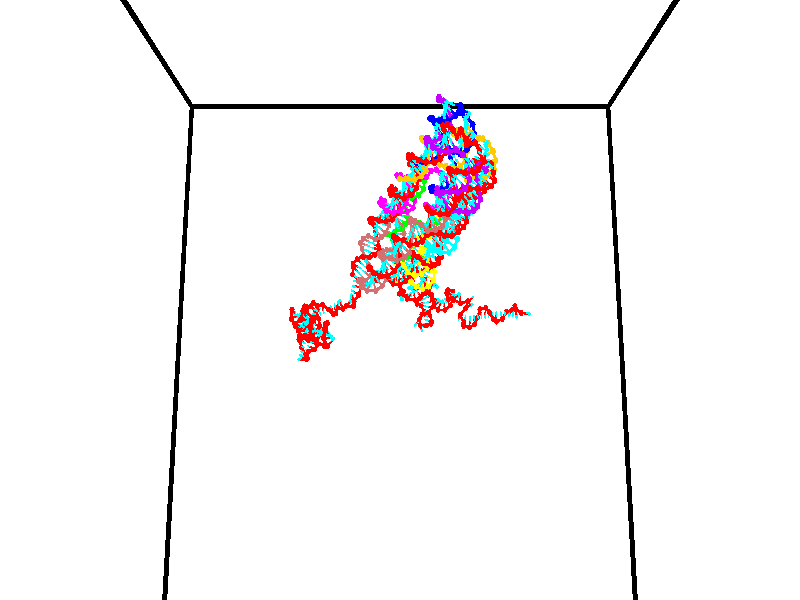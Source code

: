 // switches for output
#declare DRAW_BASES = 1; // possible values are 0, 1; only relevant for DNA ribbons
#declare DRAW_BASES_TYPE = 3; // possible values are 1, 2, 3; only relevant for DNA ribbons
#declare DRAW_FOG = 0; // set to 1 to enable fog

#include "colors.inc"

#include "transforms.inc"
background { rgb <1, 1, 1>}

#default {
   normal{
       ripples 0.25
       frequency 0.20
       turbulence 0.2
       lambda 5
   }
	finish {
		phong 0.1
		phong_size 40.
	}
}

// original window dimensions: 1024x640


// camera settings

camera {
	sky <0, 0.179814, -0.983701>
	up <0, 0.179814, -0.983701>
	right 1.6 * <1, 0, 0>
	location <35, 94.9851, 44.8844>
	look_at <35, 29.7336, 32.9568>
	direction <0, -65.2515, -11.9276>
	angle 67.0682
}


# declare cpy_camera_pos = <35, 94.9851, 44.8844>;
# if (DRAW_FOG = 1)
fog {
	fog_type 2
	up vnormalize(cpy_camera_pos)
	color rgbt<1,1,1,0.3>
	distance 1e-5
	fog_alt 3e-3
	fog_offset 56
}
# end


// LIGHTS

# declare lum = 6;
global_settings {
	ambient_light rgb lum * <0.05, 0.05, 0.05>
	max_trace_level 15
}# declare cpy_direct_light_amount = 0.25;
light_source
{	1000 * <-1, -1.16352, -0.803886>,
	rgb lum * cpy_direct_light_amount
	parallel
}

light_source
{	1000 * <1, 1.16352, 0.803886>,
	rgb lum * cpy_direct_light_amount
	parallel
}

// strand 0

// nucleotide -1

// particle -1
sphere {
	<24.186026, 35.413860, 34.796173> 0.250000
	pigment { color rgbt <1,0,0,0> }
	no_shadow
}
cylinder {
	<24.285858, 35.044933, 34.914185>,  <24.345758, 34.823578, 34.984993>, 0.100000
	pigment { color rgbt <1,0,0,0> }
	no_shadow
}
cylinder {
	<24.285858, 35.044933, 34.914185>,  <24.186026, 35.413860, 34.796173>, 0.100000
	pigment { color rgbt <1,0,0,0> }
	no_shadow
}

// particle -1
sphere {
	<24.285858, 35.044933, 34.914185> 0.100000
	pigment { color rgbt <1,0,0,0> }
	no_shadow
}
sphere {
	0, 1
	scale<0.080000,0.200000,0.300000>
	matrix <0.836730, 0.358766, 0.413727,
		-0.487433, 0.143600, 0.861271,
		0.249583, -0.922316, 0.295029,
		24.360733, 34.768238, 35.002693>
	pigment { color rgbt <0,1,1,0> }
	no_shadow
}
cylinder {
	<24.130697, 35.325619, 35.577839>,  <24.186026, 35.413860, 34.796173>, 0.130000
	pigment { color rgbt <1,0,0,0> }
	no_shadow
}

// nucleotide -1

// particle -1
sphere {
	<24.130697, 35.325619, 35.577839> 0.250000
	pigment { color rgbt <1,0,0,0> }
	no_shadow
}
cylinder {
	<24.404335, 35.095341, 35.398689>,  <24.568518, 34.957176, 35.291199>, 0.100000
	pigment { color rgbt <1,0,0,0> }
	no_shadow
}
cylinder {
	<24.404335, 35.095341, 35.398689>,  <24.130697, 35.325619, 35.577839>, 0.100000
	pigment { color rgbt <1,0,0,0> }
	no_shadow
}

// particle -1
sphere {
	<24.404335, 35.095341, 35.398689> 0.100000
	pigment { color rgbt <1,0,0,0> }
	no_shadow
}
sphere {
	0, 1
	scale<0.080000,0.200000,0.300000>
	matrix <0.727592, 0.581729, 0.363595,
		0.051224, -0.574604, 0.816827,
		0.684095, -0.575692, -0.447876,
		24.609564, 34.922634, 35.264328>
	pigment { color rgbt <0,1,1,0> }
	no_shadow
}
cylinder {
	<24.508259, 35.043507, 36.122944>,  <24.130697, 35.325619, 35.577839>, 0.130000
	pigment { color rgbt <1,0,0,0> }
	no_shadow
}

// nucleotide -1

// particle -1
sphere {
	<24.508259, 35.043507, 36.122944> 0.250000
	pigment { color rgbt <1,0,0,0> }
	no_shadow
}
cylinder {
	<24.716362, 35.046219, 35.781349>,  <24.841223, 35.047848, 35.576393>, 0.100000
	pigment { color rgbt <1,0,0,0> }
	no_shadow
}
cylinder {
	<24.716362, 35.046219, 35.781349>,  <24.508259, 35.043507, 36.122944>, 0.100000
	pigment { color rgbt <1,0,0,0> }
	no_shadow
}

// particle -1
sphere {
	<24.716362, 35.046219, 35.781349> 0.100000
	pigment { color rgbt <1,0,0,0> }
	no_shadow
}
sphere {
	0, 1
	scale<0.080000,0.200000,0.300000>
	matrix <0.747282, 0.480441, 0.459071,
		0.413403, -0.877001, 0.244883,
		0.520257, 0.006785, -0.853983,
		24.872438, 35.048256, 35.525154>
	pigment { color rgbt <0,1,1,0> }
	no_shadow
}
cylinder {
	<25.237625, 34.788216, 36.391338>,  <24.508259, 35.043507, 36.122944>, 0.130000
	pigment { color rgbt <1,0,0,0> }
	no_shadow
}

// nucleotide -1

// particle -1
sphere {
	<25.237625, 34.788216, 36.391338> 0.250000
	pigment { color rgbt <1,0,0,0> }
	no_shadow
}
cylinder {
	<25.283829, 34.956394, 36.031364>,  <25.311550, 35.057301, 35.815380>, 0.100000
	pigment { color rgbt <1,0,0,0> }
	no_shadow
}
cylinder {
	<25.283829, 34.956394, 36.031364>,  <25.237625, 34.788216, 36.391338>, 0.100000
	pigment { color rgbt <1,0,0,0> }
	no_shadow
}

// particle -1
sphere {
	<25.283829, 34.956394, 36.031364> 0.100000
	pigment { color rgbt <1,0,0,0> }
	no_shadow
}
sphere {
	0, 1
	scale<0.080000,0.200000,0.300000>
	matrix <0.776937, 0.526250, 0.345584,
		0.618891, -0.739110, -0.265876,
		0.115507, 0.420449, -0.899934,
		25.318481, 35.082527, 35.761383>
	pigment { color rgbt <0,1,1,0> }
	no_shadow
}
cylinder {
	<25.900957, 34.841206, 36.230362>,  <25.237625, 34.788216, 36.391338>, 0.130000
	pigment { color rgbt <1,0,0,0> }
	no_shadow
}

// nucleotide -1

// particle -1
sphere {
	<25.900957, 34.841206, 36.230362> 0.250000
	pigment { color rgbt <1,0,0,0> }
	no_shadow
}
cylinder {
	<25.716778, 35.152344, 36.059273>,  <25.606270, 35.339027, 35.956619>, 0.100000
	pigment { color rgbt <1,0,0,0> }
	no_shadow
}
cylinder {
	<25.716778, 35.152344, 36.059273>,  <25.900957, 34.841206, 36.230362>, 0.100000
	pigment { color rgbt <1,0,0,0> }
	no_shadow
}

// particle -1
sphere {
	<25.716778, 35.152344, 36.059273> 0.100000
	pigment { color rgbt <1,0,0,0> }
	no_shadow
}
sphere {
	0, 1
	scale<0.080000,0.200000,0.300000>
	matrix <0.763090, 0.593015, 0.256957,
		0.453518, -0.208075, -0.866618,
		-0.460450, 0.777842, -0.427723,
		25.578642, 35.385696, 35.930954>
	pigment { color rgbt <0,1,1,0> }
	no_shadow
}
cylinder {
	<26.366812, 35.243851, 35.702778>,  <25.900957, 34.841206, 36.230362>, 0.130000
	pigment { color rgbt <1,0,0,0> }
	no_shadow
}

// nucleotide -1

// particle -1
sphere {
	<26.366812, 35.243851, 35.702778> 0.250000
	pigment { color rgbt <1,0,0,0> }
	no_shadow
}
cylinder {
	<26.073786, 35.467865, 35.857548>,  <25.897970, 35.602272, 35.950409>, 0.100000
	pigment { color rgbt <1,0,0,0> }
	no_shadow
}
cylinder {
	<26.073786, 35.467865, 35.857548>,  <26.366812, 35.243851, 35.702778>, 0.100000
	pigment { color rgbt <1,0,0,0> }
	no_shadow
}

// particle -1
sphere {
	<26.073786, 35.467865, 35.857548> 0.100000
	pigment { color rgbt <1,0,0,0> }
	no_shadow
}
sphere {
	0, 1
	scale<0.080000,0.200000,0.300000>
	matrix <0.680695, 0.603756, 0.414889,
		-0.001259, 0.567313, -0.823501,
		-0.732565, 0.560031, 0.386927,
		25.854015, 35.635876, 35.973625>
	pigment { color rgbt <0,1,1,0> }
	no_shadow
}
cylinder {
	<26.534655, 36.025707, 35.614403>,  <26.366812, 35.243851, 35.702778>, 0.130000
	pigment { color rgbt <1,0,0,0> }
	no_shadow
}

// nucleotide -1

// particle -1
sphere {
	<26.534655, 36.025707, 35.614403> 0.250000
	pigment { color rgbt <1,0,0,0> }
	no_shadow
}
cylinder {
	<26.310486, 35.989262, 35.943676>,  <26.175983, 35.967396, 36.141239>, 0.100000
	pigment { color rgbt <1,0,0,0> }
	no_shadow
}
cylinder {
	<26.310486, 35.989262, 35.943676>,  <26.534655, 36.025707, 35.614403>, 0.100000
	pigment { color rgbt <1,0,0,0> }
	no_shadow
}

// particle -1
sphere {
	<26.310486, 35.989262, 35.943676> 0.100000
	pigment { color rgbt <1,0,0,0> }
	no_shadow
}
sphere {
	0, 1
	scale<0.080000,0.200000,0.300000>
	matrix <0.656226, 0.557518, 0.508469,
		-0.505265, 0.825150, -0.252657,
		-0.560424, -0.091112, 0.823179,
		26.142359, 35.961929, 36.190628>
	pigment { color rgbt <0,1,1,0> }
	no_shadow
}
cylinder {
	<26.325617, 36.673710, 35.885166>,  <26.534655, 36.025707, 35.614403>, 0.130000
	pigment { color rgbt <1,0,0,0> }
	no_shadow
}

// nucleotide -1

// particle -1
sphere {
	<26.325617, 36.673710, 35.885166> 0.250000
	pigment { color rgbt <1,0,0,0> }
	no_shadow
}
cylinder {
	<26.341713, 36.412968, 36.188076>,  <26.351370, 36.256523, 36.369820>, 0.100000
	pigment { color rgbt <1,0,0,0> }
	no_shadow
}
cylinder {
	<26.341713, 36.412968, 36.188076>,  <26.325617, 36.673710, 35.885166>, 0.100000
	pigment { color rgbt <1,0,0,0> }
	no_shadow
}

// particle -1
sphere {
	<26.341713, 36.412968, 36.188076> 0.100000
	pigment { color rgbt <1,0,0,0> }
	no_shadow
}
sphere {
	0, 1
	scale<0.080000,0.200000,0.300000>
	matrix <0.710625, 0.551455, 0.436931,
		-0.702419, 0.520556, 0.485416,
		0.040238, -0.651858, 0.757273,
		26.353785, 36.217411, 36.415257>
	pigment { color rgbt <0,1,1,0> }
	no_shadow
}
cylinder {
	<26.282595, 37.102448, 36.458447>,  <26.325617, 36.673710, 35.885166>, 0.130000
	pigment { color rgbt <1,0,0,0> }
	no_shadow
}

// nucleotide -1

// particle -1
sphere {
	<26.282595, 37.102448, 36.458447> 0.250000
	pigment { color rgbt <1,0,0,0> }
	no_shadow
}
cylinder {
	<26.461222, 36.760925, 36.565472>,  <26.568398, 36.556011, 36.629688>, 0.100000
	pigment { color rgbt <1,0,0,0> }
	no_shadow
}
cylinder {
	<26.461222, 36.760925, 36.565472>,  <26.282595, 37.102448, 36.458447>, 0.100000
	pigment { color rgbt <1,0,0,0> }
	no_shadow
}

// particle -1
sphere {
	<26.461222, 36.760925, 36.565472> 0.100000
	pigment { color rgbt <1,0,0,0> }
	no_shadow
}
sphere {
	0, 1
	scale<0.080000,0.200000,0.300000>
	matrix <0.746376, 0.520388, 0.414873,
		-0.493458, 0.014434, 0.869650,
		0.446567, -0.853808, 0.267563,
		26.595192, 36.504784, 36.645741>
	pigment { color rgbt <0,1,1,0> }
	no_shadow
}
cylinder {
	<26.403286, 37.066139, 37.207554>,  <26.282595, 37.102448, 36.458447>, 0.130000
	pigment { color rgbt <1,0,0,0> }
	no_shadow
}

// nucleotide -1

// particle -1
sphere {
	<26.403286, 37.066139, 37.207554> 0.250000
	pigment { color rgbt <1,0,0,0> }
	no_shadow
}
cylinder {
	<26.671986, 36.828552, 37.030487>,  <26.833204, 36.686001, 36.924248>, 0.100000
	pigment { color rgbt <1,0,0,0> }
	no_shadow
}
cylinder {
	<26.671986, 36.828552, 37.030487>,  <26.403286, 37.066139, 37.207554>, 0.100000
	pigment { color rgbt <1,0,0,0> }
	no_shadow
}

// particle -1
sphere {
	<26.671986, 36.828552, 37.030487> 0.100000
	pigment { color rgbt <1,0,0,0> }
	no_shadow
}
sphere {
	0, 1
	scale<0.080000,0.200000,0.300000>
	matrix <0.732841, 0.445599, 0.514184,
		-0.108159, -0.669805, 0.734617,
		0.671748, -0.593972, -0.442665,
		26.873510, 36.650360, 36.897686>
	pigment { color rgbt <0,1,1,0> }
	no_shadow
}
cylinder {
	<26.903767, 36.928837, 37.714050>,  <26.403286, 37.066139, 37.207554>, 0.130000
	pigment { color rgbt <1,0,0,0> }
	no_shadow
}

// nucleotide -1

// particle -1
sphere {
	<26.903767, 36.928837, 37.714050> 0.250000
	pigment { color rgbt <1,0,0,0> }
	no_shadow
}
cylinder {
	<27.092937, 36.780697, 37.394257>,  <27.206440, 36.691811, 37.202381>, 0.100000
	pigment { color rgbt <1,0,0,0> }
	no_shadow
}
cylinder {
	<27.092937, 36.780697, 37.394257>,  <26.903767, 36.928837, 37.714050>, 0.100000
	pigment { color rgbt <1,0,0,0> }
	no_shadow
}

// particle -1
sphere {
	<27.092937, 36.780697, 37.394257> 0.100000
	pigment { color rgbt <1,0,0,0> }
	no_shadow
}
sphere {
	0, 1
	scale<0.080000,0.200000,0.300000>
	matrix <0.858799, 0.396617, 0.324283,
		0.196991, -0.839960, 0.505631,
		0.472926, -0.370355, -0.799486,
		27.234816, 36.669590, 37.154411>
	pigment { color rgbt <0,1,1,0> }
	no_shadow
}
cylinder {
	<27.667730, 36.703388, 38.016857>,  <26.903767, 36.928837, 37.714050>, 0.130000
	pigment { color rgbt <1,0,0,0> }
	no_shadow
}

// nucleotide -1

// particle -1
sphere {
	<27.667730, 36.703388, 38.016857> 0.250000
	pigment { color rgbt <1,0,0,0> }
	no_shadow
}
cylinder {
	<27.650316, 36.792950, 37.627403>,  <27.639868, 36.846687, 37.393730>, 0.100000
	pigment { color rgbt <1,0,0,0> }
	no_shadow
}
cylinder {
	<27.650316, 36.792950, 37.627403>,  <27.667730, 36.703388, 38.016857>, 0.100000
	pigment { color rgbt <1,0,0,0> }
	no_shadow
}

// particle -1
sphere {
	<27.650316, 36.792950, 37.627403> 0.100000
	pigment { color rgbt <1,0,0,0> }
	no_shadow
}
sphere {
	0, 1
	scale<0.080000,0.200000,0.300000>
	matrix <0.877682, 0.474135, 0.069792,
		0.477262, -0.851507, -0.217157,
		-0.043534, 0.223904, -0.973638,
		27.637257, 36.860123, 37.335312>
	pigment { color rgbt <0,1,1,0> }
	no_shadow
}
cylinder {
	<28.052595, 37.357113, 38.090534>,  <27.667730, 36.703388, 38.016857>, 0.130000
	pigment { color rgbt <1,0,0,0> }
	no_shadow
}

// nucleotide -1

// particle -1
sphere {
	<28.052595, 37.357113, 38.090534> 0.250000
	pigment { color rgbt <1,0,0,0> }
	no_shadow
}
cylinder {
	<28.339264, 37.381321, 37.812622>,  <28.511265, 37.395847, 37.645874>, 0.100000
	pigment { color rgbt <1,0,0,0> }
	no_shadow
}
cylinder {
	<28.339264, 37.381321, 37.812622>,  <28.052595, 37.357113, 38.090534>, 0.100000
	pigment { color rgbt <1,0,0,0> }
	no_shadow
}

// particle -1
sphere {
	<28.339264, 37.381321, 37.812622> 0.100000
	pigment { color rgbt <1,0,0,0> }
	no_shadow
}
sphere {
	0, 1
	scale<0.080000,0.200000,0.300000>
	matrix <-0.602442, -0.448168, -0.660462,
		-0.351350, 0.891898, -0.284728,
		0.716671, 0.060522, -0.694781,
		28.554266, 37.399479, 37.604187>
	pigment { color rgbt <0,1,1,0> }
	no_shadow
}
cylinder {
	<27.736673, 37.626167, 37.550446>,  <28.052595, 37.357113, 38.090534>, 0.130000
	pigment { color rgbt <1,0,0,0> }
	no_shadow
}

// nucleotide -1

// particle -1
sphere {
	<27.736673, 37.626167, 37.550446> 0.250000
	pigment { color rgbt <1,0,0,0> }
	no_shadow
}
cylinder {
	<28.038828, 37.389408, 37.437984>,  <28.220119, 37.247353, 37.370510>, 0.100000
	pigment { color rgbt <1,0,0,0> }
	no_shadow
}
cylinder {
	<28.038828, 37.389408, 37.437984>,  <27.736673, 37.626167, 37.550446>, 0.100000
	pigment { color rgbt <1,0,0,0> }
	no_shadow
}

// particle -1
sphere {
	<28.038828, 37.389408, 37.437984> 0.100000
	pigment { color rgbt <1,0,0,0> }
	no_shadow
}
sphere {
	0, 1
	scale<0.080000,0.200000,0.300000>
	matrix <-0.636563, -0.561017, -0.529195,
		0.155502, 0.578716, -0.800567,
		0.755385, -0.591902, -0.281150,
		28.265444, 37.211838, 37.353638>
	pigment { color rgbt <0,1,1,0> }
	no_shadow
}
cylinder {
	<27.752481, 37.583511, 36.760490>,  <27.736673, 37.626167, 37.550446>, 0.130000
	pigment { color rgbt <1,0,0,0> }
	no_shadow
}

// nucleotide -1

// particle -1
sphere {
	<27.752481, 37.583511, 36.760490> 0.250000
	pigment { color rgbt <1,0,0,0> }
	no_shadow
}
cylinder {
	<27.933695, 37.280186, 36.947987>,  <28.042423, 37.098190, 37.060482>, 0.100000
	pigment { color rgbt <1,0,0,0> }
	no_shadow
}
cylinder {
	<27.933695, 37.280186, 36.947987>,  <27.752481, 37.583511, 36.760490>, 0.100000
	pigment { color rgbt <1,0,0,0> }
	no_shadow
}

// particle -1
sphere {
	<27.933695, 37.280186, 36.947987> 0.100000
	pigment { color rgbt <1,0,0,0> }
	no_shadow
}
sphere {
	0, 1
	scale<0.080000,0.200000,0.300000>
	matrix <-0.665198, -0.637591, -0.388572,
		0.593523, -0.135766, -0.793283,
		0.453035, -0.758317, 0.468737,
		28.069605, 37.052692, 37.088608>
	pigment { color rgbt <0,1,1,0> }
	no_shadow
}
cylinder {
	<27.751568, 37.084282, 36.292625>,  <27.752481, 37.583511, 36.760490>, 0.130000
	pigment { color rgbt <1,0,0,0> }
	no_shadow
}

// nucleotide -1

// particle -1
sphere {
	<27.751568, 37.084282, 36.292625> 0.250000
	pigment { color rgbt <1,0,0,0> }
	no_shadow
}
cylinder {
	<27.772066, 36.895180, 36.644505>,  <27.784365, 36.781719, 36.855633>, 0.100000
	pigment { color rgbt <1,0,0,0> }
	no_shadow
}
cylinder {
	<27.772066, 36.895180, 36.644505>,  <27.751568, 37.084282, 36.292625>, 0.100000
	pigment { color rgbt <1,0,0,0> }
	no_shadow
}

// particle -1
sphere {
	<27.772066, 36.895180, 36.644505> 0.100000
	pigment { color rgbt <1,0,0,0> }
	no_shadow
}
sphere {
	0, 1
	scale<0.080000,0.200000,0.300000>
	matrix <-0.715668, -0.631761, -0.297822,
		0.696558, -0.614313, -0.370710,
		0.051244, -0.472756, 0.879702,
		27.787439, 36.753353, 36.908417>
	pigment { color rgbt <0,1,1,0> }
	no_shadow
}
cylinder {
	<27.857918, 36.368519, 36.094044>,  <27.751568, 37.084282, 36.292625>, 0.130000
	pigment { color rgbt <1,0,0,0> }
	no_shadow
}

// nucleotide -1

// particle -1
sphere {
	<27.857918, 36.368519, 36.094044> 0.250000
	pigment { color rgbt <1,0,0,0> }
	no_shadow
}
cylinder {
	<27.690588, 36.431618, 36.451843>,  <27.590191, 36.469479, 36.666523>, 0.100000
	pigment { color rgbt <1,0,0,0> }
	no_shadow
}
cylinder {
	<27.690588, 36.431618, 36.451843>,  <27.857918, 36.368519, 36.094044>, 0.100000
	pigment { color rgbt <1,0,0,0> }
	no_shadow
}

// particle -1
sphere {
	<27.690588, 36.431618, 36.451843> 0.100000
	pigment { color rgbt <1,0,0,0> }
	no_shadow
}
sphere {
	0, 1
	scale<0.080000,0.200000,0.300000>
	matrix <-0.710712, -0.670079, -0.214203,
		0.565593, -0.725335, 0.392422,
		-0.418322, 0.157747, 0.894495,
		27.565092, 36.478943, 36.720192>
	pigment { color rgbt <0,1,1,0> }
	no_shadow
}
cylinder {
	<27.656681, 35.704185, 36.450840>,  <27.857918, 36.368519, 36.094044>, 0.130000
	pigment { color rgbt <1,0,0,0> }
	no_shadow
}

// nucleotide -1

// particle -1
sphere {
	<27.656681, 35.704185, 36.450840> 0.250000
	pigment { color rgbt <1,0,0,0> }
	no_shadow
}
cylinder {
	<27.413261, 35.978031, 36.611320>,  <27.267210, 36.142338, 36.707607>, 0.100000
	pigment { color rgbt <1,0,0,0> }
	no_shadow
}
cylinder {
	<27.413261, 35.978031, 36.611320>,  <27.656681, 35.704185, 36.450840>, 0.100000
	pigment { color rgbt <1,0,0,0> }
	no_shadow
}

// particle -1
sphere {
	<27.413261, 35.978031, 36.611320> 0.100000
	pigment { color rgbt <1,0,0,0> }
	no_shadow
}
sphere {
	0, 1
	scale<0.080000,0.200000,0.300000>
	matrix <-0.776095, -0.618871, -0.121143,
		0.165356, -0.385092, 0.907943,
		-0.608551, 0.684618, 0.401202,
		27.230696, 36.183418, 36.731682>
	pigment { color rgbt <0,1,1,0> }
	no_shadow
}
cylinder {
	<27.219473, 35.415501, 36.996662>,  <27.656681, 35.704185, 36.450840>, 0.130000
	pigment { color rgbt <1,0,0,0> }
	no_shadow
}

// nucleotide -1

// particle -1
sphere {
	<27.219473, 35.415501, 36.996662> 0.250000
	pigment { color rgbt <1,0,0,0> }
	no_shadow
}
cylinder {
	<27.026819, 35.743374, 36.872631>,  <26.911226, 35.940098, 36.798214>, 0.100000
	pigment { color rgbt <1,0,0,0> }
	no_shadow
}
cylinder {
	<27.026819, 35.743374, 36.872631>,  <27.219473, 35.415501, 36.996662>, 0.100000
	pigment { color rgbt <1,0,0,0> }
	no_shadow
}

// particle -1
sphere {
	<27.026819, 35.743374, 36.872631> 0.100000
	pigment { color rgbt <1,0,0,0> }
	no_shadow
}
sphere {
	0, 1
	scale<0.080000,0.200000,0.300000>
	matrix <-0.794017, -0.557891, -0.241444,
		-0.370896, 0.129917, 0.919542,
		-0.481636, 0.819683, -0.310076,
		26.882328, 35.989277, 36.779610>
	pigment { color rgbt <0,1,1,0> }
	no_shadow
}
cylinder {
	<26.534943, 35.394024, 37.345783>,  <27.219473, 35.415501, 36.996662>, 0.130000
	pigment { color rgbt <1,0,0,0> }
	no_shadow
}

// nucleotide -1

// particle -1
sphere {
	<26.534943, 35.394024, 37.345783> 0.250000
	pigment { color rgbt <1,0,0,0> }
	no_shadow
}
cylinder {
	<26.500998, 35.651005, 37.041138>,  <26.480631, 35.805191, 36.858349>, 0.100000
	pigment { color rgbt <1,0,0,0> }
	no_shadow
}
cylinder {
	<26.500998, 35.651005, 37.041138>,  <26.534943, 35.394024, 37.345783>, 0.100000
	pigment { color rgbt <1,0,0,0> }
	no_shadow
}

// particle -1
sphere {
	<26.500998, 35.651005, 37.041138> 0.100000
	pigment { color rgbt <1,0,0,0> }
	no_shadow
}
sphere {
	0, 1
	scale<0.080000,0.200000,0.300000>
	matrix <-0.891606, -0.390177, -0.229784,
		-0.444790, 0.659560, 0.605923,
		-0.084861, 0.642450, -0.761614,
		26.475540, 35.843739, 36.812653>
	pigment { color rgbt <0,1,1,0> }
	no_shadow
}
cylinder {
	<25.895908, 35.523205, 37.370384>,  <26.534943, 35.394024, 37.345783>, 0.130000
	pigment { color rgbt <1,0,0,0> }
	no_shadow
}

// nucleotide -1

// particle -1
sphere {
	<25.895908, 35.523205, 37.370384> 0.250000
	pigment { color rgbt <1,0,0,0> }
	no_shadow
}
cylinder {
	<26.010725, 35.731274, 37.048634>,  <26.079615, 35.856117, 36.855583>, 0.100000
	pigment { color rgbt <1,0,0,0> }
	no_shadow
}
cylinder {
	<26.010725, 35.731274, 37.048634>,  <25.895908, 35.523205, 37.370384>, 0.100000
	pigment { color rgbt <1,0,0,0> }
	no_shadow
}

// particle -1
sphere {
	<26.010725, 35.731274, 37.048634> 0.100000
	pigment { color rgbt <1,0,0,0> }
	no_shadow
}
sphere {
	0, 1
	scale<0.080000,0.200000,0.300000>
	matrix <-0.957383, 0.127716, -0.259051,
		-0.032020, 0.844456, 0.534666,
		0.287042, 0.520175, -0.804378,
		26.096838, 35.887325, 36.807320>
	pigment { color rgbt <0,1,1,0> }
	no_shadow
}
cylinder {
	<25.372355, 35.944149, 37.242519>,  <25.895908, 35.523205, 37.370384>, 0.130000
	pigment { color rgbt <1,0,0,0> }
	no_shadow
}

// nucleotide -1

// particle -1
sphere {
	<25.372355, 35.944149, 37.242519> 0.250000
	pigment { color rgbt <1,0,0,0> }
	no_shadow
}
cylinder {
	<25.584797, 35.925259, 36.904125>,  <25.712261, 35.913925, 36.701088>, 0.100000
	pigment { color rgbt <1,0,0,0> }
	no_shadow
}
cylinder {
	<25.584797, 35.925259, 36.904125>,  <25.372355, 35.944149, 37.242519>, 0.100000
	pigment { color rgbt <1,0,0,0> }
	no_shadow
}

// particle -1
sphere {
	<25.584797, 35.925259, 36.904125> 0.100000
	pigment { color rgbt <1,0,0,0> }
	no_shadow
}
sphere {
	0, 1
	scale<0.080000,0.200000,0.300000>
	matrix <-0.841551, -0.145578, -0.520191,
		-0.098589, 0.988219, -0.117064,
		0.531105, -0.047230, -0.845989,
		25.744129, 35.911091, 36.650330>
	pigment { color rgbt <0,1,1,0> }
	no_shadow
}
cylinder {
	<25.043060, 36.381702, 36.698784>,  <25.372355, 35.944149, 37.242519>, 0.130000
	pigment { color rgbt <1,0,0,0> }
	no_shadow
}

// nucleotide -1

// particle -1
sphere {
	<25.043060, 36.381702, 36.698784> 0.250000
	pigment { color rgbt <1,0,0,0> }
	no_shadow
}
cylinder {
	<25.253458, 36.087051, 36.528744>,  <25.379698, 35.910259, 36.426720>, 0.100000
	pigment { color rgbt <1,0,0,0> }
	no_shadow
}
cylinder {
	<25.253458, 36.087051, 36.528744>,  <25.043060, 36.381702, 36.698784>, 0.100000
	pigment { color rgbt <1,0,0,0> }
	no_shadow
}

// particle -1
sphere {
	<25.253458, 36.087051, 36.528744> 0.100000
	pigment { color rgbt <1,0,0,0> }
	no_shadow
}
sphere {
	0, 1
	scale<0.080000,0.200000,0.300000>
	matrix <-0.758157, -0.179626, -0.626843,
		0.385392, 0.652007, -0.652962,
		0.525995, -0.736628, -0.425098,
		25.411257, 35.866062, 36.401215>
	pigment { color rgbt <0,1,1,0> }
	no_shadow
}
cylinder {
	<24.683075, 36.322632, 36.165741>,  <25.043060, 36.381702, 36.698784>, 0.130000
	pigment { color rgbt <1,0,0,0> }
	no_shadow
}

// nucleotide -1

// particle -1
sphere {
	<24.683075, 36.322632, 36.165741> 0.250000
	pigment { color rgbt <1,0,0,0> }
	no_shadow
}
cylinder {
	<24.919342, 36.001251, 36.195610>,  <25.061102, 35.808422, 36.213531>, 0.100000
	pigment { color rgbt <1,0,0,0> }
	no_shadow
}
cylinder {
	<24.919342, 36.001251, 36.195610>,  <24.683075, 36.322632, 36.165741>, 0.100000
	pigment { color rgbt <1,0,0,0> }
	no_shadow
}

// particle -1
sphere {
	<24.919342, 36.001251, 36.195610> 0.100000
	pigment { color rgbt <1,0,0,0> }
	no_shadow
}
sphere {
	0, 1
	scale<0.080000,0.200000,0.300000>
	matrix <-0.604685, -0.502009, -0.618339,
		0.534294, 0.320078, -0.782356,
		0.590666, -0.803453, 0.074674,
		25.096542, 35.760216, 36.218014>
	pigment { color rgbt <0,1,1,0> }
	no_shadow
}
cylinder {
	<25.190329, 36.048603, 35.767609>,  <24.683075, 36.322632, 36.165741>, 0.130000
	pigment { color rgbt <1,0,0,0> }
	no_shadow
}

// nucleotide -1

// particle -1
sphere {
	<25.190329, 36.048603, 35.767609> 0.250000
	pigment { color rgbt <1,0,0,0> }
	no_shadow
}
cylinder {
	<25.566765, 35.922749, 35.718040>,  <25.792625, 35.847237, 35.688301>, 0.100000
	pigment { color rgbt <1,0,0,0> }
	no_shadow
}
cylinder {
	<25.566765, 35.922749, 35.718040>,  <25.190329, 36.048603, 35.767609>, 0.100000
	pigment { color rgbt <1,0,0,0> }
	no_shadow
}

// particle -1
sphere {
	<25.566765, 35.922749, 35.718040> 0.100000
	pigment { color rgbt <1,0,0,0> }
	no_shadow
}
sphere {
	0, 1
	scale<0.080000,0.200000,0.300000>
	matrix <-0.311595, -0.664471, -0.679254,
		0.131379, 0.677851, -0.723366,
		0.941089, -0.314637, -0.123918,
		25.849091, 35.828358, 35.680866>
	pigment { color rgbt <0,1,1,0> }
	no_shadow
}
cylinder {
	<25.392298, 36.147930, 35.057800>,  <25.190329, 36.048603, 35.767609>, 0.130000
	pigment { color rgbt <1,0,0,0> }
	no_shadow
}

// nucleotide -1

// particle -1
sphere {
	<25.392298, 36.147930, 35.057800> 0.250000
	pigment { color rgbt <1,0,0,0> }
	no_shadow
}
cylinder {
	<25.534828, 35.828636, 35.252056>,  <25.620346, 35.637058, 35.368610>, 0.100000
	pigment { color rgbt <1,0,0,0> }
	no_shadow
}
cylinder {
	<25.534828, 35.828636, 35.252056>,  <25.392298, 36.147930, 35.057800>, 0.100000
	pigment { color rgbt <1,0,0,0> }
	no_shadow
}

// particle -1
sphere {
	<25.534828, 35.828636, 35.252056> 0.100000
	pigment { color rgbt <1,0,0,0> }
	no_shadow
}
sphere {
	0, 1
	scale<0.080000,0.200000,0.300000>
	matrix <-0.535123, -0.600415, -0.594260,
		0.765946, -0.048124, -0.641101,
		0.356328, -0.798239, 0.485638,
		25.641727, 35.589165, 35.397747>
	pigment { color rgbt <0,1,1,0> }
	no_shadow
}
cylinder {
	<25.481674, 35.637325, 34.574715>,  <25.392298, 36.147930, 35.057800>, 0.130000
	pigment { color rgbt <1,0,0,0> }
	no_shadow
}

// nucleotide -1

// particle -1
sphere {
	<25.481674, 35.637325, 34.574715> 0.250000
	pigment { color rgbt <1,0,0,0> }
	no_shadow
}
cylinder {
	<25.456253, 35.456165, 34.930431>,  <25.441000, 35.347469, 35.143860>, 0.100000
	pigment { color rgbt <1,0,0,0> }
	no_shadow
}
cylinder {
	<25.456253, 35.456165, 34.930431>,  <25.481674, 35.637325, 34.574715>, 0.100000
	pigment { color rgbt <1,0,0,0> }
	no_shadow
}

// particle -1
sphere {
	<25.456253, 35.456165, 34.930431> 0.100000
	pigment { color rgbt <1,0,0,0> }
	no_shadow
}
sphere {
	0, 1
	scale<0.080000,0.200000,0.300000>
	matrix <-0.461219, -0.776893, -0.428619,
		0.885007, -0.437398, -0.159515,
		-0.063551, -0.452902, 0.889292,
		25.437187, 35.320293, 35.197220>
	pigment { color rgbt <0,1,1,0> }
	no_shadow
}
cylinder {
	<25.649149, 34.837181, 34.528446>,  <25.481674, 35.637325, 34.574715>, 0.130000
	pigment { color rgbt <1,0,0,0> }
	no_shadow
}

// nucleotide -1

// particle -1
sphere {
	<25.649149, 34.837181, 34.528446> 0.250000
	pigment { color rgbt <1,0,0,0> }
	no_shadow
}
cylinder {
	<25.422892, 34.898373, 34.852581>,  <25.287138, 34.935089, 35.047062>, 0.100000
	pigment { color rgbt <1,0,0,0> }
	no_shadow
}
cylinder {
	<25.422892, 34.898373, 34.852581>,  <25.649149, 34.837181, 34.528446>, 0.100000
	pigment { color rgbt <1,0,0,0> }
	no_shadow
}

// particle -1
sphere {
	<25.422892, 34.898373, 34.852581> 0.100000
	pigment { color rgbt <1,0,0,0> }
	no_shadow
}
sphere {
	0, 1
	scale<0.080000,0.200000,0.300000>
	matrix <-0.609925, -0.738956, -0.286244,
		0.555014, -0.656157, 0.511290,
		-0.565642, 0.152979, 0.810338,
		25.253199, 34.944267, 35.095684>
	pigment { color rgbt <0,1,1,0> }
	no_shadow
}
cylinder {
	<25.498951, 34.184357, 34.751659>,  <25.649149, 34.837181, 34.528446>, 0.130000
	pigment { color rgbt <1,0,0,0> }
	no_shadow
}

// nucleotide -1

// particle -1
sphere {
	<25.498951, 34.184357, 34.751659> 0.250000
	pigment { color rgbt <1,0,0,0> }
	no_shadow
}
cylinder {
	<25.219105, 34.416355, 34.918583>,  <25.051197, 34.555553, 35.018738>, 0.100000
	pigment { color rgbt <1,0,0,0> }
	no_shadow
}
cylinder {
	<25.219105, 34.416355, 34.918583>,  <25.498951, 34.184357, 34.751659>, 0.100000
	pigment { color rgbt <1,0,0,0> }
	no_shadow
}

// particle -1
sphere {
	<25.219105, 34.416355, 34.918583> 0.100000
	pigment { color rgbt <1,0,0,0> }
	no_shadow
}
sphere {
	0, 1
	scale<0.080000,0.200000,0.300000>
	matrix <-0.705929, -0.651366, -0.278185,
		0.110473, -0.489211, 0.865141,
		-0.699614, 0.579996, 0.417307,
		25.009220, 34.590355, 35.043774>
	pigment { color rgbt <0,1,1,0> }
	no_shadow
}
cylinder {
	<25.888475, 33.768883, 35.273899>,  <25.498951, 34.184357, 34.751659>, 0.130000
	pigment { color rgbt <1,0,0,0> }
	no_shadow
}

// nucleotide -1

// particle -1
sphere {
	<25.888475, 33.768883, 35.273899> 0.250000
	pigment { color rgbt <1,0,0,0> }
	no_shadow
}
cylinder {
	<25.941149, 33.415089, 35.094860>,  <25.972754, 33.202812, 34.987438>, 0.100000
	pigment { color rgbt <1,0,0,0> }
	no_shadow
}
cylinder {
	<25.941149, 33.415089, 35.094860>,  <25.888475, 33.768883, 35.273899>, 0.100000
	pigment { color rgbt <1,0,0,0> }
	no_shadow
}

// particle -1
sphere {
	<25.941149, 33.415089, 35.094860> 0.100000
	pigment { color rgbt <1,0,0,0> }
	no_shadow
}
sphere {
	0, 1
	scale<0.080000,0.200000,0.300000>
	matrix <-0.485474, -0.451213, 0.748814,
		-0.864277, 0.118688, -0.488813,
		0.131683, -0.884489, -0.447593,
		25.980654, 33.149742, 34.960583>
	pigment { color rgbt <0,1,1,0> }
	no_shadow
}
cylinder {
	<25.298731, 33.502892, 35.392334>,  <25.888475, 33.768883, 35.273899>, 0.130000
	pigment { color rgbt <1,0,0,0> }
	no_shadow
}

// nucleotide -1

// particle -1
sphere {
	<25.298731, 33.502892, 35.392334> 0.250000
	pigment { color rgbt <1,0,0,0> }
	no_shadow
}
cylinder {
	<25.507687, 33.173542, 35.303650>,  <25.633060, 32.975929, 35.250439>, 0.100000
	pigment { color rgbt <1,0,0,0> }
	no_shadow
}
cylinder {
	<25.507687, 33.173542, 35.303650>,  <25.298731, 33.502892, 35.392334>, 0.100000
	pigment { color rgbt <1,0,0,0> }
	no_shadow
}

// particle -1
sphere {
	<25.507687, 33.173542, 35.303650> 0.100000
	pigment { color rgbt <1,0,0,0> }
	no_shadow
}
sphere {
	0, 1
	scale<0.080000,0.200000,0.300000>
	matrix <-0.418791, -0.474228, 0.774417,
		-0.742780, -0.311699, -0.592556,
		0.522391, -0.823378, -0.221710,
		25.664404, 32.926529, 35.237137>
	pigment { color rgbt <0,1,1,0> }
	no_shadow
}
cylinder {
	<24.803656, 32.919910, 35.253098>,  <25.298731, 33.502892, 35.392334>, 0.130000
	pigment { color rgbt <1,0,0,0> }
	no_shadow
}

// nucleotide -1

// particle -1
sphere {
	<24.803656, 32.919910, 35.253098> 0.250000
	pigment { color rgbt <1,0,0,0> }
	no_shadow
}
cylinder {
	<25.155750, 32.760651, 35.356369>,  <25.367008, 32.665096, 35.418331>, 0.100000
	pigment { color rgbt <1,0,0,0> }
	no_shadow
}
cylinder {
	<25.155750, 32.760651, 35.356369>,  <24.803656, 32.919910, 35.253098>, 0.100000
	pigment { color rgbt <1,0,0,0> }
	no_shadow
}

// particle -1
sphere {
	<25.155750, 32.760651, 35.356369> 0.100000
	pigment { color rgbt <1,0,0,0> }
	no_shadow
}
sphere {
	0, 1
	scale<0.080000,0.200000,0.300000>
	matrix <-0.424030, -0.415709, 0.804602,
		-0.213024, -0.817718, -0.534750,
		0.880238, -0.398149, 0.258181,
		25.419821, 32.641205, 35.433823>
	pigment { color rgbt <0,1,1,0> }
	no_shadow
}
cylinder {
	<24.749237, 32.157269, 35.247704>,  <24.803656, 32.919910, 35.253098>, 0.130000
	pigment { color rgbt <1,0,0,0> }
	no_shadow
}

// nucleotide -1

// particle -1
sphere {
	<24.749237, 32.157269, 35.247704> 0.250000
	pigment { color rgbt <1,0,0,0> }
	no_shadow
}
cylinder {
	<25.060589, 32.264545, 35.474754>,  <25.247400, 32.328911, 35.610985>, 0.100000
	pigment { color rgbt <1,0,0,0> }
	no_shadow
}
cylinder {
	<25.060589, 32.264545, 35.474754>,  <24.749237, 32.157269, 35.247704>, 0.100000
	pigment { color rgbt <1,0,0,0> }
	no_shadow
}

// particle -1
sphere {
	<25.060589, 32.264545, 35.474754> 0.100000
	pigment { color rgbt <1,0,0,0> }
	no_shadow
}
sphere {
	0, 1
	scale<0.080000,0.200000,0.300000>
	matrix <-0.344597, -0.573253, 0.743394,
		0.524767, -0.774243, -0.353788,
		0.778378, 0.268194, 0.567626,
		25.294102, 32.345005, 35.645042>
	pigment { color rgbt <0,1,1,0> }
	no_shadow
}
cylinder {
	<24.987207, 31.459347, 35.576889>,  <24.749237, 32.157269, 35.247704>, 0.130000
	pigment { color rgbt <1,0,0,0> }
	no_shadow
}

// nucleotide -1

// particle -1
sphere {
	<24.987207, 31.459347, 35.576889> 0.250000
	pigment { color rgbt <1,0,0,0> }
	no_shadow
}
cylinder {
	<25.128683, 31.770290, 35.784973>,  <25.213568, 31.956856, 35.909824>, 0.100000
	pigment { color rgbt <1,0,0,0> }
	no_shadow
}
cylinder {
	<25.128683, 31.770290, 35.784973>,  <24.987207, 31.459347, 35.576889>, 0.100000
	pigment { color rgbt <1,0,0,0> }
	no_shadow
}

// particle -1
sphere {
	<25.128683, 31.770290, 35.784973> 0.100000
	pigment { color rgbt <1,0,0,0> }
	no_shadow
}
sphere {
	0, 1
	scale<0.080000,0.200000,0.300000>
	matrix <-0.369410, -0.394859, 0.841203,
		0.859326, -0.489694, 0.147507,
		0.353688, 0.777358, 0.520211,
		25.234789, 32.003498, 35.941036>
	pigment { color rgbt <0,1,1,0> }
	no_shadow
}
cylinder {
	<25.630136, 31.243931, 36.094059>,  <24.987207, 31.459347, 35.576889>, 0.130000
	pigment { color rgbt <1,0,0,0> }
	no_shadow
}

// nucleotide -1

// particle -1
sphere {
	<25.630136, 31.243931, 36.094059> 0.250000
	pigment { color rgbt <1,0,0,0> }
	no_shadow
}
cylinder {
	<25.379103, 31.534237, 36.206772>,  <25.228483, 31.708420, 36.274399>, 0.100000
	pigment { color rgbt <1,0,0,0> }
	no_shadow
}
cylinder {
	<25.379103, 31.534237, 36.206772>,  <25.630136, 31.243931, 36.094059>, 0.100000
	pigment { color rgbt <1,0,0,0> }
	no_shadow
}

// particle -1
sphere {
	<25.379103, 31.534237, 36.206772> 0.100000
	pigment { color rgbt <1,0,0,0> }
	no_shadow
}
sphere {
	0, 1
	scale<0.080000,0.200000,0.300000>
	matrix <-0.255069, -0.533629, 0.806338,
		0.735580, 0.434171, 0.520017,
		-0.627584, 0.725766, 0.281783,
		25.190828, 31.751966, 36.291306>
	pigment { color rgbt <0,1,1,0> }
	no_shadow
}
cylinder {
	<25.948088, 31.306231, 36.795135>,  <25.630136, 31.243931, 36.094059>, 0.130000
	pigment { color rgbt <1,0,0,0> }
	no_shadow
}

// nucleotide -1

// particle -1
sphere {
	<25.948088, 31.306231, 36.795135> 0.250000
	pigment { color rgbt <1,0,0,0> }
	no_shadow
}
cylinder {
	<25.842859, 31.690929, 36.764591>,  <25.779722, 31.921749, 36.746265>, 0.100000
	pigment { color rgbt <1,0,0,0> }
	no_shadow
}
cylinder {
	<25.842859, 31.690929, 36.764591>,  <25.948088, 31.306231, 36.795135>, 0.100000
	pigment { color rgbt <1,0,0,0> }
	no_shadow
}

// particle -1
sphere {
	<25.842859, 31.690929, 36.764591> 0.100000
	pigment { color rgbt <1,0,0,0> }
	no_shadow
}
sphere {
	0, 1
	scale<0.080000,0.200000,0.300000>
	matrix <-0.435157, -0.047647, 0.899093,
		0.861064, 0.269756, 0.431047,
		-0.263073, 0.961749, -0.076359,
		25.763937, 31.979454, 36.741684>
	pigment { color rgbt <0,1,1,0> }
	no_shadow
}
cylinder {
	<26.319487, 31.736469, 37.309868>,  <25.948088, 31.306231, 36.795135>, 0.130000
	pigment { color rgbt <1,0,0,0> }
	no_shadow
}

// nucleotide -1

// particle -1
sphere {
	<26.319487, 31.736469, 37.309868> 0.250000
	pigment { color rgbt <1,0,0,0> }
	no_shadow
}
cylinder {
	<25.966885, 31.888285, 37.197514>,  <25.755323, 31.979374, 37.130100>, 0.100000
	pigment { color rgbt <1,0,0,0> }
	no_shadow
}
cylinder {
	<25.966885, 31.888285, 37.197514>,  <26.319487, 31.736469, 37.309868>, 0.100000
	pigment { color rgbt <1,0,0,0> }
	no_shadow
}

// particle -1
sphere {
	<25.966885, 31.888285, 37.197514> 0.100000
	pigment { color rgbt <1,0,0,0> }
	no_shadow
}
sphere {
	0, 1
	scale<0.080000,0.200000,0.300000>
	matrix <-0.306188, -0.006637, 0.951948,
		0.359436, 0.925152, 0.122060,
		-0.881507, 0.379538, -0.280885,
		25.702433, 32.002148, 37.113247>
	pigment { color rgbt <0,1,1,0> }
	no_shadow
}
cylinder {
	<26.070560, 32.268097, 37.793133>,  <26.319487, 31.736469, 37.309868>, 0.130000
	pigment { color rgbt <1,0,0,0> }
	no_shadow
}

// nucleotide -1

// particle -1
sphere {
	<26.070560, 32.268097, 37.793133> 0.250000
	pigment { color rgbt <1,0,0,0> }
	no_shadow
}
cylinder {
	<25.726404, 32.156776, 37.622360>,  <25.519911, 32.089985, 37.519897>, 0.100000
	pigment { color rgbt <1,0,0,0> }
	no_shadow
}
cylinder {
	<25.726404, 32.156776, 37.622360>,  <26.070560, 32.268097, 37.793133>, 0.100000
	pigment { color rgbt <1,0,0,0> }
	no_shadow
}

// particle -1
sphere {
	<25.726404, 32.156776, 37.622360> 0.100000
	pigment { color rgbt <1,0,0,0> }
	no_shadow
}
sphere {
	0, 1
	scale<0.080000,0.200000,0.300000>
	matrix <-0.430123, -0.052779, 0.901226,
		-0.273350, 0.959041, -0.074295,
		-0.860392, -0.278306, -0.426933,
		25.468287, 32.073284, 37.494282>
	pigment { color rgbt <0,1,1,0> }
	no_shadow
}
cylinder {
	<25.525822, 32.697964, 38.017395>,  <26.070560, 32.268097, 37.793133>, 0.130000
	pigment { color rgbt <1,0,0,0> }
	no_shadow
}

// nucleotide -1

// particle -1
sphere {
	<25.525822, 32.697964, 38.017395> 0.250000
	pigment { color rgbt <1,0,0,0> }
	no_shadow
}
cylinder {
	<25.380312, 32.344322, 37.900078>,  <25.293007, 32.132137, 37.829689>, 0.100000
	pigment { color rgbt <1,0,0,0> }
	no_shadow
}
cylinder {
	<25.380312, 32.344322, 37.900078>,  <25.525822, 32.697964, 38.017395>, 0.100000
	pigment { color rgbt <1,0,0,0> }
	no_shadow
}

// particle -1
sphere {
	<25.380312, 32.344322, 37.900078> 0.100000
	pigment { color rgbt <1,0,0,0> }
	no_shadow
}
sphere {
	0, 1
	scale<0.080000,0.200000,0.300000>
	matrix <-0.315162, -0.179476, 0.931913,
		-0.876551, 0.431441, -0.213349,
		-0.363774, -0.884108, -0.293294,
		25.271179, 32.079090, 37.812088>
	pigment { color rgbt <0,1,1,0> }
	no_shadow
}
cylinder {
	<25.292826, 32.508831, 38.691288>,  <25.525822, 32.697964, 38.017395>, 0.130000
	pigment { color rgbt <1,0,0,0> }
	no_shadow
}

// nucleotide -1

// particle -1
sphere {
	<25.292826, 32.508831, 38.691288> 0.250000
	pigment { color rgbt <1,0,0,0> }
	no_shadow
}
cylinder {
	<24.903816, 32.416027, 38.683628>,  <24.670410, 32.360344, 38.679031>, 0.100000
	pigment { color rgbt <1,0,0,0> }
	no_shadow
}
cylinder {
	<24.903816, 32.416027, 38.683628>,  <25.292826, 32.508831, 38.691288>, 0.100000
	pigment { color rgbt <1,0,0,0> }
	no_shadow
}

// particle -1
sphere {
	<24.903816, 32.416027, 38.683628> 0.100000
	pigment { color rgbt <1,0,0,0> }
	no_shadow
}
sphere {
	0, 1
	scale<0.080000,0.200000,0.300000>
	matrix <0.126950, -0.459574, -0.879019,
		0.195138, -0.857300, 0.476401,
		-0.972525, -0.232010, -0.019154,
		24.612059, 32.346424, 38.677883>
	pigment { color rgbt <0,1,1,0> }
	no_shadow
}
cylinder {
	<25.320259, 31.807507, 38.541695>,  <25.292826, 32.508831, 38.691288>, 0.130000
	pigment { color rgbt <1,0,0,0> }
	no_shadow
}

// nucleotide -1

// particle -1
sphere {
	<25.320259, 31.807507, 38.541695> 0.250000
	pigment { color rgbt <1,0,0,0> }
	no_shadow
}
cylinder {
	<24.967916, 31.953411, 38.421001>,  <24.756512, 32.040955, 38.348587>, 0.100000
	pigment { color rgbt <1,0,0,0> }
	no_shadow
}
cylinder {
	<24.967916, 31.953411, 38.421001>,  <25.320259, 31.807507, 38.541695>, 0.100000
	pigment { color rgbt <1,0,0,0> }
	no_shadow
}

// particle -1
sphere {
	<24.967916, 31.953411, 38.421001> 0.100000
	pigment { color rgbt <1,0,0,0> }
	no_shadow
}
sphere {
	0, 1
	scale<0.080000,0.200000,0.300000>
	matrix <0.103965, -0.472763, -0.875035,
		-0.461822, -0.802151, 0.378515,
		-0.880859, 0.364758, -0.301728,
		24.703659, 32.062840, 38.330482>
	pigment { color rgbt <0,1,1,0> }
	no_shadow
}
cylinder {
	<25.034622, 31.333151, 38.144409>,  <25.320259, 31.807507, 38.541695>, 0.130000
	pigment { color rgbt <1,0,0,0> }
	no_shadow
}

// nucleotide -1

// particle -1
sphere {
	<25.034622, 31.333151, 38.144409> 0.250000
	pigment { color rgbt <1,0,0,0> }
	no_shadow
}
cylinder {
	<24.884699, 31.690584, 38.045593>,  <24.794744, 31.905045, 37.986301>, 0.100000
	pigment { color rgbt <1,0,0,0> }
	no_shadow
}
cylinder {
	<24.884699, 31.690584, 38.045593>,  <25.034622, 31.333151, 38.144409>, 0.100000
	pigment { color rgbt <1,0,0,0> }
	no_shadow
}

// particle -1
sphere {
	<24.884699, 31.690584, 38.045593> 0.100000
	pigment { color rgbt <1,0,0,0> }
	no_shadow
}
sphere {
	0, 1
	scale<0.080000,0.200000,0.300000>
	matrix <0.276051, -0.146816, -0.949863,
		-0.885051, -0.424214, -0.191646,
		-0.374808, 0.893581, -0.247045,
		24.772257, 31.958658, 37.971481>
	pigment { color rgbt <0,1,1,0> }
	no_shadow
}
cylinder {
	<24.559368, 31.251768, 37.479156>,  <25.034622, 31.333151, 38.144409>, 0.130000
	pigment { color rgbt <1,0,0,0> }
	no_shadow
}

// nucleotide -1

// particle -1
sphere {
	<24.559368, 31.251768, 37.479156> 0.250000
	pigment { color rgbt <1,0,0,0> }
	no_shadow
}
cylinder {
	<24.717747, 31.615976, 37.526794>,  <24.812775, 31.834501, 37.555378>, 0.100000
	pigment { color rgbt <1,0,0,0> }
	no_shadow
}
cylinder {
	<24.717747, 31.615976, 37.526794>,  <24.559368, 31.251768, 37.479156>, 0.100000
	pigment { color rgbt <1,0,0,0> }
	no_shadow
}

// particle -1
sphere {
	<24.717747, 31.615976, 37.526794> 0.100000
	pigment { color rgbt <1,0,0,0> }
	no_shadow
}
sphere {
	0, 1
	scale<0.080000,0.200000,0.300000>
	matrix <0.258326, 0.014006, -0.965956,
		-0.881189, 0.413231, -0.229665,
		0.395947, 0.910519, 0.119090,
		24.836531, 31.889132, 37.562523>
	pigment { color rgbt <0,1,1,0> }
	no_shadow
}
cylinder {
	<24.327641, 31.726379, 36.871944>,  <24.559368, 31.251768, 37.479156>, 0.130000
	pigment { color rgbt <1,0,0,0> }
	no_shadow
}

// nucleotide -1

// particle -1
sphere {
	<24.327641, 31.726379, 36.871944> 0.250000
	pigment { color rgbt <1,0,0,0> }
	no_shadow
}
cylinder {
	<24.667423, 31.848507, 37.044086>,  <24.871292, 31.921783, 37.147369>, 0.100000
	pigment { color rgbt <1,0,0,0> }
	no_shadow
}
cylinder {
	<24.667423, 31.848507, 37.044086>,  <24.327641, 31.726379, 36.871944>, 0.100000
	pigment { color rgbt <1,0,0,0> }
	no_shadow
}

// particle -1
sphere {
	<24.667423, 31.848507, 37.044086> 0.100000
	pigment { color rgbt <1,0,0,0> }
	no_shadow
}
sphere {
	0, 1
	scale<0.080000,0.200000,0.300000>
	matrix <0.437830, 0.047344, -0.897810,
		-0.294495, 0.951072, -0.093462,
		0.849457, 0.305321, 0.430351,
		24.922260, 31.940104, 37.173191>
	pigment { color rgbt <0,1,1,0> }
	no_shadow
}
cylinder {
	<24.472370, 32.418510, 36.661160>,  <24.327641, 31.726379, 36.871944>, 0.130000
	pigment { color rgbt <1,0,0,0> }
	no_shadow
}

// nucleotide -1

// particle -1
sphere {
	<24.472370, 32.418510, 36.661160> 0.250000
	pigment { color rgbt <1,0,0,0> }
	no_shadow
}
cylinder {
	<24.820810, 32.263279, 36.781548>,  <25.029875, 32.170139, 36.853779>, 0.100000
	pigment { color rgbt <1,0,0,0> }
	no_shadow
}
cylinder {
	<24.820810, 32.263279, 36.781548>,  <24.472370, 32.418510, 36.661160>, 0.100000
	pigment { color rgbt <1,0,0,0> }
	no_shadow
}

// particle -1
sphere {
	<24.820810, 32.263279, 36.781548> 0.100000
	pigment { color rgbt <1,0,0,0> }
	no_shadow
}
sphere {
	0, 1
	scale<0.080000,0.200000,0.300000>
	matrix <0.430986, 0.310268, -0.847340,
		0.235450, 0.867832, 0.437529,
		0.871100, -0.388075, 0.300971,
		25.082140, 32.146858, 36.871838>
	pigment { color rgbt <0,1,1,0> }
	no_shadow
}
cylinder {
	<25.139309, 32.912018, 36.661095>,  <24.472370, 32.418510, 36.661160>, 0.130000
	pigment { color rgbt <1,0,0,0> }
	no_shadow
}

// nucleotide -1

// particle -1
sphere {
	<25.139309, 32.912018, 36.661095> 0.250000
	pigment { color rgbt <1,0,0,0> }
	no_shadow
}
cylinder {
	<25.263109, 32.536942, 36.597912>,  <25.337389, 32.311897, 36.560001>, 0.100000
	pigment { color rgbt <1,0,0,0> }
	no_shadow
}
cylinder {
	<25.263109, 32.536942, 36.597912>,  <25.139309, 32.912018, 36.661095>, 0.100000
	pigment { color rgbt <1,0,0,0> }
	no_shadow
}

// particle -1
sphere {
	<25.263109, 32.536942, 36.597912> 0.100000
	pigment { color rgbt <1,0,0,0> }
	no_shadow
}
sphere {
	0, 1
	scale<0.080000,0.200000,0.300000>
	matrix <0.516036, 0.305150, -0.800369,
		0.798697, 0.166203, 0.578325,
		0.309500, -0.937688, -0.157956,
		25.355959, 32.255634, 36.550526>
	pigment { color rgbt <0,1,1,0> }
	no_shadow
}
cylinder {
	<25.929842, 32.873173, 36.625744>,  <25.139309, 32.912018, 36.661095>, 0.130000
	pigment { color rgbt <1,0,0,0> }
	no_shadow
}

// nucleotide -1

// particle -1
sphere {
	<25.929842, 32.873173, 36.625744> 0.250000
	pigment { color rgbt <1,0,0,0> }
	no_shadow
}
cylinder {
	<25.721958, 32.599537, 36.421032>,  <25.597227, 32.435356, 36.298206>, 0.100000
	pigment { color rgbt <1,0,0,0> }
	no_shadow
}
cylinder {
	<25.721958, 32.599537, 36.421032>,  <25.929842, 32.873173, 36.625744>, 0.100000
	pigment { color rgbt <1,0,0,0> }
	no_shadow
}

// particle -1
sphere {
	<25.721958, 32.599537, 36.421032> 0.100000
	pigment { color rgbt <1,0,0,0> }
	no_shadow
}
sphere {
	0, 1
	scale<0.080000,0.200000,0.300000>
	matrix <0.376701, 0.354168, -0.855956,
		0.766810, -0.637637, 0.073635,
		-0.519710, -0.684094, -0.511778,
		25.566046, 32.394310, 36.267498>
	pigment { color rgbt <0,1,1,0> }
	no_shadow
}
cylinder {
	<26.405891, 32.681644, 36.216053>,  <25.929842, 32.873173, 36.625744>, 0.130000
	pigment { color rgbt <1,0,0,0> }
	no_shadow
}

// nucleotide -1

// particle -1
sphere {
	<26.405891, 32.681644, 36.216053> 0.250000
	pigment { color rgbt <1,0,0,0> }
	no_shadow
}
cylinder {
	<26.065283, 32.547703, 36.054668>,  <25.860918, 32.467339, 35.957836>, 0.100000
	pigment { color rgbt <1,0,0,0> }
	no_shadow
}
cylinder {
	<26.065283, 32.547703, 36.054668>,  <26.405891, 32.681644, 36.216053>, 0.100000
	pigment { color rgbt <1,0,0,0> }
	no_shadow
}

// particle -1
sphere {
	<26.065283, 32.547703, 36.054668> 0.100000
	pigment { color rgbt <1,0,0,0> }
	no_shadow
}
sphere {
	0, 1
	scale<0.080000,0.200000,0.300000>
	matrix <0.378650, 0.139535, -0.914961,
		0.362677, -0.931881, 0.007976,
		-0.851522, -0.334855, -0.403463,
		25.809826, 32.447247, 35.933628>
	pigment { color rgbt <0,1,1,0> }
	no_shadow
}
cylinder {
	<26.537842, 32.027607, 35.726482>,  <26.405891, 32.681644, 36.216053>, 0.130000
	pigment { color rgbt <1,0,0,0> }
	no_shadow
}

// nucleotide -1

// particle -1
sphere {
	<26.537842, 32.027607, 35.726482> 0.250000
	pigment { color rgbt <1,0,0,0> }
	no_shadow
}
cylinder {
	<26.213379, 32.243134, 35.635532>,  <26.018702, 32.372452, 35.580963>, 0.100000
	pigment { color rgbt <1,0,0,0> }
	no_shadow
}
cylinder {
	<26.213379, 32.243134, 35.635532>,  <26.537842, 32.027607, 35.726482>, 0.100000
	pigment { color rgbt <1,0,0,0> }
	no_shadow
}

// particle -1
sphere {
	<26.213379, 32.243134, 35.635532> 0.100000
	pigment { color rgbt <1,0,0,0> }
	no_shadow
}
sphere {
	0, 1
	scale<0.080000,0.200000,0.300000>
	matrix <0.315451, 0.075724, -0.945916,
		-0.492461, -0.839010, -0.231396,
		-0.811155, 0.538821, -0.227376,
		25.970032, 32.404781, 35.567318>
	pigment { color rgbt <0,1,1,0> }
	no_shadow
}
cylinder {
	<26.433178, 31.937828, 35.033195>,  <26.537842, 32.027607, 35.726482>, 0.130000
	pigment { color rgbt <1,0,0,0> }
	no_shadow
}

// nucleotide -1

// particle -1
sphere {
	<26.433178, 31.937828, 35.033195> 0.250000
	pigment { color rgbt <1,0,0,0> }
	no_shadow
}
cylinder {
	<26.194475, 32.253696, 35.090183>,  <26.051254, 32.443218, 35.124378>, 0.100000
	pigment { color rgbt <1,0,0,0> }
	no_shadow
}
cylinder {
	<26.194475, 32.253696, 35.090183>,  <26.433178, 31.937828, 35.033195>, 0.100000
	pigment { color rgbt <1,0,0,0> }
	no_shadow
}

// particle -1
sphere {
	<26.194475, 32.253696, 35.090183> 0.100000
	pigment { color rgbt <1,0,0,0> }
	no_shadow
}
sphere {
	0, 1
	scale<0.080000,0.200000,0.300000>
	matrix <0.239557, 0.344783, -0.907599,
		-0.765830, -0.507484, -0.394923,
		-0.596756, 0.789674, 0.142474,
		26.015448, 32.490597, 35.132927>
	pigment { color rgbt <0,1,1,0> }
	no_shadow
}
cylinder {
	<26.094378, 31.977158, 34.396019>,  <26.433178, 31.937828, 35.033195>, 0.130000
	pigment { color rgbt <1,0,0,0> }
	no_shadow
}

// nucleotide -1

// particle -1
sphere {
	<26.094378, 31.977158, 34.396019> 0.250000
	pigment { color rgbt <1,0,0,0> }
	no_shadow
}
cylinder {
	<26.056108, 32.329762, 34.580967>,  <26.033148, 32.541325, 34.691936>, 0.100000
	pigment { color rgbt <1,0,0,0> }
	no_shadow
}
cylinder {
	<26.056108, 32.329762, 34.580967>,  <26.094378, 31.977158, 34.396019>, 0.100000
	pigment { color rgbt <1,0,0,0> }
	no_shadow
}

// particle -1
sphere {
	<26.056108, 32.329762, 34.580967> 0.100000
	pigment { color rgbt <1,0,0,0> }
	no_shadow
}
sphere {
	0, 1
	scale<0.080000,0.200000,0.300000>
	matrix <0.322221, 0.466919, -0.823505,
		-0.941818, 0.070199, -0.328712,
		-0.095673, 0.881509, 0.462372,
		26.027407, 32.594215, 34.719677>
	pigment { color rgbt <0,1,1,0> }
	no_shadow
}
cylinder {
	<25.630634, 32.636253, 34.043484>,  <26.094378, 31.977158, 34.396019>, 0.130000
	pigment { color rgbt <1,0,0,0> }
	no_shadow
}

// nucleotide -1

// particle -1
sphere {
	<25.630634, 32.636253, 34.043484> 0.250000
	pigment { color rgbt <1,0,0,0> }
	no_shadow
}
cylinder {
	<25.950289, 32.744164, 34.258369>,  <26.142082, 32.808910, 34.387302>, 0.100000
	pigment { color rgbt <1,0,0,0> }
	no_shadow
}
cylinder {
	<25.950289, 32.744164, 34.258369>,  <25.630634, 32.636253, 34.043484>, 0.100000
	pigment { color rgbt <1,0,0,0> }
	no_shadow
}

// particle -1
sphere {
	<25.950289, 32.744164, 34.258369> 0.100000
	pigment { color rgbt <1,0,0,0> }
	no_shadow
}
sphere {
	0, 1
	scale<0.080000,0.200000,0.300000>
	matrix <0.402745, 0.423183, -0.811611,
		-0.446294, 0.864949, 0.229531,
		0.799136, 0.269774, 0.537218,
		26.190029, 32.825096, 34.419537>
	pigment { color rgbt <0,1,1,0> }
	no_shadow
}
cylinder {
	<25.992167, 33.345444, 33.864582>,  <25.630634, 32.636253, 34.043484>, 0.130000
	pigment { color rgbt <1,0,0,0> }
	no_shadow
}

// nucleotide -1

// particle -1
sphere {
	<25.992167, 33.345444, 33.864582> 0.250000
	pigment { color rgbt <1,0,0,0> }
	no_shadow
}
cylinder {
	<26.282356, 33.125267, 34.029846>,  <26.456470, 32.993160, 34.129005>, 0.100000
	pigment { color rgbt <1,0,0,0> }
	no_shadow
}
cylinder {
	<26.282356, 33.125267, 34.029846>,  <25.992167, 33.345444, 33.864582>, 0.100000
	pigment { color rgbt <1,0,0,0> }
	no_shadow
}

// particle -1
sphere {
	<26.282356, 33.125267, 34.029846> 0.100000
	pigment { color rgbt <1,0,0,0> }
	no_shadow
}
sphere {
	0, 1
	scale<0.080000,0.200000,0.300000>
	matrix <0.598647, 0.208494, -0.773403,
		0.339569, 0.808423, 0.480776,
		0.725476, -0.550439, 0.413161,
		26.499998, 32.960136, 34.153793>
	pigment { color rgbt <0,1,1,0> }
	no_shadow
}
cylinder {
	<26.452700, 33.749294, 34.191681>,  <25.992167, 33.345444, 33.864582>, 0.130000
	pigment { color rgbt <1,0,0,0> }
	no_shadow
}

// nucleotide -1

// particle -1
sphere {
	<26.452700, 33.749294, 34.191681> 0.250000
	pigment { color rgbt <1,0,0,0> }
	no_shadow
}
cylinder {
	<26.630257, 33.723339, 34.549171>,  <26.736790, 33.707767, 34.763668>, 0.100000
	pigment { color rgbt <1,0,0,0> }
	no_shadow
}
cylinder {
	<26.630257, 33.723339, 34.549171>,  <26.452700, 33.749294, 34.191681>, 0.100000
	pigment { color rgbt <1,0,0,0> }
	no_shadow
}

// particle -1
sphere {
	<26.630257, 33.723339, 34.549171> 0.100000
	pigment { color rgbt <1,0,0,0> }
	no_shadow
}
sphere {
	0, 1
	scale<0.080000,0.200000,0.300000>
	matrix <0.861189, -0.244717, -0.445497,
		0.247617, 0.967421, -0.052747,
		0.443891, -0.064887, 0.893728,
		26.763424, 33.703873, 34.817291>
	pigment { color rgbt <0,1,1,0> }
	no_shadow
}
cylinder {
	<27.067188, 34.094200, 34.150478>,  <26.452700, 33.749294, 34.191681>, 0.130000
	pigment { color rgbt <1,0,0,0> }
	no_shadow
}

// nucleotide -1

// particle -1
sphere {
	<27.067188, 34.094200, 34.150478> 0.250000
	pigment { color rgbt <1,0,0,0> }
	no_shadow
}
cylinder {
	<27.089546, 33.816231, 34.437241>,  <27.102961, 33.649448, 34.609299>, 0.100000
	pigment { color rgbt <1,0,0,0> }
	no_shadow
}
cylinder {
	<27.089546, 33.816231, 34.437241>,  <27.067188, 34.094200, 34.150478>, 0.100000
	pigment { color rgbt <1,0,0,0> }
	no_shadow
}

// particle -1
sphere {
	<27.089546, 33.816231, 34.437241> 0.100000
	pigment { color rgbt <1,0,0,0> }
	no_shadow
}
sphere {
	0, 1
	scale<0.080000,0.200000,0.300000>
	matrix <0.877389, -0.308498, -0.367448,
		0.476513, 0.649546, 0.592474,
		0.055897, -0.694924, 0.716907,
		27.106316, 33.607754, 34.652313>
	pigment { color rgbt <0,1,1,0> }
	no_shadow
}
cylinder {
	<27.696716, 34.223850, 34.594666>,  <27.067188, 34.094200, 34.150478>, 0.130000
	pigment { color rgbt <1,0,0,0> }
	no_shadow
}

// nucleotide -1

// particle -1
sphere {
	<27.696716, 34.223850, 34.594666> 0.250000
	pigment { color rgbt <1,0,0,0> }
	no_shadow
}
cylinder {
	<27.614693, 33.837513, 34.531296>,  <27.565479, 33.605709, 34.493275>, 0.100000
	pigment { color rgbt <1,0,0,0> }
	no_shadow
}
cylinder {
	<27.614693, 33.837513, 34.531296>,  <27.696716, 34.223850, 34.594666>, 0.100000
	pigment { color rgbt <1,0,0,0> }
	no_shadow
}

// particle -1
sphere {
	<27.614693, 33.837513, 34.531296> 0.100000
	pigment { color rgbt <1,0,0,0> }
	no_shadow
}
sphere {
	0, 1
	scale<0.080000,0.200000,0.300000>
	matrix <0.950573, -0.157968, -0.267316,
		0.233158, -0.205414, 0.950496,
		-0.205059, -0.965842, -0.158429,
		27.553175, 33.547760, 34.483768>
	pigment { color rgbt <0,1,1,0> }
	no_shadow
}
cylinder {
	<28.155613, 33.696812, 34.946182>,  <27.696716, 34.223850, 34.594666>, 0.130000
	pigment { color rgbt <1,0,0,0> }
	no_shadow
}

// nucleotide -1

// particle -1
sphere {
	<28.155613, 33.696812, 34.946182> 0.250000
	pigment { color rgbt <1,0,0,0> }
	no_shadow
}
cylinder {
	<28.012691, 33.561451, 34.597973>,  <27.926939, 33.480236, 34.389046>, 0.100000
	pigment { color rgbt <1,0,0,0> }
	no_shadow
}
cylinder {
	<28.012691, 33.561451, 34.597973>,  <28.155613, 33.696812, 34.946182>, 0.100000
	pigment { color rgbt <1,0,0,0> }
	no_shadow
}

// particle -1
sphere {
	<28.012691, 33.561451, 34.597973> 0.100000
	pigment { color rgbt <1,0,0,0> }
	no_shadow
}
sphere {
	0, 1
	scale<0.080000,0.200000,0.300000>
	matrix <0.932102, -0.188403, -0.309338,
		-0.059329, -0.921949, 0.382741,
		-0.357303, -0.338401, -0.870528,
		27.905500, 33.459930, 34.336815>
	pigment { color rgbt <0,1,1,0> }
	no_shadow
}
cylinder {
	<28.338764, 32.975574, 34.719772>,  <28.155613, 33.696812, 34.946182>, 0.130000
	pigment { color rgbt <1,0,0,0> }
	no_shadow
}

// nucleotide -1

// particle -1
sphere {
	<28.338764, 32.975574, 34.719772> 0.250000
	pigment { color rgbt <1,0,0,0> }
	no_shadow
}
cylinder {
	<28.277357, 33.177044, 34.379715>,  <28.240513, 33.297928, 34.175682>, 0.100000
	pigment { color rgbt <1,0,0,0> }
	no_shadow
}
cylinder {
	<28.277357, 33.177044, 34.379715>,  <28.338764, 32.975574, 34.719772>, 0.100000
	pigment { color rgbt <1,0,0,0> }
	no_shadow
}

// particle -1
sphere {
	<28.277357, 33.177044, 34.379715> 0.100000
	pigment { color rgbt <1,0,0,0> }
	no_shadow
}
sphere {
	0, 1
	scale<0.080000,0.200000,0.300000>
	matrix <0.846783, -0.376376, -0.375898,
		-0.509304, -0.777594, -0.368724,
		-0.153518, 0.503675, -0.850143,
		28.231302, 33.328148, 34.124672>
	pigment { color rgbt <0,1,1,0> }
	no_shadow
}
cylinder {
	<28.465567, 32.440159, 34.128693>,  <28.338764, 32.975574, 34.719772>, 0.130000
	pigment { color rgbt <1,0,0,0> }
	no_shadow
}

// nucleotide -1

// particle -1
sphere {
	<28.465567, 32.440159, 34.128693> 0.250000
	pigment { color rgbt <1,0,0,0> }
	no_shadow
}
cylinder {
	<28.512201, 32.807709, 33.977921>,  <28.540182, 33.028240, 33.887459>, 0.100000
	pigment { color rgbt <1,0,0,0> }
	no_shadow
}
cylinder {
	<28.512201, 32.807709, 33.977921>,  <28.465567, 32.440159, 34.128693>, 0.100000
	pigment { color rgbt <1,0,0,0> }
	no_shadow
}

// particle -1
sphere {
	<28.512201, 32.807709, 33.977921> 0.100000
	pigment { color rgbt <1,0,0,0> }
	no_shadow
}
sphere {
	0, 1
	scale<0.080000,0.200000,0.300000>
	matrix <0.783069, -0.318489, -0.534198,
		-0.610910, -0.232883, -0.756674,
		0.116586, 0.918875, -0.376931,
		28.547176, 33.083370, 33.864841>
	pigment { color rgbt <0,1,1,0> }
	no_shadow
}
cylinder {
	<29.032164, 32.944595, 34.328907>,  <28.465567, 32.440159, 34.128693>, 0.130000
	pigment { color rgbt <1,0,0,0> }
	no_shadow
}

// nucleotide -1

// particle -1
sphere {
	<29.032164, 32.944595, 34.328907> 0.250000
	pigment { color rgbt <1,0,0,0> }
	no_shadow
}
cylinder {
	<28.867174, 32.900253, 33.967228>,  <28.768181, 32.873650, 33.750221>, 0.100000
	pigment { color rgbt <1,0,0,0> }
	no_shadow
}
cylinder {
	<28.867174, 32.900253, 33.967228>,  <29.032164, 32.944595, 34.328907>, 0.100000
	pigment { color rgbt <1,0,0,0> }
	no_shadow
}

// particle -1
sphere {
	<28.867174, 32.900253, 33.967228> 0.100000
	pigment { color rgbt <1,0,0,0> }
	no_shadow
}
sphere {
	0, 1
	scale<0.080000,0.200000,0.300000>
	matrix <-0.590093, 0.788693, 0.172493,
		0.694014, 0.604711, -0.390728,
		-0.412473, -0.110853, -0.904200,
		28.743433, 32.866997, 33.695969>
	pigment { color rgbt <0,1,1,0> }
	no_shadow
}
cylinder {
	<29.410692, 33.515163, 34.188602>,  <29.032164, 32.944595, 34.328907>, 0.130000
	pigment { color rgbt <1,0,0,0> }
	no_shadow
}

// nucleotide -1

// particle -1
sphere {
	<29.410692, 33.515163, 34.188602> 0.250000
	pigment { color rgbt <1,0,0,0> }
	no_shadow
}
cylinder {
	<29.610420, 33.262699, 33.951176>,  <29.730257, 33.111221, 33.808720>, 0.100000
	pigment { color rgbt <1,0,0,0> }
	no_shadow
}
cylinder {
	<29.610420, 33.262699, 33.951176>,  <29.410692, 33.515163, 34.188602>, 0.100000
	pigment { color rgbt <1,0,0,0> }
	no_shadow
}

// particle -1
sphere {
	<29.610420, 33.262699, 33.951176> 0.100000
	pigment { color rgbt <1,0,0,0> }
	no_shadow
}
sphere {
	0, 1
	scale<0.080000,0.200000,0.300000>
	matrix <0.504283, 0.768792, -0.393266,
		0.704542, -0.102961, 0.702154,
		0.499319, -0.631156, -0.593567,
		29.760216, 33.073353, 33.773106>
	pigment { color rgbt <0,1,1,0> }
	no_shadow
}
cylinder {
	<30.201334, 33.664200, 34.196915>,  <29.410692, 33.515163, 34.188602>, 0.130000
	pigment { color rgbt <1,0,0,0> }
	no_shadow
}

// nucleotide -1

// particle -1
sphere {
	<30.201334, 33.664200, 34.196915> 0.250000
	pigment { color rgbt <1,0,0,0> }
	no_shadow
}
cylinder {
	<30.081343, 33.527744, 33.840569>,  <30.009348, 33.445873, 33.626762>, 0.100000
	pigment { color rgbt <1,0,0,0> }
	no_shadow
}
cylinder {
	<30.081343, 33.527744, 33.840569>,  <30.201334, 33.664200, 34.196915>, 0.100000
	pigment { color rgbt <1,0,0,0> }
	no_shadow
}

// particle -1
sphere {
	<30.081343, 33.527744, 33.840569> 0.100000
	pigment { color rgbt <1,0,0,0> }
	no_shadow
}
sphere {
	0, 1
	scale<0.080000,0.200000,0.300000>
	matrix <0.371888, 0.818168, -0.438521,
		0.878472, -0.462849, -0.118568,
		-0.299977, -0.341135, -0.890865,
		29.991350, 33.425404, 33.573311>
	pigment { color rgbt <0,1,1,0> }
	no_shadow
}
cylinder {
	<30.308241, 34.253952, 33.892117>,  <30.201334, 33.664200, 34.196915>, 0.130000
	pigment { color rgbt <1,0,0,0> }
	no_shadow
}

// nucleotide -1

// particle -1
sphere {
	<30.308241, 34.253952, 33.892117> 0.250000
	pigment { color rgbt <1,0,0,0> }
	no_shadow
}
cylinder {
	<30.157568, 34.048977, 33.583439>,  <30.067163, 33.925991, 33.398232>, 0.100000
	pigment { color rgbt <1,0,0,0> }
	no_shadow
}
cylinder {
	<30.157568, 34.048977, 33.583439>,  <30.308241, 34.253952, 33.892117>, 0.100000
	pigment { color rgbt <1,0,0,0> }
	no_shadow
}

// particle -1
sphere {
	<30.157568, 34.048977, 33.583439> 0.100000
	pigment { color rgbt <1,0,0,0> }
	no_shadow
}
sphere {
	0, 1
	scale<0.080000,0.200000,0.300000>
	matrix <0.225131, 0.757439, -0.612863,
		0.898569, -0.404588, -0.169948,
		-0.376683, -0.512439, -0.771697,
		30.044563, 33.895245, 33.351929>
	pigment { color rgbt <0,1,1,0> }
	no_shadow
}
cylinder {
	<30.777044, 34.384769, 33.367809>,  <30.308241, 34.253952, 33.892117>, 0.130000
	pigment { color rgbt <1,0,0,0> }
	no_shadow
}

// nucleotide -1

// particle -1
sphere {
	<30.777044, 34.384769, 33.367809> 0.250000
	pigment { color rgbt <1,0,0,0> }
	no_shadow
}
cylinder {
	<30.440176, 34.297733, 33.170467>,  <30.238054, 34.245510, 33.052063>, 0.100000
	pigment { color rgbt <1,0,0,0> }
	no_shadow
}
cylinder {
	<30.440176, 34.297733, 33.170467>,  <30.777044, 34.384769, 33.367809>, 0.100000
	pigment { color rgbt <1,0,0,0> }
	no_shadow
}

// particle -1
sphere {
	<30.440176, 34.297733, 33.170467> 0.100000
	pigment { color rgbt <1,0,0,0> }
	no_shadow
}
sphere {
	0, 1
	scale<0.080000,0.200000,0.300000>
	matrix <0.291494, 0.586016, -0.756053,
		0.453625, -0.780537, -0.430100,
		-0.842173, -0.217593, -0.493354,
		30.187525, 34.232456, 33.022461>
	pigment { color rgbt <0,1,1,0> }
	no_shadow
}
cylinder {
	<30.983427, 34.223343, 32.655712>,  <30.777044, 34.384769, 33.367809>, 0.130000
	pigment { color rgbt <1,0,0,0> }
	no_shadow
}

// nucleotide -1

// particle -1
sphere {
	<30.983427, 34.223343, 32.655712> 0.250000
	pigment { color rgbt <1,0,0,0> }
	no_shadow
}
cylinder {
	<30.603340, 34.347534, 32.645210>,  <30.375288, 34.422050, 32.638908>, 0.100000
	pigment { color rgbt <1,0,0,0> }
	no_shadow
}
cylinder {
	<30.603340, 34.347534, 32.645210>,  <30.983427, 34.223343, 32.655712>, 0.100000
	pigment { color rgbt <1,0,0,0> }
	no_shadow
}

// particle -1
sphere {
	<30.603340, 34.347534, 32.645210> 0.100000
	pigment { color rgbt <1,0,0,0> }
	no_shadow
}
sphere {
	0, 1
	scale<0.080000,0.200000,0.300000>
	matrix <0.216859, 0.598489, -0.771222,
		-0.223736, -0.738522, -0.636025,
		-0.950218, 0.310478, -0.026252,
		30.318275, 34.440678, 32.637333>
	pigment { color rgbt <0,1,1,0> }
	no_shadow
}
cylinder {
	<30.781540, 34.146095, 31.991776>,  <30.983427, 34.223343, 32.655712>, 0.130000
	pigment { color rgbt <1,0,0,0> }
	no_shadow
}

// nucleotide -1

// particle -1
sphere {
	<30.781540, 34.146095, 31.991776> 0.250000
	pigment { color rgbt <1,0,0,0> }
	no_shadow
}
cylinder {
	<30.558243, 34.452511, 32.119247>,  <30.424265, 34.636360, 32.195732>, 0.100000
	pigment { color rgbt <1,0,0,0> }
	no_shadow
}
cylinder {
	<30.558243, 34.452511, 32.119247>,  <30.781540, 34.146095, 31.991776>, 0.100000
	pigment { color rgbt <1,0,0,0> }
	no_shadow
}

// particle -1
sphere {
	<30.558243, 34.452511, 32.119247> 0.100000
	pigment { color rgbt <1,0,0,0> }
	no_shadow
}
sphere {
	0, 1
	scale<0.080000,0.200000,0.300000>
	matrix <0.145845, 0.468724, -0.871222,
		-0.816759, -0.439874, -0.373383,
		-0.558241, 0.766034, 0.318681,
		30.390770, 34.682320, 32.214851>
	pigment { color rgbt <0,1,1,0> }
	no_shadow
}
cylinder {
	<30.114971, 34.352795, 31.569136>,  <30.781540, 34.146095, 31.991776>, 0.130000
	pigment { color rgbt <1,0,0,0> }
	no_shadow
}

// nucleotide -1

// particle -1
sphere {
	<30.114971, 34.352795, 31.569136> 0.250000
	pigment { color rgbt <1,0,0,0> }
	no_shadow
}
cylinder {
	<30.323311, 34.647015, 31.742428>,  <30.448315, 34.823547, 31.846403>, 0.100000
	pigment { color rgbt <1,0,0,0> }
	no_shadow
}
cylinder {
	<30.323311, 34.647015, 31.742428>,  <30.114971, 34.352795, 31.569136>, 0.100000
	pigment { color rgbt <1,0,0,0> }
	no_shadow
}

// particle -1
sphere {
	<30.323311, 34.647015, 31.742428> 0.100000
	pigment { color rgbt <1,0,0,0> }
	no_shadow
}
sphere {
	0, 1
	scale<0.080000,0.200000,0.300000>
	matrix <0.335869, 0.289995, -0.896156,
		-0.784798, 0.612271, -0.096003,
		0.520849, 0.735546, 0.433230,
		30.479567, 34.867680, 31.872396>
	pigment { color rgbt <0,1,1,0> }
	no_shadow
}
cylinder {
	<30.264593, 34.721481, 31.040907>,  <30.114971, 34.352795, 31.569136>, 0.130000
	pigment { color rgbt <1,0,0,0> }
	no_shadow
}

// nucleotide -1

// particle -1
sphere {
	<30.264593, 34.721481, 31.040907> 0.250000
	pigment { color rgbt <1,0,0,0> }
	no_shadow
}
cylinder {
	<30.517567, 34.888897, 31.301630>,  <30.669350, 34.989346, 31.458063>, 0.100000
	pigment { color rgbt <1,0,0,0> }
	no_shadow
}
cylinder {
	<30.517567, 34.888897, 31.301630>,  <30.264593, 34.721481, 31.040907>, 0.100000
	pigment { color rgbt <1,0,0,0> }
	no_shadow
}

// particle -1
sphere {
	<30.517567, 34.888897, 31.301630> 0.100000
	pigment { color rgbt <1,0,0,0> }
	no_shadow
}
sphere {
	0, 1
	scale<0.080000,0.200000,0.300000>
	matrix <0.535591, 0.371635, -0.758307,
		-0.559616, 0.828680, 0.010867,
		0.632433, 0.418541, 0.651807,
		30.707296, 35.014458, 31.497171>
	pigment { color rgbt <0,1,1,0> }
	no_shadow
}
cylinder {
	<30.247381, 35.495449, 30.915165>,  <30.264593, 34.721481, 31.040907>, 0.130000
	pigment { color rgbt <1,0,0,0> }
	no_shadow
}

// nucleotide -1

// particle -1
sphere {
	<30.247381, 35.495449, 30.915165> 0.250000
	pigment { color rgbt <1,0,0,0> }
	no_shadow
}
cylinder {
	<30.602562, 35.410934, 31.078579>,  <30.815670, 35.360226, 31.176628>, 0.100000
	pigment { color rgbt <1,0,0,0> }
	no_shadow
}
cylinder {
	<30.602562, 35.410934, 31.078579>,  <30.247381, 35.495449, 30.915165>, 0.100000
	pigment { color rgbt <1,0,0,0> }
	no_shadow
}

// particle -1
sphere {
	<30.602562, 35.410934, 31.078579> 0.100000
	pigment { color rgbt <1,0,0,0> }
	no_shadow
}
sphere {
	0, 1
	scale<0.080000,0.200000,0.300000>
	matrix <0.452210, 0.238914, -0.859317,
		0.083954, 0.947776, 0.307689,
		0.887951, -0.211283, 0.408536,
		30.868948, 35.347549, 31.201139>
	pigment { color rgbt <0,1,1,0> }
	no_shadow
}
cylinder {
	<30.682022, 35.953030, 30.626307>,  <30.247381, 35.495449, 30.915165>, 0.130000
	pigment { color rgbt <1,0,0,0> }
	no_shadow
}

// nucleotide -1

// particle -1
sphere {
	<30.682022, 35.953030, 30.626307> 0.250000
	pigment { color rgbt <1,0,0,0> }
	no_shadow
}
cylinder {
	<30.944613, 35.700500, 30.791456>,  <31.102167, 35.548981, 30.890547>, 0.100000
	pigment { color rgbt <1,0,0,0> }
	no_shadow
}
cylinder {
	<30.944613, 35.700500, 30.791456>,  <30.682022, 35.953030, 30.626307>, 0.100000
	pigment { color rgbt <1,0,0,0> }
	no_shadow
}

// particle -1
sphere {
	<30.944613, 35.700500, 30.791456> 0.100000
	pigment { color rgbt <1,0,0,0> }
	no_shadow
}
sphere {
	0, 1
	scale<0.080000,0.200000,0.300000>
	matrix <0.556880, 0.036397, -0.829795,
		0.508844, 0.774663, 0.375466,
		0.656477, -0.631326, 0.412874,
		31.141556, 35.511101, 30.915318>
	pigment { color rgbt <0,1,1,0> }
	no_shadow
}
cylinder {
	<31.252672, 36.372448, 30.504215>,  <30.682022, 35.953030, 30.626307>, 0.130000
	pigment { color rgbt <1,0,0,0> }
	no_shadow
}

// nucleotide -1

// particle -1
sphere {
	<31.252672, 36.372448, 30.504215> 0.250000
	pigment { color rgbt <1,0,0,0> }
	no_shadow
}
cylinder {
	<31.367401, 35.992611, 30.554819>,  <31.436239, 35.764709, 30.585182>, 0.100000
	pigment { color rgbt <1,0,0,0> }
	no_shadow
}
cylinder {
	<31.367401, 35.992611, 30.554819>,  <31.252672, 36.372448, 30.504215>, 0.100000
	pigment { color rgbt <1,0,0,0> }
	no_shadow
}

// particle -1
sphere {
	<31.367401, 35.992611, 30.554819> 0.100000
	pigment { color rgbt <1,0,0,0> }
	no_shadow
}
sphere {
	0, 1
	scale<0.080000,0.200000,0.300000>
	matrix <0.467456, 0.023463, -0.883705,
		0.836192, 0.312606, 0.450623,
		0.286824, -0.949593, 0.126509,
		31.453449, 35.707733, 30.592772>
	pigment { color rgbt <0,1,1,0> }
	no_shadow
}
cylinder {
	<31.992382, 36.359901, 30.543526>,  <31.252672, 36.372448, 30.504215>, 0.130000
	pigment { color rgbt <1,0,0,0> }
	no_shadow
}

// nucleotide -1

// particle -1
sphere {
	<31.992382, 36.359901, 30.543526> 0.250000
	pigment { color rgbt <1,0,0,0> }
	no_shadow
}
cylinder {
	<31.876247, 35.999718, 30.413988>,  <31.806566, 35.783607, 30.336266>, 0.100000
	pigment { color rgbt <1,0,0,0> }
	no_shadow
}
cylinder {
	<31.876247, 35.999718, 30.413988>,  <31.992382, 36.359901, 30.543526>, 0.100000
	pigment { color rgbt <1,0,0,0> }
	no_shadow
}

// particle -1
sphere {
	<31.876247, 35.999718, 30.413988> 0.100000
	pigment { color rgbt <1,0,0,0> }
	no_shadow
}
sphere {
	0, 1
	scale<0.080000,0.200000,0.300000>
	matrix <0.455538, 0.167556, -0.874306,
		0.841540, -0.401365, 0.361547,
		-0.290336, -0.900462, -0.323842,
		31.789146, 35.729580, 30.316835>
	pigment { color rgbt <0,1,1,0> }
	no_shadow
}
cylinder {
	<32.486729, 36.031639, 30.269918>,  <31.992382, 36.359901, 30.543526>, 0.130000
	pigment { color rgbt <1,0,0,0> }
	no_shadow
}

// nucleotide -1

// particle -1
sphere {
	<32.486729, 36.031639, 30.269918> 0.250000
	pigment { color rgbt <1,0,0,0> }
	no_shadow
}
cylinder {
	<32.177326, 35.849789, 30.093279>,  <31.991686, 35.740677, 29.987295>, 0.100000
	pigment { color rgbt <1,0,0,0> }
	no_shadow
}
cylinder {
	<32.177326, 35.849789, 30.093279>,  <32.486729, 36.031639, 30.269918>, 0.100000
	pigment { color rgbt <1,0,0,0> }
	no_shadow
}

// particle -1
sphere {
	<32.177326, 35.849789, 30.093279> 0.100000
	pigment { color rgbt <1,0,0,0> }
	no_shadow
}
sphere {
	0, 1
	scale<0.080000,0.200000,0.300000>
	matrix <0.521277, -0.060020, -0.851274,
		0.360507, -0.888657, 0.283413,
		-0.773501, -0.454627, -0.441599,
		31.945276, 35.713402, 29.960798>
	pigment { color rgbt <0,1,1,0> }
	no_shadow
}
cylinder {
	<32.886971, 35.787407, 29.749683>,  <32.486729, 36.031639, 30.269918>, 0.130000
	pigment { color rgbt <1,0,0,0> }
	no_shadow
}

// nucleotide -1

// particle -1
sphere {
	<32.886971, 35.787407, 29.749683> 0.250000
	pigment { color rgbt <1,0,0,0> }
	no_shadow
}
cylinder {
	<32.511829, 35.702621, 29.639774>,  <32.286743, 35.651749, 29.573828>, 0.100000
	pigment { color rgbt <1,0,0,0> }
	no_shadow
}
cylinder {
	<32.511829, 35.702621, 29.639774>,  <32.886971, 35.787407, 29.749683>, 0.100000
	pigment { color rgbt <1,0,0,0> }
	no_shadow
}

// particle -1
sphere {
	<32.511829, 35.702621, 29.639774> 0.100000
	pigment { color rgbt <1,0,0,0> }
	no_shadow
}
sphere {
	0, 1
	scale<0.080000,0.200000,0.300000>
	matrix <0.267421, 0.063193, -0.961506,
		0.221168, -0.975233, -0.002582,
		-0.937855, -0.211963, -0.274774,
		32.230473, 35.639034, 29.557343>
	pigment { color rgbt <0,1,1,0> }
	no_shadow
}
cylinder {
	<32.857300, 35.127155, 29.399954>,  <32.886971, 35.787407, 29.749683>, 0.130000
	pigment { color rgbt <1,0,0,0> }
	no_shadow
}

// nucleotide -1

// particle -1
sphere {
	<32.857300, 35.127155, 29.399954> 0.250000
	pigment { color rgbt <1,0,0,0> }
	no_shadow
}
cylinder {
	<32.554497, 35.355072, 29.272028>,  <32.372814, 35.491821, 29.195272>, 0.100000
	pigment { color rgbt <1,0,0,0> }
	no_shadow
}
cylinder {
	<32.554497, 35.355072, 29.272028>,  <32.857300, 35.127155, 29.399954>, 0.100000
	pigment { color rgbt <1,0,0,0> }
	no_shadow
}

// particle -1
sphere {
	<32.554497, 35.355072, 29.272028> 0.100000
	pigment { color rgbt <1,0,0,0> }
	no_shadow
}
sphere {
	0, 1
	scale<0.080000,0.200000,0.300000>
	matrix <0.369877, -0.029805, -0.928602,
		-0.538641, -0.821249, -0.188190,
		-0.757005, 0.569791, -0.319816,
		32.327396, 35.526009, 29.176083>
	pigment { color rgbt <0,1,1,0> }
	no_shadow
}
cylinder {
	<32.710602, 34.786713, 28.642551>,  <32.857300, 35.127155, 29.399954>, 0.130000
	pigment { color rgbt <1,0,0,0> }
	no_shadow
}

// nucleotide -1

// particle -1
sphere {
	<32.710602, 34.786713, 28.642551> 0.250000
	pigment { color rgbt <1,0,0,0> }
	no_shadow
}
cylinder {
	<32.519871, 35.137264, 28.669682>,  <32.405430, 35.347595, 28.685959>, 0.100000
	pigment { color rgbt <1,0,0,0> }
	no_shadow
}
cylinder {
	<32.519871, 35.137264, 28.669682>,  <32.710602, 34.786713, 28.642551>, 0.100000
	pigment { color rgbt <1,0,0,0> }
	no_shadow
}

// particle -1
sphere {
	<32.519871, 35.137264, 28.669682> 0.100000
	pigment { color rgbt <1,0,0,0> }
	no_shadow
}
sphere {
	0, 1
	scale<0.080000,0.200000,0.300000>
	matrix <0.478667, 0.323606, -0.816184,
		-0.737232, -0.356715, -0.573797,
		-0.476830, 0.876375, 0.067826,
		32.376823, 35.400177, 28.690029>
	pigment { color rgbt <0,1,1,0> }
	no_shadow
}
cylinder {
	<32.493847, 35.041691, 27.962166>,  <32.710602, 34.786713, 28.642551>, 0.130000
	pigment { color rgbt <1,0,0,0> }
	no_shadow
}

// nucleotide -1

// particle -1
sphere {
	<32.493847, 35.041691, 27.962166> 0.250000
	pigment { color rgbt <1,0,0,0> }
	no_shadow
}
cylinder {
	<32.499840, 35.372543, 28.186888>,  <32.503433, 35.571056, 28.321720>, 0.100000
	pigment { color rgbt <1,0,0,0> }
	no_shadow
}
cylinder {
	<32.499840, 35.372543, 28.186888>,  <32.493847, 35.041691, 27.962166>, 0.100000
	pigment { color rgbt <1,0,0,0> }
	no_shadow
}

// particle -1
sphere {
	<32.499840, 35.372543, 28.186888> 0.100000
	pigment { color rgbt <1,0,0,0> }
	no_shadow
}
sphere {
	0, 1
	scale<0.080000,0.200000,0.300000>
	matrix <0.416262, 0.505705, -0.755638,
		-0.909121, 0.245176, -0.336730,
		0.014979, 0.827134, 0.561805,
		32.504333, 35.620682, 28.355429>
	pigment { color rgbt <0,1,1,0> }
	no_shadow
}
cylinder {
	<32.334644, 35.496983, 27.521519>,  <32.493847, 35.041691, 27.962166>, 0.130000
	pigment { color rgbt <1,0,0,0> }
	no_shadow
}

// nucleotide -1

// particle -1
sphere {
	<32.334644, 35.496983, 27.521519> 0.250000
	pigment { color rgbt <1,0,0,0> }
	no_shadow
}
cylinder {
	<32.454887, 35.750828, 27.806307>,  <32.527035, 35.903133, 27.977180>, 0.100000
	pigment { color rgbt <1,0,0,0> }
	no_shadow
}
cylinder {
	<32.454887, 35.750828, 27.806307>,  <32.334644, 35.496983, 27.521519>, 0.100000
	pigment { color rgbt <1,0,0,0> }
	no_shadow
}

// particle -1
sphere {
	<32.454887, 35.750828, 27.806307> 0.100000
	pigment { color rgbt <1,0,0,0> }
	no_shadow
}
sphere {
	0, 1
	scale<0.080000,0.200000,0.300000>
	matrix <0.091541, 0.723852, -0.683855,
		-0.949344, 0.270747, 0.159503,
		0.300609, 0.634613, 0.711969,
		32.545071, 35.941212, 28.019897>
	pigment { color rgbt <0,1,1,0> }
	no_shadow
}
cylinder {
	<31.976236, 36.154465, 27.460224>,  <32.334644, 35.496983, 27.521519>, 0.130000
	pigment { color rgbt <1,0,0,0> }
	no_shadow
}

// nucleotide -1

// particle -1
sphere {
	<31.976236, 36.154465, 27.460224> 0.250000
	pigment { color rgbt <1,0,0,0> }
	no_shadow
}
cylinder {
	<32.320946, 36.226658, 27.649864>,  <32.527771, 36.269974, 27.763647>, 0.100000
	pigment { color rgbt <1,0,0,0> }
	no_shadow
}
cylinder {
	<32.320946, 36.226658, 27.649864>,  <31.976236, 36.154465, 27.460224>, 0.100000
	pigment { color rgbt <1,0,0,0> }
	no_shadow
}

// particle -1
sphere {
	<32.320946, 36.226658, 27.649864> 0.100000
	pigment { color rgbt <1,0,0,0> }
	no_shadow
}
sphere {
	0, 1
	scale<0.080000,0.200000,0.300000>
	matrix <0.121634, 0.833790, -0.538516,
		-0.492493, 0.521746, 0.696586,
		0.861775, 0.180487, 0.474098,
		32.579479, 36.280804, 27.792093>
	pigment { color rgbt <0,1,1,0> }
	no_shadow
}
cylinder {
	<31.980202, 36.798508, 27.416828>,  <31.976236, 36.154465, 27.460224>, 0.130000
	pigment { color rgbt <1,0,0,0> }
	no_shadow
}

// nucleotide -1

// particle -1
sphere {
	<31.980202, 36.798508, 27.416828> 0.250000
	pigment { color rgbt <1,0,0,0> }
	no_shadow
}
cylinder {
	<32.360146, 36.702015, 27.496399>,  <32.588112, 36.644119, 27.544142>, 0.100000
	pigment { color rgbt <1,0,0,0> }
	no_shadow
}
cylinder {
	<32.360146, 36.702015, 27.496399>,  <31.980202, 36.798508, 27.416828>, 0.100000
	pigment { color rgbt <1,0,0,0> }
	no_shadow
}

// particle -1
sphere {
	<32.360146, 36.702015, 27.496399> 0.100000
	pigment { color rgbt <1,0,0,0> }
	no_shadow
}
sphere {
	0, 1
	scale<0.080000,0.200000,0.300000>
	matrix <0.306899, 0.841004, -0.445562,
		-0.059817, 0.484272, 0.872870,
		0.949861, -0.241231, 0.198929,
		32.645103, 36.629646, 27.556078>
	pigment { color rgbt <0,1,1,0> }
	no_shadow
}
cylinder {
	<32.297741, 37.385056, 27.530245>,  <31.980202, 36.798508, 27.416828>, 0.130000
	pigment { color rgbt <1,0,0,0> }
	no_shadow
}

// nucleotide -1

// particle -1
sphere {
	<32.297741, 37.385056, 27.530245> 0.250000
	pigment { color rgbt <1,0,0,0> }
	no_shadow
}
cylinder {
	<32.614422, 37.161320, 27.431978>,  <32.804428, 37.027077, 27.373018>, 0.100000
	pigment { color rgbt <1,0,0,0> }
	no_shadow
}
cylinder {
	<32.614422, 37.161320, 27.431978>,  <32.297741, 37.385056, 27.530245>, 0.100000
	pigment { color rgbt <1,0,0,0> }
	no_shadow
}

// particle -1
sphere {
	<32.614422, 37.161320, 27.431978> 0.100000
	pigment { color rgbt <1,0,0,0> }
	no_shadow
}
sphere {
	0, 1
	scale<0.080000,0.200000,0.300000>
	matrix <0.366132, 0.756334, -0.542130,
		0.489041, 0.339257, 0.803581,
		0.791698, -0.559341, -0.245666,
		32.851933, 36.993519, 27.358278>
	pigment { color rgbt <0,1,1,0> }
	no_shadow
}
cylinder {
	<32.889832, 37.672535, 27.791965>,  <32.297741, 37.385056, 27.530245>, 0.130000
	pigment { color rgbt <1,0,0,0> }
	no_shadow
}

// nucleotide -1

// particle -1
sphere {
	<32.889832, 37.672535, 27.791965> 0.250000
	pigment { color rgbt <1,0,0,0> }
	no_shadow
}
cylinder {
	<33.005238, 37.440575, 27.487211>,  <33.074482, 37.301399, 27.304358>, 0.100000
	pigment { color rgbt <1,0,0,0> }
	no_shadow
}
cylinder {
	<33.005238, 37.440575, 27.487211>,  <32.889832, 37.672535, 27.791965>, 0.100000
	pigment { color rgbt <1,0,0,0> }
	no_shadow
}

// particle -1
sphere {
	<33.005238, 37.440575, 27.487211> 0.100000
	pigment { color rgbt <1,0,0,0> }
	no_shadow
}
sphere {
	0, 1
	scale<0.080000,0.200000,0.300000>
	matrix <0.563266, 0.746265, -0.354711,
		0.774267, -0.326807, 0.541948,
		0.288515, -0.579902, -0.761888,
		33.091793, 37.266605, 27.258644>
	pigment { color rgbt <0,1,1,0> }
	no_shadow
}
cylinder {
	<33.591808, 37.687954, 27.849585>,  <32.889832, 37.672535, 27.791965>, 0.130000
	pigment { color rgbt <1,0,0,0> }
	no_shadow
}

// nucleotide -1

// particle -1
sphere {
	<33.591808, 37.687954, 27.849585> 0.250000
	pigment { color rgbt <1,0,0,0> }
	no_shadow
}
cylinder {
	<33.563038, 37.535858, 27.480749>,  <33.545776, 37.444603, 27.259447>, 0.100000
	pigment { color rgbt <1,0,0,0> }
	no_shadow
}
cylinder {
	<33.563038, 37.535858, 27.480749>,  <33.591808, 37.687954, 27.849585>, 0.100000
	pigment { color rgbt <1,0,0,0> }
	no_shadow
}

// particle -1
sphere {
	<33.563038, 37.535858, 27.480749> 0.100000
	pigment { color rgbt <1,0,0,0> }
	no_shadow
}
sphere {
	0, 1
	scale<0.080000,0.200000,0.300000>
	matrix <0.722279, 0.617703, -0.311055,
		0.687851, -0.688378, 0.230209,
		-0.071923, -0.380235, -0.922089,
		33.541462, 37.421787, 27.204123>
	pigment { color rgbt <0,1,1,0> }
	no_shadow
}
cylinder {
	<34.222595, 37.528843, 27.681980>,  <33.591808, 37.687954, 27.849585>, 0.130000
	pigment { color rgbt <1,0,0,0> }
	no_shadow
}

// nucleotide -1

// particle -1
sphere {
	<34.222595, 37.528843, 27.681980> 0.250000
	pigment { color rgbt <1,0,0,0> }
	no_shadow
}
cylinder {
	<34.031384, 37.569962, 27.333057>,  <33.916656, 37.594631, 27.123703>, 0.100000
	pigment { color rgbt <1,0,0,0> }
	no_shadow
}
cylinder {
	<34.031384, 37.569962, 27.333057>,  <34.222595, 37.528843, 27.681980>, 0.100000
	pigment { color rgbt <1,0,0,0> }
	no_shadow
}

// particle -1
sphere {
	<34.031384, 37.569962, 27.333057> 0.100000
	pigment { color rgbt <1,0,0,0> }
	no_shadow
}
sphere {
	0, 1
	scale<0.080000,0.200000,0.300000>
	matrix <0.721594, 0.612194, -0.323296,
		0.500789, -0.783997, -0.366823,
		-0.478030, 0.102794, -0.872308,
		33.887974, 37.600800, 27.071365>
	pigment { color rgbt <0,1,1,0> }
	no_shadow
}
cylinder {
	<34.746021, 37.620457, 27.147860>,  <34.222595, 37.528843, 27.681980>, 0.130000
	pigment { color rgbt <1,0,0,0> }
	no_shadow
}

// nucleotide -1

// particle -1
sphere {
	<34.746021, 37.620457, 27.147860> 0.250000
	pigment { color rgbt <1,0,0,0> }
	no_shadow
}
cylinder {
	<34.408798, 37.772705, 26.995867>,  <34.206467, 37.864056, 26.904671>, 0.100000
	pigment { color rgbt <1,0,0,0> }
	no_shadow
}
cylinder {
	<34.408798, 37.772705, 26.995867>,  <34.746021, 37.620457, 27.147860>, 0.100000
	pigment { color rgbt <1,0,0,0> }
	no_shadow
}

// particle -1
sphere {
	<34.408798, 37.772705, 26.995867> 0.100000
	pigment { color rgbt <1,0,0,0> }
	no_shadow
}
sphere {
	0, 1
	scale<0.080000,0.200000,0.300000>
	matrix <0.478595, 0.853247, -0.207163,
		0.245366, -0.356506, -0.901498,
		-0.843055, 0.380622, -0.379980,
		34.155880, 37.886890, 26.881872>
	pigment { color rgbt <0,1,1,0> }
	no_shadow
}
cylinder {
	<34.902657, 37.945450, 26.484381>,  <34.746021, 37.620457, 27.147860>, 0.130000
	pigment { color rgbt <1,0,0,0> }
	no_shadow
}

// nucleotide -1

// particle -1
sphere {
	<34.902657, 37.945450, 26.484381> 0.250000
	pigment { color rgbt <1,0,0,0> }
	no_shadow
}
cylinder {
	<34.558292, 38.120594, 26.588013>,  <34.351673, 38.225681, 26.650192>, 0.100000
	pigment { color rgbt <1,0,0,0> }
	no_shadow
}
cylinder {
	<34.558292, 38.120594, 26.588013>,  <34.902657, 37.945450, 26.484381>, 0.100000
	pigment { color rgbt <1,0,0,0> }
	no_shadow
}

// particle -1
sphere {
	<34.558292, 38.120594, 26.588013> 0.100000
	pigment { color rgbt <1,0,0,0> }
	no_shadow
}
sphere {
	0, 1
	scale<0.080000,0.200000,0.300000>
	matrix <0.347736, 0.878133, -0.328574,
		-0.371377, -0.192779, -0.908249,
		-0.860906, 0.437856, 0.259082,
		34.300022, 38.251949, 26.665737>
	pigment { color rgbt <0,1,1,0> }
	no_shadow
}
cylinder {
	<34.709816, 38.345398, 25.888680>,  <34.902657, 37.945450, 26.484381>, 0.130000
	pigment { color rgbt <1,0,0,0> }
	no_shadow
}

// nucleotide -1

// particle -1
sphere {
	<34.709816, 38.345398, 25.888680> 0.250000
	pigment { color rgbt <1,0,0,0> }
	no_shadow
}
cylinder {
	<34.512032, 38.502277, 26.198956>,  <34.393360, 38.596405, 26.385120>, 0.100000
	pigment { color rgbt <1,0,0,0> }
	no_shadow
}
cylinder {
	<34.512032, 38.502277, 26.198956>,  <34.709816, 38.345398, 25.888680>, 0.100000
	pigment { color rgbt <1,0,0,0> }
	no_shadow
}

// particle -1
sphere {
	<34.512032, 38.502277, 26.198956> 0.100000
	pigment { color rgbt <1,0,0,0> }
	no_shadow
}
sphere {
	0, 1
	scale<0.080000,0.200000,0.300000>
	matrix <0.288435, 0.915883, -0.279219,
		-0.819949, 0.085674, -0.565989,
		-0.494458, 0.392196, 0.775689,
		34.363693, 38.619938, 26.431662>
	pigment { color rgbt <0,1,1,0> }
	no_shadow
}
cylinder {
	<34.556183, 38.906448, 25.537943>,  <34.709816, 38.345398, 25.888680>, 0.130000
	pigment { color rgbt <1,0,0,0> }
	no_shadow
}

// nucleotide -1

// particle -1
sphere {
	<34.556183, 38.906448, 25.537943> 0.250000
	pigment { color rgbt <1,0,0,0> }
	no_shadow
}
cylinder {
	<34.467075, 38.970936, 25.922522>,  <34.413609, 39.009628, 26.153269>, 0.100000
	pigment { color rgbt <1,0,0,0> }
	no_shadow
}
cylinder {
	<34.467075, 38.970936, 25.922522>,  <34.556183, 38.906448, 25.537943>, 0.100000
	pigment { color rgbt <1,0,0,0> }
	no_shadow
}

// particle -1
sphere {
	<34.467075, 38.970936, 25.922522> 0.100000
	pigment { color rgbt <1,0,0,0> }
	no_shadow
}
sphere {
	0, 1
	scale<0.080000,0.200000,0.300000>
	matrix <0.177367, 0.976473, -0.122641,
		-0.958600, 0.143208, -0.246126,
		-0.222772, 0.161218, 0.961447,
		34.400242, 39.019302, 26.210957>
	pigment { color rgbt <0,1,1,0> }
	no_shadow
}
cylinder {
	<34.213703, 39.499142, 25.548561>,  <34.556183, 38.906448, 25.537943>, 0.130000
	pigment { color rgbt <1,0,0,0> }
	no_shadow
}

// nucleotide -1

// particle -1
sphere {
	<34.213703, 39.499142, 25.548561> 0.250000
	pigment { color rgbt <1,0,0,0> }
	no_shadow
}
cylinder {
	<34.347202, 39.485218, 25.925369>,  <34.427299, 39.476864, 26.151455>, 0.100000
	pigment { color rgbt <1,0,0,0> }
	no_shadow
}
cylinder {
	<34.347202, 39.485218, 25.925369>,  <34.213703, 39.499142, 25.548561>, 0.100000
	pigment { color rgbt <1,0,0,0> }
	no_shadow
}

// particle -1
sphere {
	<34.347202, 39.485218, 25.925369> 0.100000
	pigment { color rgbt <1,0,0,0> }
	no_shadow
}
sphere {
	0, 1
	scale<0.080000,0.200000,0.300000>
	matrix <0.293911, 0.953346, -0.068904,
		-0.895674, 0.299867, 0.328403,
		0.333743, -0.034806, 0.942021,
		34.447327, 39.474777, 26.207975>
	pigment { color rgbt <0,1,1,0> }
	no_shadow
}
cylinder {
	<33.982037, 40.086472, 25.999588>,  <34.213703, 39.499142, 25.548561>, 0.130000
	pigment { color rgbt <1,0,0,0> }
	no_shadow
}

// nucleotide -1

// particle -1
sphere {
	<33.982037, 40.086472, 25.999588> 0.250000
	pigment { color rgbt <1,0,0,0> }
	no_shadow
}
cylinder {
	<34.321926, 39.954185, 26.163832>,  <34.525860, 39.874813, 26.262379>, 0.100000
	pigment { color rgbt <1,0,0,0> }
	no_shadow
}
cylinder {
	<34.321926, 39.954185, 26.163832>,  <33.982037, 40.086472, 25.999588>, 0.100000
	pigment { color rgbt <1,0,0,0> }
	no_shadow
}

// particle -1
sphere {
	<34.321926, 39.954185, 26.163832> 0.100000
	pigment { color rgbt <1,0,0,0> }
	no_shadow
}
sphere {
	0, 1
	scale<0.080000,0.200000,0.300000>
	matrix <0.349075, 0.936550, 0.031933,
		-0.395119, 0.116200, 0.911251,
		0.849722, -0.330712, 0.410611,
		34.576843, 39.854973, 26.287016>
	pigment { color rgbt <0,1,1,0> }
	no_shadow
}
cylinder {
	<34.135384, 40.598747, 26.551413>,  <33.982037, 40.086472, 25.999588>, 0.130000
	pigment { color rgbt <1,0,0,0> }
	no_shadow
}

// nucleotide -1

// particle -1
sphere {
	<34.135384, 40.598747, 26.551413> 0.250000
	pigment { color rgbt <1,0,0,0> }
	no_shadow
}
cylinder {
	<34.472725, 40.410217, 26.448181>,  <34.675129, 40.297100, 26.386242>, 0.100000
	pigment { color rgbt <1,0,0,0> }
	no_shadow
}
cylinder {
	<34.472725, 40.410217, 26.448181>,  <34.135384, 40.598747, 26.551413>, 0.100000
	pigment { color rgbt <1,0,0,0> }
	no_shadow
}

// particle -1
sphere {
	<34.472725, 40.410217, 26.448181> 0.100000
	pigment { color rgbt <1,0,0,0> }
	no_shadow
}
sphere {
	0, 1
	scale<0.080000,0.200000,0.300000>
	matrix <0.465363, 0.880757, -0.087773,
		0.268673, -0.046076, 0.962129,
		0.843358, -0.471321, -0.258078,
		34.725731, 40.268822, 26.370758>
	pigment { color rgbt <0,1,1,0> }
	no_shadow
}
cylinder {
	<34.664650, 41.050911, 26.814144>,  <34.135384, 40.598747, 26.551413>, 0.130000
	pigment { color rgbt <1,0,0,0> }
	no_shadow
}

// nucleotide -1

// particle -1
sphere {
	<34.664650, 41.050911, 26.814144> 0.250000
	pigment { color rgbt <1,0,0,0> }
	no_shadow
}
cylinder {
	<34.864113, 40.803528, 26.571213>,  <34.983791, 40.655098, 26.425453>, 0.100000
	pigment { color rgbt <1,0,0,0> }
	no_shadow
}
cylinder {
	<34.864113, 40.803528, 26.571213>,  <34.664650, 41.050911, 26.814144>, 0.100000
	pigment { color rgbt <1,0,0,0> }
	no_shadow
}

// particle -1
sphere {
	<34.864113, 40.803528, 26.571213> 0.100000
	pigment { color rgbt <1,0,0,0> }
	no_shadow
}
sphere {
	0, 1
	scale<0.080000,0.200000,0.300000>
	matrix <0.690938, 0.706682, -0.152332,
		0.523400, -0.343667, 0.779708,
		0.498655, -0.618461, -0.607330,
		35.013710, 40.617989, 26.389013>
	pigment { color rgbt <0,1,1,0> }
	no_shadow
}
cylinder {
	<35.389679, 41.159145, 27.011076>,  <34.664650, 41.050911, 26.814144>, 0.130000
	pigment { color rgbt <1,0,0,0> }
	no_shadow
}

// nucleotide -1

// particle -1
sphere {
	<35.389679, 41.159145, 27.011076> 0.250000
	pigment { color rgbt <1,0,0,0> }
	no_shadow
}
cylinder {
	<35.352459, 41.010208, 26.641708>,  <35.330128, 40.920845, 26.420088>, 0.100000
	pigment { color rgbt <1,0,0,0> }
	no_shadow
}
cylinder {
	<35.352459, 41.010208, 26.641708>,  <35.389679, 41.159145, 27.011076>, 0.100000
	pigment { color rgbt <1,0,0,0> }
	no_shadow
}

// particle -1
sphere {
	<35.352459, 41.010208, 26.641708> 0.100000
	pigment { color rgbt <1,0,0,0> }
	no_shadow
}
sphere {
	0, 1
	scale<0.080000,0.200000,0.300000>
	matrix <0.710333, 0.625062, -0.323612,
		0.697689, -0.686046, 0.206328,
		-0.093045, -0.372342, -0.923420,
		35.324547, 40.898506, 26.364683>
	pigment { color rgbt <0,1,1,0> }
	no_shadow
}
cylinder {
	<36.041428, 41.195423, 26.768932>,  <35.389679, 41.159145, 27.011076>, 0.130000
	pigment { color rgbt <1,0,0,0> }
	no_shadow
}

// nucleotide -1

// particle -1
sphere {
	<36.041428, 41.195423, 26.768932> 0.250000
	pigment { color rgbt <1,0,0,0> }
	no_shadow
}
cylinder {
	<35.826939, 41.163570, 26.432808>,  <35.698246, 41.144459, 26.231133>, 0.100000
	pigment { color rgbt <1,0,0,0> }
	no_shadow
}
cylinder {
	<35.826939, 41.163570, 26.432808>,  <36.041428, 41.195423, 26.768932>, 0.100000
	pigment { color rgbt <1,0,0,0> }
	no_shadow
}

// particle -1
sphere {
	<35.826939, 41.163570, 26.432808> 0.100000
	pigment { color rgbt <1,0,0,0> }
	no_shadow
}
sphere {
	0, 1
	scale<0.080000,0.200000,0.300000>
	matrix <0.620238, 0.638068, -0.456260,
		0.572510, -0.765851, -0.292754,
		-0.536224, -0.079636, -0.840310,
		35.666073, 41.139679, 26.180716>
	pigment { color rgbt <0,1,1,0> }
	no_shadow
}
cylinder {
	<36.538383, 41.338291, 26.240679>,  <36.041428, 41.195423, 26.768932>, 0.130000
	pigment { color rgbt <1,0,0,0> }
	no_shadow
}

// nucleotide -1

// particle -1
sphere {
	<36.538383, 41.338291, 26.240679> 0.250000
	pigment { color rgbt <1,0,0,0> }
	no_shadow
}
cylinder {
	<36.189465, 41.407085, 26.057587>,  <35.980114, 41.448360, 25.947731>, 0.100000
	pigment { color rgbt <1,0,0,0> }
	no_shadow
}
cylinder {
	<36.189465, 41.407085, 26.057587>,  <36.538383, 41.338291, 26.240679>, 0.100000
	pigment { color rgbt <1,0,0,0> }
	no_shadow
}

// particle -1
sphere {
	<36.189465, 41.407085, 26.057587> 0.100000
	pigment { color rgbt <1,0,0,0> }
	no_shadow
}
sphere {
	0, 1
	scale<0.080000,0.200000,0.300000>
	matrix <0.396039, 0.797531, -0.455080,
		0.286787, -0.578244, -0.763798,
		-0.872300, 0.171982, -0.457729,
		35.927776, 41.458679, 25.920267>
	pigment { color rgbt <0,1,1,0> }
	no_shadow
}
cylinder {
	<36.731861, 41.356838, 25.484299>,  <36.538383, 41.338291, 26.240679>, 0.130000
	pigment { color rgbt <1,0,0,0> }
	no_shadow
}

// nucleotide -1

// particle -1
sphere {
	<36.731861, 41.356838, 25.484299> 0.250000
	pigment { color rgbt <1,0,0,0> }
	no_shadow
}
cylinder {
	<36.369453, 41.521709, 25.522762>,  <36.152008, 41.620632, 25.545841>, 0.100000
	pigment { color rgbt <1,0,0,0> }
	no_shadow
}
cylinder {
	<36.369453, 41.521709, 25.522762>,  <36.731861, 41.356838, 25.484299>, 0.100000
	pigment { color rgbt <1,0,0,0> }
	no_shadow
}

// particle -1
sphere {
	<36.369453, 41.521709, 25.522762> 0.100000
	pigment { color rgbt <1,0,0,0> }
	no_shadow
}
sphere {
	0, 1
	scale<0.080000,0.200000,0.300000>
	matrix <0.275336, 0.746533, -0.605705,
		-0.321444, -0.522302, -0.789857,
		-0.906015, 0.412176, 0.096160,
		36.097649, 41.645363, 25.551611>
	pigment { color rgbt <0,1,1,0> }
	no_shadow
}
cylinder {
	<36.477577, 41.522976, 24.803289>,  <36.731861, 41.356838, 25.484299>, 0.130000
	pigment { color rgbt <1,0,0,0> }
	no_shadow
}

// nucleotide -1

// particle -1
sphere {
	<36.477577, 41.522976, 24.803289> 0.250000
	pigment { color rgbt <1,0,0,0> }
	no_shadow
}
cylinder {
	<36.300510, 41.751244, 25.079950>,  <36.194271, 41.888203, 25.245947>, 0.100000
	pigment { color rgbt <1,0,0,0> }
	no_shadow
}
cylinder {
	<36.300510, 41.751244, 25.079950>,  <36.477577, 41.522976, 24.803289>, 0.100000
	pigment { color rgbt <1,0,0,0> }
	no_shadow
}

// particle -1
sphere {
	<36.300510, 41.751244, 25.079950> 0.100000
	pigment { color rgbt <1,0,0,0> }
	no_shadow
}
sphere {
	0, 1
	scale<0.080000,0.200000,0.300000>
	matrix <0.275174, 0.820580, -0.500927,
		-0.853418, -0.031421, -0.520279,
		-0.442670, 0.570667, 0.691651,
		36.167709, 41.922443, 25.287445>
	pigment { color rgbt <0,1,1,0> }
	no_shadow
}
cylinder {
	<35.864784, 41.866093, 24.502951>,  <36.477577, 41.522976, 24.803289>, 0.130000
	pigment { color rgbt <1,0,0,0> }
	no_shadow
}

// nucleotide -1

// particle -1
sphere {
	<35.864784, 41.866093, 24.502951> 0.250000
	pigment { color rgbt <1,0,0,0> }
	no_shadow
}
cylinder {
	<36.001610, 42.086647, 24.807308>,  <36.083706, 42.218979, 24.989923>, 0.100000
	pigment { color rgbt <1,0,0,0> }
	no_shadow
}
cylinder {
	<36.001610, 42.086647, 24.807308>,  <35.864784, 41.866093, 24.502951>, 0.100000
	pigment { color rgbt <1,0,0,0> }
	no_shadow
}

// particle -1
sphere {
	<36.001610, 42.086647, 24.807308> 0.100000
	pigment { color rgbt <1,0,0,0> }
	no_shadow
}
sphere {
	0, 1
	scale<0.080000,0.200000,0.300000>
	matrix <0.078799, 0.790057, -0.607948,
		-0.936366, 0.267916, 0.226804,
		0.342067, 0.551390, 0.760894,
		36.104229, 42.252064, 25.035576>
	pigment { color rgbt <0,1,1,0> }
	no_shadow
}
cylinder {
	<35.758743, 42.553215, 24.213360>,  <35.864784, 41.866093, 24.502951>, 0.130000
	pigment { color rgbt <1,0,0,0> }
	no_shadow
}

// nucleotide -1

// particle -1
sphere {
	<35.758743, 42.553215, 24.213360> 0.250000
	pigment { color rgbt <1,0,0,0> }
	no_shadow
}
cylinder {
	<35.954193, 42.625221, 24.554848>,  <36.071465, 42.668427, 24.759741>, 0.100000
	pigment { color rgbt <1,0,0,0> }
	no_shadow
}
cylinder {
	<35.954193, 42.625221, 24.554848>,  <35.758743, 42.553215, 24.213360>, 0.100000
	pigment { color rgbt <1,0,0,0> }
	no_shadow
}

// particle -1
sphere {
	<35.954193, 42.625221, 24.554848> 0.100000
	pigment { color rgbt <1,0,0,0> }
	no_shadow
}
sphere {
	0, 1
	scale<0.080000,0.200000,0.300000>
	matrix <0.409581, 0.816641, -0.406620,
		-0.770381, 0.548353, 0.325302,
		0.488626, 0.180015, 0.853721,
		36.100780, 42.679226, 24.810965>
	pigment { color rgbt <0,1,1,0> }
	no_shadow
}
cylinder {
	<35.763477, 43.359684, 24.383150>,  <35.758743, 42.553215, 24.213360>, 0.130000
	pigment { color rgbt <1,0,0,0> }
	no_shadow
}

// nucleotide -1

// particle -1
sphere {
	<35.763477, 43.359684, 24.383150> 0.250000
	pigment { color rgbt <1,0,0,0> }
	no_shadow
}
cylinder {
	<36.072914, 43.186131, 24.567890>,  <36.258575, 43.082001, 24.678734>, 0.100000
	pigment { color rgbt <1,0,0,0> }
	no_shadow
}
cylinder {
	<36.072914, 43.186131, 24.567890>,  <35.763477, 43.359684, 24.383150>, 0.100000
	pigment { color rgbt <1,0,0,0> }
	no_shadow
}

// particle -1
sphere {
	<36.072914, 43.186131, 24.567890> 0.100000
	pigment { color rgbt <1,0,0,0> }
	no_shadow
}
sphere {
	0, 1
	scale<0.080000,0.200000,0.300000>
	matrix <0.577729, 0.782353, -0.232708,
		-0.260362, 0.446845, 0.855886,
		0.773590, -0.433882, 0.461850,
		36.304993, 43.055965, 24.706446>
	pigment { color rgbt <0,1,1,0> }
	no_shadow
}
cylinder {
	<36.093887, 43.900986, 24.637794>,  <35.763477, 43.359684, 24.383150>, 0.130000
	pigment { color rgbt <1,0,0,0> }
	no_shadow
}

// nucleotide -1

// particle -1
sphere {
	<36.093887, 43.900986, 24.637794> 0.250000
	pigment { color rgbt <1,0,0,0> }
	no_shadow
}
cylinder {
	<36.381645, 43.623470, 24.651199>,  <36.554298, 43.456959, 24.659243>, 0.100000
	pigment { color rgbt <1,0,0,0> }
	no_shadow
}
cylinder {
	<36.381645, 43.623470, 24.651199>,  <36.093887, 43.900986, 24.637794>, 0.100000
	pigment { color rgbt <1,0,0,0> }
	no_shadow
}

// particle -1
sphere {
	<36.381645, 43.623470, 24.651199> 0.100000
	pigment { color rgbt <1,0,0,0> }
	no_shadow
}
sphere {
	0, 1
	scale<0.080000,0.200000,0.300000>
	matrix <0.680163, 0.693838, -0.236575,
		0.140883, 0.192983, 0.971035,
		0.719396, -0.693791, 0.033510,
		36.597466, 43.415333, 24.661253>
	pigment { color rgbt <0,1,1,0> }
	no_shadow
}
cylinder {
	<36.636780, 44.170139, 25.075859>,  <36.093887, 43.900986, 24.637794>, 0.130000
	pigment { color rgbt <1,0,0,0> }
	no_shadow
}

// nucleotide -1

// particle -1
sphere {
	<36.636780, 44.170139, 25.075859> 0.250000
	pigment { color rgbt <1,0,0,0> }
	no_shadow
}
cylinder {
	<36.820595, 43.903187, 24.841448>,  <36.930885, 43.743015, 24.700802>, 0.100000
	pigment { color rgbt <1,0,0,0> }
	no_shadow
}
cylinder {
	<36.820595, 43.903187, 24.841448>,  <36.636780, 44.170139, 25.075859>, 0.100000
	pigment { color rgbt <1,0,0,0> }
	no_shadow
}

// particle -1
sphere {
	<36.820595, 43.903187, 24.841448> 0.100000
	pigment { color rgbt <1,0,0,0> }
	no_shadow
}
sphere {
	0, 1
	scale<0.080000,0.200000,0.300000>
	matrix <0.737076, 0.654699, -0.167596,
		0.495522, -0.354931, 0.792768,
		0.459539, -0.667378, -0.586029,
		36.958458, 43.702972, 24.665640>
	pigment { color rgbt <0,1,1,0> }
	no_shadow
}
cylinder {
	<37.328503, 44.265633, 25.275408>,  <36.636780, 44.170139, 25.075859>, 0.130000
	pigment { color rgbt <1,0,0,0> }
	no_shadow
}

// nucleotide -1

// particle -1
sphere {
	<37.328503, 44.265633, 25.275408> 0.250000
	pigment { color rgbt <1,0,0,0> }
	no_shadow
}
cylinder {
	<37.339493, 44.054443, 24.935881>,  <37.346088, 43.927731, 24.732164>, 0.100000
	pigment { color rgbt <1,0,0,0> }
	no_shadow
}
cylinder {
	<37.339493, 44.054443, 24.935881>,  <37.328503, 44.265633, 25.275408>, 0.100000
	pigment { color rgbt <1,0,0,0> }
	no_shadow
}

// particle -1
sphere {
	<37.339493, 44.054443, 24.935881> 0.100000
	pigment { color rgbt <1,0,0,0> }
	no_shadow
}
sphere {
	0, 1
	scale<0.080000,0.200000,0.300000>
	matrix <0.928985, 0.327020, -0.173334,
		0.369096, -0.783777, 0.499462,
		0.027479, -0.527969, -0.848819,
		37.347736, 43.896053, 24.681234>
	pigment { color rgbt <0,1,1,0> }
	no_shadow
}
cylinder {
	<38.043457, 44.049969, 25.228657>,  <37.328503, 44.265633, 25.275408>, 0.130000
	pigment { color rgbt <1,0,0,0> }
	no_shadow
}

// nucleotide -1

// particle -1
sphere {
	<38.043457, 44.049969, 25.228657> 0.250000
	pigment { color rgbt <1,0,0,0> }
	no_shadow
}
cylinder {
	<37.906971, 44.040390, 24.852785>,  <37.825081, 44.034641, 24.627262>, 0.100000
	pigment { color rgbt <1,0,0,0> }
	no_shadow
}
cylinder {
	<37.906971, 44.040390, 24.852785>,  <38.043457, 44.049969, 25.228657>, 0.100000
	pigment { color rgbt <1,0,0,0> }
	no_shadow
}

// particle -1
sphere {
	<37.906971, 44.040390, 24.852785> 0.100000
	pigment { color rgbt <1,0,0,0> }
	no_shadow
}
sphere {
	0, 1
	scale<0.080000,0.200000,0.300000>
	matrix <0.790756, 0.533167, -0.300727,
		0.508208, -0.845671, -0.162990,
		-0.341217, -0.023946, -0.939680,
		37.804607, 44.033207, 24.570881>
	pigment { color rgbt <0,1,1,0> }
	no_shadow
}
cylinder {
	<38.589241, 43.797691, 24.861517>,  <38.043457, 44.049969, 25.228657>, 0.130000
	pigment { color rgbt <1,0,0,0> }
	no_shadow
}

// nucleotide -1

// particle -1
sphere {
	<38.589241, 43.797691, 24.861517> 0.250000
	pigment { color rgbt <1,0,0,0> }
	no_shadow
}
cylinder {
	<38.355350, 44.030479, 24.635452>,  <38.215015, 44.170151, 24.499813>, 0.100000
	pigment { color rgbt <1,0,0,0> }
	no_shadow
}
cylinder {
	<38.355350, 44.030479, 24.635452>,  <38.589241, 43.797691, 24.861517>, 0.100000
	pigment { color rgbt <1,0,0,0> }
	no_shadow
}

// particle -1
sphere {
	<38.355350, 44.030479, 24.635452> 0.100000
	pigment { color rgbt <1,0,0,0> }
	no_shadow
}
sphere {
	0, 1
	scale<0.080000,0.200000,0.300000>
	matrix <0.755947, 0.643669, -0.119311,
		0.294341, -0.496995, -0.816309,
		-0.584729, 0.581968, -0.565160,
		38.179932, 44.205070, 24.465904>
	pigment { color rgbt <0,1,1,0> }
	no_shadow
}
cylinder {
	<39.086998, 44.056408, 24.421700>,  <38.589241, 43.797691, 24.861517>, 0.130000
	pigment { color rgbt <1,0,0,0> }
	no_shadow
}

// nucleotide -1

// particle -1
sphere {
	<39.086998, 44.056408, 24.421700> 0.250000
	pigment { color rgbt <1,0,0,0> }
	no_shadow
}
cylinder {
	<38.775253, 44.302155, 24.372463>,  <38.588207, 44.449604, 24.342920>, 0.100000
	pigment { color rgbt <1,0,0,0> }
	no_shadow
}
cylinder {
	<38.775253, 44.302155, 24.372463>,  <39.086998, 44.056408, 24.421700>, 0.100000
	pigment { color rgbt <1,0,0,0> }
	no_shadow
}

// particle -1
sphere {
	<38.775253, 44.302155, 24.372463> 0.100000
	pigment { color rgbt <1,0,0,0> }
	no_shadow
}
sphere {
	0, 1
	scale<0.080000,0.200000,0.300000>
	matrix <0.624344, 0.744878, -0.235270,
		-0.052854, -0.260211, -0.964104,
		-0.779359, 0.614367, -0.123092,
		38.541447, 44.486465, 24.335535>
	pigment { color rgbt <0,1,1,0> }
	no_shadow
}
cylinder {
	<39.100014, 44.310371, 23.719830>,  <39.086998, 44.056408, 24.421700>, 0.130000
	pigment { color rgbt <1,0,0,0> }
	no_shadow
}

// nucleotide -1

// particle -1
sphere {
	<39.100014, 44.310371, 23.719830> 0.250000
	pigment { color rgbt <1,0,0,0> }
	no_shadow
}
cylinder {
	<38.904625, 44.562813, 23.960863>,  <38.787392, 44.714275, 24.105482>, 0.100000
	pigment { color rgbt <1,0,0,0> }
	no_shadow
}
cylinder {
	<38.904625, 44.562813, 23.960863>,  <39.100014, 44.310371, 23.719830>, 0.100000
	pigment { color rgbt <1,0,0,0> }
	no_shadow
}

// particle -1
sphere {
	<38.904625, 44.562813, 23.960863> 0.100000
	pigment { color rgbt <1,0,0,0> }
	no_shadow
}
sphere {
	0, 1
	scale<0.080000,0.200000,0.300000>
	matrix <0.584804, 0.749309, -0.310710,
		-0.647610, 0.200619, -0.735088,
		-0.488473, 0.631101, 0.602582,
		38.758083, 44.752144, 24.141638>
	pigment { color rgbt <0,1,1,0> }
	no_shadow
}
cylinder {
	<39.055904, 44.856628, 23.356323>,  <39.100014, 44.310371, 23.719830>, 0.130000
	pigment { color rgbt <1,0,0,0> }
	no_shadow
}

// nucleotide -1

// particle -1
sphere {
	<39.055904, 44.856628, 23.356323> 0.250000
	pigment { color rgbt <1,0,0,0> }
	no_shadow
}
cylinder {
	<38.920979, 45.030361, 23.690409>,  <38.840023, 45.134602, 23.890860>, 0.100000
	pigment { color rgbt <1,0,0,0> }
	no_shadow
}
cylinder {
	<38.920979, 45.030361, 23.690409>,  <39.055904, 44.856628, 23.356323>, 0.100000
	pigment { color rgbt <1,0,0,0> }
	no_shadow
}

// particle -1
sphere {
	<38.920979, 45.030361, 23.690409> 0.100000
	pigment { color rgbt <1,0,0,0> }
	no_shadow
}
sphere {
	0, 1
	scale<0.080000,0.200000,0.300000>
	matrix <0.391436, 0.871585, -0.295156,
		-0.856153, 0.227371, -0.464010,
		-0.337314, 0.434329, 0.835211,
		38.819786, 45.160660, 23.940971>
	pigment { color rgbt <0,1,1,0> }
	no_shadow
}
cylinder {
	<38.796257, 45.493977, 23.189188>,  <39.055904, 44.856628, 23.356323>, 0.130000
	pigment { color rgbt <1,0,0,0> }
	no_shadow
}

// nucleotide -1

// particle -1
sphere {
	<38.796257, 45.493977, 23.189188> 0.250000
	pigment { color rgbt <1,0,0,0> }
	no_shadow
}
cylinder {
	<38.877502, 45.556839, 23.575771>,  <38.926250, 45.594555, 23.807722>, 0.100000
	pigment { color rgbt <1,0,0,0> }
	no_shadow
}
cylinder {
	<38.877502, 45.556839, 23.575771>,  <38.796257, 45.493977, 23.189188>, 0.100000
	pigment { color rgbt <1,0,0,0> }
	no_shadow
}

// particle -1
sphere {
	<38.877502, 45.556839, 23.575771> 0.100000
	pigment { color rgbt <1,0,0,0> }
	no_shadow
}
sphere {
	0, 1
	scale<0.080000,0.200000,0.300000>
	matrix <0.502564, 0.830372, -0.240648,
		-0.840341, 0.534588, 0.089682,
		0.203117, 0.157155, 0.966460,
		38.938438, 45.603985, 23.865709>
	pigment { color rgbt <0,1,1,0> }
	no_shadow
}
cylinder {
	<38.703999, 46.244678, 23.307564>,  <38.796257, 45.493977, 23.189188>, 0.130000
	pigment { color rgbt <1,0,0,0> }
	no_shadow
}

// nucleotide -1

// particle -1
sphere {
	<38.703999, 46.244678, 23.307564> 0.250000
	pigment { color rgbt <1,0,0,0> }
	no_shadow
}
cylinder {
	<38.941074, 46.112221, 23.601246>,  <39.083321, 46.032745, 23.777456>, 0.100000
	pigment { color rgbt <1,0,0,0> }
	no_shadow
}
cylinder {
	<38.941074, 46.112221, 23.601246>,  <38.703999, 46.244678, 23.307564>, 0.100000
	pigment { color rgbt <1,0,0,0> }
	no_shadow
}

// particle -1
sphere {
	<38.941074, 46.112221, 23.601246> 0.100000
	pigment { color rgbt <1,0,0,0> }
	no_shadow
}
sphere {
	0, 1
	scale<0.080000,0.200000,0.300000>
	matrix <0.618582, 0.770950, -0.151633,
		-0.515824, 0.544039, 0.661776,
		0.592690, -0.331147, 0.734207,
		39.118881, 46.012878, 23.821508>
	pigment { color rgbt <0,1,1,0> }
	no_shadow
}
cylinder {
	<38.994823, 46.874413, 23.482521>,  <38.703999, 46.244678, 23.307564>, 0.130000
	pigment { color rgbt <1,0,0,0> }
	no_shadow
}

// nucleotide -1

// particle -1
sphere {
	<38.994823, 46.874413, 23.482521> 0.250000
	pigment { color rgbt <1,0,0,0> }
	no_shadow
}
cylinder {
	<39.192554, 46.559456, 23.629843>,  <39.311192, 46.370480, 23.718235>, 0.100000
	pigment { color rgbt <1,0,0,0> }
	no_shadow
}
cylinder {
	<39.192554, 46.559456, 23.629843>,  <38.994823, 46.874413, 23.482521>, 0.100000
	pigment { color rgbt <1,0,0,0> }
	no_shadow
}

// particle -1
sphere {
	<39.192554, 46.559456, 23.629843> 0.100000
	pigment { color rgbt <1,0,0,0> }
	no_shadow
}
sphere {
	0, 1
	scale<0.080000,0.200000,0.300000>
	matrix <0.855295, 0.516247, -0.044273,
		-0.155275, 0.336895, 0.928650,
		0.494328, -0.787395, 0.368305,
		39.340855, 46.323238, 23.740334>
	pigment { color rgbt <0,1,1,0> }
	no_shadow
}
cylinder {
	<39.449821, 47.193394, 24.027914>,  <38.994823, 46.874413, 23.482521>, 0.130000
	pigment { color rgbt <1,0,0,0> }
	no_shadow
}

// nucleotide -1

// particle -1
sphere {
	<39.449821, 47.193394, 24.027914> 0.250000
	pigment { color rgbt <1,0,0,0> }
	no_shadow
}
cylinder {
	<39.562817, 46.842541, 23.872562>,  <39.630615, 46.632030, 23.779352>, 0.100000
	pigment { color rgbt <1,0,0,0> }
	no_shadow
}
cylinder {
	<39.562817, 46.842541, 23.872562>,  <39.449821, 47.193394, 24.027914>, 0.100000
	pigment { color rgbt <1,0,0,0> }
	no_shadow
}

// particle -1
sphere {
	<39.562817, 46.842541, 23.872562> 0.100000
	pigment { color rgbt <1,0,0,0> }
	no_shadow
}
sphere {
	0, 1
	scale<0.080000,0.200000,0.300000>
	matrix <0.949608, 0.313018, -0.016231,
		0.135805, -0.364222, 0.921357,
		0.282490, -0.877133, -0.388378,
		39.647564, 46.579399, 23.756048>
	pigment { color rgbt <0,1,1,0> }
	no_shadow
}
cylinder {
	<39.863716, 46.941376, 24.487686>,  <39.449821, 47.193394, 24.027914>, 0.130000
	pigment { color rgbt <1,0,0,0> }
	no_shadow
}

// nucleotide -1

// particle -1
sphere {
	<39.863716, 46.941376, 24.487686> 0.250000
	pigment { color rgbt <1,0,0,0> }
	no_shadow
}
cylinder {
	<39.926323, 46.808376, 24.115677>,  <39.963886, 46.728577, 23.892471>, 0.100000
	pigment { color rgbt <1,0,0,0> }
	no_shadow
}
cylinder {
	<39.926323, 46.808376, 24.115677>,  <39.863716, 46.941376, 24.487686>, 0.100000
	pigment { color rgbt <1,0,0,0> }
	no_shadow
}

// particle -1
sphere {
	<39.926323, 46.808376, 24.115677> 0.100000
	pigment { color rgbt <1,0,0,0> }
	no_shadow
}
sphere {
	0, 1
	scale<0.080000,0.200000,0.300000>
	matrix <0.963536, 0.258315, 0.069801,
		0.217030, -0.907036, 0.360809,
		0.156514, -0.332503, -0.930024,
		39.973278, 46.708626, 23.836670>
	pigment { color rgbt <0,1,1,0> }
	no_shadow
}
cylinder {
	<40.069752, 47.592136, 24.196733>,  <39.863716, 46.941376, 24.487686>, 0.130000
	pigment { color rgbt <1,0,0,0> }
	no_shadow
}

// nucleotide -1

// particle -1
sphere {
	<40.069752, 47.592136, 24.196733> 0.250000
	pigment { color rgbt <1,0,0,0> }
	no_shadow
}
cylinder {
	<39.986675, 47.460007, 24.565027>,  <39.936829, 47.380730, 24.786003>, 0.100000
	pigment { color rgbt <1,0,0,0> }
	no_shadow
}
cylinder {
	<39.986675, 47.460007, 24.565027>,  <40.069752, 47.592136, 24.196733>, 0.100000
	pigment { color rgbt <1,0,0,0> }
	no_shadow
}

// particle -1
sphere {
	<39.986675, 47.460007, 24.565027> 0.100000
	pigment { color rgbt <1,0,0,0> }
	no_shadow
}
sphere {
	0, 1
	scale<0.080000,0.200000,0.300000>
	matrix <0.964195, -0.227808, 0.135764,
		0.164905, 0.915965, 0.365806,
		-0.207688, -0.330321, 0.920735,
		39.924370, 47.360912, 24.841248>
	pigment { color rgbt <0,1,1,0> }
	no_shadow
}
cylinder {
	<40.487713, 47.435402, 24.835228>,  <40.069752, 47.592136, 24.196733>, 0.130000
	pigment { color rgbt <1,0,0,0> }
	no_shadow
}

// nucleotide -1

// particle -1
sphere {
	<40.487713, 47.435402, 24.835228> 0.250000
	pigment { color rgbt <1,0,0,0> }
	no_shadow
}
cylinder {
	<40.757343, 47.322144, 24.562330>,  <40.919121, 47.254189, 24.398592>, 0.100000
	pigment { color rgbt <1,0,0,0> }
	no_shadow
}
cylinder {
	<40.757343, 47.322144, 24.562330>,  <40.487713, 47.435402, 24.835228>, 0.100000
	pigment { color rgbt <1,0,0,0> }
	no_shadow
}

// particle -1
sphere {
	<40.757343, 47.322144, 24.562330> 0.100000
	pigment { color rgbt <1,0,0,0> }
	no_shadow
}
sphere {
	0, 1
	scale<0.080000,0.200000,0.300000>
	matrix <0.066660, -0.896532, 0.437935,
		-0.735652, -0.340678, -0.585453,
		0.674072, -0.283141, -0.682245,
		40.959564, 47.237202, 24.357656>
	pigment { color rgbt <0,1,1,0> }
	no_shadow
}
cylinder {
	<40.625008, 46.742058, 24.948048>,  <40.487713, 47.435402, 24.835228>, 0.130000
	pigment { color rgbt <1,0,0,0> }
	no_shadow
}

// nucleotide -1

// particle -1
sphere {
	<40.625008, 46.742058, 24.948048> 0.250000
	pigment { color rgbt <1,0,0,0> }
	no_shadow
}
cylinder {
	<40.892849, 46.791054, 24.655027>,  <41.053555, 46.820450, 24.479216>, 0.100000
	pigment { color rgbt <1,0,0,0> }
	no_shadow
}
cylinder {
	<40.892849, 46.791054, 24.655027>,  <40.625008, 46.742058, 24.948048>, 0.100000
	pigment { color rgbt <1,0,0,0> }
	no_shadow
}

// particle -1
sphere {
	<40.892849, 46.791054, 24.655027> 0.100000
	pigment { color rgbt <1,0,0,0> }
	no_shadow
}
sphere {
	0, 1
	scale<0.080000,0.200000,0.300000>
	matrix <0.252543, -0.965089, 0.069473,
		-0.698469, -0.231520, -0.677156,
		0.669600, 0.122486, -0.732553,
		41.093727, 46.827801, 24.435261>
	pigment { color rgbt <0,1,1,0> }
	no_shadow
}
cylinder {
	<41.327305, 46.899639, 24.862955>,  <40.625008, 46.742058, 24.948048>, 0.130000
	pigment { color rgbt <1,0,0,0> }
	no_shadow
}

// nucleotide -1

// particle -1
sphere {
	<41.327305, 46.899639, 24.862955> 0.250000
	pigment { color rgbt <1,0,0,0> }
	no_shadow
}
cylinder {
	<41.633533, 46.980858, 25.107143>,  <41.817268, 47.029591, 25.253656>, 0.100000
	pigment { color rgbt <1,0,0,0> }
	no_shadow
}
cylinder {
	<41.633533, 46.980858, 25.107143>,  <41.327305, 46.899639, 24.862955>, 0.100000
	pigment { color rgbt <1,0,0,0> }
	no_shadow
}

// particle -1
sphere {
	<41.633533, 46.980858, 25.107143> 0.100000
	pigment { color rgbt <1,0,0,0> }
	no_shadow
}
sphere {
	0, 1
	scale<0.080000,0.200000,0.300000>
	matrix <-0.508248, -0.390892, 0.767390,
		0.394446, -0.897761, -0.196056,
		0.765570, 0.203049, 0.610471,
		41.863205, 47.041771, 25.290285>
	pigment { color rgbt <0,1,1,0> }
	no_shadow
}
cylinder {
	<41.763527, 46.343502, 25.286484>,  <41.327305, 46.899639, 24.862955>, 0.130000
	pigment { color rgbt <1,0,0,0> }
	no_shadow
}

// nucleotide -1

// particle -1
sphere {
	<41.763527, 46.343502, 25.286484> 0.250000
	pigment { color rgbt <1,0,0,0> }
	no_shadow
}
cylinder {
	<41.736481, 46.693878, 25.477543>,  <41.720253, 46.904106, 25.592178>, 0.100000
	pigment { color rgbt <1,0,0,0> }
	no_shadow
}
cylinder {
	<41.736481, 46.693878, 25.477543>,  <41.763527, 46.343502, 25.286484>, 0.100000
	pigment { color rgbt <1,0,0,0> }
	no_shadow
}

// particle -1
sphere {
	<41.736481, 46.693878, 25.477543> 0.100000
	pigment { color rgbt <1,0,0,0> }
	no_shadow
}
sphere {
	0, 1
	scale<0.080000,0.200000,0.300000>
	matrix <-0.483693, -0.447503, 0.752185,
		0.872622, -0.180174, 0.453948,
		-0.067619, 0.875944, 0.477650,
		41.716194, 46.956661, 25.620838>
	pigment { color rgbt <0,1,1,0> }
	no_shadow
}
cylinder {
	<42.087646, 46.333775, 25.989168>,  <41.763527, 46.343502, 25.286484>, 0.130000
	pigment { color rgbt <1,0,0,0> }
	no_shadow
}

// nucleotide -1

// particle -1
sphere {
	<42.087646, 46.333775, 25.989168> 0.250000
	pigment { color rgbt <1,0,0,0> }
	no_shadow
}
cylinder {
	<41.758202, 46.557999, 25.954704>,  <41.560535, 46.692535, 25.934025>, 0.100000
	pigment { color rgbt <1,0,0,0> }
	no_shadow
}
cylinder {
	<41.758202, 46.557999, 25.954704>,  <42.087646, 46.333775, 25.989168>, 0.100000
	pigment { color rgbt <1,0,0,0> }
	no_shadow
}

// particle -1
sphere {
	<41.758202, 46.557999, 25.954704> 0.100000
	pigment { color rgbt <1,0,0,0> }
	no_shadow
}
sphere {
	0, 1
	scale<0.080000,0.200000,0.300000>
	matrix <-0.506126, -0.657917, 0.557658,
		0.255916, 0.502904, 0.825587,
		-0.823616, 0.560564, -0.086161,
		41.511116, 46.726170, 25.928856>
	pigment { color rgbt <0,1,1,0> }
	no_shadow
}
cylinder {
	<41.656559, 46.246265, 26.599560>,  <42.087646, 46.333775, 25.989168>, 0.130000
	pigment { color rgbt <1,0,0,0> }
	no_shadow
}

// nucleotide -1

// particle -1
sphere {
	<41.656559, 46.246265, 26.599560> 0.250000
	pigment { color rgbt <1,0,0,0> }
	no_shadow
}
cylinder {
	<41.395367, 46.416069, 26.348671>,  <41.238651, 46.517952, 26.198137>, 0.100000
	pigment { color rgbt <1,0,0,0> }
	no_shadow
}
cylinder {
	<41.395367, 46.416069, 26.348671>,  <41.656559, 46.246265, 26.599560>, 0.100000
	pigment { color rgbt <1,0,0,0> }
	no_shadow
}

// particle -1
sphere {
	<41.395367, 46.416069, 26.348671> 0.100000
	pigment { color rgbt <1,0,0,0> }
	no_shadow
}
sphere {
	0, 1
	scale<0.080000,0.200000,0.300000>
	matrix <-0.746414, -0.501097, 0.437914,
		-0.128400, 0.754116, 0.644067,
		-0.652978, 0.424512, -0.627223,
		41.199474, 46.543423, 26.160503>
	pigment { color rgbt <0,1,1,0> }
	no_shadow
}
cylinder {
	<41.198074, 46.620087, 26.925360>,  <41.656559, 46.246265, 26.599560>, 0.130000
	pigment { color rgbt <1,0,0,0> }
	no_shadow
}

// nucleotide -1

// particle -1
sphere {
	<41.198074, 46.620087, 26.925360> 0.250000
	pigment { color rgbt <1,0,0,0> }
	no_shadow
}
cylinder {
	<41.040062, 46.479267, 26.585945>,  <40.945255, 46.394775, 26.382298>, 0.100000
	pigment { color rgbt <1,0,0,0> }
	no_shadow
}
cylinder {
	<41.040062, 46.479267, 26.585945>,  <41.198074, 46.620087, 26.925360>, 0.100000
	pigment { color rgbt <1,0,0,0> }
	no_shadow
}

// particle -1
sphere {
	<41.040062, 46.479267, 26.585945> 0.100000
	pigment { color rgbt <1,0,0,0> }
	no_shadow
}
sphere {
	0, 1
	scale<0.080000,0.200000,0.300000>
	matrix <-0.685494, -0.501957, 0.527387,
		-0.611596, 0.789999, -0.043042,
		-0.395030, -0.352053, -0.848534,
		40.921555, 46.373650, 26.331385>
	pigment { color rgbt <0,1,1,0> }
	no_shadow
}
cylinder {
	<40.471031, 46.689789, 26.998312>,  <41.198074, 46.620087, 26.925360>, 0.130000
	pigment { color rgbt <1,0,0,0> }
	no_shadow
}

// nucleotide -1

// particle -1
sphere {
	<40.471031, 46.689789, 26.998312> 0.250000
	pigment { color rgbt <1,0,0,0> }
	no_shadow
}
cylinder {
	<40.536690, 46.421379, 26.709097>,  <40.576084, 46.260334, 26.535568>, 0.100000
	pigment { color rgbt <1,0,0,0> }
	no_shadow
}
cylinder {
	<40.536690, 46.421379, 26.709097>,  <40.471031, 46.689789, 26.998312>, 0.100000
	pigment { color rgbt <1,0,0,0> }
	no_shadow
}

// particle -1
sphere {
	<40.536690, 46.421379, 26.709097> 0.100000
	pigment { color rgbt <1,0,0,0> }
	no_shadow
}
sphere {
	0, 1
	scale<0.080000,0.200000,0.300000>
	matrix <-0.643822, -0.628212, 0.436857,
		-0.747363, 0.393802, -0.535135,
		0.164143, -0.671021, -0.723041,
		40.585934, 46.220074, 26.492186>
	pigment { color rgbt <0,1,1,0> }
	no_shadow
}
cylinder {
	<39.804516, 46.416477, 26.771011>,  <40.471031, 46.689789, 26.998312>, 0.130000
	pigment { color rgbt <1,0,0,0> }
	no_shadow
}

// nucleotide -1

// particle -1
sphere {
	<39.804516, 46.416477, 26.771011> 0.250000
	pigment { color rgbt <1,0,0,0> }
	no_shadow
}
cylinder {
	<40.059685, 46.133953, 26.648254>,  <40.212788, 45.964439, 26.574600>, 0.100000
	pigment { color rgbt <1,0,0,0> }
	no_shadow
}
cylinder {
	<40.059685, 46.133953, 26.648254>,  <39.804516, 46.416477, 26.771011>, 0.100000
	pigment { color rgbt <1,0,0,0> }
	no_shadow
}

// particle -1
sphere {
	<40.059685, 46.133953, 26.648254> 0.100000
	pigment { color rgbt <1,0,0,0> }
	no_shadow
}
sphere {
	0, 1
	scale<0.080000,0.200000,0.300000>
	matrix <-0.629872, -0.707826, 0.319756,
		-0.443070, -0.010679, -0.896423,
		0.637926, -0.706306, -0.306890,
		40.251064, 45.922062, 26.556187>
	pigment { color rgbt <0,1,1,0> }
	no_shadow
}
cylinder {
	<39.358948, 45.950153, 26.528225>,  <39.804516, 46.416477, 26.771011>, 0.130000
	pigment { color rgbt <1,0,0,0> }
	no_shadow
}

// nucleotide -1

// particle -1
sphere {
	<39.358948, 45.950153, 26.528225> 0.250000
	pigment { color rgbt <1,0,0,0> }
	no_shadow
}
cylinder {
	<39.691730, 45.729813, 26.554754>,  <39.891399, 45.597607, 26.570671>, 0.100000
	pigment { color rgbt <1,0,0,0> }
	no_shadow
}
cylinder {
	<39.691730, 45.729813, 26.554754>,  <39.358948, 45.950153, 26.528225>, 0.100000
	pigment { color rgbt <1,0,0,0> }
	no_shadow
}

// particle -1
sphere {
	<39.691730, 45.729813, 26.554754> 0.100000
	pigment { color rgbt <1,0,0,0> }
	no_shadow
}
sphere {
	0, 1
	scale<0.080000,0.200000,0.300000>
	matrix <-0.547925, -0.796902, 0.254411,
		-0.087292, -0.247999, -0.964819,
		0.831961, -0.550856, 0.066322,
		39.941319, 45.564556, 26.574650>
	pigment { color rgbt <0,1,1,0> }
	no_shadow
}
cylinder {
	<39.228806, 45.215778, 26.171679>,  <39.358948, 45.950153, 26.528225>, 0.130000
	pigment { color rgbt <1,0,0,0> }
	no_shadow
}

// nucleotide -1

// particle -1
sphere {
	<39.228806, 45.215778, 26.171679> 0.250000
	pigment { color rgbt <1,0,0,0> }
	no_shadow
}
cylinder {
	<39.521912, 45.172779, 26.440453>,  <39.697777, 45.146980, 26.601717>, 0.100000
	pigment { color rgbt <1,0,0,0> }
	no_shadow
}
cylinder {
	<39.521912, 45.172779, 26.440453>,  <39.228806, 45.215778, 26.171679>, 0.100000
	pigment { color rgbt <1,0,0,0> }
	no_shadow
}

// particle -1
sphere {
	<39.521912, 45.172779, 26.440453> 0.100000
	pigment { color rgbt <1,0,0,0> }
	no_shadow
}
sphere {
	0, 1
	scale<0.080000,0.200000,0.300000>
	matrix <-0.452668, -0.814275, 0.363382,
		0.508078, -0.570438, -0.645334,
		0.732768, -0.107496, 0.671935,
		39.741741, 45.140530, 26.642033>
	pigment { color rgbt <0,1,1,0> }
	no_shadow
}
cylinder {
	<39.340240, 44.620712, 26.171217>,  <39.228806, 45.215778, 26.171679>, 0.130000
	pigment { color rgbt <1,0,0,0> }
	no_shadow
}

// nucleotide -1

// particle -1
sphere {
	<39.340240, 44.620712, 26.171217> 0.250000
	pigment { color rgbt <1,0,0,0> }
	no_shadow
}
cylinder {
	<39.511227, 44.706070, 26.522612>,  <39.613819, 44.757286, 26.733448>, 0.100000
	pigment { color rgbt <1,0,0,0> }
	no_shadow
}
cylinder {
	<39.511227, 44.706070, 26.522612>,  <39.340240, 44.620712, 26.171217>, 0.100000
	pigment { color rgbt <1,0,0,0> }
	no_shadow
}

// particle -1
sphere {
	<39.511227, 44.706070, 26.522612> 0.100000
	pigment { color rgbt <1,0,0,0> }
	no_shadow
}
sphere {
	0, 1
	scale<0.080000,0.200000,0.300000>
	matrix <-0.402511, -0.825183, 0.396305,
		0.809481, -0.523006, -0.266843,
		0.427464, 0.213394, 0.878486,
		39.639465, 44.770088, 26.786158>
	pigment { color rgbt <0,1,1,0> }
	no_shadow
}
cylinder {
	<39.670002, 43.899479, 26.504044>,  <39.340240, 44.620712, 26.171217>, 0.130000
	pigment { color rgbt <1,0,0,0> }
	no_shadow
}

// nucleotide -1

// particle -1
sphere {
	<39.670002, 43.899479, 26.504044> 0.250000
	pigment { color rgbt <1,0,0,0> }
	no_shadow
}
cylinder {
	<39.586021, 44.166691, 26.789606>,  <39.535633, 44.327019, 26.960943>, 0.100000
	pigment { color rgbt <1,0,0,0> }
	no_shadow
}
cylinder {
	<39.586021, 44.166691, 26.789606>,  <39.670002, 43.899479, 26.504044>, 0.100000
	pigment { color rgbt <1,0,0,0> }
	no_shadow
}

// particle -1
sphere {
	<39.586021, 44.166691, 26.789606> 0.100000
	pigment { color rgbt <1,0,0,0> }
	no_shadow
}
sphere {
	0, 1
	scale<0.080000,0.200000,0.300000>
	matrix <-0.370464, -0.730088, 0.574220,
		0.904808, -0.143920, 0.400761,
		-0.209949, 0.668026, 0.713906,
		39.523037, 44.367100, 27.003778>
	pigment { color rgbt <0,1,1,0> }
	no_shadow
}
cylinder {
	<39.897469, 43.610367, 27.154383>,  <39.670002, 43.899479, 26.504044>, 0.130000
	pigment { color rgbt <1,0,0,0> }
	no_shadow
}

// nucleotide -1

// particle -1
sphere {
	<39.897469, 43.610367, 27.154383> 0.250000
	pigment { color rgbt <1,0,0,0> }
	no_shadow
}
cylinder {
	<39.635883, 43.891285, 27.266890>,  <39.478931, 44.059837, 27.334394>, 0.100000
	pigment { color rgbt <1,0,0,0> }
	no_shadow
}
cylinder {
	<39.635883, 43.891285, 27.266890>,  <39.897469, 43.610367, 27.154383>, 0.100000
	pigment { color rgbt <1,0,0,0> }
	no_shadow
}

// particle -1
sphere {
	<39.635883, 43.891285, 27.266890> 0.100000
	pigment { color rgbt <1,0,0,0> }
	no_shadow
}
sphere {
	0, 1
	scale<0.080000,0.200000,0.300000>
	matrix <-0.428452, -0.650234, 0.627395,
		0.623509, 0.289782, 0.726128,
		-0.653961, 0.702298, 0.281269,
		39.439693, 44.101974, 27.351271>
	pigment { color rgbt <0,1,1,0> }
	no_shadow
}
cylinder {
	<39.907986, 43.439053, 27.888088>,  <39.897469, 43.610367, 27.154383>, 0.130000
	pigment { color rgbt <1,0,0,0> }
	no_shadow
}

// nucleotide -1

// particle -1
sphere {
	<39.907986, 43.439053, 27.888088> 0.250000
	pigment { color rgbt <1,0,0,0> }
	no_shadow
}
cylinder {
	<39.599964, 43.669067, 27.777565>,  <39.415150, 43.807076, 27.711250>, 0.100000
	pigment { color rgbt <1,0,0,0> }
	no_shadow
}
cylinder {
	<39.599964, 43.669067, 27.777565>,  <39.907986, 43.439053, 27.888088>, 0.100000
	pigment { color rgbt <1,0,0,0> }
	no_shadow
}

// particle -1
sphere {
	<39.599964, 43.669067, 27.777565> 0.100000
	pigment { color rgbt <1,0,0,0> }
	no_shadow
}
sphere {
	0, 1
	scale<0.080000,0.200000,0.300000>
	matrix <-0.587285, -0.469741, 0.659121,
		0.249227, 0.669831, 0.699437,
		-0.770054, 0.575040, -0.276309,
		39.368950, 43.841579, 27.694672>
	pigment { color rgbt <0,1,1,0> }
	no_shadow
}
cylinder {
	<39.770481, 43.577515, 28.514738>,  <39.907986, 43.439053, 27.888088>, 0.130000
	pigment { color rgbt <1,0,0,0> }
	no_shadow
}

// nucleotide -1

// particle -1
sphere {
	<39.770481, 43.577515, 28.514738> 0.250000
	pigment { color rgbt <1,0,0,0> }
	no_shadow
}
cylinder {
	<39.464935, 43.627525, 28.261477>,  <39.281609, 43.657532, 28.109520>, 0.100000
	pigment { color rgbt <1,0,0,0> }
	no_shadow
}
cylinder {
	<39.464935, 43.627525, 28.261477>,  <39.770481, 43.577515, 28.514738>, 0.100000
	pigment { color rgbt <1,0,0,0> }
	no_shadow
}

// particle -1
sphere {
	<39.464935, 43.627525, 28.261477> 0.100000
	pigment { color rgbt <1,0,0,0> }
	no_shadow
}
sphere {
	0, 1
	scale<0.080000,0.200000,0.300000>
	matrix <-0.618332, -0.422815, 0.662490,
		-0.184877, 0.897549, 0.400281,
		-0.763863, 0.125027, -0.633152,
		39.235775, 43.665035, 28.071531>
	pigment { color rgbt <0,1,1,0> }
	no_shadow
}
cylinder {
	<39.253796, 43.496861, 29.019375>,  <39.770481, 43.577515, 28.514738>, 0.130000
	pigment { color rgbt <1,0,0,0> }
	no_shadow
}

// nucleotide -1

// particle -1
sphere {
	<39.253796, 43.496861, 29.019375> 0.250000
	pigment { color rgbt <1,0,0,0> }
	no_shadow
}
cylinder {
	<39.060215, 43.507965, 28.669512>,  <38.944069, 43.514626, 28.459595>, 0.100000
	pigment { color rgbt <1,0,0,0> }
	no_shadow
}
cylinder {
	<39.060215, 43.507965, 28.669512>,  <39.253796, 43.496861, 29.019375>, 0.100000
	pigment { color rgbt <1,0,0,0> }
	no_shadow
}

// particle -1
sphere {
	<39.060215, 43.507965, 28.669512> 0.100000
	pigment { color rgbt <1,0,0,0> }
	no_shadow
}
sphere {
	0, 1
	scale<0.080000,0.200000,0.300000>
	matrix <-0.737658, -0.550669, 0.390672,
		-0.470800, 0.834262, 0.286973,
		-0.483950, 0.027759, -0.874655,
		38.915031, 43.516293, 28.407116>
	pigment { color rgbt <0,1,1,0> }
	no_shadow
}
cylinder {
	<38.538383, 43.725422, 29.086992>,  <39.253796, 43.496861, 29.019375>, 0.130000
	pigment { color rgbt <1,0,0,0> }
	no_shadow
}

// nucleotide -1

// particle -1
sphere {
	<38.538383, 43.725422, 29.086992> 0.250000
	pigment { color rgbt <1,0,0,0> }
	no_shadow
}
cylinder {
	<38.562103, 43.487839, 28.766069>,  <38.576336, 43.345287, 28.573515>, 0.100000
	pigment { color rgbt <1,0,0,0> }
	no_shadow
}
cylinder {
	<38.562103, 43.487839, 28.766069>,  <38.538383, 43.725422, 29.086992>, 0.100000
	pigment { color rgbt <1,0,0,0> }
	no_shadow
}

// particle -1
sphere {
	<38.562103, 43.487839, 28.766069> 0.100000
	pigment { color rgbt <1,0,0,0> }
	no_shadow
}
sphere {
	0, 1
	scale<0.080000,0.200000,0.300000>
	matrix <-0.672320, -0.617862, 0.407716,
		-0.737881, 0.515231, -0.435969,
		0.059301, -0.593956, -0.802309,
		38.579895, 43.309650, 28.525377>
	pigment { color rgbt <0,1,1,0> }
	no_shadow
}
cylinder {
	<37.861229, 43.509125, 28.912149>,  <38.538383, 43.725422, 29.086992>, 0.130000
	pigment { color rgbt <1,0,0,0> }
	no_shadow
}

// nucleotide -1

// particle -1
sphere {
	<37.861229, 43.509125, 28.912149> 0.250000
	pigment { color rgbt <1,0,0,0> }
	no_shadow
}
cylinder {
	<38.095291, 43.244999, 28.723858>,  <38.235729, 43.086525, 28.610882>, 0.100000
	pigment { color rgbt <1,0,0,0> }
	no_shadow
}
cylinder {
	<38.095291, 43.244999, 28.723858>,  <37.861229, 43.509125, 28.912149>, 0.100000
	pigment { color rgbt <1,0,0,0> }
	no_shadow
}

// particle -1
sphere {
	<38.095291, 43.244999, 28.723858> 0.100000
	pigment { color rgbt <1,0,0,0> }
	no_shadow
}
sphere {
	0, 1
	scale<0.080000,0.200000,0.300000>
	matrix <-0.512223, -0.750988, 0.416706,
		-0.628668, -0.002719, -0.777669,
		0.585153, -0.660310, -0.470729,
		38.270836, 43.046906, 28.582638>
	pigment { color rgbt <0,1,1,0> }
	no_shadow
}
cylinder {
	<37.458733, 43.072475, 28.472200>,  <37.861229, 43.509125, 28.912149>, 0.130000
	pigment { color rgbt <1,0,0,0> }
	no_shadow
}

// nucleotide -1

// particle -1
sphere {
	<37.458733, 43.072475, 28.472200> 0.250000
	pigment { color rgbt <1,0,0,0> }
	no_shadow
}
cylinder {
	<37.794365, 42.878853, 28.571499>,  <37.995747, 42.762680, 28.631079>, 0.100000
	pigment { color rgbt <1,0,0,0> }
	no_shadow
}
cylinder {
	<37.794365, 42.878853, 28.571499>,  <37.458733, 43.072475, 28.472200>, 0.100000
	pigment { color rgbt <1,0,0,0> }
	no_shadow
}

// particle -1
sphere {
	<37.794365, 42.878853, 28.571499> 0.100000
	pigment { color rgbt <1,0,0,0> }
	no_shadow
}
sphere {
	0, 1
	scale<0.080000,0.200000,0.300000>
	matrix <-0.543606, -0.763508, 0.348637,
		0.020777, -0.427484, -0.903784,
		0.839083, -0.484059, 0.248246,
		38.046089, 42.733635, 28.645973>
	pigment { color rgbt <0,1,1,0> }
	no_shadow
}
cylinder {
	<37.435722, 42.394848, 28.170607>,  <37.458733, 43.072475, 28.472200>, 0.130000
	pigment { color rgbt <1,0,0,0> }
	no_shadow
}

// nucleotide -1

// particle -1
sphere {
	<37.435722, 42.394848, 28.170607> 0.250000
	pigment { color rgbt <1,0,0,0> }
	no_shadow
}
cylinder {
	<37.714256, 42.354538, 28.454847>,  <37.881378, 42.330353, 28.625393>, 0.100000
	pigment { color rgbt <1,0,0,0> }
	no_shadow
}
cylinder {
	<37.714256, 42.354538, 28.454847>,  <37.435722, 42.394848, 28.170607>, 0.100000
	pigment { color rgbt <1,0,0,0> }
	no_shadow
}

// particle -1
sphere {
	<37.714256, 42.354538, 28.454847> 0.100000
	pigment { color rgbt <1,0,0,0> }
	no_shadow
}
sphere {
	0, 1
	scale<0.080000,0.200000,0.300000>
	matrix <-0.426396, -0.854509, 0.296650,
		0.577320, -0.509567, -0.637999,
		0.696339, -0.100778, 0.710603,
		37.923157, 42.324303, 28.668028>
	pigment { color rgbt <0,1,1,0> }
	no_shadow
}
cylinder {
	<37.635582, 41.702461, 28.130859>,  <37.435722, 42.394848, 28.170607>, 0.130000
	pigment { color rgbt <1,0,0,0> }
	no_shadow
}

// nucleotide -1

// particle -1
sphere {
	<37.635582, 41.702461, 28.130859> 0.250000
	pigment { color rgbt <1,0,0,0> }
	no_shadow
}
cylinder {
	<37.737160, 41.825283, 28.497734>,  <37.798107, 41.898975, 28.717859>, 0.100000
	pigment { color rgbt <1,0,0,0> }
	no_shadow
}
cylinder {
	<37.737160, 41.825283, 28.497734>,  <37.635582, 41.702461, 28.130859>, 0.100000
	pigment { color rgbt <1,0,0,0> }
	no_shadow
}

// particle -1
sphere {
	<37.737160, 41.825283, 28.497734> 0.100000
	pigment { color rgbt <1,0,0,0> }
	no_shadow
}
sphere {
	0, 1
	scale<0.080000,0.200000,0.300000>
	matrix <-0.470904, -0.789046, 0.394531,
		0.844845, -0.532095, -0.055779,
		0.253940, 0.307051, 0.917188,
		37.813343, 41.917397, 28.772890>
	pigment { color rgbt <0,1,1,0> }
	no_shadow
}
cylinder {
	<37.819427, 41.008427, 28.526180>,  <37.635582, 41.702461, 28.130859>, 0.130000
	pigment { color rgbt <1,0,0,0> }
	no_shadow
}

// nucleotide -1

// particle -1
sphere {
	<37.819427, 41.008427, 28.526180> 0.250000
	pigment { color rgbt <1,0,0,0> }
	no_shadow
}
cylinder {
	<37.708145, 41.315887, 28.756578>,  <37.641376, 41.500366, 28.894817>, 0.100000
	pigment { color rgbt <1,0,0,0> }
	no_shadow
}
cylinder {
	<37.708145, 41.315887, 28.756578>,  <37.819427, 41.008427, 28.526180>, 0.100000
	pigment { color rgbt <1,0,0,0> }
	no_shadow
}

// particle -1
sphere {
	<37.708145, 41.315887, 28.756578> 0.100000
	pigment { color rgbt <1,0,0,0> }
	no_shadow
}
sphere {
	0, 1
	scale<0.080000,0.200000,0.300000>
	matrix <-0.705923, -0.570280, 0.420064,
		0.651362, -0.289742, 0.701268,
		-0.278209, 0.768655, 0.575994,
		37.624683, 41.546486, 28.929377>
	pigment { color rgbt <0,1,1,0> }
	no_shadow
}
cylinder {
	<37.648560, 40.664394, 29.116884>,  <37.819427, 41.008427, 28.526180>, 0.130000
	pigment { color rgbt <1,0,0,0> }
	no_shadow
}

// nucleotide -1

// particle -1
sphere {
	<37.648560, 40.664394, 29.116884> 0.250000
	pigment { color rgbt <1,0,0,0> }
	no_shadow
}
cylinder {
	<37.508480, 41.030754, 29.195368>,  <37.424435, 41.250568, 29.242458>, 0.100000
	pigment { color rgbt <1,0,0,0> }
	no_shadow
}
cylinder {
	<37.508480, 41.030754, 29.195368>,  <37.648560, 40.664394, 29.116884>, 0.100000
	pigment { color rgbt <1,0,0,0> }
	no_shadow
}

// particle -1
sphere {
	<37.508480, 41.030754, 29.195368> 0.100000
	pigment { color rgbt <1,0,0,0> }
	no_shadow
}
sphere {
	0, 1
	scale<0.080000,0.200000,0.300000>
	matrix <-0.830797, -0.400463, 0.386529,
		0.432595, -0.027649, 0.901164,
		-0.350197, 0.915895, 0.196209,
		37.403419, 41.305523, 29.254230>
	pigment { color rgbt <0,1,1,0> }
	no_shadow
}
cylinder {
	<37.520584, 40.643570, 29.851053>,  <37.648560, 40.664394, 29.116884>, 0.130000
	pigment { color rgbt <1,0,0,0> }
	no_shadow
}

// nucleotide -1

// particle -1
sphere {
	<37.520584, 40.643570, 29.851053> 0.250000
	pigment { color rgbt <1,0,0,0> }
	no_shadow
}
cylinder {
	<37.296253, 40.927372, 29.680372>,  <37.161655, 41.097652, 29.577963>, 0.100000
	pigment { color rgbt <1,0,0,0> }
	no_shadow
}
cylinder {
	<37.296253, 40.927372, 29.680372>,  <37.520584, 40.643570, 29.851053>, 0.100000
	pigment { color rgbt <1,0,0,0> }
	no_shadow
}

// particle -1
sphere {
	<37.296253, 40.927372, 29.680372> 0.100000
	pigment { color rgbt <1,0,0,0> }
	no_shadow
}
sphere {
	0, 1
	scale<0.080000,0.200000,0.300000>
	matrix <-0.823557, -0.425143, 0.375510,
		0.085015, 0.562011, 0.822749,
		-0.560827, 0.709504, -0.426705,
		37.128006, 41.140224, 29.552361>
	pigment { color rgbt <0,1,1,0> }
	no_shadow
}
cylinder {
	<37.037560, 40.849380, 30.387905>,  <37.520584, 40.643570, 29.851053>, 0.130000
	pigment { color rgbt <1,0,0,0> }
	no_shadow
}

// nucleotide -1

// particle -1
sphere {
	<37.037560, 40.849380, 30.387905> 0.250000
	pigment { color rgbt <1,0,0,0> }
	no_shadow
}
cylinder {
	<36.859203, 40.967731, 30.049997>,  <36.752190, 41.038742, 29.847252>, 0.100000
	pigment { color rgbt <1,0,0,0> }
	no_shadow
}
cylinder {
	<36.859203, 40.967731, 30.049997>,  <37.037560, 40.849380, 30.387905>, 0.100000
	pigment { color rgbt <1,0,0,0> }
	no_shadow
}

// particle -1
sphere {
	<36.859203, 40.967731, 30.049997> 0.100000
	pigment { color rgbt <1,0,0,0> }
	no_shadow
}
sphere {
	0, 1
	scale<0.080000,0.200000,0.300000>
	matrix <-0.881092, -0.311329, 0.356021,
		-0.157663, 0.903067, 0.399515,
		-0.445891, 0.295878, -0.844771,
		36.725437, 41.056496, 29.796566>
	pigment { color rgbt <0,1,1,0> }
	no_shadow
}
cylinder {
	<36.567104, 41.206173, 30.690052>,  <37.037560, 40.849380, 30.387905>, 0.130000
	pigment { color rgbt <1,0,0,0> }
	no_shadow
}

// nucleotide -1

// particle -1
sphere {
	<36.567104, 41.206173, 30.690052> 0.250000
	pigment { color rgbt <1,0,0,0> }
	no_shadow
}
cylinder {
	<36.462746, 41.108776, 30.316391>,  <36.400131, 41.050339, 30.092194>, 0.100000
	pigment { color rgbt <1,0,0,0> }
	no_shadow
}
cylinder {
	<36.462746, 41.108776, 30.316391>,  <36.567104, 41.206173, 30.690052>, 0.100000
	pigment { color rgbt <1,0,0,0> }
	no_shadow
}

// particle -1
sphere {
	<36.462746, 41.108776, 30.316391> 0.100000
	pigment { color rgbt <1,0,0,0> }
	no_shadow
}
sphere {
	0, 1
	scale<0.080000,0.200000,0.300000>
	matrix <-0.830846, -0.436091, 0.345716,
		-0.491555, 0.866335, -0.088527,
		-0.260901, -0.243491, -0.934154,
		36.384476, 41.035728, 30.036144>
	pigment { color rgbt <0,1,1,0> }
	no_shadow
}
cylinder {
	<35.847088, 41.291977, 30.773970>,  <36.567104, 41.206173, 30.690052>, 0.130000
	pigment { color rgbt <1,0,0,0> }
	no_shadow
}

// nucleotide -1

// particle -1
sphere {
	<35.847088, 41.291977, 30.773970> 0.250000
	pigment { color rgbt <1,0,0,0> }
	no_shadow
}
cylinder {
	<35.902126, 41.082699, 30.437557>,  <35.935150, 40.957130, 30.235710>, 0.100000
	pigment { color rgbt <1,0,0,0> }
	no_shadow
}
cylinder {
	<35.902126, 41.082699, 30.437557>,  <35.847088, 41.291977, 30.773970>, 0.100000
	pigment { color rgbt <1,0,0,0> }
	no_shadow
}

// particle -1
sphere {
	<35.902126, 41.082699, 30.437557> 0.100000
	pigment { color rgbt <1,0,0,0> }
	no_shadow
}
sphere {
	0, 1
	scale<0.080000,0.200000,0.300000>
	matrix <-0.870709, -0.468655, 0.149094,
		-0.472159, 0.711779, -0.520034,
		0.137595, -0.523194, -0.841032,
		35.943405, 40.925739, 30.185247>
	pigment { color rgbt <0,1,1,0> }
	no_shadow
}
cylinder {
	<35.297798, 41.377064, 30.437950>,  <35.847088, 41.291977, 30.773970>, 0.130000
	pigment { color rgbt <1,0,0,0> }
	no_shadow
}

// nucleotide -1

// particle -1
sphere {
	<35.297798, 41.377064, 30.437950> 0.250000
	pigment { color rgbt <1,0,0,0> }
	no_shadow
}
cylinder {
	<35.454189, 41.038414, 30.293530>,  <35.548023, 40.835224, 30.206877>, 0.100000
	pigment { color rgbt <1,0,0,0> }
	no_shadow
}
cylinder {
	<35.454189, 41.038414, 30.293530>,  <35.297798, 41.377064, 30.437950>, 0.100000
	pigment { color rgbt <1,0,0,0> }
	no_shadow
}

// particle -1
sphere {
	<35.454189, 41.038414, 30.293530> 0.100000
	pigment { color rgbt <1,0,0,0> }
	no_shadow
}
sphere {
	0, 1
	scale<0.080000,0.200000,0.300000>
	matrix <-0.851321, -0.481751, 0.207769,
		-0.349840, 0.226137, -0.909106,
		0.390979, -0.846627, -0.361051,
		35.571484, 40.784428, 30.185213>
	pigment { color rgbt <0,1,1,0> }
	no_shadow
}
cylinder {
	<34.687332, 41.166916, 30.249393>,  <35.297798, 41.377064, 30.437950>, 0.130000
	pigment { color rgbt <1,0,0,0> }
	no_shadow
}

// nucleotide -1

// particle -1
sphere {
	<34.687332, 41.166916, 30.249393> 0.250000
	pigment { color rgbt <1,0,0,0> }
	no_shadow
}
cylinder {
	<34.934963, 40.852787, 30.250870>,  <35.083542, 40.664310, 30.251757>, 0.100000
	pigment { color rgbt <1,0,0,0> }
	no_shadow
}
cylinder {
	<34.934963, 40.852787, 30.250870>,  <34.687332, 41.166916, 30.249393>, 0.100000
	pigment { color rgbt <1,0,0,0> }
	no_shadow
}

// particle -1
sphere {
	<34.934963, 40.852787, 30.250870> 0.100000
	pigment { color rgbt <1,0,0,0> }
	no_shadow
}
sphere {
	0, 1
	scale<0.080000,0.200000,0.300000>
	matrix <-0.765762, -0.602599, 0.224685,
		-0.174226, -0.141924, -0.974424,
		0.619075, -0.785323, 0.003691,
		35.120686, 40.617191, 30.251978>
	pigment { color rgbt <0,1,1,0> }
	no_shadow
}
cylinder {
	<34.419647, 40.591000, 29.896173>,  <34.687332, 41.166916, 30.249393>, 0.130000
	pigment { color rgbt <1,0,0,0> }
	no_shadow
}

// nucleotide -1

// particle -1
sphere {
	<34.419647, 40.591000, 29.896173> 0.250000
	pigment { color rgbt <1,0,0,0> }
	no_shadow
}
cylinder {
	<34.684147, 40.404537, 30.131275>,  <34.842846, 40.292660, 30.272337>, 0.100000
	pigment { color rgbt <1,0,0,0> }
	no_shadow
}
cylinder {
	<34.684147, 40.404537, 30.131275>,  <34.419647, 40.591000, 29.896173>, 0.100000
	pigment { color rgbt <1,0,0,0> }
	no_shadow
}

// particle -1
sphere {
	<34.684147, 40.404537, 30.131275> 0.100000
	pigment { color rgbt <1,0,0,0> }
	no_shadow
}
sphere {
	0, 1
	scale<0.080000,0.200000,0.300000>
	matrix <-0.714333, -0.630534, 0.303571,
		0.229089, -0.620588, -0.749926,
		0.661246, -0.466152, 0.587755,
		34.882523, 40.264690, 30.307602>
	pigment { color rgbt <0,1,1,0> }
	no_shadow
}
cylinder {
	<34.382420, 39.873745, 29.759275>,  <34.419647, 40.591000, 29.896173>, 0.130000
	pigment { color rgbt <1,0,0,0> }
	no_shadow
}

// nucleotide -1

// particle -1
sphere {
	<34.382420, 39.873745, 29.759275> 0.250000
	pigment { color rgbt <1,0,0,0> }
	no_shadow
}
cylinder {
	<34.582790, 39.862537, 30.105289>,  <34.703011, 39.855812, 30.312899>, 0.100000
	pigment { color rgbt <1,0,0,0> }
	no_shadow
}
cylinder {
	<34.582790, 39.862537, 30.105289>,  <34.382420, 39.873745, 29.759275>, 0.100000
	pigment { color rgbt <1,0,0,0> }
	no_shadow
}

// particle -1
sphere {
	<34.582790, 39.862537, 30.105289> 0.100000
	pigment { color rgbt <1,0,0,0> }
	no_shadow
}
sphere {
	0, 1
	scale<0.080000,0.200000,0.300000>
	matrix <-0.536160, -0.794643, 0.284738,
		0.679417, -0.606430, -0.413080,
		0.500924, -0.028021, 0.865037,
		34.733067, 39.854130, 30.364801>
	pigment { color rgbt <0,1,1,0> }
	no_shadow
}
cylinder {
	<34.537189, 39.217796, 29.927464>,  <34.382420, 39.873745, 29.759275>, 0.130000
	pigment { color rgbt <1,0,0,0> }
	no_shadow
}

// nucleotide -1

// particle -1
sphere {
	<34.537189, 39.217796, 29.927464> 0.250000
	pigment { color rgbt <1,0,0,0> }
	no_shadow
}
cylinder {
	<34.576653, 39.404293, 30.279118>,  <34.600330, 39.516193, 30.490110>, 0.100000
	pigment { color rgbt <1,0,0,0> }
	no_shadow
}
cylinder {
	<34.576653, 39.404293, 30.279118>,  <34.537189, 39.217796, 29.927464>, 0.100000
	pigment { color rgbt <1,0,0,0> }
	no_shadow
}

// particle -1
sphere {
	<34.576653, 39.404293, 30.279118> 0.100000
	pigment { color rgbt <1,0,0,0> }
	no_shadow
}
sphere {
	0, 1
	scale<0.080000,0.200000,0.300000>
	matrix <-0.443902, -0.770061, 0.458212,
		0.890628, -0.435456, 0.130996,
		0.098656, 0.466245, 0.879137,
		34.606251, 39.544167, 30.542858>
	pigment { color rgbt <0,1,1,0> }
	no_shadow
}
cylinder {
	<34.662838, 38.679665, 30.313465>,  <34.537189, 39.217796, 29.927464>, 0.130000
	pigment { color rgbt <1,0,0,0> }
	no_shadow
}

// nucleotide -1

// particle -1
sphere {
	<34.662838, 38.679665, 30.313465> 0.250000
	pigment { color rgbt <1,0,0,0> }
	no_shadow
}
cylinder {
	<34.572895, 38.966721, 30.577108>,  <34.518929, 39.138954, 30.735294>, 0.100000
	pigment { color rgbt <1,0,0,0> }
	no_shadow
}
cylinder {
	<34.572895, 38.966721, 30.577108>,  <34.662838, 38.679665, 30.313465>, 0.100000
	pigment { color rgbt <1,0,0,0> }
	no_shadow
}

// particle -1
sphere {
	<34.572895, 38.966721, 30.577108> 0.100000
	pigment { color rgbt <1,0,0,0> }
	no_shadow
}
sphere {
	0, 1
	scale<0.080000,0.200000,0.300000>
	matrix <-0.430389, -0.680020, 0.593580,
		0.874187, -0.150202, 0.461776,
		-0.224860, 0.717643, 0.659110,
		34.505436, 39.182014, 30.774841>
	pigment { color rgbt <0,1,1,0> }
	no_shadow
}
cylinder {
	<34.910099, 38.418213, 30.909651>,  <34.662838, 38.679665, 30.313465>, 0.130000
	pigment { color rgbt <1,0,0,0> }
	no_shadow
}

// nucleotide -1

// particle -1
sphere {
	<34.910099, 38.418213, 30.909651> 0.250000
	pigment { color rgbt <1,0,0,0> }
	no_shadow
}
cylinder {
	<34.641861, 38.689816, 31.029158>,  <34.480919, 38.852776, 31.100861>, 0.100000
	pigment { color rgbt <1,0,0,0> }
	no_shadow
}
cylinder {
	<34.641861, 38.689816, 31.029158>,  <34.910099, 38.418213, 30.909651>, 0.100000
	pigment { color rgbt <1,0,0,0> }
	no_shadow
}

// particle -1
sphere {
	<34.641861, 38.689816, 31.029158> 0.100000
	pigment { color rgbt <1,0,0,0> }
	no_shadow
}
sphere {
	0, 1
	scale<0.080000,0.200000,0.300000>
	matrix <-0.427632, -0.682923, 0.592239,
		0.606166, 0.269390, 0.748326,
		-0.670593, 0.679003, 0.298765,
		34.440681, 38.893517, 31.118788>
	pigment { color rgbt <0,1,1,0> }
	no_shadow
}
cylinder {
	<34.843998, 38.331646, 31.624327>,  <34.910099, 38.418213, 30.909651>, 0.130000
	pigment { color rgbt <1,0,0,0> }
	no_shadow
}

// nucleotide -1

// particle -1
sphere {
	<34.843998, 38.331646, 31.624327> 0.250000
	pigment { color rgbt <1,0,0,0> }
	no_shadow
}
cylinder {
	<34.520748, 38.547287, 31.529419>,  <34.326797, 38.676674, 31.472473>, 0.100000
	pigment { color rgbt <1,0,0,0> }
	no_shadow
}
cylinder {
	<34.520748, 38.547287, 31.529419>,  <34.843998, 38.331646, 31.624327>, 0.100000
	pigment { color rgbt <1,0,0,0> }
	no_shadow
}

// particle -1
sphere {
	<34.520748, 38.547287, 31.529419> 0.100000
	pigment { color rgbt <1,0,0,0> }
	no_shadow
}
sphere {
	0, 1
	scale<0.080000,0.200000,0.300000>
	matrix <-0.561115, -0.582133, 0.588448,
		0.179112, 0.608676, 0.772937,
		-0.808126, 0.539105, -0.237271,
		34.278309, 38.709019, 31.458239>
	pigment { color rgbt <0,1,1,0> }
	no_shadow
}
cylinder {
	<34.448067, 38.447647, 32.219994>,  <34.843998, 38.331646, 31.624327>, 0.130000
	pigment { color rgbt <1,0,0,0> }
	no_shadow
}

// nucleotide -1

// particle -1
sphere {
	<34.448067, 38.447647, 32.219994> 0.250000
	pigment { color rgbt <1,0,0,0> }
	no_shadow
}
cylinder {
	<34.166256, 38.514816, 31.944185>,  <33.997169, 38.555119, 31.778700>, 0.100000
	pigment { color rgbt <1,0,0,0> }
	no_shadow
}
cylinder {
	<34.166256, 38.514816, 31.944185>,  <34.448067, 38.447647, 32.219994>, 0.100000
	pigment { color rgbt <1,0,0,0> }
	no_shadow
}

// particle -1
sphere {
	<34.166256, 38.514816, 31.944185> 0.100000
	pigment { color rgbt <1,0,0,0> }
	no_shadow
}
sphere {
	0, 1
	scale<0.080000,0.200000,0.300000>
	matrix <-0.640678, -0.568396, 0.516195,
		-0.305241, 0.805436, 0.508036,
		-0.704527, 0.167924, -0.689524,
		33.954899, 38.565193, 31.737328>
	pigment { color rgbt <0,1,1,0> }
	no_shadow
}
cylinder {
	<33.814323, 38.631275, 32.672157>,  <34.448067, 38.447647, 32.219994>, 0.130000
	pigment { color rgbt <1,0,0,0> }
	no_shadow
}

// nucleotide -1

// particle -1
sphere {
	<33.814323, 38.631275, 32.672157> 0.250000
	pigment { color rgbt <1,0,0,0> }
	no_shadow
}
cylinder {
	<33.695686, 38.523746, 32.305603>,  <33.624504, 38.459229, 32.085670>, 0.100000
	pigment { color rgbt <1,0,0,0> }
	no_shadow
}
cylinder {
	<33.695686, 38.523746, 32.305603>,  <33.814323, 38.631275, 32.672157>, 0.100000
	pigment { color rgbt <1,0,0,0> }
	no_shadow
}

// particle -1
sphere {
	<33.695686, 38.523746, 32.305603> 0.100000
	pigment { color rgbt <1,0,0,0> }
	no_shadow
}
sphere {
	0, 1
	scale<0.080000,0.200000,0.300000>
	matrix <-0.614190, -0.681102, 0.398586,
		-0.731302, 0.681054, 0.036902,
		-0.296593, -0.268822, -0.916388,
		33.606709, 38.443100, 32.030685>
	pigment { color rgbt <0,1,1,0> }
	no_shadow
}
cylinder {
	<33.052666, 38.776222, 32.648247>,  <33.814323, 38.631275, 32.672157>, 0.130000
	pigment { color rgbt <1,0,0,0> }
	no_shadow
}

// nucleotide -1

// particle -1
sphere {
	<33.052666, 38.776222, 32.648247> 0.250000
	pigment { color rgbt <1,0,0,0> }
	no_shadow
}
cylinder {
	<33.133236, 38.506683, 32.363892>,  <33.181576, 38.344959, 32.193279>, 0.100000
	pigment { color rgbt <1,0,0,0> }
	no_shadow
}
cylinder {
	<33.133236, 38.506683, 32.363892>,  <33.052666, 38.776222, 32.648247>, 0.100000
	pigment { color rgbt <1,0,0,0> }
	no_shadow
}

// particle -1
sphere {
	<33.133236, 38.506683, 32.363892> 0.100000
	pigment { color rgbt <1,0,0,0> }
	no_shadow
}
sphere {
	0, 1
	scale<0.080000,0.200000,0.300000>
	matrix <-0.806811, -0.525669, 0.269682,
		-0.555415, 0.519230, -0.649550,
		0.201421, -0.673849, -0.710885,
		33.193661, 38.304527, 32.150627>
	pigment { color rgbt <0,1,1,0> }
	no_shadow
}
cylinder {
	<32.434639, 38.595604, 32.379505>,  <33.052666, 38.776222, 32.648247>, 0.130000
	pigment { color rgbt <1,0,0,0> }
	no_shadow
}

// nucleotide -1

// particle -1
sphere {
	<32.434639, 38.595604, 32.379505> 0.250000
	pigment { color rgbt <1,0,0,0> }
	no_shadow
}
cylinder {
	<32.680206, 38.299267, 32.270500>,  <32.827545, 38.121464, 32.205097>, 0.100000
	pigment { color rgbt <1,0,0,0> }
	no_shadow
}
cylinder {
	<32.680206, 38.299267, 32.270500>,  <32.434639, 38.595604, 32.379505>, 0.100000
	pigment { color rgbt <1,0,0,0> }
	no_shadow
}

// particle -1
sphere {
	<32.680206, 38.299267, 32.270500> 0.100000
	pigment { color rgbt <1,0,0,0> }
	no_shadow
}
sphere {
	0, 1
	scale<0.080000,0.200000,0.300000>
	matrix <-0.669131, -0.671556, 0.318239,
		-0.418774, -0.013022, -0.907997,
		0.613915, -0.740839, -0.272517,
		32.864380, 38.077015, 32.188744>
	pigment { color rgbt <0,1,1,0> }
	no_shadow
}
cylinder {
	<32.036690, 38.107704, 31.982687>,  <32.434639, 38.595604, 32.379505>, 0.130000
	pigment { color rgbt <1,0,0,0> }
	no_shadow
}

// nucleotide -1

// particle -1
sphere {
	<32.036690, 38.107704, 31.982687> 0.250000
	pigment { color rgbt <1,0,0,0> }
	no_shadow
}
cylinder {
	<32.358913, 37.896370, 32.089973>,  <32.552246, 37.769569, 32.154346>, 0.100000
	pigment { color rgbt <1,0,0,0> }
	no_shadow
}
cylinder {
	<32.358913, 37.896370, 32.089973>,  <32.036690, 38.107704, 31.982687>, 0.100000
	pigment { color rgbt <1,0,0,0> }
	no_shadow
}

// particle -1
sphere {
	<32.358913, 37.896370, 32.089973> 0.100000
	pigment { color rgbt <1,0,0,0> }
	no_shadow
}
sphere {
	0, 1
	scale<0.080000,0.200000,0.300000>
	matrix <-0.573037, -0.809800, 0.125909,
		0.150680, -0.255126, -0.955095,
		0.805558, -0.528332, 0.268217,
		32.600582, 37.737869, 32.170437>
	pigment { color rgbt <0,1,1,0> }
	no_shadow
}
cylinder {
	<31.945349, 37.457882, 31.657915>,  <32.036690, 38.107704, 31.982687>, 0.130000
	pigment { color rgbt <1,0,0,0> }
	no_shadow
}

// nucleotide -1

// particle -1
sphere {
	<31.945349, 37.457882, 31.657915> 0.250000
	pigment { color rgbt <1,0,0,0> }
	no_shadow
}
cylinder {
	<32.203106, 37.391056, 31.956404>,  <32.357761, 37.350960, 32.135498>, 0.100000
	pigment { color rgbt <1,0,0,0> }
	no_shadow
}
cylinder {
	<32.203106, 37.391056, 31.956404>,  <31.945349, 37.457882, 31.657915>, 0.100000
	pigment { color rgbt <1,0,0,0> }
	no_shadow
}

// particle -1
sphere {
	<32.203106, 37.391056, 31.956404> 0.100000
	pigment { color rgbt <1,0,0,0> }
	no_shadow
}
sphere {
	0, 1
	scale<0.080000,0.200000,0.300000>
	matrix <-0.572849, -0.751893, 0.326345,
		0.506558, -0.637767, -0.580217,
		0.644393, -0.167064, 0.746221,
		32.396423, 37.340939, 32.180271>
	pigment { color rgbt <0,1,1,0> }
	no_shadow
}
cylinder {
	<32.126606, 36.858971, 31.612953>,  <31.945349, 37.457882, 31.657915>, 0.130000
	pigment { color rgbt <1,0,0,0> }
	no_shadow
}

// nucleotide -1

// particle -1
sphere {
	<32.126606, 36.858971, 31.612953> 0.250000
	pigment { color rgbt <1,0,0,0> }
	no_shadow
}
cylinder {
	<32.232887, 36.928379, 31.992277>,  <32.296654, 36.970024, 32.219872>, 0.100000
	pigment { color rgbt <1,0,0,0> }
	no_shadow
}
cylinder {
	<32.232887, 36.928379, 31.992277>,  <32.126606, 36.858971, 31.612953>, 0.100000
	pigment { color rgbt <1,0,0,0> }
	no_shadow
}

// particle -1
sphere {
	<32.232887, 36.928379, 31.992277> 0.100000
	pigment { color rgbt <1,0,0,0> }
	no_shadow
}
sphere {
	0, 1
	scale<0.080000,0.200000,0.300000>
	matrix <-0.503099, -0.814146, 0.289929,
		0.822372, -0.554128, -0.129020,
		0.265699, 0.173519, 0.948312,
		32.312595, 36.980434, 32.276772>
	pigment { color rgbt <0,1,1,0> }
	no_shadow
}
cylinder {
	<32.388348, 36.244091, 31.891348>,  <32.126606, 36.858971, 31.612953>, 0.130000
	pigment { color rgbt <1,0,0,0> }
	no_shadow
}

// nucleotide -1

// particle -1
sphere {
	<32.388348, 36.244091, 31.891348> 0.250000
	pigment { color rgbt <1,0,0,0> }
	no_shadow
}
cylinder {
	<32.292557, 36.417389, 32.238899>,  <32.235085, 36.521366, 32.447430>, 0.100000
	pigment { color rgbt <1,0,0,0> }
	no_shadow
}
cylinder {
	<32.292557, 36.417389, 32.238899>,  <32.388348, 36.244091, 31.891348>, 0.100000
	pigment { color rgbt <1,0,0,0> }
	no_shadow
}

// particle -1
sphere {
	<32.292557, 36.417389, 32.238899> 0.100000
	pigment { color rgbt <1,0,0,0> }
	no_shadow
}
sphere {
	0, 1
	scale<0.080000,0.200000,0.300000>
	matrix <-0.384195, -0.864157, 0.325002,
		0.891653, -0.255989, 0.373396,
		-0.239476, 0.433246, 0.868878,
		32.220715, 36.547363, 32.499561>
	pigment { color rgbt <0,1,1,0> }
	no_shadow
}
cylinder {
	<32.603748, 35.772278, 32.380936>,  <32.388348, 36.244091, 31.891348>, 0.130000
	pigment { color rgbt <1,0,0,0> }
	no_shadow
}

// nucleotide -1

// particle -1
sphere {
	<32.603748, 35.772278, 32.380936> 0.250000
	pigment { color rgbt <1,0,0,0> }
	no_shadow
}
cylinder {
	<32.315521, 35.995644, 32.545353>,  <32.142586, 36.129662, 32.644005>, 0.100000
	pigment { color rgbt <1,0,0,0> }
	no_shadow
}
cylinder {
	<32.315521, 35.995644, 32.545353>,  <32.603748, 35.772278, 32.380936>, 0.100000
	pigment { color rgbt <1,0,0,0> }
	no_shadow
}

// particle -1
sphere {
	<32.315521, 35.995644, 32.545353> 0.100000
	pigment { color rgbt <1,0,0,0> }
	no_shadow
}
sphere {
	0, 1
	scale<0.080000,0.200000,0.300000>
	matrix <-0.489325, -0.829531, 0.269144,
		0.491267, -0.007197, 0.870979,
		-0.720567, 0.558414, 0.411043,
		32.099350, 36.163166, 32.668667>
	pigment { color rgbt <0,1,1,0> }
	no_shadow
}
cylinder {
	<33.211777, 35.569298, 31.997734>,  <32.603748, 35.772278, 32.380936>, 0.130000
	pigment { color rgbt <1,0,0,0> }
	no_shadow
}

// nucleotide -1

// particle -1
sphere {
	<33.211777, 35.569298, 31.997734> 0.250000
	pigment { color rgbt <1,0,0,0> }
	no_shadow
}
cylinder {
	<33.525330, 35.342880, 32.099804>,  <33.713463, 35.207027, 32.161045>, 0.100000
	pigment { color rgbt <1,0,0,0> }
	no_shadow
}
cylinder {
	<33.525330, 35.342880, 32.099804>,  <33.211777, 35.569298, 31.997734>, 0.100000
	pigment { color rgbt <1,0,0,0> }
	no_shadow
}

// particle -1
sphere {
	<33.525330, 35.342880, 32.099804> 0.100000
	pigment { color rgbt <1,0,0,0> }
	no_shadow
}
sphere {
	0, 1
	scale<0.080000,0.200000,0.300000>
	matrix <0.614246, 0.766991, -0.185545,
		-0.090691, 0.302187, 0.948925,
		0.783886, -0.566046, 0.255177,
		33.760494, 35.173065, 32.176357>
	pigment { color rgbt <0,1,1,0> }
	no_shadow
}
cylinder {
	<33.615559, 36.052723, 32.324001>,  <33.211777, 35.569298, 31.997734>, 0.130000
	pigment { color rgbt <1,0,0,0> }
	no_shadow
}

// nucleotide -1

// particle -1
sphere {
	<33.615559, 36.052723, 32.324001> 0.250000
	pigment { color rgbt <1,0,0,0> }
	no_shadow
}
cylinder {
	<33.847126, 35.747215, 32.209797>,  <33.986065, 35.563911, 32.141273>, 0.100000
	pigment { color rgbt <1,0,0,0> }
	no_shadow
}
cylinder {
	<33.847126, 35.747215, 32.209797>,  <33.615559, 36.052723, 32.324001>, 0.100000
	pigment { color rgbt <1,0,0,0> }
	no_shadow
}

// particle -1
sphere {
	<33.847126, 35.747215, 32.209797> 0.100000
	pigment { color rgbt <1,0,0,0> }
	no_shadow
}
sphere {
	0, 1
	scale<0.080000,0.200000,0.300000>
	matrix <0.754185, 0.634662, -0.168549,
		0.309935, -0.117752, 0.943438,
		0.578917, -0.763766, -0.285511,
		34.020802, 35.518085, 32.124146>
	pigment { color rgbt <0,1,1,0> }
	no_shadow
}
cylinder {
	<34.299461, 36.027054, 32.748604>,  <33.615559, 36.052723, 32.324001>, 0.130000
	pigment { color rgbt <1,0,0,0> }
	no_shadow
}

// nucleotide -1

// particle -1
sphere {
	<34.299461, 36.027054, 32.748604> 0.250000
	pigment { color rgbt <1,0,0,0> }
	no_shadow
}
cylinder {
	<34.371151, 35.820114, 32.413887>,  <34.414165, 35.695950, 32.213055>, 0.100000
	pigment { color rgbt <1,0,0,0> }
	no_shadow
}
cylinder {
	<34.371151, 35.820114, 32.413887>,  <34.299461, 36.027054, 32.748604>, 0.100000
	pigment { color rgbt <1,0,0,0> }
	no_shadow
}

// particle -1
sphere {
	<34.371151, 35.820114, 32.413887> 0.100000
	pigment { color rgbt <1,0,0,0> }
	no_shadow
}
sphere {
	0, 1
	scale<0.080000,0.200000,0.300000>
	matrix <0.775183, 0.598000, -0.203684,
		0.605779, -0.612162, 0.508221,
		0.179229, -0.517352, -0.836794,
		34.424919, 35.664909, 32.162849>
	pigment { color rgbt <0,1,1,0> }
	no_shadow
}
cylinder {
	<34.947548, 35.967896, 32.794109>,  <34.299461, 36.027054, 32.748604>, 0.130000
	pigment { color rgbt <1,0,0,0> }
	no_shadow
}

// nucleotide -1

// particle -1
sphere {
	<34.947548, 35.967896, 32.794109> 0.250000
	pigment { color rgbt <1,0,0,0> }
	no_shadow
}
cylinder {
	<34.898636, 35.888203, 32.405193>,  <34.869289, 35.840385, 32.171844>, 0.100000
	pigment { color rgbt <1,0,0,0> }
	no_shadow
}
cylinder {
	<34.898636, 35.888203, 32.405193>,  <34.947548, 35.967896, 32.794109>, 0.100000
	pigment { color rgbt <1,0,0,0> }
	no_shadow
}

// particle -1
sphere {
	<34.898636, 35.888203, 32.405193> 0.100000
	pigment { color rgbt <1,0,0,0> }
	no_shadow
}
sphere {
	0, 1
	scale<0.080000,0.200000,0.300000>
	matrix <0.851173, 0.482782, -0.205976,
		0.510443, -0.852776, 0.110549,
		-0.122280, -0.199235, -0.972293,
		34.861950, 35.828434, 32.113506>
	pigment { color rgbt <0,1,1,0> }
	no_shadow
}
cylinder {
	<35.574097, 35.892731, 32.501259>,  <34.947548, 35.967896, 32.794109>, 0.130000
	pigment { color rgbt <1,0,0,0> }
	no_shadow
}

// nucleotide -1

// particle -1
sphere {
	<35.574097, 35.892731, 32.501259> 0.250000
	pigment { color rgbt <1,0,0,0> }
	no_shadow
}
cylinder {
	<35.381226, 35.930347, 32.152855>,  <35.265503, 35.952919, 31.943811>, 0.100000
	pigment { color rgbt <1,0,0,0> }
	no_shadow
}
cylinder {
	<35.381226, 35.930347, 32.152855>,  <35.574097, 35.892731, 32.501259>, 0.100000
	pigment { color rgbt <1,0,0,0> }
	no_shadow
}

// particle -1
sphere {
	<35.381226, 35.930347, 32.152855> 0.100000
	pigment { color rgbt <1,0,0,0> }
	no_shadow
}
sphere {
	0, 1
	scale<0.080000,0.200000,0.300000>
	matrix <0.775362, 0.508635, -0.374305,
		0.407826, -0.855831, -0.318169,
		-0.482174, 0.094044, -0.871013,
		35.236572, 35.958561, 31.891550>
	pigment { color rgbt <0,1,1,0> }
	no_shadow
}
cylinder {
	<35.943466, 35.600151, 32.003174>,  <35.574097, 35.892731, 32.501259>, 0.130000
	pigment { color rgbt <1,0,0,0> }
	no_shadow
}

// nucleotide -1

// particle -1
sphere {
	<35.943466, 35.600151, 32.003174> 0.250000
	pigment { color rgbt <1,0,0,0> }
	no_shadow
}
cylinder {
	<35.732689, 35.879002, 31.808710>,  <35.606224, 36.046310, 31.692032>, 0.100000
	pigment { color rgbt <1,0,0,0> }
	no_shadow
}
cylinder {
	<35.732689, 35.879002, 31.808710>,  <35.943466, 35.600151, 32.003174>, 0.100000
	pigment { color rgbt <1,0,0,0> }
	no_shadow
}

// particle -1
sphere {
	<35.732689, 35.879002, 31.808710> 0.100000
	pigment { color rgbt <1,0,0,0> }
	no_shadow
}
sphere {
	0, 1
	scale<0.080000,0.200000,0.300000>
	matrix <0.848637, 0.462793, -0.256201,
		0.046387, -0.547575, -0.835470,
		-0.526939, 0.697126, -0.486160,
		35.574608, 36.088139, 31.662863>
	pigment { color rgbt <0,1,1,0> }
	no_shadow
}
cylinder {
	<36.207092, 35.602303, 31.356810>,  <35.943466, 35.600151, 32.003174>, 0.130000
	pigment { color rgbt <1,0,0,0> }
	no_shadow
}

// nucleotide -1

// particle -1
sphere {
	<36.207092, 35.602303, 31.356810> 0.250000
	pigment { color rgbt <1,0,0,0> }
	no_shadow
}
cylinder {
	<36.012978, 35.948093, 31.409225>,  <35.896507, 36.155567, 31.440674>, 0.100000
	pigment { color rgbt <1,0,0,0> }
	no_shadow
}
cylinder {
	<36.012978, 35.948093, 31.409225>,  <36.207092, 35.602303, 31.356810>, 0.100000
	pigment { color rgbt <1,0,0,0> }
	no_shadow
}

// particle -1
sphere {
	<36.012978, 35.948093, 31.409225> 0.100000
	pigment { color rgbt <1,0,0,0> }
	no_shadow
}
sphere {
	0, 1
	scale<0.080000,0.200000,0.300000>
	matrix <0.824067, 0.502303, -0.261926,
		-0.292250, -0.019125, -0.956151,
		-0.485287, 0.864480, 0.131038,
		35.867393, 36.207436, 31.448536>
	pigment { color rgbt <0,1,1,0> }
	no_shadow
}
cylinder {
	<36.335709, 35.956551, 30.713804>,  <36.207092, 35.602303, 31.356810>, 0.130000
	pigment { color rgbt <1,0,0,0> }
	no_shadow
}

// nucleotide -1

// particle -1
sphere {
	<36.335709, 35.956551, 30.713804> 0.250000
	pigment { color rgbt <1,0,0,0> }
	no_shadow
}
cylinder {
	<36.237244, 36.207348, 31.009447>,  <36.178165, 36.357826, 31.186832>, 0.100000
	pigment { color rgbt <1,0,0,0> }
	no_shadow
}
cylinder {
	<36.237244, 36.207348, 31.009447>,  <36.335709, 35.956551, 30.713804>, 0.100000
	pigment { color rgbt <1,0,0,0> }
	no_shadow
}

// particle -1
sphere {
	<36.237244, 36.207348, 31.009447> 0.100000
	pigment { color rgbt <1,0,0,0> }
	no_shadow
}
sphere {
	0, 1
	scale<0.080000,0.200000,0.300000>
	matrix <0.778070, 0.582549, -0.235040,
		-0.577935, 0.517220, -0.631248,
		-0.246165, 0.626993, 0.739109,
		36.163395, 36.395447, 31.231180>
	pigment { color rgbt <0,1,1,0> }
	no_shadow
}
cylinder {
	<36.316643, 36.539593, 30.410151>,  <36.335709, 35.956551, 30.713804>, 0.130000
	pigment { color rgbt <1,0,0,0> }
	no_shadow
}

// nucleotide -1

// particle -1
sphere {
	<36.316643, 36.539593, 30.410151> 0.250000
	pigment { color rgbt <1,0,0,0> }
	no_shadow
}
cylinder {
	<36.352760, 36.640858, 30.795431>,  <36.374432, 36.701618, 31.026600>, 0.100000
	pigment { color rgbt <1,0,0,0> }
	no_shadow
}
cylinder {
	<36.352760, 36.640858, 30.795431>,  <36.316643, 36.539593, 30.410151>, 0.100000
	pigment { color rgbt <1,0,0,0> }
	no_shadow
}

// particle -1
sphere {
	<36.352760, 36.640858, 30.795431> 0.100000
	pigment { color rgbt <1,0,0,0> }
	no_shadow
}
sphere {
	0, 1
	scale<0.080000,0.200000,0.300000>
	matrix <0.779835, 0.583576, -0.226489,
		-0.619439, 0.771587, -0.144734,
		0.090293, 0.253165, 0.963200,
		36.379848, 36.716808, 31.084391>
	pigment { color rgbt <0,1,1,0> }
	no_shadow
}
cylinder {
	<36.252510, 37.191399, 30.369171>,  <36.316643, 36.539593, 30.410151>, 0.130000
	pigment { color rgbt <1,0,0,0> }
	no_shadow
}

// nucleotide -1

// particle -1
sphere {
	<36.252510, 37.191399, 30.369171> 0.250000
	pigment { color rgbt <1,0,0,0> }
	no_shadow
}
cylinder {
	<36.421722, 37.157192, 30.730000>,  <36.523251, 37.136669, 30.946497>, 0.100000
	pigment { color rgbt <1,0,0,0> }
	no_shadow
}
cylinder {
	<36.421722, 37.157192, 30.730000>,  <36.252510, 37.191399, 30.369171>, 0.100000
	pigment { color rgbt <1,0,0,0> }
	no_shadow
}

// particle -1
sphere {
	<36.421722, 37.157192, 30.730000> 0.100000
	pigment { color rgbt <1,0,0,0> }
	no_shadow
}
sphere {
	0, 1
	scale<0.080000,0.200000,0.300000>
	matrix <0.666663, 0.703615, -0.245939,
		-0.613679, 0.705418, 0.354660,
		0.423034, -0.085511, 0.902070,
		36.548634, 37.131538, 31.000620>
	pigment { color rgbt <0,1,1,0> }
	no_shadow
}
cylinder {
	<36.348919, 37.833160, 30.647530>,  <36.252510, 37.191399, 30.369171>, 0.130000
	pigment { color rgbt <1,0,0,0> }
	no_shadow
}

// nucleotide -1

// particle -1
sphere {
	<36.348919, 37.833160, 30.647530> 0.250000
	pigment { color rgbt <1,0,0,0> }
	no_shadow
}
cylinder {
	<36.626686, 37.607342, 30.825998>,  <36.793346, 37.471851, 30.933079>, 0.100000
	pigment { color rgbt <1,0,0,0> }
	no_shadow
}
cylinder {
	<36.626686, 37.607342, 30.825998>,  <36.348919, 37.833160, 30.647530>, 0.100000
	pigment { color rgbt <1,0,0,0> }
	no_shadow
}

// particle -1
sphere {
	<36.626686, 37.607342, 30.825998> 0.100000
	pigment { color rgbt <1,0,0,0> }
	no_shadow
}
sphere {
	0, 1
	scale<0.080000,0.200000,0.300000>
	matrix <0.665177, 0.740120, -0.098807,
		-0.274440, 0.365397, 0.889476,
		0.694422, -0.564542, 0.446172,
		36.835014, 37.437981, 30.959850>
	pigment { color rgbt <0,1,1,0> }
	no_shadow
}
cylinder {
	<36.745049, 38.404118, 31.040003>,  <36.348919, 37.833160, 30.647530>, 0.130000
	pigment { color rgbt <1,0,0,0> }
	no_shadow
}

// nucleotide -1

// particle -1
sphere {
	<36.745049, 38.404118, 31.040003> 0.250000
	pigment { color rgbt <1,0,0,0> }
	no_shadow
}
cylinder {
	<36.982433, 38.082359, 31.050915>,  <37.124866, 37.889305, 31.057461>, 0.100000
	pigment { color rgbt <1,0,0,0> }
	no_shadow
}
cylinder {
	<36.982433, 38.082359, 31.050915>,  <36.745049, 38.404118, 31.040003>, 0.100000
	pigment { color rgbt <1,0,0,0> }
	no_shadow
}

// particle -1
sphere {
	<36.982433, 38.082359, 31.050915> 0.100000
	pigment { color rgbt <1,0,0,0> }
	no_shadow
}
sphere {
	0, 1
	scale<0.080000,0.200000,0.300000>
	matrix <0.781760, 0.568039, -0.257263,
		0.191447, 0.174001, 0.965956,
		0.593465, -0.804398, 0.027278,
		37.160473, 37.841042, 31.059097>
	pigment { color rgbt <0,1,1,0> }
	no_shadow
}
cylinder {
	<37.262009, 38.484356, 31.574379>,  <36.745049, 38.404118, 31.040003>, 0.130000
	pigment { color rgbt <1,0,0,0> }
	no_shadow
}

// nucleotide -1

// particle -1
sphere {
	<37.262009, 38.484356, 31.574379> 0.250000
	pigment { color rgbt <1,0,0,0> }
	no_shadow
}
cylinder {
	<37.400768, 38.218506, 31.309675>,  <37.484024, 38.058994, 31.150852>, 0.100000
	pigment { color rgbt <1,0,0,0> }
	no_shadow
}
cylinder {
	<37.400768, 38.218506, 31.309675>,  <37.262009, 38.484356, 31.574379>, 0.100000
	pigment { color rgbt <1,0,0,0> }
	no_shadow
}

// particle -1
sphere {
	<37.400768, 38.218506, 31.309675> 0.100000
	pigment { color rgbt <1,0,0,0> }
	no_shadow
}
sphere {
	0, 1
	scale<0.080000,0.200000,0.300000>
	matrix <0.846617, 0.525532, -0.084003,
		0.403606, -0.531116, 0.744995,
		0.346903, -0.664629, -0.661760,
		37.504841, 38.019115, 31.111147>
	pigment { color rgbt <0,1,1,0> }
	no_shadow
}
cylinder {
	<38.052345, 38.323200, 31.753620>,  <37.262009, 38.484356, 31.574379>, 0.130000
	pigment { color rgbt <1,0,0,0> }
	no_shadow
}

// nucleotide -1

// particle -1
sphere {
	<38.052345, 38.323200, 31.753620> 0.250000
	pigment { color rgbt <1,0,0,0> }
	no_shadow
}
cylinder {
	<37.945557, 38.272114, 31.371538>,  <37.881481, 38.241463, 31.142290>, 0.100000
	pigment { color rgbt <1,0,0,0> }
	no_shadow
}
cylinder {
	<37.945557, 38.272114, 31.371538>,  <38.052345, 38.323200, 31.753620>, 0.100000
	pigment { color rgbt <1,0,0,0> }
	no_shadow
}

// particle -1
sphere {
	<37.945557, 38.272114, 31.371538> 0.100000
	pigment { color rgbt <1,0,0,0> }
	no_shadow
}
sphere {
	0, 1
	scale<0.080000,0.200000,0.300000>
	matrix <0.830131, 0.472974, -0.295258,
		0.489496, -0.871770, -0.020248,
		-0.266974, -0.127719, -0.955203,
		37.865463, 38.233799, 31.084978>
	pigment { color rgbt <0,1,1,0> }
	no_shadow
}
cylinder {
	<38.708321, 38.195442, 31.455706>,  <38.052345, 38.323200, 31.753620>, 0.130000
	pigment { color rgbt <1,0,0,0> }
	no_shadow
}

// nucleotide -1

// particle -1
sphere {
	<38.708321, 38.195442, 31.455706> 0.250000
	pigment { color rgbt <1,0,0,0> }
	no_shadow
}
cylinder {
	<38.446236, 38.300331, 31.172316>,  <38.288986, 38.363266, 31.002281>, 0.100000
	pigment { color rgbt <1,0,0,0> }
	no_shadow
}
cylinder {
	<38.446236, 38.300331, 31.172316>,  <38.708321, 38.195442, 31.455706>, 0.100000
	pigment { color rgbt <1,0,0,0> }
	no_shadow
}

// particle -1
sphere {
	<38.446236, 38.300331, 31.172316> 0.100000
	pigment { color rgbt <1,0,0,0> }
	no_shadow
}
sphere {
	0, 1
	scale<0.080000,0.200000,0.300000>
	matrix <0.746900, 0.365519, -0.555460,
		0.113304, -0.893103, -0.435350,
		-0.655212, 0.262227, -0.708473,
		38.249672, 38.378998, 30.959774>
	pigment { color rgbt <0,1,1,0> }
	no_shadow
}
cylinder {
	<39.045429, 37.956226, 30.904787>,  <38.708321, 38.195442, 31.455706>, 0.130000
	pigment { color rgbt <1,0,0,0> }
	no_shadow
}

// nucleotide -1

// particle -1
sphere {
	<39.045429, 37.956226, 30.904787> 0.250000
	pigment { color rgbt <1,0,0,0> }
	no_shadow
}
cylinder {
	<38.768787, 38.211365, 30.769236>,  <38.602802, 38.364449, 30.687904>, 0.100000
	pigment { color rgbt <1,0,0,0> }
	no_shadow
}
cylinder {
	<38.768787, 38.211365, 30.769236>,  <39.045429, 37.956226, 30.904787>, 0.100000
	pigment { color rgbt <1,0,0,0> }
	no_shadow
}

// particle -1
sphere {
	<38.768787, 38.211365, 30.769236> 0.100000
	pigment { color rgbt <1,0,0,0> }
	no_shadow
}
sphere {
	0, 1
	scale<0.080000,0.200000,0.300000>
	matrix <0.659895, 0.367264, -0.655481,
		-0.293637, -0.676957, -0.674912,
		-0.691603, 0.637845, -0.338878,
		38.561306, 38.402718, 30.667572>
	pigment { color rgbt <0,1,1,0> }
	no_shadow
}
cylinder {
	<38.973801, 37.885227, 30.148176>,  <39.045429, 37.956226, 30.904787>, 0.130000
	pigment { color rgbt <1,0,0,0> }
	no_shadow
}

// nucleotide -1

// particle -1
sphere {
	<38.973801, 37.885227, 30.148176> 0.250000
	pigment { color rgbt <1,0,0,0> }
	no_shadow
}
cylinder {
	<38.848797, 38.248783, 30.258635>,  <38.773796, 38.466915, 30.324909>, 0.100000
	pigment { color rgbt <1,0,0,0> }
	no_shadow
}
cylinder {
	<38.848797, 38.248783, 30.258635>,  <38.973801, 37.885227, 30.148176>, 0.100000
	pigment { color rgbt <1,0,0,0> }
	no_shadow
}

// particle -1
sphere {
	<38.848797, 38.248783, 30.258635> 0.100000
	pigment { color rgbt <1,0,0,0> }
	no_shadow
}
sphere {
	0, 1
	scale<0.080000,0.200000,0.300000>
	matrix <0.645436, 0.416463, -0.640290,
		-0.696958, -0.021863, -0.716779,
		-0.312510, 0.908890, 0.276146,
		38.755043, 38.521450, 30.341478>
	pigment { color rgbt <0,1,1,0> }
	no_shadow
}
cylinder {
	<39.039322, 38.365395, 29.524870>,  <38.973801, 37.885227, 30.148176>, 0.130000
	pigment { color rgbt <1,0,0,0> }
	no_shadow
}

// nucleotide -1

// particle -1
sphere {
	<39.039322, 38.365395, 29.524870> 0.250000
	pigment { color rgbt <1,0,0,0> }
	no_shadow
}
cylinder {
	<38.990471, 38.640793, 29.810823>,  <38.961159, 38.806030, 29.982395>, 0.100000
	pigment { color rgbt <1,0,0,0> }
	no_shadow
}
cylinder {
	<38.990471, 38.640793, 29.810823>,  <39.039322, 38.365395, 29.524870>, 0.100000
	pigment { color rgbt <1,0,0,0> }
	no_shadow
}

// particle -1
sphere {
	<38.990471, 38.640793, 29.810823> 0.100000
	pigment { color rgbt <1,0,0,0> }
	no_shadow
}
sphere {
	0, 1
	scale<0.080000,0.200000,0.300000>
	matrix <0.582713, 0.632810, -0.509898,
		-0.803448, 0.354300, -0.478479,
		-0.122129, 0.688493, 0.714886,
		38.953831, 38.847340, 30.025290>
	pigment { color rgbt <0,1,1,0> }
	no_shadow
}
cylinder {
	<38.842289, 38.971760, 29.196964>,  <39.039322, 38.365395, 29.524870>, 0.130000
	pigment { color rgbt <1,0,0,0> }
	no_shadow
}

// nucleotide -1

// particle -1
sphere {
	<38.842289, 38.971760, 29.196964> 0.250000
	pigment { color rgbt <1,0,0,0> }
	no_shadow
}
cylinder {
	<38.972805, 39.092209, 29.555374>,  <39.051113, 39.164478, 29.770420>, 0.100000
	pigment { color rgbt <1,0,0,0> }
	no_shadow
}
cylinder {
	<38.972805, 39.092209, 29.555374>,  <38.842289, 38.971760, 29.196964>, 0.100000
	pigment { color rgbt <1,0,0,0> }
	no_shadow
}

// particle -1
sphere {
	<38.972805, 39.092209, 29.555374> 0.100000
	pigment { color rgbt <1,0,0,0> }
	no_shadow
}
sphere {
	0, 1
	scale<0.080000,0.200000,0.300000>
	matrix <0.492671, 0.754801, -0.433071,
		-0.806730, 0.582750, 0.097925,
		0.326286, 0.301127, 0.896025,
		39.070690, 39.182549, 29.824181>
	pigment { color rgbt <0,1,1,0> }
	no_shadow
}
cylinder {
	<38.554523, 39.631577, 29.285744>,  <38.842289, 38.971760, 29.196964>, 0.130000
	pigment { color rgbt <1,0,0,0> }
	no_shadow
}

// nucleotide -1

// particle -1
sphere {
	<38.554523, 39.631577, 29.285744> 0.250000
	pigment { color rgbt <1,0,0,0> }
	no_shadow
}
cylinder {
	<38.877834, 39.587872, 29.517176>,  <39.071819, 39.561649, 29.656034>, 0.100000
	pigment { color rgbt <1,0,0,0> }
	no_shadow
}
cylinder {
	<38.877834, 39.587872, 29.517176>,  <38.554523, 39.631577, 29.285744>, 0.100000
	pigment { color rgbt <1,0,0,0> }
	no_shadow
}

// particle -1
sphere {
	<38.877834, 39.587872, 29.517176> 0.100000
	pigment { color rgbt <1,0,0,0> }
	no_shadow
}
sphere {
	0, 1
	scale<0.080000,0.200000,0.300000>
	matrix <0.362264, 0.866922, -0.342362,
		-0.464176, 0.486321, 0.740292,
		0.808273, -0.109265, 0.578581,
		39.120316, 39.555092, 29.690750>
	pigment { color rgbt <0,1,1,0> }
	no_shadow
}
cylinder {
	<38.684425, 40.238182, 29.536510>,  <38.554523, 39.631577, 29.285744>, 0.130000
	pigment { color rgbt <1,0,0,0> }
	no_shadow
}

// nucleotide -1

// particle -1
sphere {
	<38.684425, 40.238182, 29.536510> 0.250000
	pigment { color rgbt <1,0,0,0> }
	no_shadow
}
cylinder {
	<39.038235, 40.066444, 29.609476>,  <39.250523, 39.963402, 29.653255>, 0.100000
	pigment { color rgbt <1,0,0,0> }
	no_shadow
}
cylinder {
	<39.038235, 40.066444, 29.609476>,  <38.684425, 40.238182, 29.536510>, 0.100000
	pigment { color rgbt <1,0,0,0> }
	no_shadow
}

// particle -1
sphere {
	<39.038235, 40.066444, 29.609476> 0.100000
	pigment { color rgbt <1,0,0,0> }
	no_shadow
}
sphere {
	0, 1
	scale<0.080000,0.200000,0.300000>
	matrix <0.465049, 0.780893, -0.417056,
		0.036617, 0.453728, 0.890388,
		0.884527, -0.429346, 0.182412,
		39.303593, 39.937641, 29.664200>
	pigment { color rgbt <0,1,1,0> }
	no_shadow
}
cylinder {
	<39.110790, 40.707916, 29.917492>,  <38.684425, 40.238182, 29.536510>, 0.130000
	pigment { color rgbt <1,0,0,0> }
	no_shadow
}

// nucleotide -1

// particle -1
sphere {
	<39.110790, 40.707916, 29.917492> 0.250000
	pigment { color rgbt <1,0,0,0> }
	no_shadow
}
cylinder {
	<39.374596, 40.462219, 29.744175>,  <39.532879, 40.314800, 29.640184>, 0.100000
	pigment { color rgbt <1,0,0,0> }
	no_shadow
}
cylinder {
	<39.374596, 40.462219, 29.744175>,  <39.110790, 40.707916, 29.917492>, 0.100000
	pigment { color rgbt <1,0,0,0> }
	no_shadow
}

// particle -1
sphere {
	<39.374596, 40.462219, 29.744175> 0.100000
	pigment { color rgbt <1,0,0,0> }
	no_shadow
}
sphere {
	0, 1
	scale<0.080000,0.200000,0.300000>
	matrix <0.460168, 0.785707, -0.413412,
		0.594375, 0.073266, 0.800843,
		0.659517, -0.614244, -0.433291,
		39.572453, 40.277946, 29.614187>
	pigment { color rgbt <0,1,1,0> }
	no_shadow
}
cylinder {
	<39.753525, 41.051533, 30.028246>,  <39.110790, 40.707916, 29.917492>, 0.130000
	pigment { color rgbt <1,0,0,0> }
	no_shadow
}

// nucleotide -1

// particle -1
sphere {
	<39.753525, 41.051533, 30.028246> 0.250000
	pigment { color rgbt <1,0,0,0> }
	no_shadow
}
cylinder {
	<39.805851, 40.787342, 29.732502>,  <39.837246, 40.628826, 29.555056>, 0.100000
	pigment { color rgbt <1,0,0,0> }
	no_shadow
}
cylinder {
	<39.805851, 40.787342, 29.732502>,  <39.753525, 41.051533, 30.028246>, 0.100000
	pigment { color rgbt <1,0,0,0> }
	no_shadow
}

// particle -1
sphere {
	<39.805851, 40.787342, 29.732502> 0.100000
	pigment { color rgbt <1,0,0,0> }
	no_shadow
}
sphere {
	0, 1
	scale<0.080000,0.200000,0.300000>
	matrix <0.416630, 0.713344, -0.563525,
		0.899615, -0.234321, 0.368492,
		0.130816, -0.660480, -0.739360,
		39.845097, 40.589199, 29.510695>
	pigment { color rgbt <0,1,1,0> }
	no_shadow
}
cylinder {
	<40.371830, 41.197098, 29.759573>,  <39.753525, 41.051533, 30.028246>, 0.130000
	pigment { color rgbt <1,0,0,0> }
	no_shadow
}

// nucleotide -1

// particle -1
sphere {
	<40.371830, 41.197098, 29.759573> 0.250000
	pigment { color rgbt <1,0,0,0> }
	no_shadow
}
cylinder {
	<40.226040, 40.980389, 29.456617>,  <40.138565, 40.850361, 29.274843>, 0.100000
	pigment { color rgbt <1,0,0,0> }
	no_shadow
}
cylinder {
	<40.226040, 40.980389, 29.456617>,  <40.371830, 41.197098, 29.759573>, 0.100000
	pigment { color rgbt <1,0,0,0> }
	no_shadow
}

// particle -1
sphere {
	<40.226040, 40.980389, 29.456617> 0.100000
	pigment { color rgbt <1,0,0,0> }
	no_shadow
}
sphere {
	0, 1
	scale<0.080000,0.200000,0.300000>
	matrix <0.435890, 0.619472, -0.652882,
		0.822897, -0.568096, 0.010374,
		-0.364473, -0.541777, -0.757389,
		40.116699, 40.817856, 29.229401>
	pigment { color rgbt <0,1,1,0> }
	no_shadow
}
cylinder {
	<40.880108, 41.140751, 29.342672>,  <40.371830, 41.197098, 29.759573>, 0.130000
	pigment { color rgbt <1,0,0,0> }
	no_shadow
}

// nucleotide -1

// particle -1
sphere {
	<40.880108, 41.140751, 29.342672> 0.250000
	pigment { color rgbt <1,0,0,0> }
	no_shadow
}
cylinder {
	<40.558716, 41.111382, 29.106356>,  <40.365883, 41.093761, 28.964565>, 0.100000
	pigment { color rgbt <1,0,0,0> }
	no_shadow
}
cylinder {
	<40.558716, 41.111382, 29.106356>,  <40.880108, 41.140751, 29.342672>, 0.100000
	pigment { color rgbt <1,0,0,0> }
	no_shadow
}

// particle -1
sphere {
	<40.558716, 41.111382, 29.106356> 0.100000
	pigment { color rgbt <1,0,0,0> }
	no_shadow
}
sphere {
	0, 1
	scale<0.080000,0.200000,0.300000>
	matrix <0.478979, 0.509629, -0.714742,
		0.353561, -0.857256, -0.374309,
		-0.803476, -0.073418, -0.590793,
		40.317673, 41.089355, 28.929117>
	pigment { color rgbt <0,1,1,0> }
	no_shadow
}
cylinder {
	<41.192024, 40.992676, 28.836296>,  <40.880108, 41.140751, 29.342672>, 0.130000
	pigment { color rgbt <1,0,0,0> }
	no_shadow
}

// nucleotide -1

// particle -1
sphere {
	<41.192024, 40.992676, 28.836296> 0.250000
	pigment { color rgbt <1,0,0,0> }
	no_shadow
}
cylinder {
	<40.838043, 41.146847, 28.731752>,  <40.625656, 41.239349, 28.669025>, 0.100000
	pigment { color rgbt <1,0,0,0> }
	no_shadow
}
cylinder {
	<40.838043, 41.146847, 28.731752>,  <41.192024, 40.992676, 28.836296>, 0.100000
	pigment { color rgbt <1,0,0,0> }
	no_shadow
}

// particle -1
sphere {
	<40.838043, 41.146847, 28.731752> 0.100000
	pigment { color rgbt <1,0,0,0> }
	no_shadow
}
sphere {
	0, 1
	scale<0.080000,0.200000,0.300000>
	matrix <0.418511, 0.412100, -0.809335,
		-0.204232, -0.825603, -0.525993,
		-0.884951, 0.385426, -0.261360,
		40.572559, 41.262474, 28.653345>
	pigment { color rgbt <0,1,1,0> }
	no_shadow
}
cylinder {
	<41.171566, 40.866928, 28.176908>,  <41.192024, 40.992676, 28.836296>, 0.130000
	pigment { color rgbt <1,0,0,0> }
	no_shadow
}

// nucleotide -1

// particle -1
sphere {
	<41.171566, 40.866928, 28.176908> 0.250000
	pigment { color rgbt <1,0,0,0> }
	no_shadow
}
cylinder {
	<40.890675, 41.149975, 28.208279>,  <40.722137, 41.319801, 28.227100>, 0.100000
	pigment { color rgbt <1,0,0,0> }
	no_shadow
}
cylinder {
	<40.890675, 41.149975, 28.208279>,  <41.171566, 40.866928, 28.176908>, 0.100000
	pigment { color rgbt <1,0,0,0> }
	no_shadow
}

// particle -1
sphere {
	<40.890675, 41.149975, 28.208279> 0.100000
	pigment { color rgbt <1,0,0,0> }
	no_shadow
}
sphere {
	0, 1
	scale<0.080000,0.200000,0.300000>
	matrix <0.328138, 0.419449, -0.846397,
		-0.631821, -0.568631, -0.526746,
		-0.702230, 0.707617, 0.078427,
		40.680004, 41.362259, 28.231808>
	pigment { color rgbt <0,1,1,0> }
	no_shadow
}
cylinder {
	<41.054909, 41.123386, 27.468592>,  <41.171566, 40.866928, 28.176908>, 0.130000
	pigment { color rgbt <1,0,0,0> }
	no_shadow
}

// nucleotide -1

// particle -1
sphere {
	<41.054909, 41.123386, 27.468592> 0.250000
	pigment { color rgbt <1,0,0,0> }
	no_shadow
}
cylinder {
	<40.882278, 41.411915, 27.685270>,  <40.778702, 41.585033, 27.815277>, 0.100000
	pigment { color rgbt <1,0,0,0> }
	no_shadow
}
cylinder {
	<40.882278, 41.411915, 27.685270>,  <41.054909, 41.123386, 27.468592>, 0.100000
	pigment { color rgbt <1,0,0,0> }
	no_shadow
}

// particle -1
sphere {
	<40.882278, 41.411915, 27.685270> 0.100000
	pigment { color rgbt <1,0,0,0> }
	no_shadow
}
sphere {
	0, 1
	scale<0.080000,0.200000,0.300000>
	matrix <0.450295, 0.692596, -0.563512,
		-0.781652, 0.000726, -0.623715,
		-0.431573, 0.721326, 0.541696,
		40.752808, 41.628311, 27.847778>
	pigment { color rgbt <0,1,1,0> }
	no_shadow
}
cylinder {
	<40.567886, 41.522427, 27.031874>,  <41.054909, 41.123386, 27.468592>, 0.130000
	pigment { color rgbt <1,0,0,0> }
	no_shadow
}

// nucleotide -1

// particle -1
sphere {
	<40.567886, 41.522427, 27.031874> 0.250000
	pigment { color rgbt <1,0,0,0> }
	no_shadow
}
cylinder {
	<40.675255, 41.749165, 27.343420>,  <40.739677, 41.885208, 27.530348>, 0.100000
	pigment { color rgbt <1,0,0,0> }
	no_shadow
}
cylinder {
	<40.675255, 41.749165, 27.343420>,  <40.567886, 41.522427, 27.031874>, 0.100000
	pigment { color rgbt <1,0,0,0> }
	no_shadow
}

// particle -1
sphere {
	<40.675255, 41.749165, 27.343420> 0.100000
	pigment { color rgbt <1,0,0,0> }
	no_shadow
}
sphere {
	0, 1
	scale<0.080000,0.200000,0.300000>
	matrix <0.636330, 0.502680, -0.585147,
		-0.723209, 0.652683, -0.225771,
		0.268425, 0.566849, 0.778865,
		40.755783, 41.919220, 27.577080>
	pigment { color rgbt <0,1,1,0> }
	no_shadow
}
cylinder {
	<40.579468, 42.195045, 26.735743>,  <40.567886, 41.522427, 27.031874>, 0.130000
	pigment { color rgbt <1,0,0,0> }
	no_shadow
}

// nucleotide -1

// particle -1
sphere {
	<40.579468, 42.195045, 26.735743> 0.250000
	pigment { color rgbt <1,0,0,0> }
	no_shadow
}
cylinder {
	<40.809666, 42.207119, 27.062641>,  <40.947784, 42.214363, 27.258780>, 0.100000
	pigment { color rgbt <1,0,0,0> }
	no_shadow
}
cylinder {
	<40.809666, 42.207119, 27.062641>,  <40.579468, 42.195045, 26.735743>, 0.100000
	pigment { color rgbt <1,0,0,0> }
	no_shadow
}

// particle -1
sphere {
	<40.809666, 42.207119, 27.062641> 0.100000
	pigment { color rgbt <1,0,0,0> }
	no_shadow
}
sphere {
	0, 1
	scale<0.080000,0.200000,0.300000>
	matrix <0.755599, 0.362656, -0.545483,
		-0.312844, 0.931434, 0.185901,
		0.575499, 0.030184, 0.817245,
		40.982315, 42.216175, 27.307816>
	pigment { color rgbt <0,1,1,0> }
	no_shadow
}
cylinder {
	<40.764183, 42.856602, 26.788893>,  <40.579468, 42.195045, 26.735743>, 0.130000
	pigment { color rgbt <1,0,0,0> }
	no_shadow
}

// nucleotide -1

// particle -1
sphere {
	<40.764183, 42.856602, 26.788893> 0.250000
	pigment { color rgbt <1,0,0,0> }
	no_shadow
}
cylinder {
	<41.028713, 42.649574, 27.006062>,  <41.187431, 42.525356, 27.136364>, 0.100000
	pigment { color rgbt <1,0,0,0> }
	no_shadow
}
cylinder {
	<41.028713, 42.649574, 27.006062>,  <40.764183, 42.856602, 26.788893>, 0.100000
	pigment { color rgbt <1,0,0,0> }
	no_shadow
}

// particle -1
sphere {
	<41.028713, 42.649574, 27.006062> 0.100000
	pigment { color rgbt <1,0,0,0> }
	no_shadow
}
sphere {
	0, 1
	scale<0.080000,0.200000,0.300000>
	matrix <0.749500, 0.427058, -0.505838,
		0.029948, 0.741445, 0.670345,
		0.661327, -0.517572, 0.542924,
		41.227112, 42.494301, 27.168940>
	pigment { color rgbt <0,1,1,0> }
	no_shadow
}
cylinder {
	<41.221352, 43.361862, 26.986116>,  <40.764183, 42.856602, 26.788893>, 0.130000
	pigment { color rgbt <1,0,0,0> }
	no_shadow
}

// nucleotide -1

// particle -1
sphere {
	<41.221352, 43.361862, 26.986116> 0.250000
	pigment { color rgbt <1,0,0,0> }
	no_shadow
}
cylinder {
	<41.441360, 43.031788, 27.037558>,  <41.573364, 42.833744, 27.068422>, 0.100000
	pigment { color rgbt <1,0,0,0> }
	no_shadow
}
cylinder {
	<41.441360, 43.031788, 27.037558>,  <41.221352, 43.361862, 26.986116>, 0.100000
	pigment { color rgbt <1,0,0,0> }
	no_shadow
}

// particle -1
sphere {
	<41.441360, 43.031788, 27.037558> 0.100000
	pigment { color rgbt <1,0,0,0> }
	no_shadow
}
sphere {
	0, 1
	scale<0.080000,0.200000,0.300000>
	matrix <0.702990, 0.374330, -0.604717,
		0.450865, 0.423015, 0.785989,
		0.550023, -0.825188, 0.128603,
		41.606369, 42.784233, 27.076138>
	pigment { color rgbt <0,1,1,0> }
	no_shadow
}
cylinder {
	<41.826832, 43.786839, 27.144762>,  <41.221352, 43.361862, 26.986116>, 0.130000
	pigment { color rgbt <1,0,0,0> }
	no_shadow
}

// nucleotide -1

// particle -1
sphere {
	<41.826832, 43.786839, 27.144762> 0.250000
	pigment { color rgbt <1,0,0,0> }
	no_shadow
}
cylinder {
	<41.904495, 43.415169, 27.018946>,  <41.951096, 43.192165, 26.943457>, 0.100000
	pigment { color rgbt <1,0,0,0> }
	no_shadow
}
cylinder {
	<41.904495, 43.415169, 27.018946>,  <41.826832, 43.786839, 27.144762>, 0.100000
	pigment { color rgbt <1,0,0,0> }
	no_shadow
}

// particle -1
sphere {
	<41.904495, 43.415169, 27.018946> 0.100000
	pigment { color rgbt <1,0,0,0> }
	no_shadow
}
sphere {
	0, 1
	scale<0.080000,0.200000,0.300000>
	matrix <0.641017, 0.362891, -0.676319,
		0.742562, -0.070309, 0.666077,
		0.194161, -0.929175, -0.314539,
		41.962742, 43.136417, 26.924583>
	pigment { color rgbt <0,1,1,0> }
	no_shadow
}
cylinder {
	<42.493359, 43.700176, 27.258266>,  <41.826832, 43.786839, 27.144762>, 0.130000
	pigment { color rgbt <1,0,0,0> }
	no_shadow
}

// nucleotide -1

// particle -1
sphere {
	<42.493359, 43.700176, 27.258266> 0.250000
	pigment { color rgbt <1,0,0,0> }
	no_shadow
}
cylinder {
	<42.407471, 43.441200, 26.965769>,  <42.355938, 43.285816, 26.790270>, 0.100000
	pigment { color rgbt <1,0,0,0> }
	no_shadow
}
cylinder {
	<42.407471, 43.441200, 26.965769>,  <42.493359, 43.700176, 27.258266>, 0.100000
	pigment { color rgbt <1,0,0,0> }
	no_shadow
}

// particle -1
sphere {
	<42.407471, 43.441200, 26.965769> 0.100000
	pigment { color rgbt <1,0,0,0> }
	no_shadow
}
sphere {
	0, 1
	scale<0.080000,0.200000,0.300000>
	matrix <0.629653, 0.480582, -0.610392,
		0.746614, -0.591493, 0.304471,
		-0.214719, -0.647438, -0.731245,
		42.343056, 43.246967, 26.746395>
	pigment { color rgbt <0,1,1,0> }
	no_shadow
}
cylinder {
	<43.143131, 43.496159, 26.843279>,  <42.493359, 43.700176, 27.258266>, 0.130000
	pigment { color rgbt <1,0,0,0> }
	no_shadow
}

// nucleotide -1

// particle -1
sphere {
	<43.143131, 43.496159, 26.843279> 0.250000
	pigment { color rgbt <1,0,0,0> }
	no_shadow
}
cylinder {
	<42.844849, 43.401577, 26.594114>,  <42.665878, 43.344830, 26.444616>, 0.100000
	pigment { color rgbt <1,0,0,0> }
	no_shadow
}
cylinder {
	<42.844849, 43.401577, 26.594114>,  <43.143131, 43.496159, 26.843279>, 0.100000
	pigment { color rgbt <1,0,0,0> }
	no_shadow
}

// particle -1
sphere {
	<42.844849, 43.401577, 26.594114> 0.100000
	pigment { color rgbt <1,0,0,0> }
	no_shadow
}
sphere {
	0, 1
	scale<0.080000,0.200000,0.300000>
	matrix <0.577803, 0.236036, -0.781301,
		0.331770, -0.942538, -0.039390,
		-0.745703, -0.236453, -0.622911,
		42.621140, 43.330643, 26.407242>
	pigment { color rgbt <0,1,1,0> }
	no_shadow
}
cylinder {
	<43.509369, 43.196724, 26.315174>,  <43.143131, 43.496159, 26.843279>, 0.130000
	pigment { color rgbt <1,0,0,0> }
	no_shadow
}

// nucleotide -1

// particle -1
sphere {
	<43.509369, 43.196724, 26.315174> 0.250000
	pigment { color rgbt <1,0,0,0> }
	no_shadow
}
cylinder {
	<43.155090, 43.267883, 26.143641>,  <42.942524, 43.310577, 26.040720>, 0.100000
	pigment { color rgbt <1,0,0,0> }
	no_shadow
}
cylinder {
	<43.155090, 43.267883, 26.143641>,  <43.509369, 43.196724, 26.315174>, 0.100000
	pigment { color rgbt <1,0,0,0> }
	no_shadow
}

// particle -1
sphere {
	<43.155090, 43.267883, 26.143641> 0.100000
	pigment { color rgbt <1,0,0,0> }
	no_shadow
}
sphere {
	0, 1
	scale<0.080000,0.200000,0.300000>
	matrix <0.459829, 0.463560, -0.757410,
		0.064049, -0.868023, -0.492375,
		-0.885695, 0.177897, -0.428833,
		42.889381, 43.321251, 26.014990>
	pigment { color rgbt <0,1,1,0> }
	no_shadow
}
cylinder {
	<43.474747, 42.842464, 25.571192>,  <43.509369, 43.196724, 26.315174>, 0.130000
	pigment { color rgbt <1,0,0,0> }
	no_shadow
}

// nucleotide -1

// particle -1
sphere {
	<43.474747, 42.842464, 25.571192> 0.250000
	pigment { color rgbt <1,0,0,0> }
	no_shadow
}
cylinder {
	<43.199482, 43.130421, 25.607401>,  <43.034325, 43.303196, 25.629126>, 0.100000
	pigment { color rgbt <1,0,0,0> }
	no_shadow
}
cylinder {
	<43.199482, 43.130421, 25.607401>,  <43.474747, 42.842464, 25.571192>, 0.100000
	pigment { color rgbt <1,0,0,0> }
	no_shadow
}

// particle -1
sphere {
	<43.199482, 43.130421, 25.607401> 0.100000
	pigment { color rgbt <1,0,0,0> }
	no_shadow
}
sphere {
	0, 1
	scale<0.080000,0.200000,0.300000>
	matrix <0.435271, 0.509424, -0.742311,
		-0.580499, -0.471425, -0.663912,
		-0.688157, 0.719893, 0.090522,
		42.993034, 43.346390, 25.634558>
	pigment { color rgbt <0,1,1,0> }
	no_shadow
}
cylinder {
	<43.260410, 43.094917, 24.941322>,  <43.474747, 42.842464, 25.571192>, 0.130000
	pigment { color rgbt <1,0,0,0> }
	no_shadow
}

// nucleotide -1

// particle -1
sphere {
	<43.260410, 43.094917, 24.941322> 0.250000
	pigment { color rgbt <1,0,0,0> }
	no_shadow
}
cylinder {
	<43.226780, 43.396992, 25.201361>,  <43.206604, 43.578236, 25.357384>, 0.100000
	pigment { color rgbt <1,0,0,0> }
	no_shadow
}
cylinder {
	<43.226780, 43.396992, 25.201361>,  <43.260410, 43.094917, 24.941322>, 0.100000
	pigment { color rgbt <1,0,0,0> }
	no_shadow
}

// particle -1
sphere {
	<43.226780, 43.396992, 25.201361> 0.100000
	pigment { color rgbt <1,0,0,0> }
	no_shadow
}
sphere {
	0, 1
	scale<0.080000,0.200000,0.300000>
	matrix <0.683637, 0.518363, -0.513751,
		-0.724963, 0.401237, -0.559855,
		-0.084072, 0.755188, 0.650094,
		43.201557, 43.623547, 25.396389>
	pigment { color rgbt <0,1,1,0> }
	no_shadow
}
cylinder {
	<42.579678, 43.132030, 24.782187>,  <43.260410, 43.094917, 24.941322>, 0.130000
	pigment { color rgbt <1,0,0,0> }
	no_shadow
}

// nucleotide -1

// particle -1
sphere {
	<42.579678, 43.132030, 24.782187> 0.250000
	pigment { color rgbt <1,0,0,0> }
	no_shadow
}
cylinder {
	<42.684208, 42.971710, 24.430946>,  <42.746925, 42.875519, 24.220201>, 0.100000
	pigment { color rgbt <1,0,0,0> }
	no_shadow
}
cylinder {
	<42.684208, 42.971710, 24.430946>,  <42.579678, 43.132030, 24.782187>, 0.100000
	pigment { color rgbt <1,0,0,0> }
	no_shadow
}

// particle -1
sphere {
	<42.684208, 42.971710, 24.430946> 0.100000
	pigment { color rgbt <1,0,0,0> }
	no_shadow
}
sphere {
	0, 1
	scale<0.080000,0.200000,0.300000>
	matrix <-0.055448, -0.914446, 0.400892,
		-0.963657, -0.056075, -0.261191,
		0.261325, -0.400805, -0.878103,
		42.762604, 42.851467, 24.167515>
	pigment { color rgbt <0,1,1,0> }
	no_shadow
}
cylinder {
	<42.049198, 42.712521, 24.548208>,  <42.579678, 43.132030, 24.782187>, 0.130000
	pigment { color rgbt <1,0,0,0> }
	no_shadow
}

// nucleotide -1

// particle -1
sphere {
	<42.049198, 42.712521, 24.548208> 0.250000
	pigment { color rgbt <1,0,0,0> }
	no_shadow
}
cylinder {
	<42.363922, 42.567047, 24.348742>,  <42.552757, 42.479763, 24.229061>, 0.100000
	pigment { color rgbt <1,0,0,0> }
	no_shadow
}
cylinder {
	<42.363922, 42.567047, 24.348742>,  <42.049198, 42.712521, 24.548208>, 0.100000
	pigment { color rgbt <1,0,0,0> }
	no_shadow
}

// particle -1
sphere {
	<42.363922, 42.567047, 24.348742> 0.100000
	pigment { color rgbt <1,0,0,0> }
	no_shadow
}
sphere {
	0, 1
	scale<0.080000,0.200000,0.300000>
	matrix <-0.235745, -0.923781, 0.301751,
		-0.570398, -0.119863, -0.812575,
		0.786810, -0.363679, -0.498666,
		42.599964, 42.457943, 24.199142>
	pigment { color rgbt <0,1,1,0> }
	no_shadow
}
cylinder {
	<41.825134, 42.062256, 24.331053>,  <42.049198, 42.712521, 24.548208>, 0.130000
	pigment { color rgbt <1,0,0,0> }
	no_shadow
}

// nucleotide -1

// particle -1
sphere {
	<41.825134, 42.062256, 24.331053> 0.250000
	pigment { color rgbt <1,0,0,0> }
	no_shadow
}
cylinder {
	<42.222347, 42.027912, 24.298779>,  <42.460674, 42.007305, 24.279415>, 0.100000
	pigment { color rgbt <1,0,0,0> }
	no_shadow
}
cylinder {
	<42.222347, 42.027912, 24.298779>,  <41.825134, 42.062256, 24.331053>, 0.100000
	pigment { color rgbt <1,0,0,0> }
	no_shadow
}

// particle -1
sphere {
	<42.222347, 42.027912, 24.298779> 0.100000
	pigment { color rgbt <1,0,0,0> }
	no_shadow
}
sphere {
	0, 1
	scale<0.080000,0.200000,0.300000>
	matrix <-0.047822, -0.919584, 0.389973,
		-0.107677, -0.383398, -0.917285,
		0.993035, -0.085858, -0.080684,
		42.520256, 42.002155, 24.274574>
	pigment { color rgbt <0,1,1,0> }
	no_shadow
}
cylinder {
	<41.931797, 41.436111, 24.092409>,  <41.825134, 42.062256, 24.331053>, 0.130000
	pigment { color rgbt <1,0,0,0> }
	no_shadow
}

// nucleotide -1

// particle -1
sphere {
	<41.931797, 41.436111, 24.092409> 0.250000
	pigment { color rgbt <1,0,0,0> }
	no_shadow
}
cylinder {
	<42.301559, 41.523079, 24.217760>,  <42.523415, 41.575260, 24.292971>, 0.100000
	pigment { color rgbt <1,0,0,0> }
	no_shadow
}
cylinder {
	<42.301559, 41.523079, 24.217760>,  <41.931797, 41.436111, 24.092409>, 0.100000
	pigment { color rgbt <1,0,0,0> }
	no_shadow
}

// particle -1
sphere {
	<42.301559, 41.523079, 24.217760> 0.100000
	pigment { color rgbt <1,0,0,0> }
	no_shadow
}
sphere {
	0, 1
	scale<0.080000,0.200000,0.300000>
	matrix <0.010875, -0.836307, 0.548154,
		0.381259, -0.503308, -0.775450,
		0.924404, 0.217422, 0.313376,
		42.578880, 41.588306, 24.311773>
	pigment { color rgbt <0,1,1,0> }
	no_shadow
}
cylinder {
	<42.300056, 40.866966, 23.904421>,  <41.931797, 41.436111, 24.092409>, 0.130000
	pigment { color rgbt <1,0,0,0> }
	no_shadow
}

// nucleotide -1

// particle -1
sphere {
	<42.300056, 40.866966, 23.904421> 0.250000
	pigment { color rgbt <1,0,0,0> }
	no_shadow
}
cylinder {
	<42.514423, 41.041904, 24.193287>,  <42.643044, 41.146870, 24.366606>, 0.100000
	pigment { color rgbt <1,0,0,0> }
	no_shadow
}
cylinder {
	<42.514423, 41.041904, 24.193287>,  <42.300056, 40.866966, 23.904421>, 0.100000
	pigment { color rgbt <1,0,0,0> }
	no_shadow
}

// particle -1
sphere {
	<42.514423, 41.041904, 24.193287> 0.100000
	pigment { color rgbt <1,0,0,0> }
	no_shadow
}
sphere {
	0, 1
	scale<0.080000,0.200000,0.300000>
	matrix <-0.194191, -0.768581, 0.609567,
		0.821634, -0.466915, -0.326966,
		0.535917, 0.437347, 0.722164,
		42.675198, 41.173107, 24.409937>
	pigment { color rgbt <0,1,1,0> }
	no_shadow
}
cylinder {
	<42.667377, 40.344814, 24.206249>,  <42.300056, 40.866966, 23.904421>, 0.130000
	pigment { color rgbt <1,0,0,0> }
	no_shadow
}

// nucleotide -1

// particle -1
sphere {
	<42.667377, 40.344814, 24.206249> 0.250000
	pigment { color rgbt <1,0,0,0> }
	no_shadow
}
cylinder {
	<42.669693, 40.643715, 24.472057>,  <42.671082, 40.823055, 24.631542>, 0.100000
	pigment { color rgbt <1,0,0,0> }
	no_shadow
}
cylinder {
	<42.669693, 40.643715, 24.472057>,  <42.667377, 40.344814, 24.206249>, 0.100000
	pigment { color rgbt <1,0,0,0> }
	no_shadow
}

// particle -1
sphere {
	<42.669693, 40.643715, 24.472057> 0.100000
	pigment { color rgbt <1,0,0,0> }
	no_shadow
}
sphere {
	0, 1
	scale<0.080000,0.200000,0.300000>
	matrix <-0.287481, -0.635234, 0.716821,
		0.957769, -0.195188, 0.211141,
		0.005791, 0.747248, 0.664520,
		42.671429, 40.867889, 24.671413>
	pigment { color rgbt <0,1,1,0> }
	no_shadow
}
cylinder {
	<43.091248, 40.128410, 24.680342>,  <42.667377, 40.344814, 24.206249>, 0.130000
	pigment { color rgbt <1,0,0,0> }
	no_shadow
}

// nucleotide -1

// particle -1
sphere {
	<43.091248, 40.128410, 24.680342> 0.250000
	pigment { color rgbt <1,0,0,0> }
	no_shadow
}
cylinder {
	<42.869591, 40.410488, 24.857262>,  <42.736599, 40.579735, 24.963413>, 0.100000
	pigment { color rgbt <1,0,0,0> }
	no_shadow
}
cylinder {
	<42.869591, 40.410488, 24.857262>,  <43.091248, 40.128410, 24.680342>, 0.100000
	pigment { color rgbt <1,0,0,0> }
	no_shadow
}

// particle -1
sphere {
	<42.869591, 40.410488, 24.857262> 0.100000
	pigment { color rgbt <1,0,0,0> }
	no_shadow
}
sphere {
	0, 1
	scale<0.080000,0.200000,0.300000>
	matrix <-0.301207, -0.665198, 0.683218,
		0.776019, 0.245373, 0.581021,
		-0.554138, 0.705198, 0.442298,
		42.703350, 40.622047, 24.989952>
	pigment { color rgbt <0,1,1,0> }
	no_shadow
}
cylinder {
	<43.157101, 39.961720, 25.407084>,  <43.091248, 40.128410, 24.680342>, 0.130000
	pigment { color rgbt <1,0,0,0> }
	no_shadow
}

// nucleotide -1

// particle -1
sphere {
	<43.157101, 39.961720, 25.407084> 0.250000
	pigment { color rgbt <1,0,0,0> }
	no_shadow
}
cylinder {
	<42.842800, 40.208656, 25.391695>,  <42.654221, 40.356819, 25.382462>, 0.100000
	pigment { color rgbt <1,0,0,0> }
	no_shadow
}
cylinder {
	<42.842800, 40.208656, 25.391695>,  <43.157101, 39.961720, 25.407084>, 0.100000
	pigment { color rgbt <1,0,0,0> }
	no_shadow
}

// particle -1
sphere {
	<42.842800, 40.208656, 25.391695> 0.100000
	pigment { color rgbt <1,0,0,0> }
	no_shadow
}
sphere {
	0, 1
	scale<0.080000,0.200000,0.300000>
	matrix <-0.465640, -0.549435, 0.693757,
		0.407146, 0.563038, 0.719180,
		-0.785755, 0.617340, -0.038473,
		42.607075, 40.393860, 25.380154>
	pigment { color rgbt <0,1,1,0> }
	no_shadow
}
cylinder {
	<43.016724, 40.158413, 26.082050>,  <43.157101, 39.961720, 25.407084>, 0.130000
	pigment { color rgbt <1,0,0,0> }
	no_shadow
}

// nucleotide -1

// particle -1
sphere {
	<43.016724, 40.158413, 26.082050> 0.250000
	pigment { color rgbt <1,0,0,0> }
	no_shadow
}
cylinder {
	<42.678795, 40.197197, 25.871572>,  <42.476040, 40.220467, 25.745287>, 0.100000
	pigment { color rgbt <1,0,0,0> }
	no_shadow
}
cylinder {
	<42.678795, 40.197197, 25.871572>,  <43.016724, 40.158413, 26.082050>, 0.100000
	pigment { color rgbt <1,0,0,0> }
	no_shadow
}

// particle -1
sphere {
	<42.678795, 40.197197, 25.871572> 0.100000
	pigment { color rgbt <1,0,0,0> }
	no_shadow
}
sphere {
	0, 1
	scale<0.080000,0.200000,0.300000>
	matrix <-0.468749, -0.608309, 0.640495,
		-0.257983, 0.787755, 0.559363,
		-0.844819, 0.096964, -0.526192,
		42.425350, 40.226288, 25.713715>
	pigment { color rgbt <0,1,1,0> }
	no_shadow
}
cylinder {
	<42.550709, 40.201435, 26.557814>,  <43.016724, 40.158413, 26.082050>, 0.130000
	pigment { color rgbt <1,0,0,0> }
	no_shadow
}

// nucleotide -1

// particle -1
sphere {
	<42.550709, 40.201435, 26.557814> 0.250000
	pigment { color rgbt <1,0,0,0> }
	no_shadow
}
cylinder {
	<42.333782, 40.123211, 26.230976>,  <42.203625, 40.076275, 26.034874>, 0.100000
	pigment { color rgbt <1,0,0,0> }
	no_shadow
}
cylinder {
	<42.333782, 40.123211, 26.230976>,  <42.550709, 40.201435, 26.557814>, 0.100000
	pigment { color rgbt <1,0,0,0> }
	no_shadow
}

// particle -1
sphere {
	<42.333782, 40.123211, 26.230976> 0.100000
	pigment { color rgbt <1,0,0,0> }
	no_shadow
}
sphere {
	0, 1
	scale<0.080000,0.200000,0.300000>
	matrix <-0.638904, -0.535573, 0.552235,
		-0.545612, 0.821533, 0.165504,
		-0.542318, -0.195565, -0.817096,
		42.171085, 40.064541, 25.985847>
	pigment { color rgbt <0,1,1,0> }
	no_shadow
}
cylinder {
	<41.987198, 40.380260, 26.786161>,  <42.550709, 40.201435, 26.557814>, 0.130000
	pigment { color rgbt <1,0,0,0> }
	no_shadow
}

// nucleotide -1

// particle -1
sphere {
	<41.987198, 40.380260, 26.786161> 0.250000
	pigment { color rgbt <1,0,0,0> }
	no_shadow
}
cylinder {
	<41.927235, 40.114918, 26.492908>,  <41.891254, 39.955711, 26.316956>, 0.100000
	pigment { color rgbt <1,0,0,0> }
	no_shadow
}
cylinder {
	<41.927235, 40.114918, 26.492908>,  <41.987198, 40.380260, 26.786161>, 0.100000
	pigment { color rgbt <1,0,0,0> }
	no_shadow
}

// particle -1
sphere {
	<41.927235, 40.114918, 26.492908> 0.100000
	pigment { color rgbt <1,0,0,0> }
	no_shadow
}
sphere {
	0, 1
	scale<0.080000,0.200000,0.300000>
	matrix <-0.676458, -0.471972, 0.565374,
		-0.721063, 0.580690, -0.377979,
		-0.149912, -0.663357, -0.733133,
		41.882259, 39.915909, 26.272968>
	pigment { color rgbt <0,1,1,0> }
	no_shadow
}
cylinder {
	<41.229469, 40.311481, 26.690929>,  <41.987198, 40.380260, 26.786161>, 0.130000
	pigment { color rgbt <1,0,0,0> }
	no_shadow
}

// nucleotide -1

// particle -1
sphere {
	<41.229469, 40.311481, 26.690929> 0.250000
	pigment { color rgbt <1,0,0,0> }
	no_shadow
}
cylinder {
	<41.397163, 39.984562, 26.532808>,  <41.497780, 39.788410, 26.437935>, 0.100000
	pigment { color rgbt <1,0,0,0> }
	no_shadow
}
cylinder {
	<41.397163, 39.984562, 26.532808>,  <41.229469, 40.311481, 26.690929>, 0.100000
	pigment { color rgbt <1,0,0,0> }
	no_shadow
}

// particle -1
sphere {
	<41.397163, 39.984562, 26.532808> 0.100000
	pigment { color rgbt <1,0,0,0> }
	no_shadow
}
sphere {
	0, 1
	scale<0.080000,0.200000,0.300000>
	matrix <-0.709338, -0.566637, 0.419239,
		-0.566637, 0.104643, -0.817296,
		-0.419239, 0.817296, 0.395305,
		41.522934, 39.739372, 26.414217>
	pigment { color rgbt <0,1,1,0> }
	no_shadow
}
cylinder {
	<40.657726, 39.954201, 26.567081>,  <41.229469, 40.311481, 26.690929>, 0.130000
	pigment { color rgbt <1,0,0,0> }
	no_shadow
}

// nucleotide -1

// particle -1
sphere {
	<40.657726, 39.954201, 26.567081> 0.250000
	pigment { color rgbt <1,0,0,0> }
	no_shadow
}
cylinder {
	<40.956161, 39.688187, 26.553947>,  <41.135223, 39.528580, 26.546068>, 0.100000
	pigment { color rgbt <1,0,0,0> }
	no_shadow
}
cylinder {
	<40.956161, 39.688187, 26.553947>,  <40.657726, 39.954201, 26.567081>, 0.100000
	pigment { color rgbt <1,0,0,0> }
	no_shadow
}

// particle -1
sphere {
	<40.956161, 39.688187, 26.553947> 0.100000
	pigment { color rgbt <1,0,0,0> }
	no_shadow
}
sphere {
	0, 1
	scale<0.080000,0.200000,0.300000>
	matrix <-0.614799, -0.706987, 0.349559,
		-0.255682, -0.240616, -0.936339,
		0.746089, -0.665036, -0.032833,
		41.179989, 39.488674, 26.544098>
	pigment { color rgbt <0,1,1,0> }
	no_shadow
}
cylinder {
	<40.406979, 39.394409, 26.290321>,  <40.657726, 39.954201, 26.567081>, 0.130000
	pigment { color rgbt <1,0,0,0> }
	no_shadow
}

// nucleotide -1

// particle -1
sphere {
	<40.406979, 39.394409, 26.290321> 0.250000
	pigment { color rgbt <1,0,0,0> }
	no_shadow
}
cylinder {
	<40.712288, 39.272007, 26.517925>,  <40.895473, 39.198566, 26.654488>, 0.100000
	pigment { color rgbt <1,0,0,0> }
	no_shadow
}
cylinder {
	<40.712288, 39.272007, 26.517925>,  <40.406979, 39.394409, 26.290321>, 0.100000
	pigment { color rgbt <1,0,0,0> }
	no_shadow
}

// particle -1
sphere {
	<40.712288, 39.272007, 26.517925> 0.100000
	pigment { color rgbt <1,0,0,0> }
	no_shadow
}
sphere {
	0, 1
	scale<0.080000,0.200000,0.300000>
	matrix <-0.574592, -0.724192, 0.381300,
		0.295392, -0.617986, -0.728586,
		0.763274, -0.306007, 0.569010,
		40.941269, 39.180206, 26.688629>
	pigment { color rgbt <0,1,1,0> }
	no_shadow
}
cylinder {
	<40.421600, 38.625305, 26.179377>,  <40.406979, 39.394409, 26.290321>, 0.130000
	pigment { color rgbt <1,0,0,0> }
	no_shadow
}

// nucleotide -1

// particle -1
sphere {
	<40.421600, 38.625305, 26.179377> 0.250000
	pigment { color rgbt <1,0,0,0> }
	no_shadow
}
cylinder {
	<40.628754, 38.696445, 26.514082>,  <40.753044, 38.739128, 26.714905>, 0.100000
	pigment { color rgbt <1,0,0,0> }
	no_shadow
}
cylinder {
	<40.628754, 38.696445, 26.514082>,  <40.421600, 38.625305, 26.179377>, 0.100000
	pigment { color rgbt <1,0,0,0> }
	no_shadow
}

// particle -1
sphere {
	<40.628754, 38.696445, 26.514082> 0.100000
	pigment { color rgbt <1,0,0,0> }
	no_shadow
}
sphere {
	0, 1
	scale<0.080000,0.200000,0.300000>
	matrix <-0.443883, -0.780299, 0.440569,
		0.731278, -0.599587, -0.325159,
		0.517881, 0.177846, 0.836762,
		40.784119, 38.749798, 26.765110>
	pigment { color rgbt <0,1,1,0> }
	no_shadow
}
cylinder {
	<40.498089, 37.955696, 26.455881>,  <40.421600, 38.625305, 26.179377>, 0.130000
	pigment { color rgbt <1,0,0,0> }
	no_shadow
}

// nucleotide -1

// particle -1
sphere {
	<40.498089, 37.955696, 26.455881> 0.250000
	pigment { color rgbt <1,0,0,0> }
	no_shadow
}
cylinder {
	<40.586872, 38.188782, 26.768593>,  <40.640144, 38.328632, 26.956221>, 0.100000
	pigment { color rgbt <1,0,0,0> }
	no_shadow
}
cylinder {
	<40.586872, 38.188782, 26.768593>,  <40.498089, 37.955696, 26.455881>, 0.100000
	pigment { color rgbt <1,0,0,0> }
	no_shadow
}

// particle -1
sphere {
	<40.586872, 38.188782, 26.768593> 0.100000
	pigment { color rgbt <1,0,0,0> }
	no_shadow
}
sphere {
	0, 1
	scale<0.080000,0.200000,0.300000>
	matrix <-0.387517, -0.683020, 0.619123,
		0.894743, -0.440373, 0.074208,
		0.221960, 0.582713, 0.781779,
		40.653461, 38.363594, 27.003126>
	pigment { color rgbt <0,1,1,0> }
	no_shadow
}
cylinder {
	<40.753029, 37.570850, 26.980072>,  <40.498089, 37.955696, 26.455881>, 0.130000
	pigment { color rgbt <1,0,0,0> }
	no_shadow
}

// nucleotide -1

// particle -1
sphere {
	<40.753029, 37.570850, 26.980072> 0.250000
	pigment { color rgbt <1,0,0,0> }
	no_shadow
}
cylinder {
	<40.663425, 37.887054, 27.208078>,  <40.609661, 38.076775, 27.344883>, 0.100000
	pigment { color rgbt <1,0,0,0> }
	no_shadow
}
cylinder {
	<40.663425, 37.887054, 27.208078>,  <40.753029, 37.570850, 26.980072>, 0.100000
	pigment { color rgbt <1,0,0,0> }
	no_shadow
}

// particle -1
sphere {
	<40.663425, 37.887054, 27.208078> 0.100000
	pigment { color rgbt <1,0,0,0> }
	no_shadow
}
sphere {
	0, 1
	scale<0.080000,0.200000,0.300000>
	matrix <-0.467441, -0.600365, 0.648892,
		0.855171, -0.121089, 0.504004,
		-0.224012, 0.790506, 0.570017,
		40.596222, 38.124207, 27.379084>
	pigment { color rgbt <0,1,1,0> }
	no_shadow
}
cylinder {
	<40.847019, 37.333599, 27.676920>,  <40.753029, 37.570850, 26.980072>, 0.130000
	pigment { color rgbt <1,0,0,0> }
	no_shadow
}

// nucleotide -1

// particle -1
sphere {
	<40.847019, 37.333599, 27.676920> 0.250000
	pigment { color rgbt <1,0,0,0> }
	no_shadow
}
cylinder {
	<40.606091, 37.652313, 27.696283>,  <40.461533, 37.843544, 27.707901>, 0.100000
	pigment { color rgbt <1,0,0,0> }
	no_shadow
}
cylinder {
	<40.606091, 37.652313, 27.696283>,  <40.847019, 37.333599, 27.676920>, 0.100000
	pigment { color rgbt <1,0,0,0> }
	no_shadow
}

// particle -1
sphere {
	<40.606091, 37.652313, 27.696283> 0.100000
	pigment { color rgbt <1,0,0,0> }
	no_shadow
}
sphere {
	0, 1
	scale<0.080000,0.200000,0.300000>
	matrix <-0.533069, -0.446620, 0.718587,
		0.594181, 0.407014, 0.693750,
		-0.602318, 0.796787, 0.048407,
		40.425396, 37.891350, 27.710806>
	pigment { color rgbt <0,1,1,0> }
	no_shadow
}
cylinder {
	<40.708832, 37.396820, 28.384033>,  <40.847019, 37.333599, 27.676920>, 0.130000
	pigment { color rgbt <1,0,0,0> }
	no_shadow
}

// nucleotide -1

// particle -1
sphere {
	<40.708832, 37.396820, 28.384033> 0.250000
	pigment { color rgbt <1,0,0,0> }
	no_shadow
}
cylinder {
	<40.436069, 37.614433, 28.188473>,  <40.272411, 37.745003, 28.071136>, 0.100000
	pigment { color rgbt <1,0,0,0> }
	no_shadow
}
cylinder {
	<40.436069, 37.614433, 28.188473>,  <40.708832, 37.396820, 28.384033>, 0.100000
	pigment { color rgbt <1,0,0,0> }
	no_shadow
}

// particle -1
sphere {
	<40.436069, 37.614433, 28.188473> 0.100000
	pigment { color rgbt <1,0,0,0> }
	no_shadow
}
sphere {
	0, 1
	scale<0.080000,0.200000,0.300000>
	matrix <-0.722597, -0.397470, 0.565571,
		0.113365, 0.738949, 0.664156,
		-0.681910, 0.544033, -0.488903,
		40.231495, 37.777645, 28.041801>
	pigment { color rgbt <0,1,1,0> }
	no_shadow
}
cylinder {
	<40.213459, 37.657749, 28.928396>,  <40.708832, 37.396820, 28.384033>, 0.130000
	pigment { color rgbt <1,0,0,0> }
	no_shadow
}

// nucleotide -1

// particle -1
sphere {
	<40.213459, 37.657749, 28.928396> 0.250000
	pigment { color rgbt <1,0,0,0> }
	no_shadow
}
cylinder {
	<40.001141, 37.676590, 28.589922>,  <39.873749, 37.687893, 28.386837>, 0.100000
	pigment { color rgbt <1,0,0,0> }
	no_shadow
}
cylinder {
	<40.001141, 37.676590, 28.589922>,  <40.213459, 37.657749, 28.928396>, 0.100000
	pigment { color rgbt <1,0,0,0> }
	no_shadow
}

// particle -1
sphere {
	<40.001141, 37.676590, 28.589922> 0.100000
	pigment { color rgbt <1,0,0,0> }
	no_shadow
}
sphere {
	0, 1
	scale<0.080000,0.200000,0.300000>
	matrix <-0.761471, -0.464816, 0.451783,
		-0.372041, 0.884153, 0.282592,
		-0.530799, 0.047103, -0.846188,
		39.841900, 37.690720, 28.336065>
	pigment { color rgbt <0,1,1,0> }
	no_shadow
}
cylinder {
	<39.502583, 37.915356, 29.083721>,  <40.213459, 37.657749, 28.928396>, 0.130000
	pigment { color rgbt <1,0,0,0> }
	no_shadow
}

// nucleotide -1

// particle -1
sphere {
	<39.502583, 37.915356, 29.083721> 0.250000
	pigment { color rgbt <1,0,0,0> }
	no_shadow
}
cylinder {
	<39.483803, 37.712231, 28.739645>,  <39.472534, 37.590355, 28.533199>, 0.100000
	pigment { color rgbt <1,0,0,0> }
	no_shadow
}
cylinder {
	<39.483803, 37.712231, 28.739645>,  <39.502583, 37.915356, 29.083721>, 0.100000
	pigment { color rgbt <1,0,0,0> }
	no_shadow
}

// particle -1
sphere {
	<39.483803, 37.712231, 28.739645> 0.100000
	pigment { color rgbt <1,0,0,0> }
	no_shadow
}
sphere {
	0, 1
	scale<0.080000,0.200000,0.300000>
	matrix <-0.811970, -0.482169, 0.328965,
		-0.581808, 0.713893, -0.389686,
		-0.046951, -0.507808, -0.860190,
		39.469719, 37.559887, 28.481588>
	pigment { color rgbt <0,1,1,0> }
	no_shadow
}
cylinder {
	<38.724728, 37.820797, 28.924974>,  <39.502583, 37.915356, 29.083721>, 0.130000
	pigment { color rgbt <1,0,0,0> }
	no_shadow
}

// nucleotide -1

// particle -1
sphere {
	<38.724728, 37.820797, 28.924974> 0.250000
	pigment { color rgbt <1,0,0,0> }
	no_shadow
}
cylinder {
	<38.941944, 37.544209, 28.734404>,  <39.072273, 37.378258, 28.620062>, 0.100000
	pigment { color rgbt <1,0,0,0> }
	no_shadow
}
cylinder {
	<38.941944, 37.544209, 28.734404>,  <38.724728, 37.820797, 28.924974>, 0.100000
	pigment { color rgbt <1,0,0,0> }
	no_shadow
}

// particle -1
sphere {
	<38.941944, 37.544209, 28.734404> 0.100000
	pigment { color rgbt <1,0,0,0> }
	no_shadow
}
sphere {
	0, 1
	scale<0.080000,0.200000,0.300000>
	matrix <-0.675151, -0.696893, 0.241893,
		-0.499278, 0.190300, -0.845285,
		0.543041, -0.691467, -0.476424,
		39.104855, 37.336769, 28.591476>
	pigment { color rgbt <0,1,1,0> }
	no_shadow
}
cylinder {
	<38.100349, 37.361046, 28.740921>,  <38.724728, 37.820797, 28.924974>, 0.130000
	pigment { color rgbt <1,0,0,0> }
	no_shadow
}

// nucleotide -1

// particle -1
sphere {
	<38.100349, 37.361046, 28.740921> 0.250000
	pigment { color rgbt <1,0,0,0> }
	no_shadow
}
cylinder {
	<38.450264, 37.175873, 28.683716>,  <38.660213, 37.064770, 28.649393>, 0.100000
	pigment { color rgbt <1,0,0,0> }
	no_shadow
}
cylinder {
	<38.450264, 37.175873, 28.683716>,  <38.100349, 37.361046, 28.740921>, 0.100000
	pigment { color rgbt <1,0,0,0> }
	no_shadow
}

// particle -1
sphere {
	<38.450264, 37.175873, 28.683716> 0.100000
	pigment { color rgbt <1,0,0,0> }
	no_shadow
}
sphere {
	0, 1
	scale<0.080000,0.200000,0.300000>
	matrix <-0.409823, -0.864412, 0.291267,
		-0.258460, -0.196184, -0.945891,
		0.874782, -0.462929, -0.143015,
		38.712700, 37.036995, 28.640812>
	pigment { color rgbt <0,1,1,0> }
	no_shadow
}
cylinder {
	<37.923012, 36.696728, 28.476835>,  <38.100349, 37.361046, 28.740921>, 0.130000
	pigment { color rgbt <1,0,0,0> }
	no_shadow
}

// nucleotide -1

// particle -1
sphere {
	<37.923012, 36.696728, 28.476835> 0.250000
	pigment { color rgbt <1,0,0,0> }
	no_shadow
}
cylinder {
	<38.295254, 36.659210, 28.618361>,  <38.518597, 36.636700, 28.703276>, 0.100000
	pigment { color rgbt <1,0,0,0> }
	no_shadow
}
cylinder {
	<38.295254, 36.659210, 28.618361>,  <37.923012, 36.696728, 28.476835>, 0.100000
	pigment { color rgbt <1,0,0,0> }
	no_shadow
}

// particle -1
sphere {
	<38.295254, 36.659210, 28.618361> 0.100000
	pigment { color rgbt <1,0,0,0> }
	no_shadow
}
sphere {
	0, 1
	scale<0.080000,0.200000,0.300000>
	matrix <-0.298505, -0.753879, 0.585287,
		0.211835, -0.650284, -0.729559,
		0.930602, -0.093793, 0.353811,
		38.574436, 36.631073, 28.724504>
	pigment { color rgbt <0,1,1,0> }
	no_shadow
}
cylinder {
	<38.056076, 35.945335, 28.344942>,  <37.923012, 36.696728, 28.476835>, 0.130000
	pigment { color rgbt <1,0,0,0> }
	no_shadow
}

// nucleotide -1

// particle -1
sphere {
	<38.056076, 35.945335, 28.344942> 0.250000
	pigment { color rgbt <1,0,0,0> }
	no_shadow
}
cylinder {
	<38.299156, 36.087971, 28.628786>,  <38.445004, 36.173550, 28.799093>, 0.100000
	pigment { color rgbt <1,0,0,0> }
	no_shadow
}
cylinder {
	<38.299156, 36.087971, 28.628786>,  <38.056076, 35.945335, 28.344942>, 0.100000
	pigment { color rgbt <1,0,0,0> }
	no_shadow
}

// particle -1
sphere {
	<38.299156, 36.087971, 28.628786> 0.100000
	pigment { color rgbt <1,0,0,0> }
	no_shadow
}
sphere {
	0, 1
	scale<0.080000,0.200000,0.300000>
	matrix <-0.092018, -0.855895, 0.508897,
		0.788818, -0.374554, -0.487314,
		0.607699, 0.356586, 0.709611,
		38.481464, 36.194946, 28.841669>
	pigment { color rgbt <0,1,1,0> }
	no_shadow
}
cylinder {
	<38.464855, 35.435352, 28.534483>,  <38.056076, 35.945335, 28.344942>, 0.130000
	pigment { color rgbt <1,0,0,0> }
	no_shadow
}

// nucleotide -1

// particle -1
sphere {
	<38.464855, 35.435352, 28.534483> 0.250000
	pigment { color rgbt <1,0,0,0> }
	no_shadow
}
cylinder {
	<38.460693, 35.681198, 28.849987>,  <38.458195, 35.828705, 29.039289>, 0.100000
	pigment { color rgbt <1,0,0,0> }
	no_shadow
}
cylinder {
	<38.460693, 35.681198, 28.849987>,  <38.464855, 35.435352, 28.534483>, 0.100000
	pigment { color rgbt <1,0,0,0> }
	no_shadow
}

// particle -1
sphere {
	<38.460693, 35.681198, 28.849987> 0.100000
	pigment { color rgbt <1,0,0,0> }
	no_shadow
}
sphere {
	0, 1
	scale<0.080000,0.200000,0.300000>
	matrix <-0.300312, -0.754311, 0.583804,
		0.953784, -0.230800, 0.192425,
		-0.010406, 0.614611, 0.788762,
		38.457573, 35.865582, 29.086617>
	pigment { color rgbt <0,1,1,0> }
	no_shadow
}
cylinder {
	<38.789520, 35.042427, 29.168686>,  <38.464855, 35.435352, 28.534483>, 0.130000
	pigment { color rgbt <1,0,0,0> }
	no_shadow
}

// nucleotide -1

// particle -1
sphere {
	<38.789520, 35.042427, 29.168686> 0.250000
	pigment { color rgbt <1,0,0,0> }
	no_shadow
}
cylinder {
	<38.598770, 35.341297, 29.353867>,  <38.484322, 35.520618, 29.464975>, 0.100000
	pigment { color rgbt <1,0,0,0> }
	no_shadow
}
cylinder {
	<38.598770, 35.341297, 29.353867>,  <38.789520, 35.042427, 29.168686>, 0.100000
	pigment { color rgbt <1,0,0,0> }
	no_shadow
}

// particle -1
sphere {
	<38.598770, 35.341297, 29.353867> 0.100000
	pigment { color rgbt <1,0,0,0> }
	no_shadow
}
sphere {
	0, 1
	scale<0.080000,0.200000,0.300000>
	matrix <-0.345327, -0.643607, 0.683022,
		0.808294, 0.165847, 0.564939,
		-0.476875, 0.747172, 0.462952,
		38.455708, 35.565449, 29.492752>
	pigment { color rgbt <0,1,1,0> }
	no_shadow
}
cylinder {
	<38.988552, 34.952110, 29.824646>,  <38.789520, 35.042427, 29.168686>, 0.130000
	pigment { color rgbt <1,0,0,0> }
	no_shadow
}

// nucleotide -1

// particle -1
sphere {
	<38.988552, 34.952110, 29.824646> 0.250000
	pigment { color rgbt <1,0,0,0> }
	no_shadow
}
cylinder {
	<38.659439, 35.179211, 29.835211>,  <38.461971, 35.315472, 29.841551>, 0.100000
	pigment { color rgbt <1,0,0,0> }
	no_shadow
}
cylinder {
	<38.659439, 35.179211, 29.835211>,  <38.988552, 34.952110, 29.824646>, 0.100000
	pigment { color rgbt <1,0,0,0> }
	no_shadow
}

// particle -1
sphere {
	<38.659439, 35.179211, 29.835211> 0.100000
	pigment { color rgbt <1,0,0,0> }
	no_shadow
}
sphere {
	0, 1
	scale<0.080000,0.200000,0.300000>
	matrix <-0.321375, -0.503062, 0.802276,
		0.468777, 0.651607, 0.596369,
		-0.822780, 0.567747, 0.026413,
		38.412605, 35.349533, 29.843134>
	pigment { color rgbt <0,1,1,0> }
	no_shadow
}
cylinder {
	<38.942467, 35.378395, 30.461044>,  <38.988552, 34.952110, 29.824646>, 0.130000
	pigment { color rgbt <1,0,0,0> }
	no_shadow
}

// nucleotide -1

// particle -1
sphere {
	<38.942467, 35.378395, 30.461044> 0.250000
	pigment { color rgbt <1,0,0,0> }
	no_shadow
}
cylinder {
	<38.576630, 35.292492, 30.323986>,  <38.357128, 35.240952, 30.241751>, 0.100000
	pigment { color rgbt <1,0,0,0> }
	no_shadow
}
cylinder {
	<38.576630, 35.292492, 30.323986>,  <38.942467, 35.378395, 30.461044>, 0.100000
	pigment { color rgbt <1,0,0,0> }
	no_shadow
}

// particle -1
sphere {
	<38.576630, 35.292492, 30.323986> 0.100000
	pigment { color rgbt <1,0,0,0> }
	no_shadow
}
sphere {
	0, 1
	scale<0.080000,0.200000,0.300000>
	matrix <-0.233069, -0.412497, 0.880639,
		-0.330466, 0.885283, 0.327211,
		-0.914588, -0.214759, -0.342648,
		38.302254, 35.228065, 30.221191>
	pigment { color rgbt <0,1,1,0> }
	no_shadow
}
cylinder {
	<38.513668, 35.463959, 31.013929>,  <38.942467, 35.378395, 30.461044>, 0.130000
	pigment { color rgbt <1,0,0,0> }
	no_shadow
}

// nucleotide -1

// particle -1
sphere {
	<38.513668, 35.463959, 31.013929> 0.250000
	pigment { color rgbt <1,0,0,0> }
	no_shadow
}
cylinder {
	<38.267799, 35.267433, 30.767097>,  <38.120277, 35.149517, 30.618999>, 0.100000
	pigment { color rgbt <1,0,0,0> }
	no_shadow
}
cylinder {
	<38.267799, 35.267433, 30.767097>,  <38.513668, 35.463959, 31.013929>, 0.100000
	pigment { color rgbt <1,0,0,0> }
	no_shadow
}

// particle -1
sphere {
	<38.267799, 35.267433, 30.767097> 0.100000
	pigment { color rgbt <1,0,0,0> }
	no_shadow
}
sphere {
	0, 1
	scale<0.080000,0.200000,0.300000>
	matrix <-0.296944, -0.580632, 0.758083,
		-0.730753, 0.649212, 0.211006,
		-0.614674, -0.491315, -0.617078,
		38.083397, 35.120037, 30.581974>
	pigment { color rgbt <0,1,1,0> }
	no_shadow
}
cylinder {
	<37.859997, 35.444542, 31.284449>,  <38.513668, 35.463959, 31.013929>, 0.130000
	pigment { color rgbt <1,0,0,0> }
	no_shadow
}

// nucleotide -1

// particle -1
sphere {
	<37.859997, 35.444542, 31.284449> 0.250000
	pigment { color rgbt <1,0,0,0> }
	no_shadow
}
cylinder {
	<37.860435, 35.133049, 31.033508>,  <37.860699, 34.946152, 30.882944>, 0.100000
	pigment { color rgbt <1,0,0,0> }
	no_shadow
}
cylinder {
	<37.860435, 35.133049, 31.033508>,  <37.859997, 35.444542, 31.284449>, 0.100000
	pigment { color rgbt <1,0,0,0> }
	no_shadow
}

// particle -1
sphere {
	<37.860435, 35.133049, 31.033508> 0.100000
	pigment { color rgbt <1,0,0,0> }
	no_shadow
}
sphere {
	0, 1
	scale<0.080000,0.200000,0.300000>
	matrix <-0.316465, -0.595380, 0.738494,
		-0.948604, 0.197723, -0.247096,
		0.001099, -0.778735, -0.627352,
		37.860764, 34.899429, 30.845303>
	pigment { color rgbt <0,1,1,0> }
	no_shadow
}
cylinder {
	<37.175747, 35.186028, 31.498285>,  <37.859997, 35.444542, 31.284449>, 0.130000
	pigment { color rgbt <1,0,0,0> }
	no_shadow
}

// nucleotide -1

// particle -1
sphere {
	<37.175747, 35.186028, 31.498285> 0.250000
	pigment { color rgbt <1,0,0,0> }
	no_shadow
}
cylinder {
	<37.391418, 34.918655, 31.293352>,  <37.520821, 34.758232, 31.170391>, 0.100000
	pigment { color rgbt <1,0,0,0> }
	no_shadow
}
cylinder {
	<37.391418, 34.918655, 31.293352>,  <37.175747, 35.186028, 31.498285>, 0.100000
	pigment { color rgbt <1,0,0,0> }
	no_shadow
}

// particle -1
sphere {
	<37.391418, 34.918655, 31.293352> 0.100000
	pigment { color rgbt <1,0,0,0> }
	no_shadow
}
sphere {
	0, 1
	scale<0.080000,0.200000,0.300000>
	matrix <-0.436833, -0.742070, 0.508437,
		-0.720038, -0.050341, -0.692106,
		0.539187, -0.668429, -0.512328,
		37.553173, 34.718128, 31.139652>
	pigment { color rgbt <0,1,1,0> }
	no_shadow
}
cylinder {
	<36.751068, 34.596268, 31.377821>,  <37.175747, 35.186028, 31.498285>, 0.130000
	pigment { color rgbt <1,0,0,0> }
	no_shadow
}

// nucleotide -1

// particle -1
sphere {
	<36.751068, 34.596268, 31.377821> 0.250000
	pigment { color rgbt <1,0,0,0> }
	no_shadow
}
cylinder {
	<37.115780, 34.441429, 31.322966>,  <37.334606, 34.348526, 31.290052>, 0.100000
	pigment { color rgbt <1,0,0,0> }
	no_shadow
}
cylinder {
	<37.115780, 34.441429, 31.322966>,  <36.751068, 34.596268, 31.377821>, 0.100000
	pigment { color rgbt <1,0,0,0> }
	no_shadow
}

// particle -1
sphere {
	<37.115780, 34.441429, 31.322966> 0.100000
	pigment { color rgbt <1,0,0,0> }
	no_shadow
}
sphere {
	0, 1
	scale<0.080000,0.200000,0.300000>
	matrix <-0.313286, -0.871547, 0.377171,
		-0.265525, -0.300934, -0.915934,
		0.911783, -0.387097, -0.137139,
		37.389317, 34.325298, 31.281824>
	pigment { color rgbt <0,1,1,0> }
	no_shadow
}
cylinder {
	<36.760010, 33.936260, 31.000647>,  <36.751068, 34.596268, 31.377821>, 0.130000
	pigment { color rgbt <1,0,0,0> }
	no_shadow
}

// nucleotide -1

// particle -1
sphere {
	<36.760010, 33.936260, 31.000647> 0.250000
	pigment { color rgbt <1,0,0,0> }
	no_shadow
}
cylinder {
	<37.097668, 33.923454, 31.214710>,  <37.300262, 33.915771, 31.343149>, 0.100000
	pigment { color rgbt <1,0,0,0> }
	no_shadow
}
cylinder {
	<37.097668, 33.923454, 31.214710>,  <36.760010, 33.936260, 31.000647>, 0.100000
	pigment { color rgbt <1,0,0,0> }
	no_shadow
}

// particle -1
sphere {
	<37.097668, 33.923454, 31.214710> 0.100000
	pigment { color rgbt <1,0,0,0> }
	no_shadow
}
sphere {
	0, 1
	scale<0.080000,0.200000,0.300000>
	matrix <-0.272842, -0.884933, 0.377427,
		0.461494, -0.464617, -0.755747,
		0.844145, -0.032019, 0.535158,
		37.350910, 33.913849, 31.375257>
	pigment { color rgbt <0,1,1,0> }
	no_shadow
}
cylinder {
	<36.923744, 33.252892, 30.921185>,  <36.760010, 33.936260, 31.000647>, 0.130000
	pigment { color rgbt <1,0,0,0> }
	no_shadow
}

// nucleotide -1

// particle -1
sphere {
	<36.923744, 33.252892, 30.921185> 0.250000
	pigment { color rgbt <1,0,0,0> }
	no_shadow
}
cylinder {
	<37.126022, 33.372219, 31.244982>,  <37.247387, 33.443817, 31.439260>, 0.100000
	pigment { color rgbt <1,0,0,0> }
	no_shadow
}
cylinder {
	<37.126022, 33.372219, 31.244982>,  <36.923744, 33.252892, 30.921185>, 0.100000
	pigment { color rgbt <1,0,0,0> }
	no_shadow
}

// particle -1
sphere {
	<37.126022, 33.372219, 31.244982> 0.100000
	pigment { color rgbt <1,0,0,0> }
	no_shadow
}
sphere {
	0, 1
	scale<0.080000,0.200000,0.300000>
	matrix <-0.219543, -0.862919, 0.455161,
		0.834311, -0.407890, -0.370878,
		0.505694, 0.298323, 0.809492,
		37.277729, 33.461716, 31.487829>
	pigment { color rgbt <0,1,1,0> }
	no_shadow
}
cylinder {
	<37.120533, 32.595177, 31.164154>,  <36.923744, 33.252892, 30.921185>, 0.130000
	pigment { color rgbt <1,0,0,0> }
	no_shadow
}

// nucleotide -1

// particle -1
sphere {
	<37.120533, 32.595177, 31.164154> 0.250000
	pigment { color rgbt <1,0,0,0> }
	no_shadow
}
cylinder {
	<37.212391, 32.844681, 31.463001>,  <37.267506, 32.994385, 31.642309>, 0.100000
	pigment { color rgbt <1,0,0,0> }
	no_shadow
}
cylinder {
	<37.212391, 32.844681, 31.463001>,  <37.120533, 32.595177, 31.164154>, 0.100000
	pigment { color rgbt <1,0,0,0> }
	no_shadow
}

// particle -1
sphere {
	<37.212391, 32.844681, 31.463001> 0.100000
	pigment { color rgbt <1,0,0,0> }
	no_shadow
}
sphere {
	0, 1
	scale<0.080000,0.200000,0.300000>
	matrix <-0.236570, -0.708836, 0.664520,
		0.944085, -0.329350, -0.015219,
		0.229648, 0.623763, 0.747116,
		37.281284, 33.031811, 31.687136>
	pigment { color rgbt <0,1,1,0> }
	no_shadow
}
cylinder {
	<37.666790, 32.285995, 31.593685>,  <37.120533, 32.595177, 31.164154>, 0.130000
	pigment { color rgbt <1,0,0,0> }
	no_shadow
}

// nucleotide -1

// particle -1
sphere {
	<37.666790, 32.285995, 31.593685> 0.250000
	pigment { color rgbt <1,0,0,0> }
	no_shadow
}
cylinder {
	<37.455765, 32.550541, 31.806955>,  <37.329147, 32.709267, 31.934917>, 0.100000
	pigment { color rgbt <1,0,0,0> }
	no_shadow
}
cylinder {
	<37.455765, 32.550541, 31.806955>,  <37.666790, 32.285995, 31.593685>, 0.100000
	pigment { color rgbt <1,0,0,0> }
	no_shadow
}

// particle -1
sphere {
	<37.455765, 32.550541, 31.806955> 0.100000
	pigment { color rgbt <1,0,0,0> }
	no_shadow
}
sphere {
	0, 1
	scale<0.080000,0.200000,0.300000>
	matrix <-0.331251, -0.738095, 0.587783,
		0.782271, 0.133478, 0.608470,
		-0.527565, 0.661362, 0.533176,
		37.297497, 32.748951, 31.966908>
	pigment { color rgbt <0,1,1,0> }
	no_shadow
}
cylinder {
	<37.615475, 31.997753, 32.346642>,  <37.666790, 32.285995, 31.593685>, 0.130000
	pigment { color rgbt <1,0,0,0> }
	no_shadow
}

// nucleotide -1

// particle -1
sphere {
	<37.615475, 31.997753, 32.346642> 0.250000
	pigment { color rgbt <1,0,0,0> }
	no_shadow
}
cylinder {
	<37.320412, 32.267796, 32.342903>,  <37.143372, 32.429821, 32.340660>, 0.100000
	pigment { color rgbt <1,0,0,0> }
	no_shadow
}
cylinder {
	<37.320412, 32.267796, 32.342903>,  <37.615475, 31.997753, 32.346642>, 0.100000
	pigment { color rgbt <1,0,0,0> }
	no_shadow
}

// particle -1
sphere {
	<37.320412, 32.267796, 32.342903> 0.100000
	pigment { color rgbt <1,0,0,0> }
	no_shadow
}
sphere {
	0, 1
	scale<0.080000,0.200000,0.300000>
	matrix <-0.564557, -0.609153, 0.556963,
		0.370316, 0.416127, 0.830485,
		-0.737660, 0.675108, -0.009348,
		37.099113, 32.470329, 32.340099>
	pigment { color rgbt <0,1,1,0> }
	no_shadow
}
cylinder {
	<37.225559, 31.866140, 33.070034>,  <37.615475, 31.997753, 32.346642>, 0.130000
	pigment { color rgbt <1,0,0,0> }
	no_shadow
}

// nucleotide -1

// particle -1
sphere {
	<37.225559, 31.866140, 33.070034> 0.250000
	pigment { color rgbt <1,0,0,0> }
	no_shadow
}
cylinder {
	<36.989613, 32.065247, 32.815701>,  <36.848045, 32.184711, 32.663101>, 0.100000
	pigment { color rgbt <1,0,0,0> }
	no_shadow
}
cylinder {
	<36.989613, 32.065247, 32.815701>,  <37.225559, 31.866140, 33.070034>, 0.100000
	pigment { color rgbt <1,0,0,0> }
	no_shadow
}

// particle -1
sphere {
	<36.989613, 32.065247, 32.815701> 0.100000
	pigment { color rgbt <1,0,0,0> }
	no_shadow
}
sphere {
	0, 1
	scale<0.080000,0.200000,0.300000>
	matrix <-0.796956, -0.485706, 0.359097,
		-0.130083, 0.718552, 0.683199,
		-0.589864, 0.497767, -0.635836,
		36.812653, 32.214577, 32.624950>
	pigment { color rgbt <0,1,1,0> }
	no_shadow
}
cylinder {
	<36.595173, 32.149670, 33.427109>,  <37.225559, 31.866140, 33.070034>, 0.130000
	pigment { color rgbt <1,0,0,0> }
	no_shadow
}

// nucleotide -1

// particle -1
sphere {
	<36.595173, 32.149670, 33.427109> 0.250000
	pigment { color rgbt <1,0,0,0> }
	no_shadow
}
cylinder {
	<36.527878, 32.108982, 33.034916>,  <36.487499, 32.084568, 32.799599>, 0.100000
	pigment { color rgbt <1,0,0,0> }
	no_shadow
}
cylinder {
	<36.527878, 32.108982, 33.034916>,  <36.595173, 32.149670, 33.427109>, 0.100000
	pigment { color rgbt <1,0,0,0> }
	no_shadow
}

// particle -1
sphere {
	<36.527878, 32.108982, 33.034916> 0.100000
	pigment { color rgbt <1,0,0,0> }
	no_shadow
}
sphere {
	0, 1
	scale<0.080000,0.200000,0.300000>
	matrix <-0.648746, -0.737462, 0.187825,
		-0.742175, 0.667685, 0.058080,
		-0.168240, -0.101719, -0.980484,
		36.477406, 32.078465, 32.740772>
	pigment { color rgbt <0,1,1,0> }
	no_shadow
}
cylinder {
	<35.783352, 32.188637, 33.313969>,  <36.595173, 32.149670, 33.427109>, 0.130000
	pigment { color rgbt <1,0,0,0> }
	no_shadow
}

// nucleotide -1

// particle -1
sphere {
	<35.783352, 32.188637, 33.313969> 0.250000
	pigment { color rgbt <1,0,0,0> }
	no_shadow
}
cylinder {
	<35.982071, 31.970993, 33.043522>,  <36.101303, 31.840406, 32.881252>, 0.100000
	pigment { color rgbt <1,0,0,0> }
	no_shadow
}
cylinder {
	<35.982071, 31.970993, 33.043522>,  <35.783352, 32.188637, 33.313969>, 0.100000
	pigment { color rgbt <1,0,0,0> }
	no_shadow
}

// particle -1
sphere {
	<35.982071, 31.970993, 33.043522> 0.100000
	pigment { color rgbt <1,0,0,0> }
	no_shadow
}
sphere {
	0, 1
	scale<0.080000,0.200000,0.300000>
	matrix <-0.651195, -0.748704, 0.124045,
		-0.573708, 0.378662, -0.726274,
		0.496793, -0.544112, -0.676120,
		36.131107, 31.807760, 32.840687>
	pigment { color rgbt <0,1,1,0> }
	no_shadow
}
cylinder {
	<35.298870, 31.932224, 32.794937>,  <35.783352, 32.188637, 33.313969>, 0.130000
	pigment { color rgbt <1,0,0,0> }
	no_shadow
}

// nucleotide -1

// particle -1
sphere {
	<35.298870, 31.932224, 32.794937> 0.250000
	pigment { color rgbt <1,0,0,0> }
	no_shadow
}
cylinder {
	<35.616928, 31.696030, 32.850174>,  <35.807762, 31.554314, 32.883316>, 0.100000
	pigment { color rgbt <1,0,0,0> }
	no_shadow
}
cylinder {
	<35.616928, 31.696030, 32.850174>,  <35.298870, 31.932224, 32.794937>, 0.100000
	pigment { color rgbt <1,0,0,0> }
	no_shadow
}

// particle -1
sphere {
	<35.616928, 31.696030, 32.850174> 0.100000
	pigment { color rgbt <1,0,0,0> }
	no_shadow
}
sphere {
	0, 1
	scale<0.080000,0.200000,0.300000>
	matrix <-0.605437, -0.785950, 0.125411,
		0.034477, -0.183324, -0.982448,
		0.795146, -0.590487, 0.138088,
		35.855473, 31.518883, 32.891602>
	pigment { color rgbt <0,1,1,0> }
	no_shadow
}
cylinder {
	<34.936378, 31.290491, 32.688450>,  <35.298870, 31.932224, 32.794937>, 0.130000
	pigment { color rgbt <1,0,0,0> }
	no_shadow
}

// nucleotide -1

// particle -1
sphere {
	<34.936378, 31.290491, 32.688450> 0.250000
	pigment { color rgbt <1,0,0,0> }
	no_shadow
}
cylinder {
	<35.292446, 31.147560, 32.801529>,  <35.506084, 31.061802, 32.869377>, 0.100000
	pigment { color rgbt <1,0,0,0> }
	no_shadow
}
cylinder {
	<35.292446, 31.147560, 32.801529>,  <34.936378, 31.290491, 32.688450>, 0.100000
	pigment { color rgbt <1,0,0,0> }
	no_shadow
}

// particle -1
sphere {
	<35.292446, 31.147560, 32.801529> 0.100000
	pigment { color rgbt <1,0,0,0> }
	no_shadow
}
sphere {
	0, 1
	scale<0.080000,0.200000,0.300000>
	matrix <-0.436462, -0.846824, 0.303958,
		0.130785, -0.393961, -0.909774,
		0.890166, -0.357329, 0.282701,
		35.559498, 31.040361, 32.886337>
	pigment { color rgbt <0,1,1,0> }
	no_shadow
}
cylinder {
	<35.112915, 30.706093, 32.223366>,  <34.936378, 31.290491, 32.688450>, 0.130000
	pigment { color rgbt <1,0,0,0> }
	no_shadow
}

// nucleotide -1

// particle -1
sphere {
	<35.112915, 30.706093, 32.223366> 0.250000
	pigment { color rgbt <1,0,0,0> }
	no_shadow
}
cylinder {
	<35.210907, 30.672808, 32.609745>,  <35.269703, 30.652836, 32.841572>, 0.100000
	pigment { color rgbt <1,0,0,0> }
	no_shadow
}
cylinder {
	<35.210907, 30.672808, 32.609745>,  <35.112915, 30.706093, 32.223366>, 0.100000
	pigment { color rgbt <1,0,0,0> }
	no_shadow
}

// particle -1
sphere {
	<35.210907, 30.672808, 32.609745> 0.100000
	pigment { color rgbt <1,0,0,0> }
	no_shadow
}
sphere {
	0, 1
	scale<0.080000,0.200000,0.300000>
	matrix <-0.599796, -0.795777, 0.083567,
		0.761727, -0.599845, -0.244863,
		0.244983, -0.083212, 0.965950,
		35.284401, 30.647844, 32.899529>
	pigment { color rgbt <0,1,1,0> }
	no_shadow
}
cylinder {
	<35.384052, 30.098969, 32.257473>,  <35.112915, 30.706093, 32.223366>, 0.130000
	pigment { color rgbt <1,0,0,0> }
	no_shadow
}

// nucleotide -1

// particle -1
sphere {
	<35.384052, 30.098969, 32.257473> 0.250000
	pigment { color rgbt <1,0,0,0> }
	no_shadow
}
cylinder {
	<35.248314, 30.206257, 32.618118>,  <35.166870, 30.270630, 32.834503>, 0.100000
	pigment { color rgbt <1,0,0,0> }
	no_shadow
}
cylinder {
	<35.248314, 30.206257, 32.618118>,  <35.384052, 30.098969, 32.257473>, 0.100000
	pigment { color rgbt <1,0,0,0> }
	no_shadow
}

// particle -1
sphere {
	<35.248314, 30.206257, 32.618118> 0.100000
	pigment { color rgbt <1,0,0,0> }
	no_shadow
}
sphere {
	0, 1
	scale<0.080000,0.200000,0.300000>
	matrix <-0.724730, -0.685588, -0.068816,
		0.599676, -0.676777, 0.427038,
		-0.339345, 0.268220, 0.901611,
		35.146511, 30.286722, 32.888603>
	pigment { color rgbt <0,1,1,0> }
	no_shadow
}
cylinder {
	<35.006638, 29.627634, 31.657440>,  <35.384052, 30.098969, 32.257473>, 0.130000
	pigment { color rgbt <1,0,0,0> }
	no_shadow
}

// nucleotide -1

// particle -1
sphere {
	<35.006638, 29.627634, 31.657440> 0.250000
	pigment { color rgbt <1,0,0,0> }
	no_shadow
}
cylinder {
	<35.146320, 29.933252, 31.440447>,  <35.230129, 30.116623, 31.310251>, 0.100000
	pigment { color rgbt <1,0,0,0> }
	no_shadow
}
cylinder {
	<35.146320, 29.933252, 31.440447>,  <35.006638, 29.627634, 31.657440>, 0.100000
	pigment { color rgbt <1,0,0,0> }
	no_shadow
}

// particle -1
sphere {
	<35.146320, 29.933252, 31.440447> 0.100000
	pigment { color rgbt <1,0,0,0> }
	no_shadow
}
sphere {
	0, 1
	scale<0.080000,0.200000,0.300000>
	matrix <0.553669, -0.635304, -0.538367,
		-0.755979, -0.112355, -0.644881,
		0.349207, 0.764045, -0.542485,
		35.251083, 30.162466, 31.277702>
	pigment { color rgbt <0,1,1,0> }
	no_shadow
}
cylinder {
	<34.755619, 29.775475, 31.031763>,  <35.006638, 29.627634, 31.657440>, 0.130000
	pigment { color rgbt <1,0,0,0> }
	no_shadow
}

// nucleotide -1

// particle -1
sphere {
	<34.755619, 29.775475, 31.031763> 0.250000
	pigment { color rgbt <1,0,0,0> }
	no_shadow
}
cylinder {
	<35.137928, 29.892143, 31.016684>,  <35.367313, 29.962145, 31.007635>, 0.100000
	pigment { color rgbt <1,0,0,0> }
	no_shadow
}
cylinder {
	<35.137928, 29.892143, 31.016684>,  <34.755619, 29.775475, 31.031763>, 0.100000
	pigment { color rgbt <1,0,0,0> }
	no_shadow
}

// particle -1
sphere {
	<35.137928, 29.892143, 31.016684> 0.100000
	pigment { color rgbt <1,0,0,0> }
	no_shadow
}
sphere {
	0, 1
	scale<0.080000,0.200000,0.300000>
	matrix <0.217188, -0.786441, -0.578221,
		-0.198298, 0.544462, -0.815009,
		0.955776, 0.291670, -0.037699,
		35.424660, 29.979645, 31.005373>
	pigment { color rgbt <0,1,1,0> }
	no_shadow
}
cylinder {
	<34.984375, 29.904081, 30.306740>,  <34.755619, 29.775475, 31.031763>, 0.130000
	pigment { color rgbt <1,0,0,0> }
	no_shadow
}

// nucleotide -1

// particle -1
sphere {
	<34.984375, 29.904081, 30.306740> 0.250000
	pigment { color rgbt <1,0,0,0> }
	no_shadow
}
cylinder {
	<35.340534, 29.811258, 30.463373>,  <35.554230, 29.755564, 30.557354>, 0.100000
	pigment { color rgbt <1,0,0,0> }
	no_shadow
}
cylinder {
	<35.340534, 29.811258, 30.463373>,  <34.984375, 29.904081, 30.306740>, 0.100000
	pigment { color rgbt <1,0,0,0> }
	no_shadow
}

// particle -1
sphere {
	<35.340534, 29.811258, 30.463373> 0.100000
	pigment { color rgbt <1,0,0,0> }
	no_shadow
}
sphere {
	0, 1
	scale<0.080000,0.200000,0.300000>
	matrix <0.086051, -0.758951, -0.645436,
		0.446972, 0.608392, -0.655801,
		0.890399, -0.232059, 0.391583,
		35.607655, 29.741640, 30.580849>
	pigment { color rgbt <0,1,1,0> }
	no_shadow
}
cylinder {
	<35.426846, 29.561281, 29.844105>,  <34.984375, 29.904081, 30.306740>, 0.130000
	pigment { color rgbt <1,0,0,0> }
	no_shadow
}

// nucleotide -1

// particle -1
sphere {
	<35.426846, 29.561281, 29.844105> 0.250000
	pigment { color rgbt <1,0,0,0> }
	no_shadow
}
cylinder {
	<35.530670, 29.435335, 30.209288>,  <35.592964, 29.359768, 30.428396>, 0.100000
	pigment { color rgbt <1,0,0,0> }
	no_shadow
}
cylinder {
	<35.530670, 29.435335, 30.209288>,  <35.426846, 29.561281, 29.844105>, 0.100000
	pigment { color rgbt <1,0,0,0> }
	no_shadow
}

// particle -1
sphere {
	<35.530670, 29.435335, 30.209288> 0.100000
	pigment { color rgbt <1,0,0,0> }
	no_shadow
}
sphere {
	0, 1
	scale<0.080000,0.200000,0.300000>
	matrix <0.306696, -0.869541, -0.387086,
		0.915732, 0.380473, -0.129132,
		0.259562, -0.314863, 0.912956,
		35.608540, 29.340876, 30.483175>
	pigment { color rgbt <0,1,1,0> }
	no_shadow
}
cylinder {
	<36.173721, 29.347145, 29.929581>,  <35.426846, 29.561281, 29.844105>, 0.130000
	pigment { color rgbt <1,0,0,0> }
	no_shadow
}

// nucleotide -1

// particle -1
sphere {
	<36.173721, 29.347145, 29.929581> 0.250000
	pigment { color rgbt <1,0,0,0> }
	no_shadow
}
cylinder {
	<35.992268, 29.098907, 30.185417>,  <35.883396, 28.949965, 30.338919>, 0.100000
	pigment { color rgbt <1,0,0,0> }
	no_shadow
}
cylinder {
	<35.992268, 29.098907, 30.185417>,  <36.173721, 29.347145, 29.929581>, 0.100000
	pigment { color rgbt <1,0,0,0> }
	no_shadow
}

// particle -1
sphere {
	<35.992268, 29.098907, 30.185417> 0.100000
	pigment { color rgbt <1,0,0,0> }
	no_shadow
}
sphere {
	0, 1
	scale<0.080000,0.200000,0.300000>
	matrix <0.458415, -0.777949, -0.429711,
		0.764245, 0.098266, 0.637396,
		-0.453635, -0.620596, 0.639591,
		35.856178, 28.912729, 30.377295>
	pigment { color rgbt <0,1,1,0> }
	no_shadow
}
cylinder {
	<36.594906, 28.857672, 30.406118>,  <36.173721, 29.347145, 29.929581>, 0.130000
	pigment { color rgbt <1,0,0,0> }
	no_shadow
}

// nucleotide -1

// particle -1
sphere {
	<36.594906, 28.857672, 30.406118> 0.250000
	pigment { color rgbt <1,0,0,0> }
	no_shadow
}
cylinder {
	<36.239269, 28.693232, 30.325602>,  <36.025887, 28.594566, 30.277290>, 0.100000
	pigment { color rgbt <1,0,0,0> }
	no_shadow
}
cylinder {
	<36.239269, 28.693232, 30.325602>,  <36.594906, 28.857672, 30.406118>, 0.100000
	pigment { color rgbt <1,0,0,0> }
	no_shadow
}

// particle -1
sphere {
	<36.239269, 28.693232, 30.325602> 0.100000
	pigment { color rgbt <1,0,0,0> }
	no_shadow
}
sphere {
	0, 1
	scale<0.080000,0.200000,0.300000>
	matrix <0.453298, -0.851861, -0.262401,
		-0.063600, -0.324544, 0.943730,
		-0.889087, -0.411102, -0.201293,
		35.972542, 28.569901, 30.265213>
	pigment { color rgbt <0,1,1,0> }
	no_shadow
}
cylinder {
	<36.398933, 28.222986, 30.844788>,  <36.594906, 28.857672, 30.406118>, 0.130000
	pigment { color rgbt <1,0,0,0> }
	no_shadow
}

// nucleotide -1

// particle -1
sphere {
	<36.398933, 28.222986, 30.844788> 0.250000
	pigment { color rgbt <1,0,0,0> }
	no_shadow
}
cylinder {
	<36.260422, 28.208927, 30.469799>,  <36.177315, 28.200493, 30.244806>, 0.100000
	pigment { color rgbt <1,0,0,0> }
	no_shadow
}
cylinder {
	<36.260422, 28.208927, 30.469799>,  <36.398933, 28.222986, 30.844788>, 0.100000
	pigment { color rgbt <1,0,0,0> }
	no_shadow
}

// particle -1
sphere {
	<36.260422, 28.208927, 30.469799> 0.100000
	pigment { color rgbt <1,0,0,0> }
	no_shadow
}
sphere {
	0, 1
	scale<0.080000,0.200000,0.300000>
	matrix <0.487707, -0.860390, -0.147892,
		-0.801393, -0.508423, 0.315079,
		-0.346282, -0.035147, -0.937472,
		36.156536, 28.198383, 30.188557>
	pigment { color rgbt <0,1,1,0> }
	no_shadow
}
cylinder {
	<36.719681, 27.870781, 31.529409>,  <36.398933, 28.222986, 30.844788>, 0.130000
	pigment { color rgbt <1,0,0,0> }
	no_shadow
}

// nucleotide -1

// particle -1
sphere {
	<36.719681, 27.870781, 31.529409> 0.250000
	pigment { color rgbt <1,0,0,0> }
	no_shadow
}
cylinder {
	<36.361168, 27.703432, 31.470564>,  <36.146061, 27.603024, 31.435257>, 0.100000
	pigment { color rgbt <1,0,0,0> }
	no_shadow
}
cylinder {
	<36.361168, 27.703432, 31.470564>,  <36.719681, 27.870781, 31.529409>, 0.100000
	pigment { color rgbt <1,0,0,0> }
	no_shadow
}

// particle -1
sphere {
	<36.361168, 27.703432, 31.470564> 0.100000
	pigment { color rgbt <1,0,0,0> }
	no_shadow
}
sphere {
	0, 1
	scale<0.080000,0.200000,0.300000>
	matrix <0.394979, -0.602212, -0.693781,
		0.201666, -0.679930, 0.705000,
		-0.896282, -0.418372, -0.147112,
		36.092281, 27.577921, 31.426430>
	pigment { color rgbt <0,1,1,0> }
	no_shadow
}
cylinder {
	<37.484020, 27.725367, 31.436890>,  <36.719681, 27.870781, 31.529409>, 0.130000
	pigment { color rgbt <1,0,0,0> }
	no_shadow
}

// nucleotide -1

// particle -1
sphere {
	<37.484020, 27.725367, 31.436890> 0.250000
	pigment { color rgbt <1,0,0,0> }
	no_shadow
}
cylinder {
	<37.517498, 28.096474, 31.582350>,  <37.537586, 28.319138, 31.669626>, 0.100000
	pigment { color rgbt <1,0,0,0> }
	no_shadow
}
cylinder {
	<37.517498, 28.096474, 31.582350>,  <37.484020, 27.725367, 31.436890>, 0.100000
	pigment { color rgbt <1,0,0,0> }
	no_shadow
}

// particle -1
sphere {
	<37.517498, 28.096474, 31.582350> 0.100000
	pigment { color rgbt <1,0,0,0> }
	no_shadow
}
sphere {
	0, 1
	scale<0.080000,0.200000,0.300000>
	matrix <0.148252, -0.372461, 0.916130,
		0.985402, -0.022762, -0.168716,
		0.083693, 0.927769, 0.363650,
		37.542606, 28.374804, 31.691444>
	pigment { color rgbt <0,1,1,0> }
	no_shadow
}
cylinder {
	<38.048149, 27.671322, 31.879000>,  <37.484020, 27.725367, 31.436890>, 0.130000
	pigment { color rgbt <1,0,0,0> }
	no_shadow
}

// nucleotide -1

// particle -1
sphere {
	<38.048149, 27.671322, 31.879000> 0.250000
	pigment { color rgbt <1,0,0,0> }
	no_shadow
}
cylinder {
	<37.883091, 28.012569, 32.006695>,  <37.784058, 28.217318, 32.083313>, 0.100000
	pigment { color rgbt <1,0,0,0> }
	no_shadow
}
cylinder {
	<37.883091, 28.012569, 32.006695>,  <38.048149, 27.671322, 31.879000>, 0.100000
	pigment { color rgbt <1,0,0,0> }
	no_shadow
}

// particle -1
sphere {
	<37.883091, 28.012569, 32.006695> 0.100000
	pigment { color rgbt <1,0,0,0> }
	no_shadow
}
sphere {
	0, 1
	scale<0.080000,0.200000,0.300000>
	matrix <0.367926, -0.164502, 0.915189,
		0.833282, 0.495100, -0.246005,
		-0.412641, 0.853121, 0.319236,
		37.759300, 28.268505, 32.102467>
	pigment { color rgbt <0,1,1,0> }
	no_shadow
}
cylinder {
	<38.624207, 28.193916, 32.168427>,  <38.048149, 27.671322, 31.879000>, 0.130000
	pigment { color rgbt <1,0,0,0> }
	no_shadow
}

// nucleotide -1

// particle -1
sphere {
	<38.624207, 28.193916, 32.168427> 0.250000
	pigment { color rgbt <1,0,0,0> }
	no_shadow
}
cylinder {
	<38.266640, 28.283962, 32.323471>,  <38.052101, 28.337990, 32.416496>, 0.100000
	pigment { color rgbt <1,0,0,0> }
	no_shadow
}
cylinder {
	<38.266640, 28.283962, 32.323471>,  <38.624207, 28.193916, 32.168427>, 0.100000
	pigment { color rgbt <1,0,0,0> }
	no_shadow
}

// particle -1
sphere {
	<38.266640, 28.283962, 32.323471> 0.100000
	pigment { color rgbt <1,0,0,0> }
	no_shadow
}
sphere {
	0, 1
	scale<0.080000,0.200000,0.300000>
	matrix <0.387958, -0.044578, 0.920599,
		0.224518, 0.973312, -0.047486,
		-0.893913, 0.225114, 0.387613,
		37.998466, 28.351496, 32.439754>
	pigment { color rgbt <0,1,1,0> }
	no_shadow
}
cylinder {
	<38.843266, 28.548496, 32.791069>,  <38.624207, 28.193916, 32.168427>, 0.130000
	pigment { color rgbt <1,0,0,0> }
	no_shadow
}

// nucleotide -1

// particle -1
sphere {
	<38.843266, 28.548496, 32.791069> 0.250000
	pigment { color rgbt <1,0,0,0> }
	no_shadow
}
cylinder {
	<38.451469, 28.514059, 32.863930>,  <38.216393, 28.493397, 32.907646>, 0.100000
	pigment { color rgbt <1,0,0,0> }
	no_shadow
}
cylinder {
	<38.451469, 28.514059, 32.863930>,  <38.843266, 28.548496, 32.791069>, 0.100000
	pigment { color rgbt <1,0,0,0> }
	no_shadow
}

// particle -1
sphere {
	<38.451469, 28.514059, 32.863930> 0.100000
	pigment { color rgbt <1,0,0,0> }
	no_shadow
}
sphere {
	0, 1
	scale<0.080000,0.200000,0.300000>
	matrix <0.186641, -0.047252, 0.981291,
		-0.075876, 0.995166, 0.062352,
		-0.979494, -0.086094, 0.182153,
		38.157619, 28.488232, 32.918575>
	pigment { color rgbt <0,1,1,0> }
	no_shadow
}
cylinder {
	<38.621487, 28.991592, 33.463787>,  <38.843266, 28.548496, 32.791069>, 0.130000
	pigment { color rgbt <1,0,0,0> }
	no_shadow
}

// nucleotide -1

// particle -1
sphere {
	<38.621487, 28.991592, 33.463787> 0.250000
	pigment { color rgbt <1,0,0,0> }
	no_shadow
}
cylinder {
	<38.373409, 28.683517, 33.404228>,  <38.224564, 28.498672, 33.368492>, 0.100000
	pigment { color rgbt <1,0,0,0> }
	no_shadow
}
cylinder {
	<38.373409, 28.683517, 33.404228>,  <38.621487, 28.991592, 33.463787>, 0.100000
	pigment { color rgbt <1,0,0,0> }
	no_shadow
}

// particle -1
sphere {
	<38.373409, 28.683517, 33.404228> 0.100000
	pigment { color rgbt <1,0,0,0> }
	no_shadow
}
sphere {
	0, 1
	scale<0.080000,0.200000,0.300000>
	matrix <-0.154202, -0.066405, 0.985805,
		-0.769144, 0.634349, -0.077581,
		-0.620193, -0.770189, -0.148893,
		38.187351, 28.452461, 33.359562>
	pigment { color rgbt <0,1,1,0> }
	no_shadow
}
cylinder {
	<38.138744, 29.012547, 33.983692>,  <38.621487, 28.991592, 33.463787>, 0.130000
	pigment { color rgbt <1,0,0,0> }
	no_shadow
}

// nucleotide -1

// particle -1
sphere {
	<38.138744, 29.012547, 33.983692> 0.250000
	pigment { color rgbt <1,0,0,0> }
	no_shadow
}
cylinder {
	<38.060802, 28.630257, 33.895493>,  <38.014038, 28.400883, 33.842571>, 0.100000
	pigment { color rgbt <1,0,0,0> }
	no_shadow
}
cylinder {
	<38.060802, 28.630257, 33.895493>,  <38.138744, 29.012547, 33.983692>, 0.100000
	pigment { color rgbt <1,0,0,0> }
	no_shadow
}

// particle -1
sphere {
	<38.060802, 28.630257, 33.895493> 0.100000
	pigment { color rgbt <1,0,0,0> }
	no_shadow
}
sphere {
	0, 1
	scale<0.080000,0.200000,0.300000>
	matrix <-0.280467, -0.161132, 0.946242,
		-0.939878, 0.246219, -0.236654,
		-0.194850, -0.955726, -0.220501,
		38.002346, 28.343538, 33.829342>
	pigment { color rgbt <0,1,1,0> }
	no_shadow
}
cylinder {
	<37.415470, 28.703564, 34.144928>,  <38.138744, 29.012547, 33.983692>, 0.130000
	pigment { color rgbt <1,0,0,0> }
	no_shadow
}

// nucleotide -1

// particle -1
sphere {
	<37.415470, 28.703564, 34.144928> 0.250000
	pigment { color rgbt <1,0,0,0> }
	no_shadow
}
cylinder {
	<37.709320, 28.437437, 34.198120>,  <37.885628, 28.277761, 34.230034>, 0.100000
	pigment { color rgbt <1,0,0,0> }
	no_shadow
}
cylinder {
	<37.709320, 28.437437, 34.198120>,  <37.415470, 28.703564, 34.144928>, 0.100000
	pigment { color rgbt <1,0,0,0> }
	no_shadow
}

// particle -1
sphere {
	<37.709320, 28.437437, 34.198120> 0.100000
	pigment { color rgbt <1,0,0,0> }
	no_shadow
}
sphere {
	0, 1
	scale<0.080000,0.200000,0.300000>
	matrix <-0.357369, -0.212834, 0.909390,
		-0.576730, -0.715580, -0.394116,
		0.734622, -0.665317, 0.132978,
		37.929707, 28.237843, 34.238014>
	pigment { color rgbt <0,1,1,0> }
	no_shadow
}
cylinder {
	<37.144852, 29.094936, 34.653858>,  <37.415470, 28.703564, 34.144928>, 0.130000
	pigment { color rgbt <1,0,0,0> }
	no_shadow
}

// nucleotide -1

// particle -1
sphere {
	<37.144852, 29.094936, 34.653858> 0.250000
	pigment { color rgbt <1,0,0,0> }
	no_shadow
}
cylinder {
	<36.911861, 29.251314, 34.938923>,  <36.772068, 29.345140, 35.109962>, 0.100000
	pigment { color rgbt <1,0,0,0> }
	no_shadow
}
cylinder {
	<36.911861, 29.251314, 34.938923>,  <37.144852, 29.094936, 34.653858>, 0.100000
	pigment { color rgbt <1,0,0,0> }
	no_shadow
}

// particle -1
sphere {
	<36.911861, 29.251314, 34.938923> 0.100000
	pigment { color rgbt <1,0,0,0> }
	no_shadow
}
sphere {
	0, 1
	scale<0.080000,0.200000,0.300000>
	matrix <-0.596686, 0.389730, -0.701481,
		-0.551984, -0.833831, 0.006261,
		-0.582477, 0.390942, 0.712660,
		36.737118, 29.368597, 35.152721>
	pigment { color rgbt <0,1,1,0> }
	no_shadow
}
cylinder {
	<37.218311, 28.524765, 35.084755>,  <37.144852, 29.094936, 34.653858>, 0.130000
	pigment { color rgbt <1,0,0,0> }
	no_shadow
}

// nucleotide -1

// particle -1
sphere {
	<37.218311, 28.524765, 35.084755> 0.250000
	pigment { color rgbt <1,0,0,0> }
	no_shadow
}
cylinder {
	<37.334682, 28.215530, 35.310215>,  <37.404507, 28.029989, 35.445492>, 0.100000
	pigment { color rgbt <1,0,0,0> }
	no_shadow
}
cylinder {
	<37.334682, 28.215530, 35.310215>,  <37.218311, 28.524765, 35.084755>, 0.100000
	pigment { color rgbt <1,0,0,0> }
	no_shadow
}

// particle -1
sphere {
	<37.334682, 28.215530, 35.310215> 0.100000
	pigment { color rgbt <1,0,0,0> }
	no_shadow
}
sphere {
	0, 1
	scale<0.080000,0.200000,0.300000>
	matrix <0.709306, -0.221078, -0.669336,
		0.642065, 0.594526, 0.484038,
		0.290927, -0.773087, 0.563647,
		37.421959, 27.983604, 35.479309>
	pigment { color rgbt <0,1,1,0> }
	no_shadow
}
cylinder {
	<37.969570, 28.577415, 35.133453>,  <37.218311, 28.524765, 35.084755>, 0.130000
	pigment { color rgbt <1,0,0,0> }
	no_shadow
}

// nucleotide -1

// particle -1
sphere {
	<37.969570, 28.577415, 35.133453> 0.250000
	pigment { color rgbt <1,0,0,0> }
	no_shadow
}
cylinder {
	<37.798939, 28.216188, 35.153450>,  <37.696560, 27.999453, 35.165447>, 0.100000
	pigment { color rgbt <1,0,0,0> }
	no_shadow
}
cylinder {
	<37.798939, 28.216188, 35.153450>,  <37.969570, 28.577415, 35.133453>, 0.100000
	pigment { color rgbt <1,0,0,0> }
	no_shadow
}

// particle -1
sphere {
	<37.798939, 28.216188, 35.153450> 0.100000
	pigment { color rgbt <1,0,0,0> }
	no_shadow
}
sphere {
	0, 1
	scale<0.080000,0.200000,0.300000>
	matrix <0.433336, -0.252585, -0.865113,
		0.793884, -0.347374, 0.499079,
		-0.426577, -0.903069, 0.049994,
		37.670967, 27.945269, 35.168449>
	pigment { color rgbt <0,1,1,0> }
	no_shadow
}
cylinder {
	<38.486263, 28.049381, 34.930420>,  <37.969570, 28.577415, 35.133453>, 0.130000
	pigment { color rgbt <1,0,0,0> }
	no_shadow
}

// nucleotide -1

// particle -1
sphere {
	<38.486263, 28.049381, 34.930420> 0.250000
	pigment { color rgbt <1,0,0,0> }
	no_shadow
}
cylinder {
	<38.134670, 27.860840, 34.901546>,  <37.923714, 27.747715, 34.884224>, 0.100000
	pigment { color rgbt <1,0,0,0> }
	no_shadow
}
cylinder {
	<38.134670, 27.860840, 34.901546>,  <38.486263, 28.049381, 34.930420>, 0.100000
	pigment { color rgbt <1,0,0,0> }
	no_shadow
}

// particle -1
sphere {
	<38.134670, 27.860840, 34.901546> 0.100000
	pigment { color rgbt <1,0,0,0> }
	no_shadow
}
sphere {
	0, 1
	scale<0.080000,0.200000,0.300000>
	matrix <0.245948, -0.318462, -0.915473,
		0.408523, -0.822441, 0.395852,
		-0.878987, -0.471351, -0.072179,
		37.870975, 27.719435, 34.879894>
	pigment { color rgbt <0,1,1,0> }
	no_shadow
}
cylinder {
	<38.632637, 27.431541, 34.641167>,  <38.486263, 28.049381, 34.930420>, 0.130000
	pigment { color rgbt <1,0,0,0> }
	no_shadow
}

// nucleotide -1

// particle -1
sphere {
	<38.632637, 27.431541, 34.641167> 0.250000
	pigment { color rgbt <1,0,0,0> }
	no_shadow
}
cylinder {
	<38.254826, 27.519638, 34.543716>,  <38.028137, 27.572496, 34.485245>, 0.100000
	pigment { color rgbt <1,0,0,0> }
	no_shadow
}
cylinder {
	<38.254826, 27.519638, 34.543716>,  <38.632637, 27.431541, 34.641167>, 0.100000
	pigment { color rgbt <1,0,0,0> }
	no_shadow
}

// particle -1
sphere {
	<38.254826, 27.519638, 34.543716> 0.100000
	pigment { color rgbt <1,0,0,0> }
	no_shadow
}
sphere {
	0, 1
	scale<0.080000,0.200000,0.300000>
	matrix <0.226860, -0.098865, -0.968896,
		-0.237477, -0.970422, 0.043417,
		-0.944531, 0.220241, -0.243628,
		37.971466, 27.585711, 34.470627>
	pigment { color rgbt <0,1,1,0> }
	no_shadow
}
cylinder {
	<38.378769, 27.094715, 33.946999>,  <38.632637, 27.431541, 34.641167>, 0.130000
	pigment { color rgbt <1,0,0,0> }
	no_shadow
}

// nucleotide -1

// particle -1
sphere {
	<38.378769, 27.094715, 33.946999> 0.250000
	pigment { color rgbt <1,0,0,0> }
	no_shadow
}
cylinder {
	<38.122787, 27.394577, 34.014496>,  <37.969196, 27.574493, 34.054993>, 0.100000
	pigment { color rgbt <1,0,0,0> }
	no_shadow
}
cylinder {
	<38.122787, 27.394577, 34.014496>,  <38.378769, 27.094715, 33.946999>, 0.100000
	pigment { color rgbt <1,0,0,0> }
	no_shadow
}

// particle -1
sphere {
	<38.122787, 27.394577, 34.014496> 0.100000
	pigment { color rgbt <1,0,0,0> }
	no_shadow
}
sphere {
	0, 1
	scale<0.080000,0.200000,0.300000>
	matrix <0.014804, 0.231589, -0.972701,
		-0.768269, -0.619987, -0.159305,
		-0.639956, 0.749655, 0.168744,
		37.930801, 27.619473, 34.065121>
	pigment { color rgbt <0,1,1,0> }
	no_shadow
}
cylinder {
	<37.789471, 27.057680, 33.584652>,  <38.378769, 27.094715, 33.946999>, 0.130000
	pigment { color rgbt <1,0,0,0> }
	no_shadow
}

// nucleotide -1

// particle -1
sphere {
	<37.789471, 27.057680, 33.584652> 0.250000
	pigment { color rgbt <1,0,0,0> }
	no_shadow
}
cylinder {
	<37.858871, 27.449326, 33.627048>,  <37.900513, 27.684313, 33.652485>, 0.100000
	pigment { color rgbt <1,0,0,0> }
	no_shadow
}
cylinder {
	<37.858871, 27.449326, 33.627048>,  <37.789471, 27.057680, 33.584652>, 0.100000
	pigment { color rgbt <1,0,0,0> }
	no_shadow
}

// particle -1
sphere {
	<37.858871, 27.449326, 33.627048> 0.100000
	pigment { color rgbt <1,0,0,0> }
	no_shadow
}
sphere {
	0, 1
	scale<0.080000,0.200000,0.300000>
	matrix <-0.145808, 0.131973, -0.980471,
		-0.973980, 0.154661, 0.165660,
		0.173503, 0.979114, 0.105988,
		37.910923, 27.743059, 33.658844>
	pigment { color rgbt <0,1,1,0> }
	no_shadow
}
cylinder {
	<37.395729, 27.432295, 33.101639>,  <37.789471, 27.057680, 33.584652>, 0.130000
	pigment { color rgbt <1,0,0,0> }
	no_shadow
}

// nucleotide -1

// particle -1
sphere {
	<37.395729, 27.432295, 33.101639> 0.250000
	pigment { color rgbt <1,0,0,0> }
	no_shadow
}
cylinder {
	<37.622391, 27.752155, 33.181099>,  <37.758389, 27.944071, 33.228775>, 0.100000
	pigment { color rgbt <1,0,0,0> }
	no_shadow
}
cylinder {
	<37.622391, 27.752155, 33.181099>,  <37.395729, 27.432295, 33.101639>, 0.100000
	pigment { color rgbt <1,0,0,0> }
	no_shadow
}

// particle -1
sphere {
	<37.622391, 27.752155, 33.181099> 0.100000
	pigment { color rgbt <1,0,0,0> }
	no_shadow
}
sphere {
	0, 1
	scale<0.080000,0.200000,0.300000>
	matrix <-0.210277, 0.373454, -0.903502,
		-0.796672, 0.470202, 0.379767,
		0.566654, 0.799651, 0.198648,
		37.792385, 27.992050, 33.240692>
	pigment { color rgbt <0,1,1,0> }
	no_shadow
}
cylinder {
	<36.953011, 28.027340, 33.044159>,  <37.395729, 27.432295, 33.101639>, 0.130000
	pigment { color rgbt <1,0,0,0> }
	no_shadow
}

// nucleotide -1

// particle -1
sphere {
	<36.953011, 28.027340, 33.044159> 0.250000
	pigment { color rgbt <1,0,0,0> }
	no_shadow
}
cylinder {
	<37.317177, 28.191736, 33.025249>,  <37.535675, 28.290375, 33.013905>, 0.100000
	pigment { color rgbt <1,0,0,0> }
	no_shadow
}
cylinder {
	<37.317177, 28.191736, 33.025249>,  <36.953011, 28.027340, 33.044159>, 0.100000
	pigment { color rgbt <1,0,0,0> }
	no_shadow
}

// particle -1
sphere {
	<37.317177, 28.191736, 33.025249> 0.100000
	pigment { color rgbt <1,0,0,0> }
	no_shadow
}
sphere {
	0, 1
	scale<0.080000,0.200000,0.300000>
	matrix <-0.228025, 0.403176, -0.886258,
		-0.345187, 0.817639, 0.460773,
		0.910412, 0.410992, -0.047271,
		37.590302, 28.315035, 33.011066>
	pigment { color rgbt <0,1,1,0> }
	no_shadow
}
cylinder {
	<36.870453, 28.659525, 32.791515>,  <36.953011, 28.027340, 33.044159>, 0.130000
	pigment { color rgbt <1,0,0,0> }
	no_shadow
}

// nucleotide -1

// particle -1
sphere {
	<36.870453, 28.659525, 32.791515> 0.250000
	pigment { color rgbt <1,0,0,0> }
	no_shadow
}
cylinder {
	<37.264164, 28.619722, 32.733154>,  <37.500393, 28.595840, 32.698139>, 0.100000
	pigment { color rgbt <1,0,0,0> }
	no_shadow
}
cylinder {
	<37.264164, 28.619722, 32.733154>,  <36.870453, 28.659525, 32.791515>, 0.100000
	pigment { color rgbt <1,0,0,0> }
	no_shadow
}

// particle -1
sphere {
	<37.264164, 28.619722, 32.733154> 0.100000
	pigment { color rgbt <1,0,0,0> }
	no_shadow
}
sphere {
	0, 1
	scale<0.080000,0.200000,0.300000>
	matrix <-0.062425, 0.576775, -0.814515,
		0.165201, 0.810820, 0.561497,
		0.984282, -0.099507, -0.145899,
		37.559448, 28.589870, 32.689384>
	pigment { color rgbt <0,1,1,0> }
	no_shadow
}
cylinder {
	<37.264191, 29.334486, 32.605648>,  <36.870453, 28.659525, 32.791515>, 0.130000
	pigment { color rgbt <1,0,0,0> }
	no_shadow
}

// nucleotide -1

// particle -1
sphere {
	<37.264191, 29.334486, 32.605648> 0.250000
	pigment { color rgbt <1,0,0,0> }
	no_shadow
}
cylinder {
	<37.455326, 29.020300, 32.448315>,  <37.570007, 28.831787, 32.353912>, 0.100000
	pigment { color rgbt <1,0,0,0> }
	no_shadow
}
cylinder {
	<37.455326, 29.020300, 32.448315>,  <37.264191, 29.334486, 32.605648>, 0.100000
	pigment { color rgbt <1,0,0,0> }
	no_shadow
}

// particle -1
sphere {
	<37.455326, 29.020300, 32.448315> 0.100000
	pigment { color rgbt <1,0,0,0> }
	no_shadow
}
sphere {
	0, 1
	scale<0.080000,0.200000,0.300000>
	matrix <-0.222003, 0.325249, -0.919200,
		0.849933, 0.526550, -0.018960,
		0.477838, -0.785467, -0.393335,
		37.598679, 28.784660, 32.330315>
	pigment { color rgbt <0,1,1,0> }
	no_shadow
}
cylinder {
	<37.888504, 29.531267, 32.282722>,  <37.264191, 29.334486, 32.605648>, 0.130000
	pigment { color rgbt <1,0,0,0> }
	no_shadow
}

// nucleotide -1

// particle -1
sphere {
	<37.888504, 29.531267, 32.282722> 0.250000
	pigment { color rgbt <1,0,0,0> }
	no_shadow
}
cylinder {
	<37.778679, 29.189812, 32.105675>,  <37.712784, 28.984938, 31.999445>, 0.100000
	pigment { color rgbt <1,0,0,0> }
	no_shadow
}
cylinder {
	<37.778679, 29.189812, 32.105675>,  <37.888504, 29.531267, 32.282722>, 0.100000
	pigment { color rgbt <1,0,0,0> }
	no_shadow
}

// particle -1
sphere {
	<37.778679, 29.189812, 32.105675> 0.100000
	pigment { color rgbt <1,0,0,0> }
	no_shadow
}
sphere {
	0, 1
	scale<0.080000,0.200000,0.300000>
	matrix <-0.147981, 0.492341, -0.857730,
		0.950113, -0.170005, -0.261503,
		-0.274567, -0.853639, -0.442622,
		37.696308, 28.933720, 31.972889>
	pigment { color rgbt <0,1,1,0> }
	no_shadow
}
cylinder {
	<38.315037, 29.294453, 31.677958>,  <37.888504, 29.531267, 32.282722>, 0.130000
	pigment { color rgbt <1,0,0,0> }
	no_shadow
}

// nucleotide -1

// particle -1
sphere {
	<38.315037, 29.294453, 31.677958> 0.250000
	pigment { color rgbt <1,0,0,0> }
	no_shadow
}
cylinder {
	<37.943684, 29.152758, 31.633009>,  <37.720871, 29.067739, 31.606039>, 0.100000
	pigment { color rgbt <1,0,0,0> }
	no_shadow
}
cylinder {
	<37.943684, 29.152758, 31.633009>,  <38.315037, 29.294453, 31.677958>, 0.100000
	pigment { color rgbt <1,0,0,0> }
	no_shadow
}

// particle -1
sphere {
	<37.943684, 29.152758, 31.633009> 0.100000
	pigment { color rgbt <1,0,0,0> }
	no_shadow
}
sphere {
	0, 1
	scale<0.080000,0.200000,0.300000>
	matrix <-0.043943, 0.404884, -0.913311,
		0.369024, -0.842962, -0.391453,
		-0.928380, -0.354236, -0.112369,
		37.665169, 29.046486, 31.599298>
	pigment { color rgbt <0,1,1,0> }
	no_shadow
}
cylinder {
	<38.531487, 29.957893, 31.359169>,  <38.315037, 29.294453, 31.677958>, 0.130000
	pigment { color rgbt <1,0,0,0> }
	no_shadow
}

// nucleotide -1

// particle -1
sphere {
	<38.531487, 29.957893, 31.359169> 0.250000
	pigment { color rgbt <1,0,0,0> }
	no_shadow
}
cylinder {
	<38.790756, 30.125914, 31.613234>,  <38.946320, 30.226727, 31.765673>, 0.100000
	pigment { color rgbt <1,0,0,0> }
	no_shadow
}
cylinder {
	<38.790756, 30.125914, 31.613234>,  <38.531487, 29.957893, 31.359169>, 0.100000
	pigment { color rgbt <1,0,0,0> }
	no_shadow
}

// particle -1
sphere {
	<38.790756, 30.125914, 31.613234> 0.100000
	pigment { color rgbt <1,0,0,0> }
	no_shadow
}
sphere {
	0, 1
	scale<0.080000,0.200000,0.300000>
	matrix <-0.467959, 0.877736, -0.102930,
		-0.600738, -0.230512, 0.765492,
		0.648173, 0.420053, 0.635160,
		38.985207, 30.251930, 31.803782>
	pigment { color rgbt <0,1,1,0> }
	no_shadow
}
cylinder {
	<38.179447, 30.132290, 31.983612>,  <38.531487, 29.957893, 31.359169>, 0.130000
	pigment { color rgbt <1,0,0,0> }
	no_shadow
}

// nucleotide -1

// particle -1
sphere {
	<38.179447, 30.132290, 31.983612> 0.250000
	pigment { color rgbt <1,0,0,0> }
	no_shadow
}
cylinder {
	<38.458935, 30.370235, 31.824652>,  <38.626629, 30.513002, 31.729277>, 0.100000
	pigment { color rgbt <1,0,0,0> }
	no_shadow
}
cylinder {
	<38.458935, 30.370235, 31.824652>,  <38.179447, 30.132290, 31.983612>, 0.100000
	pigment { color rgbt <1,0,0,0> }
	no_shadow
}

// particle -1
sphere {
	<38.458935, 30.370235, 31.824652> 0.100000
	pigment { color rgbt <1,0,0,0> }
	no_shadow
}
sphere {
	0, 1
	scale<0.080000,0.200000,0.300000>
	matrix <-0.685908, 0.714891, -0.135872,
		0.203273, 0.367516, 0.907531,
		0.698721, 0.594863, -0.397400,
		38.668552, 30.548695, 31.705431>
	pigment { color rgbt <0,1,1,0> }
	no_shadow
}
cylinder {
	<38.147160, 30.917091, 32.271427>,  <38.179447, 30.132290, 31.983612>, 0.130000
	pigment { color rgbt <1,0,0,0> }
	no_shadow
}

// nucleotide -1

// particle -1
sphere {
	<38.147160, 30.917091, 32.271427> 0.250000
	pigment { color rgbt <1,0,0,0> }
	no_shadow
}
cylinder {
	<38.288849, 30.897167, 31.897892>,  <38.373863, 30.885214, 31.673773>, 0.100000
	pigment { color rgbt <1,0,0,0> }
	no_shadow
}
cylinder {
	<38.288849, 30.897167, 31.897892>,  <38.147160, 30.917091, 32.271427>, 0.100000
	pigment { color rgbt <1,0,0,0> }
	no_shadow
}

// particle -1
sphere {
	<38.288849, 30.897167, 31.897892> 0.100000
	pigment { color rgbt <1,0,0,0> }
	no_shadow
}
sphere {
	0, 1
	scale<0.080000,0.200000,0.300000>
	matrix <-0.669675, 0.683489, -0.290478,
		0.652734, 0.728259, 0.208752,
		0.354223, -0.049808, -0.933834,
		38.395115, 30.882225, 31.617743>
	pigment { color rgbt <0,1,1,0> }
	no_shadow
}
cylinder {
	<38.441402, 30.880499, 33.000809>,  <38.147160, 30.917091, 32.271427>, 0.130000
	pigment { color rgbt <1,0,0,0> }
	no_shadow
}

// nucleotide -1

// particle -1
sphere {
	<38.441402, 30.880499, 33.000809> 0.250000
	pigment { color rgbt <1,0,0,0> }
	no_shadow
}
cylinder {
	<38.773468, 30.663357, 33.051632>,  <38.972706, 30.533072, 33.082127>, 0.100000
	pigment { color rgbt <1,0,0,0> }
	no_shadow
}
cylinder {
	<38.773468, 30.663357, 33.051632>,  <38.441402, 30.880499, 33.000809>, 0.100000
	pigment { color rgbt <1,0,0,0> }
	no_shadow
}

// particle -1
sphere {
	<38.773468, 30.663357, 33.051632> 0.100000
	pigment { color rgbt <1,0,0,0> }
	no_shadow
}
sphere {
	0, 1
	scale<0.080000,0.200000,0.300000>
	matrix <0.485825, 0.816164, 0.312811,
		-0.273514, -0.197954, 0.941278,
		0.830159, -0.542854, 0.127062,
		39.022514, 30.500500, 33.089752>
	pigment { color rgbt <0,1,1,0> }
	no_shadow
}
cylinder {
	<38.636269, 30.964460, 33.744534>,  <38.441402, 30.880499, 33.000809>, 0.130000
	pigment { color rgbt <1,0,0,0> }
	no_shadow
}

// nucleotide -1

// particle -1
sphere {
	<38.636269, 30.964460, 33.744534> 0.250000
	pigment { color rgbt <1,0,0,0> }
	no_shadow
}
cylinder {
	<38.949966, 30.893530, 33.506706>,  <39.138187, 30.850971, 33.364010>, 0.100000
	pigment { color rgbt <1,0,0,0> }
	no_shadow
}
cylinder {
	<38.949966, 30.893530, 33.506706>,  <38.636269, 30.964460, 33.744534>, 0.100000
	pigment { color rgbt <1,0,0,0> }
	no_shadow
}

// particle -1
sphere {
	<38.949966, 30.893530, 33.506706> 0.100000
	pigment { color rgbt <1,0,0,0> }
	no_shadow
}
sphere {
	0, 1
	scale<0.080000,0.200000,0.300000>
	matrix <0.381649, 0.893420, 0.236950,
		0.489180, -0.412743, 0.768339,
		0.784249, -0.177324, -0.594567,
		39.185242, 30.840332, 33.328335>
	pigment { color rgbt <0,1,1,0> }
	no_shadow
}
cylinder {
	<39.078438, 31.289909, 34.142250>,  <38.636269, 30.964460, 33.744534>, 0.130000
	pigment { color rgbt <1,0,0,0> }
	no_shadow
}

// nucleotide -1

// particle -1
sphere {
	<39.078438, 31.289909, 34.142250> 0.250000
	pigment { color rgbt <1,0,0,0> }
	no_shadow
}
cylinder {
	<39.235760, 31.228210, 33.779697>,  <39.330154, 31.191191, 33.562168>, 0.100000
	pigment { color rgbt <1,0,0,0> }
	no_shadow
}
cylinder {
	<39.235760, 31.228210, 33.779697>,  <39.078438, 31.289909, 34.142250>, 0.100000
	pigment { color rgbt <1,0,0,0> }
	no_shadow
}

// particle -1
sphere {
	<39.235760, 31.228210, 33.779697> 0.100000
	pigment { color rgbt <1,0,0,0> }
	no_shadow
}
sphere {
	0, 1
	scale<0.080000,0.200000,0.300000>
	matrix <0.462642, 0.885127, 0.050123,
		0.794528, -0.439041, 0.419487,
		0.393305, -0.154248, -0.906377,
		39.353752, 31.181936, 33.507786>
	pigment { color rgbt <0,1,1,0> }
	no_shadow
}
cylinder {
	<39.833038, 31.276752, 34.153263>,  <39.078438, 31.289909, 34.142250>, 0.130000
	pigment { color rgbt <1,0,0,0> }
	no_shadow
}

// nucleotide -1

// particle -1
sphere {
	<39.833038, 31.276752, 34.153263> 0.250000
	pigment { color rgbt <1,0,0,0> }
	no_shadow
}
cylinder {
	<39.722961, 31.381866, 33.783352>,  <39.656914, 31.444935, 33.561405>, 0.100000
	pigment { color rgbt <1,0,0,0> }
	no_shadow
}
cylinder {
	<39.722961, 31.381866, 33.783352>,  <39.833038, 31.276752, 34.153263>, 0.100000
	pigment { color rgbt <1,0,0,0> }
	no_shadow
}

// particle -1
sphere {
	<39.722961, 31.381866, 33.783352> 0.100000
	pigment { color rgbt <1,0,0,0> }
	no_shadow
}
sphere {
	0, 1
	scale<0.080000,0.200000,0.300000>
	matrix <0.807649, 0.584989, -0.074108,
		0.521510, -0.767289, -0.373223,
		-0.275193, 0.262785, -0.924777,
		39.640404, 31.460701, 33.505920>
	pigment { color rgbt <0,1,1,0> }
	no_shadow
}
cylinder {
	<40.411633, 31.369087, 33.719769>,  <39.833038, 31.276752, 34.153263>, 0.130000
	pigment { color rgbt <1,0,0,0> }
	no_shadow
}

// nucleotide -1

// particle -1
sphere {
	<40.411633, 31.369087, 33.719769> 0.250000
	pigment { color rgbt <1,0,0,0> }
	no_shadow
}
cylinder {
	<40.133171, 31.576923, 33.521618>,  <39.966095, 31.701626, 33.402729>, 0.100000
	pigment { color rgbt <1,0,0,0> }
	no_shadow
}
cylinder {
	<40.133171, 31.576923, 33.521618>,  <40.411633, 31.369087, 33.719769>, 0.100000
	pigment { color rgbt <1,0,0,0> }
	no_shadow
}

// particle -1
sphere {
	<40.133171, 31.576923, 33.521618> 0.100000
	pigment { color rgbt <1,0,0,0> }
	no_shadow
}
sphere {
	0, 1
	scale<0.080000,0.200000,0.300000>
	matrix <0.664633, 0.727301, -0.171162,
		0.271351, -0.448396, -0.851651,
		-0.696155, 0.519591, -0.495373,
		39.924324, 31.732801, 33.373005>
	pigment { color rgbt <0,1,1,0> }
	no_shadow
}
cylinder {
	<40.655998, 31.781872, 33.158813>,  <40.411633, 31.369087, 33.719769>, 0.130000
	pigment { color rgbt <1,0,0,0> }
	no_shadow
}

// nucleotide -1

// particle -1
sphere {
	<40.655998, 31.781872, 33.158813> 0.250000
	pigment { color rgbt <1,0,0,0> }
	no_shadow
}
cylinder {
	<40.336151, 31.999653, 33.260147>,  <40.144241, 32.130322, 33.320950>, 0.100000
	pigment { color rgbt <1,0,0,0> }
	no_shadow
}
cylinder {
	<40.336151, 31.999653, 33.260147>,  <40.655998, 31.781872, 33.158813>, 0.100000
	pigment { color rgbt <1,0,0,0> }
	no_shadow
}

// particle -1
sphere {
	<40.336151, 31.999653, 33.260147> 0.100000
	pigment { color rgbt <1,0,0,0> }
	no_shadow
}
sphere {
	0, 1
	scale<0.080000,0.200000,0.300000>
	matrix <0.554192, 0.831528, -0.037842,
		-0.231260, 0.110138, -0.966638,
		-0.799619, 0.544455, 0.253337,
		40.096264, 32.162991, 33.336147>
	pigment { color rgbt <0,1,1,0> }
	no_shadow
}
cylinder {
	<40.591534, 32.462513, 32.694302>,  <40.655998, 31.781872, 33.158813>, 0.130000
	pigment { color rgbt <1,0,0,0> }
	no_shadow
}

// nucleotide -1

// particle -1
sphere {
	<40.591534, 32.462513, 32.694302> 0.250000
	pigment { color rgbt <1,0,0,0> }
	no_shadow
}
cylinder {
	<40.386021, 32.528244, 33.031116>,  <40.262711, 32.567684, 33.233204>, 0.100000
	pigment { color rgbt <1,0,0,0> }
	no_shadow
}
cylinder {
	<40.386021, 32.528244, 33.031116>,  <40.591534, 32.462513, 32.694302>, 0.100000
	pigment { color rgbt <1,0,0,0> }
	no_shadow
}

// particle -1
sphere {
	<40.386021, 32.528244, 33.031116> 0.100000
	pigment { color rgbt <1,0,0,0> }
	no_shadow
}
sphere {
	0, 1
	scale<0.080000,0.200000,0.300000>
	matrix <0.487107, 0.863816, 0.128637,
		-0.706224, 0.476253, -0.523862,
		-0.513784, 0.164330, 0.842034,
		40.231884, 32.577541, 33.283726>
	pigment { color rgbt <0,1,1,0> }
	no_shadow
}
cylinder {
	<39.998482, 33.098415, 32.694111>,  <40.591534, 32.462513, 32.694302>, 0.130000
	pigment { color rgbt <1,0,0,0> }
	no_shadow
}

// nucleotide -1

// particle -1
sphere {
	<39.998482, 33.098415, 32.694111> 0.250000
	pigment { color rgbt <1,0,0,0> }
	no_shadow
}
cylinder {
	<40.222916, 33.002048, 33.010880>,  <40.357574, 32.944229, 33.200943>, 0.100000
	pigment { color rgbt <1,0,0,0> }
	no_shadow
}
cylinder {
	<40.222916, 33.002048, 33.010880>,  <39.998482, 33.098415, 32.694111>, 0.100000
	pigment { color rgbt <1,0,0,0> }
	no_shadow
}

// particle -1
sphere {
	<40.222916, 33.002048, 33.010880> 0.100000
	pigment { color rgbt <1,0,0,0> }
	no_shadow
}
sphere {
	0, 1
	scale<0.080000,0.200000,0.300000>
	matrix <0.400151, 0.916437, -0.004708,
		-0.724615, 0.319531, 0.610600,
		0.561081, -0.240920, 0.791925,
		40.391239, 32.929771, 33.248459>
	pigment { color rgbt <0,1,1,0> }
	no_shadow
}
cylinder {
	<39.831966, 33.668961, 33.069160>,  <39.998482, 33.098415, 32.694111>, 0.130000
	pigment { color rgbt <1,0,0,0> }
	no_shadow
}

// nucleotide -1

// particle -1
sphere {
	<39.831966, 33.668961, 33.069160> 0.250000
	pigment { color rgbt <1,0,0,0> }
	no_shadow
}
cylinder {
	<40.184669, 33.495979, 33.144524>,  <40.396290, 33.392193, 33.189739>, 0.100000
	pigment { color rgbt <1,0,0,0> }
	no_shadow
}
cylinder {
	<40.184669, 33.495979, 33.144524>,  <39.831966, 33.668961, 33.069160>, 0.100000
	pigment { color rgbt <1,0,0,0> }
	no_shadow
}

// particle -1
sphere {
	<40.184669, 33.495979, 33.144524> 0.100000
	pigment { color rgbt <1,0,0,0> }
	no_shadow
}
sphere {
	0, 1
	scale<0.080000,0.200000,0.300000>
	matrix <0.395765, 0.895551, 0.203365,
		-0.256673, -0.104754, 0.960805,
		0.881753, -0.432451, 0.188406,
		40.449196, 33.366245, 33.201046>
	pigment { color rgbt <0,1,1,0> }
	no_shadow
}
cylinder {
	<39.954414, 34.029041, 33.680851>,  <39.831966, 33.668961, 33.069160>, 0.130000
	pigment { color rgbt <1,0,0,0> }
	no_shadow
}

// nucleotide -1

// particle -1
sphere {
	<39.954414, 34.029041, 33.680851> 0.250000
	pigment { color rgbt <1,0,0,0> }
	no_shadow
}
cylinder {
	<40.264637, 33.888302, 33.471203>,  <40.450771, 33.803856, 33.345413>, 0.100000
	pigment { color rgbt <1,0,0,0> }
	no_shadow
}
cylinder {
	<40.264637, 33.888302, 33.471203>,  <39.954414, 34.029041, 33.680851>, 0.100000
	pigment { color rgbt <1,0,0,0> }
	no_shadow
}

// particle -1
sphere {
	<40.264637, 33.888302, 33.471203> 0.100000
	pigment { color rgbt <1,0,0,0> }
	no_shadow
}
sphere {
	0, 1
	scale<0.080000,0.200000,0.300000>
	matrix <0.515695, 0.831994, 0.204560,
		0.364092, -0.428937, 0.826710,
		0.775561, -0.351852, -0.524123,
		40.497307, 33.782745, 33.313965>
	pigment { color rgbt <0,1,1,0> }
	no_shadow
}
cylinder {
	<40.456242, 34.568165, 33.824551>,  <39.954414, 34.029041, 33.680851>, 0.130000
	pigment { color rgbt <1,0,0,0> }
	no_shadow
}

// nucleotide -1

// particle -1
sphere {
	<40.456242, 34.568165, 33.824551> 0.250000
	pigment { color rgbt <1,0,0,0> }
	no_shadow
}
cylinder {
	<40.704735, 34.365822, 33.585159>,  <40.853832, 34.244415, 33.441525>, 0.100000
	pigment { color rgbt <1,0,0,0> }
	no_shadow
}
cylinder {
	<40.704735, 34.365822, 33.585159>,  <40.456242, 34.568165, 33.824551>, 0.100000
	pigment { color rgbt <1,0,0,0> }
	no_shadow
}

// particle -1
sphere {
	<40.704735, 34.365822, 33.585159> 0.100000
	pigment { color rgbt <1,0,0,0> }
	no_shadow
}
sphere {
	0, 1
	scale<0.080000,0.200000,0.300000>
	matrix <0.642181, 0.766321, 0.018877,
		0.449078, -0.396058, 0.800916,
		0.621235, -0.505856, -0.598479,
		40.891106, 34.214066, 33.405617>
	pigment { color rgbt <0,1,1,0> }
	no_shadow
}
cylinder {
	<41.147491, 34.537277, 34.120914>,  <40.456242, 34.568165, 33.824551>, 0.130000
	pigment { color rgbt <1,0,0,0> }
	no_shadow
}

// nucleotide -1

// particle -1
sphere {
	<41.147491, 34.537277, 34.120914> 0.250000
	pigment { color rgbt <1,0,0,0> }
	no_shadow
}
cylinder {
	<41.111538, 34.545330, 33.722614>,  <41.089966, 34.550163, 33.483635>, 0.100000
	pigment { color rgbt <1,0,0,0> }
	no_shadow
}
cylinder {
	<41.111538, 34.545330, 33.722614>,  <41.147491, 34.537277, 34.120914>, 0.100000
	pigment { color rgbt <1,0,0,0> }
	no_shadow
}

// particle -1
sphere {
	<41.111538, 34.545330, 33.722614> 0.100000
	pigment { color rgbt <1,0,0,0> }
	no_shadow
}
sphere {
	0, 1
	scale<0.080000,0.200000,0.300000>
	matrix <0.581168, 0.812986, -0.036019,
		0.808804, -0.581935, -0.084775,
		-0.089881, 0.020136, -0.995749,
		41.084572, 34.551373, 33.423889>
	pigment { color rgbt <0,1,1,0> }
	no_shadow
}
cylinder {
	<41.942112, 34.604702, 33.939705>,  <41.147491, 34.537277, 34.120914>, 0.130000
	pigment { color rgbt <1,0,0,0> }
	no_shadow
}

// nucleotide -1

// particle -1
sphere {
	<41.942112, 34.604702, 33.939705> 0.250000
	pigment { color rgbt <1,0,0,0> }
	no_shadow
}
cylinder {
	<42.216789, 34.390663, 33.742882>,  <42.381596, 34.262241, 33.624786>, 0.100000
	pigment { color rgbt <1,0,0,0> }
	no_shadow
}
cylinder {
	<42.216789, 34.390663, 33.742882>,  <41.942112, 34.604702, 33.939705>, 0.100000
	pigment { color rgbt <1,0,0,0> }
	no_shadow
}

// particle -1
sphere {
	<42.216789, 34.390663, 33.742882> 0.100000
	pigment { color rgbt <1,0,0,0> }
	no_shadow
}
sphere {
	0, 1
	scale<0.080000,0.200000,0.300000>
	matrix <0.676499, 0.222636, 0.701984,
		-0.266079, -0.814927, 0.514875,
		0.686695, -0.535096, -0.492059,
		42.422798, 34.230133, 33.595264>
	pigment { color rgbt <0,1,1,0> }
	no_shadow
}
cylinder {
	<41.708504, 34.192631, 34.484028>,  <41.942112, 34.604702, 33.939705>, 0.130000
	pigment { color rgbt <1,0,0,0> }
	no_shadow
}

// nucleotide -1

// particle -1
sphere {
	<41.708504, 34.192631, 34.484028> 0.250000
	pigment { color rgbt <1,0,0,0> }
	no_shadow
}
cylinder {
	<42.040260, 34.072720, 34.295456>,  <42.239315, 34.000771, 34.182312>, 0.100000
	pigment { color rgbt <1,0,0,0> }
	no_shadow
}
cylinder {
	<42.040260, 34.072720, 34.295456>,  <41.708504, 34.192631, 34.484028>, 0.100000
	pigment { color rgbt <1,0,0,0> }
	no_shadow
}

// particle -1
sphere {
	<42.040260, 34.072720, 34.295456> 0.100000
	pigment { color rgbt <1,0,0,0> }
	no_shadow
}
sphere {
	0, 1
	scale<0.080000,0.200000,0.300000>
	matrix <-0.047984, -0.878949, 0.474496,
		-0.556610, -0.370919, -0.743374,
		0.829387, -0.299779, -0.471433,
		42.289078, 33.982784, 34.154026>
	pigment { color rgbt <0,1,1,0> }
	no_shadow
}
cylinder {
	<41.178413, 33.940929, 35.012180>,  <41.708504, 34.192631, 34.484028>, 0.130000
	pigment { color rgbt <1,0,0,0> }
	no_shadow
}

// nucleotide -1

// particle -1
sphere {
	<41.178413, 33.940929, 35.012180> 0.250000
	pigment { color rgbt <1,0,0,0> }
	no_shadow
}
cylinder {
	<41.112503, 33.565266, 35.132729>,  <41.072956, 33.339867, 35.205055>, 0.100000
	pigment { color rgbt <1,0,0,0> }
	no_shadow
}
cylinder {
	<41.112503, 33.565266, 35.132729>,  <41.178413, 33.940929, 35.012180>, 0.100000
	pigment { color rgbt <1,0,0,0> }
	no_shadow
}

// particle -1
sphere {
	<41.112503, 33.565266, 35.132729> 0.100000
	pigment { color rgbt <1,0,0,0> }
	no_shadow
}
sphere {
	0, 1
	scale<0.080000,0.200000,0.300000>
	matrix <0.980283, -0.189718, -0.055245,
		0.109059, 0.286323, 0.951906,
		-0.164776, -0.939162, 0.301368,
		41.063068, 33.283516, 35.223141>
	pigment { color rgbt <0,1,1,0> }
	no_shadow
}
cylinder {
	<41.557213, 33.651085, 35.676193>,  <41.178413, 33.940929, 35.012180>, 0.130000
	pigment { color rgbt <1,0,0,0> }
	no_shadow
}

// nucleotide -1

// particle -1
sphere {
	<41.557213, 33.651085, 35.676193> 0.250000
	pigment { color rgbt <1,0,0,0> }
	no_shadow
}
cylinder {
	<41.483711, 33.352551, 35.420311>,  <41.439610, 33.173431, 35.266781>, 0.100000
	pigment { color rgbt <1,0,0,0> }
	no_shadow
}
cylinder {
	<41.483711, 33.352551, 35.420311>,  <41.557213, 33.651085, 35.676193>, 0.100000
	pigment { color rgbt <1,0,0,0> }
	no_shadow
}

// particle -1
sphere {
	<41.483711, 33.352551, 35.420311> 0.100000
	pigment { color rgbt <1,0,0,0> }
	no_shadow
}
sphere {
	0, 1
	scale<0.080000,0.200000,0.300000>
	matrix <0.953324, -0.293937, 0.069095,
		-0.239600, -0.597148, 0.765511,
		-0.183752, -0.746335, -0.639703,
		41.428585, 33.128651, 35.228401>
	pigment { color rgbt <0,1,1,0> }
	no_shadow
}
cylinder {
	<41.599060, 32.898449, 35.814930>,  <41.557213, 33.651085, 35.676193>, 0.130000
	pigment { color rgbt <1,0,0,0> }
	no_shadow
}

// nucleotide -1

// particle -1
sphere {
	<41.599060, 32.898449, 35.814930> 0.250000
	pigment { color rgbt <1,0,0,0> }
	no_shadow
}
cylinder {
	<41.698277, 32.977547, 35.435589>,  <41.757805, 33.025005, 35.207985>, 0.100000
	pigment { color rgbt <1,0,0,0> }
	no_shadow
}
cylinder {
	<41.698277, 32.977547, 35.435589>,  <41.599060, 32.898449, 35.814930>, 0.100000
	pigment { color rgbt <1,0,0,0> }
	no_shadow
}

// particle -1
sphere {
	<41.698277, 32.977547, 35.435589> 0.100000
	pigment { color rgbt <1,0,0,0> }
	no_shadow
}
sphere {
	0, 1
	scale<0.080000,0.200000,0.300000>
	matrix <0.943949, -0.269430, 0.190705,
		-0.217805, -0.942499, -0.253489,
		0.248037, 0.197744, -0.948354,
		41.772686, 33.036869, 35.151081>
	pigment { color rgbt <0,1,1,0> }
	no_shadow
}
cylinder {
	<42.222427, 32.764900, 35.913555>,  <41.599060, 32.898449, 35.814930>, 0.130000
	pigment { color rgbt <1,0,0,0> }
	no_shadow
}

// nucleotide -1

// particle -1
sphere {
	<42.222427, 32.764900, 35.913555> 0.250000
	pigment { color rgbt <1,0,0,0> }
	no_shadow
}
cylinder {
	<42.247322, 32.827805, 35.519318>,  <42.262260, 32.865547, 35.282776>, 0.100000
	pigment { color rgbt <1,0,0,0> }
	no_shadow
}
cylinder {
	<42.247322, 32.827805, 35.519318>,  <42.222427, 32.764900, 35.913555>, 0.100000
	pigment { color rgbt <1,0,0,0> }
	no_shadow
}

// particle -1
sphere {
	<42.247322, 32.827805, 35.519318> 0.100000
	pigment { color rgbt <1,0,0,0> }
	no_shadow
}
sphere {
	0, 1
	scale<0.080000,0.200000,0.300000>
	matrix <0.943792, -0.330468, 0.006867,
		-0.324627, -0.930622, -0.168994,
		0.062238, 0.157266, -0.985593,
		42.265995, 32.874985, 35.223640>
	pigment { color rgbt <0,1,1,0> }
	no_shadow
}
cylinder {
	<42.823925, 32.386612, 35.626125>,  <42.222427, 32.764900, 35.913555>, 0.130000
	pigment { color rgbt <1,0,0,0> }
	no_shadow
}

// nucleotide -1

// particle -1
sphere {
	<42.823925, 32.386612, 35.626125> 0.250000
	pigment { color rgbt <1,0,0,0> }
	no_shadow
}
cylinder {
	<42.772945, 32.652287, 35.331474>,  <42.742355, 32.811691, 35.154686>, 0.100000
	pigment { color rgbt <1,0,0,0> }
	no_shadow
}
cylinder {
	<42.772945, 32.652287, 35.331474>,  <42.823925, 32.386612, 35.626125>, 0.100000
	pigment { color rgbt <1,0,0,0> }
	no_shadow
}

// particle -1
sphere {
	<42.772945, 32.652287, 35.331474> 0.100000
	pigment { color rgbt <1,0,0,0> }
	no_shadow
}
sphere {
	0, 1
	scale<0.080000,0.200000,0.300000>
	matrix <0.962392, -0.096829, -0.253821,
		-0.239911, -0.741270, -0.626866,
		-0.127451, 0.664186, -0.736623,
		42.734711, 32.851543, 35.110489>
	pigment { color rgbt <0,1,1,0> }
	no_shadow
}
cylinder {
	<43.175606, 32.141197, 34.947865>,  <42.823925, 32.386612, 35.626125>, 0.130000
	pigment { color rgbt <1,0,0,0> }
	no_shadow
}

// nucleotide -1

// particle -1
sphere {
	<43.175606, 32.141197, 34.947865> 0.250000
	pigment { color rgbt <1,0,0,0> }
	no_shadow
}
cylinder {
	<43.149326, 32.539314, 34.976345>,  <43.133560, 32.778187, 34.993435>, 0.100000
	pigment { color rgbt <1,0,0,0> }
	no_shadow
}
cylinder {
	<43.149326, 32.539314, 34.976345>,  <43.175606, 32.141197, 34.947865>, 0.100000
	pigment { color rgbt <1,0,0,0> }
	no_shadow
}

// particle -1
sphere {
	<43.149326, 32.539314, 34.976345> 0.100000
	pigment { color rgbt <1,0,0,0> }
	no_shadow
}
sphere {
	0, 1
	scale<0.080000,0.200000,0.300000>
	matrix <0.970492, 0.080326, -0.227359,
		-0.232009, 0.054162, -0.971205,
		-0.065699, 0.995296, 0.071200,
		43.129616, 32.837902, 34.997704>
	pigment { color rgbt <0,1,1,0> }
	no_shadow
}
cylinder {
	<43.394218, 32.431961, 34.262093>,  <43.175606, 32.141197, 34.947865>, 0.130000
	pigment { color rgbt <1,0,0,0> }
	no_shadow
}

// nucleotide -1

// particle -1
sphere {
	<43.394218, 32.431961, 34.262093> 0.250000
	pigment { color rgbt <1,0,0,0> }
	no_shadow
}
cylinder {
	<43.450413, 32.610874, 34.615410>,  <43.484127, 32.718224, 34.827400>, 0.100000
	pigment { color rgbt <1,0,0,0> }
	no_shadow
}
cylinder {
	<43.450413, 32.610874, 34.615410>,  <43.394218, 32.431961, 34.262093>, 0.100000
	pigment { color rgbt <1,0,0,0> }
	no_shadow
}

// particle -1
sphere {
	<43.450413, 32.610874, 34.615410> 0.100000
	pigment { color rgbt <1,0,0,0> }
	no_shadow
}
sphere {
	0, 1
	scale<0.080000,0.200000,0.300000>
	matrix <0.987663, -0.125653, -0.093453,
		0.069189, 0.885522, -0.459416,
		0.140482, 0.447283, 0.883291,
		43.492558, 32.745060, 34.880398>
	pigment { color rgbt <0,1,1,0> }
	no_shadow
}
cylinder {
	<43.942417, 32.948643, 34.223778>,  <43.394218, 32.431961, 34.262093>, 0.130000
	pigment { color rgbt <1,0,0,0> }
	no_shadow
}

// nucleotide -1

// particle -1
sphere {
	<43.942417, 32.948643, 34.223778> 0.250000
	pigment { color rgbt <1,0,0,0> }
	no_shadow
}
cylinder {
	<43.916084, 32.824181, 34.603008>,  <43.900284, 32.749504, 34.830547>, 0.100000
	pigment { color rgbt <1,0,0,0> }
	no_shadow
}
cylinder {
	<43.916084, 32.824181, 34.603008>,  <43.942417, 32.948643, 34.223778>, 0.100000
	pigment { color rgbt <1,0,0,0> }
	no_shadow
}

// particle -1
sphere {
	<43.916084, 32.824181, 34.603008> 0.100000
	pigment { color rgbt <1,0,0,0> }
	no_shadow
}
sphere {
	0, 1
	scale<0.080000,0.200000,0.300000>
	matrix <0.985085, -0.171644, 0.012069,
		0.158977, 0.934730, 0.317814,
		-0.065832, -0.311155, 0.948076,
		43.896336, 32.730835, 34.887432>
	pigment { color rgbt <0,1,1,0> }
	no_shadow
}
cylinder {
	<44.231300, 33.474567, 34.707291>,  <43.942417, 32.948643, 34.223778>, 0.130000
	pigment { color rgbt <1,0,0,0> }
	no_shadow
}

// nucleotide -1

// particle -1
sphere {
	<44.231300, 33.474567, 34.707291> 0.250000
	pigment { color rgbt <1,0,0,0> }
	no_shadow
}
cylinder {
	<44.245544, 33.083508, 34.790173>,  <44.254093, 32.848873, 34.839901>, 0.100000
	pigment { color rgbt <1,0,0,0> }
	no_shadow
}
cylinder {
	<44.245544, 33.083508, 34.790173>,  <44.231300, 33.474567, 34.707291>, 0.100000
	pigment { color rgbt <1,0,0,0> }
	no_shadow
}

// particle -1
sphere {
	<44.245544, 33.083508, 34.790173> 0.100000
	pigment { color rgbt <1,0,0,0> }
	no_shadow
}
sphere {
	0, 1
	scale<0.080000,0.200000,0.300000>
	matrix <0.999205, 0.038551, 0.010156,
		-0.017917, 0.206681, 0.978244,
		0.035613, -0.977649, 0.207207,
		44.256229, 32.790215, 34.852333>
	pigment { color rgbt <0,1,1,0> }
	no_shadow
}
cylinder {
	<44.603733, 33.362740, 35.280857>,  <44.231300, 33.474567, 34.707291>, 0.130000
	pigment { color rgbt <1,0,0,0> }
	no_shadow
}

// nucleotide -1

// particle -1
sphere {
	<44.603733, 33.362740, 35.280857> 0.250000
	pigment { color rgbt <1,0,0,0> }
	no_shadow
}
cylinder {
	<44.619625, 33.061230, 35.018482>,  <44.629162, 32.880325, 34.861057>, 0.100000
	pigment { color rgbt <1,0,0,0> }
	no_shadow
}
cylinder {
	<44.619625, 33.061230, 35.018482>,  <44.603733, 33.362740, 35.280857>, 0.100000
	pigment { color rgbt <1,0,0,0> }
	no_shadow
}

// particle -1
sphere {
	<44.619625, 33.061230, 35.018482> 0.100000
	pigment { color rgbt <1,0,0,0> }
	no_shadow
}
sphere {
	0, 1
	scale<0.080000,0.200000,0.300000>
	matrix <0.994967, 0.090282, -0.043477,
		0.091991, -0.650904, 0.753566,
		0.039734, -0.753773, -0.655933,
		44.631546, 32.835098, 34.821701>
	pigment { color rgbt <0,1,1,0> }
	no_shadow
}
cylinder {
	<45.050968, 32.784962, 35.425453>,  <44.603733, 33.362740, 35.280857>, 0.130000
	pigment { color rgbt <1,0,0,0> }
	no_shadow
}

// nucleotide -1

// particle -1
sphere {
	<45.050968, 32.784962, 35.425453> 0.250000
	pigment { color rgbt <1,0,0,0> }
	no_shadow
}
cylinder {
	<45.030731, 32.885017, 35.038696>,  <45.018589, 32.945049, 34.806644>, 0.100000
	pigment { color rgbt <1,0,0,0> }
	no_shadow
}
cylinder {
	<45.030731, 32.885017, 35.038696>,  <45.050968, 32.784962, 35.425453>, 0.100000
	pigment { color rgbt <1,0,0,0> }
	no_shadow
}

// particle -1
sphere {
	<45.030731, 32.885017, 35.038696> 0.100000
	pigment { color rgbt <1,0,0,0> }
	no_shadow
}
sphere {
	0, 1
	scale<0.080000,0.200000,0.300000>
	matrix <0.982423, 0.186643, -0.003118,
		0.179683, -0.950051, -0.255180,
		-0.050589, 0.250135, -0.966888,
		45.015553, 32.960056, 34.748631>
	pigment { color rgbt <0,1,1,0> }
	no_shadow
}
cylinder {
	<45.717937, 32.487461, 35.154030>,  <45.050968, 32.784962, 35.425453>, 0.130000
	pigment { color rgbt <1,0,0,0> }
	no_shadow
}

// nucleotide -1

// particle -1
sphere {
	<45.717937, 32.487461, 35.154030> 0.250000
	pigment { color rgbt <1,0,0,0> }
	no_shadow
}
cylinder {
	<45.592144, 32.789593, 34.924049>,  <45.516666, 32.970871, 34.786060>, 0.100000
	pigment { color rgbt <1,0,0,0> }
	no_shadow
}
cylinder {
	<45.592144, 32.789593, 34.924049>,  <45.717937, 32.487461, 35.154030>, 0.100000
	pigment { color rgbt <1,0,0,0> }
	no_shadow
}

// particle -1
sphere {
	<45.592144, 32.789593, 34.924049> 0.100000
	pigment { color rgbt <1,0,0,0> }
	no_shadow
}
sphere {
	0, 1
	scale<0.080000,0.200000,0.300000>
	matrix <0.908985, 0.414180, 0.046928,
		0.273581, -0.507868, -0.816838,
		-0.314484, 0.755332, -0.574956,
		45.497799, 33.016193, 34.751564>
	pigment { color rgbt <0,1,1,0> }
	no_shadow
}
cylinder {
	<46.109299, 32.651371, 34.525852>,  <45.717937, 32.487461, 35.154030>, 0.130000
	pigment { color rgbt <1,0,0,0> }
	no_shadow
}

// nucleotide -1

// particle -1
sphere {
	<46.109299, 32.651371, 34.525852> 0.250000
	pigment { color rgbt <1,0,0,0> }
	no_shadow
}
cylinder {
	<45.961113, 32.989746, 34.679291>,  <45.872204, 33.192772, 34.771355>, 0.100000
	pigment { color rgbt <1,0,0,0> }
	no_shadow
}
cylinder {
	<45.961113, 32.989746, 34.679291>,  <46.109299, 32.651371, 34.525852>, 0.100000
	pigment { color rgbt <1,0,0,0> }
	no_shadow
}

// particle -1
sphere {
	<45.961113, 32.989746, 34.679291> 0.100000
	pigment { color rgbt <1,0,0,0> }
	no_shadow
}
sphere {
	0, 1
	scale<0.080000,0.200000,0.300000>
	matrix <0.928039, 0.354334, 0.114849,
		-0.038767, 0.398543, -0.916330,
		-0.370460, 0.845938, 0.383600,
		45.849976, 33.243526, 34.794373>
	pigment { color rgbt <0,1,1,0> }
	no_shadow
}
cylinder {
	<46.720963, 32.983627, 34.428173>,  <46.109299, 32.651371, 34.525852>, 0.130000
	pigment { color rgbt <1,0,0,0> }
	no_shadow
}

// nucleotide -1

// particle -1
sphere {
	<46.720963, 32.983627, 34.428173> 0.250000
	pigment { color rgbt <1,0,0,0> }
	no_shadow
}
cylinder {
	<46.482922, 33.189590, 34.674984>,  <46.340096, 33.313168, 34.823071>, 0.100000
	pigment { color rgbt <1,0,0,0> }
	no_shadow
}
cylinder {
	<46.482922, 33.189590, 34.674984>,  <46.720963, 32.983627, 34.428173>, 0.100000
	pigment { color rgbt <1,0,0,0> }
	no_shadow
}

// particle -1
sphere {
	<46.482922, 33.189590, 34.674984> 0.100000
	pigment { color rgbt <1,0,0,0> }
	no_shadow
}
sphere {
	0, 1
	scale<0.080000,0.200000,0.300000>
	matrix <0.775288, 0.570003, 0.272076,
		-0.211613, 0.640287, -0.738412,
		-0.595104, 0.514908, 0.617027,
		46.304390, 33.344063, 34.860092>
	pigment { color rgbt <0,1,1,0> }
	no_shadow
}
cylinder {
	<46.842331, 33.715519, 34.205894>,  <46.720963, 32.983627, 34.428173>, 0.130000
	pigment { color rgbt <1,0,0,0> }
	no_shadow
}

// nucleotide -1

// particle -1
sphere {
	<46.842331, 33.715519, 34.205894> 0.250000
	pigment { color rgbt <1,0,0,0> }
	no_shadow
}
cylinder {
	<46.739326, 33.641735, 34.585297>,  <46.677525, 33.597466, 34.812939>, 0.100000
	pigment { color rgbt <1,0,0,0> }
	no_shadow
}
cylinder {
	<46.739326, 33.641735, 34.585297>,  <46.842331, 33.715519, 34.205894>, 0.100000
	pigment { color rgbt <1,0,0,0> }
	no_shadow
}

// particle -1
sphere {
	<46.739326, 33.641735, 34.585297> 0.100000
	pigment { color rgbt <1,0,0,0> }
	no_shadow
}
sphere {
	0, 1
	scale<0.080000,0.200000,0.300000>
	matrix <0.787021, 0.529470, 0.316637,
		-0.560612, 0.828032, 0.008828,
		-0.257511, -0.184458, 0.948506,
		46.662071, 33.586399, 34.869850>
	pigment { color rgbt <0,1,1,0> }
	no_shadow
}
cylinder {
	<46.804596, 34.408112, 34.637249>,  <46.842331, 33.715519, 34.205894>, 0.130000
	pigment { color rgbt <1,0,0,0> }
	no_shadow
}

// nucleotide -1

// particle -1
sphere {
	<46.804596, 34.408112, 34.637249> 0.250000
	pigment { color rgbt <1,0,0,0> }
	no_shadow
}
cylinder {
	<46.883533, 34.123672, 34.907181>,  <46.930897, 33.953011, 35.069141>, 0.100000
	pigment { color rgbt <1,0,0,0> }
	no_shadow
}
cylinder {
	<46.883533, 34.123672, 34.907181>,  <46.804596, 34.408112, 34.637249>, 0.100000
	pigment { color rgbt <1,0,0,0> }
	no_shadow
}

// particle -1
sphere {
	<46.883533, 34.123672, 34.907181> 0.100000
	pigment { color rgbt <1,0,0,0> }
	no_shadow
}
sphere {
	0, 1
	scale<0.080000,0.200000,0.300000>
	matrix <0.765805, 0.541587, 0.346738,
		-0.612044, 0.448363, 0.651439,
		0.197347, -0.711094, 0.674833,
		46.942738, 33.910343, 35.109631>
	pigment { color rgbt <0,1,1,0> }
	no_shadow
}
cylinder {
	<47.223675, 34.906982, 35.013489>,  <46.804596, 34.408112, 34.637249>, 0.130000
	pigment { color rgbt <1,0,0,0> }
	no_shadow
}

// nucleotide -1

// particle -1
sphere {
	<47.223675, 34.906982, 35.013489> 0.250000
	pigment { color rgbt <1,0,0,0> }
	no_shadow
}
cylinder {
	<47.611099, 34.990173, 35.068092>,  <47.843555, 35.040089, 35.100853>, 0.100000
	pigment { color rgbt <1,0,0,0> }
	no_shadow
}
cylinder {
	<47.611099, 34.990173, 35.068092>,  <47.223675, 34.906982, 35.013489>, 0.100000
	pigment { color rgbt <1,0,0,0> }
	no_shadow
}

// particle -1
sphere {
	<47.611099, 34.990173, 35.068092> 0.100000
	pigment { color rgbt <1,0,0,0> }
	no_shadow
}
sphere {
	0, 1
	scale<0.080000,0.200000,0.300000>
	matrix <-0.221217, 0.469001, 0.855045,
		0.113806, -0.858362, 0.500264,
		0.968561, 0.207976, 0.136509,
		47.901669, 35.052567, 35.109043>
	pigment { color rgbt <0,1,1,0> }
	no_shadow
}
// strand 1

// nucleotide -1

// particle -1
sphere {
	<37.405266, 37.911903, 24.510008> 0.250000
	pigment { color rgbt <0,1,0,0> }
	no_shadow
}
cylinder {
	<37.093628, 38.161980, 24.491489>,  <36.906647, 38.312027, 24.480377>, 0.100000
	pigment { color rgbt <0,1,0,0> }
	no_shadow
}
cylinder {
	<37.093628, 38.161980, 24.491489>,  <37.405266, 37.911903, 24.510008>, 0.100000
	pigment { color rgbt <0,1,0,0> }
	no_shadow
}

// particle -1
sphere {
	<37.093628, 38.161980, 24.491489> 0.100000
	pigment { color rgbt <0,1,0,0> }
	no_shadow
}
sphere {
	0, 1
	scale<0.080000,0.200000,0.300000>
	matrix <-0.381225, -0.413852, 0.826677,
		0.497673, 0.661709, 0.560769,
		-0.779095, 0.625194, -0.046297,
		36.859898, 38.349537, 24.477600>
	pigment { color rgbt <0,1,1,0> }
	no_shadow
}
cylinder {
	<37.337280, 38.176838, 25.257421>,  <37.405266, 37.911903, 24.510008>, 0.130000
	pigment { color rgbt <0,1,0,0> }
	no_shadow
}

// nucleotide -1

// particle -1
sphere {
	<37.337280, 38.176838, 25.257421> 0.250000
	pigment { color rgbt <0,1,0,0> }
	no_shadow
}
cylinder {
	<36.996311, 38.219051, 25.052586>,  <36.791729, 38.244381, 24.929684>, 0.100000
	pigment { color rgbt <0,1,0,0> }
	no_shadow
}
cylinder {
	<36.996311, 38.219051, 25.052586>,  <37.337280, 38.176838, 25.257421>, 0.100000
	pigment { color rgbt <0,1,0,0> }
	no_shadow
}

// particle -1
sphere {
	<36.996311, 38.219051, 25.052586> 0.100000
	pigment { color rgbt <0,1,0,0> }
	no_shadow
}
sphere {
	0, 1
	scale<0.080000,0.200000,0.300000>
	matrix <-0.494525, -0.480730, 0.724116,
		-0.169757, 0.870495, 0.461975,
		-0.852425, 0.105534, -0.512089,
		36.740585, 38.250713, 24.898958>
	pigment { color rgbt <0,1,1,0> }
	no_shadow
}
cylinder {
	<36.849232, 38.271400, 25.831091>,  <37.337280, 38.176838, 25.257421>, 0.130000
	pigment { color rgbt <0,1,0,0> }
	no_shadow
}

// nucleotide -1

// particle -1
sphere {
	<36.849232, 38.271400, 25.831091> 0.250000
	pigment { color rgbt <0,1,0,0> }
	no_shadow
}
cylinder {
	<36.630901, 38.174751, 25.510170>,  <36.499905, 38.116760, 25.317617>, 0.100000
	pigment { color rgbt <0,1,0,0> }
	no_shadow
}
cylinder {
	<36.630901, 38.174751, 25.510170>,  <36.849232, 38.271400, 25.831091>, 0.100000
	pigment { color rgbt <0,1,0,0> }
	no_shadow
}

// particle -1
sphere {
	<36.630901, 38.174751, 25.510170> 0.100000
	pigment { color rgbt <0,1,0,0> }
	no_shadow
}
sphere {
	0, 1
	scale<0.080000,0.200000,0.300000>
	matrix <-0.602282, -0.552543, 0.576153,
		-0.582520, 0.797693, 0.156065,
		-0.545826, -0.241626, -0.802304,
		36.467155, 38.102264, 25.269480>
	pigment { color rgbt <0,1,1,0> }
	no_shadow
}
cylinder {
	<36.136066, 38.326103, 26.055054>,  <36.849232, 38.271400, 25.831091>, 0.130000
	pigment { color rgbt <0,1,0,0> }
	no_shadow
}

// nucleotide -1

// particle -1
sphere {
	<36.136066, 38.326103, 26.055054> 0.250000
	pigment { color rgbt <0,1,0,0> }
	no_shadow
}
cylinder {
	<36.142788, 38.066105, 25.751154>,  <36.146820, 37.910103, 25.568815>, 0.100000
	pigment { color rgbt <0,1,0,0> }
	no_shadow
}
cylinder {
	<36.142788, 38.066105, 25.751154>,  <36.136066, 38.326103, 26.055054>, 0.100000
	pigment { color rgbt <0,1,0,0> }
	no_shadow
}

// particle -1
sphere {
	<36.142788, 38.066105, 25.751154> 0.100000
	pigment { color rgbt <0,1,0,0> }
	no_shadow
}
sphere {
	0, 1
	scale<0.080000,0.200000,0.300000>
	matrix <-0.672550, -0.569614, 0.472458,
		-0.739861, 0.503030, -0.446729,
		0.016802, -0.650000, -0.759748,
		36.147827, 37.871105, 25.523230>
	pigment { color rgbt <0,1,1,0> }
	no_shadow
}
cylinder {
	<35.423759, 38.173115, 25.844215>,  <36.136066, 38.326103, 26.055054>, 0.130000
	pigment { color rgbt <0,1,0,0> }
	no_shadow
}

// nucleotide -1

// particle -1
sphere {
	<35.423759, 38.173115, 25.844215> 0.250000
	pigment { color rgbt <0,1,0,0> }
	no_shadow
}
cylinder {
	<35.623020, 37.860741, 25.693493>,  <35.742577, 37.673317, 25.603060>, 0.100000
	pigment { color rgbt <0,1,0,0> }
	no_shadow
}
cylinder {
	<35.623020, 37.860741, 25.693493>,  <35.423759, 38.173115, 25.844215>, 0.100000
	pigment { color rgbt <0,1,0,0> }
	no_shadow
}

// particle -1
sphere {
	<35.623020, 37.860741, 25.693493> 0.100000
	pigment { color rgbt <0,1,0,0> }
	no_shadow
}
sphere {
	0, 1
	scale<0.080000,0.200000,0.300000>
	matrix <-0.675143, -0.622020, 0.396577,
		-0.544081, 0.056842, -0.837105,
		0.498154, -0.780936, -0.376806,
		35.772465, 37.626461, 25.580452>
	pigment { color rgbt <0,1,1,0> }
	no_shadow
}
cylinder {
	<34.875202, 37.699863, 25.502001>,  <35.423759, 38.173115, 25.844215>, 0.130000
	pigment { color rgbt <0,1,0,0> }
	no_shadow
}

// nucleotide -1

// particle -1
sphere {
	<34.875202, 37.699863, 25.502001> 0.250000
	pigment { color rgbt <0,1,0,0> }
	no_shadow
}
cylinder {
	<35.206745, 37.485378, 25.565844>,  <35.405670, 37.356686, 25.604149>, 0.100000
	pigment { color rgbt <0,1,0,0> }
	no_shadow
}
cylinder {
	<35.206745, 37.485378, 25.565844>,  <34.875202, 37.699863, 25.502001>, 0.100000
	pigment { color rgbt <0,1,0,0> }
	no_shadow
}

// particle -1
sphere {
	<35.206745, 37.485378, 25.565844> 0.100000
	pigment { color rgbt <0,1,0,0> }
	no_shadow
}
sphere {
	0, 1
	scale<0.080000,0.200000,0.300000>
	matrix <-0.544777, -0.708626, 0.448405,
		-0.127340, -0.458613, -0.879465,
		0.828856, -0.536212, 0.159606,
		35.455402, 37.324516, 25.613726>
	pigment { color rgbt <0,1,1,0> }
	no_shadow
}
cylinder {
	<34.726864, 36.961178, 25.292049>,  <34.875202, 37.699863, 25.502001>, 0.130000
	pigment { color rgbt <0,1,0,0> }
	no_shadow
}

// nucleotide -1

// particle -1
sphere {
	<34.726864, 36.961178, 25.292049> 0.250000
	pigment { color rgbt <0,1,0,0> }
	no_shadow
}
cylinder {
	<35.057034, 36.927975, 25.515400>,  <35.255135, 36.908054, 25.649410>, 0.100000
	pigment { color rgbt <0,1,0,0> }
	no_shadow
}
cylinder {
	<35.057034, 36.927975, 25.515400>,  <34.726864, 36.961178, 25.292049>, 0.100000
	pigment { color rgbt <0,1,0,0> }
	no_shadow
}

// particle -1
sphere {
	<35.057034, 36.927975, 25.515400> 0.100000
	pigment { color rgbt <0,1,0,0> }
	no_shadow
}
sphere {
	0, 1
	scale<0.080000,0.200000,0.300000>
	matrix <-0.394960, -0.791642, 0.466164,
		0.403340, -0.605320, -0.686225,
		0.825423, -0.083009, 0.558378,
		35.304661, 36.903072, 25.682913>
	pigment { color rgbt <0,1,1,0> }
	no_shadow
}
cylinder {
	<34.907581, 36.273624, 25.167234>,  <34.726864, 36.961178, 25.292049>, 0.130000
	pigment { color rgbt <0,1,0,0> }
	no_shadow
}

// nucleotide -1

// particle -1
sphere {
	<34.907581, 36.273624, 25.167234> 0.250000
	pigment { color rgbt <0,1,0,0> }
	no_shadow
}
cylinder {
	<35.051296, 36.411884, 25.513977>,  <35.137524, 36.494839, 25.722023>, 0.100000
	pigment { color rgbt <0,1,0,0> }
	no_shadow
}
cylinder {
	<35.051296, 36.411884, 25.513977>,  <34.907581, 36.273624, 25.167234>, 0.100000
	pigment { color rgbt <0,1,0,0> }
	no_shadow
}

// particle -1
sphere {
	<35.051296, 36.411884, 25.513977> 0.100000
	pigment { color rgbt <0,1,0,0> }
	no_shadow
}
sphere {
	0, 1
	scale<0.080000,0.200000,0.300000>
	matrix <-0.341380, -0.815821, 0.466793,
		0.868547, -0.463640, -0.175114,
		0.359286, 0.345651, 0.866856,
		35.159081, 36.515579, 25.774035>
	pigment { color rgbt <0,1,1,0> }
	no_shadow
}
cylinder {
	<35.328838, 35.623188, 25.445381>,  <34.907581, 36.273624, 25.167234>, 0.130000
	pigment { color rgbt <0,1,0,0> }
	no_shadow
}

// nucleotide -1

// particle -1
sphere {
	<35.328838, 35.623188, 25.445381> 0.250000
	pigment { color rgbt <0,1,0,0> }
	no_shadow
}
cylinder {
	<35.252483, 35.856602, 25.761114>,  <35.206673, 35.996651, 25.950554>, 0.100000
	pigment { color rgbt <0,1,0,0> }
	no_shadow
}
cylinder {
	<35.252483, 35.856602, 25.761114>,  <35.328838, 35.623188, 25.445381>, 0.100000
	pigment { color rgbt <0,1,0,0> }
	no_shadow
}

// particle -1
sphere {
	<35.252483, 35.856602, 25.761114> 0.100000
	pigment { color rgbt <0,1,0,0> }
	no_shadow
}
sphere {
	0, 1
	scale<0.080000,0.200000,0.300000>
	matrix <-0.189402, -0.810903, 0.553682,
		0.963166, -0.043811, 0.265313,
		-0.190886, 0.583539, 0.789332,
		35.195217, 36.031662, 25.997913>
	pigment { color rgbt <0,1,1,0> }
	no_shadow
}
cylinder {
	<35.615250, 35.310390, 26.036106>,  <35.328838, 35.623188, 25.445381>, 0.130000
	pigment { color rgbt <0,1,0,0> }
	no_shadow
}

// nucleotide -1

// particle -1
sphere {
	<35.615250, 35.310390, 26.036106> 0.250000
	pigment { color rgbt <0,1,0,0> }
	no_shadow
}
cylinder {
	<35.392475, 35.581936, 26.227509>,  <35.258808, 35.744862, 26.342350>, 0.100000
	pigment { color rgbt <0,1,0,0> }
	no_shadow
}
cylinder {
	<35.392475, 35.581936, 26.227509>,  <35.615250, 35.310390, 26.036106>, 0.100000
	pigment { color rgbt <0,1,0,0> }
	no_shadow
}

// particle -1
sphere {
	<35.392475, 35.581936, 26.227509> 0.100000
	pigment { color rgbt <0,1,0,0> }
	no_shadow
}
sphere {
	0, 1
	scale<0.080000,0.200000,0.300000>
	matrix <-0.203109, -0.669956, 0.714077,
		0.805336, 0.300509, 0.511007,
		-0.556938, 0.678862, 0.478504,
		35.225395, 35.785595, 26.371059>
	pigment { color rgbt <0,1,1,0> }
	no_shadow
}
cylinder {
	<35.794731, 35.217014, 26.762503>,  <35.615250, 35.310390, 26.036106>, 0.130000
	pigment { color rgbt <0,1,0,0> }
	no_shadow
}

// nucleotide -1

// particle -1
sphere {
	<35.794731, 35.217014, 26.762503> 0.250000
	pigment { color rgbt <0,1,0,0> }
	no_shadow
}
cylinder {
	<35.436596, 35.390320, 26.721205>,  <35.221714, 35.494305, 26.696426>, 0.100000
	pigment { color rgbt <0,1,0,0> }
	no_shadow
}
cylinder {
	<35.436596, 35.390320, 26.721205>,  <35.794731, 35.217014, 26.762503>, 0.100000
	pigment { color rgbt <0,1,0,0> }
	no_shadow
}

// particle -1
sphere {
	<35.436596, 35.390320, 26.721205> 0.100000
	pigment { color rgbt <0,1,0,0> }
	no_shadow
}
sphere {
	0, 1
	scale<0.080000,0.200000,0.300000>
	matrix <-0.356683, -0.558644, 0.748795,
		0.266747, 0.707248, 0.654711,
		-0.895334, 0.433263, -0.103246,
		35.167995, 35.520298, 26.690231>
	pigment { color rgbt <0,1,1,0> }
	no_shadow
}
cylinder {
	<35.673061, 35.449066, 27.388697>,  <35.794731, 35.217014, 26.762503>, 0.130000
	pigment { color rgbt <0,1,0,0> }
	no_shadow
}

// nucleotide -1

// particle -1
sphere {
	<35.673061, 35.449066, 27.388697> 0.250000
	pigment { color rgbt <0,1,0,0> }
	no_shadow
}
cylinder {
	<35.326172, 35.384129, 27.200413>,  <35.118038, 35.345165, 27.087442>, 0.100000
	pigment { color rgbt <0,1,0,0> }
	no_shadow
}
cylinder {
	<35.326172, 35.384129, 27.200413>,  <35.673061, 35.449066, 27.388697>, 0.100000
	pigment { color rgbt <0,1,0,0> }
	no_shadow
}

// particle -1
sphere {
	<35.326172, 35.384129, 27.200413> 0.100000
	pigment { color rgbt <0,1,0,0> }
	no_shadow
}
sphere {
	0, 1
	scale<0.080000,0.200000,0.300000>
	matrix <-0.406044, -0.316574, 0.857269,
		-0.288185, 0.934572, 0.208623,
		-0.867224, -0.162342, -0.470709,
		35.066006, 35.335426, 27.059200>
	pigment { color rgbt <0,1,1,0> }
	no_shadow
}
cylinder {
	<35.213669, 35.546906, 27.931522>,  <35.673061, 35.449066, 27.388697>, 0.130000
	pigment { color rgbt <0,1,0,0> }
	no_shadow
}

// nucleotide -1

// particle -1
sphere {
	<35.213669, 35.546906, 27.931522> 0.250000
	pigment { color rgbt <0,1,0,0> }
	no_shadow
}
cylinder {
	<35.014408, 35.348877, 27.646778>,  <34.894852, 35.230061, 27.475931>, 0.100000
	pigment { color rgbt <0,1,0,0> }
	no_shadow
}
cylinder {
	<35.014408, 35.348877, 27.646778>,  <35.213669, 35.546906, 27.931522>, 0.100000
	pigment { color rgbt <0,1,0,0> }
	no_shadow
}

// particle -1
sphere {
	<35.014408, 35.348877, 27.646778> 0.100000
	pigment { color rgbt <0,1,0,0> }
	no_shadow
}
sphere {
	0, 1
	scale<0.080000,0.200000,0.300000>
	matrix <-0.319595, -0.658341, 0.681503,
		-0.806042, 0.566999, 0.169731,
		-0.498153, -0.495075, -0.711860,
		34.864964, 35.200356, 27.433220>
	pigment { color rgbt <0,1,1,0> }
	no_shadow
}
cylinder {
	<34.481117, 35.464428, 28.079308>,  <35.213669, 35.546906, 27.931522>, 0.130000
	pigment { color rgbt <0,1,0,0> }
	no_shadow
}

// nucleotide -1

// particle -1
sphere {
	<34.481117, 35.464428, 28.079308> 0.250000
	pigment { color rgbt <0,1,0,0> }
	no_shadow
}
cylinder {
	<34.561222, 35.175972, 27.814020>,  <34.609283, 35.002899, 27.654848>, 0.100000
	pigment { color rgbt <0,1,0,0> }
	no_shadow
}
cylinder {
	<34.561222, 35.175972, 27.814020>,  <34.481117, 35.464428, 28.079308>, 0.100000
	pigment { color rgbt <0,1,0,0> }
	no_shadow
}

// particle -1
sphere {
	<34.561222, 35.175972, 27.814020> 0.100000
	pigment { color rgbt <0,1,0,0> }
	no_shadow
}
sphere {
	0, 1
	scale<0.080000,0.200000,0.300000>
	matrix <-0.470644, -0.664518, 0.580439,
		-0.859296, 0.195900, -0.472476,
		0.200261, -0.721137, -0.663217,
		34.621300, 34.959629, 27.615055>
	pigment { color rgbt <0,1,1,0> }
	no_shadow
}
cylinder {
	<33.960781, 35.080784, 28.232838>,  <34.481117, 35.464428, 28.079308>, 0.130000
	pigment { color rgbt <0,1,0,0> }
	no_shadow
}

// nucleotide -1

// particle -1
sphere {
	<33.960781, 35.080784, 28.232838> 0.250000
	pigment { color rgbt <0,1,0,0> }
	no_shadow
}
cylinder {
	<34.200558, 34.843006, 28.018435>,  <34.344421, 34.700340, 27.889793>, 0.100000
	pigment { color rgbt <0,1,0,0> }
	no_shadow
}
cylinder {
	<34.200558, 34.843006, 28.018435>,  <33.960781, 35.080784, 28.232838>, 0.100000
	pigment { color rgbt <0,1,0,0> }
	no_shadow
}

// particle -1
sphere {
	<34.200558, 34.843006, 28.018435> 0.100000
	pigment { color rgbt <0,1,0,0> }
	no_shadow
}
sphere {
	0, 1
	scale<0.080000,0.200000,0.300000>
	matrix <-0.303608, -0.788477, 0.534907,
		-0.740603, -0.157909, -0.653124,
		0.599440, -0.594448, -0.536006,
		34.380390, 34.664673, 27.857632>
	pigment { color rgbt <0,1,1,0> }
	no_shadow
}
cylinder {
	<33.560825, 34.524200, 28.022619>,  <33.960781, 35.080784, 28.232838>, 0.130000
	pigment { color rgbt <0,1,0,0> }
	no_shadow
}

// nucleotide -1

// particle -1
sphere {
	<33.560825, 34.524200, 28.022619> 0.250000
	pigment { color rgbt <0,1,0,0> }
	no_shadow
}
cylinder {
	<33.936527, 34.386917, 28.022192>,  <34.161949, 34.304546, 28.021936>, 0.100000
	pigment { color rgbt <0,1,0,0> }
	no_shadow
}
cylinder {
	<33.936527, 34.386917, 28.022192>,  <33.560825, 34.524200, 28.022619>, 0.100000
	pigment { color rgbt <0,1,0,0> }
	no_shadow
}

// particle -1
sphere {
	<33.936527, 34.386917, 28.022192> 0.100000
	pigment { color rgbt <0,1,0,0> }
	no_shadow
}
sphere {
	0, 1
	scale<0.080000,0.200000,0.300000>
	matrix <-0.296877, -0.814011, 0.499249,
		-0.172217, -0.468606, -0.866458,
		0.939258, -0.343210, -0.001068,
		34.218304, 34.283955, 28.021872>
	pigment { color rgbt <0,1,1,0> }
	no_shadow
}
cylinder {
	<33.495644, 33.778122, 27.737320>,  <33.560825, 34.524200, 28.022619>, 0.130000
	pigment { color rgbt <0,1,0,0> }
	no_shadow
}

// nucleotide -1

// particle -1
sphere {
	<33.495644, 33.778122, 27.737320> 0.250000
	pigment { color rgbt <0,1,0,0> }
	no_shadow
}
cylinder {
	<33.865410, 33.797554, 27.888636>,  <34.087269, 33.809216, 27.979425>, 0.100000
	pigment { color rgbt <0,1,0,0> }
	no_shadow
}
cylinder {
	<33.865410, 33.797554, 27.888636>,  <33.495644, 33.778122, 27.737320>, 0.100000
	pigment { color rgbt <0,1,0,0> }
	no_shadow
}

// particle -1
sphere {
	<33.865410, 33.797554, 27.888636> 0.100000
	pigment { color rgbt <0,1,0,0> }
	no_shadow
}
sphere {
	0, 1
	scale<0.080000,0.200000,0.300000>
	matrix <-0.165841, -0.841978, 0.513390,
		0.343455, -0.537319, -0.770277,
		0.924411, 0.048583, 0.378292,
		34.142735, 33.812130, 28.002123>
	pigment { color rgbt <0,1,1,0> }
	no_shadow
}
cylinder {
	<33.768482, 33.193119, 27.665464>,  <33.495644, 33.778122, 27.737320>, 0.130000
	pigment { color rgbt <0,1,0,0> }
	no_shadow
}

// nucleotide -1

// particle -1
sphere {
	<33.768482, 33.193119, 27.665464> 0.250000
	pigment { color rgbt <0,1,0,0> }
	no_shadow
}
cylinder {
	<34.019566, 33.327641, 27.946287>,  <34.170216, 33.408352, 28.114780>, 0.100000
	pigment { color rgbt <0,1,0,0> }
	no_shadow
}
cylinder {
	<34.019566, 33.327641, 27.946287>,  <33.768482, 33.193119, 27.665464>, 0.100000
	pigment { color rgbt <0,1,0,0> }
	no_shadow
}

// particle -1
sphere {
	<34.019566, 33.327641, 27.946287> 0.100000
	pigment { color rgbt <0,1,0,0> }
	no_shadow
}
sphere {
	0, 1
	scale<0.080000,0.200000,0.300000>
	matrix <-0.126386, -0.845871, 0.518198,
		0.768121, -0.414007, -0.488455,
		0.627707, 0.336305, 0.702056,
		34.207878, 33.428532, 28.156904>
	pigment { color rgbt <0,1,1,0> }
	no_shadow
}
cylinder {
	<34.187233, 32.577938, 28.014486>,  <33.768482, 33.193119, 27.665464>, 0.130000
	pigment { color rgbt <0,1,0,0> }
	no_shadow
}

// nucleotide -1

// particle -1
sphere {
	<34.187233, 32.577938, 28.014486> 0.250000
	pigment { color rgbt <0,1,0,0> }
	no_shadow
}
cylinder {
	<34.210915, 32.884884, 28.269875>,  <34.225124, 33.069054, 28.423107>, 0.100000
	pigment { color rgbt <0,1,0,0> }
	no_shadow
}
cylinder {
	<34.210915, 32.884884, 28.269875>,  <34.187233, 32.577938, 28.014486>, 0.100000
	pigment { color rgbt <0,1,0,0> }
	no_shadow
}

// particle -1
sphere {
	<34.210915, 32.884884, 28.269875> 0.100000
	pigment { color rgbt <0,1,0,0> }
	no_shadow
}
sphere {
	0, 1
	scale<0.080000,0.200000,0.300000>
	matrix <-0.272539, -0.602866, 0.749850,
		0.960321, -0.218404, 0.173444,
		0.059206, 0.767367, 0.638469,
		34.228676, 33.115093, 28.461414>
	pigment { color rgbt <0,1,1,0> }
	no_shadow
}
cylinder {
	<34.584896, 32.311363, 28.534298>,  <34.187233, 32.577938, 28.014486>, 0.130000
	pigment { color rgbt <0,1,0,0> }
	no_shadow
}

// nucleotide -1

// particle -1
sphere {
	<34.584896, 32.311363, 28.534298> 0.250000
	pigment { color rgbt <0,1,0,0> }
	no_shadow
}
cylinder {
	<34.398010, 32.621098, 28.704998>,  <34.285881, 32.806938, 28.807419>, 0.100000
	pigment { color rgbt <0,1,0,0> }
	no_shadow
}
cylinder {
	<34.398010, 32.621098, 28.704998>,  <34.584896, 32.311363, 28.534298>, 0.100000
	pigment { color rgbt <0,1,0,0> }
	no_shadow
}

// particle -1
sphere {
	<34.398010, 32.621098, 28.704998> 0.100000
	pigment { color rgbt <0,1,0,0> }
	no_shadow
}
sphere {
	0, 1
	scale<0.080000,0.200000,0.300000>
	matrix <-0.142539, -0.542325, 0.827989,
		0.872580, 0.326018, 0.363754,
		-0.467212, 0.774336, 0.426751,
		34.257847, 32.853397, 28.833023>
	pigment { color rgbt <0,1,1,0> }
	no_shadow
}
cylinder {
	<34.806282, 32.278126, 29.227152>,  <34.584896, 32.311363, 28.534298>, 0.130000
	pigment { color rgbt <0,1,0,0> }
	no_shadow
}

// nucleotide -1

// particle -1
sphere {
	<34.806282, 32.278126, 29.227152> 0.250000
	pigment { color rgbt <0,1,0,0> }
	no_shadow
}
cylinder {
	<34.464245, 32.485310, 29.217911>,  <34.259022, 32.609619, 29.212366>, 0.100000
	pigment { color rgbt <0,1,0,0> }
	no_shadow
}
cylinder {
	<34.464245, 32.485310, 29.217911>,  <34.806282, 32.278126, 29.227152>, 0.100000
	pigment { color rgbt <0,1,0,0> }
	no_shadow
}

// particle -1
sphere {
	<34.464245, 32.485310, 29.217911> 0.100000
	pigment { color rgbt <0,1,0,0> }
	no_shadow
}
sphere {
	0, 1
	scale<0.080000,0.200000,0.300000>
	matrix <-0.358668, -0.558763, 0.747758,
		0.374404, 0.647686, 0.663570,
		-0.855090, 0.517964, -0.023101,
		34.207718, 32.640697, 29.210979>
	pigment { color rgbt <0,1,1,0> }
	no_shadow
}
cylinder {
	<35.026913, 31.535208, 29.519142>,  <34.806282, 32.278126, 29.227152>, 0.130000
	pigment { color rgbt <0,1,0,0> }
	no_shadow
}

// nucleotide -1

// particle -1
sphere {
	<35.026913, 31.535208, 29.519142> 0.250000
	pigment { color rgbt <0,1,0,0> }
	no_shadow
}
cylinder {
	<35.359974, 31.542976, 29.740524>,  <35.559811, 31.547638, 29.873354>, 0.100000
	pigment { color rgbt <0,1,0,0> }
	no_shadow
}
cylinder {
	<35.359974, 31.542976, 29.740524>,  <35.026913, 31.535208, 29.519142>, 0.100000
	pigment { color rgbt <0,1,0,0> }
	no_shadow
}

// particle -1
sphere {
	<35.359974, 31.542976, 29.740524> 0.100000
	pigment { color rgbt <0,1,0,0> }
	no_shadow
}
sphere {
	0, 1
	scale<0.080000,0.200000,0.300000>
	matrix <0.475731, 0.486514, -0.732792,
		-0.283494, 0.873457, 0.395859,
		0.832653, 0.019420, 0.553454,
		35.609772, 31.548801, 29.906561>
	pigment { color rgbt <0,1,1,0> }
	no_shadow
}
cylinder {
	<35.384575, 32.233128, 29.650705>,  <35.026913, 31.535208, 29.519142>, 0.130000
	pigment { color rgbt <0,1,0,0> }
	no_shadow
}

// nucleotide -1

// particle -1
sphere {
	<35.384575, 32.233128, 29.650705> 0.250000
	pigment { color rgbt <0,1,0,0> }
	no_shadow
}
cylinder {
	<35.692204, 31.981869, 29.697981>,  <35.876781, 31.831114, 29.726347>, 0.100000
	pigment { color rgbt <0,1,0,0> }
	no_shadow
}
cylinder {
	<35.692204, 31.981869, 29.697981>,  <35.384575, 32.233128, 29.650705>, 0.100000
	pigment { color rgbt <0,1,0,0> }
	no_shadow
}

// particle -1
sphere {
	<35.692204, 31.981869, 29.697981> 0.100000
	pigment { color rgbt <0,1,0,0> }
	no_shadow
}
sphere {
	0, 1
	scale<0.080000,0.200000,0.300000>
	matrix <0.539343, 0.538536, -0.647370,
		0.342992, 0.561617, 0.752956,
		0.769068, -0.628145, 0.118190,
		35.922924, 31.793425, 29.733438>
	pigment { color rgbt <0,1,1,0> }
	no_shadow
}
cylinder {
	<35.985157, 32.662281, 29.571404>,  <35.384575, 32.233128, 29.650705>, 0.130000
	pigment { color rgbt <0,1,0,0> }
	no_shadow
}

// nucleotide -1

// particle -1
sphere {
	<35.985157, 32.662281, 29.571404> 0.250000
	pigment { color rgbt <0,1,0,0> }
	no_shadow
}
cylinder {
	<36.126221, 32.291264, 29.521940>,  <36.210857, 32.068653, 29.492262>, 0.100000
	pigment { color rgbt <0,1,0,0> }
	no_shadow
}
cylinder {
	<36.126221, 32.291264, 29.521940>,  <35.985157, 32.662281, 29.571404>, 0.100000
	pigment { color rgbt <0,1,0,0> }
	no_shadow
}

// particle -1
sphere {
	<36.126221, 32.291264, 29.521940> 0.100000
	pigment { color rgbt <0,1,0,0> }
	no_shadow
}
sphere {
	0, 1
	scale<0.080000,0.200000,0.300000>
	matrix <0.595010, 0.324268, -0.735400,
		0.722215, 0.185769, 0.666255,
		0.352660, -0.927545, -0.123657,
		36.232018, 32.013000, 29.484844>
	pigment { color rgbt <0,1,1,0> }
	no_shadow
}
cylinder {
	<36.737423, 32.782162, 29.672022>,  <35.985157, 32.662281, 29.571404>, 0.130000
	pigment { color rgbt <0,1,0,0> }
	no_shadow
}

// nucleotide -1

// particle -1
sphere {
	<36.737423, 32.782162, 29.672022> 0.250000
	pigment { color rgbt <0,1,0,0> }
	no_shadow
}
cylinder {
	<36.689987, 32.444752, 29.462486>,  <36.661526, 32.242306, 29.336765>, 0.100000
	pigment { color rgbt <0,1,0,0> }
	no_shadow
}
cylinder {
	<36.689987, 32.444752, 29.462486>,  <36.737423, 32.782162, 29.672022>, 0.100000
	pigment { color rgbt <0,1,0,0> }
	no_shadow
}

// particle -1
sphere {
	<36.689987, 32.444752, 29.462486> 0.100000
	pigment { color rgbt <0,1,0,0> }
	no_shadow
}
sphere {
	0, 1
	scale<0.080000,0.200000,0.300000>
	matrix <0.587178, 0.365859, -0.722059,
		0.800724, -0.393215, 0.451910,
		-0.118589, -0.843522, -0.523840,
		36.654411, 32.191696, 29.305334>
	pigment { color rgbt <0,1,1,0> }
	no_shadow
}
cylinder {
	<37.382610, 32.607510, 29.420387>,  <36.737423, 32.782162, 29.672022>, 0.130000
	pigment { color rgbt <0,1,0,0> }
	no_shadow
}

// nucleotide -1

// particle -1
sphere {
	<37.382610, 32.607510, 29.420387> 0.250000
	pigment { color rgbt <0,1,0,0> }
	no_shadow
}
cylinder {
	<37.122738, 32.420284, 29.180777>,  <36.966816, 32.307949, 29.037010>, 0.100000
	pigment { color rgbt <0,1,0,0> }
	no_shadow
}
cylinder {
	<37.122738, 32.420284, 29.180777>,  <37.382610, 32.607510, 29.420387>, 0.100000
	pigment { color rgbt <0,1,0,0> }
	no_shadow
}

// particle -1
sphere {
	<37.122738, 32.420284, 29.180777> 0.100000
	pigment { color rgbt <0,1,0,0> }
	no_shadow
}
sphere {
	0, 1
	scale<0.080000,0.200000,0.300000>
	matrix <0.524720, 0.294070, -0.798869,
		0.550078, -0.833330, 0.054552,
		-0.649679, -0.468065, -0.599026,
		36.927834, 32.279865, 29.001068>
	pigment { color rgbt <0,1,1,0> }
	no_shadow
}
cylinder {
	<37.844761, 32.263035, 28.929874>,  <37.382610, 32.607510, 29.420387>, 0.130000
	pigment { color rgbt <0,1,0,0> }
	no_shadow
}

// nucleotide -1

// particle -1
sphere {
	<37.844761, 32.263035, 28.929874> 0.250000
	pigment { color rgbt <0,1,0,0> }
	no_shadow
}
cylinder {
	<37.481537, 32.289333, 28.764416>,  <37.263603, 32.305111, 28.665140>, 0.100000
	pigment { color rgbt <0,1,0,0> }
	no_shadow
}
cylinder {
	<37.481537, 32.289333, 28.764416>,  <37.844761, 32.263035, 28.929874>, 0.100000
	pigment { color rgbt <0,1,0,0> }
	no_shadow
}

// particle -1
sphere {
	<37.481537, 32.289333, 28.764416> 0.100000
	pigment { color rgbt <0,1,0,0> }
	no_shadow
}
sphere {
	0, 1
	scale<0.080000,0.200000,0.300000>
	matrix <0.412661, 0.309447, -0.856711,
		0.071675, -0.948641, -0.308128,
		-0.908060, 0.065748, -0.413647,
		37.209118, 32.309059, 28.640322>
	pigment { color rgbt <0,1,1,0> }
	no_shadow
}
cylinder {
	<37.804146, 31.908527, 28.314295>,  <37.844761, 32.263035, 28.929874>, 0.130000
	pigment { color rgbt <0,1,0,0> }
	no_shadow
}

// nucleotide -1

// particle -1
sphere {
	<37.804146, 31.908527, 28.314295> 0.250000
	pigment { color rgbt <0,1,0,0> }
	no_shadow
}
cylinder {
	<37.500313, 32.166019, 28.277105>,  <37.318012, 32.320515, 28.254791>, 0.100000
	pigment { color rgbt <0,1,0,0> }
	no_shadow
}
cylinder {
	<37.500313, 32.166019, 28.277105>,  <37.804146, 31.908527, 28.314295>, 0.100000
	pigment { color rgbt <0,1,0,0> }
	no_shadow
}

// particle -1
sphere {
	<37.500313, 32.166019, 28.277105> 0.100000
	pigment { color rgbt <0,1,0,0> }
	no_shadow
}
sphere {
	0, 1
	scale<0.080000,0.200000,0.300000>
	matrix <0.287147, 0.203638, -0.935990,
		-0.583593, -0.737660, -0.339525,
		-0.759583, 0.643731, -0.092976,
		37.272438, 32.359138, 28.249212>
	pigment { color rgbt <0,1,1,0> }
	no_shadow
}
cylinder {
	<37.686455, 32.008354, 27.513969>,  <37.804146, 31.908527, 28.314295>, 0.130000
	pigment { color rgbt <0,1,0,0> }
	no_shadow
}

// nucleotide -1

// particle -1
sphere {
	<37.686455, 32.008354, 27.513969> 0.250000
	pigment { color rgbt <0,1,0,0> }
	no_shadow
}
cylinder {
	<37.474861, 32.318897, 27.651049>,  <37.347904, 32.505222, 27.733297>, 0.100000
	pigment { color rgbt <0,1,0,0> }
	no_shadow
}
cylinder {
	<37.474861, 32.318897, 27.651049>,  <37.686455, 32.008354, 27.513969>, 0.100000
	pigment { color rgbt <0,1,0,0> }
	no_shadow
}

// particle -1
sphere {
	<37.474861, 32.318897, 27.651049> 0.100000
	pigment { color rgbt <0,1,0,0> }
	no_shadow
}
sphere {
	0, 1
	scale<0.080000,0.200000,0.300000>
	matrix <0.151692, 0.483827, -0.861917,
		-0.834962, -0.403959, -0.373706,
		-0.528988, 0.776356, 0.342699,
		37.316166, 32.551804, 27.753859>
	pigment { color rgbt <0,1,1,0> }
	no_shadow
}
cylinder {
	<37.345139, 32.289913, 26.864630>,  <37.686455, 32.008354, 27.513969>, 0.130000
	pigment { color rgbt <0,1,0,0> }
	no_shadow
}

// nucleotide -1

// particle -1
sphere {
	<37.345139, 32.289913, 26.864630> 0.250000
	pigment { color rgbt <0,1,0,0> }
	no_shadow
}
cylinder {
	<37.356724, 32.578541, 27.141323>,  <37.363674, 32.751717, 27.307339>, 0.100000
	pigment { color rgbt <0,1,0,0> }
	no_shadow
}
cylinder {
	<37.356724, 32.578541, 27.141323>,  <37.345139, 32.289913, 26.864630>, 0.100000
	pigment { color rgbt <0,1,0,0> }
	no_shadow
}

// particle -1
sphere {
	<37.356724, 32.578541, 27.141323> 0.100000
	pigment { color rgbt <0,1,0,0> }
	no_shadow
}
sphere {
	0, 1
	scale<0.080000,0.200000,0.300000>
	matrix <0.352558, 0.640175, -0.682553,
		-0.935342, 0.263646, -0.235853,
		0.028965, 0.721572, 0.691733,
		37.365414, 32.795013, 27.348843>
	pigment { color rgbt <0,1,1,0> }
	no_shadow
}
cylinder {
	<37.122910, 32.837090, 26.542904>,  <37.345139, 32.289913, 26.864630>, 0.130000
	pigment { color rgbt <0,1,0,0> }
	no_shadow
}

// nucleotide -1

// particle -1
sphere {
	<37.122910, 32.837090, 26.542904> 0.250000
	pigment { color rgbt <0,1,0,0> }
	no_shadow
}
cylinder {
	<37.299313, 32.999416, 26.863110>,  <37.405155, 33.096813, 27.055233>, 0.100000
	pigment { color rgbt <0,1,0,0> }
	no_shadow
}
cylinder {
	<37.299313, 32.999416, 26.863110>,  <37.122910, 32.837090, 26.542904>, 0.100000
	pigment { color rgbt <0,1,0,0> }
	no_shadow
}

// particle -1
sphere {
	<37.299313, 32.999416, 26.863110> 0.100000
	pigment { color rgbt <0,1,0,0> }
	no_shadow
}
sphere {
	0, 1
	scale<0.080000,0.200000,0.300000>
	matrix <0.482383, 0.644977, -0.592716,
		-0.756848, 0.647547, 0.088681,
		0.441008, 0.405818, 0.800514,
		37.431614, 33.121162, 27.103264>
	pigment { color rgbt <0,1,1,0> }
	no_shadow
}
cylinder {
	<36.899654, 33.521080, 26.705980>,  <37.122910, 32.837090, 26.542904>, 0.130000
	pigment { color rgbt <0,1,0,0> }
	no_shadow
}

// nucleotide -1

// particle -1
sphere {
	<36.899654, 33.521080, 26.705980> 0.250000
	pigment { color rgbt <0,1,0,0> }
	no_shadow
}
cylinder {
	<37.269543, 33.477646, 26.851910>,  <37.491478, 33.451584, 26.939466>, 0.100000
	pigment { color rgbt <0,1,0,0> }
	no_shadow
}
cylinder {
	<37.269543, 33.477646, 26.851910>,  <36.899654, 33.521080, 26.705980>, 0.100000
	pigment { color rgbt <0,1,0,0> }
	no_shadow
}

// particle -1
sphere {
	<37.269543, 33.477646, 26.851910> 0.100000
	pigment { color rgbt <0,1,0,0> }
	no_shadow
}
sphere {
	0, 1
	scale<0.080000,0.200000,0.300000>
	matrix <0.262138, 0.876609, -0.403534,
		-0.275991, 0.468791, 0.839085,
		0.924723, -0.108584, 0.364824,
		37.546959, 33.445072, 26.961357>
	pigment { color rgbt <0,1,1,0> }
	no_shadow
}
cylinder {
	<37.064255, 34.167149, 26.933323>,  <36.899654, 33.521080, 26.705980>, 0.130000
	pigment { color rgbt <0,1,0,0> }
	no_shadow
}

// nucleotide -1

// particle -1
sphere {
	<37.064255, 34.167149, 26.933323> 0.250000
	pigment { color rgbt <0,1,0,0> }
	no_shadow
}
cylinder {
	<37.439808, 34.039871, 26.985851>,  <37.665142, 33.963505, 27.017368>, 0.100000
	pigment { color rgbt <0,1,0,0> }
	no_shadow
}
cylinder {
	<37.439808, 34.039871, 26.985851>,  <37.064255, 34.167149, 26.933323>, 0.100000
	pigment { color rgbt <0,1,0,0> }
	no_shadow
}

// particle -1
sphere {
	<37.439808, 34.039871, 26.985851> 0.100000
	pigment { color rgbt <0,1,0,0> }
	no_shadow
}
sphere {
	0, 1
	scale<0.080000,0.200000,0.300000>
	matrix <0.343663, 0.844540, -0.410668,
		0.019767, 0.430701, 0.902278,
		0.938885, -0.318197, 0.131322,
		37.721474, 33.944412, 27.025248>
	pigment { color rgbt <0,1,1,0> }
	no_shadow
}
cylinder {
	<37.489708, 34.651489, 27.322351>,  <37.064255, 34.167149, 26.933323>, 0.130000
	pigment { color rgbt <0,1,0,0> }
	no_shadow
}

// nucleotide -1

// particle -1
sphere {
	<37.489708, 34.651489, 27.322351> 0.250000
	pigment { color rgbt <0,1,0,0> }
	no_shadow
}
cylinder {
	<37.748756, 34.445576, 27.097645>,  <37.904186, 34.322025, 26.962822>, 0.100000
	pigment { color rgbt <0,1,0,0> }
	no_shadow
}
cylinder {
	<37.748756, 34.445576, 27.097645>,  <37.489708, 34.651489, 27.322351>, 0.100000
	pigment { color rgbt <0,1,0,0> }
	no_shadow
}

// particle -1
sphere {
	<37.748756, 34.445576, 27.097645> 0.100000
	pigment { color rgbt <0,1,0,0> }
	no_shadow
}
sphere {
	0, 1
	scale<0.080000,0.200000,0.300000>
	matrix <0.353691, 0.856119, -0.376779,
		0.674898, 0.045319, 0.736517,
		0.647622, -0.514788, -0.561764,
		37.943043, 34.291138, 26.929115>
	pigment { color rgbt <0,1,1,0> }
	no_shadow
}
cylinder {
	<38.101742, 35.101189, 27.460659>,  <37.489708, 34.651489, 27.322351>, 0.130000
	pigment { color rgbt <0,1,0,0> }
	no_shadow
}

// nucleotide -1

// particle -1
sphere {
	<38.101742, 35.101189, 27.460659> 0.250000
	pigment { color rgbt <0,1,0,0> }
	no_shadow
}
cylinder {
	<38.189880, 34.894947, 27.129454>,  <38.242764, 34.771202, 26.930731>, 0.100000
	pigment { color rgbt <0,1,0,0> }
	no_shadow
}
cylinder {
	<38.189880, 34.894947, 27.129454>,  <38.101742, 35.101189, 27.460659>, 0.100000
	pigment { color rgbt <0,1,0,0> }
	no_shadow
}

// particle -1
sphere {
	<38.189880, 34.894947, 27.129454> 0.100000
	pigment { color rgbt <0,1,0,0> }
	no_shadow
}
sphere {
	0, 1
	scale<0.080000,0.200000,0.300000>
	matrix <0.351778, 0.833756, -0.425563,
		0.909780, -0.197505, 0.365092,
		0.220346, -0.515600, -0.828012,
		38.255985, 34.740269, 26.881050>
	pigment { color rgbt <0,1,1,0> }
	no_shadow
}
cylinder {
	<38.828529, 35.202415, 27.254776>,  <38.101742, 35.101189, 27.460659>, 0.130000
	pigment { color rgbt <0,1,0,0> }
	no_shadow
}

// nucleotide -1

// particle -1
sphere {
	<38.828529, 35.202415, 27.254776> 0.250000
	pigment { color rgbt <0,1,0,0> }
	no_shadow
}
cylinder {
	<38.613903, 35.092110, 26.935764>,  <38.485126, 35.025925, 26.744358>, 0.100000
	pigment { color rgbt <0,1,0,0> }
	no_shadow
}
cylinder {
	<38.613903, 35.092110, 26.935764>,  <38.828529, 35.202415, 27.254776>, 0.100000
	pigment { color rgbt <0,1,0,0> }
	no_shadow
}

// particle -1
sphere {
	<38.613903, 35.092110, 26.935764> 0.100000
	pigment { color rgbt <0,1,0,0> }
	no_shadow
}
sphere {
	0, 1
	scale<0.080000,0.200000,0.300000>
	matrix <0.239235, 0.856612, -0.457146,
		0.809238, -0.436085, -0.393654,
		-0.536564, -0.275764, -0.797530,
		38.452934, 35.009380, 26.696505>
	pigment { color rgbt <0,1,1,0> }
	no_shadow
}
cylinder {
	<39.209164, 35.430416, 26.825706>,  <38.828529, 35.202415, 27.254776>, 0.130000
	pigment { color rgbt <0,1,0,0> }
	no_shadow
}

// nucleotide -1

// particle -1
sphere {
	<39.209164, 35.430416, 26.825706> 0.250000
	pigment { color rgbt <0,1,0,0> }
	no_shadow
}
cylinder {
	<38.906662, 35.356113, 26.574766>,  <38.725159, 35.311531, 26.424202>, 0.100000
	pigment { color rgbt <0,1,0,0> }
	no_shadow
}
cylinder {
	<38.906662, 35.356113, 26.574766>,  <39.209164, 35.430416, 26.825706>, 0.100000
	pigment { color rgbt <0,1,0,0> }
	no_shadow
}

// particle -1
sphere {
	<38.906662, 35.356113, 26.574766> 0.100000
	pigment { color rgbt <0,1,0,0> }
	no_shadow
}
sphere {
	0, 1
	scale<0.080000,0.200000,0.300000>
	matrix <0.262731, 0.791927, -0.551202,
		0.599206, -0.581675, -0.550096,
		-0.756257, -0.185756, -0.627352,
		38.679787, 35.300388, 26.386560>
	pigment { color rgbt <0,1,1,0> }
	no_shadow
}
cylinder {
	<39.516636, 35.407505, 26.241049>,  <39.209164, 35.430416, 26.825706>, 0.130000
	pigment { color rgbt <0,1,0,0> }
	no_shadow
}

// nucleotide -1

// particle -1
sphere {
	<39.516636, 35.407505, 26.241049> 0.250000
	pigment { color rgbt <0,1,0,0> }
	no_shadow
}
cylinder {
	<39.130302, 35.489384, 26.177465>,  <38.898502, 35.538513, 26.139315>, 0.100000
	pigment { color rgbt <0,1,0,0> }
	no_shadow
}
cylinder {
	<39.130302, 35.489384, 26.177465>,  <39.516636, 35.407505, 26.241049>, 0.100000
	pigment { color rgbt <0,1,0,0> }
	no_shadow
}

// particle -1
sphere {
	<39.130302, 35.489384, 26.177465> 0.100000
	pigment { color rgbt <0,1,0,0> }
	no_shadow
}
sphere {
	0, 1
	scale<0.080000,0.200000,0.300000>
	matrix <0.258437, 0.806827, -0.531264,
		0.019504, -0.554192, -0.832160,
		-0.965831, 0.204699, -0.158960,
		38.840553, 35.550793, 26.129778>
	pigment { color rgbt <0,1,1,0> }
	no_shadow
}
cylinder {
	<39.473999, 35.550598, 25.540527>,  <39.516636, 35.407505, 26.241049>, 0.130000
	pigment { color rgbt <0,1,0,0> }
	no_shadow
}

// nucleotide -1

// particle -1
sphere {
	<39.473999, 35.550598, 25.540527> 0.250000
	pigment { color rgbt <0,1,0,0> }
	no_shadow
}
cylinder {
	<39.141521, 35.715389, 25.689867>,  <38.942036, 35.814262, 25.779470>, 0.100000
	pigment { color rgbt <0,1,0,0> }
	no_shadow
}
cylinder {
	<39.141521, 35.715389, 25.689867>,  <39.473999, 35.550598, 25.540527>, 0.100000
	pigment { color rgbt <0,1,0,0> }
	no_shadow
}

// particle -1
sphere {
	<39.141521, 35.715389, 25.689867> 0.100000
	pigment { color rgbt <0,1,0,0> }
	no_shadow
}
sphere {
	0, 1
	scale<0.080000,0.200000,0.300000>
	matrix <0.154608, 0.816304, -0.556547,
		-0.534051, -0.404876, -0.742202,
		-0.831195, 0.411975, 0.373351,
		38.892162, 35.838982, 25.801872>
	pigment { color rgbt <0,1,1,0> }
	no_shadow
}
cylinder {
	<39.019180, 35.815918, 25.007450>,  <39.473999, 35.550598, 25.540527>, 0.130000
	pigment { color rgbt <0,1,0,0> }
	no_shadow
}

// nucleotide -1

// particle -1
sphere {
	<39.019180, 35.815918, 25.007450> 0.250000
	pigment { color rgbt <0,1,0,0> }
	no_shadow
}
cylinder {
	<38.884720, 36.013306, 25.328321>,  <38.804043, 36.131737, 25.520845>, 0.100000
	pigment { color rgbt <0,1,0,0> }
	no_shadow
}
cylinder {
	<38.884720, 36.013306, 25.328321>,  <39.019180, 35.815918, 25.007450>, 0.100000
	pigment { color rgbt <0,1,0,0> }
	no_shadow
}

// particle -1
sphere {
	<38.884720, 36.013306, 25.328321> 0.100000
	pigment { color rgbt <0,1,0,0> }
	no_shadow
}
sphere {
	0, 1
	scale<0.080000,0.200000,0.300000>
	matrix <-0.081320, 0.833355, -0.546724,
		-0.938292, -0.249013, -0.240000,
		-0.336147, 0.493470, 0.802180,
		38.783875, 36.161346, 25.568975>
	pigment { color rgbt <0,1,1,0> }
	no_shadow
}
// strand 2

// nucleotide -1

// particle -1
sphere {
	<38.452118, 36.216244, 24.733706> 0.250000
	pigment { color rgbt <0,0,1,0> }
	no_shadow
}
cylinder {
	<38.582382, 36.388702, 25.070290>,  <38.660542, 36.492180, 25.272240>, 0.100000
	pigment { color rgbt <0,0,1,0> }
	no_shadow
}
cylinder {
	<38.582382, 36.388702, 25.070290>,  <38.452118, 36.216244, 24.733706>, 0.100000
	pigment { color rgbt <0,0,1,0> }
	no_shadow
}

// particle -1
sphere {
	<38.582382, 36.388702, 25.070290> 0.100000
	pigment { color rgbt <0,0,1,0> }
	no_shadow
}
sphere {
	0, 1
	scale<0.080000,0.200000,0.300000>
	matrix <0.194932, 0.840237, -0.505967,
		-0.925174, 0.328801, 0.189587,
		0.325660, 0.431151, 0.841460,
		38.680080, 36.518047, 25.322727>
	pigment { color rgbt <0,1,1,0> }
	no_shadow
}
cylinder {
	<38.295338, 36.805546, 24.551371>,  <38.452118, 36.216244, 24.733706>, 0.130000
	pigment { color rgbt <0,0,1,0> }
	no_shadow
}

// nucleotide -1

// particle -1
sphere {
	<38.295338, 36.805546, 24.551371> 0.250000
	pigment { color rgbt <0,0,1,0> }
	no_shadow
}
cylinder {
	<38.531147, 36.887802, 24.863825>,  <38.672634, 36.937157, 25.051298>, 0.100000
	pigment { color rgbt <0,0,1,0> }
	no_shadow
}
cylinder {
	<38.531147, 36.887802, 24.863825>,  <38.295338, 36.805546, 24.551371>, 0.100000
	pigment { color rgbt <0,0,1,0> }
	no_shadow
}

// particle -1
sphere {
	<38.531147, 36.887802, 24.863825> 0.100000
	pigment { color rgbt <0,0,1,0> }
	no_shadow
}
sphere {
	0, 1
	scale<0.080000,0.200000,0.300000>
	matrix <0.098856, 0.941412, -0.322445,
		-0.801680, 0.267309, 0.534654,
		0.589522, 0.205644, 0.781137,
		38.708004, 36.949497, 25.098166>
	pigment { color rgbt <0,1,1,0> }
	no_shadow
}
cylinder {
	<38.042583, 37.386517, 24.885578>,  <38.295338, 36.805546, 24.551371>, 0.130000
	pigment { color rgbt <0,0,1,0> }
	no_shadow
}

// nucleotide -1

// particle -1
sphere {
	<38.042583, 37.386517, 24.885578> 0.250000
	pigment { color rgbt <0,0,1,0> }
	no_shadow
}
cylinder {
	<38.421806, 37.364300, 25.010862>,  <38.649342, 37.350971, 25.086033>, 0.100000
	pigment { color rgbt <0,0,1,0> }
	no_shadow
}
cylinder {
	<38.421806, 37.364300, 25.010862>,  <38.042583, 37.386517, 24.885578>, 0.100000
	pigment { color rgbt <0,0,1,0> }
	no_shadow
}

// particle -1
sphere {
	<38.421806, 37.364300, 25.010862> 0.100000
	pigment { color rgbt <0,0,1,0> }
	no_shadow
}
sphere {
	0, 1
	scale<0.080000,0.200000,0.300000>
	matrix <0.110543, 0.980795, -0.160688,
		-0.298273, 0.186965, 0.935990,
		0.948058, -0.055538, 0.313212,
		38.706223, 37.347637, 25.104826>
	pigment { color rgbt <0,1,1,0> }
	no_shadow
}
cylinder {
	<38.101055, 37.868923, 25.307335>,  <38.042583, 37.386517, 24.885578>, 0.130000
	pigment { color rgbt <0,0,1,0> }
	no_shadow
}

// nucleotide -1

// particle -1
sphere {
	<38.101055, 37.868923, 25.307335> 0.250000
	pigment { color rgbt <0,0,1,0> }
	no_shadow
}
cylinder {
	<38.478935, 37.788803, 25.203474>,  <38.705666, 37.740730, 25.141157>, 0.100000
	pigment { color rgbt <0,0,1,0> }
	no_shadow
}
cylinder {
	<38.478935, 37.788803, 25.203474>,  <38.101055, 37.868923, 25.307335>, 0.100000
	pigment { color rgbt <0,0,1,0> }
	no_shadow
}

// particle -1
sphere {
	<38.478935, 37.788803, 25.203474> 0.100000
	pigment { color rgbt <0,0,1,0> }
	no_shadow
}
sphere {
	0, 1
	scale<0.080000,0.200000,0.300000>
	matrix <0.138678, 0.961522, -0.237159,
		0.297164, 0.188036, 0.936128,
		0.944702, -0.200296, -0.259653,
		38.762344, 37.728714, 25.125578>
	pigment { color rgbt <0,1,1,0> }
	no_shadow
}
cylinder {
	<38.410980, 38.530918, 25.419319>,  <38.101055, 37.868923, 25.307335>, 0.130000
	pigment { color rgbt <0,0,1,0> }
	no_shadow
}

// nucleotide -1

// particle -1
sphere {
	<38.410980, 38.530918, 25.419319> 0.250000
	pigment { color rgbt <0,0,1,0> }
	no_shadow
}
cylinder {
	<38.661388, 38.313961, 25.195208>,  <38.811634, 38.183788, 25.060741>, 0.100000
	pigment { color rgbt <0,0,1,0> }
	no_shadow
}
cylinder {
	<38.661388, 38.313961, 25.195208>,  <38.410980, 38.530918, 25.419319>, 0.100000
	pigment { color rgbt <0,0,1,0> }
	no_shadow
}

// particle -1
sphere {
	<38.661388, 38.313961, 25.195208> 0.100000
	pigment { color rgbt <0,0,1,0> }
	no_shadow
}
sphere {
	0, 1
	scale<0.080000,0.200000,0.300000>
	matrix <0.267743, 0.824308, -0.498829,
		0.732402, 0.162267, 0.661254,
		0.626021, -0.542390, -0.560278,
		38.849194, 38.151245, 25.027124>
	pigment { color rgbt <0,1,1,0> }
	no_shadow
}
cylinder {
	<39.044441, 38.823925, 25.524572>,  <38.410980, 38.530918, 25.419319>, 0.130000
	pigment { color rgbt <0,0,1,0> }
	no_shadow
}

// nucleotide -1

// particle -1
sphere {
	<39.044441, 38.823925, 25.524572> 0.250000
	pigment { color rgbt <0,0,1,0> }
	no_shadow
}
cylinder {
	<39.055935, 38.640343, 25.169374>,  <39.062832, 38.530193, 24.956255>, 0.100000
	pigment { color rgbt <0,0,1,0> }
	no_shadow
}
cylinder {
	<39.055935, 38.640343, 25.169374>,  <39.044441, 38.823925, 25.524572>, 0.100000
	pigment { color rgbt <0,0,1,0> }
	no_shadow
}

// particle -1
sphere {
	<39.055935, 38.640343, 25.169374> 0.100000
	pigment { color rgbt <0,0,1,0> }
	no_shadow
}
sphere {
	0, 1
	scale<0.080000,0.200000,0.300000>
	matrix <0.358882, 0.833867, -0.419368,
		0.932940, -0.306635, 0.188672,
		0.028734, -0.458956, -0.887994,
		39.064556, 38.502655, 24.902977>
	pigment { color rgbt <0,1,1,0> }
	no_shadow
}
cylinder {
	<39.769981, 38.804829, 25.236290>,  <39.044441, 38.823925, 25.524572>, 0.130000
	pigment { color rgbt <0,0,1,0> }
	no_shadow
}

// nucleotide -1

// particle -1
sphere {
	<39.769981, 38.804829, 25.236290> 0.250000
	pigment { color rgbt <0,0,1,0> }
	no_shadow
}
cylinder {
	<39.548298, 38.768719, 24.905302>,  <39.415287, 38.747051, 24.706709>, 0.100000
	pigment { color rgbt <0,0,1,0> }
	no_shadow
}
cylinder {
	<39.548298, 38.768719, 24.905302>,  <39.769981, 38.804829, 25.236290>, 0.100000
	pigment { color rgbt <0,0,1,0> }
	no_shadow
}

// particle -1
sphere {
	<39.548298, 38.768719, 24.905302> 0.100000
	pigment { color rgbt <0,0,1,0> }
	no_shadow
}
sphere {
	0, 1
	scale<0.080000,0.200000,0.300000>
	matrix <0.569975, 0.683316, -0.456298,
		0.606613, -0.724520, -0.327247,
		-0.554210, -0.090273, -0.827467,
		39.382034, 38.741638, 24.657063>
	pigment { color rgbt <0,1,1,0> }
	no_shadow
}
cylinder {
	<40.250282, 38.880497, 24.773497>,  <39.769981, 38.804829, 25.236290>, 0.130000
	pigment { color rgbt <0,0,1,0> }
	no_shadow
}

// nucleotide -1

// particle -1
sphere {
	<40.250282, 38.880497, 24.773497> 0.250000
	pigment { color rgbt <0,0,1,0> }
	no_shadow
}
cylinder {
	<39.933025, 38.900246, 24.530685>,  <39.742672, 38.912094, 24.384998>, 0.100000
	pigment { color rgbt <0,0,1,0> }
	no_shadow
}
cylinder {
	<39.933025, 38.900246, 24.530685>,  <40.250282, 38.880497, 24.773497>, 0.100000
	pigment { color rgbt <0,0,1,0> }
	no_shadow
}

// particle -1
sphere {
	<39.933025, 38.900246, 24.530685> 0.100000
	pigment { color rgbt <0,0,1,0> }
	no_shadow
}
sphere {
	0, 1
	scale<0.080000,0.200000,0.300000>
	matrix <0.473984, 0.675917, -0.564337,
		0.382435, -0.735322, -0.559503,
		-0.793147, 0.049373, -0.607026,
		39.695080, 38.915058, 24.348577>
	pigment { color rgbt <0,1,1,0> }
	no_shadow
}
cylinder {
	<40.414932, 38.603458, 24.099501>,  <40.250282, 38.880497, 24.773497>, 0.130000
	pigment { color rgbt <0,0,1,0> }
	no_shadow
}

// nucleotide -1

// particle -1
sphere {
	<40.414932, 38.603458, 24.099501> 0.250000
	pigment { color rgbt <0,0,1,0> }
	no_shadow
}
cylinder {
	<40.096905, 38.842842, 24.060093>,  <39.906090, 38.986473, 24.036448>, 0.100000
	pigment { color rgbt <0,0,1,0> }
	no_shadow
}
cylinder {
	<40.096905, 38.842842, 24.060093>,  <40.414932, 38.603458, 24.099501>, 0.100000
	pigment { color rgbt <0,0,1,0> }
	no_shadow
}

// particle -1
sphere {
	<40.096905, 38.842842, 24.060093> 0.100000
	pigment { color rgbt <0,0,1,0> }
	no_shadow
}
sphere {
	0, 1
	scale<0.080000,0.200000,0.300000>
	matrix <0.501421, 0.557183, -0.661909,
		-0.341234, -0.575664, -0.743082,
		-0.795070, 0.598463, -0.098521,
		39.858383, 39.022381, 24.030537>
	pigment { color rgbt <0,1,1,0> }
	no_shadow
}
cylinder {
	<40.328529, 38.672176, 23.310167>,  <40.414932, 38.603458, 24.099501>, 0.130000
	pigment { color rgbt <0,0,1,0> }
	no_shadow
}

// nucleotide -1

// particle -1
sphere {
	<40.328529, 38.672176, 23.310167> 0.250000
	pigment { color rgbt <0,0,1,0> }
	no_shadow
}
cylinder {
	<40.145290, 38.975342, 23.495947>,  <40.035347, 39.157242, 23.607414>, 0.100000
	pigment { color rgbt <0,0,1,0> }
	no_shadow
}
cylinder {
	<40.145290, 38.975342, 23.495947>,  <40.328529, 38.672176, 23.310167>, 0.100000
	pigment { color rgbt <0,0,1,0> }
	no_shadow
}

// particle -1
sphere {
	<40.145290, 38.975342, 23.495947> 0.100000
	pigment { color rgbt <0,0,1,0> }
	no_shadow
}
sphere {
	0, 1
	scale<0.080000,0.200000,0.300000>
	matrix <0.418489, 0.644863, -0.639546,
		-0.784226, -0.098609, -0.612590,
		-0.458101, 0.757910, 0.464451,
		40.007858, 39.202717, 23.635283>
	pigment { color rgbt <0,1,1,0> }
	no_shadow
}
cylinder {
	<39.897549, 39.054115, 22.818382>,  <40.328529, 38.672176, 23.310167>, 0.130000
	pigment { color rgbt <0,0,1,0> }
	no_shadow
}

// nucleotide -1

// particle -1
sphere {
	<39.897549, 39.054115, 22.818382> 0.250000
	pigment { color rgbt <0,0,1,0> }
	no_shadow
}
cylinder {
	<39.984058, 39.316723, 23.107437>,  <40.035965, 39.474289, 23.280870>, 0.100000
	pigment { color rgbt <0,0,1,0> }
	no_shadow
}
cylinder {
	<39.984058, 39.316723, 23.107437>,  <39.897549, 39.054115, 22.818382>, 0.100000
	pigment { color rgbt <0,0,1,0> }
	no_shadow
}

// particle -1
sphere {
	<39.984058, 39.316723, 23.107437> 0.100000
	pigment { color rgbt <0,0,1,0> }
	no_shadow
}
sphere {
	0, 1
	scale<0.080000,0.200000,0.300000>
	matrix <0.233798, 0.683795, -0.691204,
		-0.947926, 0.318443, -0.005605,
		0.216276, 0.656520, 0.722638,
		40.048943, 39.513680, 23.324228>
	pigment { color rgbt <0,1,1,0> }
	no_shadow
}
cylinder {
	<39.771950, 39.635498, 22.491886>,  <39.897549, 39.054115, 22.818382>, 0.130000
	pigment { color rgbt <0,0,1,0> }
	no_shadow
}

// nucleotide -1

// particle -1
sphere {
	<39.771950, 39.635498, 22.491886> 0.250000
	pigment { color rgbt <0,0,1,0> }
	no_shadow
}
cylinder {
	<39.965626, 39.783154, 22.809198>,  <40.081833, 39.871746, 22.999586>, 0.100000
	pigment { color rgbt <0,0,1,0> }
	no_shadow
}
cylinder {
	<39.965626, 39.783154, 22.809198>,  <39.771950, 39.635498, 22.491886>, 0.100000
	pigment { color rgbt <0,0,1,0> }
	no_shadow
}

// particle -1
sphere {
	<39.965626, 39.783154, 22.809198> 0.100000
	pigment { color rgbt <0,0,1,0> }
	no_shadow
}
sphere {
	0, 1
	scale<0.080000,0.200000,0.300000>
	matrix <0.219498, 0.826406, -0.518530,
		-0.846981, 0.425192, 0.319115,
		0.484194, 0.369140, 0.793279,
		40.110886, 39.893894, 23.047182>
	pigment { color rgbt <0,1,1,0> }
	no_shadow
}
cylinder {
	<39.568913, 40.279434, 22.578968>,  <39.771950, 39.635498, 22.491886>, 0.130000
	pigment { color rgbt <0,0,1,0> }
	no_shadow
}

// nucleotide -1

// particle -1
sphere {
	<39.568913, 40.279434, 22.578968> 0.250000
	pigment { color rgbt <0,0,1,0> }
	no_shadow
}
cylinder {
	<39.902657, 40.308689, 22.797506>,  <40.102901, 40.326241, 22.928629>, 0.100000
	pigment { color rgbt <0,0,1,0> }
	no_shadow
}
cylinder {
	<39.902657, 40.308689, 22.797506>,  <39.568913, 40.279434, 22.578968>, 0.100000
	pigment { color rgbt <0,0,1,0> }
	no_shadow
}

// particle -1
sphere {
	<39.902657, 40.308689, 22.797506> 0.100000
	pigment { color rgbt <0,0,1,0> }
	no_shadow
}
sphere {
	0, 1
	scale<0.080000,0.200000,0.300000>
	matrix <0.210413, 0.873849, -0.438309,
		-0.509478, 0.480666, 0.713717,
		0.834361, 0.073134, 0.546345,
		40.152966, 40.330627, 22.961411>
	pigment { color rgbt <0,1,1,0> }
	no_shadow
}
cylinder {
	<39.606342, 40.976257, 22.881403>,  <39.568913, 40.279434, 22.578968>, 0.130000
	pigment { color rgbt <0,0,1,0> }
	no_shadow
}

// nucleotide -1

// particle -1
sphere {
	<39.606342, 40.976257, 22.881403> 0.250000
	pigment { color rgbt <0,0,1,0> }
	no_shadow
}
cylinder {
	<39.977440, 40.827732, 22.866333>,  <40.200100, 40.738617, 22.857292>, 0.100000
	pigment { color rgbt <0,0,1,0> }
	no_shadow
}
cylinder {
	<39.977440, 40.827732, 22.866333>,  <39.606342, 40.976257, 22.881403>, 0.100000
	pigment { color rgbt <0,0,1,0> }
	no_shadow
}

// particle -1
sphere {
	<39.977440, 40.827732, 22.866333> 0.100000
	pigment { color rgbt <0,0,1,0> }
	no_shadow
}
sphere {
	0, 1
	scale<0.080000,0.200000,0.300000>
	matrix <0.363460, 0.921808, -0.134786,
		0.084775, 0.111354, 0.990158,
		0.927744, -0.371310, -0.037674,
		40.255764, 40.716339, 22.855030>
	pigment { color rgbt <0,1,1,0> }
	no_shadow
}
cylinder {
	<40.025154, 41.332401, 23.300301>,  <39.606342, 40.976257, 22.881403>, 0.130000
	pigment { color rgbt <0,0,1,0> }
	no_shadow
}

// nucleotide -1

// particle -1
sphere {
	<40.025154, 41.332401, 23.300301> 0.250000
	pigment { color rgbt <0,0,1,0> }
	no_shadow
}
cylinder {
	<40.293739, 41.147404, 23.068701>,  <40.454891, 41.036404, 22.929741>, 0.100000
	pigment { color rgbt <0,0,1,0> }
	no_shadow
}
cylinder {
	<40.293739, 41.147404, 23.068701>,  <40.025154, 41.332401, 23.300301>, 0.100000
	pigment { color rgbt <0,0,1,0> }
	no_shadow
}

// particle -1
sphere {
	<40.293739, 41.147404, 23.068701> 0.100000
	pigment { color rgbt <0,0,1,0> }
	no_shadow
}
sphere {
	0, 1
	scale<0.080000,0.200000,0.300000>
	matrix <0.489296, 0.863497, -0.122320,
		0.556536, -0.201169, 0.806101,
		0.671459, -0.462497, -0.578998,
		40.495178, 41.008656, 22.895000>
	pigment { color rgbt <0,1,1,0> }
	no_shadow
}
cylinder {
	<40.648979, 41.574680, 23.594553>,  <40.025154, 41.332401, 23.300301>, 0.130000
	pigment { color rgbt <0,0,1,0> }
	no_shadow
}

// nucleotide -1

// particle -1
sphere {
	<40.648979, 41.574680, 23.594553> 0.250000
	pigment { color rgbt <0,0,1,0> }
	no_shadow
}
cylinder {
	<40.697701, 41.472816, 23.210821>,  <40.726933, 41.411697, 22.980581>, 0.100000
	pigment { color rgbt <0,0,1,0> }
	no_shadow
}
cylinder {
	<40.697701, 41.472816, 23.210821>,  <40.648979, 41.574680, 23.594553>, 0.100000
	pigment { color rgbt <0,0,1,0> }
	no_shadow
}

// particle -1
sphere {
	<40.697701, 41.472816, 23.210821> 0.100000
	pigment { color rgbt <0,0,1,0> }
	no_shadow
}
sphere {
	0, 1
	scale<0.080000,0.200000,0.300000>
	matrix <0.486991, 0.857525, -0.165805,
		0.864872, -0.446989, 0.228466,
		0.121802, -0.254661, -0.959329,
		40.734241, 41.396420, 22.923023>
	pigment { color rgbt <0,1,1,0> }
	no_shadow
}
cylinder {
	<41.222309, 41.923168, 23.339436>,  <40.648979, 41.574680, 23.594553>, 0.130000
	pigment { color rgbt <0,0,1,0> }
	no_shadow
}

// nucleotide -1

// particle -1
sphere {
	<41.222309, 41.923168, 23.339436> 0.250000
	pigment { color rgbt <0,0,1,0> }
	no_shadow
}
cylinder {
	<41.076946, 41.802124, 22.986990>,  <40.989727, 41.729496, 22.775522>, 0.100000
	pigment { color rgbt <0,0,1,0> }
	no_shadow
}
cylinder {
	<41.076946, 41.802124, 22.986990>,  <41.222309, 41.923168, 23.339436>, 0.100000
	pigment { color rgbt <0,0,1,0> }
	no_shadow
}

// particle -1
sphere {
	<41.076946, 41.802124, 22.986990> 0.100000
	pigment { color rgbt <0,0,1,0> }
	no_shadow
}
sphere {
	0, 1
	scale<0.080000,0.200000,0.300000>
	matrix <0.408410, 0.798305, -0.442618,
		0.837339, -0.520706, -0.166519,
		-0.363406, -0.302614, -0.881114,
		40.967926, 41.711338, 22.722656>
	pigment { color rgbt <0,1,1,0> }
	no_shadow
}
cylinder {
	<41.703445, 42.174816, 22.922955>,  <41.222309, 41.923168, 23.339436>, 0.130000
	pigment { color rgbt <0,0,1,0> }
	no_shadow
}

// nucleotide -1

// particle -1
sphere {
	<41.703445, 42.174816, 22.922955> 0.250000
	pigment { color rgbt <0,0,1,0> }
	no_shadow
}
cylinder {
	<41.397339, 42.077862, 22.684422>,  <41.213673, 42.019688, 22.541302>, 0.100000
	pigment { color rgbt <0,0,1,0> }
	no_shadow
}
cylinder {
	<41.397339, 42.077862, 22.684422>,  <41.703445, 42.174816, 22.922955>, 0.100000
	pigment { color rgbt <0,0,1,0> }
	no_shadow
}

// particle -1
sphere {
	<41.397339, 42.077862, 22.684422> 0.100000
	pigment { color rgbt <0,0,1,0> }
	no_shadow
}
sphere {
	0, 1
	scale<0.080000,0.200000,0.300000>
	matrix <0.152038, 0.832127, -0.533338,
		0.625498, -0.498812, -0.599949,
		-0.765269, -0.242387, -0.596332,
		41.167759, 42.005146, 22.505522>
	pigment { color rgbt <0,1,1,0> }
	no_shadow
}
cylinder {
	<41.912029, 42.271603, 22.258440>,  <41.703445, 42.174816, 22.922955>, 0.130000
	pigment { color rgbt <0,0,1,0> }
	no_shadow
}

// nucleotide -1

// particle -1
sphere {
	<41.912029, 42.271603, 22.258440> 0.250000
	pigment { color rgbt <0,0,1,0> }
	no_shadow
}
cylinder {
	<41.515095, 42.279579, 22.209658>,  <41.276936, 42.284367, 22.180387>, 0.100000
	pigment { color rgbt <0,0,1,0> }
	no_shadow
}
cylinder {
	<41.515095, 42.279579, 22.209658>,  <41.912029, 42.271603, 22.258440>, 0.100000
	pigment { color rgbt <0,0,1,0> }
	no_shadow
}

// particle -1
sphere {
	<41.515095, 42.279579, 22.209658> 0.100000
	pigment { color rgbt <0,0,1,0> }
	no_shadow
}
sphere {
	0, 1
	scale<0.080000,0.200000,0.300000>
	matrix <0.074087, 0.885867, -0.457985,
		0.098904, -0.463510, -0.880554,
		-0.992335, 0.019941, -0.121956,
		41.217396, 42.285561, 22.173071>
	pigment { color rgbt <0,1,1,0> }
	no_shadow
}
cylinder {
	<41.731953, 42.523430, 21.539495>,  <41.912029, 42.271603, 22.258440>, 0.130000
	pigment { color rgbt <0,0,1,0> }
	no_shadow
}

// nucleotide -1

// particle -1
sphere {
	<41.731953, 42.523430, 21.539495> 0.250000
	pigment { color rgbt <0,0,1,0> }
	no_shadow
}
cylinder {
	<41.409210, 42.591808, 21.765684>,  <41.215565, 42.632835, 21.901398>, 0.100000
	pigment { color rgbt <0,0,1,0> }
	no_shadow
}
cylinder {
	<41.409210, 42.591808, 21.765684>,  <41.731953, 42.523430, 21.539495>, 0.100000
	pigment { color rgbt <0,0,1,0> }
	no_shadow
}

// particle -1
sphere {
	<41.409210, 42.591808, 21.765684> 0.100000
	pigment { color rgbt <0,0,1,0> }
	no_shadow
}
sphere {
	0, 1
	scale<0.080000,0.200000,0.300000>
	matrix <-0.118389, 0.891007, -0.438282,
		-0.578760, -0.420577, -0.698679,
		-0.806859, 0.170944, 0.565471,
		41.167152, 42.643093, 21.935326>
	pigment { color rgbt <0,1,1,0> }
	no_shadow
}
cylinder {
	<41.182400, 42.710102, 21.044777>,  <41.731953, 42.523430, 21.539495>, 0.130000
	pigment { color rgbt <0,0,1,0> }
	no_shadow
}

// nucleotide -1

// particle -1
sphere {
	<41.182400, 42.710102, 21.044777> 0.250000
	pigment { color rgbt <0,0,1,0> }
	no_shadow
}
cylinder {
	<41.102150, 42.864182, 21.405081>,  <41.054001, 42.956631, 21.621264>, 0.100000
	pigment { color rgbt <0,0,1,0> }
	no_shadow
}
cylinder {
	<41.102150, 42.864182, 21.405081>,  <41.182400, 42.710102, 21.044777>, 0.100000
	pigment { color rgbt <0,0,1,0> }
	no_shadow
}

// particle -1
sphere {
	<41.102150, 42.864182, 21.405081> 0.100000
	pigment { color rgbt <0,0,1,0> }
	no_shadow
}
sphere {
	0, 1
	scale<0.080000,0.200000,0.300000>
	matrix <-0.111767, 0.904451, -0.411674,
		-0.973271, -0.183268, -0.138405,
		-0.200628, 0.385202, 0.900760,
		41.041962, 42.979744, 21.675308>
	pigment { color rgbt <0,1,1,0> }
	no_shadow
}
cylinder {
	<40.585499, 43.278763, 20.942236>,  <41.182400, 42.710102, 21.044777>, 0.130000
	pigment { color rgbt <0,0,1,0> }
	no_shadow
}

// nucleotide -1

// particle -1
sphere {
	<40.585499, 43.278763, 20.942236> 0.250000
	pigment { color rgbt <0,0,1,0> }
	no_shadow
}
cylinder {
	<40.777206, 43.350513, 21.285892>,  <40.892231, 43.393562, 21.492086>, 0.100000
	pigment { color rgbt <0,0,1,0> }
	no_shadow
}
cylinder {
	<40.777206, 43.350513, 21.285892>,  <40.585499, 43.278763, 20.942236>, 0.100000
	pigment { color rgbt <0,0,1,0> }
	no_shadow
}

// particle -1
sphere {
	<40.777206, 43.350513, 21.285892> 0.100000
	pigment { color rgbt <0,0,1,0> }
	no_shadow
}
sphere {
	0, 1
	scale<0.080000,0.200000,0.300000>
	matrix <0.171930, 0.940738, -0.292322,
		-0.860664, 0.287813, 0.420024,
		0.479267, 0.179377, 0.859143,
		40.920986, 43.404327, 21.543636>
	pigment { color rgbt <0,1,1,0> }
	no_shadow
}
cylinder {
	<40.301910, 43.870983, 21.218019>,  <40.585499, 43.278763, 20.942236>, 0.130000
	pigment { color rgbt <0,0,1,0> }
	no_shadow
}

// nucleotide -1

// particle -1
sphere {
	<40.301910, 43.870983, 21.218019> 0.250000
	pigment { color rgbt <0,0,1,0> }
	no_shadow
}
cylinder {
	<40.673210, 43.836086, 21.362650>,  <40.895992, 43.815147, 21.449429>, 0.100000
	pigment { color rgbt <0,0,1,0> }
	no_shadow
}
cylinder {
	<40.673210, 43.836086, 21.362650>,  <40.301910, 43.870983, 21.218019>, 0.100000
	pigment { color rgbt <0,0,1,0> }
	no_shadow
}

// particle -1
sphere {
	<40.673210, 43.836086, 21.362650> 0.100000
	pigment { color rgbt <0,0,1,0> }
	no_shadow
}
sphere {
	0, 1
	scale<0.080000,0.200000,0.300000>
	matrix <0.212013, 0.922822, -0.321636,
		-0.305614, 0.375219, 0.875106,
		0.928252, -0.087238, 0.361578,
		40.951687, 43.809914, 21.471123>
	pigment { color rgbt <0,1,1,0> }
	no_shadow
}
cylinder {
	<40.513203, 44.533875, 21.305664>,  <40.301910, 43.870983, 21.218019>, 0.130000
	pigment { color rgbt <0,0,1,0> }
	no_shadow
}

// nucleotide -1

// particle -1
sphere {
	<40.513203, 44.533875, 21.305664> 0.250000
	pigment { color rgbt <0,0,1,0> }
	no_shadow
}
cylinder {
	<40.866421, 44.351509, 21.350176>,  <41.078350, 44.242092, 21.376883>, 0.100000
	pigment { color rgbt <0,0,1,0> }
	no_shadow
}
cylinder {
	<40.866421, 44.351509, 21.350176>,  <40.513203, 44.533875, 21.305664>, 0.100000
	pigment { color rgbt <0,0,1,0> }
	no_shadow
}

// particle -1
sphere {
	<40.866421, 44.351509, 21.350176> 0.100000
	pigment { color rgbt <0,0,1,0> }
	no_shadow
}
sphere {
	0, 1
	scale<0.080000,0.200000,0.300000>
	matrix <0.461472, 0.886672, -0.029269,
		-0.085326, 0.077199, 0.993358,
		0.883042, -0.455910, 0.111281,
		41.131332, 44.214737, 21.383560>
	pigment { color rgbt <0,1,1,0> }
	no_shadow
}
cylinder {
	<40.309631, 45.287735, 21.299332>,  <40.513203, 44.533875, 21.305664>, 0.130000
	pigment { color rgbt <0,0,1,0> }
	no_shadow
}

// nucleotide -1

// particle -1
sphere {
	<40.309631, 45.287735, 21.299332> 0.250000
	pigment { color rgbt <0,0,1,0> }
	no_shadow
}
cylinder {
	<39.916992, 45.311943, 21.226891>,  <39.681408, 45.326469, 21.183426>, 0.100000
	pigment { color rgbt <0,0,1,0> }
	no_shadow
}
cylinder {
	<39.916992, 45.311943, 21.226891>,  <40.309631, 45.287735, 21.299332>, 0.100000
	pigment { color rgbt <0,0,1,0> }
	no_shadow
}

// particle -1
sphere {
	<39.916992, 45.311943, 21.226891> 0.100000
	pigment { color rgbt <0,0,1,0> }
	no_shadow
}
sphere {
	0, 1
	scale<0.080000,0.200000,0.300000>
	matrix <-0.144435, -0.855707, 0.496894,
		-0.124896, 0.513908, 0.848704,
		-0.981601, 0.060523, -0.181100,
		39.622513, 45.330101, 21.172560>
	pigment { color rgbt <0,1,1,0> }
	no_shadow
}
cylinder {
	<39.893780, 45.058620, 21.960533>,  <40.309631, 45.287735, 21.299332>, 0.130000
	pigment { color rgbt <0,0,1,0> }
	no_shadow
}

// nucleotide -1

// particle -1
sphere {
	<39.893780, 45.058620, 21.960533> 0.250000
	pigment { color rgbt <0,0,1,0> }
	no_shadow
}
cylinder {
	<39.613010, 45.022930, 21.677876>,  <39.444550, 45.001514, 21.508282>, 0.100000
	pigment { color rgbt <0,0,1,0> }
	no_shadow
}
cylinder {
	<39.613010, 45.022930, 21.677876>,  <39.893780, 45.058620, 21.960533>, 0.100000
	pigment { color rgbt <0,0,1,0> }
	no_shadow
}

// particle -1
sphere {
	<39.613010, 45.022930, 21.677876> 0.100000
	pigment { color rgbt <0,0,1,0> }
	no_shadow
}
sphere {
	0, 1
	scale<0.080000,0.200000,0.300000>
	matrix <-0.410469, -0.760129, 0.503704,
		-0.582085, 0.643616, 0.496926,
		-0.701920, -0.089226, -0.706645,
		39.402435, 44.996162, 21.465881>
	pigment { color rgbt <0,1,1,0> }
	no_shadow
}
cylinder {
	<39.232025, 44.875431, 22.310083>,  <39.893780, 45.058620, 21.960533>, 0.130000
	pigment { color rgbt <0,0,1,0> }
	no_shadow
}

// nucleotide -1

// particle -1
sphere {
	<39.232025, 44.875431, 22.310083> 0.250000
	pigment { color rgbt <0,0,1,0> }
	no_shadow
}
cylinder {
	<39.148804, 44.778675, 21.930988>,  <39.098869, 44.720623, 21.703531>, 0.100000
	pigment { color rgbt <0,0,1,0> }
	no_shadow
}
cylinder {
	<39.148804, 44.778675, 21.930988>,  <39.232025, 44.875431, 22.310083>, 0.100000
	pigment { color rgbt <0,0,1,0> }
	no_shadow
}

// particle -1
sphere {
	<39.148804, 44.778675, 21.930988> 0.100000
	pigment { color rgbt <0,0,1,0> }
	no_shadow
}
sphere {
	0, 1
	scale<0.080000,0.200000,0.300000>
	matrix <-0.584395, -0.746243, 0.318753,
		-0.784343, 0.620171, 0.013904,
		-0.208057, -0.241886, -0.947736,
		39.086388, 44.706108, 21.646667>
	pigment { color rgbt <0,1,1,0> }
	no_shadow
}
cylinder {
	<38.478378, 44.830509, 22.264494>,  <39.232025, 44.875431, 22.310083>, 0.130000
	pigment { color rgbt <0,0,1,0> }
	no_shadow
}

// nucleotide -1

// particle -1
sphere {
	<38.478378, 44.830509, 22.264494> 0.250000
	pigment { color rgbt <0,0,1,0> }
	no_shadow
}
cylinder {
	<38.668961, 44.614857, 21.986694>,  <38.783310, 44.485466, 21.820015>, 0.100000
	pigment { color rgbt <0,0,1,0> }
	no_shadow
}
cylinder {
	<38.668961, 44.614857, 21.986694>,  <38.478378, 44.830509, 22.264494>, 0.100000
	pigment { color rgbt <0,0,1,0> }
	no_shadow
}

// particle -1
sphere {
	<38.668961, 44.614857, 21.986694> 0.100000
	pigment { color rgbt <0,0,1,0> }
	no_shadow
}
sphere {
	0, 1
	scale<0.080000,0.200000,0.300000>
	matrix <-0.586032, -0.783596, 0.206260,
		-0.655407, 0.308724, -0.689298,
		0.476454, -0.539135, -0.694497,
		38.811897, 44.453117, 21.778345>
	pigment { color rgbt <0,1,1,0> }
	no_shadow
}
cylinder {
	<37.978191, 44.395672, 22.053686>,  <38.478378, 44.830509, 22.264494>, 0.130000
	pigment { color rgbt <0,0,1,0> }
	no_shadow
}

// nucleotide -1

// particle -1
sphere {
	<37.978191, 44.395672, 22.053686> 0.250000
	pigment { color rgbt <0,0,1,0> }
	no_shadow
}
cylinder {
	<38.292900, 44.203655, 21.898487>,  <38.481728, 44.088444, 21.805367>, 0.100000
	pigment { color rgbt <0,0,1,0> }
	no_shadow
}
cylinder {
	<38.292900, 44.203655, 21.898487>,  <37.978191, 44.395672, 22.053686>, 0.100000
	pigment { color rgbt <0,0,1,0> }
	no_shadow
}

// particle -1
sphere {
	<38.292900, 44.203655, 21.898487> 0.100000
	pigment { color rgbt <0,0,1,0> }
	no_shadow
}
sphere {
	0, 1
	scale<0.080000,0.200000,0.300000>
	matrix <-0.496251, -0.865753, 0.064852,
		-0.367043, 0.141521, -0.919375,
		0.786774, -0.480045, -0.387999,
		38.528931, 44.059643, 21.782087>
	pigment { color rgbt <0,1,1,0> }
	no_shadow
}
cylinder {
	<37.723568, 43.756599, 21.619894>,  <37.978191, 44.395672, 22.053686>, 0.130000
	pigment { color rgbt <0,0,1,0> }
	no_shadow
}

// nucleotide -1

// particle -1
sphere {
	<37.723568, 43.756599, 21.619894> 0.250000
	pigment { color rgbt <0,0,1,0> }
	no_shadow
}
cylinder {
	<38.108509, 43.689014, 21.705063>,  <38.339474, 43.648464, 21.756165>, 0.100000
	pigment { color rgbt <0,0,1,0> }
	no_shadow
}
cylinder {
	<38.108509, 43.689014, 21.705063>,  <37.723568, 43.756599, 21.619894>, 0.100000
	pigment { color rgbt <0,0,1,0> }
	no_shadow
}

// particle -1
sphere {
	<38.108509, 43.689014, 21.705063> 0.100000
	pigment { color rgbt <0,0,1,0> }
	no_shadow
}
sphere {
	0, 1
	scale<0.080000,0.200000,0.300000>
	matrix <-0.199723, -0.970885, 0.132264,
		0.184373, -0.169810, -0.968076,
		0.962350, -0.168961, 0.212920,
		38.397213, 43.638325, 21.768938>
	pigment { color rgbt <0,1,1,0> }
	no_shadow
}
cylinder {
	<37.970837, 43.083321, 21.268084>,  <37.723568, 43.756599, 21.619894>, 0.130000
	pigment { color rgbt <0,0,1,0> }
	no_shadow
}

// nucleotide -1

// particle -1
sphere {
	<37.970837, 43.083321, 21.268084> 0.250000
	pigment { color rgbt <0,0,1,0> }
	no_shadow
}
cylinder {
	<38.224945, 43.124821, 21.574200>,  <38.377411, 43.149719, 21.757870>, 0.100000
	pigment { color rgbt <0,0,1,0> }
	no_shadow
}
cylinder {
	<38.224945, 43.124821, 21.574200>,  <37.970837, 43.083321, 21.268084>, 0.100000
	pigment { color rgbt <0,0,1,0> }
	no_shadow
}

// particle -1
sphere {
	<38.224945, 43.124821, 21.574200> 0.100000
	pigment { color rgbt <0,0,1,0> }
	no_shadow
}
sphere {
	0, 1
	scale<0.080000,0.200000,0.300000>
	matrix <-0.234548, -0.918212, 0.319177,
		0.735812, -0.382261, -0.558979,
		0.635270, 0.103747, 0.765290,
		38.415527, 43.155945, 21.803787>
	pigment { color rgbt <0,1,1,0> }
	no_shadow
}
cylinder {
	<38.209606, 42.357685, 21.319309>,  <37.970837, 43.083321, 21.268084>, 0.130000
	pigment { color rgbt <0,0,1,0> }
	no_shadow
}

// nucleotide -1

// particle -1
sphere {
	<38.209606, 42.357685, 21.319309> 0.250000
	pigment { color rgbt <0,0,1,0> }
	no_shadow
}
cylinder {
	<38.278427, 42.575943, 21.647377>,  <38.319717, 42.706898, 21.844217>, 0.100000
	pigment { color rgbt <0,0,1,0> }
	no_shadow
}
cylinder {
	<38.278427, 42.575943, 21.647377>,  <38.209606, 42.357685, 21.319309>, 0.100000
	pigment { color rgbt <0,0,1,0> }
	no_shadow
}

// particle -1
sphere {
	<38.278427, 42.575943, 21.647377> 0.100000
	pigment { color rgbt <0,0,1,0> }
	no_shadow
}
sphere {
	0, 1
	scale<0.080000,0.200000,0.300000>
	matrix <-0.052580, -0.826309, 0.560758,
		0.983684, -0.139603, -0.113477,
		0.172050, 0.545641, 0.820167,
		38.330044, 42.739635, 21.893427>
	pigment { color rgbt <0,1,1,0> }
	no_shadow
}
cylinder {
	<38.505245, 41.936455, 21.659893>,  <38.209606, 42.357685, 21.319309>, 0.130000
	pigment { color rgbt <0,0,1,0> }
	no_shadow
}

// nucleotide -1

// particle -1
sphere {
	<38.505245, 41.936455, 21.659893> 0.250000
	pigment { color rgbt <0,0,1,0> }
	no_shadow
}
cylinder {
	<38.427349, 42.186813, 21.961975>,  <38.380611, 42.337029, 22.143225>, 0.100000
	pigment { color rgbt <0,0,1,0> }
	no_shadow
}
cylinder {
	<38.427349, 42.186813, 21.961975>,  <38.505245, 41.936455, 21.659893>, 0.100000
	pigment { color rgbt <0,0,1,0> }
	no_shadow
}

// particle -1
sphere {
	<38.427349, 42.186813, 21.961975> 0.100000
	pigment { color rgbt <0,0,1,0> }
	no_shadow
}
sphere {
	0, 1
	scale<0.080000,0.200000,0.300000>
	matrix <-0.017133, -0.772000, 0.635392,
		0.980706, 0.110796, 0.161061,
		-0.194738, 0.625892, 0.755206,
		38.368927, 42.374580, 22.188538>
	pigment { color rgbt <0,1,1,0> }
	no_shadow
}
cylinder {
	<38.998547, 41.798180, 22.214771>,  <38.505245, 41.936455, 21.659893>, 0.130000
	pigment { color rgbt <0,0,1,0> }
	no_shadow
}

// nucleotide -1

// particle -1
sphere {
	<38.998547, 41.798180, 22.214771> 0.250000
	pigment { color rgbt <0,0,1,0> }
	no_shadow
}
cylinder {
	<38.663750, 41.959785, 22.362400>,  <38.462872, 42.056751, 22.450977>, 0.100000
	pigment { color rgbt <0,0,1,0> }
	no_shadow
}
cylinder {
	<38.663750, 41.959785, 22.362400>,  <38.998547, 41.798180, 22.214771>, 0.100000
	pigment { color rgbt <0,0,1,0> }
	no_shadow
}

// particle -1
sphere {
	<38.663750, 41.959785, 22.362400> 0.100000
	pigment { color rgbt <0,0,1,0> }
	no_shadow
}
sphere {
	0, 1
	scale<0.080000,0.200000,0.300000>
	matrix <-0.150379, -0.818308, 0.554760,
		0.526146, 0.408829, 0.745673,
		-0.836992, 0.404019, 0.369070,
		38.412651, 42.080990, 22.473122>
	pigment { color rgbt <0,1,1,0> }
	no_shadow
}
cylinder {
	<38.875301, 41.494209, 22.792356>,  <38.998547, 41.798180, 22.214771>, 0.130000
	pigment { color rgbt <0,0,1,0> }
	no_shadow
}

// nucleotide -1

// particle -1
sphere {
	<38.875301, 41.494209, 22.792356> 0.250000
	pigment { color rgbt <0,0,1,0> }
	no_shadow
}
cylinder {
	<38.511284, 41.659847, 22.784986>,  <38.292873, 41.759232, 22.780565>, 0.100000
	pigment { color rgbt <0,0,1,0> }
	no_shadow
}
cylinder {
	<38.511284, 41.659847, 22.784986>,  <38.875301, 41.494209, 22.792356>, 0.100000
	pigment { color rgbt <0,0,1,0> }
	no_shadow
}

// particle -1
sphere {
	<38.511284, 41.659847, 22.784986> 0.100000
	pigment { color rgbt <0,0,1,0> }
	no_shadow
}
sphere {
	0, 1
	scale<0.080000,0.200000,0.300000>
	matrix <-0.341506, -0.723844, 0.599520,
		0.234924, 0.551882, 0.800148,
		-0.910046, 0.414097, -0.018423,
		38.238270, 41.784077, 22.779459>
	pigment { color rgbt <0,1,1,0> }
	no_shadow
}
cylinder {
	<38.613960, 41.270073, 23.500147>,  <38.875301, 41.494209, 22.792356>, 0.130000
	pigment { color rgbt <0,0,1,0> }
	no_shadow
}

// nucleotide -1

// particle -1
sphere {
	<38.613960, 41.270073, 23.500147> 0.250000
	pigment { color rgbt <0,0,1,0> }
	no_shadow
}
cylinder {
	<38.299290, 41.387276, 23.282787>,  <38.110485, 41.457596, 23.152370>, 0.100000
	pigment { color rgbt <0,0,1,0> }
	no_shadow
}
cylinder {
	<38.299290, 41.387276, 23.282787>,  <38.613960, 41.270073, 23.500147>, 0.100000
	pigment { color rgbt <0,0,1,0> }
	no_shadow
}

// particle -1
sphere {
	<38.299290, 41.387276, 23.282787> 0.100000
	pigment { color rgbt <0,0,1,0> }
	no_shadow
}
sphere {
	0, 1
	scale<0.080000,0.200000,0.300000>
	matrix <-0.558337, -0.713254, 0.423707,
		-0.263433, 0.636722, 0.724699,
		-0.786679, 0.293008, -0.543400,
		38.063286, 41.475178, 23.119768>
	pigment { color rgbt <0,1,1,0> }
	no_shadow
}
cylinder {
	<38.162540, 41.384174, 23.980696>,  <38.613960, 41.270073, 23.500147>, 0.130000
	pigment { color rgbt <0,0,1,0> }
	no_shadow
}

// nucleotide -1

// particle -1
sphere {
	<38.162540, 41.384174, 23.980696> 0.250000
	pigment { color rgbt <0,0,1,0> }
	no_shadow
}
cylinder {
	<37.955914, 41.304279, 23.647646>,  <37.831936, 41.256344, 23.447815>, 0.100000
	pigment { color rgbt <0,0,1,0> }
	no_shadow
}
cylinder {
	<37.955914, 41.304279, 23.647646>,  <38.162540, 41.384174, 23.980696>, 0.100000
	pigment { color rgbt <0,0,1,0> }
	no_shadow
}

// particle -1
sphere {
	<37.955914, 41.304279, 23.647646> 0.100000
	pigment { color rgbt <0,0,1,0> }
	no_shadow
}
sphere {
	0, 1
	scale<0.080000,0.200000,0.300000>
	matrix <-0.412691, -0.793936, 0.446488,
		-0.750231, 0.574258, 0.327692,
		-0.516566, -0.199733, -0.832626,
		37.800945, 41.244358, 23.397858>
	pigment { color rgbt <0,1,1,0> }
	no_shadow
}
cylinder {
	<37.521519, 41.203495, 24.228086>,  <38.162540, 41.384174, 23.980696>, 0.130000
	pigment { color rgbt <0,0,1,0> }
	no_shadow
}

// nucleotide -1

// particle -1
sphere {
	<37.521519, 41.203495, 24.228086> 0.250000
	pigment { color rgbt <0,0,1,0> }
	no_shadow
}
cylinder {
	<37.497097, 41.068588, 23.852316>,  <37.482445, 40.987644, 23.626854>, 0.100000
	pigment { color rgbt <0,0,1,0> }
	no_shadow
}
cylinder {
	<37.497097, 41.068588, 23.852316>,  <37.521519, 41.203495, 24.228086>, 0.100000
	pigment { color rgbt <0,0,1,0> }
	no_shadow
}

// particle -1
sphere {
	<37.497097, 41.068588, 23.852316> 0.100000
	pigment { color rgbt <0,0,1,0> }
	no_shadow
}
sphere {
	0, 1
	scale<0.080000,0.200000,0.300000>
	matrix <-0.464884, -0.823259, 0.325772,
		-0.883264, 0.456615, -0.106525,
		-0.061054, -0.337264, -0.939428,
		37.478779, 40.967407, 23.570488>
	pigment { color rgbt <0,1,1,0> }
	no_shadow
}
cylinder {
	<36.736259, 41.015736, 24.120070>,  <37.521519, 41.203495, 24.228086>, 0.130000
	pigment { color rgbt <0,0,1,0> }
	no_shadow
}

// nucleotide -1

// particle -1
sphere {
	<36.736259, 41.015736, 24.120070> 0.250000
	pigment { color rgbt <0,0,1,0> }
	no_shadow
}
cylinder {
	<36.999680, 40.815762, 23.895082>,  <37.157734, 40.695778, 23.760090>, 0.100000
	pigment { color rgbt <0,0,1,0> }
	no_shadow
}
cylinder {
	<36.999680, 40.815762, 23.895082>,  <36.736259, 41.015736, 24.120070>, 0.100000
	pigment { color rgbt <0,0,1,0> }
	no_shadow
}

// particle -1
sphere {
	<36.999680, 40.815762, 23.895082> 0.100000
	pigment { color rgbt <0,0,1,0> }
	no_shadow
}
sphere {
	0, 1
	scale<0.080000,0.200000,0.300000>
	matrix <-0.509704, -0.846207, 0.155355,
		-0.553633, 0.184383, -0.812092,
		0.658554, -0.499936, -0.562469,
		37.197247, 40.665779, 23.726341>
	pigment { color rgbt <0,1,1,0> }
	no_shadow
}
cylinder {
	<36.311172, 40.557137, 23.678783>,  <36.736259, 41.015736, 24.120070>, 0.130000
	pigment { color rgbt <0,0,1,0> }
	no_shadow
}

// nucleotide -1

// particle -1
sphere {
	<36.311172, 40.557137, 23.678783> 0.250000
	pigment { color rgbt <0,0,1,0> }
	no_shadow
}
cylinder {
	<36.683784, 40.412388, 23.664377>,  <36.907352, 40.325539, 23.655733>, 0.100000
	pigment { color rgbt <0,0,1,0> }
	no_shadow
}
cylinder {
	<36.683784, 40.412388, 23.664377>,  <36.311172, 40.557137, 23.678783>, 0.100000
	pigment { color rgbt <0,0,1,0> }
	no_shadow
}

// particle -1
sphere {
	<36.683784, 40.412388, 23.664377> 0.100000
	pigment { color rgbt <0,0,1,0> }
	no_shadow
}
sphere {
	0, 1
	scale<0.080000,0.200000,0.300000>
	matrix <-0.338036, -0.898146, 0.281185,
		-0.134099, -0.249758, -0.958978,
		0.931530, -0.361876, -0.036014,
		36.963245, 40.303825, 23.653574>
	pigment { color rgbt <0,1,1,0> }
	no_shadow
}
cylinder {
	<36.216785, 39.985710, 23.375605>,  <36.311172, 40.557137, 23.678783>, 0.130000
	pigment { color rgbt <0,0,1,0> }
	no_shadow
}

// nucleotide -1

// particle -1
sphere {
	<36.216785, 39.985710, 23.375605> 0.250000
	pigment { color rgbt <0,0,1,0> }
	no_shadow
}
cylinder {
	<36.567295, 39.916683, 23.555546>,  <36.777599, 39.875267, 23.663509>, 0.100000
	pigment { color rgbt <0,0,1,0> }
	no_shadow
}
cylinder {
	<36.567295, 39.916683, 23.555546>,  <36.216785, 39.985710, 23.375605>, 0.100000
	pigment { color rgbt <0,0,1,0> }
	no_shadow
}

// particle -1
sphere {
	<36.567295, 39.916683, 23.555546> 0.100000
	pigment { color rgbt <0,0,1,0> }
	no_shadow
}
sphere {
	0, 1
	scale<0.080000,0.200000,0.300000>
	matrix <-0.313885, -0.912812, 0.261249,
		0.365546, -0.370127, -0.854039,
		0.876271, -0.172572, 0.449852,
		36.830177, 39.864910, 23.690502>
	pigment { color rgbt <0,1,1,0> }
	no_shadow
}
cylinder {
	<36.402153, 39.298603, 23.114706>,  <36.216785, 39.985710, 23.375605>, 0.130000
	pigment { color rgbt <0,0,1,0> }
	no_shadow
}

// nucleotide -1

// particle -1
sphere {
	<36.402153, 39.298603, 23.114706> 0.250000
	pigment { color rgbt <0,0,1,0> }
	no_shadow
}
cylinder {
	<36.625004, 39.361732, 23.440825>,  <36.758713, 39.399612, 23.636496>, 0.100000
	pigment { color rgbt <0,0,1,0> }
	no_shadow
}
cylinder {
	<36.625004, 39.361732, 23.440825>,  <36.402153, 39.298603, 23.114706>, 0.100000
	pigment { color rgbt <0,0,1,0> }
	no_shadow
}

// particle -1
sphere {
	<36.625004, 39.361732, 23.440825> 0.100000
	pigment { color rgbt <0,0,1,0> }
	no_shadow
}
sphere {
	0, 1
	scale<0.080000,0.200000,0.300000>
	matrix <-0.241353, -0.908620, 0.340820,
		0.794583, -0.386653, -0.468121,
		0.557123, 0.157827, 0.815294,
		36.792141, 39.409081, 23.685413>
	pigment { color rgbt <0,1,1,0> }
	no_shadow
}
cylinder {
	<36.633831, 38.605434, 23.211998>,  <36.402153, 39.298603, 23.114706>, 0.130000
	pigment { color rgbt <0,0,1,0> }
	no_shadow
}

// nucleotide -1

// particle -1
sphere {
	<36.633831, 38.605434, 23.211998> 0.250000
	pigment { color rgbt <0,0,1,0> }
	no_shadow
}
cylinder {
	<36.717323, 38.797573, 23.552752>,  <36.767418, 38.912857, 23.757204>, 0.100000
	pigment { color rgbt <0,0,1,0> }
	no_shadow
}
cylinder {
	<36.717323, 38.797573, 23.552752>,  <36.633831, 38.605434, 23.211998>, 0.100000
	pigment { color rgbt <0,0,1,0> }
	no_shadow
}

// particle -1
sphere {
	<36.717323, 38.797573, 23.552752> 0.100000
	pigment { color rgbt <0,0,1,0> }
	no_shadow
}
sphere {
	0, 1
	scale<0.080000,0.200000,0.300000>
	matrix <-0.189505, -0.834693, 0.517083,
		0.959437, -0.269367, -0.083199,
		0.208731, 0.480342, 0.851882,
		36.779942, 38.941677, 23.808315>
	pigment { color rgbt <0,1,1,0> }
	no_shadow
}
cylinder {
	<37.133938, 38.096695, 23.606455>,  <36.633831, 38.605434, 23.211998>, 0.130000
	pigment { color rgbt <0,0,1,0> }
	no_shadow
}

// nucleotide -1

// particle -1
sphere {
	<37.133938, 38.096695, 23.606455> 0.250000
	pigment { color rgbt <0,0,1,0> }
	no_shadow
}
cylinder {
	<37.002102, 38.363209, 23.874016>,  <36.923000, 38.523117, 24.034554>, 0.100000
	pigment { color rgbt <0,0,1,0> }
	no_shadow
}
cylinder {
	<37.002102, 38.363209, 23.874016>,  <37.133938, 38.096695, 23.606455>, 0.100000
	pigment { color rgbt <0,0,1,0> }
	no_shadow
}

// particle -1
sphere {
	<37.002102, 38.363209, 23.874016> 0.100000
	pigment { color rgbt <0,0,1,0> }
	no_shadow
}
sphere {
	0, 1
	scale<0.080000,0.200000,0.300000>
	matrix <-0.249192, -0.744759, 0.619061,
		0.910645, 0.037351, 0.411499,
		-0.329590, 0.666287, 0.668904,
		36.903225, 38.563095, 24.074686>
	pigment { color rgbt <0,1,1,0> }
	no_shadow
}
// strand 3

// nucleotide -1

// particle -1
sphere {
	<38.825329, 33.594120, 26.380823> 0.250000
	pigment { color rgbt <1,1,0,0> }
	no_shadow
}
cylinder {
	<38.564034, 33.836494, 26.562428>,  <38.407257, 33.981918, 26.671391>, 0.100000
	pigment { color rgbt <1,1,0,0> }
	no_shadow
}
cylinder {
	<38.564034, 33.836494, 26.562428>,  <38.825329, 33.594120, 26.380823>, 0.100000
	pigment { color rgbt <1,1,0,0> }
	no_shadow
}

// particle -1
sphere {
	<38.564034, 33.836494, 26.562428> 0.100000
	pigment { color rgbt <1,1,0,0> }
	no_shadow
}
sphere {
	0, 1
	scale<0.080000,0.200000,0.300000>
	matrix <-0.306810, -0.760029, 0.572908,
		0.692205, 0.234951, 0.682386,
		-0.653238, 0.605933, 0.454010,
		38.368061, 34.018272, 26.698631>
	pigment { color rgbt <0,1,1,0> }
	no_shadow
}
cylinder {
	<38.862259, 33.325237, 27.040585>,  <38.825329, 33.594120, 26.380823>, 0.130000
	pigment { color rgbt <1,1,0,0> }
	no_shadow
}

// nucleotide -1

// particle -1
sphere {
	<38.862259, 33.325237, 27.040585> 0.250000
	pigment { color rgbt <1,1,0,0> }
	no_shadow
}
cylinder {
	<38.523808, 33.538383, 27.045012>,  <38.320736, 33.666271, 27.047668>, 0.100000
	pigment { color rgbt <1,1,0,0> }
	no_shadow
}
cylinder {
	<38.523808, 33.538383, 27.045012>,  <38.862259, 33.325237, 27.040585>, 0.100000
	pigment { color rgbt <1,1,0,0> }
	no_shadow
}

// particle -1
sphere {
	<38.523808, 33.538383, 27.045012> 0.100000
	pigment { color rgbt <1,1,0,0> }
	no_shadow
}
sphere {
	0, 1
	scale<0.080000,0.200000,0.300000>
	matrix <-0.454838, -0.732748, 0.506165,
		0.277826, 0.423247, 0.862366,
		-0.846130, 0.532862, 0.011068,
		38.269970, 33.698242, 27.048332>
	pigment { color rgbt <0,1,1,0> }
	no_shadow
}
cylinder {
	<38.651402, 33.602047, 27.697056>,  <38.862259, 33.325237, 27.040585>, 0.130000
	pigment { color rgbt <1,1,0,0> }
	no_shadow
}

// nucleotide -1

// particle -1
sphere {
	<38.651402, 33.602047, 27.697056> 0.250000
	pigment { color rgbt <1,1,0,0> }
	no_shadow
}
cylinder {
	<38.323780, 33.545582, 27.474625>,  <38.127205, 33.511703, 27.341166>, 0.100000
	pigment { color rgbt <1,1,0,0> }
	no_shadow
}
cylinder {
	<38.323780, 33.545582, 27.474625>,  <38.651402, 33.602047, 27.697056>, 0.100000
	pigment { color rgbt <1,1,0,0> }
	no_shadow
}

// particle -1
sphere {
	<38.323780, 33.545582, 27.474625> 0.100000
	pigment { color rgbt <1,1,0,0> }
	no_shadow
}
sphere {
	0, 1
	scale<0.080000,0.200000,0.300000>
	matrix <-0.474921, -0.376947, 0.795211,
		-0.321867, 0.915414, 0.241699,
		-0.819055, -0.141165, -0.556076,
		38.078064, 33.503231, 27.307802>
	pigment { color rgbt <0,1,1,0> }
	no_shadow
}
cylinder {
	<38.134064, 33.796787, 28.038992>,  <38.651402, 33.602047, 27.697056>, 0.130000
	pigment { color rgbt <1,1,0,0> }
	no_shadow
}

// nucleotide -1

// particle -1
sphere {
	<38.134064, 33.796787, 28.038992> 0.250000
	pigment { color rgbt <1,1,0,0> }
	no_shadow
}
cylinder {
	<37.932365, 33.563427, 27.784313>,  <37.811348, 33.423412, 27.631506>, 0.100000
	pigment { color rgbt <1,1,0,0> }
	no_shadow
}
cylinder {
	<37.932365, 33.563427, 27.784313>,  <38.134064, 33.796787, 28.038992>, 0.100000
	pigment { color rgbt <1,1,0,0> }
	no_shadow
}

// particle -1
sphere {
	<37.932365, 33.563427, 27.784313> 0.100000
	pigment { color rgbt <1,1,0,0> }
	no_shadow
}
sphere {
	0, 1
	scale<0.080000,0.200000,0.300000>
	matrix <-0.601329, -0.291958, 0.743750,
		-0.619791, 0.757898, -0.203595,
		-0.504245, -0.583397, -0.636699,
		37.781094, 33.388409, 27.593304>
	pigment { color rgbt <0,1,1,0> }
	no_shadow
}
cylinder {
	<37.389599, 33.787395, 28.193722>,  <38.134064, 33.796787, 28.038992>, 0.130000
	pigment { color rgbt <1,1,0,0> }
	no_shadow
}

// nucleotide -1

// particle -1
sphere {
	<37.389599, 33.787395, 28.193722> 0.250000
	pigment { color rgbt <1,1,0,0> }
	no_shadow
}
cylinder {
	<37.362370, 33.482986, 27.935661>,  <37.346031, 33.300343, 27.780827>, 0.100000
	pigment { color rgbt <1,1,0,0> }
	no_shadow
}
cylinder {
	<37.362370, 33.482986, 27.935661>,  <37.389599, 33.787395, 28.193722>, 0.100000
	pigment { color rgbt <1,1,0,0> }
	no_shadow
}

// particle -1
sphere {
	<37.362370, 33.482986, 27.935661> 0.100000
	pigment { color rgbt <1,1,0,0> }
	no_shadow
}
sphere {
	0, 1
	scale<0.080000,0.200000,0.300000>
	matrix <-0.683201, -0.435681, 0.586019,
		-0.727050, 0.480659, -0.490270,
		-0.068074, -0.761018, -0.645149,
		37.341946, 33.254681, 27.742117>
	pigment { color rgbt <0,1,1,0> }
	no_shadow
}
cylinder {
	<36.759480, 33.590126, 28.165079>,  <37.389599, 33.787395, 28.193722>, 0.130000
	pigment { color rgbt <1,1,0,0> }
	no_shadow
}

// nucleotide -1

// particle -1
sphere {
	<36.759480, 33.590126, 28.165079> 0.250000
	pigment { color rgbt <1,1,0,0> }
	no_shadow
}
cylinder {
	<36.947605, 33.254620, 28.055332>,  <37.060478, 33.053314, 27.989485>, 0.100000
	pigment { color rgbt <1,1,0,0> }
	no_shadow
}
cylinder {
	<36.947605, 33.254620, 28.055332>,  <36.759480, 33.590126, 28.165079>, 0.100000
	pigment { color rgbt <1,1,0,0> }
	no_shadow
}

// particle -1
sphere {
	<36.947605, 33.254620, 28.055332> 0.100000
	pigment { color rgbt <1,1,0,0> }
	no_shadow
}
sphere {
	0, 1
	scale<0.080000,0.200000,0.300000>
	matrix <-0.584877, -0.529064, 0.614825,
		-0.660852, -0.128689, -0.739401,
		0.470312, -0.838767, -0.274366,
		37.088699, 33.002991, 27.973022>
	pigment { color rgbt <0,1,1,0> }
	no_shadow
}
cylinder {
	<36.255524, 33.061096, 27.926493>,  <36.759480, 33.590126, 28.165079>, 0.130000
	pigment { color rgbt <1,1,0,0> }
	no_shadow
}

// nucleotide -1

// particle -1
sphere {
	<36.255524, 33.061096, 27.926493> 0.250000
	pigment { color rgbt <1,1,0,0> }
	no_shadow
}
cylinder {
	<36.584919, 32.885517, 28.070269>,  <36.782555, 32.780170, 28.156534>, 0.100000
	pigment { color rgbt <1,1,0,0> }
	no_shadow
}
cylinder {
	<36.584919, 32.885517, 28.070269>,  <36.255524, 33.061096, 27.926493>, 0.100000
	pigment { color rgbt <1,1,0,0> }
	no_shadow
}

// particle -1
sphere {
	<36.584919, 32.885517, 28.070269> 0.100000
	pigment { color rgbt <1,1,0,0> }
	no_shadow
}
sphere {
	0, 1
	scale<0.080000,0.200000,0.300000>
	matrix <-0.567338, -0.638175, 0.520442,
		0.000936, -0.632499, -0.774561,
		0.823484, -0.438951, 0.359438,
		36.831963, 32.753830, 28.178101>
	pigment { color rgbt <0,1,1,0> }
	no_shadow
}
cylinder {
	<36.147236, 32.319904, 27.960339>,  <36.255524, 33.061096, 27.926493>, 0.130000
	pigment { color rgbt <1,1,0,0> }
	no_shadow
}

// nucleotide -1

// particle -1
sphere {
	<36.147236, 32.319904, 27.960339> 0.250000
	pigment { color rgbt <1,1,0,0> }
	no_shadow
}
cylinder {
	<36.450546, 32.347366, 28.219660>,  <36.632534, 32.363842, 28.375254>, 0.100000
	pigment { color rgbt <1,1,0,0> }
	no_shadow
}
cylinder {
	<36.450546, 32.347366, 28.219660>,  <36.147236, 32.319904, 27.960339>, 0.100000
	pigment { color rgbt <1,1,0,0> }
	no_shadow
}

// particle -1
sphere {
	<36.450546, 32.347366, 28.219660> 0.100000
	pigment { color rgbt <1,1,0,0> }
	no_shadow
}
sphere {
	0, 1
	scale<0.080000,0.200000,0.300000>
	matrix <-0.429610, -0.695355, 0.576122,
		0.490355, -0.715380, -0.497779,
		0.758279, 0.068653, 0.648305,
		36.678032, 32.367962, 28.414152>
	pigment { color rgbt <0,1,1,0> }
	no_shadow
}
cylinder {
	<36.157589, 31.660311, 28.132128>,  <36.147236, 32.319904, 27.960339>, 0.130000
	pigment { color rgbt <1,1,0,0> }
	no_shadow
}

// nucleotide -1

// particle -1
sphere {
	<36.157589, 31.660311, 28.132128> 0.250000
	pigment { color rgbt <1,1,0,0> }
	no_shadow
}
cylinder {
	<36.381996, 31.842833, 28.408401>,  <36.516640, 31.952345, 28.574165>, 0.100000
	pigment { color rgbt <1,1,0,0> }
	no_shadow
}
cylinder {
	<36.381996, 31.842833, 28.408401>,  <36.157589, 31.660311, 28.132128>, 0.100000
	pigment { color rgbt <1,1,0,0> }
	no_shadow
}

// particle -1
sphere {
	<36.381996, 31.842833, 28.408401> 0.100000
	pigment { color rgbt <1,1,0,0> }
	no_shadow
}
sphere {
	0, 1
	scale<0.080000,0.200000,0.300000>
	matrix <-0.334836, -0.637971, 0.693453,
		0.757063, -0.620306, -0.205127,
		0.561018, 0.456304, 0.690685,
		36.550301, 31.979723, 28.615606>
	pigment { color rgbt <0,1,1,0> }
	no_shadow
}
cylinder {
	<36.408905, 31.111448, 28.618366>,  <36.157589, 31.660311, 28.132128>, 0.130000
	pigment { color rgbt <1,1,0,0> }
	no_shadow
}

// nucleotide -1

// particle -1
sphere {
	<36.408905, 31.111448, 28.618366> 0.250000
	pigment { color rgbt <1,1,0,0> }
	no_shadow
}
cylinder {
	<36.467026, 31.443909, 28.833057>,  <36.501896, 31.643385, 28.961872>, 0.100000
	pigment { color rgbt <1,1,0,0> }
	no_shadow
}
cylinder {
	<36.467026, 31.443909, 28.833057>,  <36.408905, 31.111448, 28.618366>, 0.100000
	pigment { color rgbt <1,1,0,0> }
	no_shadow
}

// particle -1
sphere {
	<36.467026, 31.443909, 28.833057> 0.100000
	pigment { color rgbt <1,1,0,0> }
	no_shadow
}
sphere {
	0, 1
	scale<0.080000,0.200000,0.300000>
	matrix <-0.268567, -0.488983, 0.829920,
		0.952239, -0.264734, 0.152171,
		0.145299, 0.831151, 0.536728,
		36.510616, 31.693254, 28.994076>
	pigment { color rgbt <0,1,1,0> }
	no_shadow
}
cylinder {
	<36.750774, 30.845306, 29.238182>,  <36.408905, 31.111448, 28.618366>, 0.130000
	pigment { color rgbt <1,1,0,0> }
	no_shadow
}

// nucleotide -1

// particle -1
sphere {
	<36.750774, 30.845306, 29.238182> 0.250000
	pigment { color rgbt <1,1,0,0> }
	no_shadow
}
cylinder {
	<36.621807, 31.214361, 29.322836>,  <36.544426, 31.435793, 29.373629>, 0.100000
	pigment { color rgbt <1,1,0,0> }
	no_shadow
}
cylinder {
	<36.621807, 31.214361, 29.322836>,  <36.750774, 30.845306, 29.238182>, 0.100000
	pigment { color rgbt <1,1,0,0> }
	no_shadow
}

// particle -1
sphere {
	<36.621807, 31.214361, 29.322836> 0.100000
	pigment { color rgbt <1,1,0,0> }
	no_shadow
}
sphere {
	0, 1
	scale<0.080000,0.200000,0.300000>
	matrix <-0.417590, -0.339278, 0.842917,
		0.849509, 0.183393, 0.494673,
		-0.322417, 0.922636, 0.211637,
		36.525082, 31.491152, 29.386328>
	pigment { color rgbt <0,1,1,0> }
	no_shadow
}
cylinder {
	<37.048100, 31.074100, 29.887161>,  <36.750774, 30.845306, 29.238182>, 0.130000
	pigment { color rgbt <1,1,0,0> }
	no_shadow
}

// nucleotide -1

// particle -1
sphere {
	<37.048100, 31.074100, 29.887161> 0.250000
	pigment { color rgbt <1,1,0,0> }
	no_shadow
}
cylinder {
	<36.710484, 31.283358, 29.839977>,  <36.507912, 31.408911, 29.811666>, 0.100000
	pigment { color rgbt <1,1,0,0> }
	no_shadow
}
cylinder {
	<36.710484, 31.283358, 29.839977>,  <37.048100, 31.074100, 29.887161>, 0.100000
	pigment { color rgbt <1,1,0,0> }
	no_shadow
}

// particle -1
sphere {
	<36.710484, 31.283358, 29.839977> 0.100000
	pigment { color rgbt <1,1,0,0> }
	no_shadow
}
sphere {
	0, 1
	scale<0.080000,0.200000,0.300000>
	matrix <-0.345466, -0.362173, 0.865727,
		0.410177, 0.771462, 0.486417,
		-0.844043, 0.523142, -0.117958,
		36.457272, 31.440300, 29.804590>
	pigment { color rgbt <0,1,1,0> }
	no_shadow
}
cylinder {
	<36.769867, 31.491013, 30.513395>,  <37.048100, 31.074100, 29.887161>, 0.130000
	pigment { color rgbt <1,1,0,0> }
	no_shadow
}

// nucleotide -1

// particle -1
sphere {
	<36.769867, 31.491013, 30.513395> 0.250000
	pigment { color rgbt <1,1,0,0> }
	no_shadow
}
cylinder {
	<36.421295, 31.484077, 30.317308>,  <36.212151, 31.479916, 30.199657>, 0.100000
	pigment { color rgbt <1,1,0,0> }
	no_shadow
}
cylinder {
	<36.421295, 31.484077, 30.317308>,  <36.769867, 31.491013, 30.513395>, 0.100000
	pigment { color rgbt <1,1,0,0> }
	no_shadow
}

// particle -1
sphere {
	<36.421295, 31.484077, 30.317308> 0.100000
	pigment { color rgbt <1,1,0,0> }
	no_shadow
}
sphere {
	0, 1
	scale<0.080000,0.200000,0.300000>
	matrix <-0.469930, -0.257007, 0.844460,
		-0.140631, 0.966254, 0.215816,
		-0.871429, -0.017339, -0.490215,
		36.159866, 31.478876, 30.170244>
	pigment { color rgbt <0,1,1,0> }
	no_shadow
}
cylinder {
	<36.294670, 31.934544, 30.856226>,  <36.769867, 31.491013, 30.513395>, 0.130000
	pigment { color rgbt <1,1,0,0> }
	no_shadow
}

// nucleotide -1

// particle -1
sphere {
	<36.294670, 31.934544, 30.856226> 0.250000
	pigment { color rgbt <1,1,0,0> }
	no_shadow
}
cylinder {
	<36.115166, 31.623760, 30.679615>,  <36.007462, 31.437290, 30.573648>, 0.100000
	pigment { color rgbt <1,1,0,0> }
	no_shadow
}
cylinder {
	<36.115166, 31.623760, 30.679615>,  <36.294670, 31.934544, 30.856226>, 0.100000
	pigment { color rgbt <1,1,0,0> }
	no_shadow
}

// particle -1
sphere {
	<36.115166, 31.623760, 30.679615> 0.100000
	pigment { color rgbt <1,1,0,0> }
	no_shadow
}
sphere {
	0, 1
	scale<0.080000,0.200000,0.300000>
	matrix <-0.135258, -0.429327, 0.892964,
		-0.883356, 0.460448, 0.087575,
		-0.448762, -0.776960, -0.441528,
		35.980537, 31.390673, 30.547157>
	pigment { color rgbt <0,1,1,0> }
	no_shadow
}
cylinder {
	<36.110756, 32.163803, 31.602459>,  <36.294670, 31.934544, 30.856226>, 0.130000
	pigment { color rgbt <1,1,0,0> }
	no_shadow
}

// nucleotide -1

// particle -1
sphere {
	<36.110756, 32.163803, 31.602459> 0.250000
	pigment { color rgbt <1,1,0,0> }
	no_shadow
}
cylinder {
	<36.185955, 32.168930, 31.995293>,  <36.231075, 32.172005, 32.230991>, 0.100000
	pigment { color rgbt <1,1,0,0> }
	no_shadow
}
cylinder {
	<36.185955, 32.168930, 31.995293>,  <36.110756, 32.163803, 31.602459>, 0.100000
	pigment { color rgbt <1,1,0,0> }
	no_shadow
}

// particle -1
sphere {
	<36.185955, 32.168930, 31.995293> 0.100000
	pigment { color rgbt <1,1,0,0> }
	no_shadow
}
sphere {
	0, 1
	scale<0.080000,0.200000,0.300000>
	matrix <0.542126, 0.832441, -0.114640,
		-0.818997, 0.553966, 0.149551,
		0.187999, 0.012814, 0.982086,
		36.242355, 32.172775, 32.289917>
	pigment { color rgbt <0,1,1,0> }
	no_shadow
}
cylinder {
	<35.930870, 32.804077, 31.841614>,  <36.110756, 32.163803, 31.602459>, 0.130000
	pigment { color rgbt <1,1,0,0> }
	no_shadow
}

// nucleotide -1

// particle -1
sphere {
	<35.930870, 32.804077, 31.841614> 0.250000
	pigment { color rgbt <1,1,0,0> }
	no_shadow
}
cylinder {
	<36.205948, 32.652786, 32.089493>,  <36.370995, 32.562012, 32.238220>, 0.100000
	pigment { color rgbt <1,1,0,0> }
	no_shadow
}
cylinder {
	<36.205948, 32.652786, 32.089493>,  <35.930870, 32.804077, 31.841614>, 0.100000
	pigment { color rgbt <1,1,0,0> }
	no_shadow
}

// particle -1
sphere {
	<36.205948, 32.652786, 32.089493> 0.100000
	pigment { color rgbt <1,1,0,0> }
	no_shadow
}
sphere {
	0, 1
	scale<0.080000,0.200000,0.300000>
	matrix <0.621778, 0.747489, -0.233781,
		-0.374794, 0.546083, 0.749215,
		0.687693, -0.378225, 0.619696,
		36.412254, 32.539318, 32.275402>
	pigment { color rgbt <0,1,1,0> }
	no_shadow
}
cylinder {
	<36.230465, 33.367229, 32.070530>,  <35.930870, 32.804077, 31.841614>, 0.130000
	pigment { color rgbt <1,1,0,0> }
	no_shadow
}

// nucleotide -1

// particle -1
sphere {
	<36.230465, 33.367229, 32.070530> 0.250000
	pigment { color rgbt <1,1,0,0> }
	no_shadow
}
cylinder {
	<36.487061, 33.086468, 32.194347>,  <36.641018, 32.918011, 32.268639>, 0.100000
	pigment { color rgbt <1,1,0,0> }
	no_shadow
}
cylinder {
	<36.487061, 33.086468, 32.194347>,  <36.230465, 33.367229, 32.070530>, 0.100000
	pigment { color rgbt <1,1,0,0> }
	no_shadow
}

// particle -1
sphere {
	<36.487061, 33.086468, 32.194347> 0.100000
	pigment { color rgbt <1,1,0,0> }
	no_shadow
}
sphere {
	0, 1
	scale<0.080000,0.200000,0.300000>
	matrix <0.742813, 0.669134, -0.022097,
		-0.191617, 0.244109, 0.950628,
		0.641491, -0.701905, 0.309545,
		36.679508, 32.875896, 32.287212>
	pigment { color rgbt <0,1,1,0> }
	no_shadow
}
cylinder {
	<36.651672, 33.727047, 32.550091>,  <36.230465, 33.367229, 32.070530>, 0.130000
	pigment { color rgbt <1,1,0,0> }
	no_shadow
}

// nucleotide -1

// particle -1
sphere {
	<36.651672, 33.727047, 32.550091> 0.250000
	pigment { color rgbt <1,1,0,0> }
	no_shadow
}
cylinder {
	<36.842846, 33.415016, 32.388565>,  <36.957550, 33.227798, 32.291649>, 0.100000
	pigment { color rgbt <1,1,0,0> }
	no_shadow
}
cylinder {
	<36.842846, 33.415016, 32.388565>,  <36.651672, 33.727047, 32.550091>, 0.100000
	pigment { color rgbt <1,1,0,0> }
	no_shadow
}

// particle -1
sphere {
	<36.842846, 33.415016, 32.388565> 0.100000
	pigment { color rgbt <1,1,0,0> }
	no_shadow
}
sphere {
	0, 1
	scale<0.080000,0.200000,0.300000>
	matrix <0.755501, 0.599573, -0.264065,
		0.448106, -0.178878, 0.875902,
		0.477931, -0.780074, -0.403814,
		36.986225, 33.180992, 32.267422>
	pigment { color rgbt <0,1,1,0> }
	no_shadow
}
cylinder {
	<37.334915, 33.789890, 32.729969>,  <36.651672, 33.727047, 32.550091>, 0.130000
	pigment { color rgbt <1,1,0,0> }
	no_shadow
}

// nucleotide -1

// particle -1
sphere {
	<37.334915, 33.789890, 32.729969> 0.250000
	pigment { color rgbt <1,1,0,0> }
	no_shadow
}
cylinder {
	<37.308693, 33.565601, 32.399807>,  <37.292961, 33.431026, 32.201710>, 0.100000
	pigment { color rgbt <1,1,0,0> }
	no_shadow
}
cylinder {
	<37.308693, 33.565601, 32.399807>,  <37.334915, 33.789890, 32.729969>, 0.100000
	pigment { color rgbt <1,1,0,0> }
	no_shadow
}

// particle -1
sphere {
	<37.308693, 33.565601, 32.399807> 0.100000
	pigment { color rgbt <1,1,0,0> }
	no_shadow
}
sphere {
	0, 1
	scale<0.080000,0.200000,0.300000>
	matrix <0.672782, 0.586055, -0.451558,
		0.736931, -0.584919, 0.338824,
		-0.065555, -0.560722, -0.825405,
		37.289028, 33.397385, 32.152187>
	pigment { color rgbt <0,1,1,0> }
	no_shadow
}
cylinder {
	<37.980057, 33.808140, 32.530338>,  <37.334915, 33.789890, 32.729969>, 0.130000
	pigment { color rgbt <1,1,0,0> }
	no_shadow
}

// nucleotide -1

// particle -1
sphere {
	<37.980057, 33.808140, 32.530338> 0.250000
	pigment { color rgbt <1,1,0,0> }
	no_shadow
}
cylinder {
	<37.767693, 33.705826, 32.207176>,  <37.640274, 33.644436, 32.013279>, 0.100000
	pigment { color rgbt <1,1,0,0> }
	no_shadow
}
cylinder {
	<37.767693, 33.705826, 32.207176>,  <37.980057, 33.808140, 32.530338>, 0.100000
	pigment { color rgbt <1,1,0,0> }
	no_shadow
}

// particle -1
sphere {
	<37.767693, 33.705826, 32.207176> 0.100000
	pigment { color rgbt <1,1,0,0> }
	no_shadow
}
sphere {
	0, 1
	scale<0.080000,0.200000,0.300000>
	matrix <0.610923, 0.545179, -0.574067,
		0.587290, -0.798345, -0.133176,
		-0.530908, -0.255784, -0.807905,
		37.608421, 33.629089, 31.964804>
	pigment { color rgbt <0,1,1,0> }
	no_shadow
}
cylinder {
	<38.481667, 33.657688, 31.911045>,  <37.980057, 33.808140, 32.530338>, 0.130000
	pigment { color rgbt <1,1,0,0> }
	no_shadow
}

// nucleotide -1

// particle -1
sphere {
	<38.481667, 33.657688, 31.911045> 0.250000
	pigment { color rgbt <1,1,0,0> }
	no_shadow
}
cylinder {
	<38.124039, 33.732227, 31.748117>,  <37.909462, 33.776951, 31.650362>, 0.100000
	pigment { color rgbt <1,1,0,0> }
	no_shadow
}
cylinder {
	<38.124039, 33.732227, 31.748117>,  <38.481667, 33.657688, 31.911045>, 0.100000
	pigment { color rgbt <1,1,0,0> }
	no_shadow
}

// particle -1
sphere {
	<38.124039, 33.732227, 31.748117> 0.100000
	pigment { color rgbt <1,1,0,0> }
	no_shadow
}
sphere {
	0, 1
	scale<0.080000,0.200000,0.300000>
	matrix <0.433039, 0.592048, -0.679673,
		0.114497, -0.784062, -0.610030,
		-0.894074, 0.186347, -0.407318,
		37.855816, 33.788132, 31.625921>
	pigment { color rgbt <0,1,1,0> }
	no_shadow
}
cylinder {
	<38.575825, 33.834801, 31.200937>,  <38.481667, 33.657688, 31.911045>, 0.130000
	pigment { color rgbt <1,1,0,0> }
	no_shadow
}

// nucleotide -1

// particle -1
sphere {
	<38.575825, 33.834801, 31.200937> 0.250000
	pigment { color rgbt <1,1,0,0> }
	no_shadow
}
cylinder {
	<38.202229, 33.975914, 31.223562>,  <37.978069, 34.060581, 31.237137>, 0.100000
	pigment { color rgbt <1,1,0,0> }
	no_shadow
}
cylinder {
	<38.202229, 33.975914, 31.223562>,  <38.575825, 33.834801, 31.200937>, 0.100000
	pigment { color rgbt <1,1,0,0> }
	no_shadow
}

// particle -1
sphere {
	<38.202229, 33.975914, 31.223562> 0.100000
	pigment { color rgbt <1,1,0,0> }
	no_shadow
}
sphere {
	0, 1
	scale<0.080000,0.200000,0.300000>
	matrix <0.227525, 0.709333, -0.667142,
		-0.275479, -0.610237, -0.742780,
		-0.933993, 0.352785, 0.056562,
		37.922031, 34.081749, 31.240530>
	pigment { color rgbt <0,1,1,0> }
	no_shadow
}
cylinder {
	<38.255787, 33.774014, 30.515152>,  <38.575825, 33.834801, 31.200937>, 0.130000
	pigment { color rgbt <1,1,0,0> }
	no_shadow
}

// nucleotide -1

// particle -1
sphere {
	<38.255787, 33.774014, 30.515152> 0.250000
	pigment { color rgbt <1,1,0,0> }
	no_shadow
}
cylinder {
	<38.038937, 34.061787, 30.688828>,  <37.908825, 34.234451, 30.793032>, 0.100000
	pigment { color rgbt <1,1,0,0> }
	no_shadow
}
cylinder {
	<38.038937, 34.061787, 30.688828>,  <38.255787, 33.774014, 30.515152>, 0.100000
	pigment { color rgbt <1,1,0,0> }
	no_shadow
}

// particle -1
sphere {
	<38.038937, 34.061787, 30.688828> 0.100000
	pigment { color rgbt <1,1,0,0> }
	no_shadow
}
sphere {
	0, 1
	scale<0.080000,0.200000,0.300000>
	matrix <0.066873, 0.552007, -0.831154,
		-0.837632, -0.421555, -0.347367,
		-0.542126, 0.719431, 0.434188,
		37.876297, 34.277615, 30.819084>
	pigment { color rgbt <0,1,1,0> }
	no_shadow
}
cylinder {
	<37.818459, 34.015610, 29.974920>,  <38.255787, 33.774014, 30.515152>, 0.130000
	pigment { color rgbt <1,1,0,0> }
	no_shadow
}

// nucleotide -1

// particle -1
sphere {
	<37.818459, 34.015610, 29.974920> 0.250000
	pigment { color rgbt <1,1,0,0> }
	no_shadow
}
cylinder {
	<37.812393, 34.287430, 30.268309>,  <37.808754, 34.450523, 30.444342>, 0.100000
	pigment { color rgbt <1,1,0,0> }
	no_shadow
}
cylinder {
	<37.812393, 34.287430, 30.268309>,  <37.818459, 34.015610, 29.974920>, 0.100000
	pigment { color rgbt <1,1,0,0> }
	no_shadow
}

// particle -1
sphere {
	<37.812393, 34.287430, 30.268309> 0.100000
	pigment { color rgbt <1,1,0,0> }
	no_shadow
}
sphere {
	0, 1
	scale<0.080000,0.200000,0.300000>
	matrix <0.228343, 0.716523, -0.659131,
		-0.973463, 0.157490, -0.166035,
		-0.015161, 0.679553, 0.733470,
		37.807846, 34.491295, 30.488350>
	pigment { color rgbt <0,1,1,0> }
	no_shadow
}
cylinder {
	<37.354210, 34.507812, 29.727381>,  <37.818459, 34.015610, 29.974920>, 0.130000
	pigment { color rgbt <1,1,0,0> }
	no_shadow
}

// nucleotide -1

// particle -1
sphere {
	<37.354210, 34.507812, 29.727381> 0.250000
	pigment { color rgbt <1,1,0,0> }
	no_shadow
}
cylinder {
	<37.592468, 34.686935, 29.994116>,  <37.735424, 34.794411, 30.154158>, 0.100000
	pigment { color rgbt <1,1,0,0> }
	no_shadow
}
cylinder {
	<37.592468, 34.686935, 29.994116>,  <37.354210, 34.507812, 29.727381>, 0.100000
	pigment { color rgbt <1,1,0,0> }
	no_shadow
}

// particle -1
sphere {
	<37.592468, 34.686935, 29.994116> 0.100000
	pigment { color rgbt <1,1,0,0> }
	no_shadow
}
sphere {
	0, 1
	scale<0.080000,0.200000,0.300000>
	matrix <0.173216, 0.739035, -0.651017,
		-0.784349, 0.503282, 0.362634,
		0.595645, 0.447810, 0.666838,
		37.771160, 34.821278, 30.194168>
	pigment { color rgbt <0,1,1,0> }
	no_shadow
}
cylinder {
	<37.057785, 35.209652, 29.835272>,  <37.354210, 34.507812, 29.727381>, 0.130000
	pigment { color rgbt <1,1,0,0> }
	no_shadow
}

// nucleotide -1

// particle -1
sphere {
	<37.057785, 35.209652, 29.835272> 0.250000
	pigment { color rgbt <1,1,0,0> }
	no_shadow
}
cylinder {
	<37.440910, 35.225857, 29.949085>,  <37.670784, 35.235580, 30.017374>, 0.100000
	pigment { color rgbt <1,1,0,0> }
	no_shadow
}
cylinder {
	<37.440910, 35.225857, 29.949085>,  <37.057785, 35.209652, 29.835272>, 0.100000
	pigment { color rgbt <1,1,0,0> }
	no_shadow
}

// particle -1
sphere {
	<37.440910, 35.225857, 29.949085> 0.100000
	pigment { color rgbt <1,1,0,0> }
	no_shadow
}
sphere {
	0, 1
	scale<0.080000,0.200000,0.300000>
	matrix <0.166720, 0.728093, -0.664895,
		-0.234105, 0.684280, 0.690620,
		0.957810, 0.040515, 0.284534,
		37.728252, 35.238010, 30.034445>
	pigment { color rgbt <0,1,1,0> }
	no_shadow
}
cylinder {
	<37.213772, 35.905670, 29.685619>,  <37.057785, 35.209652, 29.835272>, 0.130000
	pigment { color rgbt <1,1,0,0> }
	no_shadow
}

// nucleotide -1

// particle -1
sphere {
	<37.213772, 35.905670, 29.685619> 0.250000
	pigment { color rgbt <1,1,0,0> }
	no_shadow
}
cylinder {
	<37.567978, 35.736301, 29.762125>,  <37.780502, 35.634682, 29.808029>, 0.100000
	pigment { color rgbt <1,1,0,0> }
	no_shadow
}
cylinder {
	<37.567978, 35.736301, 29.762125>,  <37.213772, 35.905670, 29.685619>, 0.100000
	pigment { color rgbt <1,1,0,0> }
	no_shadow
}

// particle -1
sphere {
	<37.567978, 35.736301, 29.762125> 0.100000
	pigment { color rgbt <1,1,0,0> }
	no_shadow
}
sphere {
	0, 1
	scale<0.080000,0.200000,0.300000>
	matrix <0.455848, 0.712176, -0.533861,
		0.089835, 0.559928, 0.823656,
		0.885512, -0.423422, 0.191264,
		37.833633, 35.609276, 29.819504>
	pigment { color rgbt <0,1,1,0> }
	no_shadow
}
cylinder {
	<37.660831, 36.490677, 29.977457>,  <37.213772, 35.905670, 29.685619>, 0.130000
	pigment { color rgbt <1,1,0,0> }
	no_shadow
}

// nucleotide -1

// particle -1
sphere {
	<37.660831, 36.490677, 29.977457> 0.250000
	pigment { color rgbt <1,1,0,0> }
	no_shadow
}
cylinder {
	<37.918980, 36.208344, 29.860628>,  <38.073868, 36.038944, 29.790531>, 0.100000
	pigment { color rgbt <1,1,0,0> }
	no_shadow
}
cylinder {
	<37.918980, 36.208344, 29.860628>,  <37.660831, 36.490677, 29.977457>, 0.100000
	pigment { color rgbt <1,1,0,0> }
	no_shadow
}

// particle -1
sphere {
	<37.918980, 36.208344, 29.860628> 0.100000
	pigment { color rgbt <1,1,0,0> }
	no_shadow
}
sphere {
	0, 1
	scale<0.080000,0.200000,0.300000>
	matrix <0.483532, 0.673477, -0.559129,
		0.591354, 0.219617, 0.775931,
		0.645366, -0.705831, -0.292071,
		38.112591, 35.996593, 29.773006>
	pigment { color rgbt <0,1,1,0> }
	no_shadow
}
cylinder {
	<37.762718, 36.763027, 30.758532>,  <37.660831, 36.490677, 29.977457>, 0.130000
	pigment { color rgbt <1,1,0,0> }
	no_shadow
}

// nucleotide -1

// particle -1
sphere {
	<37.762718, 36.763027, 30.758532> 0.250000
	pigment { color rgbt <1,1,0,0> }
	no_shadow
}
cylinder {
	<37.571960, 37.100765, 30.856226>,  <37.457504, 37.303410, 30.914843>, 0.100000
	pigment { color rgbt <1,1,0,0> }
	no_shadow
}
cylinder {
	<37.571960, 37.100765, 30.856226>,  <37.762718, 36.763027, 30.758532>, 0.100000
	pigment { color rgbt <1,1,0,0> }
	no_shadow
}

// particle -1
sphere {
	<37.571960, 37.100765, 30.856226> 0.100000
	pigment { color rgbt <1,1,0,0> }
	no_shadow
}
sphere {
	0, 1
	scale<0.080000,0.200000,0.300000>
	matrix <-0.699713, -0.532860, 0.475880,
		0.531950, 0.056050, 0.844918,
		-0.476896, 0.844345, 0.244236,
		37.428890, 37.354069, 30.929497>
	pigment { color rgbt <0,1,1,0> }
	no_shadow
}
cylinder {
	<37.694252, 36.723450, 31.555975>,  <37.762718, 36.763027, 30.758532>, 0.130000
	pigment { color rgbt <1,1,0,0> }
	no_shadow
}

// nucleotide -1

// particle -1
sphere {
	<37.694252, 36.723450, 31.555975> 0.250000
	pigment { color rgbt <1,1,0,0> }
	no_shadow
}
cylinder {
	<37.426643, 36.949738, 31.363155>,  <37.266079, 37.085510, 31.247463>, 0.100000
	pigment { color rgbt <1,1,0,0> }
	no_shadow
}
cylinder {
	<37.426643, 36.949738, 31.363155>,  <37.694252, 36.723450, 31.555975>, 0.100000
	pigment { color rgbt <1,1,0,0> }
	no_shadow
}

// particle -1
sphere {
	<37.426643, 36.949738, 31.363155> 0.100000
	pigment { color rgbt <1,1,0,0> }
	no_shadow
}
sphere {
	0, 1
	scale<0.080000,0.200000,0.300000>
	matrix <-0.738071, -0.429306, 0.520526,
		0.087524, 0.704031, 0.704755,
		-0.669022, 0.565718, -0.482050,
		37.225937, 37.119453, 31.218540>
	pigment { color rgbt <0,1,1,0> }
	no_shadow
}
cylinder {
	<37.133411, 36.893406, 32.086014>,  <37.694252, 36.723450, 31.555975>, 0.130000
	pigment { color rgbt <1,1,0,0> }
	no_shadow
}

// nucleotide -1

// particle -1
sphere {
	<37.133411, 36.893406, 32.086014> 0.250000
	pigment { color rgbt <1,1,0,0> }
	no_shadow
}
cylinder {
	<36.937927, 36.996578, 31.752634>,  <36.820637, 37.058479, 31.552607>, 0.100000
	pigment { color rgbt <1,1,0,0> }
	no_shadow
}
cylinder {
	<36.937927, 36.996578, 31.752634>,  <37.133411, 36.893406, 32.086014>, 0.100000
	pigment { color rgbt <1,1,0,0> }
	no_shadow
}

// particle -1
sphere {
	<36.937927, 36.996578, 31.752634> 0.100000
	pigment { color rgbt <1,1,0,0> }
	no_shadow
}
sphere {
	0, 1
	scale<0.080000,0.200000,0.300000>
	matrix <-0.843367, -0.384249, 0.375612,
		-0.223370, 0.886468, 0.405315,
		-0.488710, 0.257929, -0.833448,
		36.791313, 37.073956, 31.502600>
	pigment { color rgbt <0,1,1,0> }
	no_shadow
}
cylinder {
	<36.463230, 37.230049, 32.307735>,  <37.133411, 36.893406, 32.086014>, 0.130000
	pigment { color rgbt <1,1,0,0> }
	no_shadow
}

// nucleotide -1

// particle -1
sphere {
	<36.463230, 37.230049, 32.307735> 0.250000
	pigment { color rgbt <1,1,0,0> }
	no_shadow
}
cylinder {
	<36.453606, 37.061619, 31.945055>,  <36.447830, 36.960560, 31.727446>, 0.100000
	pigment { color rgbt <1,1,0,0> }
	no_shadow
}
cylinder {
	<36.453606, 37.061619, 31.945055>,  <36.463230, 37.230049, 32.307735>, 0.100000
	pigment { color rgbt <1,1,0,0> }
	no_shadow
}

// particle -1
sphere {
	<36.453606, 37.061619, 31.945055> 0.100000
	pigment { color rgbt <1,1,0,0> }
	no_shadow
}
sphere {
	0, 1
	scale<0.080000,0.200000,0.300000>
	matrix <-0.939208, -0.301211, 0.164805,
		-0.342506, 0.855549, -0.388234,
		-0.024059, -0.421079, -0.906705,
		36.446388, 36.935295, 31.673044>
	pigment { color rgbt <0,1,1,0> }
	no_shadow
}
cylinder {
	<35.711243, 37.299007, 32.054676>,  <36.463230, 37.230049, 32.307735>, 0.130000
	pigment { color rgbt <1,1,0,0> }
	no_shadow
}

// nucleotide -1

// particle -1
sphere {
	<35.711243, 37.299007, 32.054676> 0.250000
	pigment { color rgbt <1,1,0,0> }
	no_shadow
}
cylinder {
	<35.876900, 37.035900, 31.803017>,  <35.976292, 36.878036, 31.652021>, 0.100000
	pigment { color rgbt <1,1,0,0> }
	no_shadow
}
cylinder {
	<35.876900, 37.035900, 31.803017>,  <35.711243, 37.299007, 32.054676>, 0.100000
	pigment { color rgbt <1,1,0,0> }
	no_shadow
}

// particle -1
sphere {
	<35.876900, 37.035900, 31.803017> 0.100000
	pigment { color rgbt <1,1,0,0> }
	no_shadow
}
sphere {
	0, 1
	scale<0.080000,0.200000,0.300000>
	matrix <-0.898212, -0.407205, -0.165523,
		-0.147318, 0.633661, -0.759455,
		0.414140, -0.657768, -0.629151,
		36.001141, 36.838570, 31.614271>
	pigment { color rgbt <0,1,1,0> }
	no_shadow
}
cylinder {
	<35.266720, 37.314144, 31.410223>,  <35.711243, 37.299007, 32.054676>, 0.130000
	pigment { color rgbt <1,1,0,0> }
	no_shadow
}

// nucleotide -1

// particle -1
sphere {
	<35.266720, 37.314144, 31.410223> 0.250000
	pigment { color rgbt <1,1,0,0> }
	no_shadow
}
cylinder {
	<35.469151, 36.971809, 31.452999>,  <35.590607, 36.766411, 31.478664>, 0.100000
	pigment { color rgbt <1,1,0,0> }
	no_shadow
}
cylinder {
	<35.469151, 36.971809, 31.452999>,  <35.266720, 37.314144, 31.410223>, 0.100000
	pigment { color rgbt <1,1,0,0> }
	no_shadow
}

// particle -1
sphere {
	<35.469151, 36.971809, 31.452999> 0.100000
	pigment { color rgbt <1,1,0,0> }
	no_shadow
}
sphere {
	0, 1
	scale<0.080000,0.200000,0.300000>
	matrix <-0.835017, -0.517217, -0.187703,
		0.215953, 0.005696, -0.976387,
		0.506074, -0.855835, 0.106938,
		35.620972, 36.715057, 31.485081>
	pigment { color rgbt <0,1,1,0> }
	no_shadow
}
cylinder {
	<34.861439, 36.921528, 30.998184>,  <35.266720, 37.314144, 31.410223>, 0.130000
	pigment { color rgbt <1,1,0,0> }
	no_shadow
}

// nucleotide -1

// particle -1
sphere {
	<34.861439, 36.921528, 30.998184> 0.250000
	pigment { color rgbt <1,1,0,0> }
	no_shadow
}
cylinder {
	<35.079971, 36.649002, 31.193048>,  <35.211090, 36.485485, 31.309967>, 0.100000
	pigment { color rgbt <1,1,0,0> }
	no_shadow
}
cylinder {
	<35.079971, 36.649002, 31.193048>,  <34.861439, 36.921528, 30.998184>, 0.100000
	pigment { color rgbt <1,1,0,0> }
	no_shadow
}

// particle -1
sphere {
	<35.079971, 36.649002, 31.193048> 0.100000
	pigment { color rgbt <1,1,0,0> }
	no_shadow
}
sphere {
	0, 1
	scale<0.080000,0.200000,0.300000>
	matrix <-0.759305, -0.648384, -0.055259,
		0.353517, -0.339714, -0.871562,
		0.546334, -0.681317, 0.487162,
		35.243870, 36.444607, 31.339197>
	pigment { color rgbt <0,1,1,0> }
	no_shadow
}
cylinder {
	<34.694466, 36.328537, 30.749132>,  <34.861439, 36.921528, 30.998184>, 0.130000
	pigment { color rgbt <1,1,0,0> }
	no_shadow
}

// nucleotide -1

// particle -1
sphere {
	<34.694466, 36.328537, 30.749132> 0.250000
	pigment { color rgbt <1,1,0,0> }
	no_shadow
}
cylinder {
	<34.847652, 36.205528, 31.097561>,  <34.939564, 36.131725, 31.306618>, 0.100000
	pigment { color rgbt <1,1,0,0> }
	no_shadow
}
cylinder {
	<34.847652, 36.205528, 31.097561>,  <34.694466, 36.328537, 30.749132>, 0.100000
	pigment { color rgbt <1,1,0,0> }
	no_shadow
}

// particle -1
sphere {
	<34.847652, 36.205528, 31.097561> 0.100000
	pigment { color rgbt <1,1,0,0> }
	no_shadow
}
sphere {
	0, 1
	scale<0.080000,0.200000,0.300000>
	matrix <-0.671458, -0.740268, 0.033869,
		0.634412, -0.597860, -0.489985,
		0.382969, -0.307518, 0.871073,
		34.962543, 36.113274, 31.358883>
	pigment { color rgbt <0,1,1,0> }
	no_shadow
}
cylinder {
	<34.496750, 35.607658, 30.893475>,  <34.694466, 36.328537, 30.749132>, 0.130000
	pigment { color rgbt <1,1,0,0> }
	no_shadow
}

// nucleotide -1

// particle -1
sphere {
	<34.496750, 35.607658, 30.893475> 0.250000
	pigment { color rgbt <1,1,0,0> }
	no_shadow
}
cylinder {
	<34.630676, 35.678986, 31.263577>,  <34.711033, 35.721783, 31.485638>, 0.100000
	pigment { color rgbt <1,1,0,0> }
	no_shadow
}
cylinder {
	<34.630676, 35.678986, 31.263577>,  <34.496750, 35.607658, 30.893475>, 0.100000
	pigment { color rgbt <1,1,0,0> }
	no_shadow
}

// particle -1
sphere {
	<34.630676, 35.678986, 31.263577> 0.100000
	pigment { color rgbt <1,1,0,0> }
	no_shadow
}
sphere {
	0, 1
	scale<0.080000,0.200000,0.300000>
	matrix <-0.536088, -0.771481, 0.342676,
		0.774925, -0.610752, -0.162707,
		0.334815, 0.178323, 0.925257,
		34.731121, 35.732483, 31.541153>
	pigment { color rgbt <0,1,1,0> }
	no_shadow
}
cylinder {
	<34.724190, 34.984459, 31.132927>,  <34.496750, 35.607658, 30.893475>, 0.130000
	pigment { color rgbt <1,1,0,0> }
	no_shadow
}

// nucleotide -1

// particle -1
sphere {
	<34.724190, 34.984459, 31.132927> 0.250000
	pigment { color rgbt <1,1,0,0> }
	no_shadow
}
cylinder {
	<34.618069, 35.216640, 31.440872>,  <34.554394, 35.355949, 31.625639>, 0.100000
	pigment { color rgbt <1,1,0,0> }
	no_shadow
}
cylinder {
	<34.618069, 35.216640, 31.440872>,  <34.724190, 34.984459, 31.132927>, 0.100000
	pigment { color rgbt <1,1,0,0> }
	no_shadow
}

// particle -1
sphere {
	<34.618069, 35.216640, 31.440872> 0.100000
	pigment { color rgbt <1,1,0,0> }
	no_shadow
}
sphere {
	0, 1
	scale<0.080000,0.200000,0.300000>
	matrix <-0.558285, -0.743484, 0.368169,
		0.786085, -0.332126, 0.521308,
		-0.265306, 0.580451, 0.769863,
		34.538475, 35.390778, 31.671831>
	pigment { color rgbt <0,1,1,0> }
	no_shadow
}
cylinder {
	<34.773861, 34.582912, 31.604313>,  <34.724190, 34.984459, 31.132927>, 0.130000
	pigment { color rgbt <1,1,0,0> }
	no_shadow
}

// nucleotide -1

// particle -1
sphere {
	<34.773861, 34.582912, 31.604313> 0.250000
	pigment { color rgbt <1,1,0,0> }
	no_shadow
}
cylinder {
	<34.551037, 34.866875, 31.776693>,  <34.417343, 35.037251, 31.880121>, 0.100000
	pigment { color rgbt <1,1,0,0> }
	no_shadow
}
cylinder {
	<34.551037, 34.866875, 31.776693>,  <34.773861, 34.582912, 31.604313>, 0.100000
	pigment { color rgbt <1,1,0,0> }
	no_shadow
}

// particle -1
sphere {
	<34.551037, 34.866875, 31.776693> 0.100000
	pigment { color rgbt <1,1,0,0> }
	no_shadow
}
sphere {
	0, 1
	scale<0.080000,0.200000,0.300000>
	matrix <-0.460808, -0.695934, 0.550756,
		0.690899, 0.108217, 0.714806,
		-0.557059, 0.709905, 0.430953,
		34.383919, 35.079845, 31.905979>
	pigment { color rgbt <0,1,1,0> }
	no_shadow
}
cylinder {
	<34.807133, 34.427788, 32.368732>,  <34.773861, 34.582912, 31.604313>, 0.130000
	pigment { color rgbt <1,1,0,0> }
	no_shadow
}

// nucleotide -1

// particle -1
sphere {
	<34.807133, 34.427788, 32.368732> 0.250000
	pigment { color rgbt <1,1,0,0> }
	no_shadow
}
cylinder {
	<34.480438, 34.650085, 32.306660>,  <34.284420, 34.783466, 32.269417>, 0.100000
	pigment { color rgbt <1,1,0,0> }
	no_shadow
}
cylinder {
	<34.480438, 34.650085, 32.306660>,  <34.807133, 34.427788, 32.368732>, 0.100000
	pigment { color rgbt <1,1,0,0> }
	no_shadow
}

// particle -1
sphere {
	<34.480438, 34.650085, 32.306660> 0.100000
	pigment { color rgbt <1,1,0,0> }
	no_shadow
}
sphere {
	0, 1
	scale<0.080000,0.200000,0.300000>
	matrix <-0.563536, -0.710518, 0.421416,
		0.123942, 0.431637, 0.893492,
		-0.816741, 0.555746, -0.155180,
		34.235416, 34.816811, 32.260105>
	pigment { color rgbt <0,1,1,0> }
	no_shadow
}
// strand 4

// nucleotide -1

// particle -1
sphere {
	<40.451950, 39.359077, 29.814276> 0.250000
	pigment { color rgbt <0,1,1,0> }
	no_shadow
}
cylinder {
	<40.097061, 39.539093, 29.773668>,  <39.884129, 39.647102, 29.749304>, 0.100000
	pigment { color rgbt <0,1,1,0> }
	no_shadow
}
cylinder {
	<40.097061, 39.539093, 29.773668>,  <40.451950, 39.359077, 29.814276>, 0.100000
	pigment { color rgbt <0,1,1,0> }
	no_shadow
}

// particle -1
sphere {
	<40.097061, 39.539093, 29.773668> 0.100000
	pigment { color rgbt <0,1,1,0> }
	no_shadow
}
sphere {
	0, 1
	scale<0.080000,0.200000,0.300000>
	matrix <-0.384512, -0.599736, 0.701761,
		0.254936, 0.661651, 0.705142,
		-0.887220, 0.450040, -0.101518,
		39.830894, 39.674107, 29.743214>
	pigment { color rgbt <0,1,1,0> }
	no_shadow
}
cylinder {
	<40.170399, 39.472675, 30.508827>,  <40.451950, 39.359077, 29.814276>, 0.130000
	pigment { color rgbt <0,1,1,0> }
	no_shadow
}

// nucleotide -1

// particle -1
sphere {
	<40.170399, 39.472675, 30.508827> 0.250000
	pigment { color rgbt <0,1,1,0> }
	no_shadow
}
cylinder {
	<39.863361, 39.469276, 30.252476>,  <39.679138, 39.467236, 30.098665>, 0.100000
	pigment { color rgbt <0,1,1,0> }
	no_shadow
}
cylinder {
	<39.863361, 39.469276, 30.252476>,  <40.170399, 39.472675, 30.508827>, 0.100000
	pigment { color rgbt <0,1,1,0> }
	no_shadow
}

// particle -1
sphere {
	<39.863361, 39.469276, 30.252476> 0.100000
	pigment { color rgbt <0,1,1,0> }
	no_shadow
}
sphere {
	0, 1
	scale<0.080000,0.200000,0.300000>
	matrix <-0.566783, -0.457869, 0.684918,
		-0.299261, 0.888979, 0.346640,
		-0.767593, -0.008500, -0.640881,
		39.633083, 39.466728, 30.060211>
	pigment { color rgbt <0,1,1,0> }
	no_shadow
}
cylinder {
	<39.620865, 39.463619, 30.937567>,  <40.170399, 39.472675, 30.508827>, 0.130000
	pigment { color rgbt <0,1,1,0> }
	no_shadow
}

// nucleotide -1

// particle -1
sphere {
	<39.620865, 39.463619, 30.937567> 0.250000
	pigment { color rgbt <0,1,1,0> }
	no_shadow
}
cylinder {
	<39.443638, 39.374916, 30.590115>,  <39.337303, 39.321693, 30.381643>, 0.100000
	pigment { color rgbt <0,1,1,0> }
	no_shadow
}
cylinder {
	<39.443638, 39.374916, 30.590115>,  <39.620865, 39.463619, 30.937567>, 0.100000
	pigment { color rgbt <0,1,1,0> }
	no_shadow
}

// particle -1
sphere {
	<39.443638, 39.374916, 30.590115> 0.100000
	pigment { color rgbt <0,1,1,0> }
	no_shadow
}
sphere {
	0, 1
	scale<0.080000,0.200000,0.300000>
	matrix <-0.778797, -0.384704, 0.495457,
		-0.444036, 0.896006, -0.002253,
		-0.443066, -0.221755, -0.868630,
		39.310719, 39.308388, 30.329525>
	pigment { color rgbt <0,1,1,0> }
	no_shadow
}
cylinder {
	<38.821388, 39.711327, 30.999498>,  <39.620865, 39.463619, 30.937567>, 0.130000
	pigment { color rgbt <0,1,1,0> }
	no_shadow
}

// nucleotide -1

// particle -1
sphere {
	<38.821388, 39.711327, 30.999498> 0.250000
	pigment { color rgbt <0,1,1,0> }
	no_shadow
}
cylinder {
	<38.865005, 39.440350, 30.708521>,  <38.891178, 39.277763, 30.533934>, 0.100000
	pigment { color rgbt <0,1,1,0> }
	no_shadow
}
cylinder {
	<38.865005, 39.440350, 30.708521>,  <38.821388, 39.711327, 30.999498>, 0.100000
	pigment { color rgbt <0,1,1,0> }
	no_shadow
}

// particle -1
sphere {
	<38.865005, 39.440350, 30.708521> 0.100000
	pigment { color rgbt <0,1,1,0> }
	no_shadow
}
sphere {
	0, 1
	scale<0.080000,0.200000,0.300000>
	matrix <-0.764232, -0.525104, 0.374452,
		-0.635655, 0.515106, -0.574986,
		0.109045, -0.677445, -0.727446,
		38.897720, 39.237118, 30.490288>
	pigment { color rgbt <0,1,1,0> }
	no_shadow
}
cylinder {
	<38.203529, 39.714390, 30.647364>,  <38.821388, 39.711327, 30.999498>, 0.130000
	pigment { color rgbt <0,1,1,0> }
	no_shadow
}

// nucleotide -1

// particle -1
sphere {
	<38.203529, 39.714390, 30.647364> 0.250000
	pigment { color rgbt <0,1,1,0> }
	no_shadow
}
cylinder {
	<38.380501, 39.362141, 30.579525>,  <38.486683, 39.150791, 30.538822>, 0.100000
	pigment { color rgbt <0,1,1,0> }
	no_shadow
}
cylinder {
	<38.380501, 39.362141, 30.579525>,  <38.203529, 39.714390, 30.647364>, 0.100000
	pigment { color rgbt <0,1,1,0> }
	no_shadow
}

// particle -1
sphere {
	<38.380501, 39.362141, 30.579525> 0.100000
	pigment { color rgbt <0,1,1,0> }
	no_shadow
}
sphere {
	0, 1
	scale<0.080000,0.200000,0.300000>
	matrix <-0.822426, -0.473821, 0.314816,
		-0.357592, 0.000195, -0.933878,
		0.442429, -0.880621, -0.169595,
		38.513229, 39.097954, 30.528646>
	pigment { color rgbt <0,1,1,0> }
	no_shadow
}
cylinder {
	<37.713318, 39.342369, 30.256166>,  <38.203529, 39.714390, 30.647364>, 0.130000
	pigment { color rgbt <0,1,1,0> }
	no_shadow
}

// nucleotide -1

// particle -1
sphere {
	<37.713318, 39.342369, 30.256166> 0.250000
	pigment { color rgbt <0,1,1,0> }
	no_shadow
}
cylinder {
	<37.975883, 39.086525, 30.416178>,  <38.133423, 38.933018, 30.512184>, 0.100000
	pigment { color rgbt <0,1,1,0> }
	no_shadow
}
cylinder {
	<37.975883, 39.086525, 30.416178>,  <37.713318, 39.342369, 30.256166>, 0.100000
	pigment { color rgbt <0,1,1,0> }
	no_shadow
}

// particle -1
sphere {
	<37.975883, 39.086525, 30.416178> 0.100000
	pigment { color rgbt <0,1,1,0> }
	no_shadow
}
sphere {
	0, 1
	scale<0.080000,0.200000,0.300000>
	matrix <-0.747801, -0.621645, 0.233132,
		0.099564, -0.452175, -0.886355,
		0.656415, -0.639606, 0.400031,
		38.172810, 38.894642, 30.536186>
	pigment { color rgbt <0,1,1,0> }
	no_shadow
}
cylinder {
	<37.500000, 38.721817, 29.911474>,  <37.713318, 39.342369, 30.256166>, 0.130000
	pigment { color rgbt <0,1,1,0> }
	no_shadow
}

// nucleotide -1

// particle -1
sphere {
	<37.500000, 38.721817, 29.911474> 0.250000
	pigment { color rgbt <0,1,1,0> }
	no_shadow
}
cylinder {
	<37.722858, 38.593708, 30.217941>,  <37.856575, 38.516842, 30.401821>, 0.100000
	pigment { color rgbt <0,1,1,0> }
	no_shadow
}
cylinder {
	<37.722858, 38.593708, 30.217941>,  <37.500000, 38.721817, 29.911474>, 0.100000
	pigment { color rgbt <0,1,1,0> }
	no_shadow
}

// particle -1
sphere {
	<37.722858, 38.593708, 30.217941> 0.100000
	pigment { color rgbt <0,1,1,0> }
	no_shadow
}
sphere {
	0, 1
	scale<0.080000,0.200000,0.300000>
	matrix <-0.686551, -0.696687, 0.208026,
		0.467156, -0.641915, -0.608039,
		0.557148, -0.320269, 0.766169,
		37.890003, 38.497627, 30.447792>
	pigment { color rgbt <0,1,1,0> }
	no_shadow
}
cylinder {
	<37.613388, 38.023941, 29.841948>,  <37.500000, 38.721817, 29.911474>, 0.130000
	pigment { color rgbt <0,1,1,0> }
	no_shadow
}

// nucleotide -1

// particle -1
sphere {
	<37.613388, 38.023941, 29.841948> 0.250000
	pigment { color rgbt <0,1,1,0> }
	no_shadow
}
cylinder {
	<37.679638, 38.091919, 30.230522>,  <37.719387, 38.132706, 30.463667>, 0.100000
	pigment { color rgbt <0,1,1,0> }
	no_shadow
}
cylinder {
	<37.679638, 38.091919, 30.230522>,  <37.613388, 38.023941, 29.841948>, 0.100000
	pigment { color rgbt <0,1,1,0> }
	no_shadow
}

// particle -1
sphere {
	<37.679638, 38.091919, 30.230522> 0.100000
	pigment { color rgbt <0,1,1,0> }
	no_shadow
}
sphere {
	0, 1
	scale<0.080000,0.200000,0.300000>
	matrix <-0.650678, -0.721376, 0.237137,
		0.741071, -0.671368, -0.008900,
		0.165626, 0.169944, 0.971436,
		37.729324, 38.142902, 30.521954>
	pigment { color rgbt <0,1,1,0> }
	no_shadow
}
cylinder {
	<37.949509, 37.295757, 30.131140>,  <37.613388, 38.023941, 29.841948>, 0.130000
	pigment { color rgbt <0,1,1,0> }
	no_shadow
}

// nucleotide -1

// particle -1
sphere {
	<37.949509, 37.295757, 30.131140> 0.250000
	pigment { color rgbt <0,1,1,0> }
	no_shadow
}
cylinder {
	<37.797195, 37.523094, 30.422892>,  <37.705807, 37.659496, 30.597942>, 0.100000
	pigment { color rgbt <0,1,1,0> }
	no_shadow
}
cylinder {
	<37.797195, 37.523094, 30.422892>,  <37.949509, 37.295757, 30.131140>, 0.100000
	pigment { color rgbt <0,1,1,0> }
	no_shadow
}

// particle -1
sphere {
	<37.797195, 37.523094, 30.422892> 0.100000
	pigment { color rgbt <0,1,1,0> }
	no_shadow
}
sphere {
	0, 1
	scale<0.080000,0.200000,0.300000>
	matrix <-0.632489, -0.735497, 0.242905,
		0.674507, -0.368828, 0.639536,
		-0.380786, 0.568340, 0.729377,
		37.682961, 37.693596, 30.641705>
	pigment { color rgbt <0,1,1,0> }
	no_shadow
}
cylinder {
	<38.540913, 36.781013, 29.995434>,  <37.949509, 37.295757, 30.131140>, 0.130000
	pigment { color rgbt <0,1,1,0> }
	no_shadow
}

// nucleotide -1

// particle -1
sphere {
	<38.540913, 36.781013, 29.995434> 0.250000
	pigment { color rgbt <0,1,1,0> }
	no_shadow
}
cylinder {
	<38.483959, 36.502361, 29.714172>,  <38.449787, 36.335171, 29.545416>, 0.100000
	pigment { color rgbt <0,1,1,0> }
	no_shadow
}
cylinder {
	<38.483959, 36.502361, 29.714172>,  <38.540913, 36.781013, 29.995434>, 0.100000
	pigment { color rgbt <0,1,1,0> }
	no_shadow
}

// particle -1
sphere {
	<38.483959, 36.502361, 29.714172> 0.100000
	pigment { color rgbt <0,1,1,0> }
	no_shadow
}
sphere {
	0, 1
	scale<0.080000,0.200000,0.300000>
	matrix <0.425664, 0.598253, -0.678899,
		0.893609, -0.395971, 0.211352,
		-0.142382, -0.696635, -0.703155,
		38.441246, 36.293369, 29.503225>
	pigment { color rgbt <0,1,1,0> }
	no_shadow
}
cylinder {
	<39.223457, 36.646137, 29.769547>,  <38.540913, 36.781013, 29.995434>, 0.130000
	pigment { color rgbt <0,1,1,0> }
	no_shadow
}

// nucleotide -1

// particle -1
sphere {
	<39.223457, 36.646137, 29.769547> 0.250000
	pigment { color rgbt <0,1,1,0> }
	no_shadow
}
cylinder {
	<38.971745, 36.531010, 29.480782>,  <38.820717, 36.461933, 29.307522>, 0.100000
	pigment { color rgbt <0,1,1,0> }
	no_shadow
}
cylinder {
	<38.971745, 36.531010, 29.480782>,  <39.223457, 36.646137, 29.769547>, 0.100000
	pigment { color rgbt <0,1,1,0> }
	no_shadow
}

// particle -1
sphere {
	<38.971745, 36.531010, 29.480782> 0.100000
	pigment { color rgbt <0,1,1,0> }
	no_shadow
}
sphere {
	0, 1
	scale<0.080000,0.200000,0.300000>
	matrix <0.525676, 0.526533, -0.668153,
		0.572423, -0.799950, -0.180035,
		-0.629283, -0.287826, -0.721914,
		38.782959, 36.444664, 29.264208>
	pigment { color rgbt <0,1,1,0> }
	no_shadow
}
cylinder {
	<39.712173, 36.368969, 29.198227>,  <39.223457, 36.646137, 29.769547>, 0.130000
	pigment { color rgbt <0,1,1,0> }
	no_shadow
}

// nucleotide -1

// particle -1
sphere {
	<39.712173, 36.368969, 29.198227> 0.250000
	pigment { color rgbt <0,1,1,0> }
	no_shadow
}
cylinder {
	<39.350117, 36.480057, 29.069481>,  <39.132885, 36.546707, 28.992233>, 0.100000
	pigment { color rgbt <0,1,1,0> }
	no_shadow
}
cylinder {
	<39.350117, 36.480057, 29.069481>,  <39.712173, 36.368969, 29.198227>, 0.100000
	pigment { color rgbt <0,1,1,0> }
	no_shadow
}

// particle -1
sphere {
	<39.350117, 36.480057, 29.069481> 0.100000
	pigment { color rgbt <0,1,1,0> }
	no_shadow
}
sphere {
	0, 1
	scale<0.080000,0.200000,0.300000>
	matrix <0.424129, 0.538427, -0.728156,
		-0.028920, -0.795594, -0.605140,
		-0.905140, 0.277716, -0.321863,
		39.078575, 36.563370, 28.972921>
	pigment { color rgbt <0,1,1,0> }
	no_shadow
}
cylinder {
	<39.781948, 36.296791, 28.465921>,  <39.712173, 36.368969, 29.198227>, 0.130000
	pigment { color rgbt <0,1,1,0> }
	no_shadow
}

// nucleotide -1

// particle -1
sphere {
	<39.781948, 36.296791, 28.465921> 0.250000
	pigment { color rgbt <0,1,1,0> }
	no_shadow
}
cylinder {
	<39.475048, 36.544197, 28.533758>,  <39.290909, 36.692642, 28.574461>, 0.100000
	pigment { color rgbt <0,1,1,0> }
	no_shadow
}
cylinder {
	<39.475048, 36.544197, 28.533758>,  <39.781948, 36.296791, 28.465921>, 0.100000
	pigment { color rgbt <0,1,1,0> }
	no_shadow
}

// particle -1
sphere {
	<39.475048, 36.544197, 28.533758> 0.100000
	pigment { color rgbt <0,1,1,0> }
	no_shadow
}
sphere {
	0, 1
	scale<0.080000,0.200000,0.300000>
	matrix <0.328158, 0.605803, -0.724786,
		-0.551030, -0.500442, -0.667775,
		-0.767254, 0.618515, 0.169592,
		39.244873, 36.729752, 28.584635>
	pigment { color rgbt <0,1,1,0> }
	no_shadow
}
cylinder {
	<39.668541, 36.449032, 27.816648>,  <39.781948, 36.296791, 28.465921>, 0.130000
	pigment { color rgbt <0,1,1,0> }
	no_shadow
}

// nucleotide -1

// particle -1
sphere {
	<39.668541, 36.449032, 27.816648> 0.250000
	pigment { color rgbt <0,1,1,0> }
	no_shadow
}
cylinder {
	<39.484444, 36.726147, 28.038719>,  <39.373985, 36.892418, 28.171961>, 0.100000
	pigment { color rgbt <0,1,1,0> }
	no_shadow
}
cylinder {
	<39.484444, 36.726147, 28.038719>,  <39.668541, 36.449032, 27.816648>, 0.100000
	pigment { color rgbt <0,1,1,0> }
	no_shadow
}

// particle -1
sphere {
	<39.484444, 36.726147, 28.038719> 0.100000
	pigment { color rgbt <0,1,1,0> }
	no_shadow
}
sphere {
	0, 1
	scale<0.080000,0.200000,0.300000>
	matrix <0.530161, 0.716070, -0.454063,
		-0.712115, 0.085354, -0.696855,
		-0.460240, 0.692791, 0.555176,
		39.346371, 36.933983, 28.205273>
	pigment { color rgbt <0,1,1,0> }
	no_shadow
}
cylinder {
	<39.388996, 36.903019, 27.314886>,  <39.668541, 36.449032, 27.816648>, 0.130000
	pigment { color rgbt <0,1,1,0> }
	no_shadow
}

// nucleotide -1

// particle -1
sphere {
	<39.388996, 36.903019, 27.314886> 0.250000
	pigment { color rgbt <0,1,1,0> }
	no_shadow
}
cylinder {
	<39.435085, 37.094578, 27.662996>,  <39.462738, 37.209511, 27.871862>, 0.100000
	pigment { color rgbt <0,1,1,0> }
	no_shadow
}
cylinder {
	<39.435085, 37.094578, 27.662996>,  <39.388996, 36.903019, 27.314886>, 0.100000
	pigment { color rgbt <0,1,1,0> }
	no_shadow
}

// particle -1
sphere {
	<39.435085, 37.094578, 27.662996> 0.100000
	pigment { color rgbt <0,1,1,0> }
	no_shadow
}
sphere {
	0, 1
	scale<0.080000,0.200000,0.300000>
	matrix <0.572129, 0.684205, -0.452253,
		-0.812030, 0.550022, -0.195152,
		0.115225, 0.478895, 0.870277,
		39.469654, 37.238247, 27.924080>
	pigment { color rgbt <0,1,1,0> }
	no_shadow
}
cylinder {
	<39.328293, 37.558361, 27.177877>,  <39.388996, 36.903019, 27.314886>, 0.130000
	pigment { color rgbt <0,1,1,0> }
	no_shadow
}

// nucleotide -1

// particle -1
sphere {
	<39.328293, 37.558361, 27.177877> 0.250000
	pigment { color rgbt <0,1,1,0> }
	no_shadow
}
cylinder {
	<39.481419, 37.615562, 27.542953>,  <39.573296, 37.649883, 27.761999>, 0.100000
	pigment { color rgbt <0,1,1,0> }
	no_shadow
}
cylinder {
	<39.481419, 37.615562, 27.542953>,  <39.328293, 37.558361, 27.177877>, 0.100000
	pigment { color rgbt <0,1,1,0> }
	no_shadow
}

// particle -1
sphere {
	<39.481419, 37.615562, 27.542953> 0.100000
	pigment { color rgbt <0,1,1,0> }
	no_shadow
}
sphere {
	0, 1
	scale<0.080000,0.200000,0.300000>
	matrix <0.556460, 0.752920, -0.351375,
		-0.737430, 0.642387, 0.208653,
		0.382818, 0.143007, 0.912688,
		39.596264, 37.658466, 27.816759>
	pigment { color rgbt <0,1,1,0> }
	no_shadow
}
cylinder {
	<39.299187, 38.224812, 27.241627>,  <39.328293, 37.558361, 27.177877>, 0.130000
	pigment { color rgbt <0,1,1,0> }
	no_shadow
}

// nucleotide -1

// particle -1
sphere {
	<39.299187, 38.224812, 27.241627> 0.250000
	pigment { color rgbt <0,1,1,0> }
	no_shadow
}
cylinder {
	<39.582001, 38.104584, 27.497675>,  <39.751690, 38.032448, 27.651304>, 0.100000
	pigment { color rgbt <0,1,1,0> }
	no_shadow
}
cylinder {
	<39.582001, 38.104584, 27.497675>,  <39.299187, 38.224812, 27.241627>, 0.100000
	pigment { color rgbt <0,1,1,0> }
	no_shadow
}

// particle -1
sphere {
	<39.582001, 38.104584, 27.497675> 0.100000
	pigment { color rgbt <0,1,1,0> }
	no_shadow
}
sphere {
	0, 1
	scale<0.080000,0.200000,0.300000>
	matrix <0.595319, 0.741550, -0.309353,
		-0.381701, 0.599801, 0.703238,
		0.707036, -0.300570, 0.640123,
		39.794113, 38.014412, 27.689713>
	pigment { color rgbt <0,1,1,0> }
	no_shadow
}
cylinder {
	<39.612629, 38.874130, 27.555185>,  <39.299187, 38.224812, 27.241627>, 0.130000
	pigment { color rgbt <0,1,1,0> }
	no_shadow
}

// nucleotide -1

// particle -1
sphere {
	<39.612629, 38.874130, 27.555185> 0.250000
	pigment { color rgbt <0,1,1,0> }
	no_shadow
}
cylinder {
	<39.867470, 38.573914, 27.625368>,  <40.020374, 38.393784, 27.667477>, 0.100000
	pigment { color rgbt <0,1,1,0> }
	no_shadow
}
cylinder {
	<39.867470, 38.573914, 27.625368>,  <39.612629, 38.874130, 27.555185>, 0.100000
	pigment { color rgbt <0,1,1,0> }
	no_shadow
}

// particle -1
sphere {
	<39.867470, 38.573914, 27.625368> 0.100000
	pigment { color rgbt <0,1,1,0> }
	no_shadow
}
sphere {
	0, 1
	scale<0.080000,0.200000,0.300000>
	matrix <0.767912, 0.598453, -0.228399,
		0.066422, 0.280248, 0.957627,
		0.637103, -0.750543, 0.175456,
		40.058601, 38.348751, 27.678005>
	pigment { color rgbt <0,1,1,0> }
	no_shadow
}
cylinder {
	<40.074997, 39.160397, 28.015997>,  <39.612629, 38.874130, 27.555185>, 0.130000
	pigment { color rgbt <0,1,1,0> }
	no_shadow
}

// nucleotide -1

// particle -1
sphere {
	<40.074997, 39.160397, 28.015997> 0.250000
	pigment { color rgbt <0,1,1,0> }
	no_shadow
}
cylinder {
	<40.227928, 38.861370, 27.798754>,  <40.319687, 38.681953, 27.668407>, 0.100000
	pigment { color rgbt <0,1,1,0> }
	no_shadow
}
cylinder {
	<40.227928, 38.861370, 27.798754>,  <40.074997, 39.160397, 28.015997>, 0.100000
	pigment { color rgbt <0,1,1,0> }
	no_shadow
}

// particle -1
sphere {
	<40.227928, 38.861370, 27.798754> 0.100000
	pigment { color rgbt <0,1,1,0> }
	no_shadow
}
sphere {
	0, 1
	scale<0.080000,0.200000,0.300000>
	matrix <0.781744, 0.575055, -0.241222,
		0.492647, -0.332344, 0.804267,
		0.382329, -0.747569, -0.543107,
		40.342628, 38.637100, 27.635822>
	pigment { color rgbt <0,1,1,0> }
	no_shadow
}
cylinder {
	<40.821499, 39.168892, 28.018667>,  <40.074997, 39.160397, 28.015997>, 0.130000
	pigment { color rgbt <0,1,1,0> }
	no_shadow
}

// nucleotide -1

// particle -1
sphere {
	<40.821499, 39.168892, 28.018667> 0.250000
	pigment { color rgbt <0,1,1,0> }
	no_shadow
}
cylinder {
	<40.781673, 38.930222, 27.700155>,  <40.757778, 38.787018, 27.509048>, 0.100000
	pigment { color rgbt <0,1,1,0> }
	no_shadow
}
cylinder {
	<40.781673, 38.930222, 27.700155>,  <40.821499, 39.168892, 28.018667>, 0.100000
	pigment { color rgbt <0,1,1,0> }
	no_shadow
}

// particle -1
sphere {
	<40.781673, 38.930222, 27.700155> 0.100000
	pigment { color rgbt <0,1,1,0> }
	no_shadow
}
sphere {
	0, 1
	scale<0.080000,0.200000,0.300000>
	matrix <0.827112, 0.395245, -0.399583,
		0.553148, -0.698397, 0.454168,
		-0.099560, -0.596676, -0.796282,
		40.751804, 38.751217, 27.461271>
	pigment { color rgbt <0,1,1,0> }
	no_shadow
}
cylinder {
	<41.542065, 38.919636, 27.815838>,  <40.821499, 39.168892, 28.018667>, 0.130000
	pigment { color rgbt <0,1,1,0> }
	no_shadow
}

// nucleotide -1

// particle -1
sphere {
	<41.542065, 38.919636, 27.815838> 0.250000
	pigment { color rgbt <0,1,1,0> }
	no_shadow
}
cylinder {
	<41.302074, 38.876862, 27.498703>,  <41.158081, 38.851196, 27.308422>, 0.100000
	pigment { color rgbt <0,1,1,0> }
	no_shadow
}
cylinder {
	<41.302074, 38.876862, 27.498703>,  <41.542065, 38.919636, 27.815838>, 0.100000
	pigment { color rgbt <0,1,1,0> }
	no_shadow
}

// particle -1
sphere {
	<41.302074, 38.876862, 27.498703> 0.100000
	pigment { color rgbt <0,1,1,0> }
	no_shadow
}
sphere {
	0, 1
	scale<0.080000,0.200000,0.300000>
	matrix <0.673510, 0.467323, -0.572707,
		0.431755, -0.877595, -0.208361,
		-0.599976, -0.106936, -0.792838,
		41.122082, 38.844780, 27.260851>
	pigment { color rgbt <0,1,1,0> }
	no_shadow
}
cylinder {
	<41.956337, 38.739727, 27.345570>,  <41.542065, 38.919636, 27.815838>, 0.130000
	pigment { color rgbt <0,1,1,0> }
	no_shadow
}

// nucleotide -1

// particle -1
sphere {
	<41.956337, 38.739727, 27.345570> 0.250000
	pigment { color rgbt <0,1,1,0> }
	no_shadow
}
cylinder {
	<41.647594, 38.865753, 27.124672>,  <41.462349, 38.941368, 26.992132>, 0.100000
	pigment { color rgbt <0,1,1,0> }
	no_shadow
}
cylinder {
	<41.647594, 38.865753, 27.124672>,  <41.956337, 38.739727, 27.345570>, 0.100000
	pigment { color rgbt <0,1,1,0> }
	no_shadow
}

// particle -1
sphere {
	<41.647594, 38.865753, 27.124672> 0.100000
	pigment { color rgbt <0,1,1,0> }
	no_shadow
}
sphere {
	0, 1
	scale<0.080000,0.200000,0.300000>
	matrix <0.634451, 0.438239, -0.636725,
		0.041404, -0.841831, -0.538151,
		-0.771853, 0.315067, -0.552245,
		41.416039, 38.960274, 26.958998>
	pigment { color rgbt <0,1,1,0> }
	no_shadow
}
cylinder {
	<42.156479, 38.634148, 26.654196>,  <41.956337, 38.739727, 27.345570>, 0.130000
	pigment { color rgbt <0,1,1,0> }
	no_shadow
}

// nucleotide -1

// particle -1
sphere {
	<42.156479, 38.634148, 26.654196> 0.250000
	pigment { color rgbt <0,1,1,0> }
	no_shadow
}
cylinder {
	<41.877384, 38.920437, 26.642134>,  <41.709927, 39.092209, 26.634897>, 0.100000
	pigment { color rgbt <0,1,1,0> }
	no_shadow
}
cylinder {
	<41.877384, 38.920437, 26.642134>,  <42.156479, 38.634148, 26.654196>, 0.100000
	pigment { color rgbt <0,1,1,0> }
	no_shadow
}

// particle -1
sphere {
	<41.877384, 38.920437, 26.642134> 0.100000
	pigment { color rgbt <0,1,1,0> }
	no_shadow
}
sphere {
	0, 1
	scale<0.080000,0.200000,0.300000>
	matrix <0.588587, 0.548785, -0.593633,
		-0.408327, -0.431948, -0.804171,
		-0.697735, 0.715721, -0.030155,
		41.668064, 39.135155, 26.633087>
	pigment { color rgbt <0,1,1,0> }
	no_shadow
}
// strand 5

// nucleotide -1

// particle -1
sphere {
	<34.726944, 41.656136, 25.351116> 0.250000
	pigment { color rgbt <1,0,1,0> }
	no_shadow
}
cylinder {
	<35.084625, 41.594067, 25.519079>,  <35.299232, 41.556824, 25.619856>, 0.100000
	pigment { color rgbt <1,0,1,0> }
	no_shadow
}
cylinder {
	<35.084625, 41.594067, 25.519079>,  <34.726944, 41.656136, 25.351116>, 0.100000
	pigment { color rgbt <1,0,1,0> }
	no_shadow
}

// particle -1
sphere {
	<35.084625, 41.594067, 25.519079> 0.100000
	pigment { color rgbt <1,0,1,0> }
	no_shadow
}
sphere {
	0, 1
	scale<0.080000,0.200000,0.300000>
	matrix <-0.202628, -0.976709, 0.070574,
		0.399176, -0.148192, -0.904819,
		0.894204, -0.155171, 0.419907,
		35.352886, 41.547516, 25.645052>
	pigment { color rgbt <0,1,1,0> }
	no_shadow
}
cylinder {
	<35.031685, 40.991711, 25.059011>,  <34.726944, 41.656136, 25.351116>, 0.130000
	pigment { color rgbt <1,0,1,0> }
	no_shadow
}

// nucleotide -1

// particle -1
sphere {
	<35.031685, 40.991711, 25.059011> 0.250000
	pigment { color rgbt <1,0,1,0> }
	no_shadow
}
cylinder {
	<35.223087, 41.055542, 25.404394>,  <35.337929, 41.093842, 25.611624>, 0.100000
	pigment { color rgbt <1,0,1,0> }
	no_shadow
}
cylinder {
	<35.223087, 41.055542, 25.404394>,  <35.031685, 40.991711, 25.059011>, 0.100000
	pigment { color rgbt <1,0,1,0> }
	no_shadow
}

// particle -1
sphere {
	<35.223087, 41.055542, 25.404394> 0.100000
	pigment { color rgbt <1,0,1,0> }
	no_shadow
}
sphere {
	0, 1
	scale<0.080000,0.200000,0.300000>
	matrix <-0.144315, -0.955682, 0.256602,
		0.866141, -0.247397, -0.434274,
		0.478510, 0.159582, 0.863459,
		35.366642, 41.103416, 25.663431>
	pigment { color rgbt <0,1,1,0> }
	no_shadow
}
cylinder {
	<35.427868, 40.351856, 25.156797>,  <35.031685, 40.991711, 25.059011>, 0.130000
	pigment { color rgbt <1,0,1,0> }
	no_shadow
}

// nucleotide -1

// particle -1
sphere {
	<35.427868, 40.351856, 25.156797> 0.250000
	pigment { color rgbt <1,0,1,0> }
	no_shadow
}
cylinder {
	<35.383202, 40.510529, 25.521254>,  <35.356403, 40.605732, 25.739927>, 0.100000
	pigment { color rgbt <1,0,1,0> }
	no_shadow
}
cylinder {
	<35.383202, 40.510529, 25.521254>,  <35.427868, 40.351856, 25.156797>, 0.100000
	pigment { color rgbt <1,0,1,0> }
	no_shadow
}

// particle -1
sphere {
	<35.383202, 40.510529, 25.521254> 0.100000
	pigment { color rgbt <1,0,1,0> }
	no_shadow
}
sphere {
	0, 1
	scale<0.080000,0.200000,0.300000>
	matrix <-0.223602, -0.903392, 0.365902,
		0.968263, -0.162874, 0.189577,
		-0.111667, 0.396679, 0.911140,
		35.349701, 40.629532, 25.794596>
	pigment { color rgbt <0,1,1,0> }
	no_shadow
}
cylinder {
	<35.800568, 39.947170, 25.572130>,  <35.427868, 40.351856, 25.156797>, 0.130000
	pigment { color rgbt <1,0,1,0> }
	no_shadow
}

// nucleotide -1

// particle -1
sphere {
	<35.800568, 39.947170, 25.572130> 0.250000
	pigment { color rgbt <1,0,1,0> }
	no_shadow
}
cylinder {
	<35.566135, 40.138741, 25.833551>,  <35.425476, 40.253685, 25.990404>, 0.100000
	pigment { color rgbt <1,0,1,0> }
	no_shadow
}
cylinder {
	<35.566135, 40.138741, 25.833551>,  <35.800568, 39.947170, 25.572130>, 0.100000
	pigment { color rgbt <1,0,1,0> }
	no_shadow
}

// particle -1
sphere {
	<35.566135, 40.138741, 25.833551> 0.100000
	pigment { color rgbt <1,0,1,0> }
	no_shadow
}
sphere {
	0, 1
	scale<0.080000,0.200000,0.300000>
	matrix <-0.326914, -0.877813, 0.350101,
		0.741373, -0.008468, 0.671040,
		-0.586083, 0.478928, 0.653555,
		35.390312, 40.282417, 26.029617>
	pigment { color rgbt <0,1,1,0> }
	no_shadow
}
cylinder {
	<35.873730, 39.645996, 26.247814>,  <35.800568, 39.947170, 25.572130>, 0.130000
	pigment { color rgbt <1,0,1,0> }
	no_shadow
}

// nucleotide -1

// particle -1
sphere {
	<35.873730, 39.645996, 26.247814> 0.250000
	pigment { color rgbt <1,0,1,0> }
	no_shadow
}
cylinder {
	<35.519489, 39.828800, 26.280918>,  <35.306946, 39.938484, 26.300779>, 0.100000
	pigment { color rgbt <1,0,1,0> }
	no_shadow
}
cylinder {
	<35.519489, 39.828800, 26.280918>,  <35.873730, 39.645996, 26.247814>, 0.100000
	pigment { color rgbt <1,0,1,0> }
	no_shadow
}

// particle -1
sphere {
	<35.519489, 39.828800, 26.280918> 0.100000
	pigment { color rgbt <1,0,1,0> }
	no_shadow
}
sphere {
	0, 1
	scale<0.080000,0.200000,0.300000>
	matrix <-0.389270, -0.827571, 0.404469,
		0.253335, 0.325983, 0.910800,
		-0.885602, 0.457013, 0.082758,
		35.253807, 39.965904, 26.305746>
	pigment { color rgbt <0,1,1,0> }
	no_shadow
}
cylinder {
	<35.586136, 39.373203, 26.854774>,  <35.873730, 39.645996, 26.247814>, 0.130000
	pigment { color rgbt <1,0,1,0> }
	no_shadow
}

// nucleotide -1

// particle -1
sphere {
	<35.586136, 39.373203, 26.854774> 0.250000
	pigment { color rgbt <1,0,1,0> }
	no_shadow
}
cylinder {
	<35.256599, 39.540565, 26.701817>,  <35.058880, 39.640984, 26.610041>, 0.100000
	pigment { color rgbt <1,0,1,0> }
	no_shadow
}
cylinder {
	<35.256599, 39.540565, 26.701817>,  <35.586136, 39.373203, 26.854774>, 0.100000
	pigment { color rgbt <1,0,1,0> }
	no_shadow
}

// particle -1
sphere {
	<35.256599, 39.540565, 26.701817> 0.100000
	pigment { color rgbt <1,0,1,0> }
	no_shadow
}
sphere {
	0, 1
	scale<0.080000,0.200000,0.300000>
	matrix <-0.560921, -0.698920, 0.443710,
		-0.081612, 0.580039, 0.810490,
		-0.823837, 0.418409, -0.382396,
		35.009449, 39.666088, 26.587097>
	pigment { color rgbt <0,1,1,0> }
	no_shadow
}
cylinder {
	<35.083958, 39.362469, 27.430864>,  <35.586136, 39.373203, 26.854774>, 0.130000
	pigment { color rgbt <1,0,1,0> }
	no_shadow
}

// nucleotide -1

// particle -1
sphere {
	<35.083958, 39.362469, 27.430864> 0.250000
	pigment { color rgbt <1,0,1,0> }
	no_shadow
}
cylinder {
	<34.901531, 39.376163, 27.075150>,  <34.792076, 39.384380, 26.861721>, 0.100000
	pigment { color rgbt <1,0,1,0> }
	no_shadow
}
cylinder {
	<34.901531, 39.376163, 27.075150>,  <35.083958, 39.362469, 27.430864>, 0.100000
	pigment { color rgbt <1,0,1,0> }
	no_shadow
}

// particle -1
sphere {
	<34.901531, 39.376163, 27.075150> 0.100000
	pigment { color rgbt <1,0,1,0> }
	no_shadow
}
sphere {
	0, 1
	scale<0.080000,0.200000,0.300000>
	matrix <-0.628736, -0.719595, 0.294743,
		-0.629836, 0.693549, 0.349708,
		-0.456067, 0.034234, -0.889287,
		34.764709, 39.386433, 26.808363>
	pigment { color rgbt <0,1,1,0> }
	no_shadow
}
cylinder {
	<34.376026, 39.171104, 27.567072>,  <35.083958, 39.362469, 27.430864>, 0.130000
	pigment { color rgbt <1,0,1,0> }
	no_shadow
}

// nucleotide -1

// particle -1
sphere {
	<34.376026, 39.171104, 27.567072> 0.250000
	pigment { color rgbt <1,0,1,0> }
	no_shadow
}
cylinder {
	<34.404099, 39.122700, 27.171005>,  <34.420944, 39.093655, 26.933365>, 0.100000
	pigment { color rgbt <1,0,1,0> }
	no_shadow
}
cylinder {
	<34.404099, 39.122700, 27.171005>,  <34.376026, 39.171104, 27.567072>, 0.100000
	pigment { color rgbt <1,0,1,0> }
	no_shadow
}

// particle -1
sphere {
	<34.404099, 39.122700, 27.171005> 0.100000
	pigment { color rgbt <1,0,1,0> }
	no_shadow
}
sphere {
	0, 1
	scale<0.080000,0.200000,0.300000>
	matrix <-0.626010, -0.778163, 0.050732,
		-0.776651, 0.616293, -0.130371,
		0.070184, -0.121014, -0.990167,
		34.425152, 39.086395, 26.873955>
	pigment { color rgbt <0,1,1,0> }
	no_shadow
}
cylinder {
	<33.685024, 39.080627, 27.411327>,  <34.376026, 39.171104, 27.567072>, 0.130000
	pigment { color rgbt <1,0,1,0> }
	no_shadow
}

// nucleotide -1

// particle -1
sphere {
	<33.685024, 39.080627, 27.411327> 0.250000
	pigment { color rgbt <1,0,1,0> }
	no_shadow
}
cylinder {
	<33.909363, 38.941658, 27.110729>,  <34.043964, 38.858276, 26.930370>, 0.100000
	pigment { color rgbt <1,0,1,0> }
	no_shadow
}
cylinder {
	<33.909363, 38.941658, 27.110729>,  <33.685024, 39.080627, 27.411327>, 0.100000
	pigment { color rgbt <1,0,1,0> }
	no_shadow
}

// particle -1
sphere {
	<33.909363, 38.941658, 27.110729> 0.100000
	pigment { color rgbt <1,0,1,0> }
	no_shadow
}
sphere {
	0, 1
	scale<0.080000,0.200000,0.300000>
	matrix <-0.627113, -0.770888, -0.111627,
		-0.540537, 0.533879, -0.650225,
		0.560846, -0.347426, -0.751496,
		34.077618, 38.837429, 26.885281>
	pigment { color rgbt <0,1,1,0> }
	no_shadow
}
cylinder {
	<33.217445, 38.929504, 26.859030>,  <33.685024, 39.080627, 27.411327>, 0.130000
	pigment { color rgbt <1,0,1,0> }
	no_shadow
}

// nucleotide -1

// particle -1
sphere {
	<33.217445, 38.929504, 26.859030> 0.250000
	pigment { color rgbt <1,0,1,0> }
	no_shadow
}
cylinder {
	<33.546886, 38.707775, 26.811005>,  <33.744549, 38.574738, 26.782190>, 0.100000
	pigment { color rgbt <1,0,1,0> }
	no_shadow
}
cylinder {
	<33.546886, 38.707775, 26.811005>,  <33.217445, 38.929504, 26.859030>, 0.100000
	pigment { color rgbt <1,0,1,0> }
	no_shadow
}

// particle -1
sphere {
	<33.546886, 38.707775, 26.811005> 0.100000
	pigment { color rgbt <1,0,1,0> }
	no_shadow
}
sphere {
	0, 1
	scale<0.080000,0.200000,0.300000>
	matrix <-0.563814, -0.777164, -0.279519,
		0.061636, 0.297904, -0.952604,
		0.823599, -0.554320, -0.120061,
		33.793964, 38.541481, 26.774986>
	pigment { color rgbt <0,1,1,0> }
	no_shadow
}
cylinder {
	<33.003788, 38.361404, 26.469305>,  <33.217445, 38.929504, 26.859030>, 0.130000
	pigment { color rgbt <1,0,1,0> }
	no_shadow
}

// nucleotide -1

// particle -1
sphere {
	<33.003788, 38.361404, 26.469305> 0.250000
	pigment { color rgbt <1,0,1,0> }
	no_shadow
}
cylinder {
	<33.365578, 38.211601, 26.550955>,  <33.582653, 38.121719, 26.599945>, 0.100000
	pigment { color rgbt <1,0,1,0> }
	no_shadow
}
cylinder {
	<33.365578, 38.211601, 26.550955>,  <33.003788, 38.361404, 26.469305>, 0.100000
	pigment { color rgbt <1,0,1,0> }
	no_shadow
}

// particle -1
sphere {
	<33.365578, 38.211601, 26.550955> 0.100000
	pigment { color rgbt <1,0,1,0> }
	no_shadow
}
sphere {
	0, 1
	scale<0.080000,0.200000,0.300000>
	matrix <-0.363343, -0.927189, -0.091123,
		0.223386, 0.008252, -0.974695,
		0.904478, -0.374504, 0.204122,
		33.636921, 38.099251, 26.612192>
	pigment { color rgbt <0,1,1,0> }
	no_shadow
}
cylinder {
	<33.157398, 37.744343, 25.977140>,  <33.003788, 38.361404, 26.469305>, 0.130000
	pigment { color rgbt <1,0,1,0> }
	no_shadow
}

// nucleotide -1

// particle -1
sphere {
	<33.157398, 37.744343, 25.977140> 0.250000
	pigment { color rgbt <1,0,1,0> }
	no_shadow
}
cylinder {
	<33.392036, 37.693771, 26.297121>,  <33.532818, 37.663429, 26.489109>, 0.100000
	pigment { color rgbt <1,0,1,0> }
	no_shadow
}
cylinder {
	<33.392036, 37.693771, 26.297121>,  <33.157398, 37.744343, 25.977140>, 0.100000
	pigment { color rgbt <1,0,1,0> }
	no_shadow
}

// particle -1
sphere {
	<33.392036, 37.693771, 26.297121> 0.100000
	pigment { color rgbt <1,0,1,0> }
	no_shadow
}
sphere {
	0, 1
	scale<0.080000,0.200000,0.300000>
	matrix <-0.367280, -0.921858, 0.123623,
		0.721813, -0.366323, -0.587191,
		0.586593, -0.126431, 0.799953,
		33.568016, 37.655842, 26.537107>
	pigment { color rgbt <0,1,1,0> }
	no_shadow
}
cylinder {
	<33.486950, 37.088291, 25.945229>,  <33.157398, 37.744343, 25.977140>, 0.130000
	pigment { color rgbt <1,0,1,0> }
	no_shadow
}

// nucleotide -1

// particle -1
sphere {
	<33.486950, 37.088291, 25.945229> 0.250000
	pigment { color rgbt <1,0,1,0> }
	no_shadow
}
cylinder {
	<33.504993, 37.168541, 26.336679>,  <33.515820, 37.216690, 26.571550>, 0.100000
	pigment { color rgbt <1,0,1,0> }
	no_shadow
}
cylinder {
	<33.504993, 37.168541, 26.336679>,  <33.486950, 37.088291, 25.945229>, 0.100000
	pigment { color rgbt <1,0,1,0> }
	no_shadow
}

// particle -1
sphere {
	<33.504993, 37.168541, 26.336679> 0.100000
	pigment { color rgbt <1,0,1,0> }
	no_shadow
}
sphere {
	0, 1
	scale<0.080000,0.200000,0.300000>
	matrix <-0.410189, -0.889516, 0.201264,
		0.910885, -0.410501, 0.042173,
		0.045105, 0.200627, 0.978629,
		33.518524, 37.228729, 26.630268>
	pigment { color rgbt <0,1,1,0> }
	no_shadow
}
cylinder {
	<33.574383, 36.453453, 26.345758>,  <33.486950, 37.088291, 25.945229>, 0.130000
	pigment { color rgbt <1,0,1,0> }
	no_shadow
}

// nucleotide -1

// particle -1
sphere {
	<33.574383, 36.453453, 26.345758> 0.250000
	pigment { color rgbt <1,0,1,0> }
	no_shadow
}
cylinder {
	<33.416927, 36.705780, 26.613226>,  <33.322456, 36.857178, 26.773706>, 0.100000
	pigment { color rgbt <1,0,1,0> }
	no_shadow
}
cylinder {
	<33.416927, 36.705780, 26.613226>,  <33.574383, 36.453453, 26.345758>, 0.100000
	pigment { color rgbt <1,0,1,0> }
	no_shadow
}

// particle -1
sphere {
	<33.416927, 36.705780, 26.613226> 0.100000
	pigment { color rgbt <1,0,1,0> }
	no_shadow
}
sphere {
	0, 1
	scale<0.080000,0.200000,0.300000>
	matrix <-0.461515, -0.764693, 0.449721,
		0.795020, -0.131575, 0.592142,
		-0.393634, 0.630820, 0.668669,
		33.298836, 36.895027, 26.813828>
	pigment { color rgbt <0,1,1,0> }
	no_shadow
}
cylinder {
	<34.294758, 36.549679, 26.719591>,  <33.574383, 36.453453, 26.345758>, 0.130000
	pigment { color rgbt <1,0,1,0> }
	no_shadow
}

// nucleotide -1

// particle -1
sphere {
	<34.294758, 36.549679, 26.719591> 0.250000
	pigment { color rgbt <1,0,1,0> }
	no_shadow
}
cylinder {
	<34.587570, 36.297375, 26.616621>,  <34.763260, 36.145992, 26.554840>, 0.100000
	pigment { color rgbt <1,0,1,0> }
	no_shadow
}
cylinder {
	<34.587570, 36.297375, 26.616621>,  <34.294758, 36.549679, 26.719591>, 0.100000
	pigment { color rgbt <1,0,1,0> }
	no_shadow
}

// particle -1
sphere {
	<34.587570, 36.297375, 26.616621> 0.100000
	pigment { color rgbt <1,0,1,0> }
	no_shadow
}
sphere {
	0, 1
	scale<0.080000,0.200000,0.300000>
	matrix <0.509722, 0.757802, -0.407333,
		0.452005, 0.166968, 0.876250,
		0.732035, -0.630760, -0.257423,
		34.807182, 36.108147, 26.539394>
	pigment { color rgbt <0,1,1,0> }
	no_shadow
}
cylinder {
	<34.985847, 36.894535, 26.915342>,  <34.294758, 36.549679, 26.719591>, 0.130000
	pigment { color rgbt <1,0,1,0> }
	no_shadow
}

// nucleotide -1

// particle -1
sphere {
	<34.985847, 36.894535, 26.915342> 0.250000
	pigment { color rgbt <1,0,1,0> }
	no_shadow
}
cylinder {
	<35.067646, 36.613438, 26.642775>,  <35.116726, 36.444778, 26.479235>, 0.100000
	pigment { color rgbt <1,0,1,0> }
	no_shadow
}
cylinder {
	<35.067646, 36.613438, 26.642775>,  <34.985847, 36.894535, 26.915342>, 0.100000
	pigment { color rgbt <1,0,1,0> }
	no_shadow
}

// particle -1
sphere {
	<35.067646, 36.613438, 26.642775> 0.100000
	pigment { color rgbt <1,0,1,0> }
	no_shadow
}
sphere {
	0, 1
	scale<0.080000,0.200000,0.300000>
	matrix <0.640622, 0.622428, -0.449653,
		0.740124, -0.344579, 0.577479,
		0.204498, -0.702744, -0.681418,
		35.128994, 36.402615, 26.438349>
	pigment { color rgbt <0,1,1,0> }
	no_shadow
}
cylinder {
	<35.721855, 36.945332, 26.829168>,  <34.985847, 36.894535, 26.915342>, 0.130000
	pigment { color rgbt <1,0,1,0> }
	no_shadow
}

// nucleotide -1

// particle -1
sphere {
	<35.721855, 36.945332, 26.829168> 0.250000
	pigment { color rgbt <1,0,1,0> }
	no_shadow
}
cylinder {
	<35.549786, 36.810177, 26.494318>,  <35.446545, 36.729084, 26.293407>, 0.100000
	pigment { color rgbt <1,0,1,0> }
	no_shadow
}
cylinder {
	<35.549786, 36.810177, 26.494318>,  <35.721855, 36.945332, 26.829168>, 0.100000
	pigment { color rgbt <1,0,1,0> }
	no_shadow
}

// particle -1
sphere {
	<35.549786, 36.810177, 26.494318> 0.100000
	pigment { color rgbt <1,0,1,0> }
	no_shadow
}
sphere {
	0, 1
	scale<0.080000,0.200000,0.300000>
	matrix <0.540214, 0.646598, -0.538590,
		0.723267, -0.683916, -0.095619,
		-0.430178, -0.337890, -0.837125,
		35.420731, 36.708809, 26.243181>
	pigment { color rgbt <0,1,1,0> }
	no_shadow
}
cylinder {
	<36.314262, 36.774616, 26.415987>,  <35.721855, 36.945332, 26.829168>, 0.130000
	pigment { color rgbt <1,0,1,0> }
	no_shadow
}

// nucleotide -1

// particle -1
sphere {
	<36.314262, 36.774616, 26.415987> 0.250000
	pigment { color rgbt <1,0,1,0> }
	no_shadow
}
cylinder {
	<35.979927, 36.826706, 26.202665>,  <35.779324, 36.857960, 26.074673>, 0.100000
	pigment { color rgbt <1,0,1,0> }
	no_shadow
}
cylinder {
	<35.979927, 36.826706, 26.202665>,  <36.314262, 36.774616, 26.415987>, 0.100000
	pigment { color rgbt <1,0,1,0> }
	no_shadow
}

// particle -1
sphere {
	<35.979927, 36.826706, 26.202665> 0.100000
	pigment { color rgbt <1,0,1,0> }
	no_shadow
}
sphere {
	0, 1
	scale<0.080000,0.200000,0.300000>
	matrix <0.507747, 0.552735, -0.660815,
		0.208721, -0.823119, -0.528120,
		-0.835840, 0.130225, -0.533304,
		35.729176, 36.865772, 26.042675>
	pigment { color rgbt <0,1,1,0> }
	no_shadow
}
cylinder {
	<36.501595, 36.594452, 25.724878>,  <36.314262, 36.774616, 26.415987>, 0.130000
	pigment { color rgbt <1,0,1,0> }
	no_shadow
}

// nucleotide -1

// particle -1
sphere {
	<36.501595, 36.594452, 25.724878> 0.250000
	pigment { color rgbt <1,0,1,0> }
	no_shadow
}
cylinder {
	<36.163235, 36.799171, 25.664850>,  <35.960220, 36.922005, 25.628834>, 0.100000
	pigment { color rgbt <1,0,1,0> }
	no_shadow
}
cylinder {
	<36.163235, 36.799171, 25.664850>,  <36.501595, 36.594452, 25.724878>, 0.100000
	pigment { color rgbt <1,0,1,0> }
	no_shadow
}

// particle -1
sphere {
	<36.163235, 36.799171, 25.664850> 0.100000
	pigment { color rgbt <1,0,1,0> }
	no_shadow
}
sphere {
	0, 1
	scale<0.080000,0.200000,0.300000>
	matrix <0.458121, 0.553147, -0.695811,
		-0.273105, -0.657334, -0.702371,
		-0.845895, 0.511801, -0.150071,
		35.909466, 36.952713, 25.619829>
	pigment { color rgbt <0,1,1,0> }
	no_shadow
}
cylinder {
	<36.294830, 36.653336, 24.926857>,  <36.501595, 36.594452, 25.724878>, 0.130000
	pigment { color rgbt <1,0,1,0> }
	no_shadow
}

// nucleotide -1

// particle -1
sphere {
	<36.294830, 36.653336, 24.926857> 0.250000
	pigment { color rgbt <1,0,1,0> }
	no_shadow
}
cylinder {
	<36.130379, 36.956818, 25.128983>,  <36.031708, 37.138905, 25.250257>, 0.100000
	pigment { color rgbt <1,0,1,0> }
	no_shadow
}
cylinder {
	<36.130379, 36.956818, 25.128983>,  <36.294830, 36.653336, 24.926857>, 0.100000
	pigment { color rgbt <1,0,1,0> }
	no_shadow
}

// particle -1
sphere {
	<36.130379, 36.956818, 25.128983> 0.100000
	pigment { color rgbt <1,0,1,0> }
	no_shadow
}
sphere {
	0, 1
	scale<0.080000,0.200000,0.300000>
	matrix <0.427085, 0.650044, -0.628522,
		-0.805338, -0.042592, -0.591284,
		-0.411131, 0.758702, 0.505315,
		36.007038, 37.184429, 25.280577>
	pigment { color rgbt <0,1,1,0> }
	no_shadow
}
cylinder {
	<36.184601, 37.137585, 24.462376>,  <36.294830, 36.653336, 24.926857>, 0.130000
	pigment { color rgbt <1,0,1,0> }
	no_shadow
}

// nucleotide -1

// particle -1
sphere {
	<36.184601, 37.137585, 24.462376> 0.250000
	pigment { color rgbt <1,0,1,0> }
	no_shadow
}
cylinder {
	<36.140018, 37.381123, 24.776543>,  <36.113270, 37.527245, 24.965042>, 0.100000
	pigment { color rgbt <1,0,1,0> }
	no_shadow
}
cylinder {
	<36.140018, 37.381123, 24.776543>,  <36.184601, 37.137585, 24.462376>, 0.100000
	pigment { color rgbt <1,0,1,0> }
	no_shadow
}

// particle -1
sphere {
	<36.140018, 37.381123, 24.776543> 0.100000
	pigment { color rgbt <1,0,1,0> }
	no_shadow
}
sphere {
	0, 1
	scale<0.080000,0.200000,0.300000>
	matrix <0.460201, 0.732112, -0.502222,
		-0.880791, 0.305476, -0.361790,
		-0.111454, 0.608848, 0.785418,
		36.106583, 37.563778, 25.012169>
	pigment { color rgbt <0,1,1,0> }
	no_shadow
}
cylinder {
	<35.710072, 37.632713, 24.304674>,  <36.184601, 37.137585, 24.462376>, 0.130000
	pigment { color rgbt <1,0,1,0> }
	no_shadow
}

// nucleotide -1

// particle -1
sphere {
	<35.710072, 37.632713, 24.304674> 0.250000
	pigment { color rgbt <1,0,1,0> }
	no_shadow
}
cylinder {
	<35.937859, 37.792458, 24.592068>,  <36.074532, 37.888302, 24.764503>, 0.100000
	pigment { color rgbt <1,0,1,0> }
	no_shadow
}
cylinder {
	<35.937859, 37.792458, 24.592068>,  <35.710072, 37.632713, 24.304674>, 0.100000
	pigment { color rgbt <1,0,1,0> }
	no_shadow
}

// particle -1
sphere {
	<35.937859, 37.792458, 24.592068> 0.100000
	pigment { color rgbt <1,0,1,0> }
	no_shadow
}
sphere {
	0, 1
	scale<0.080000,0.200000,0.300000>
	matrix <0.358819, 0.665618, -0.654371,
		-0.739564, 0.630450, 0.235751,
		0.569468, 0.399357, 0.718484,
		36.108700, 37.912266, 24.807613>
	pigment { color rgbt <0,1,1,0> }
	no_shadow
}
cylinder {
	<35.561695, 38.414921, 24.370382>,  <35.710072, 37.632713, 24.304674>, 0.130000
	pigment { color rgbt <1,0,1,0> }
	no_shadow
}

// nucleotide -1

// particle -1
sphere {
	<35.561695, 38.414921, 24.370382> 0.250000
	pigment { color rgbt <1,0,1,0> }
	no_shadow
}
cylinder {
	<35.927525, 38.360001, 24.522547>,  <36.147022, 38.327049, 24.613846>, 0.100000
	pigment { color rgbt <1,0,1,0> }
	no_shadow
}
cylinder {
	<35.927525, 38.360001, 24.522547>,  <35.561695, 38.414921, 24.370382>, 0.100000
	pigment { color rgbt <1,0,1,0> }
	no_shadow
}

// particle -1
sphere {
	<35.927525, 38.360001, 24.522547> 0.100000
	pigment { color rgbt <1,0,1,0> }
	no_shadow
}
sphere {
	0, 1
	scale<0.080000,0.200000,0.300000>
	matrix <0.354098, 0.726272, -0.589189,
		-0.195386, 0.673557, 0.712843,
		0.914570, -0.137297, 0.380409,
		36.201897, 38.318813, 24.636669>
	pigment { color rgbt <0,1,1,0> }
	no_shadow
}
cylinder {
	<35.724365, 39.064331, 24.502737>,  <35.561695, 38.414921, 24.370382>, 0.130000
	pigment { color rgbt <1,0,1,0> }
	no_shadow
}

// nucleotide -1

// particle -1
sphere {
	<35.724365, 39.064331, 24.502737> 0.250000
	pigment { color rgbt <1,0,1,0> }
	no_shadow
}
cylinder {
	<36.055729, 38.840931, 24.485693>,  <36.254547, 38.706890, 24.475466>, 0.100000
	pigment { color rgbt <1,0,1,0> }
	no_shadow
}
cylinder {
	<36.055729, 38.840931, 24.485693>,  <35.724365, 39.064331, 24.502737>, 0.100000
	pigment { color rgbt <1,0,1,0> }
	no_shadow
}

// particle -1
sphere {
	<36.055729, 38.840931, 24.485693> 0.100000
	pigment { color rgbt <1,0,1,0> }
	no_shadow
}
sphere {
	0, 1
	scale<0.080000,0.200000,0.300000>
	matrix <0.475281, 0.741146, -0.474142,
		0.296390, 0.372531, 0.879417,
		0.828409, -0.558501, -0.042612,
		36.304253, 38.673382, 24.472910>
	pigment { color rgbt <0,1,1,0> }
	no_shadow
}
cylinder {
	<36.250931, 39.503456, 24.829628>,  <35.724365, 39.064331, 24.502737>, 0.130000
	pigment { color rgbt <1,0,1,0> }
	no_shadow
}

// nucleotide -1

// particle -1
sphere {
	<36.250931, 39.503456, 24.829628> 0.250000
	pigment { color rgbt <1,0,1,0> }
	no_shadow
}
cylinder {
	<36.430603, 39.221573, 24.609947>,  <36.538406, 39.052444, 24.478138>, 0.100000
	pigment { color rgbt <1,0,1,0> }
	no_shadow
}
cylinder {
	<36.430603, 39.221573, 24.609947>,  <36.250931, 39.503456, 24.829628>, 0.100000
	pigment { color rgbt <1,0,1,0> }
	no_shadow
}

// particle -1
sphere {
	<36.430603, 39.221573, 24.609947> 0.100000
	pigment { color rgbt <1,0,1,0> }
	no_shadow
}
sphere {
	0, 1
	scale<0.080000,0.200000,0.300000>
	matrix <0.564632, 0.700295, -0.436782,
		0.692408, -0.113904, 0.712459,
		0.449180, -0.704708, -0.549203,
		36.565357, 39.010162, 24.445187>
	pigment { color rgbt <0,1,1,0> }
	no_shadow
}
cylinder {
	<36.923206, 39.582390, 24.919991>,  <36.250931, 39.503456, 24.829628>, 0.130000
	pigment { color rgbt <1,0,1,0> }
	no_shadow
}

// nucleotide -1

// particle -1
sphere {
	<36.923206, 39.582390, 24.919991> 0.250000
	pigment { color rgbt <1,0,1,0> }
	no_shadow
}
cylinder {
	<36.880646, 39.392277, 24.570639>,  <36.855110, 39.278210, 24.361029>, 0.100000
	pigment { color rgbt <1,0,1,0> }
	no_shadow
}
cylinder {
	<36.880646, 39.392277, 24.570639>,  <36.923206, 39.582390, 24.919991>, 0.100000
	pigment { color rgbt <1,0,1,0> }
	no_shadow
}

// particle -1
sphere {
	<36.880646, 39.392277, 24.570639> 0.100000
	pigment { color rgbt <1,0,1,0> }
	no_shadow
}
sphere {
	0, 1
	scale<0.080000,0.200000,0.300000>
	matrix <0.596880, 0.671972, -0.438393,
		0.795244, -0.567947, 0.212185,
		-0.106401, -0.475278, -0.873378,
		36.848724, 39.249695, 24.308624>
	pigment { color rgbt <0,1,1,0> }
	no_shadow
}
cylinder {
	<37.554047, 39.567146, 24.743692>,  <36.923206, 39.582390, 24.919991>, 0.130000
	pigment { color rgbt <1,0,1,0> }
	no_shadow
}

// nucleotide -1

// particle -1
sphere {
	<37.554047, 39.567146, 24.743692> 0.250000
	pigment { color rgbt <1,0,1,0> }
	no_shadow
}
cylinder {
	<37.323586, 39.524368, 24.419567>,  <37.185307, 39.498703, 24.225092>, 0.100000
	pigment { color rgbt <1,0,1,0> }
	no_shadow
}
cylinder {
	<37.323586, 39.524368, 24.419567>,  <37.554047, 39.567146, 24.743692>, 0.100000
	pigment { color rgbt <1,0,1,0> }
	no_shadow
}

// particle -1
sphere {
	<37.323586, 39.524368, 24.419567> 0.100000
	pigment { color rgbt <1,0,1,0> }
	no_shadow
}
sphere {
	0, 1
	scale<0.080000,0.200000,0.300000>
	matrix <0.415229, 0.815638, -0.402888,
		0.704010, -0.568592, -0.425527,
		-0.576155, -0.106946, -0.810314,
		37.150738, 39.492283, 24.176474>
	pigment { color rgbt <0,1,1,0> }
	no_shadow
}
cylinder {
	<38.000851, 39.704212, 24.256290>,  <37.554047, 39.567146, 24.743692>, 0.130000
	pigment { color rgbt <1,0,1,0> }
	no_shadow
}

// nucleotide -1

// particle -1
sphere {
	<38.000851, 39.704212, 24.256290> 0.250000
	pigment { color rgbt <1,0,1,0> }
	no_shadow
}
cylinder {
	<37.653984, 39.713173, 24.057287>,  <37.445862, 39.718548, 23.937885>, 0.100000
	pigment { color rgbt <1,0,1,0> }
	no_shadow
}
cylinder {
	<37.653984, 39.713173, 24.057287>,  <38.000851, 39.704212, 24.256290>, 0.100000
	pigment { color rgbt <1,0,1,0> }
	no_shadow
}

// particle -1
sphere {
	<37.653984, 39.713173, 24.057287> 0.100000
	pigment { color rgbt <1,0,1,0> }
	no_shadow
}
sphere {
	0, 1
	scale<0.080000,0.200000,0.300000>
	matrix <0.397604, 0.632683, -0.664547,
		0.299879, -0.774086, -0.557550,
		-0.867170, 0.022400, -0.497508,
		37.393833, 39.719894, 23.908035>
	pigment { color rgbt <0,1,1,0> }
	no_shadow
}
cylinder {
	<38.511723, 39.214169, 23.960623>,  <38.000851, 39.704212, 24.256290>, 0.130000
	pigment { color rgbt <1,0,1,0> }
	no_shadow
}

// nucleotide -1

// particle -1
sphere {
	<38.511723, 39.214169, 23.960623> 0.250000
	pigment { color rgbt <1,0,1,0> }
	no_shadow
}
cylinder {
	<38.885433, 39.104965, 24.052364>,  <39.109657, 39.039444, 24.107409>, 0.100000
	pigment { color rgbt <1,0,1,0> }
	no_shadow
}
cylinder {
	<38.885433, 39.104965, 24.052364>,  <38.511723, 39.214169, 23.960623>, 0.100000
	pigment { color rgbt <1,0,1,0> }
	no_shadow
}

// particle -1
sphere {
	<38.885433, 39.104965, 24.052364> 0.100000
	pigment { color rgbt <1,0,1,0> }
	no_shadow
}
sphere {
	0, 1
	scale<0.080000,0.200000,0.300000>
	matrix <-0.332505, -0.899340, 0.283950,
		0.128747, -0.341548, -0.931005,
		0.934272, -0.273006, 0.229354,
		39.165714, 39.023064, 24.121170>
	pigment { color rgbt <0,1,1,0> }
	no_shadow
}
cylinder {
	<38.575531, 38.535126, 23.700544>,  <38.511723, 39.214169, 23.960623>, 0.130000
	pigment { color rgbt <1,0,1,0> }
	no_shadow
}

// nucleotide -1

// particle -1
sphere {
	<38.575531, 38.535126, 23.700544> 0.250000
	pigment { color rgbt <1,0,1,0> }
	no_shadow
}
cylinder {
	<38.848961, 38.583225, 23.988506>,  <39.013020, 38.612087, 24.161283>, 0.100000
	pigment { color rgbt <1,0,1,0> }
	no_shadow
}
cylinder {
	<38.848961, 38.583225, 23.988506>,  <38.575531, 38.535126, 23.700544>, 0.100000
	pigment { color rgbt <1,0,1,0> }
	no_shadow
}

// particle -1
sphere {
	<38.848961, 38.583225, 23.988506> 0.100000
	pigment { color rgbt <1,0,1,0> }
	no_shadow
}
sphere {
	0, 1
	scale<0.080000,0.200000,0.300000>
	matrix <-0.267271, -0.876585, 0.400206,
		0.679184, -0.465980, -0.567072,
		0.683575, 0.120252, 0.719906,
		39.054035, 38.619301, 24.204477>
	pigment { color rgbt <0,1,1,0> }
	no_shadow
}
cylinder {
	<38.999577, 37.902962, 23.759869>,  <38.575531, 38.535126, 23.700544>, 0.130000
	pigment { color rgbt <1,0,1,0> }
	no_shadow
}

// nucleotide -1

// particle -1
sphere {
	<38.999577, 37.902962, 23.759869> 0.250000
	pigment { color rgbt <1,0,1,0> }
	no_shadow
}
cylinder {
	<39.011600, 38.091473, 24.112457>,  <39.018814, 38.204578, 24.324011>, 0.100000
	pigment { color rgbt <1,0,1,0> }
	no_shadow
}
cylinder {
	<39.011600, 38.091473, 24.112457>,  <38.999577, 37.902962, 23.759869>, 0.100000
	pigment { color rgbt <1,0,1,0> }
	no_shadow
}

// particle -1
sphere {
	<39.011600, 38.091473, 24.112457> 0.100000
	pigment { color rgbt <1,0,1,0> }
	no_shadow
}
sphere {
	0, 1
	scale<0.080000,0.200000,0.300000>
	matrix <-0.041559, -0.880519, 0.472186,
		0.998684, -0.050829, -0.006886,
		0.030064, 0.471279, 0.881472,
		39.020618, 38.232857, 24.376900>
	pigment { color rgbt <0,1,1,0> }
	no_shadow
}
cylinder {
	<39.578510, 37.564957, 24.137690>,  <38.999577, 37.902962, 23.759869>, 0.130000
	pigment { color rgbt <1,0,1,0> }
	no_shadow
}

// nucleotide -1

// particle -1
sphere {
	<39.578510, 37.564957, 24.137690> 0.250000
	pigment { color rgbt <1,0,1,0> }
	no_shadow
}
cylinder {
	<39.345539, 37.742474, 24.410109>,  <39.205757, 37.848984, 24.573559>, 0.100000
	pigment { color rgbt <1,0,1,0> }
	no_shadow
}
cylinder {
	<39.345539, 37.742474, 24.410109>,  <39.578510, 37.564957, 24.137690>, 0.100000
	pigment { color rgbt <1,0,1,0> }
	no_shadow
}

// particle -1
sphere {
	<39.345539, 37.742474, 24.410109> 0.100000
	pigment { color rgbt <1,0,1,0> }
	no_shadow
}
sphere {
	0, 1
	scale<0.080000,0.200000,0.300000>
	matrix <-0.052540, -0.856616, 0.513273,
		0.811183, 0.263162, 0.522233,
		-0.582427, 0.443797, 0.681046,
		39.170811, 37.875614, 24.614422>
	pigment { color rgbt <0,1,1,0> }
	no_shadow
}
cylinder {
	<39.995640, 37.442890, 24.792721>,  <39.578510, 37.564957, 24.137690>, 0.130000
	pigment { color rgbt <1,0,1,0> }
	no_shadow
}

// nucleotide -1

// particle -1
sphere {
	<39.995640, 37.442890, 24.792721> 0.250000
	pigment { color rgbt <1,0,1,0> }
	no_shadow
}
cylinder {
	<39.621986, 37.540333, 24.897064>,  <39.397793, 37.598797, 24.959671>, 0.100000
	pigment { color rgbt <1,0,1,0> }
	no_shadow
}
cylinder {
	<39.621986, 37.540333, 24.897064>,  <39.995640, 37.442890, 24.792721>, 0.100000
	pigment { color rgbt <1,0,1,0> }
	no_shadow
}

// particle -1
sphere {
	<39.621986, 37.540333, 24.897064> 0.100000
	pigment { color rgbt <1,0,1,0> }
	no_shadow
}
sphere {
	0, 1
	scale<0.080000,0.200000,0.300000>
	matrix <-0.068437, -0.839553, 0.538950,
		0.350297, 0.485599, 0.800928,
		-0.934135, 0.243606, 0.260859,
		39.341747, 37.613415, 24.975323>
	pigment { color rgbt <0,1,1,0> }
	no_shadow
}
cylinder {
	<39.960892, 37.058586, 25.366545>,  <39.995640, 37.442890, 24.792721>, 0.130000
	pigment { color rgbt <1,0,1,0> }
	no_shadow
}

// nucleotide -1

// particle -1
sphere {
	<39.960892, 37.058586, 25.366545> 0.250000
	pigment { color rgbt <1,0,1,0> }
	no_shadow
}
cylinder {
	<39.583244, 37.147202, 25.268930>,  <39.356655, 37.200371, 25.210361>, 0.100000
	pigment { color rgbt <1,0,1,0> }
	no_shadow
}
cylinder {
	<39.583244, 37.147202, 25.268930>,  <39.960892, 37.058586, 25.366545>, 0.100000
	pigment { color rgbt <1,0,1,0> }
	no_shadow
}

// particle -1
sphere {
	<39.583244, 37.147202, 25.268930> 0.100000
	pigment { color rgbt <1,0,1,0> }
	no_shadow
}
sphere {
	0, 1
	scale<0.080000,0.200000,0.300000>
	matrix <-0.322783, -0.771224, 0.548657,
		-0.066656, 0.596770, 0.799639,
		-0.944123, 0.221539, -0.244034,
		39.300007, 37.213665, 25.195721>
	pigment { color rgbt <0,1,1,0> }
	no_shadow
}
cylinder {
	<39.665195, 36.958294, 25.949333>,  <39.960892, 37.058586, 25.366545>, 0.130000
	pigment { color rgbt <1,0,1,0> }
	no_shadow
}

// nucleotide -1

// particle -1
sphere {
	<39.665195, 36.958294, 25.949333> 0.250000
	pigment { color rgbt <1,0,1,0> }
	no_shadow
}
cylinder {
	<39.354298, 36.985573, 25.699137>,  <39.167759, 37.001938, 25.549019>, 0.100000
	pigment { color rgbt <1,0,1,0> }
	no_shadow
}
cylinder {
	<39.354298, 36.985573, 25.699137>,  <39.665195, 36.958294, 25.949333>, 0.100000
	pigment { color rgbt <1,0,1,0> }
	no_shadow
}

// particle -1
sphere {
	<39.354298, 36.985573, 25.699137> 0.100000
	pigment { color rgbt <1,0,1,0> }
	no_shadow
}
sphere {
	0, 1
	scale<0.080000,0.200000,0.300000>
	matrix <-0.509643, -0.651226, 0.562290,
		-0.368991, 0.755814, 0.540916,
		-0.777245, 0.068194, -0.625492,
		39.121124, 37.006031, 25.511490>
	pigment { color rgbt <0,1,1,0> }
	no_shadow
}
cylinder {
	<39.109390, 37.110611, 26.369965>,  <39.665195, 36.958294, 25.949333>, 0.130000
	pigment { color rgbt <1,0,1,0> }
	no_shadow
}

// nucleotide -1

// particle -1
sphere {
	<39.109390, 37.110611, 26.369965> 0.250000
	pigment { color rgbt <1,0,1,0> }
	no_shadow
}
cylinder {
	<38.989185, 36.914524, 26.042700>,  <38.917065, 36.796871, 25.846342>, 0.100000
	pigment { color rgbt <1,0,1,0> }
	no_shadow
}
cylinder {
	<38.989185, 36.914524, 26.042700>,  <39.109390, 37.110611, 26.369965>, 0.100000
	pigment { color rgbt <1,0,1,0> }
	no_shadow
}

// particle -1
sphere {
	<38.989185, 36.914524, 26.042700> 0.100000
	pigment { color rgbt <1,0,1,0> }
	no_shadow
}
sphere {
	0, 1
	scale<0.080000,0.200000,0.300000>
	matrix <-0.471890, -0.669045, 0.574194,
		-0.828864, 0.558631, -0.030274,
		-0.300508, -0.490214, -0.818160,
		38.899033, 36.767460, 25.797253>
	pigment { color rgbt <0,1,1,0> }
	no_shadow
}
cylinder {
	<38.463829, 36.806255, 26.596607>,  <39.109390, 37.110611, 26.369965>, 0.130000
	pigment { color rgbt <1,0,1,0> }
	no_shadow
}

// nucleotide -1

// particle -1
sphere {
	<38.463829, 36.806255, 26.596607> 0.250000
	pigment { color rgbt <1,0,1,0> }
	no_shadow
}
cylinder {
	<38.587894, 36.613304, 26.268921>,  <38.662334, 36.497532, 26.072309>, 0.100000
	pigment { color rgbt <1,0,1,0> }
	no_shadow
}
cylinder {
	<38.587894, 36.613304, 26.268921>,  <38.463829, 36.806255, 26.596607>, 0.100000
	pigment { color rgbt <1,0,1,0> }
	no_shadow
}

// particle -1
sphere {
	<38.587894, 36.613304, 26.268921> 0.100000
	pigment { color rgbt <1,0,1,0> }
	no_shadow
}
sphere {
	0, 1
	scale<0.080000,0.200000,0.300000>
	matrix <-0.287148, -0.868998, 0.402974,
		-0.906282, 0.110249, -0.408042,
		0.310160, -0.482377, -0.819215,
		38.680943, 36.468590, 26.023157>
	pigment { color rgbt <0,1,1,0> }
	no_shadow
}
cylinder {
	<37.817947, 36.364128, 26.305468>,  <38.463829, 36.806255, 26.596607>, 0.130000
	pigment { color rgbt <1,0,1,0> }
	no_shadow
}

// nucleotide -1

// particle -1
sphere {
	<37.817947, 36.364128, 26.305468> 0.250000
	pigment { color rgbt <1,0,1,0> }
	no_shadow
}
cylinder {
	<38.152061, 36.199650, 26.159472>,  <38.352531, 36.100964, 26.071875>, 0.100000
	pigment { color rgbt <1,0,1,0> }
	no_shadow
}
cylinder {
	<38.152061, 36.199650, 26.159472>,  <37.817947, 36.364128, 26.305468>, 0.100000
	pigment { color rgbt <1,0,1,0> }
	no_shadow
}

// particle -1
sphere {
	<38.152061, 36.199650, 26.159472> 0.100000
	pigment { color rgbt <1,0,1,0> }
	no_shadow
}
sphere {
	0, 1
	scale<0.080000,0.200000,0.300000>
	matrix <-0.315392, -0.902100, 0.294522,
		-0.450364, -0.130894, -0.883198,
		0.835285, -0.411196, -0.364990,
		38.402645, 36.076290, 26.049974>
	pigment { color rgbt <0,1,1,0> }
	no_shadow
}
cylinder {
	<37.546051, 35.841713, 25.855831>,  <37.817947, 36.364128, 26.305468>, 0.130000
	pigment { color rgbt <1,0,1,0> }
	no_shadow
}

// nucleotide -1

// particle -1
sphere {
	<37.546051, 35.841713, 25.855831> 0.250000
	pigment { color rgbt <1,0,1,0> }
	no_shadow
}
cylinder {
	<37.932121, 35.763393, 25.925220>,  <38.163765, 35.716400, 25.966854>, 0.100000
	pigment { color rgbt <1,0,1,0> }
	no_shadow
}
cylinder {
	<37.932121, 35.763393, 25.925220>,  <37.546051, 35.841713, 25.855831>, 0.100000
	pigment { color rgbt <1,0,1,0> }
	no_shadow
}

// particle -1
sphere {
	<37.932121, 35.763393, 25.925220> 0.100000
	pigment { color rgbt <1,0,1,0> }
	no_shadow
}
sphere {
	0, 1
	scale<0.080000,0.200000,0.300000>
	matrix <-0.240109, -0.926288, 0.290412,
		0.103824, -0.321952, -0.941046,
		0.965178, -0.195802, 0.173475,
		38.221676, 35.704655, 25.977262>
	pigment { color rgbt <0,1,1,0> }
	no_shadow
}
cylinder {
	<37.655586, 35.211033, 25.604767>,  <37.546051, 35.841713, 25.855831>, 0.130000
	pigment { color rgbt <1,0,1,0> }
	no_shadow
}

// nucleotide -1

// particle -1
sphere {
	<37.655586, 35.211033, 25.604767> 0.250000
	pigment { color rgbt <1,0,1,0> }
	no_shadow
}
cylinder {
	<37.972019, 35.226742, 25.848946>,  <38.161880, 35.236168, 25.995453>, 0.100000
	pigment { color rgbt <1,0,1,0> }
	no_shadow
}
cylinder {
	<37.972019, 35.226742, 25.848946>,  <37.655586, 35.211033, 25.604767>, 0.100000
	pigment { color rgbt <1,0,1,0> }
	no_shadow
}

// particle -1
sphere {
	<37.972019, 35.226742, 25.848946> 0.100000
	pigment { color rgbt <1,0,1,0> }
	no_shadow
}
sphere {
	0, 1
	scale<0.080000,0.200000,0.300000>
	matrix <-0.171957, -0.943420, 0.283531,
		0.587040, -0.329268, -0.739572,
		0.791084, 0.039269, 0.610445,
		38.209343, 35.238522, 26.032080>
	pigment { color rgbt <0,1,1,0> }
	no_shadow
}
cylinder {
	<37.968365, 34.584385, 25.579279>,  <37.655586, 35.211033, 25.604767>, 0.130000
	pigment { color rgbt <1,0,1,0> }
	no_shadow
}

// nucleotide -1

// particle -1
sphere {
	<37.968365, 34.584385, 25.579279> 0.250000
	pigment { color rgbt <1,0,1,0> }
	no_shadow
}
cylinder {
	<38.061211, 34.738728, 25.936432>,  <38.116917, 34.831333, 26.150723>, 0.100000
	pigment { color rgbt <1,0,1,0> }
	no_shadow
}
cylinder {
	<38.061211, 34.738728, 25.936432>,  <37.968365, 34.584385, 25.579279>, 0.100000
	pigment { color rgbt <1,0,1,0> }
	no_shadow
}

// particle -1
sphere {
	<38.061211, 34.738728, 25.936432> 0.100000
	pigment { color rgbt <1,0,1,0> }
	no_shadow
}
sphere {
	0, 1
	scale<0.080000,0.200000,0.300000>
	matrix <-0.224677, -0.871858, 0.435182,
		0.946384, -0.301622, -0.115678,
		0.232115, 0.385859, 0.892880,
		38.130844, 34.854485, 26.204296>
	pigment { color rgbt <0,1,1,0> }
	no_shadow
}
cylinder {
	<38.568192, 34.136826, 25.780869>,  <37.968365, 34.584385, 25.579279>, 0.130000
	pigment { color rgbt <1,0,1,0> }
	no_shadow
}

// nucleotide -1

// particle -1
sphere {
	<38.568192, 34.136826, 25.780869> 0.250000
	pigment { color rgbt <1,0,1,0> }
	no_shadow
}
cylinder {
	<38.439735, 34.305954, 26.119831>,  <38.362663, 34.407429, 26.323208>, 0.100000
	pigment { color rgbt <1,0,1,0> }
	no_shadow
}
cylinder {
	<38.439735, 34.305954, 26.119831>,  <38.568192, 34.136826, 25.780869>, 0.100000
	pigment { color rgbt <1,0,1,0> }
	no_shadow
}

// particle -1
sphere {
	<38.439735, 34.305954, 26.119831> 0.100000
	pigment { color rgbt <1,0,1,0> }
	no_shadow
}
sphere {
	0, 1
	scale<0.080000,0.200000,0.300000>
	matrix <0.107719, -0.872686, 0.476252,
		0.940886, 0.244224, 0.234707,
		-0.321137, 0.422817, 0.847406,
		38.343395, 34.432800, 26.374052>
	pigment { color rgbt <0,1,1,0> }
	no_shadow
}
// strand 6

// nucleotide -1

// particle -1
sphere {
	<41.788879, 38.620316, 25.867079> 0.250000
	pigment { color rgbt <1,0.6,0,0> }
	no_shadow
}
cylinder {
	<41.743969, 38.966488, 26.062395>,  <41.717022, 39.174191, 26.179585>, 0.100000
	pigment { color rgbt <1,0.6,0,0> }
	no_shadow
}
cylinder {
	<41.743969, 38.966488, 26.062395>,  <41.788879, 38.620316, 25.867079>, 0.100000
	pigment { color rgbt <1,0.6,0,0> }
	no_shadow
}

// particle -1
sphere {
	<41.743969, 38.966488, 26.062395> 0.100000
	pigment { color rgbt <1,0.6,0,0> }
	no_shadow
}
sphere {
	0, 1
	scale<0.080000,0.200000,0.300000>
	matrix <0.505302, 0.472844, -0.721864,
		-0.855607, 0.165685, -0.490392,
		-0.112277, 0.865428, 0.488290,
		41.710285, 39.226116, 26.208881>
	pigment { color rgbt <0,1,1,0> }
	no_shadow
}
cylinder {
	<41.598511, 39.090572, 25.345514>,  <41.788879, 38.620316, 25.867079>, 0.130000
	pigment { color rgbt <1,0.6,0,0> }
	no_shadow
}

// nucleotide -1

// particle -1
sphere {
	<41.598511, 39.090572, 25.345514> 0.250000
	pigment { color rgbt <1,0.6,0,0> }
	no_shadow
}
cylinder {
	<41.689308, 39.332085, 25.651173>,  <41.743786, 39.476994, 25.834568>, 0.100000
	pigment { color rgbt <1,0.6,0,0> }
	no_shadow
}
cylinder {
	<41.689308, 39.332085, 25.651173>,  <41.598511, 39.090572, 25.345514>, 0.100000
	pigment { color rgbt <1,0.6,0,0> }
	no_shadow
}

// particle -1
sphere {
	<41.689308, 39.332085, 25.651173> 0.100000
	pigment { color rgbt <1,0.6,0,0> }
	no_shadow
}
sphere {
	0, 1
	scale<0.080000,0.200000,0.300000>
	matrix <0.343385, 0.684620, -0.642948,
		-0.911352, 0.408340, -0.051928,
		0.226990, 0.603783, 0.764148,
		41.757404, 39.513218, 25.880417>
	pigment { color rgbt <0,1,1,0> }
	no_shadow
}
cylinder {
	<41.410213, 39.741859, 25.035063>,  <41.598511, 39.090572, 25.345514>, 0.130000
	pigment { color rgbt <1,0.6,0,0> }
	no_shadow
}

// nucleotide -1

// particle -1
sphere {
	<41.410213, 39.741859, 25.035063> 0.250000
	pigment { color rgbt <1,0.6,0,0> }
	no_shadow
}
cylinder {
	<41.639866, 39.840649, 25.347313>,  <41.777657, 39.899921, 25.534662>, 0.100000
	pigment { color rgbt <1,0.6,0,0> }
	no_shadow
}
cylinder {
	<41.639866, 39.840649, 25.347313>,  <41.410213, 39.741859, 25.035063>, 0.100000
	pigment { color rgbt <1,0.6,0,0> }
	no_shadow
}

// particle -1
sphere {
	<41.639866, 39.840649, 25.347313> 0.100000
	pigment { color rgbt <1,0.6,0,0> }
	no_shadow
}
sphere {
	0, 1
	scale<0.080000,0.200000,0.300000>
	matrix <0.415655, 0.733510, -0.537768,
		-0.705409, 0.633222, 0.318479,
		0.574134, 0.246969, 0.780626,
		41.812107, 39.914738, 25.581501>
	pigment { color rgbt <0,1,1,0> }
	no_shadow
}
cylinder {
	<41.271881, 40.450348, 25.180712>,  <41.410213, 39.741859, 25.035063>, 0.130000
	pigment { color rgbt <1,0.6,0,0> }
	no_shadow
}

// nucleotide -1

// particle -1
sphere {
	<41.271881, 40.450348, 25.180712> 0.250000
	pigment { color rgbt <1,0.6,0,0> }
	no_shadow
}
cylinder {
	<41.638977, 40.368107, 25.316643>,  <41.859234, 40.318764, 25.398201>, 0.100000
	pigment { color rgbt <1,0.6,0,0> }
	no_shadow
}
cylinder {
	<41.638977, 40.368107, 25.316643>,  <41.271881, 40.450348, 25.180712>, 0.100000
	pigment { color rgbt <1,0.6,0,0> }
	no_shadow
}

// particle -1
sphere {
	<41.638977, 40.368107, 25.316643> 0.100000
	pigment { color rgbt <1,0.6,0,0> }
	no_shadow
}
sphere {
	0, 1
	scale<0.080000,0.200000,0.300000>
	matrix <0.363007, 0.781399, -0.507584,
		-0.161182, 0.589190, 0.791754,
		0.917740, -0.205599, 0.339828,
		41.914299, 40.306427, 25.418591>
	pigment { color rgbt <0,1,1,0> }
	no_shadow
}
cylinder {
	<41.501362, 41.128864, 25.395636>,  <41.271881, 40.450348, 25.180712>, 0.130000
	pigment { color rgbt <1,0.6,0,0> }
	no_shadow
}

// nucleotide -1

// particle -1
sphere {
	<41.501362, 41.128864, 25.395636> 0.250000
	pigment { color rgbt <1,0.6,0,0> }
	no_shadow
}
cylinder {
	<41.832100, 40.906086, 25.364273>,  <42.030540, 40.772419, 25.345455>, 0.100000
	pigment { color rgbt <1,0.6,0,0> }
	no_shadow
}
cylinder {
	<41.832100, 40.906086, 25.364273>,  <41.501362, 41.128864, 25.395636>, 0.100000
	pigment { color rgbt <1,0.6,0,0> }
	no_shadow
}

// particle -1
sphere {
	<41.832100, 40.906086, 25.364273> 0.100000
	pigment { color rgbt <1,0.6,0,0> }
	no_shadow
}
sphere {
	0, 1
	scale<0.080000,0.200000,0.300000>
	matrix <0.484338, 0.775948, -0.404130,
		0.285916, 0.296177, 0.911335,
		0.826842, -0.556942, -0.078406,
		42.080154, 40.739002, 25.340752>
	pigment { color rgbt <0,1,1,0> }
	no_shadow
}
cylinder {
	<42.075550, 41.611687, 25.523239>,  <41.501362, 41.128864, 25.395636>, 0.130000
	pigment { color rgbt <1,0.6,0,0> }
	no_shadow
}

// nucleotide -1

// particle -1
sphere {
	<42.075550, 41.611687, 25.523239> 0.250000
	pigment { color rgbt <1,0.6,0,0> }
	no_shadow
}
cylinder {
	<42.258781, 41.297279, 25.357183>,  <42.368721, 41.108635, 25.257549>, 0.100000
	pigment { color rgbt <1,0.6,0,0> }
	no_shadow
}
cylinder {
	<42.258781, 41.297279, 25.357183>,  <42.075550, 41.611687, 25.523239>, 0.100000
	pigment { color rgbt <1,0.6,0,0> }
	no_shadow
}

// particle -1
sphere {
	<42.258781, 41.297279, 25.357183> 0.100000
	pigment { color rgbt <1,0.6,0,0> }
	no_shadow
}
sphere {
	0, 1
	scale<0.080000,0.200000,0.300000>
	matrix <0.530426, 0.616468, -0.581907,
		0.713308, 0.046360, 0.699315,
		0.458083, -0.786014, -0.415141,
		42.396206, 41.061474, 25.232641>
	pigment { color rgbt <0,1,1,0> }
	no_shadow
}
cylinder {
	<42.769123, 41.731995, 25.629644>,  <42.075550, 41.611687, 25.523239>, 0.130000
	pigment { color rgbt <1,0.6,0,0> }
	no_shadow
}

// nucleotide -1

// particle -1
sphere {
	<42.769123, 41.731995, 25.629644> 0.250000
	pigment { color rgbt <1,0.6,0,0> }
	no_shadow
}
cylinder {
	<42.746929, 41.465832, 25.331877>,  <42.733612, 41.306133, 25.153217>, 0.100000
	pigment { color rgbt <1,0.6,0,0> }
	no_shadow
}
cylinder {
	<42.746929, 41.465832, 25.331877>,  <42.769123, 41.731995, 25.629644>, 0.100000
	pigment { color rgbt <1,0.6,0,0> }
	no_shadow
}

// particle -1
sphere {
	<42.746929, 41.465832, 25.331877> 0.100000
	pigment { color rgbt <1,0.6,0,0> }
	no_shadow
}
sphere {
	0, 1
	scale<0.080000,0.200000,0.300000>
	matrix <0.357849, 0.682784, -0.636985,
		0.932130, -0.301732, 0.200230,
		-0.055485, -0.665405, -0.744418,
		42.730286, 41.266209, 25.108551>
	pigment { color rgbt <0,1,1,0> }
	no_shadow
}
cylinder {
	<43.381725, 41.712051, 25.407101>,  <42.769123, 41.731995, 25.629644>, 0.130000
	pigment { color rgbt <1,0.6,0,0> }
	no_shadow
}

// nucleotide -1

// particle -1
sphere {
	<43.381725, 41.712051, 25.407101> 0.250000
	pigment { color rgbt <1,0.6,0,0> }
	no_shadow
}
cylinder {
	<43.142815, 41.582779, 25.113485>,  <42.999466, 41.505215, 24.937315>, 0.100000
	pigment { color rgbt <1,0.6,0,0> }
	no_shadow
}
cylinder {
	<43.142815, 41.582779, 25.113485>,  <43.381725, 41.712051, 25.407101>, 0.100000
	pigment { color rgbt <1,0.6,0,0> }
	no_shadow
}

// particle -1
sphere {
	<43.142815, 41.582779, 25.113485> 0.100000
	pigment { color rgbt <1,0.6,0,0> }
	no_shadow
}
sphere {
	0, 1
	scale<0.080000,0.200000,0.300000>
	matrix <0.458891, 0.612911, -0.643242,
		0.657783, -0.721038, -0.217775,
		-0.597278, -0.323179, -0.734040,
		42.963631, 41.485825, 24.893274>
	pigment { color rgbt <0,1,1,0> }
	no_shadow
}
cylinder {
	<43.750618, 41.575508, 24.807531>,  <43.381725, 41.712051, 25.407101>, 0.130000
	pigment { color rgbt <1,0.6,0,0> }
	no_shadow
}

// nucleotide -1

// particle -1
sphere {
	<43.750618, 41.575508, 24.807531> 0.250000
	pigment { color rgbt <1,0.6,0,0> }
	no_shadow
}
cylinder {
	<43.375648, 41.637913, 24.683020>,  <43.150665, 41.675354, 24.608313>, 0.100000
	pigment { color rgbt <1,0.6,0,0> }
	no_shadow
}
cylinder {
	<43.375648, 41.637913, 24.683020>,  <43.750618, 41.575508, 24.807531>, 0.100000
	pigment { color rgbt <1,0.6,0,0> }
	no_shadow
}

// particle -1
sphere {
	<43.375648, 41.637913, 24.683020> 0.100000
	pigment { color rgbt <1,0.6,0,0> }
	no_shadow
}
sphere {
	0, 1
	scale<0.080000,0.200000,0.300000>
	matrix <0.324731, 0.714317, -0.619920,
		0.125636, -0.682210, -0.720281,
		-0.937425, 0.156013, -0.311278,
		43.094421, 41.684715, 24.589636>
	pigment { color rgbt <0,1,1,0> }
	no_shadow
}
cylinder {
	<43.857643, 41.913082, 24.242966>,  <43.750618, 41.575508, 24.807531>, 0.130000
	pigment { color rgbt <1,0.6,0,0> }
	no_shadow
}

// nucleotide -1

// particle -1
sphere {
	<43.857643, 41.913082, 24.242966> 0.250000
	pigment { color rgbt <1,0.6,0,0> }
	no_shadow
}
cylinder {
	<43.458553, 41.920040, 24.269005>,  <43.219097, 41.924213, 24.284628>, 0.100000
	pigment { color rgbt <1,0.6,0,0> }
	no_shadow
}
cylinder {
	<43.458553, 41.920040, 24.269005>,  <43.857643, 41.913082, 24.242966>, 0.100000
	pigment { color rgbt <1,0.6,0,0> }
	no_shadow
}

// particle -1
sphere {
	<43.458553, 41.920040, 24.269005> 0.100000
	pigment { color rgbt <1,0.6,0,0> }
	no_shadow
}
sphere {
	0, 1
	scale<0.080000,0.200000,0.300000>
	matrix <-0.015437, 0.881409, -0.472101,
		-0.065590, -0.472033, -0.879137,
		-0.997727, 0.017394, 0.065099,
		43.159237, 41.925259, 24.288534>
	pigment { color rgbt <0,1,1,0> }
	no_shadow
}
cylinder {
	<43.623722, 42.024845, 23.516680>,  <43.857643, 41.913082, 24.242966>, 0.130000
	pigment { color rgbt <1,0.6,0,0> }
	no_shadow
}

// nucleotide -1

// particle -1
sphere {
	<43.623722, 42.024845, 23.516680> 0.250000
	pigment { color rgbt <1,0.6,0,0> }
	no_shadow
}
cylinder {
	<43.302708, 42.143185, 23.723909>,  <43.110100, 42.214188, 23.848248>, 0.100000
	pigment { color rgbt <1,0.6,0,0> }
	no_shadow
}
cylinder {
	<43.302708, 42.143185, 23.723909>,  <43.623722, 42.024845, 23.516680>, 0.100000
	pigment { color rgbt <1,0.6,0,0> }
	no_shadow
}

// particle -1
sphere {
	<43.302708, 42.143185, 23.723909> 0.100000
	pigment { color rgbt <1,0.6,0,0> }
	no_shadow
}
sphere {
	0, 1
	scale<0.080000,0.200000,0.300000>
	matrix <-0.058891, 0.824853, -0.562271,
		-0.593684, -0.481756, -0.644555,
		-0.802541, 0.295853, 0.518073,
		43.061947, 42.231941, 23.879332>
	pigment { color rgbt <0,1,1,0> }
	no_shadow
}
cylinder {
	<43.131203, 42.381657, 23.028336>,  <43.623722, 42.024845, 23.516680>, 0.130000
	pigment { color rgbt <1,0.6,0,0> }
	no_shadow
}

// nucleotide -1

// particle -1
sphere {
	<43.131203, 42.381657, 23.028336> 0.250000
	pigment { color rgbt <1,0.6,0,0> }
	no_shadow
}
cylinder {
	<43.016678, 42.528851, 23.382196>,  <42.947964, 42.617168, 23.594513>, 0.100000
	pigment { color rgbt <1,0.6,0,0> }
	no_shadow
}
cylinder {
	<43.016678, 42.528851, 23.382196>,  <43.131203, 42.381657, 23.028336>, 0.100000
	pigment { color rgbt <1,0.6,0,0> }
	no_shadow
}

// particle -1
sphere {
	<43.016678, 42.528851, 23.382196> 0.100000
	pigment { color rgbt <1,0.6,0,0> }
	no_shadow
}
sphere {
	0, 1
	scale<0.080000,0.200000,0.300000>
	matrix <-0.093950, 0.908076, -0.408132,
		-0.953519, -0.199967, -0.225422,
		-0.286313, 0.367983, 0.884654,
		42.930782, 42.639244, 23.647593>
	pigment { color rgbt <0,1,1,0> }
	no_shadow
}
cylinder {
	<42.550636, 42.862267, 22.847353>,  <43.131203, 42.381657, 23.028336>, 0.130000
	pigment { color rgbt <1,0.6,0,0> }
	no_shadow
}

// nucleotide -1

// particle -1
sphere {
	<42.550636, 42.862267, 22.847353> 0.250000
	pigment { color rgbt <1,0.6,0,0> }
	no_shadow
}
cylinder {
	<42.709137, 42.955975, 23.202454>,  <42.804237, 43.012199, 23.415514>, 0.100000
	pigment { color rgbt <1,0.6,0,0> }
	no_shadow
}
cylinder {
	<42.709137, 42.955975, 23.202454>,  <42.550636, 42.862267, 22.847353>, 0.100000
	pigment { color rgbt <1,0.6,0,0> }
	no_shadow
}

// particle -1
sphere {
	<42.709137, 42.955975, 23.202454> 0.100000
	pigment { color rgbt <1,0.6,0,0> }
	no_shadow
}
sphere {
	0, 1
	scale<0.080000,0.200000,0.300000>
	matrix <-0.047301, 0.970825, -0.235077,
		-0.916923, 0.051157, 0.395772,
		0.396251, 0.234268, 0.887752,
		42.828011, 43.026257, 23.468779>
	pigment { color rgbt <0,1,1,0> }
	no_shadow
}
cylinder {
	<42.141258, 43.522823, 23.102659>,  <42.550636, 42.862267, 22.847353>, 0.130000
	pigment { color rgbt <1,0.6,0,0> }
	no_shadow
}

// nucleotide -1

// particle -1
sphere {
	<42.141258, 43.522823, 23.102659> 0.250000
	pigment { color rgbt <1,0.6,0,0> }
	no_shadow
}
cylinder {
	<42.513725, 43.466579, 23.237215>,  <42.737206, 43.432835, 23.317949>, 0.100000
	pigment { color rgbt <1,0.6,0,0> }
	no_shadow
}
cylinder {
	<42.513725, 43.466579, 23.237215>,  <42.141258, 43.522823, 23.102659>, 0.100000
	pigment { color rgbt <1,0.6,0,0> }
	no_shadow
}

// particle -1
sphere {
	<42.513725, 43.466579, 23.237215> 0.100000
	pigment { color rgbt <1,0.6,0,0> }
	no_shadow
}
sphere {
	0, 1
	scale<0.080000,0.200000,0.300000>
	matrix <0.199252, 0.968928, -0.146553,
		-0.305333, 0.203492, 0.930249,
		0.931166, -0.140606, 0.336391,
		42.793076, 43.424397, 23.338133>
	pigment { color rgbt <0,1,1,0> }
	no_shadow
}
cylinder {
	<41.422878, 43.625805, 22.741428>,  <42.141258, 43.522823, 23.102659>, 0.130000
	pigment { color rgbt <1,0.6,0,0> }
	no_shadow
}

// nucleotide -1

// particle -1
sphere {
	<41.422878, 43.625805, 22.741428> 0.250000
	pigment { color rgbt <1,0.6,0,0> }
	no_shadow
}
cylinder {
	<41.271702, 43.572929, 22.374891>,  <41.180996, 43.541206, 22.154968>, 0.100000
	pigment { color rgbt <1,0.6,0,0> }
	no_shadow
}
cylinder {
	<41.271702, 43.572929, 22.374891>,  <41.422878, 43.625805, 22.741428>, 0.100000
	pigment { color rgbt <1,0.6,0,0> }
	no_shadow
}

// particle -1
sphere {
	<41.271702, 43.572929, 22.374891> 0.100000
	pigment { color rgbt <1,0.6,0,0> }
	no_shadow
}
sphere {
	0, 1
	scale<0.080000,0.200000,0.300000>
	matrix <-0.353197, -0.894316, 0.274682,
		-0.855810, 0.427464, 0.291315,
		-0.377944, -0.132184, -0.916344,
		41.158318, 43.533276, 22.099989>
	pigment { color rgbt <0,1,1,0> }
	no_shadow
}
cylinder {
	<40.810066, 43.354916, 22.844746>,  <41.422878, 43.625805, 22.741428>, 0.130000
	pigment { color rgbt <1,0.6,0,0> }
	no_shadow
}

// nucleotide -1

// particle -1
sphere {
	<40.810066, 43.354916, 22.844746> 0.250000
	pigment { color rgbt <1,0.6,0,0> }
	no_shadow
}
cylinder {
	<40.880867, 43.231636, 22.470861>,  <40.923347, 43.157669, 22.246531>, 0.100000
	pigment { color rgbt <1,0.6,0,0> }
	no_shadow
}
cylinder {
	<40.880867, 43.231636, 22.470861>,  <40.810066, 43.354916, 22.844746>, 0.100000
	pigment { color rgbt <1,0.6,0,0> }
	no_shadow
}

// particle -1
sphere {
	<40.880867, 43.231636, 22.470861> 0.100000
	pigment { color rgbt <1,0.6,0,0> }
	no_shadow
}
sphere {
	0, 1
	scale<0.080000,0.200000,0.300000>
	matrix <-0.405176, -0.888313, 0.216177,
		-0.896940, 0.340458, -0.282111,
		0.177004, -0.308202, -0.934709,
		40.933968, 43.139175, 22.190449>
	pigment { color rgbt <0,1,1,0> }
	no_shadow
}
cylinder {
	<40.140408, 42.973991, 22.643181>,  <40.810066, 43.354916, 22.844746>, 0.130000
	pigment { color rgbt <1,0.6,0,0> }
	no_shadow
}

// nucleotide -1

// particle -1
sphere {
	<40.140408, 42.973991, 22.643181> 0.250000
	pigment { color rgbt <1,0.6,0,0> }
	no_shadow
}
cylinder {
	<40.443703, 42.847736, 22.414989>,  <40.625679, 42.771984, 22.278076>, 0.100000
	pigment { color rgbt <1,0.6,0,0> }
	no_shadow
}
cylinder {
	<40.443703, 42.847736, 22.414989>,  <40.140408, 42.973991, 22.643181>, 0.100000
	pigment { color rgbt <1,0.6,0,0> }
	no_shadow
}

// particle -1
sphere {
	<40.443703, 42.847736, 22.414989> 0.100000
	pigment { color rgbt <1,0.6,0,0> }
	no_shadow
}
sphere {
	0, 1
	scale<0.080000,0.200000,0.300000>
	matrix <-0.296369, -0.946236, 0.129625,
		-0.580719, 0.070784, -0.811021,
		0.758242, -0.315637, -0.570476,
		40.671177, 42.753044, 22.243847>
	pigment { color rgbt <0,1,1,0> }
	no_shadow
}
cylinder {
	<39.913769, 42.420406, 22.259312>,  <40.140408, 42.973991, 22.643181>, 0.130000
	pigment { color rgbt <1,0.6,0,0> }
	no_shadow
}

// nucleotide -1

// particle -1
sphere {
	<39.913769, 42.420406, 22.259312> 0.250000
	pigment { color rgbt <1,0.6,0,0> }
	no_shadow
}
cylinder {
	<40.311028, 42.384548, 22.229334>,  <40.549385, 42.363033, 22.211348>, 0.100000
	pigment { color rgbt <1,0.6,0,0> }
	no_shadow
}
cylinder {
	<40.311028, 42.384548, 22.229334>,  <39.913769, 42.420406, 22.259312>, 0.100000
	pigment { color rgbt <1,0.6,0,0> }
	no_shadow
}

// particle -1
sphere {
	<40.311028, 42.384548, 22.229334> 0.100000
	pigment { color rgbt <1,0.6,0,0> }
	no_shadow
}
sphere {
	0, 1
	scale<0.080000,0.200000,0.300000>
	matrix <-0.081460, -0.991028, 0.105958,
		-0.083769, -0.099127, -0.991543,
		0.993150, -0.089647, -0.074942,
		40.608971, 42.357655, 22.206852>
	pigment { color rgbt <0,1,1,0> }
	no_shadow
}
cylinder {
	<39.911907, 41.856533, 21.845264>,  <39.913769, 42.420406, 22.259312>, 0.130000
	pigment { color rgbt <1,0.6,0,0> }
	no_shadow
}

// nucleotide -1

// particle -1
sphere {
	<39.911907, 41.856533, 21.845264> 0.250000
	pigment { color rgbt <1,0.6,0,0> }
	no_shadow
}
cylinder {
	<40.268669, 41.906815, 22.019022>,  <40.482727, 41.936985, 22.123278>, 0.100000
	pigment { color rgbt <1,0.6,0,0> }
	no_shadow
}
cylinder {
	<40.268669, 41.906815, 22.019022>,  <39.911907, 41.856533, 21.845264>, 0.100000
	pigment { color rgbt <1,0.6,0,0> }
	no_shadow
}

// particle -1
sphere {
	<40.268669, 41.906815, 22.019022> 0.100000
	pigment { color rgbt <1,0.6,0,0> }
	no_shadow
}
sphere {
	0, 1
	scale<0.080000,0.200000,0.300000>
	matrix <0.126622, -0.991585, 0.026956,
		0.434128, 0.030962, -0.900319,
		0.891908, 0.125703, 0.434396,
		40.536240, 41.944527, 22.149342>
	pigment { color rgbt <0,1,1,0> }
	no_shadow
}
cylinder {
	<40.452980, 41.434052, 21.515211>,  <39.911907, 41.856533, 21.845264>, 0.130000
	pigment { color rgbt <1,0.6,0,0> }
	no_shadow
}

// nucleotide -1

// particle -1
sphere {
	<40.452980, 41.434052, 21.515211> 0.250000
	pigment { color rgbt <1,0.6,0,0> }
	no_shadow
}
cylinder {
	<40.565365, 41.512234, 21.891052>,  <40.632797, 41.559143, 22.116558>, 0.100000
	pigment { color rgbt <1,0.6,0,0> }
	no_shadow
}
cylinder {
	<40.565365, 41.512234, 21.891052>,  <40.452980, 41.434052, 21.515211>, 0.100000
	pigment { color rgbt <1,0.6,0,0> }
	no_shadow
}

// particle -1
sphere {
	<40.565365, 41.512234, 21.891052> 0.100000
	pigment { color rgbt <1,0.6,0,0> }
	no_shadow
}
sphere {
	0, 1
	scale<0.080000,0.200000,0.300000>
	matrix <0.275523, -0.954255, 0.116118,
		0.919319, 0.226258, -0.321961,
		0.280961, 0.195457, 0.939605,
		40.649654, 41.570869, 22.172934>
	pigment { color rgbt <0,1,1,0> }
	no_shadow
}
cylinder {
	<40.871639, 40.926788, 21.697136>,  <40.452980, 41.434052, 21.515211>, 0.130000
	pigment { color rgbt <1,0.6,0,0> }
	no_shadow
}

// nucleotide -1

// particle -1
sphere {
	<40.871639, 40.926788, 21.697136> 0.250000
	pigment { color rgbt <1,0.6,0,0> }
	no_shadow
}
cylinder {
	<40.832287, 41.067978, 22.069313>,  <40.808674, 41.152691, 22.292620>, 0.100000
	pigment { color rgbt <1,0.6,0,0> }
	no_shadow
}
cylinder {
	<40.832287, 41.067978, 22.069313>,  <40.871639, 40.926788, 21.697136>, 0.100000
	pigment { color rgbt <1,0.6,0,0> }
	no_shadow
}

// particle -1
sphere {
	<40.832287, 41.067978, 22.069313> 0.100000
	pigment { color rgbt <1,0.6,0,0> }
	no_shadow
}
sphere {
	0, 1
	scale<0.080000,0.200000,0.300000>
	matrix <0.116361, -0.924487, 0.363021,
		0.988323, 0.143981, 0.049878,
		-0.098380, 0.352978, 0.930445,
		40.802773, 41.173870, 22.348446>
	pigment { color rgbt <0,1,1,0> }
	no_shadow
}
cylinder {
	<41.275536, 40.441814, 22.081738>,  <40.871639, 40.926788, 21.697136>, 0.130000
	pigment { color rgbt <1,0.6,0,0> }
	no_shadow
}

// nucleotide -1

// particle -1
sphere {
	<41.275536, 40.441814, 22.081738> 0.250000
	pigment { color rgbt <1,0.6,0,0> }
	no_shadow
}
cylinder {
	<41.046314, 40.634693, 22.346794>,  <40.908779, 40.750420, 22.505827>, 0.100000
	pigment { color rgbt <1,0.6,0,0> }
	no_shadow
}
cylinder {
	<41.046314, 40.634693, 22.346794>,  <41.275536, 40.441814, 22.081738>, 0.100000
	pigment { color rgbt <1,0.6,0,0> }
	no_shadow
}

// particle -1
sphere {
	<41.046314, 40.634693, 22.346794> 0.100000
	pigment { color rgbt <1,0.6,0,0> }
	no_shadow
}
sphere {
	0, 1
	scale<0.080000,0.200000,0.300000>
	matrix <-0.244899, -0.872388, 0.423041,
		0.782068, 0.080146, 0.618018,
		-0.573056, 0.482199, 0.662639,
		40.874397, 40.779354, 22.545586>
	pigment { color rgbt <0,1,1,0> }
	no_shadow
}
cylinder {
	<41.434460, 40.261574, 22.842361>,  <41.275536, 40.441814, 22.081738>, 0.130000
	pigment { color rgbt <1,0.6,0,0> }
	no_shadow
}

// nucleotide -1

// particle -1
sphere {
	<41.434460, 40.261574, 22.842361> 0.250000
	pigment { color rgbt <1,0.6,0,0> }
	no_shadow
}
cylinder {
	<41.063240, 40.409740, 22.857920>,  <40.840508, 40.498642, 22.867254>, 0.100000
	pigment { color rgbt <1,0.6,0,0> }
	no_shadow
}
cylinder {
	<41.063240, 40.409740, 22.857920>,  <41.434460, 40.261574, 22.842361>, 0.100000
	pigment { color rgbt <1,0.6,0,0> }
	no_shadow
}

// particle -1
sphere {
	<41.063240, 40.409740, 22.857920> 0.100000
	pigment { color rgbt <1,0.6,0,0> }
	no_shadow
}
sphere {
	0, 1
	scale<0.080000,0.200000,0.300000>
	matrix <-0.292711, -0.789943, 0.538805,
		0.230306, 0.488654, 0.841532,
		-0.928051, 0.370416, 0.038894,
		40.784824, 40.520866, 22.869589>
	pigment { color rgbt <0,1,1,0> }
	no_shadow
}
cylinder {
	<41.268917, 40.330776, 23.542585>,  <41.434460, 40.261574, 22.842361>, 0.130000
	pigment { color rgbt <1,0.6,0,0> }
	no_shadow
}

// nucleotide -1

// particle -1
sphere {
	<41.268917, 40.330776, 23.542585> 0.250000
	pigment { color rgbt <1,0.6,0,0> }
	no_shadow
}
cylinder {
	<40.935852, 40.329231, 23.321081>,  <40.736012, 40.328304, 23.188179>, 0.100000
	pigment { color rgbt <1,0.6,0,0> }
	no_shadow
}
cylinder {
	<40.935852, 40.329231, 23.321081>,  <41.268917, 40.330776, 23.542585>, 0.100000
	pigment { color rgbt <1,0.6,0,0> }
	no_shadow
}

// particle -1
sphere {
	<40.935852, 40.329231, 23.321081> 0.100000
	pigment { color rgbt <1,0.6,0,0> }
	no_shadow
}
sphere {
	0, 1
	scale<0.080000,0.200000,0.300000>
	matrix <-0.372425, -0.736158, 0.565130,
		-0.409838, 0.676799, 0.611535,
		-0.832666, -0.003861, -0.553762,
		40.686050, 40.328072, 23.154953>
	pigment { color rgbt <0,1,1,0> }
	no_shadow
}
cylinder {
	<40.786522, 40.288101, 24.080885>,  <41.268917, 40.330776, 23.542585>, 0.130000
	pigment { color rgbt <1,0.6,0,0> }
	no_shadow
}

// nucleotide -1

// particle -1
sphere {
	<40.786522, 40.288101, 24.080885> 0.250000
	pigment { color rgbt <1,0.6,0,0> }
	no_shadow
}
cylinder {
	<40.594234, 40.145298, 23.760521>,  <40.478863, 40.059616, 23.568302>, 0.100000
	pigment { color rgbt <1,0.6,0,0> }
	no_shadow
}
cylinder {
	<40.594234, 40.145298, 23.760521>,  <40.786522, 40.288101, 24.080885>, 0.100000
	pigment { color rgbt <1,0.6,0,0> }
	no_shadow
}

// particle -1
sphere {
	<40.594234, 40.145298, 23.760521> 0.100000
	pigment { color rgbt <1,0.6,0,0> }
	no_shadow
}
sphere {
	0, 1
	scale<0.080000,0.200000,0.300000>
	matrix <-0.451205, -0.682462, 0.575030,
		-0.751879, 0.637802, 0.166991,
		-0.480721, -0.357006, -0.800908,
		40.450020, 40.038197, 23.520248>
	pigment { color rgbt <0,1,1,0> }
	no_shadow
}
cylinder {
	<40.075695, 40.340794, 24.292206>,  <40.786522, 40.288101, 24.080885>, 0.130000
	pigment { color rgbt <1,0.6,0,0> }
	no_shadow
}

// nucleotide -1

// particle -1
sphere {
	<40.075695, 40.340794, 24.292206> 0.250000
	pigment { color rgbt <1,0.6,0,0> }
	no_shadow
}
cylinder {
	<40.112946, 40.074478, 23.996084>,  <40.135296, 39.914688, 23.818411>, 0.100000
	pigment { color rgbt <1,0.6,0,0> }
	no_shadow
}
cylinder {
	<40.112946, 40.074478, 23.996084>,  <40.075695, 40.340794, 24.292206>, 0.100000
	pigment { color rgbt <1,0.6,0,0> }
	no_shadow
}

// particle -1
sphere {
	<40.112946, 40.074478, 23.996084> 0.100000
	pigment { color rgbt <1,0.6,0,0> }
	no_shadow
}
sphere {
	0, 1
	scale<0.080000,0.200000,0.300000>
	matrix <-0.696203, -0.575085, 0.429625,
		-0.711779, 0.475396, -0.517078,
		0.093122, -0.665789, -0.740306,
		40.140881, 39.874741, 23.773993>
	pigment { color rgbt <0,1,1,0> }
	no_shadow
}
cylinder {
	<39.375469, 40.289619, 24.063534>,  <40.075695, 40.340794, 24.292206>, 0.130000
	pigment { color rgbt <1,0.6,0,0> }
	no_shadow
}

// nucleotide -1

// particle -1
sphere {
	<39.375469, 40.289619, 24.063534> 0.250000
	pigment { color rgbt <1,0.6,0,0> }
	no_shadow
}
cylinder {
	<39.568981, 39.956932, 23.954567>,  <39.685089, 39.757320, 23.889187>, 0.100000
	pigment { color rgbt <1,0.6,0,0> }
	no_shadow
}
cylinder {
	<39.568981, 39.956932, 23.954567>,  <39.375469, 40.289619, 24.063534>, 0.100000
	pigment { color rgbt <1,0.6,0,0> }
	no_shadow
}

// particle -1
sphere {
	<39.568981, 39.956932, 23.954567> 0.100000
	pigment { color rgbt <1,0.6,0,0> }
	no_shadow
}
sphere {
	0, 1
	scale<0.080000,0.200000,0.300000>
	matrix <-0.631554, -0.547247, 0.549236,
		-0.605888, -0.093661, -0.790017,
		0.483777, -0.831714, -0.272419,
		39.714115, 39.707417, 23.872841>
	pigment { color rgbt <0,1,1,0> }
	no_shadow
}
cylinder {
	<38.839417, 39.882835, 23.787193>,  <39.375469, 40.289619, 24.063534>, 0.130000
	pigment { color rgbt <1,0.6,0,0> }
	no_shadow
}

// nucleotide -1

// particle -1
sphere {
	<38.839417, 39.882835, 23.787193> 0.250000
	pigment { color rgbt <1,0.6,0,0> }
	no_shadow
}
cylinder {
	<39.135986, 39.632572, 23.884222>,  <39.313931, 39.482414, 23.942440>, 0.100000
	pigment { color rgbt <1,0.6,0,0> }
	no_shadow
}
cylinder {
	<39.135986, 39.632572, 23.884222>,  <38.839417, 39.882835, 23.787193>, 0.100000
	pigment { color rgbt <1,0.6,0,0> }
	no_shadow
}

// particle -1
sphere {
	<39.135986, 39.632572, 23.884222> 0.100000
	pigment { color rgbt <1,0.6,0,0> }
	no_shadow
}
sphere {
	0, 1
	scale<0.080000,0.200000,0.300000>
	matrix <-0.658011, -0.607008, 0.445603,
		-0.131549, -0.490000, -0.861740,
		0.741428, -0.625653, 0.242574,
		39.358414, 39.444878, 23.956995>
	pigment { color rgbt <0,1,1,0> }
	no_shadow
}
cylinder {
	<38.115032, 39.799202, 23.553061>,  <38.839417, 39.882835, 23.787193>, 0.130000
	pigment { color rgbt <1,0.6,0,0> }
	no_shadow
}

// nucleotide -1

// particle -1
sphere {
	<38.115032, 39.799202, 23.553061> 0.250000
	pigment { color rgbt <1,0.6,0,0> }
	no_shadow
}
cylinder {
	<37.740913, 39.935219, 23.592241>,  <37.516441, 40.016830, 23.615749>, 0.100000
	pigment { color rgbt <1,0.6,0,0> }
	no_shadow
}
cylinder {
	<37.740913, 39.935219, 23.592241>,  <38.115032, 39.799202, 23.553061>, 0.100000
	pigment { color rgbt <1,0.6,0,0> }
	no_shadow
}

// particle -1
sphere {
	<37.740913, 39.935219, 23.592241> 0.100000
	pigment { color rgbt <1,0.6,0,0> }
	no_shadow
}
sphere {
	0, 1
	scale<0.080000,0.200000,0.300000>
	matrix <0.222299, 0.779962, -0.585015,
		-0.275330, -0.525386, -0.805085,
		-0.935295, 0.340042, 0.097954,
		37.460323, 40.037231, 23.621628>
	pigment { color rgbt <0,1,1,0> }
	no_shadow
}
cylinder {
	<37.997643, 40.031918, 22.871433>,  <38.115032, 39.799202, 23.553061>, 0.130000
	pigment { color rgbt <1,0.6,0,0> }
	no_shadow
}

// nucleotide -1

// particle -1
sphere {
	<37.997643, 40.031918, 22.871433> 0.250000
	pigment { color rgbt <1,0.6,0,0> }
	no_shadow
}
cylinder {
	<37.752281, 40.212524, 23.130621>,  <37.605064, 40.320889, 23.286135>, 0.100000
	pigment { color rgbt <1,0.6,0,0> }
	no_shadow
}
cylinder {
	<37.752281, 40.212524, 23.130621>,  <37.997643, 40.031918, 22.871433>, 0.100000
	pigment { color rgbt <1,0.6,0,0> }
	no_shadow
}

// particle -1
sphere {
	<37.752281, 40.212524, 23.130621> 0.100000
	pigment { color rgbt <1,0.6,0,0> }
	no_shadow
}
sphere {
	0, 1
	scale<0.080000,0.200000,0.300000>
	matrix <0.120797, 0.864441, -0.488005,
		-0.780476, -0.221071, -0.584794,
		-0.613404, 0.451518, 0.647971,
		37.568260, 40.347980, 23.325012>
	pigment { color rgbt <0,1,1,0> }
	no_shadow
}
cylinder {
	<37.599861, 40.505535, 22.351866>,  <37.997643, 40.031918, 22.871433>, 0.130000
	pigment { color rgbt <1,0.6,0,0> }
	no_shadow
}

// nucleotide -1

// particle -1
sphere {
	<37.599861, 40.505535, 22.351866> 0.250000
	pigment { color rgbt <1,0.6,0,0> }
	no_shadow
}
cylinder {
	<37.538021, 40.638649, 22.723963>,  <37.500916, 40.718517, 22.947220>, 0.100000
	pigment { color rgbt <1,0.6,0,0> }
	no_shadow
}
cylinder {
	<37.538021, 40.638649, 22.723963>,  <37.599861, 40.505535, 22.351866>, 0.100000
	pigment { color rgbt <1,0.6,0,0> }
	no_shadow
}

// particle -1
sphere {
	<37.538021, 40.638649, 22.723963> 0.100000
	pigment { color rgbt <1,0.6,0,0> }
	no_shadow
}
sphere {
	0, 1
	scale<0.080000,0.200000,0.300000>
	matrix <0.149528, 0.938598, -0.310926,
		-0.976596, 0.091027, -0.194872,
		-0.154604, 0.332788, 0.930242,
		37.491638, 40.738487, 23.003035>
	pigment { color rgbt <0,1,1,0> }
	no_shadow
}
cylinder {
	<37.129215, 41.064659, 22.220301>,  <37.599861, 40.505535, 22.351866>, 0.130000
	pigment { color rgbt <1,0.6,0,0> }
	no_shadow
}

// nucleotide -1

// particle -1
sphere {
	<37.129215, 41.064659, 22.220301> 0.250000
	pigment { color rgbt <1,0.6,0,0> }
	no_shadow
}
cylinder {
	<37.343502, 41.128014, 22.552065>,  <37.472073, 41.166027, 22.751123>, 0.100000
	pigment { color rgbt <1,0.6,0,0> }
	no_shadow
}
cylinder {
	<37.343502, 41.128014, 22.552065>,  <37.129215, 41.064659, 22.220301>, 0.100000
	pigment { color rgbt <1,0.6,0,0> }
	no_shadow
}

// particle -1
sphere {
	<37.343502, 41.128014, 22.552065> 0.100000
	pigment { color rgbt <1,0.6,0,0> }
	no_shadow
}
sphere {
	0, 1
	scale<0.080000,0.200000,0.300000>
	matrix <0.181429, 0.937718, -0.296257,
		-0.824679, 0.309188, 0.473611,
		0.535713, 0.158390, 0.829412,
		37.504215, 41.175529, 22.800888>
	pigment { color rgbt <0,1,1,0> }
	no_shadow
}
cylinder {
	<37.040306, 41.794270, 22.342714>,  <37.129215, 41.064659, 22.220301>, 0.130000
	pigment { color rgbt <1,0.6,0,0> }
	no_shadow
}

// nucleotide -1

// particle -1
sphere {
	<37.040306, 41.794270, 22.342714> 0.250000
	pigment { color rgbt <1,0.6,0,0> }
	no_shadow
}
cylinder {
	<37.349483, 41.682613, 22.570623>,  <37.534988, 41.615620, 22.707369>, 0.100000
	pigment { color rgbt <1,0.6,0,0> }
	no_shadow
}
cylinder {
	<37.349483, 41.682613, 22.570623>,  <37.040306, 41.794270, 22.342714>, 0.100000
	pigment { color rgbt <1,0.6,0,0> }
	no_shadow
}

// particle -1
sphere {
	<37.349483, 41.682613, 22.570623> 0.100000
	pigment { color rgbt <1,0.6,0,0> }
	no_shadow
}
sphere {
	0, 1
	scale<0.080000,0.200000,0.300000>
	matrix <0.481131, 0.843283, -0.239556,
		-0.413611, 0.459299, 0.786111,
		0.772942, -0.279139, 0.569774,
		37.581367, 41.598873, 22.741556>
	pigment { color rgbt <0,1,1,0> }
	no_shadow
}
cylinder {
	<37.131245, 42.326370, 22.757372>,  <37.040306, 41.794270, 22.342714>, 0.130000
	pigment { color rgbt <1,0.6,0,0> }
	no_shadow
}

// nucleotide -1

// particle -1
sphere {
	<37.131245, 42.326370, 22.757372> 0.250000
	pigment { color rgbt <1,0.6,0,0> }
	no_shadow
}
cylinder {
	<37.482975, 42.137955, 22.785372>,  <37.694016, 42.024906, 22.802172>, 0.100000
	pigment { color rgbt <1,0.6,0,0> }
	no_shadow
}
cylinder {
	<37.482975, 42.137955, 22.785372>,  <37.131245, 42.326370, 22.757372>, 0.100000
	pigment { color rgbt <1,0.6,0,0> }
	no_shadow
}

// particle -1
sphere {
	<37.482975, 42.137955, 22.785372> 0.100000
	pigment { color rgbt <1,0.6,0,0> }
	no_shadow
}
sphere {
	0, 1
	scale<0.080000,0.200000,0.300000>
	matrix <0.475260, 0.877335, -0.066418,
		-0.030129, 0.091672, 0.995333,
		0.879329, -0.471042, 0.070001,
		37.746773, 41.996643, 22.806372>
	pigment { color rgbt <0,1,1,0> }
	no_shadow
}
cylinder {
	<37.503246, 42.745693, 23.129927>,  <37.131245, 42.326370, 22.757372>, 0.130000
	pigment { color rgbt <1,0.6,0,0> }
	no_shadow
}

// nucleotide -1

// particle -1
sphere {
	<37.503246, 42.745693, 23.129927> 0.250000
	pigment { color rgbt <1,0.6,0,0> }
	no_shadow
}
cylinder {
	<37.789207, 42.541069, 22.939257>,  <37.960785, 42.418293, 22.824854>, 0.100000
	pigment { color rgbt <1,0.6,0,0> }
	no_shadow
}
cylinder {
	<37.789207, 42.541069, 22.939257>,  <37.503246, 42.745693, 23.129927>, 0.100000
	pigment { color rgbt <1,0.6,0,0> }
	no_shadow
}

// particle -1
sphere {
	<37.789207, 42.541069, 22.939257> 0.100000
	pigment { color rgbt <1,0.6,0,0> }
	no_shadow
}
sphere {
	0, 1
	scale<0.080000,0.200000,0.300000>
	matrix <0.436870, 0.859066, -0.266741,
		0.545951, -0.017552, 0.837633,
		0.714900, -0.511564, -0.476676,
		38.003677, 42.387600, 22.796253>
	pigment { color rgbt <0,1,1,0> }
	no_shadow
}
cylinder {
	<37.611526, 42.861389, 23.954140>,  <37.503246, 42.745693, 23.129927>, 0.130000
	pigment { color rgbt <1,0.6,0,0> }
	no_shadow
}

// nucleotide -1

// particle -1
sphere {
	<37.611526, 42.861389, 23.954140> 0.250000
	pigment { color rgbt <1,0.6,0,0> }
	no_shadow
}
cylinder {
	<37.406387, 43.127197, 24.171543>,  <37.283302, 43.286682, 24.301985>, 0.100000
	pigment { color rgbt <1,0.6,0,0> }
	no_shadow
}
cylinder {
	<37.406387, 43.127197, 24.171543>,  <37.611526, 42.861389, 23.954140>, 0.100000
	pigment { color rgbt <1,0.6,0,0> }
	no_shadow
}

// particle -1
sphere {
	<37.406387, 43.127197, 24.171543> 0.100000
	pigment { color rgbt <1,0.6,0,0> }
	no_shadow
}
sphere {
	0, 1
	scale<0.080000,0.200000,0.300000>
	matrix <-0.518667, -0.744338, 0.420650,
		0.684084, -0.066170, 0.726396,
		-0.512849, 0.664517, 0.543510,
		37.252533, 43.326553, 24.334597>
	pigment { color rgbt <0,1,1,0> }
	no_shadow
}
cylinder {
	<37.548172, 42.535042, 24.671017>,  <37.611526, 42.861389, 23.954140>, 0.130000
	pigment { color rgbt <1,0.6,0,0> }
	no_shadow
}

// nucleotide -1

// particle -1
sphere {
	<37.548172, 42.535042, 24.671017> 0.250000
	pigment { color rgbt <1,0.6,0,0> }
	no_shadow
}
cylinder {
	<37.255329, 42.807510, 24.673372>,  <37.079624, 42.970989, 24.674786>, 0.100000
	pigment { color rgbt <1,0.6,0,0> }
	no_shadow
}
cylinder {
	<37.255329, 42.807510, 24.673372>,  <37.548172, 42.535042, 24.671017>, 0.100000
	pigment { color rgbt <1,0.6,0,0> }
	no_shadow
}

// particle -1
sphere {
	<37.255329, 42.807510, 24.673372> 0.100000
	pigment { color rgbt <1,0.6,0,0> }
	no_shadow
}
sphere {
	0, 1
	scale<0.080000,0.200000,0.300000>
	matrix <-0.541605, -0.587304, 0.601446,
		0.413145, 0.437130, 0.798892,
		-0.732103, 0.681169, 0.005890,
		37.035698, 43.011860, 24.675138>
	pigment { color rgbt <0,1,1,0> }
	no_shadow
}
cylinder {
	<37.365826, 42.548447, 25.297646>,  <37.548172, 42.535042, 24.671017>, 0.130000
	pigment { color rgbt <1,0.6,0,0> }
	no_shadow
}

// nucleotide -1

// particle -1
sphere {
	<37.365826, 42.548447, 25.297646> 0.250000
	pigment { color rgbt <1,0.6,0,0> }
	no_shadow
}
cylinder {
	<37.046665, 42.714565, 25.122881>,  <36.855171, 42.814236, 25.018023>, 0.100000
	pigment { color rgbt <1,0.6,0,0> }
	no_shadow
}
cylinder {
	<37.046665, 42.714565, 25.122881>,  <37.365826, 42.548447, 25.297646>, 0.100000
	pigment { color rgbt <1,0.6,0,0> }
	no_shadow
}

// particle -1
sphere {
	<37.046665, 42.714565, 25.122881> 0.100000
	pigment { color rgbt <1,0.6,0,0> }
	no_shadow
}
sphere {
	0, 1
	scale<0.080000,0.200000,0.300000>
	matrix <-0.602793, -0.550154, 0.577902,
		-0.000371, 0.724474, 0.689302,
		-0.797898, 0.415292, -0.436912,
		36.807297, 42.839153, 24.991808>
	pigment { color rgbt <0,1,1,0> }
	no_shadow
}
cylinder {
	<36.940777, 42.705349, 25.779400>,  <37.365826, 42.548447, 25.297646>, 0.130000
	pigment { color rgbt <1,0.6,0,0> }
	no_shadow
}

// nucleotide -1

// particle -1
sphere {
	<36.940777, 42.705349, 25.779400> 0.250000
	pigment { color rgbt <1,0.6,0,0> }
	no_shadow
}
cylinder {
	<36.677086, 42.693874, 25.478842>,  <36.518871, 42.686989, 25.298506>, 0.100000
	pigment { color rgbt <1,0.6,0,0> }
	no_shadow
}
cylinder {
	<36.677086, 42.693874, 25.478842>,  <36.940777, 42.705349, 25.779400>, 0.100000
	pigment { color rgbt <1,0.6,0,0> }
	no_shadow
}

// particle -1
sphere {
	<36.677086, 42.693874, 25.478842> 0.100000
	pigment { color rgbt <1,0.6,0,0> }
	no_shadow
}
sphere {
	0, 1
	scale<0.080000,0.200000,0.300000>
	matrix <-0.603770, -0.575423, 0.551679,
		-0.448199, 0.817352, 0.362011,
		-0.659226, -0.028690, -0.751397,
		36.479317, 42.685268, 25.253422>
	pigment { color rgbt <0,1,1,0> }
	no_shadow
}
cylinder {
	<36.314938, 42.927876, 26.134832>,  <36.940777, 42.705349, 25.779400>, 0.130000
	pigment { color rgbt <1,0.6,0,0> }
	no_shadow
}

// nucleotide -1

// particle -1
sphere {
	<36.314938, 42.927876, 26.134832> 0.250000
	pigment { color rgbt <1,0.6,0,0> }
	no_shadow
}
cylinder {
	<36.259926, 42.724392, 25.794880>,  <36.226917, 42.602303, 25.590908>, 0.100000
	pigment { color rgbt <1,0.6,0,0> }
	no_shadow
}
cylinder {
	<36.259926, 42.724392, 25.794880>,  <36.314938, 42.927876, 26.134832>, 0.100000
	pigment { color rgbt <1,0.6,0,0> }
	no_shadow
}

// particle -1
sphere {
	<36.259926, 42.724392, 25.794880> 0.100000
	pigment { color rgbt <1,0.6,0,0> }
	no_shadow
}
sphere {
	0, 1
	scale<0.080000,0.200000,0.300000>
	matrix <-0.582535, -0.652412, 0.484780,
		-0.801086, 0.561757, -0.206616,
		-0.137530, -0.508711, -0.849882,
		36.218666, 42.571777, 25.539915>
	pigment { color rgbt <0,1,1,0> }
	no_shadow
}
cylinder {
	<35.510231, 42.794777, 26.037113>,  <36.314938, 42.927876, 26.134832>, 0.130000
	pigment { color rgbt <1,0.6,0,0> }
	no_shadow
}

// nucleotide -1

// particle -1
sphere {
	<35.510231, 42.794777, 26.037113> 0.250000
	pigment { color rgbt <1,0.6,0,0> }
	no_shadow
}
cylinder {
	<35.712257, 42.531082, 25.814291>,  <35.833473, 42.372864, 25.680597>, 0.100000
	pigment { color rgbt <1,0.6,0,0> }
	no_shadow
}
cylinder {
	<35.712257, 42.531082, 25.814291>,  <35.510231, 42.794777, 26.037113>, 0.100000
	pigment { color rgbt <1,0.6,0,0> }
	no_shadow
}

// particle -1
sphere {
	<35.712257, 42.531082, 25.814291> 0.100000
	pigment { color rgbt <1,0.6,0,0> }
	no_shadow
}
sphere {
	0, 1
	scale<0.080000,0.200000,0.300000>
	matrix <-0.561062, -0.741227, 0.368498,
		-0.655832, 0.126426, -0.744245,
		0.505067, -0.659241, -0.557054,
		35.863777, 42.333309, 25.647175>
	pigment { color rgbt <0,1,1,0> }
	no_shadow
}
cylinder {
	<34.966713, 42.275078, 25.841644>,  <35.510231, 42.794777, 26.037113>, 0.130000
	pigment { color rgbt <1,0.6,0,0> }
	no_shadow
}

// nucleotide -1

// particle -1
sphere {
	<34.966713, 42.275078, 25.841644> 0.250000
	pigment { color rgbt <1,0.6,0,0> }
	no_shadow
}
cylinder {
	<35.296528, 42.074127, 25.737530>,  <35.494419, 41.953556, 25.675060>, 0.100000
	pigment { color rgbt <1,0.6,0,0> }
	no_shadow
}
cylinder {
	<35.296528, 42.074127, 25.737530>,  <34.966713, 42.275078, 25.841644>, 0.100000
	pigment { color rgbt <1,0.6,0,0> }
	no_shadow
}

// particle -1
sphere {
	<35.296528, 42.074127, 25.737530> 0.100000
	pigment { color rgbt <1,0.6,0,0> }
	no_shadow
}
sphere {
	0, 1
	scale<0.080000,0.200000,0.300000>
	matrix <-0.459953, -0.863059, 0.208740,
		-0.329509, -0.052396, -0.942698,
		0.824541, -0.502379, -0.260286,
		35.543892, 41.923412, 25.659445>
	pigment { color rgbt <0,1,1,0> }
	no_shadow
}
// strand 7

// nucleotide -1

// particle -1
sphere {
	<42.582298, 44.378895, 25.960009> 0.250000
	pigment { color rgbt <0.56,0,1,0> }
	no_shadow
}
cylinder {
	<42.732616, 44.168770, 25.654636>,  <42.822807, 44.042694, 25.471413>, 0.100000
	pigment { color rgbt <0.56,0,1,0> }
	no_shadow
}
cylinder {
	<42.732616, 44.168770, 25.654636>,  <42.582298, 44.378895, 25.960009>, 0.100000
	pigment { color rgbt <0.56,0,1,0> }
	no_shadow
}

// particle -1
sphere {
	<42.732616, 44.168770, 25.654636> 0.100000
	pigment { color rgbt <0.56,0,1,0> }
	no_shadow
}
sphere {
	0, 1
	scale<0.080000,0.200000,0.300000>
	matrix <-0.643681, -0.740619, 0.192766,
		-0.666674, 0.418967, -0.616451,
		0.375793, -0.525310, -0.763433,
		42.845356, 44.011177, 25.425606>
	pigment { color rgbt <0,1,1,0> }
	no_shadow
}
cylinder {
	<42.039654, 44.205849, 25.429335>,  <42.582298, 44.378895, 25.960009>, 0.130000
	pigment { color rgbt <0.56,0,1,0> }
	no_shadow
}

// nucleotide -1

// particle -1
sphere {
	<42.039654, 44.205849, 25.429335> 0.250000
	pigment { color rgbt <0.56,0,1,0> }
	no_shadow
}
cylinder {
	<42.338551, 43.947430, 25.491621>,  <42.517891, 43.792377, 25.528994>, 0.100000
	pigment { color rgbt <0.56,0,1,0> }
	no_shadow
}
cylinder {
	<42.338551, 43.947430, 25.491621>,  <42.039654, 44.205849, 25.429335>, 0.100000
	pigment { color rgbt <0.56,0,1,0> }
	no_shadow
}

// particle -1
sphere {
	<42.338551, 43.947430, 25.491621> 0.100000
	pigment { color rgbt <0.56,0,1,0> }
	no_shadow
}
sphere {
	0, 1
	scale<0.080000,0.200000,0.300000>
	matrix <-0.633037, -0.620692, 0.462607,
		-0.202214, -0.444256, -0.872781,
		0.747244, -0.646048, 0.155718,
		42.562725, 43.753616, 25.538336>
	pigment { color rgbt <0,1,1,0> }
	no_shadow
}
cylinder {
	<41.768726, 43.583744, 25.448179>,  <42.039654, 44.205849, 25.429335>, 0.130000
	pigment { color rgbt <0.56,0,1,0> }
	no_shadow
}

// nucleotide -1

// particle -1
sphere {
	<41.768726, 43.583744, 25.448179> 0.250000
	pigment { color rgbt <0.56,0,1,0> }
	no_shadow
}
cylinder {
	<42.107319, 43.491371, 25.640074>,  <42.310474, 43.435947, 25.755211>, 0.100000
	pigment { color rgbt <0.56,0,1,0> }
	no_shadow
}
cylinder {
	<42.107319, 43.491371, 25.640074>,  <41.768726, 43.583744, 25.448179>, 0.100000
	pigment { color rgbt <0.56,0,1,0> }
	no_shadow
}

// particle -1
sphere {
	<42.107319, 43.491371, 25.640074> 0.100000
	pigment { color rgbt <0.56,0,1,0> }
	no_shadow
}
sphere {
	0, 1
	scale<0.080000,0.200000,0.300000>
	matrix <-0.505632, -0.630906, 0.588468,
		0.166773, -0.740694, -0.650814,
		0.846477, -0.230931, 0.479737,
		42.361263, 43.422092, 25.783995>
	pigment { color rgbt <0,1,1,0> }
	no_shadow
}
cylinder {
	<41.874355, 42.783329, 25.512928>,  <41.768726, 43.583744, 25.448179>, 0.130000
	pigment { color rgbt <0.56,0,1,0> }
	no_shadow
}

// nucleotide -1

// particle -1
sphere {
	<41.874355, 42.783329, 25.512928> 0.250000
	pigment { color rgbt <0.56,0,1,0> }
	no_shadow
}
cylinder {
	<42.079414, 42.966080, 25.803707>,  <42.202450, 43.075729, 25.978174>, 0.100000
	pigment { color rgbt <0.56,0,1,0> }
	no_shadow
}
cylinder {
	<42.079414, 42.966080, 25.803707>,  <41.874355, 42.783329, 25.512928>, 0.100000
	pigment { color rgbt <0.56,0,1,0> }
	no_shadow
}

// particle -1
sphere {
	<42.079414, 42.966080, 25.803707> 0.100000
	pigment { color rgbt <0.56,0,1,0> }
	no_shadow
}
sphere {
	0, 1
	scale<0.080000,0.200000,0.300000>
	matrix <-0.308748, -0.691939, 0.652606,
		0.801167, -0.559000, -0.213659,
		0.512646, 0.456879, 0.726949,
		42.233208, 43.103142, 26.021791>
	pigment { color rgbt <0,1,1,0> }
	no_shadow
}
cylinder {
	<42.065201, 42.280956, 25.923250>,  <41.874355, 42.783329, 25.512928>, 0.130000
	pigment { color rgbt <0.56,0,1,0> }
	no_shadow
}

// nucleotide -1

// particle -1
sphere {
	<42.065201, 42.280956, 25.923250> 0.250000
	pigment { color rgbt <0.56,0,1,0> }
	no_shadow
}
cylinder {
	<42.148014, 42.586700, 26.167511>,  <42.197701, 42.770145, 26.314068>, 0.100000
	pigment { color rgbt <0.56,0,1,0> }
	no_shadow
}
cylinder {
	<42.148014, 42.586700, 26.167511>,  <42.065201, 42.280956, 25.923250>, 0.100000
	pigment { color rgbt <0.56,0,1,0> }
	no_shadow
}

// particle -1
sphere {
	<42.148014, 42.586700, 26.167511> 0.100000
	pigment { color rgbt <0.56,0,1,0> }
	no_shadow
}
sphere {
	0, 1
	scale<0.080000,0.200000,0.300000>
	matrix <-0.483085, -0.462902, 0.743203,
		0.850744, -0.448865, 0.273414,
		0.207034, 0.764358, 0.610651,
		42.210125, 42.816010, 26.350706>
	pigment { color rgbt <0,1,1,0> }
	no_shadow
}
cylinder {
	<42.320034, 41.860291, 26.502756>,  <42.065201, 42.280956, 25.923250>, 0.130000
	pigment { color rgbt <0.56,0,1,0> }
	no_shadow
}

// nucleotide -1

// particle -1
sphere {
	<42.320034, 41.860291, 26.502756> 0.250000
	pigment { color rgbt <0.56,0,1,0> }
	no_shadow
}
cylinder {
	<42.245056, 42.225098, 26.648684>,  <42.200069, 42.443981, 26.736240>, 0.100000
	pigment { color rgbt <0.56,0,1,0> }
	no_shadow
}
cylinder {
	<42.245056, 42.225098, 26.648684>,  <42.320034, 41.860291, 26.502756>, 0.100000
	pigment { color rgbt <0.56,0,1,0> }
	no_shadow
}

// particle -1
sphere {
	<42.245056, 42.225098, 26.648684> 0.100000
	pigment { color rgbt <0.56,0,1,0> }
	no_shadow
}
sphere {
	0, 1
	scale<0.080000,0.200000,0.300000>
	matrix <-0.543297, -0.405677, 0.735020,
		0.818349, -0.060432, 0.571536,
		-0.187441, 0.912016, 0.364818,
		42.188824, 42.498703, 26.758129>
	pigment { color rgbt <0,1,1,0> }
	no_shadow
}
cylinder {
	<42.412846, 41.805683, 27.313942>,  <42.320034, 41.860291, 26.502756>, 0.130000
	pigment { color rgbt <0.56,0,1,0> }
	no_shadow
}

// nucleotide -1

// particle -1
sphere {
	<42.412846, 41.805683, 27.313942> 0.250000
	pigment { color rgbt <0.56,0,1,0> }
	no_shadow
}
cylinder {
	<42.140415, 42.079803, 27.210794>,  <41.976955, 42.244274, 27.148907>, 0.100000
	pigment { color rgbt <0.56,0,1,0> }
	no_shadow
}
cylinder {
	<42.140415, 42.079803, 27.210794>,  <42.412846, 41.805683, 27.313942>, 0.100000
	pigment { color rgbt <0.56,0,1,0> }
	no_shadow
}

// particle -1
sphere {
	<42.140415, 42.079803, 27.210794> 0.100000
	pigment { color rgbt <0.56,0,1,0> }
	no_shadow
}
sphere {
	0, 1
	scale<0.080000,0.200000,0.300000>
	matrix <-0.578453, -0.287670, 0.763308,
		0.448912, 0.669039, 0.592339,
		-0.681080, 0.685298, -0.257869,
		41.936092, 42.285393, 27.133434>
	pigment { color rgbt <0,1,1,0> }
	no_shadow
}
cylinder {
	<42.109875, 41.857468, 27.899872>,  <42.412846, 41.805683, 27.313942>, 0.130000
	pigment { color rgbt <0.56,0,1,0> }
	no_shadow
}

// nucleotide -1

// particle -1
sphere {
	<42.109875, 41.857468, 27.899872> 0.250000
	pigment { color rgbt <0.56,0,1,0> }
	no_shadow
}
cylinder {
	<41.859585, 42.074234, 27.675444>,  <41.709412, 42.204292, 27.540787>, 0.100000
	pigment { color rgbt <0.56,0,1,0> }
	no_shadow
}
cylinder {
	<41.859585, 42.074234, 27.675444>,  <42.109875, 41.857468, 27.899872>, 0.100000
	pigment { color rgbt <0.56,0,1,0> }
	no_shadow
}

// particle -1
sphere {
	<41.859585, 42.074234, 27.675444> 0.100000
	pigment { color rgbt <0.56,0,1,0> }
	no_shadow
}
sphere {
	0, 1
	scale<0.080000,0.200000,0.300000>
	matrix <-0.745551, -0.203947, 0.634475,
		0.229403, 0.815311, 0.531640,
		-0.625722, 0.541916, -0.561071,
		41.671867, 42.236809, 27.507122>
	pigment { color rgbt <0,1,1,0> }
	no_shadow
}
cylinder {
	<41.699257, 42.299282, 28.383059>,  <42.109875, 41.857468, 27.899872>, 0.130000
	pigment { color rgbt <0.56,0,1,0> }
	no_shadow
}

// nucleotide -1

// particle -1
sphere {
	<41.699257, 42.299282, 28.383059> 0.250000
	pigment { color rgbt <0.56,0,1,0> }
	no_shadow
}
cylinder {
	<41.485439, 42.264133, 28.046833>,  <41.357151, 42.243046, 27.845098>, 0.100000
	pigment { color rgbt <0.56,0,1,0> }
	no_shadow
}
cylinder {
	<41.485439, 42.264133, 28.046833>,  <41.699257, 42.299282, 28.383059>, 0.100000
	pigment { color rgbt <0.56,0,1,0> }
	no_shadow
}

// particle -1
sphere {
	<41.485439, 42.264133, 28.046833> 0.100000
	pigment { color rgbt <0.56,0,1,0> }
	no_shadow
}
sphere {
	0, 1
	scale<0.080000,0.200000,0.300000>
	matrix <-0.830435, -0.130132, 0.541703,
		-0.156985, 0.987595, -0.003412,
		-0.534540, -0.087873, -0.840563,
		41.325077, 42.237770, 27.794664>
	pigment { color rgbt <0,1,1,0> }
	no_shadow
}
cylinder {
	<41.128281, 42.575314, 28.642298>,  <41.699257, 42.299282, 28.383059>, 0.130000
	pigment { color rgbt <0.56,0,1,0> }
	no_shadow
}

// nucleotide -1

// particle -1
sphere {
	<41.128281, 42.575314, 28.642298> 0.250000
	pigment { color rgbt <0.56,0,1,0> }
	no_shadow
}
cylinder {
	<41.009773, 42.392654, 28.306751>,  <40.938667, 42.283058, 28.105423>, 0.100000
	pigment { color rgbt <0.56,0,1,0> }
	no_shadow
}
cylinder {
	<41.009773, 42.392654, 28.306751>,  <41.128281, 42.575314, 28.642298>, 0.100000
	pigment { color rgbt <0.56,0,1,0> }
	no_shadow
}

// particle -1
sphere {
	<41.009773, 42.392654, 28.306751> 0.100000
	pigment { color rgbt <0.56,0,1,0> }
	no_shadow
}
sphere {
	0, 1
	scale<0.080000,0.200000,0.300000>
	matrix <-0.715563, -0.475609, 0.511630,
		-0.632608, 0.751841, -0.185853,
		-0.296272, -0.456651, -0.838864,
		40.920891, 42.255661, 28.055092>
	pigment { color rgbt <0,1,1,0> }
	no_shadow
}
cylinder {
	<40.339535, 42.649456, 28.539721>,  <41.128281, 42.575314, 28.642298>, 0.130000
	pigment { color rgbt <0.56,0,1,0> }
	no_shadow
}

// nucleotide -1

// particle -1
sphere {
	<40.339535, 42.649456, 28.539721> 0.250000
	pigment { color rgbt <0.56,0,1,0> }
	no_shadow
}
cylinder {
	<40.461575, 42.330349, 28.331688>,  <40.534798, 42.138885, 28.206869>, 0.100000
	pigment { color rgbt <0.56,0,1,0> }
	no_shadow
}
cylinder {
	<40.461575, 42.330349, 28.331688>,  <40.339535, 42.649456, 28.539721>, 0.100000
	pigment { color rgbt <0.56,0,1,0> }
	no_shadow
}

// particle -1
sphere {
	<40.461575, 42.330349, 28.331688> 0.100000
	pigment { color rgbt <0.56,0,1,0> }
	no_shadow
}
sphere {
	0, 1
	scale<0.080000,0.200000,0.300000>
	matrix <-0.652646, -0.572863, 0.495865,
		-0.693519, 0.188140, -0.695439,
		0.305099, -0.797767, -0.520080,
		40.553104, 42.091019, 28.175665>
	pigment { color rgbt <0,1,1,0> }
	no_shadow
}
cylinder {
	<39.765301, 42.274910, 28.413157>,  <40.339535, 42.649456, 28.539721>, 0.130000
	pigment { color rgbt <0.56,0,1,0> }
	no_shadow
}

// nucleotide -1

// particle -1
sphere {
	<39.765301, 42.274910, 28.413157> 0.250000
	pigment { color rgbt <0.56,0,1,0> }
	no_shadow
}
cylinder {
	<40.032368, 41.986664, 28.338390>,  <40.192608, 41.813717, 28.293530>, 0.100000
	pigment { color rgbt <0.56,0,1,0> }
	no_shadow
}
cylinder {
	<40.032368, 41.986664, 28.338390>,  <39.765301, 42.274910, 28.413157>, 0.100000
	pigment { color rgbt <0.56,0,1,0> }
	no_shadow
}

// particle -1
sphere {
	<40.032368, 41.986664, 28.338390> 0.100000
	pigment { color rgbt <0.56,0,1,0> }
	no_shadow
}
sphere {
	0, 1
	scale<0.080000,0.200000,0.300000>
	matrix <-0.532107, -0.637531, 0.557151,
		-0.520654, -0.272533, -0.809102,
		0.667669, -0.720611, -0.186916,
		40.232670, 41.770481, 28.282314>
	pigment { color rgbt <0,1,1,0> }
	no_shadow
}
cylinder {
	<39.158218, 42.367970, 28.081375>,  <39.765301, 42.274910, 28.413157>, 0.130000
	pigment { color rgbt <0.56,0,1,0> }
	no_shadow
}

// nucleotide -1

// particle -1
sphere {
	<39.158218, 42.367970, 28.081375> 0.250000
	pigment { color rgbt <0.56,0,1,0> }
	no_shadow
}
cylinder {
	<38.829002, 42.538574, 28.231411>,  <38.631474, 42.640938, 28.321432>, 0.100000
	pigment { color rgbt <0.56,0,1,0> }
	no_shadow
}
cylinder {
	<38.829002, 42.538574, 28.231411>,  <39.158218, 42.367970, 28.081375>, 0.100000
	pigment { color rgbt <0.56,0,1,0> }
	no_shadow
}

// particle -1
sphere {
	<38.829002, 42.538574, 28.231411> 0.100000
	pigment { color rgbt <0.56,0,1,0> }
	no_shadow
}
sphere {
	0, 1
	scale<0.080000,0.200000,0.300000>
	matrix <0.110446, 0.767967, -0.630895,
		-0.557137, -0.477827, -0.679176,
		-0.823043, 0.426507, 0.375088,
		38.582088, 42.666527, 28.343937>
	pigment { color rgbt <0,1,1,0> }
	no_shadow
}
cylinder {
	<38.756763, 42.612751, 27.414606>,  <39.158218, 42.367970, 28.081375>, 0.130000
	pigment { color rgbt <0.56,0,1,0> }
	no_shadow
}

// nucleotide -1

// particle -1
sphere {
	<38.756763, 42.612751, 27.414606> 0.250000
	pigment { color rgbt <0.56,0,1,0> }
	no_shadow
}
cylinder {
	<38.678143, 42.823238, 27.745535>,  <38.630970, 42.949532, 27.944092>, 0.100000
	pigment { color rgbt <0.56,0,1,0> }
	no_shadow
}
cylinder {
	<38.678143, 42.823238, 27.745535>,  <38.756763, 42.612751, 27.414606>, 0.100000
	pigment { color rgbt <0.56,0,1,0> }
	no_shadow
}

// particle -1
sphere {
	<38.678143, 42.823238, 27.745535> 0.100000
	pigment { color rgbt <0.56,0,1,0> }
	no_shadow
}
sphere {
	0, 1
	scale<0.080000,0.200000,0.300000>
	matrix <0.381289, 0.818388, -0.429953,
		-0.903320, 0.230942, -0.361496,
		-0.196550, 0.526220, 0.827322,
		38.619179, 42.981106, 27.993731>
	pigment { color rgbt <0,1,1,0> }
	no_shadow
}
cylinder {
	<38.314972, 43.189075, 27.291101>,  <38.756763, 42.612751, 27.414606>, 0.130000
	pigment { color rgbt <0.56,0,1,0> }
	no_shadow
}

// nucleotide -1

// particle -1
sphere {
	<38.314972, 43.189075, 27.291101> 0.250000
	pigment { color rgbt <0.56,0,1,0> }
	no_shadow
}
cylinder {
	<38.510349, 43.295601, 27.623487>,  <38.627575, 43.359516, 27.822918>, 0.100000
	pigment { color rgbt <0.56,0,1,0> }
	no_shadow
}
cylinder {
	<38.510349, 43.295601, 27.623487>,  <38.314972, 43.189075, 27.291101>, 0.100000
	pigment { color rgbt <0.56,0,1,0> }
	no_shadow
}

// particle -1
sphere {
	<38.510349, 43.295601, 27.623487> 0.100000
	pigment { color rgbt <0.56,0,1,0> }
	no_shadow
}
sphere {
	0, 1
	scale<0.080000,0.200000,0.300000>
	matrix <0.336070, 0.821414, -0.460799,
		-0.805284, 0.504335, 0.311712,
		0.488441, 0.266317, 0.830963,
		38.656883, 43.375496, 27.872776>
	pigment { color rgbt <0,1,1,0> }
	no_shadow
}
cylinder {
	<38.290794, 43.926731, 27.217606>,  <38.314972, 43.189075, 27.291101>, 0.130000
	pigment { color rgbt <0.56,0,1,0> }
	no_shadow
}

// nucleotide -1

// particle -1
sphere {
	<38.290794, 43.926731, 27.217606> 0.250000
	pigment { color rgbt <0.56,0,1,0> }
	no_shadow
}
cylinder {
	<38.585175, 43.835365, 27.472542>,  <38.761803, 43.780544, 27.625504>, 0.100000
	pigment { color rgbt <0.56,0,1,0> }
	no_shadow
}
cylinder {
	<38.585175, 43.835365, 27.472542>,  <38.290794, 43.926731, 27.217606>, 0.100000
	pigment { color rgbt <0.56,0,1,0> }
	no_shadow
}

// particle -1
sphere {
	<38.585175, 43.835365, 27.472542> 0.100000
	pigment { color rgbt <0.56,0,1,0> }
	no_shadow
}
sphere {
	0, 1
	scale<0.080000,0.200000,0.300000>
	matrix <0.557213, 0.739061, -0.378554,
		-0.384564, 0.633731, 0.671190,
		0.735951, -0.228417, 0.637339,
		38.805962, 43.766842, 27.663744>
	pigment { color rgbt <0,1,1,0> }
	no_shadow
}
cylinder {
	<38.273170, 44.448627, 27.590555>,  <38.290794, 43.926731, 27.217606>, 0.130000
	pigment { color rgbt <0.56,0,1,0> }
	no_shadow
}

// nucleotide -1

// particle -1
sphere {
	<38.273170, 44.448627, 27.590555> 0.250000
	pigment { color rgbt <0.56,0,1,0> }
	no_shadow
}
cylinder {
	<38.636578, 44.284084, 27.619892>,  <38.854622, 44.185360, 27.637495>, 0.100000
	pigment { color rgbt <0.56,0,1,0> }
	no_shadow
}
cylinder {
	<38.636578, 44.284084, 27.619892>,  <38.273170, 44.448627, 27.590555>, 0.100000
	pigment { color rgbt <0.56,0,1,0> }
	no_shadow
}

// particle -1
sphere {
	<38.636578, 44.284084, 27.619892> 0.100000
	pigment { color rgbt <0.56,0,1,0> }
	no_shadow
}
sphere {
	0, 1
	scale<0.080000,0.200000,0.300000>
	matrix <0.410432, 0.845626, -0.341265,
		0.078361, 0.340148, 0.937101,
		0.908518, -0.411359, 0.073344,
		38.909134, 44.160675, 27.641895>
	pigment { color rgbt <0,1,1,0> }
	no_shadow
}
cylinder {
	<38.684471, 44.979004, 27.859560>,  <38.273170, 44.448627, 27.590555>, 0.130000
	pigment { color rgbt <0.56,0,1,0> }
	no_shadow
}

// nucleotide -1

// particle -1
sphere {
	<38.684471, 44.979004, 27.859560> 0.250000
	pigment { color rgbt <0.56,0,1,0> }
	no_shadow
}
cylinder {
	<38.946129, 44.713326, 27.714819>,  <39.103123, 44.553921, 27.627974>, 0.100000
	pigment { color rgbt <0.56,0,1,0> }
	no_shadow
}
cylinder {
	<38.946129, 44.713326, 27.714819>,  <38.684471, 44.979004, 27.859560>, 0.100000
	pigment { color rgbt <0.56,0,1,0> }
	no_shadow
}

// particle -1
sphere {
	<38.946129, 44.713326, 27.714819> 0.100000
	pigment { color rgbt <0.56,0,1,0> }
	no_shadow
}
sphere {
	0, 1
	scale<0.080000,0.200000,0.300000>
	matrix <0.507852, 0.740225, -0.440629,
		0.560516, 0.104468, 0.821528,
		0.654147, -0.664194, -0.361854,
		39.142372, 44.514069, 27.606262>
	pigment { color rgbt <0,1,1,0> }
	no_shadow
}
cylinder {
	<39.296162, 45.272038, 27.907679>,  <38.684471, 44.979004, 27.859560>, 0.130000
	pigment { color rgbt <0.56,0,1,0> }
	no_shadow
}

// nucleotide -1

// particle -1
sphere {
	<39.296162, 45.272038, 27.907679> 0.250000
	pigment { color rgbt <0.56,0,1,0> }
	no_shadow
}
cylinder {
	<39.354218, 44.998940, 27.621243>,  <39.389053, 44.835079, 27.449381>, 0.100000
	pigment { color rgbt <0.56,0,1,0> }
	no_shadow
}
cylinder {
	<39.354218, 44.998940, 27.621243>,  <39.296162, 45.272038, 27.907679>, 0.100000
	pigment { color rgbt <0.56,0,1,0> }
	no_shadow
}

// particle -1
sphere {
	<39.354218, 44.998940, 27.621243> 0.100000
	pigment { color rgbt <0.56,0,1,0> }
	no_shadow
}
sphere {
	0, 1
	scale<0.080000,0.200000,0.300000>
	matrix <0.652661, 0.610025, -0.449336,
		0.743618, -0.402148, 0.534144,
		0.145142, -0.682749, -0.716092,
		39.397758, 44.794113, 27.406414>
	pigment { color rgbt <0,1,1,0> }
	no_shadow
}
cylinder {
	<39.997429, 45.169067, 27.920780>,  <39.296162, 45.272038, 27.907679>, 0.130000
	pigment { color rgbt <0.56,0,1,0> }
	no_shadow
}

// nucleotide -1

// particle -1
sphere {
	<39.997429, 45.169067, 27.920780> 0.250000
	pigment { color rgbt <0.56,0,1,0> }
	no_shadow
}
cylinder {
	<39.913971, 45.057491, 27.545834>,  <39.863895, 44.990547, 27.320866>, 0.100000
	pigment { color rgbt <0.56,0,1,0> }
	no_shadow
}
cylinder {
	<39.913971, 45.057491, 27.545834>,  <39.997429, 45.169067, 27.920780>, 0.100000
	pigment { color rgbt <0.56,0,1,0> }
	no_shadow
}

// particle -1
sphere {
	<39.913971, 45.057491, 27.545834> 0.100000
	pigment { color rgbt <0.56,0,1,0> }
	no_shadow
}
sphere {
	0, 1
	scale<0.080000,0.200000,0.300000>
	matrix <0.730801, 0.592475, -0.338974,
		0.649920, -0.755756, 0.080229,
		-0.208649, -0.278938, -0.937369,
		39.851376, 44.973808, 27.264624>
	pigment { color rgbt <0,1,1,0> }
	no_shadow
}
cylinder {
	<40.664188, 45.038063, 27.570978>,  <39.997429, 45.169067, 27.920780>, 0.130000
	pigment { color rgbt <0.56,0,1,0> }
	no_shadow
}

// nucleotide -1

// particle -1
sphere {
	<40.664188, 45.038063, 27.570978> 0.250000
	pigment { color rgbt <0.56,0,1,0> }
	no_shadow
}
cylinder {
	<40.386036, 45.085823, 27.287518>,  <40.219143, 45.114479, 27.117441>, 0.100000
	pigment { color rgbt <0.56,0,1,0> }
	no_shadow
}
cylinder {
	<40.386036, 45.085823, 27.287518>,  <40.664188, 45.038063, 27.570978>, 0.100000
	pigment { color rgbt <0.56,0,1,0> }
	no_shadow
}

// particle -1
sphere {
	<40.386036, 45.085823, 27.287518> 0.100000
	pigment { color rgbt <0.56,0,1,0> }
	no_shadow
}
sphere {
	0, 1
	scale<0.080000,0.200000,0.300000>
	matrix <0.677764, 0.436798, -0.591476,
		0.238912, -0.891600, -0.384669,
		-0.695383, 0.119404, -0.708651,
		40.177422, 45.121643, 27.074923>
	pigment { color rgbt <0,1,1,0> }
	no_shadow
}
cylinder {
	<41.050426, 44.938507, 26.871368>,  <40.664188, 45.038063, 27.570978>, 0.130000
	pigment { color rgbt <0.56,0,1,0> }
	no_shadow
}

// nucleotide -1

// particle -1
sphere {
	<41.050426, 44.938507, 26.871368> 0.250000
	pigment { color rgbt <0.56,0,1,0> }
	no_shadow
}
cylinder {
	<40.711597, 45.132256, 26.783869>,  <40.508301, 45.248505, 26.731369>, 0.100000
	pigment { color rgbt <0.56,0,1,0> }
	no_shadow
}
cylinder {
	<40.711597, 45.132256, 26.783869>,  <41.050426, 44.938507, 26.871368>, 0.100000
	pigment { color rgbt <0.56,0,1,0> }
	no_shadow
}

// particle -1
sphere {
	<40.711597, 45.132256, 26.783869> 0.100000
	pigment { color rgbt <0.56,0,1,0> }
	no_shadow
}
sphere {
	0, 1
	scale<0.080000,0.200000,0.300000>
	matrix <0.492112, 0.559370, -0.667031,
		-0.200727, -0.672674, -0.712192,
		-0.847074, 0.484369, -0.218750,
		40.457474, 45.277565, 26.718245>
	pigment { color rgbt <0,1,1,0> }
	no_shadow
}
cylinder {
	<40.945656, 44.897102, 26.191494>,  <41.050426, 44.938507, 26.871368>, 0.130000
	pigment { color rgbt <0.56,0,1,0> }
	no_shadow
}

// nucleotide -1

// particle -1
sphere {
	<40.945656, 44.897102, 26.191494> 0.250000
	pigment { color rgbt <0.56,0,1,0> }
	no_shadow
}
cylinder {
	<40.742317, 45.224380, 26.298933>,  <40.620316, 45.420746, 26.363398>, 0.100000
	pigment { color rgbt <0.56,0,1,0> }
	no_shadow
}
cylinder {
	<40.742317, 45.224380, 26.298933>,  <40.945656, 44.897102, 26.191494>, 0.100000
	pigment { color rgbt <0.56,0,1,0> }
	no_shadow
}

// particle -1
sphere {
	<40.742317, 45.224380, 26.298933> 0.100000
	pigment { color rgbt <0.56,0,1,0> }
	no_shadow
}
sphere {
	0, 1
	scale<0.080000,0.200000,0.300000>
	matrix <0.582902, 0.556513, -0.592046,
		-0.633888, -0.144395, -0.759826,
		-0.508342, 0.818195, 0.268599,
		40.589813, 45.469837, 26.379513>
	pigment { color rgbt <0,1,1,0> }
	no_shadow
}
cylinder {
	<40.870686, 45.307869, 25.600103>,  <40.945656, 44.897102, 26.191494>, 0.130000
	pigment { color rgbt <0.56,0,1,0> }
	no_shadow
}

// nucleotide -1

// particle -1
sphere {
	<40.870686, 45.307869, 25.600103> 0.250000
	pigment { color rgbt <0.56,0,1,0> }
	no_shadow
}
cylinder {
	<40.762856, 45.585213, 25.867411>,  <40.698158, 45.751617, 26.027796>, 0.100000
	pigment { color rgbt <0.56,0,1,0> }
	no_shadow
}
cylinder {
	<40.762856, 45.585213, 25.867411>,  <40.870686, 45.307869, 25.600103>, 0.100000
	pigment { color rgbt <0.56,0,1,0> }
	no_shadow
}

// particle -1
sphere {
	<40.762856, 45.585213, 25.867411> 0.100000
	pigment { color rgbt <0.56,0,1,0> }
	no_shadow
}
sphere {
	0, 1
	scale<0.080000,0.200000,0.300000>
	matrix <0.321757, 0.718930, -0.616126,
		-0.907636, 0.048930, -0.416897,
		-0.269573, 0.693358, 0.668270,
		40.681984, 45.793221, 26.067892>
	pigment { color rgbt <0,1,1,0> }
	no_shadow
}
cylinder {
	<40.403515, 45.745201, 25.267279>,  <40.870686, 45.307869, 25.600103>, 0.130000
	pigment { color rgbt <0.56,0,1,0> }
	no_shadow
}

// nucleotide -1

// particle -1
sphere {
	<40.403515, 45.745201, 25.267279> 0.250000
	pigment { color rgbt <0.56,0,1,0> }
	no_shadow
}
cylinder {
	<40.592129, 45.939564, 25.561640>,  <40.705296, 46.056183, 25.738256>, 0.100000
	pigment { color rgbt <0.56,0,1,0> }
	no_shadow
}
cylinder {
	<40.592129, 45.939564, 25.561640>,  <40.403515, 45.745201, 25.267279>, 0.100000
	pigment { color rgbt <0.56,0,1,0> }
	no_shadow
}

// particle -1
sphere {
	<40.592129, 45.939564, 25.561640> 0.100000
	pigment { color rgbt <0.56,0,1,0> }
	no_shadow
}
sphere {
	0, 1
	scale<0.080000,0.200000,0.300000>
	matrix <0.178210, 0.764774, -0.619162,
		-0.863655, 0.423099, 0.274020,
		0.471530, 0.485909, 0.735902,
		40.733589, 46.085335, 25.782410>
	pigment { color rgbt <0,1,1,0> }
	no_shadow
}
cylinder {
	<39.828041, 45.539631, 24.819204>,  <40.403515, 45.745201, 25.267279>, 0.130000
	pigment { color rgbt <0.56,0,1,0> }
	no_shadow
}

// nucleotide -1

// particle -1
sphere {
	<39.828041, 45.539631, 24.819204> 0.250000
	pigment { color rgbt <0.56,0,1,0> }
	no_shadow
}
cylinder {
	<39.593559, 45.721546, 24.551018>,  <39.452869, 45.830696, 24.390106>, 0.100000
	pigment { color rgbt <0.56,0,1,0> }
	no_shadow
}
cylinder {
	<39.593559, 45.721546, 24.551018>,  <39.828041, 45.539631, 24.819204>, 0.100000
	pigment { color rgbt <0.56,0,1,0> }
	no_shadow
}

// particle -1
sphere {
	<39.593559, 45.721546, 24.551018> 0.100000
	pigment { color rgbt <0.56,0,1,0> }
	no_shadow
}
sphere {
	0, 1
	scale<0.080000,0.200000,0.300000>
	matrix <-0.724828, -0.664110, 0.183256,
		-0.361921, 0.593400, 0.718951,
		-0.586206, 0.454791, -0.670468,
		39.417698, 45.857983, 24.349876>
	pigment { color rgbt <0,1,1,0> }
	no_shadow
}
cylinder {
	<39.195915, 45.744904, 25.084394>,  <39.828041, 45.539631, 24.819204>, 0.130000
	pigment { color rgbt <0.56,0,1,0> }
	no_shadow
}

// nucleotide -1

// particle -1
sphere {
	<39.195915, 45.744904, 25.084394> 0.250000
	pigment { color rgbt <0.56,0,1,0> }
	no_shadow
}
cylinder {
	<39.125668, 45.668724, 24.698050>,  <39.083519, 45.623016, 24.466244>, 0.100000
	pigment { color rgbt <0.56,0,1,0> }
	no_shadow
}
cylinder {
	<39.125668, 45.668724, 24.698050>,  <39.195915, 45.744904, 25.084394>, 0.100000
	pigment { color rgbt <0.56,0,1,0> }
	no_shadow
}

// particle -1
sphere {
	<39.125668, 45.668724, 24.698050> 0.100000
	pigment { color rgbt <0.56,0,1,0> }
	no_shadow
}
sphere {
	0, 1
	scale<0.080000,0.200000,0.300000>
	matrix <-0.719872, -0.644393, 0.257957,
		-0.671521, 0.740599, -0.023930,
		-0.175622, -0.190450, -0.965860,
		39.072983, 45.611588, 24.408291>
	pigment { color rgbt <0,1,1,0> }
	no_shadow
}
cylinder {
	<38.461887, 45.752193, 25.026407>,  <39.195915, 45.744904, 25.084394>, 0.130000
	pigment { color rgbt <0.56,0,1,0> }
	no_shadow
}

// nucleotide -1

// particle -1
sphere {
	<38.461887, 45.752193, 25.026407> 0.250000
	pigment { color rgbt <0.56,0,1,0> }
	no_shadow
}
cylinder {
	<38.584129, 45.554863, 24.700649>,  <38.657475, 45.436466, 24.505196>, 0.100000
	pigment { color rgbt <0.56,0,1,0> }
	no_shadow
}
cylinder {
	<38.584129, 45.554863, 24.700649>,  <38.461887, 45.752193, 25.026407>, 0.100000
	pigment { color rgbt <0.56,0,1,0> }
	no_shadow
}

// particle -1
sphere {
	<38.584129, 45.554863, 24.700649> 0.100000
	pigment { color rgbt <0.56,0,1,0> }
	no_shadow
}
sphere {
	0, 1
	scale<0.080000,0.200000,0.300000>
	matrix <-0.823812, -0.565865, 0.033636,
		-0.477430, 0.660627, -0.579338,
		0.305606, -0.493324, -0.814393,
		38.675812, 45.406864, 24.456331>
	pigment { color rgbt <0,1,1,0> }
	no_shadow
}
cylinder {
	<37.849789, 45.573036, 24.638573>,  <38.461887, 45.752193, 25.026407>, 0.130000
	pigment { color rgbt <0.56,0,1,0> }
	no_shadow
}

// nucleotide -1

// particle -1
sphere {
	<37.849789, 45.573036, 24.638573> 0.250000
	pigment { color rgbt <0.56,0,1,0> }
	no_shadow
}
cylinder {
	<38.133114, 45.333767, 24.488649>,  <38.303108, 45.190205, 24.398695>, 0.100000
	pigment { color rgbt <0.56,0,1,0> }
	no_shadow
}
cylinder {
	<38.133114, 45.333767, 24.488649>,  <37.849789, 45.573036, 24.638573>, 0.100000
	pigment { color rgbt <0.56,0,1,0> }
	no_shadow
}

// particle -1
sphere {
	<38.133114, 45.333767, 24.488649> 0.100000
	pigment { color rgbt <0.56,0,1,0> }
	no_shadow
}
sphere {
	0, 1
	scale<0.080000,0.200000,0.300000>
	matrix <-0.647433, -0.762088, -0.007271,
		-0.281289, 0.247815, -0.927073,
		0.708313, -0.598172, -0.374810,
		38.345608, 45.154316, 24.376205>
	pigment { color rgbt <0,1,1,0> }
	no_shadow
}
cylinder {
	<37.549294, 45.261734, 24.018244>,  <37.849789, 45.573036, 24.638573>, 0.130000
	pigment { color rgbt <0.56,0,1,0> }
	no_shadow
}

// nucleotide -1

// particle -1
sphere {
	<37.549294, 45.261734, 24.018244> 0.250000
	pigment { color rgbt <0.56,0,1,0> }
	no_shadow
}
cylinder {
	<37.839127, 45.023960, 24.157738>,  <38.013027, 44.881294, 24.241434>, 0.100000
	pigment { color rgbt <0.56,0,1,0> }
	no_shadow
}
cylinder {
	<37.839127, 45.023960, 24.157738>,  <37.549294, 45.261734, 24.018244>, 0.100000
	pigment { color rgbt <0.56,0,1,0> }
	no_shadow
}

// particle -1
sphere {
	<37.839127, 45.023960, 24.157738> 0.100000
	pigment { color rgbt <0.56,0,1,0> }
	no_shadow
}
sphere {
	0, 1
	scale<0.080000,0.200000,0.300000>
	matrix <-0.615688, -0.785701, -0.060023,
		0.309680, -0.171219, -0.935298,
		0.724588, -0.594439, 0.348734,
		38.056503, 44.845627, 24.262358>
	pigment { color rgbt <0,1,1,0> }
	no_shadow
}
cylinder {
	<37.310760, 44.690720, 23.630114>,  <37.549294, 45.261734, 24.018244>, 0.130000
	pigment { color rgbt <0.56,0,1,0> }
	no_shadow
}

// nucleotide -1

// particle -1
sphere {
	<37.310760, 44.690720, 23.630114> 0.250000
	pigment { color rgbt <0.56,0,1,0> }
	no_shadow
}
cylinder {
	<37.592392, 44.571564, 23.887962>,  <37.761372, 44.500069, 24.042671>, 0.100000
	pigment { color rgbt <0.56,0,1,0> }
	no_shadow
}
cylinder {
	<37.592392, 44.571564, 23.887962>,  <37.310760, 44.690720, 23.630114>, 0.100000
	pigment { color rgbt <0.56,0,1,0> }
	no_shadow
}

// particle -1
sphere {
	<37.592392, 44.571564, 23.887962> 0.100000
	pigment { color rgbt <0.56,0,1,0> }
	no_shadow
}
sphere {
	0, 1
	scale<0.080000,0.200000,0.300000>
	matrix <-0.447228, -0.891128, 0.076671,
		0.551600, -0.342275, -0.760648,
		0.704077, -0.297892, 0.644621,
		37.803616, 44.482197, 24.081348>
	pigment { color rgbt <0,1,1,0> }
	no_shadow
}
cylinder {
	<37.502892, 44.110889, 23.340708>,  <37.310760, 44.690720, 23.630114>, 0.130000
	pigment { color rgbt <0.56,0,1,0> }
	no_shadow
}

// nucleotide -1

// particle -1
sphere {
	<37.502892, 44.110889, 23.340708> 0.250000
	pigment { color rgbt <0.56,0,1,0> }
	no_shadow
}
cylinder {
	<37.611229, 44.074841, 23.724066>,  <37.676231, 44.053211, 23.954081>, 0.100000
	pigment { color rgbt <0.56,0,1,0> }
	no_shadow
}
cylinder {
	<37.611229, 44.074841, 23.724066>,  <37.502892, 44.110889, 23.340708>, 0.100000
	pigment { color rgbt <0.56,0,1,0> }
	no_shadow
}

// particle -1
sphere {
	<37.611229, 44.074841, 23.724066> 0.100000
	pigment { color rgbt <0.56,0,1,0> }
	no_shadow
}
sphere {
	0, 1
	scale<0.080000,0.200000,0.300000>
	matrix <-0.676062, -0.726552, 0.122730,
		0.685264, -0.681175, -0.257708,
		0.270839, -0.090124, 0.958396,
		37.692482, 44.047802, 24.011585>
	pigment { color rgbt <0,1,1,0> }
	no_shadow
}
cylinder {
	<37.430466, 43.439163, 23.458290>,  <37.502892, 44.110889, 23.340708>, 0.130000
	pigment { color rgbt <0.56,0,1,0> }
	no_shadow
}

// nucleotide -1

// particle -1
sphere {
	<37.430466, 43.439163, 23.458290> 0.250000
	pigment { color rgbt <0.56,0,1,0> }
	no_shadow
}
cylinder {
	<37.438225, 43.523212, 23.849283>,  <37.442883, 43.573643, 24.083879>, 0.100000
	pigment { color rgbt <0.56,0,1,0> }
	no_shadow
}
cylinder {
	<37.438225, 43.523212, 23.849283>,  <37.430466, 43.439163, 23.458290>, 0.100000
	pigment { color rgbt <0.56,0,1,0> }
	no_shadow
}

// particle -1
sphere {
	<37.438225, 43.523212, 23.849283> 0.100000
	pigment { color rgbt <0.56,0,1,0> }
	no_shadow
}
sphere {
	0, 1
	scale<0.080000,0.200000,0.300000>
	matrix <-0.471368, -0.860272, 0.194278,
		0.881723, -0.464524, 0.082354,
		0.019400, 0.210119, 0.977483,
		37.444046, 43.586246, 24.142529>
	pigment { color rgbt <0,1,1,0> }
	no_shadow
}
cylinder {
	<38.132370, 43.117939, 23.238321>,  <37.430466, 43.439163, 23.458290>, 0.130000
	pigment { color rgbt <0.56,0,1,0> }
	no_shadow
}

// nucleotide -1

// particle -1
sphere {
	<38.132370, 43.117939, 23.238321> 0.250000
	pigment { color rgbt <0.56,0,1,0> }
	no_shadow
}
cylinder {
	<38.194118, 42.890366, 22.915215>,  <38.231167, 42.753822, 22.721350>, 0.100000
	pigment { color rgbt <0.56,0,1,0> }
	no_shadow
}
cylinder {
	<38.194118, 42.890366, 22.915215>,  <38.132370, 43.117939, 23.238321>, 0.100000
	pigment { color rgbt <0.56,0,1,0> }
	no_shadow
}

// particle -1
sphere {
	<38.194118, 42.890366, 22.915215> 0.100000
	pigment { color rgbt <0.56,0,1,0> }
	no_shadow
}
sphere {
	0, 1
	scale<0.080000,0.200000,0.300000>
	matrix <0.236452, 0.815082, -0.528896,
		0.959302, -0.109352, 0.260349,
		0.154370, -0.568931, -0.807767,
		38.240429, 42.719685, 22.672884>
	pigment { color rgbt <0,1,1,0> }
	no_shadow
}
cylinder {
	<38.687878, 43.368290, 22.996403>,  <38.132370, 43.117939, 23.238321>, 0.130000
	pigment { color rgbt <0.56,0,1,0> }
	no_shadow
}

// nucleotide -1

// particle -1
sphere {
	<38.687878, 43.368290, 22.996403> 0.250000
	pigment { color rgbt <0.56,0,1,0> }
	no_shadow
}
cylinder {
	<38.596558, 43.162315, 22.665894>,  <38.541767, 43.038731, 22.467588>, 0.100000
	pigment { color rgbt <0.56,0,1,0> }
	no_shadow
}
cylinder {
	<38.596558, 43.162315, 22.665894>,  <38.687878, 43.368290, 22.996403>, 0.100000
	pigment { color rgbt <0.56,0,1,0> }
	no_shadow
}

// particle -1
sphere {
	<38.596558, 43.162315, 22.665894> 0.100000
	pigment { color rgbt <0.56,0,1,0> }
	no_shadow
}
sphere {
	0, 1
	scale<0.080000,0.200000,0.300000>
	matrix <0.279273, 0.778382, -0.562252,
		0.932677, -0.359117, -0.033897,
		-0.228299, -0.514933, -0.826271,
		38.528069, 43.007835, 22.418013>
	pigment { color rgbt <0,1,1,0> }
	no_shadow
}
cylinder {
	<39.333416, 43.272411, 22.717474>,  <38.687878, 43.368290, 22.996403>, 0.130000
	pigment { color rgbt <0.56,0,1,0> }
	no_shadow
}

// nucleotide -1

// particle -1
sphere {
	<39.333416, 43.272411, 22.717474> 0.250000
	pigment { color rgbt <0.56,0,1,0> }
	no_shadow
}
cylinder {
	<39.031261, 43.266895, 22.455420>,  <38.849968, 43.263584, 22.298187>, 0.100000
	pigment { color rgbt <0.56,0,1,0> }
	no_shadow
}
cylinder {
	<39.031261, 43.266895, 22.455420>,  <39.333416, 43.272411, 22.717474>, 0.100000
	pigment { color rgbt <0.56,0,1,0> }
	no_shadow
}

// particle -1
sphere {
	<39.031261, 43.266895, 22.455420> 0.100000
	pigment { color rgbt <0.56,0,1,0> }
	no_shadow
}
sphere {
	0, 1
	scale<0.080000,0.200000,0.300000>
	matrix <0.414146, 0.764737, -0.493619,
		0.507815, -0.644194, -0.571959,
		-0.755385, -0.013793, -0.655136,
		38.804646, 43.262756, 22.258879>
	pigment { color rgbt <0,1,1,0> }
	no_shadow
}
cylinder {
	<39.609589, 43.505348, 22.155947>,  <39.333416, 43.272411, 22.717474>, 0.130000
	pigment { color rgbt <0.56,0,1,0> }
	no_shadow
}

// nucleotide -1

// particle -1
sphere {
	<39.609589, 43.505348, 22.155947> 0.250000
	pigment { color rgbt <0.56,0,1,0> }
	no_shadow
}
cylinder {
	<39.237301, 43.519329, 22.010321>,  <39.013927, 43.527718, 21.922945>, 0.100000
	pigment { color rgbt <0.56,0,1,0> }
	no_shadow
}
cylinder {
	<39.237301, 43.519329, 22.010321>,  <39.609589, 43.505348, 22.155947>, 0.100000
	pigment { color rgbt <0.56,0,1,0> }
	no_shadow
}

// particle -1
sphere {
	<39.237301, 43.519329, 22.010321> 0.100000
	pigment { color rgbt <0.56,0,1,0> }
	no_shadow
}
sphere {
	0, 1
	scale<0.080000,0.200000,0.300000>
	matrix <0.245112, 0.798404, -0.549974,
		0.271449, -0.601107, -0.751655,
		-0.930717, 0.034950, -0.364065,
		38.958084, 43.529816, 21.901102>
	pigment { color rgbt <0,1,1,0> }
	no_shadow
}
cylinder {
	<39.624950, 43.479038, 21.387894>,  <39.609589, 43.505348, 22.155947>, 0.130000
	pigment { color rgbt <0.56,0,1,0> }
	no_shadow
}

// nucleotide -1

// particle -1
sphere {
	<39.624950, 43.479038, 21.387894> 0.250000
	pigment { color rgbt <0.56,0,1,0> }
	no_shadow
}
cylinder {
	<39.286282, 43.664719, 21.491940>,  <39.083080, 43.776127, 21.554367>, 0.100000
	pigment { color rgbt <0.56,0,1,0> }
	no_shadow
}
cylinder {
	<39.286282, 43.664719, 21.491940>,  <39.624950, 43.479038, 21.387894>, 0.100000
	pigment { color rgbt <0.56,0,1,0> }
	no_shadow
}

// particle -1
sphere {
	<39.286282, 43.664719, 21.491940> 0.100000
	pigment { color rgbt <0.56,0,1,0> }
	no_shadow
}
sphere {
	0, 1
	scale<0.080000,0.200000,0.300000>
	matrix <0.258017, 0.785676, -0.562264,
		-0.465370, -0.408940, -0.784983,
		-0.846675, 0.464200, 0.260116,
		39.032280, 43.803978, 21.569975>
	pigment { color rgbt <0,1,1,0> }
	no_shadow
}
cylinder {
	<39.326065, 43.756893, 20.775120>,  <39.624950, 43.479038, 21.387894>, 0.130000
	pigment { color rgbt <0.56,0,1,0> }
	no_shadow
}

// nucleotide -1

// particle -1
sphere {
	<39.326065, 43.756893, 20.775120> 0.250000
	pigment { color rgbt <0.56,0,1,0> }
	no_shadow
}
cylinder {
	<39.187164, 43.972366, 21.082167>,  <39.103825, 44.101650, 21.266396>, 0.100000
	pigment { color rgbt <0.56,0,1,0> }
	no_shadow
}
cylinder {
	<39.187164, 43.972366, 21.082167>,  <39.326065, 43.756893, 20.775120>, 0.100000
	pigment { color rgbt <0.56,0,1,0> }
	no_shadow
}

// particle -1
sphere {
	<39.187164, 43.972366, 21.082167> 0.100000
	pigment { color rgbt <0.56,0,1,0> }
	no_shadow
}
sphere {
	0, 1
	scale<0.080000,0.200000,0.300000>
	matrix <0.208565, 0.842419, -0.496820,
		-0.914283, -0.012426, -0.404885,
		-0.347256, 0.538679, 0.767618,
		39.082989, 44.133968, 21.312452>
	pigment { color rgbt <0,1,1,0> }
	no_shadow
}
cylinder {
	<38.894180, 44.286236, 20.454206>,  <39.326065, 43.756893, 20.775120>, 0.130000
	pigment { color rgbt <0.56,0,1,0> }
	no_shadow
}

// nucleotide -1

// particle -1
sphere {
	<38.894180, 44.286236, 20.454206> 0.250000
	pigment { color rgbt <0.56,0,1,0> }
	no_shadow
}
cylinder {
	<38.978848, 44.402878, 20.827337>,  <39.029648, 44.472862, 21.051216>, 0.100000
	pigment { color rgbt <0.56,0,1,0> }
	no_shadow
}
cylinder {
	<38.978848, 44.402878, 20.827337>,  <38.894180, 44.286236, 20.454206>, 0.100000
	pigment { color rgbt <0.56,0,1,0> }
	no_shadow
}

// particle -1
sphere {
	<38.978848, 44.402878, 20.827337> 0.100000
	pigment { color rgbt <0.56,0,1,0> }
	no_shadow
}
sphere {
	0, 1
	scale<0.080000,0.200000,0.300000>
	matrix <0.078512, 0.946294, -0.313629,
		-0.974183, 0.139624, 0.177405,
		0.211668, 0.291604, 0.932826,
		39.042347, 44.490360, 21.107185>
	pigment { color rgbt <0,1,1,0> }
	no_shadow
}
cylinder {
	<38.448792, 44.845482, 20.639385>,  <38.894180, 44.286236, 20.454206>, 0.130000
	pigment { color rgbt <0.56,0,1,0> }
	no_shadow
}

// nucleotide -1

// particle -1
sphere {
	<38.448792, 44.845482, 20.639385> 0.250000
	pigment { color rgbt <0.56,0,1,0> }
	no_shadow
}
cylinder {
	<38.761066, 44.895912, 20.884214>,  <38.948433, 44.926170, 21.031111>, 0.100000
	pigment { color rgbt <0.56,0,1,0> }
	no_shadow
}
cylinder {
	<38.761066, 44.895912, 20.884214>,  <38.448792, 44.845482, 20.639385>, 0.100000
	pigment { color rgbt <0.56,0,1,0> }
	no_shadow
}

// particle -1
sphere {
	<38.761066, 44.895912, 20.884214> 0.100000
	pigment { color rgbt <0.56,0,1,0> }
	no_shadow
}
sphere {
	0, 1
	scale<0.080000,0.200000,0.300000>
	matrix <0.123920, 0.928757, -0.349364,
		-0.612511, 0.348592, 0.709446,
		0.780688, 0.126075, 0.612071,
		38.995274, 44.933735, 21.067835>
	pigment { color rgbt <0,1,1,0> }
	no_shadow
}
cylinder {
	<38.412807, 45.566360, 20.798809>,  <38.448792, 44.845482, 20.639385>, 0.130000
	pigment { color rgbt <0.56,0,1,0> }
	no_shadow
}

// nucleotide -1

// particle -1
sphere {
	<38.412807, 45.566360, 20.798809> 0.250000
	pigment { color rgbt <0.56,0,1,0> }
	no_shadow
}
cylinder {
	<38.781773, 45.470345, 20.919830>,  <39.003151, 45.412735, 20.992443>, 0.100000
	pigment { color rgbt <0.56,0,1,0> }
	no_shadow
}
cylinder {
	<38.781773, 45.470345, 20.919830>,  <38.412807, 45.566360, 20.798809>, 0.100000
	pigment { color rgbt <0.56,0,1,0> }
	no_shadow
}

// particle -1
sphere {
	<38.781773, 45.470345, 20.919830> 0.100000
	pigment { color rgbt <0.56,0,1,0> }
	no_shadow
}
sphere {
	0, 1
	scale<0.080000,0.200000,0.300000>
	matrix <0.319723, 0.914050, -0.249579,
		-0.216640, 0.326948, 0.919876,
		0.922412, -0.240037, 0.302553,
		39.058495, 45.398335, 21.010595>
	pigment { color rgbt <0,1,1,0> }
	no_shadow
}
// strand 8

// nucleotide -1

// particle -1
sphere {
	<33.031376, 32.626282, 29.016678> 0.250000
	pigment { color rgbt <0.647,0.165,0.165,0> }
	no_shadow
}
cylinder {
	<33.340744, 32.660805, 29.267872>,  <33.526367, 32.681519, 29.418589>, 0.100000
	pigment { color rgbt <0.647,0.165,0.165,0> }
	no_shadow
}
cylinder {
	<33.340744, 32.660805, 29.267872>,  <33.031376, 32.626282, 29.016678>, 0.100000
	pigment { color rgbt <0.647,0.165,0.165,0> }
	no_shadow
}

// particle -1
sphere {
	<33.340744, 32.660805, 29.267872> 0.100000
	pigment { color rgbt <0.647,0.165,0.165,0> }
	no_shadow
}
sphere {
	0, 1
	scale<0.080000,0.200000,0.300000>
	matrix <0.421148, 0.670463, -0.610830,
		-0.473761, 0.736906, 0.482204,
		0.773424, 0.086308, 0.627986,
		33.572773, 32.686699, 29.456268>
	pigment { color rgbt <0,1,1,0> }
	no_shadow
}
cylinder {
	<33.168732, 33.386803, 29.236017>,  <33.031376, 32.626282, 29.016678>, 0.130000
	pigment { color rgbt <0.647,0.165,0.165,0> }
	no_shadow
}

// nucleotide -1

// particle -1
sphere {
	<33.168732, 33.386803, 29.236017> 0.250000
	pigment { color rgbt <0.647,0.165,0.165,0> }
	no_shadow
}
cylinder {
	<33.496300, 33.157246, 29.237806>,  <33.692841, 33.019512, 29.238880>, 0.100000
	pigment { color rgbt <0.647,0.165,0.165,0> }
	no_shadow
}
cylinder {
	<33.496300, 33.157246, 29.237806>,  <33.168732, 33.386803, 29.236017>, 0.100000
	pigment { color rgbt <0.647,0.165,0.165,0> }
	no_shadow
}

// particle -1
sphere {
	<33.496300, 33.157246, 29.237806> 0.100000
	pigment { color rgbt <0.647,0.165,0.165,0> }
	no_shadow
}
sphere {
	0, 1
	scale<0.080000,0.200000,0.300000>
	matrix <0.411043, 0.581063, -0.702431,
		0.400524, 0.577070, 0.711738,
		0.818916, -0.573896, 0.004471,
		33.741974, 32.985077, 29.239147>
	pigment { color rgbt <0,1,1,0> }
	no_shadow
}
cylinder {
	<33.614891, 33.864933, 29.285719>,  <33.168732, 33.386803, 29.236017>, 0.130000
	pigment { color rgbt <0.647,0.165,0.165,0> }
	no_shadow
}

// nucleotide -1

// particle -1
sphere {
	<33.614891, 33.864933, 29.285719> 0.250000
	pigment { color rgbt <0.647,0.165,0.165,0> }
	no_shadow
}
cylinder {
	<33.825638, 33.552124, 29.152548>,  <33.952087, 33.364437, 29.072645>, 0.100000
	pigment { color rgbt <0.647,0.165,0.165,0> }
	no_shadow
}
cylinder {
	<33.825638, 33.552124, 29.152548>,  <33.614891, 33.864933, 29.285719>, 0.100000
	pigment { color rgbt <0.647,0.165,0.165,0> }
	no_shadow
}

// particle -1
sphere {
	<33.825638, 33.552124, 29.152548> 0.100000
	pigment { color rgbt <0.647,0.165,0.165,0> }
	no_shadow
}
sphere {
	0, 1
	scale<0.080000,0.200000,0.300000>
	matrix <0.469199, 0.594222, -0.653263,
		0.708702, 0.187976, 0.680004,
		0.526871, -0.782027, -0.332928,
		33.983700, 33.317516, 29.052670>
	pigment { color rgbt <0,1,1,0> }
	no_shadow
}
cylinder {
	<34.367481, 34.017563, 29.352867>,  <33.614891, 33.864933, 29.285719>, 0.130000
	pigment { color rgbt <0.647,0.165,0.165,0> }
	no_shadow
}

// nucleotide -1

// particle -1
sphere {
	<34.367481, 34.017563, 29.352867> 0.250000
	pigment { color rgbt <0.647,0.165,0.165,0> }
	no_shadow
}
cylinder {
	<34.341747, 33.730793, 29.075197>,  <34.326309, 33.558731, 28.908594>, 0.100000
	pigment { color rgbt <0.647,0.165,0.165,0> }
	no_shadow
}
cylinder {
	<34.341747, 33.730793, 29.075197>,  <34.367481, 34.017563, 29.352867>, 0.100000
	pigment { color rgbt <0.647,0.165,0.165,0> }
	no_shadow
}

// particle -1
sphere {
	<34.341747, 33.730793, 29.075197> 0.100000
	pigment { color rgbt <0.647,0.165,0.165,0> }
	no_shadow
}
sphere {
	0, 1
	scale<0.080000,0.200000,0.300000>
	matrix <0.439210, 0.604280, -0.664786,
		0.896078, -0.347656, 0.276006,
		-0.064332, -0.716924, -0.694176,
		34.322449, 33.515717, 28.866943>
	pigment { color rgbt <0,1,1,0> }
	no_shadow
}
cylinder {
	<35.023335, 34.013290, 28.997845>,  <34.367481, 34.017563, 29.352867>, 0.130000
	pigment { color rgbt <0.647,0.165,0.165,0> }
	no_shadow
}

// nucleotide -1

// particle -1
sphere {
	<35.023335, 34.013290, 28.997845> 0.250000
	pigment { color rgbt <0.647,0.165,0.165,0> }
	no_shadow
}
cylinder {
	<34.786659, 33.815022, 28.743534>,  <34.644653, 33.696060, 28.590948>, 0.100000
	pigment { color rgbt <0.647,0.165,0.165,0> }
	no_shadow
}
cylinder {
	<34.786659, 33.815022, 28.743534>,  <35.023335, 34.013290, 28.997845>, 0.100000
	pigment { color rgbt <0.647,0.165,0.165,0> }
	no_shadow
}

// particle -1
sphere {
	<34.786659, 33.815022, 28.743534> 0.100000
	pigment { color rgbt <0.647,0.165,0.165,0> }
	no_shadow
}
sphere {
	0, 1
	scale<0.080000,0.200000,0.300000>
	matrix <0.306532, 0.591078, -0.746100,
		0.745616, -0.636345, -0.197794,
		-0.591689, -0.495674, -0.635776,
		34.609154, 33.666321, 28.552801>
	pigment { color rgbt <0,1,1,0> }
	no_shadow
}
cylinder {
	<35.368904, 33.948463, 28.469694>,  <35.023335, 34.013290, 28.997845>, 0.130000
	pigment { color rgbt <0.647,0.165,0.165,0> }
	no_shadow
}

// nucleotide -1

// particle -1
sphere {
	<35.368904, 33.948463, 28.469694> 0.250000
	pigment { color rgbt <0.647,0.165,0.165,0> }
	no_shadow
}
cylinder {
	<35.000362, 33.898430, 28.322472>,  <34.779240, 33.868412, 28.234138>, 0.100000
	pigment { color rgbt <0.647,0.165,0.165,0> }
	no_shadow
}
cylinder {
	<35.000362, 33.898430, 28.322472>,  <35.368904, 33.948463, 28.469694>, 0.100000
	pigment { color rgbt <0.647,0.165,0.165,0> }
	no_shadow
}

// particle -1
sphere {
	<35.000362, 33.898430, 28.322472> 0.100000
	pigment { color rgbt <0.647,0.165,0.165,0> }
	no_shadow
}
sphere {
	0, 1
	scale<0.080000,0.200000,0.300000>
	matrix <0.223973, 0.603057, -0.765610,
		0.317721, -0.787831, -0.527613,
		-0.921352, -0.125079, -0.368056,
		34.723957, 33.860905, 28.212055>
	pigment { color rgbt <0,1,1,0> }
	no_shadow
}
cylinder {
	<35.439369, 33.768330, 27.798563>,  <35.368904, 33.948463, 28.469694>, 0.130000
	pigment { color rgbt <0.647,0.165,0.165,0> }
	no_shadow
}

// nucleotide -1

// particle -1
sphere {
	<35.439369, 33.768330, 27.798563> 0.250000
	pigment { color rgbt <0.647,0.165,0.165,0> }
	no_shadow
}
cylinder {
	<35.064579, 33.900711, 27.843376>,  <34.839706, 33.980141, 27.870264>, 0.100000
	pigment { color rgbt <0.647,0.165,0.165,0> }
	no_shadow
}
cylinder {
	<35.064579, 33.900711, 27.843376>,  <35.439369, 33.768330, 27.798563>, 0.100000
	pigment { color rgbt <0.647,0.165,0.165,0> }
	no_shadow
}

// particle -1
sphere {
	<35.064579, 33.900711, 27.843376> 0.100000
	pigment { color rgbt <0.647,0.165,0.165,0> }
	no_shadow
}
sphere {
	0, 1
	scale<0.080000,0.200000,0.300000>
	matrix <0.111042, 0.586073, -0.802613,
		-0.331286, -0.739587, -0.585885,
		-0.936973, 0.330952, 0.112033,
		34.783485, 33.999996, 27.876986>
	pigment { color rgbt <0,1,1,0> }
	no_shadow
}
cylinder {
	<35.282593, 34.008072, 27.187891>,  <35.439369, 33.768330, 27.798563>, 0.130000
	pigment { color rgbt <0.647,0.165,0.165,0> }
	no_shadow
}

// nucleotide -1

// particle -1
sphere {
	<35.282593, 34.008072, 27.187891> 0.250000
	pigment { color rgbt <0.647,0.165,0.165,0> }
	no_shadow
}
cylinder {
	<34.987057, 34.191845, 27.385084>,  <34.809734, 34.302109, 27.503401>, 0.100000
	pigment { color rgbt <0.647,0.165,0.165,0> }
	no_shadow
}
cylinder {
	<34.987057, 34.191845, 27.385084>,  <35.282593, 34.008072, 27.187891>, 0.100000
	pigment { color rgbt <0.647,0.165,0.165,0> }
	no_shadow
}

// particle -1
sphere {
	<34.987057, 34.191845, 27.385084> 0.100000
	pigment { color rgbt <0.647,0.165,0.165,0> }
	no_shadow
}
sphere {
	0, 1
	scale<0.080000,0.200000,0.300000>
	matrix <-0.132527, 0.618212, -0.774758,
		-0.660717, -0.637759, -0.395875,
		-0.738843, 0.459432, 0.492983,
		34.765404, 34.329674, 27.532980>
	pigment { color rgbt <0,1,1,0> }
	no_shadow
}
cylinder {
	<34.724266, 34.048100, 26.728636>,  <35.282593, 34.008072, 27.187891>, 0.130000
	pigment { color rgbt <0.647,0.165,0.165,0> }
	no_shadow
}

// nucleotide -1

// particle -1
sphere {
	<34.724266, 34.048100, 26.728636> 0.250000
	pigment { color rgbt <0.647,0.165,0.165,0> }
	no_shadow
}
cylinder {
	<34.668701, 34.342022, 26.994198>,  <34.635361, 34.518375, 27.153534>, 0.100000
	pigment { color rgbt <0.647,0.165,0.165,0> }
	no_shadow
}
cylinder {
	<34.668701, 34.342022, 26.994198>,  <34.724266, 34.048100, 26.728636>, 0.100000
	pigment { color rgbt <0.647,0.165,0.165,0> }
	no_shadow
}

// particle -1
sphere {
	<34.668701, 34.342022, 26.994198> 0.100000
	pigment { color rgbt <0.647,0.165,0.165,0> }
	no_shadow
}
sphere {
	0, 1
	scale<0.080000,0.200000,0.300000>
	matrix <-0.028096, 0.667209, -0.744341,
		-0.989906, -0.122052, -0.072039,
		-0.138913, 0.734803, 0.663903,
		34.627026, 34.562462, 27.193369>
	pigment { color rgbt <0,1,1,0> }
	no_shadow
}
cylinder {
	<34.328880, 34.539577, 26.442785>,  <34.724266, 34.048100, 26.728636>, 0.130000
	pigment { color rgbt <0.647,0.165,0.165,0> }
	no_shadow
}

// nucleotide -1

// particle -1
sphere {
	<34.328880, 34.539577, 26.442785> 0.250000
	pigment { color rgbt <0.647,0.165,0.165,0> }
	no_shadow
}
cylinder {
	<34.473862, 34.747314, 26.752340>,  <34.560852, 34.871956, 26.938074>, 0.100000
	pigment { color rgbt <0.647,0.165,0.165,0> }
	no_shadow
}
cylinder {
	<34.473862, 34.747314, 26.752340>,  <34.328880, 34.539577, 26.442785>, 0.100000
	pigment { color rgbt <0.647,0.165,0.165,0> }
	no_shadow
}

// particle -1
sphere {
	<34.473862, 34.747314, 26.752340> 0.100000
	pigment { color rgbt <0.647,0.165,0.165,0> }
	no_shadow
}
sphere {
	0, 1
	scale<0.080000,0.200000,0.300000>
	matrix <0.063042, 0.814790, -0.576319,
		-0.929866, 0.257678, 0.262586,
		0.362457, 0.519345, 0.773890,
		34.582600, 34.903118, 26.984507>
	pigment { color rgbt <0,1,1,0> }
	no_shadow
}
cylinder {
	<33.906349, 35.108688, 26.485962>,  <34.328880, 34.539577, 26.442785>, 0.130000
	pigment { color rgbt <0.647,0.165,0.165,0> }
	no_shadow
}

// nucleotide -1

// particle -1
sphere {
	<33.906349, 35.108688, 26.485962> 0.250000
	pigment { color rgbt <0.647,0.165,0.165,0> }
	no_shadow
}
cylinder {
	<34.267185, 35.172131, 26.646496>,  <34.483688, 35.210197, 26.742817>, 0.100000
	pigment { color rgbt <0.647,0.165,0.165,0> }
	no_shadow
}
cylinder {
	<34.267185, 35.172131, 26.646496>,  <33.906349, 35.108688, 26.485962>, 0.100000
	pigment { color rgbt <0.647,0.165,0.165,0> }
	no_shadow
}

// particle -1
sphere {
	<34.267185, 35.172131, 26.646496> 0.100000
	pigment { color rgbt <0.647,0.165,0.165,0> }
	no_shadow
}
sphere {
	0, 1
	scale<0.080000,0.200000,0.300000>
	matrix <0.147878, 0.760088, -0.632771,
		-0.405412, 0.630167, 0.662216,
		0.902094, 0.158606, 0.401336,
		34.537815, 35.219711, 26.766897>
	pigment { color rgbt <0,1,1,0> }
	no_shadow
}
cylinder {
	<33.927917, 35.843533, 26.453333>,  <33.906349, 35.108688, 26.485962>, 0.130000
	pigment { color rgbt <0.647,0.165,0.165,0> }
	no_shadow
}

// nucleotide -1

// particle -1
sphere {
	<33.927917, 35.843533, 26.453333> 0.250000
	pigment { color rgbt <0.647,0.165,0.165,0> }
	no_shadow
}
cylinder {
	<34.305691, 35.746193, 26.541716>,  <34.532356, 35.687790, 26.594746>, 0.100000
	pigment { color rgbt <0.647,0.165,0.165,0> }
	no_shadow
}
cylinder {
	<34.305691, 35.746193, 26.541716>,  <33.927917, 35.843533, 26.453333>, 0.100000
	pigment { color rgbt <0.647,0.165,0.165,0> }
	no_shadow
}

// particle -1
sphere {
	<34.305691, 35.746193, 26.541716> 0.100000
	pigment { color rgbt <0.647,0.165,0.165,0> }
	no_shadow
}
sphere {
	0, 1
	scale<0.080000,0.200000,0.300000>
	matrix <0.321763, 0.821814, -0.470203,
		-0.067162, 0.515173, 0.854451,
		0.944435, -0.243351, 0.220958,
		34.589020, 35.673187, 26.608004>
	pigment { color rgbt <0,1,1,0> }
	no_shadow
}
cylinder {
	<33.784389, 36.148666, 27.052744>,  <33.927917, 35.843533, 26.453333>, 0.130000
	pigment { color rgbt <0.647,0.165,0.165,0> }
	no_shadow
}

// nucleotide -1

// particle -1
sphere {
	<33.784389, 36.148666, 27.052744> 0.250000
	pigment { color rgbt <0.647,0.165,0.165,0> }
	no_shadow
}
cylinder {
	<33.508480, 36.424931, 27.139648>,  <33.342934, 36.590691, 27.191792>, 0.100000
	pigment { color rgbt <0.647,0.165,0.165,0> }
	no_shadow
}
cylinder {
	<33.508480, 36.424931, 27.139648>,  <33.784389, 36.148666, 27.052744>, 0.100000
	pigment { color rgbt <0.647,0.165,0.165,0> }
	no_shadow
}

// particle -1
sphere {
	<33.508480, 36.424931, 27.139648> 0.100000
	pigment { color rgbt <0.647,0.165,0.165,0> }
	no_shadow
}
sphere {
	0, 1
	scale<0.080000,0.200000,0.300000>
	matrix <-0.341312, -0.574819, 0.743700,
		0.638530, 0.438829, 0.632225,
		-0.689772, 0.690661, 0.217262,
		33.301548, 36.632130, 27.204826>
	pigment { color rgbt <0,1,1,0> }
	no_shadow
}
cylinder {
	<33.877884, 36.372925, 27.807058>,  <33.784389, 36.148666, 27.052744>, 0.130000
	pigment { color rgbt <0.647,0.165,0.165,0> }
	no_shadow
}

// nucleotide -1

// particle -1
sphere {
	<33.877884, 36.372925, 27.807058> 0.250000
	pigment { color rgbt <0.647,0.165,0.165,0> }
	no_shadow
}
cylinder {
	<33.495674, 36.464096, 27.732208>,  <33.266346, 36.518799, 27.687298>, 0.100000
	pigment { color rgbt <0.647,0.165,0.165,0> }
	no_shadow
}
cylinder {
	<33.495674, 36.464096, 27.732208>,  <33.877884, 36.372925, 27.807058>, 0.100000
	pigment { color rgbt <0.647,0.165,0.165,0> }
	no_shadow
}

// particle -1
sphere {
	<33.495674, 36.464096, 27.732208> 0.100000
	pigment { color rgbt <0.647,0.165,0.165,0> }
	no_shadow
}
sphere {
	0, 1
	scale<0.080000,0.200000,0.300000>
	matrix <-0.279872, -0.500901, 0.819005,
		0.092943, 0.834953, 0.542415,
		-0.955528, 0.227928, -0.187125,
		33.209015, 36.532475, 27.676071>
	pigment { color rgbt <0,1,1,0> }
	no_shadow
}
cylinder {
	<33.607319, 36.428219, 28.510349>,  <33.877884, 36.372925, 27.807058>, 0.130000
	pigment { color rgbt <0.647,0.165,0.165,0> }
	no_shadow
}

// nucleotide -1

// particle -1
sphere {
	<33.607319, 36.428219, 28.510349> 0.250000
	pigment { color rgbt <0.647,0.165,0.165,0> }
	no_shadow
}
cylinder {
	<33.291809, 36.396172, 28.266573>,  <33.102505, 36.376942, 28.120308>, 0.100000
	pigment { color rgbt <0.647,0.165,0.165,0> }
	no_shadow
}
cylinder {
	<33.291809, 36.396172, 28.266573>,  <33.607319, 36.428219, 28.510349>, 0.100000
	pigment { color rgbt <0.647,0.165,0.165,0> }
	no_shadow
}

// particle -1
sphere {
	<33.291809, 36.396172, 28.266573> 0.100000
	pigment { color rgbt <0.647,0.165,0.165,0> }
	no_shadow
}
sphere {
	0, 1
	scale<0.080000,0.200000,0.300000>
	matrix <-0.482819, -0.532858, 0.694945,
		-0.380425, 0.842403, 0.381620,
		-0.788773, -0.080121, -0.609441,
		33.055176, 36.372135, 28.083740>
	pigment { color rgbt <0,1,1,0> }
	no_shadow
}
cylinder {
	<33.148460, 36.626896, 28.914091>,  <33.607319, 36.428219, 28.510349>, 0.130000
	pigment { color rgbt <0.647,0.165,0.165,0> }
	no_shadow
}

// nucleotide -1

// particle -1
sphere {
	<33.148460, 36.626896, 28.914091> 0.250000
	pigment { color rgbt <0.647,0.165,0.165,0> }
	no_shadow
}
cylinder {
	<32.945095, 36.424923, 28.635077>,  <32.823078, 36.303738, 28.467667>, 0.100000
	pigment { color rgbt <0.647,0.165,0.165,0> }
	no_shadow
}
cylinder {
	<32.945095, 36.424923, 28.635077>,  <33.148460, 36.626896, 28.914091>, 0.100000
	pigment { color rgbt <0.647,0.165,0.165,0> }
	no_shadow
}

// particle -1
sphere {
	<32.945095, 36.424923, 28.635077> 0.100000
	pigment { color rgbt <0.647,0.165,0.165,0> }
	no_shadow
}
sphere {
	0, 1
	scale<0.080000,0.200000,0.300000>
	matrix <-0.522079, -0.463439, 0.716001,
		-0.684801, 0.728192, -0.027999,
		-0.508411, -0.504935, -0.697538,
		32.792572, 36.273441, 28.425816>
	pigment { color rgbt <0,1,1,0> }
	no_shadow
}
cylinder {
	<32.527275, 36.655762, 29.105801>,  <33.148460, 36.626896, 28.914091>, 0.130000
	pigment { color rgbt <0.647,0.165,0.165,0> }
	no_shadow
}

// nucleotide -1

// particle -1
sphere {
	<32.527275, 36.655762, 29.105801> 0.250000
	pigment { color rgbt <0.647,0.165,0.165,0> }
	no_shadow
}
cylinder {
	<32.502346, 36.337532, 28.864746>,  <32.487389, 36.146595, 28.720114>, 0.100000
	pigment { color rgbt <0.647,0.165,0.165,0> }
	no_shadow
}
cylinder {
	<32.502346, 36.337532, 28.864746>,  <32.527275, 36.655762, 29.105801>, 0.100000
	pigment { color rgbt <0.647,0.165,0.165,0> }
	no_shadow
}

// particle -1
sphere {
	<32.502346, 36.337532, 28.864746> 0.100000
	pigment { color rgbt <0.647,0.165,0.165,0> }
	no_shadow
}
sphere {
	0, 1
	scale<0.080000,0.200000,0.300000>
	matrix <-0.614321, -0.445297, 0.651398,
		-0.786591, 0.410812, -0.460987,
		-0.062326, -0.795578, -0.602637,
		32.483650, 36.098858, 28.683954>
	pigment { color rgbt <0,1,1,0> }
	no_shadow
}
cylinder {
	<31.824947, 36.621010, 28.777828>,  <32.527275, 36.655762, 29.105801>, 0.130000
	pigment { color rgbt <0.647,0.165,0.165,0> }
	no_shadow
}

// nucleotide -1

// particle -1
sphere {
	<31.824947, 36.621010, 28.777828> 0.250000
	pigment { color rgbt <0.647,0.165,0.165,0> }
	no_shadow
}
cylinder {
	<31.987379, 36.255894, 28.760284>,  <32.084839, 36.036823, 28.749758>, 0.100000
	pigment { color rgbt <0.647,0.165,0.165,0> }
	no_shadow
}
cylinder {
	<31.987379, 36.255894, 28.760284>,  <31.824947, 36.621010, 28.777828>, 0.100000
	pigment { color rgbt <0.647,0.165,0.165,0> }
	no_shadow
}

// particle -1
sphere {
	<31.987379, 36.255894, 28.760284> 0.100000
	pigment { color rgbt <0.647,0.165,0.165,0> }
	no_shadow
}
sphere {
	0, 1
	scale<0.080000,0.200000,0.300000>
	matrix <-0.719131, -0.348804, 0.600988,
		-0.563872, -0.212505, -0.798053,
		0.406077, -0.912786, -0.043862,
		32.109203, 35.982059, 28.747126>
	pigment { color rgbt <0,1,1,0> }
	no_shadow
}
cylinder {
	<31.297434, 36.261433, 28.927229>,  <31.824947, 36.621010, 28.777828>, 0.130000
	pigment { color rgbt <0.647,0.165,0.165,0> }
	no_shadow
}

// nucleotide -1

// particle -1
sphere {
	<31.297434, 36.261433, 28.927229> 0.250000
	pigment { color rgbt <0.647,0.165,0.165,0> }
	no_shadow
}
cylinder {
	<31.603943, 36.014648, 28.998991>,  <31.787849, 35.866577, 29.042048>, 0.100000
	pigment { color rgbt <0.647,0.165,0.165,0> }
	no_shadow
}
cylinder {
	<31.603943, 36.014648, 28.998991>,  <31.297434, 36.261433, 28.927229>, 0.100000
	pigment { color rgbt <0.647,0.165,0.165,0> }
	no_shadow
}

// particle -1
sphere {
	<31.603943, 36.014648, 28.998991> 0.100000
	pigment { color rgbt <0.647,0.165,0.165,0> }
	no_shadow
}
sphere {
	0, 1
	scale<0.080000,0.200000,0.300000>
	matrix <-0.531164, -0.451177, 0.717150,
		-0.361508, -0.644827, -0.673432,
		0.766274, -0.616958, 0.179405,
		31.833826, 35.829559, 29.052813>
	pigment { color rgbt <0,1,1,0> }
	no_shadow
}
cylinder {
	<30.993971, 35.669907, 29.163548>,  <31.297434, 36.261433, 28.927229>, 0.130000
	pigment { color rgbt <0.647,0.165,0.165,0> }
	no_shadow
}

// nucleotide -1

// particle -1
sphere {
	<30.993971, 35.669907, 29.163548> 0.250000
	pigment { color rgbt <0.647,0.165,0.165,0> }
	no_shadow
}
cylinder {
	<31.379595, 35.659657, 29.269323>,  <31.610970, 35.653507, 29.332788>, 0.100000
	pigment { color rgbt <0.647,0.165,0.165,0> }
	no_shadow
}
cylinder {
	<31.379595, 35.659657, 29.269323>,  <30.993971, 35.669907, 29.163548>, 0.100000
	pigment { color rgbt <0.647,0.165,0.165,0> }
	no_shadow
}

// particle -1
sphere {
	<31.379595, 35.659657, 29.269323> 0.100000
	pigment { color rgbt <0.647,0.165,0.165,0> }
	no_shadow
}
sphere {
	0, 1
	scale<0.080000,0.200000,0.300000>
	matrix <-0.242696, -0.489886, 0.837324,
		0.108090, -0.871410, -0.478499,
		0.964062, -0.025623, 0.264439,
		31.668814, 35.651970, 29.348656>
	pigment { color rgbt <0,1,1,0> }
	no_shadow
}
cylinder {
	<31.114428, 34.953766, 29.473053>,  <30.993971, 35.669907, 29.163548>, 0.130000
	pigment { color rgbt <0.647,0.165,0.165,0> }
	no_shadow
}

// nucleotide -1

// particle -1
sphere {
	<31.114428, 34.953766, 29.473053> 0.250000
	pigment { color rgbt <0.647,0.165,0.165,0> }
	no_shadow
}
cylinder {
	<31.361883, 35.231510, 29.620104>,  <31.510357, 35.398155, 29.708334>, 0.100000
	pigment { color rgbt <0.647,0.165,0.165,0> }
	no_shadow
}
cylinder {
	<31.361883, 35.231510, 29.620104>,  <31.114428, 34.953766, 29.473053>, 0.100000
	pigment { color rgbt <0.647,0.165,0.165,0> }
	no_shadow
}

// particle -1
sphere {
	<31.361883, 35.231510, 29.620104> 0.100000
	pigment { color rgbt <0.647,0.165,0.165,0> }
	no_shadow
}
sphere {
	0, 1
	scale<0.080000,0.200000,0.300000>
	matrix <-0.078358, -0.411052, 0.908238,
		0.781760, -0.590676, -0.199883,
		0.618637, 0.694362, 0.367628,
		31.547474, 35.439819, 29.730392>
	pigment { color rgbt <0,1,1,0> }
	no_shadow
}
cylinder {
	<31.418882, 34.543919, 30.113676>,  <31.114428, 34.953766, 29.473053>, 0.130000
	pigment { color rgbt <0.647,0.165,0.165,0> }
	no_shadow
}

// nucleotide -1

// particle -1
sphere {
	<31.418882, 34.543919, 30.113676> 0.250000
	pigment { color rgbt <0.647,0.165,0.165,0> }
	no_shadow
}
cylinder {
	<31.558720, 34.911385, 30.187265>,  <31.642622, 35.131863, 30.231419>, 0.100000
	pigment { color rgbt <0.647,0.165,0.165,0> }
	no_shadow
}
cylinder {
	<31.558720, 34.911385, 30.187265>,  <31.418882, 34.543919, 30.113676>, 0.100000
	pigment { color rgbt <0.647,0.165,0.165,0> }
	no_shadow
}

// particle -1
sphere {
	<31.558720, 34.911385, 30.187265> 0.100000
	pigment { color rgbt <0.647,0.165,0.165,0> }
	no_shadow
}
sphere {
	0, 1
	scale<0.080000,0.200000,0.300000>
	matrix <-0.126139, -0.148424, 0.980846,
		0.928371, -0.366103, 0.063991,
		0.349593, 0.918661, 0.183973,
		31.663597, 35.186981, 30.242456>
	pigment { color rgbt <0,1,1,0> }
	no_shadow
}
cylinder {
	<31.762241, 34.444016, 30.740938>,  <31.418882, 34.543919, 30.113676>, 0.130000
	pigment { color rgbt <0.647,0.165,0.165,0> }
	no_shadow
}

// nucleotide -1

// particle -1
sphere {
	<31.762241, 34.444016, 30.740938> 0.250000
	pigment { color rgbt <0.647,0.165,0.165,0> }
	no_shadow
}
cylinder {
	<31.660362, 34.828766, 30.701109>,  <31.599234, 35.059616, 30.677212>, 0.100000
	pigment { color rgbt <0.647,0.165,0.165,0> }
	no_shadow
}
cylinder {
	<31.660362, 34.828766, 30.701109>,  <31.762241, 34.444016, 30.740938>, 0.100000
	pigment { color rgbt <0.647,0.165,0.165,0> }
	no_shadow
}

// particle -1
sphere {
	<31.660362, 34.828766, 30.701109> 0.100000
	pigment { color rgbt <0.647,0.165,0.165,0> }
	no_shadow
}
sphere {
	0, 1
	scale<0.080000,0.200000,0.300000>
	matrix <-0.205310, 0.046833, 0.977576,
		0.944974, 0.269432, 0.185555,
		-0.254700, 0.961880, -0.099573,
		31.583952, 35.117329, 30.671236>
	pigment { color rgbt <0,1,1,0> }
	no_shadow
}
cylinder {
	<32.105606, 34.734276, 31.313864>,  <31.762241, 34.444016, 30.740938>, 0.130000
	pigment { color rgbt <0.647,0.165,0.165,0> }
	no_shadow
}

// nucleotide -1

// particle -1
sphere {
	<32.105606, 34.734276, 31.313864> 0.250000
	pigment { color rgbt <0.647,0.165,0.165,0> }
	no_shadow
}
cylinder {
	<31.802254, 34.975384, 31.214640>,  <31.620243, 35.120049, 31.155106>, 0.100000
	pigment { color rgbt <0.647,0.165,0.165,0> }
	no_shadow
}
cylinder {
	<31.802254, 34.975384, 31.214640>,  <32.105606, 34.734276, 31.313864>, 0.100000
	pigment { color rgbt <0.647,0.165,0.165,0> }
	no_shadow
}

// particle -1
sphere {
	<31.802254, 34.975384, 31.214640> 0.100000
	pigment { color rgbt <0.647,0.165,0.165,0> }
	no_shadow
}
sphere {
	0, 1
	scale<0.080000,0.200000,0.300000>
	matrix <-0.280457, 0.041784, 0.958957,
		0.588391, 0.796824, 0.137361,
		-0.758380, 0.602765, -0.248060,
		31.574739, 35.156212, 31.140223>
	pigment { color rgbt <0,1,1,0> }
	no_shadow
}
cylinder {
	<31.949575, 35.049839, 31.893867>,  <32.105606, 34.734276, 31.313864>, 0.130000
	pigment { color rgbt <0.647,0.165,0.165,0> }
	no_shadow
}

// nucleotide -1

// particle -1
sphere {
	<31.949575, 35.049839, 31.893867> 0.250000
	pigment { color rgbt <0.647,0.165,0.165,0> }
	no_shadow
}
cylinder {
	<31.622837, 35.138279, 31.680746>,  <31.426794, 35.191341, 31.552874>, 0.100000
	pigment { color rgbt <0.647,0.165,0.165,0> }
	no_shadow
}
cylinder {
	<31.622837, 35.138279, 31.680746>,  <31.949575, 35.049839, 31.893867>, 0.100000
	pigment { color rgbt <0.647,0.165,0.165,0> }
	no_shadow
}

// particle -1
sphere {
	<31.622837, 35.138279, 31.680746> 0.100000
	pigment { color rgbt <0.647,0.165,0.165,0> }
	no_shadow
}
sphere {
	0, 1
	scale<0.080000,0.200000,0.300000>
	matrix <-0.562577, -0.101076, 0.820543,
		0.127565, 0.970000, 0.206947,
		-0.816844, 0.221096, -0.532806,
		31.377783, 35.204609, 31.520905>
	pigment { color rgbt <0,1,1,0> }
	no_shadow
}
cylinder {
	<31.527609, 35.532917, 32.377586>,  <31.949575, 35.049839, 31.893867>, 0.130000
	pigment { color rgbt <0.647,0.165,0.165,0> }
	no_shadow
}

// nucleotide -1

// particle -1
sphere {
	<31.527609, 35.532917, 32.377586> 0.250000
	pigment { color rgbt <0.647,0.165,0.165,0> }
	no_shadow
}
cylinder {
	<31.283375, 35.362358, 32.110641>,  <31.136833, 35.260021, 31.950476>, 0.100000
	pigment { color rgbt <0.647,0.165,0.165,0> }
	no_shadow
}
cylinder {
	<31.283375, 35.362358, 32.110641>,  <31.527609, 35.532917, 32.377586>, 0.100000
	pigment { color rgbt <0.647,0.165,0.165,0> }
	no_shadow
}

// particle -1
sphere {
	<31.283375, 35.362358, 32.110641> 0.100000
	pigment { color rgbt <0.647,0.165,0.165,0> }
	no_shadow
}
sphere {
	0, 1
	scale<0.080000,0.200000,0.300000>
	matrix <-0.582887, -0.328499, 0.743190,
		-0.536121, 0.842777, -0.047964,
		-0.610588, -0.426397, -0.667359,
		31.100199, 35.234440, 31.910433>
	pigment { color rgbt <0,1,1,0> }
	no_shadow
}
cylinder {
	<30.838203, 35.831291, 32.496403>,  <31.527609, 35.532917, 32.377586>, 0.130000
	pigment { color rgbt <0.647,0.165,0.165,0> }
	no_shadow
}

// nucleotide -1

// particle -1
sphere {
	<30.838203, 35.831291, 32.496403> 0.250000
	pigment { color rgbt <0.647,0.165,0.165,0> }
	no_shadow
}
cylinder {
	<30.824051, 35.465569, 32.335014>,  <30.815559, 35.246136, 32.238182>, 0.100000
	pigment { color rgbt <0.647,0.165,0.165,0> }
	no_shadow
}
cylinder {
	<30.824051, 35.465569, 32.335014>,  <30.838203, 35.831291, 32.496403>, 0.100000
	pigment { color rgbt <0.647,0.165,0.165,0> }
	no_shadow
}

// particle -1
sphere {
	<30.824051, 35.465569, 32.335014> 0.100000
	pigment { color rgbt <0.647,0.165,0.165,0> }
	no_shadow
}
sphere {
	0, 1
	scale<0.080000,0.200000,0.300000>
	matrix <-0.608156, -0.300666, 0.734673,
		-0.793028, 0.271369, -0.545404,
		-0.035383, -0.914308, -0.403471,
		30.813437, 35.191277, 32.213974>
	pigment { color rgbt <0,1,1,0> }
	no_shadow
}
cylinder {
	<31.033293, 36.563267, 32.546795>,  <30.838203, 35.831291, 32.496403>, 0.130000
	pigment { color rgbt <0.647,0.165,0.165,0> }
	no_shadow
}

// nucleotide -1

// particle -1
sphere {
	<31.033293, 36.563267, 32.546795> 0.250000
	pigment { color rgbt <0.647,0.165,0.165,0> }
	no_shadow
}
cylinder {
	<31.270908, 36.342159, 32.780571>,  <31.413477, 36.209496, 32.920837>, 0.100000
	pigment { color rgbt <0.647,0.165,0.165,0> }
	no_shadow
}
cylinder {
	<31.270908, 36.342159, 32.780571>,  <31.033293, 36.563267, 32.546795>, 0.100000
	pigment { color rgbt <0.647,0.165,0.165,0> }
	no_shadow
}

// particle -1
sphere {
	<31.270908, 36.342159, 32.780571> 0.100000
	pigment { color rgbt <0.647,0.165,0.165,0> }
	no_shadow
}
sphere {
	0, 1
	scale<0.080000,0.200000,0.300000>
	matrix <0.679832, 0.733363, 0.002620,
		-0.430053, 0.395762, 0.811435,
		0.594039, -0.552767, 0.584437,
		31.449120, 36.176331, 32.955902>
	pigment { color rgbt <0,1,1,0> }
	no_shadow
}
cylinder {
	<31.200022, 36.944866, 33.205608>,  <31.033293, 36.563267, 32.546795>, 0.130000
	pigment { color rgbt <0.647,0.165,0.165,0> }
	no_shadow
}

// nucleotide -1

// particle -1
sphere {
	<31.200022, 36.944866, 33.205608> 0.250000
	pigment { color rgbt <0.647,0.165,0.165,0> }
	no_shadow
}
cylinder {
	<31.465405, 36.692753, 33.044327>,  <31.624634, 36.541485, 32.947559>, 0.100000
	pigment { color rgbt <0.647,0.165,0.165,0> }
	no_shadow
}
cylinder {
	<31.465405, 36.692753, 33.044327>,  <31.200022, 36.944866, 33.205608>, 0.100000
	pigment { color rgbt <0.647,0.165,0.165,0> }
	no_shadow
}

// particle -1
sphere {
	<31.465405, 36.692753, 33.044327> 0.100000
	pigment { color rgbt <0.647,0.165,0.165,0> }
	no_shadow
}
sphere {
	0, 1
	scale<0.080000,0.200000,0.300000>
	matrix <0.635806, 0.758998, -0.140259,
		0.394432, -0.163302, 0.904299,
		0.663457, -0.630281, -0.403201,
		31.664442, 36.503670, 32.923367>
	pigment { color rgbt <0,1,1,0> }
	no_shadow
}
cylinder {
	<31.794235, 37.178806, 33.540489>,  <31.200022, 36.944866, 33.205608>, 0.130000
	pigment { color rgbt <0.647,0.165,0.165,0> }
	no_shadow
}

// nucleotide -1

// particle -1
sphere {
	<31.794235, 37.178806, 33.540489> 0.250000
	pigment { color rgbt <0.647,0.165,0.165,0> }
	no_shadow
}
cylinder {
	<31.914587, 36.977894, 33.216221>,  <31.986797, 36.857346, 33.021660>, 0.100000
	pigment { color rgbt <0.647,0.165,0.165,0> }
	no_shadow
}
cylinder {
	<31.914587, 36.977894, 33.216221>,  <31.794235, 37.178806, 33.540489>, 0.100000
	pigment { color rgbt <0.647,0.165,0.165,0> }
	no_shadow
}

// particle -1
sphere {
	<31.914587, 36.977894, 33.216221> 0.100000
	pigment { color rgbt <0.647,0.165,0.165,0> }
	no_shadow
}
sphere {
	0, 1
	scale<0.080000,0.200000,0.300000>
	matrix <0.734529, 0.664206, -0.138915,
		0.608226, -0.553663, 0.568787,
		0.300879, -0.502282, -0.810669,
		32.004852, 36.827209, 32.973019>
	pigment { color rgbt <0,1,1,0> }
	no_shadow
}
cylinder {
	<32.623127, 37.153118, 33.552799>,  <31.794235, 37.178806, 33.540489>, 0.130000
	pigment { color rgbt <0.647,0.165,0.165,0> }
	no_shadow
}

// nucleotide -1

// particle -1
sphere {
	<32.623127, 37.153118, 33.552799> 0.250000
	pigment { color rgbt <0.647,0.165,0.165,0> }
	no_shadow
}
cylinder {
	<32.512581, 37.103882, 33.171543>,  <32.446251, 37.074341, 32.942791>, 0.100000
	pigment { color rgbt <0.647,0.165,0.165,0> }
	no_shadow
}
cylinder {
	<32.512581, 37.103882, 33.171543>,  <32.623127, 37.153118, 33.552799>, 0.100000
	pigment { color rgbt <0.647,0.165,0.165,0> }
	no_shadow
}

// particle -1
sphere {
	<32.512581, 37.103882, 33.171543> 0.100000
	pigment { color rgbt <0.647,0.165,0.165,0> }
	no_shadow
}
sphere {
	0, 1
	scale<0.080000,0.200000,0.300000>
	matrix <0.791155, 0.533912, -0.298348,
		0.545614, -0.836533, -0.050174,
		-0.276367, -0.123088, -0.953137,
		32.429672, 37.066956, 32.885601>
	pigment { color rgbt <0,1,1,0> }
	no_shadow
}
cylinder {
	<33.256496, 37.049271, 33.115005>,  <32.623127, 37.153118, 33.552799>, 0.130000
	pigment { color rgbt <0.647,0.165,0.165,0> }
	no_shadow
}

// nucleotide -1

// particle -1
sphere {
	<33.256496, 37.049271, 33.115005> 0.250000
	pigment { color rgbt <0.647,0.165,0.165,0> }
	no_shadow
}
cylinder {
	<32.995285, 37.154373, 32.830887>,  <32.838558, 37.217434, 32.660416>, 0.100000
	pigment { color rgbt <0.647,0.165,0.165,0> }
	no_shadow
}
cylinder {
	<32.995285, 37.154373, 32.830887>,  <33.256496, 37.049271, 33.115005>, 0.100000
	pigment { color rgbt <0.647,0.165,0.165,0> }
	no_shadow
}

// particle -1
sphere {
	<32.995285, 37.154373, 32.830887> 0.100000
	pigment { color rgbt <0.647,0.165,0.165,0> }
	no_shadow
}
sphere {
	0, 1
	scale<0.080000,0.200000,0.300000>
	matrix <0.680634, 0.614902, -0.398289,
		0.332109, -0.743543, -0.580386,
		-0.653025, 0.262755, -0.710294,
		32.799377, 37.233200, 32.617798>
	pigment { color rgbt <0,1,1,0> }
	no_shadow
}
cylinder {
	<33.645538, 37.088398, 32.561546>,  <33.256496, 37.049271, 33.115005>, 0.130000
	pigment { color rgbt <0.647,0.165,0.165,0> }
	no_shadow
}

// nucleotide -1

// particle -1
sphere {
	<33.645538, 37.088398, 32.561546> 0.250000
	pigment { color rgbt <0.647,0.165,0.165,0> }
	no_shadow
}
cylinder {
	<33.317719, 37.278187, 32.433033>,  <33.121029, 37.392059, 32.355927>, 0.100000
	pigment { color rgbt <0.647,0.165,0.165,0> }
	no_shadow
}
cylinder {
	<33.317719, 37.278187, 32.433033>,  <33.645538, 37.088398, 32.561546>, 0.100000
	pigment { color rgbt <0.647,0.165,0.165,0> }
	no_shadow
}

// particle -1
sphere {
	<33.317719, 37.278187, 32.433033> 0.100000
	pigment { color rgbt <0.647,0.165,0.165,0> }
	no_shadow
}
sphere {
	0, 1
	scale<0.080000,0.200000,0.300000>
	matrix <0.568535, 0.603339, -0.559240,
		-0.071503, -0.640982, -0.764218,
		-0.819545, 0.474472, -0.321281,
		33.071854, 37.420528, 32.336647>
	pigment { color rgbt <0,1,1,0> }
	no_shadow
}
cylinder {
	<33.625542, 37.110855, 31.785200>,  <33.645538, 37.088398, 32.561546>, 0.130000
	pigment { color rgbt <0.647,0.165,0.165,0> }
	no_shadow
}

// nucleotide -1

// particle -1
sphere {
	<33.625542, 37.110855, 31.785200> 0.250000
	pigment { color rgbt <0.647,0.165,0.165,0> }
	no_shadow
}
cylinder {
	<33.404118, 37.409306, 31.933182>,  <33.271263, 37.588375, 32.021973>, 0.100000
	pigment { color rgbt <0.647,0.165,0.165,0> }
	no_shadow
}
cylinder {
	<33.404118, 37.409306, 31.933182>,  <33.625542, 37.110855, 31.785200>, 0.100000
	pigment { color rgbt <0.647,0.165,0.165,0> }
	no_shadow
}

// particle -1
sphere {
	<33.404118, 37.409306, 31.933182> 0.100000
	pigment { color rgbt <0.647,0.165,0.165,0> }
	no_shadow
}
sphere {
	0, 1
	scale<0.080000,0.200000,0.300000>
	matrix <0.567374, 0.663056, -0.488306,
		-0.609641, -0.060401, -0.790373,
		-0.553556, 0.746129, 0.369957,
		33.238052, 37.633144, 32.044170>
	pigment { color rgbt <0,1,1,0> }
	no_shadow
}
cylinder {
	<33.420017, 37.420593, 31.196907>,  <33.625542, 37.110855, 31.785200>, 0.130000
	pigment { color rgbt <0.647,0.165,0.165,0> }
	no_shadow
}

// nucleotide -1

// particle -1
sphere {
	<33.420017, 37.420593, 31.196907> 0.250000
	pigment { color rgbt <0.647,0.165,0.165,0> }
	no_shadow
}
cylinder {
	<33.358963, 37.680943, 31.494381>,  <33.322330, 37.837151, 31.672865>, 0.100000
	pigment { color rgbt <0.647,0.165,0.165,0> }
	no_shadow
}
cylinder {
	<33.358963, 37.680943, 31.494381>,  <33.420017, 37.420593, 31.196907>, 0.100000
	pigment { color rgbt <0.647,0.165,0.165,0> }
	no_shadow
}

// particle -1
sphere {
	<33.358963, 37.680943, 31.494381> 0.100000
	pigment { color rgbt <0.647,0.165,0.165,0> }
	no_shadow
}
sphere {
	0, 1
	scale<0.080000,0.200000,0.300000>
	matrix <0.468687, 0.710171, -0.525347,
		-0.870078, 0.268370, -0.413452,
		-0.152635, 0.650872, 0.743685,
		33.313171, 37.876205, 31.717487>
	pigment { color rgbt <0,1,1,0> }
	no_shadow
}
cylinder {
	<33.106106, 37.974457, 30.887659>,  <33.420017, 37.420593, 31.196907>, 0.130000
	pigment { color rgbt <0.647,0.165,0.165,0> }
	no_shadow
}

// nucleotide -1

// particle -1
sphere {
	<33.106106, 37.974457, 30.887659> 0.250000
	pigment { color rgbt <0.647,0.165,0.165,0> }
	no_shadow
}
cylinder {
	<33.265739, 38.105022, 31.230398>,  <33.361519, 38.183361, 31.436041>, 0.100000
	pigment { color rgbt <0.647,0.165,0.165,0> }
	no_shadow
}
cylinder {
	<33.265739, 38.105022, 31.230398>,  <33.106106, 37.974457, 30.887659>, 0.100000
	pigment { color rgbt <0.647,0.165,0.165,0> }
	no_shadow
}

// particle -1
sphere {
	<33.265739, 38.105022, 31.230398> 0.100000
	pigment { color rgbt <0.647,0.165,0.165,0> }
	no_shadow
}
sphere {
	0, 1
	scale<0.080000,0.200000,0.300000>
	matrix <0.392355, 0.783819, -0.481337,
		-0.828729, 0.528281, 0.184737,
		0.399081, 0.326415, 0.856847,
		33.385464, 38.202946, 31.487452>
	pigment { color rgbt <0,1,1,0> }
	no_shadow
}
cylinder {
	<33.042850, 38.709465, 30.859211>,  <33.106106, 37.974457, 30.887659>, 0.130000
	pigment { color rgbt <0.647,0.165,0.165,0> }
	no_shadow
}

// nucleotide -1

// particle -1
sphere {
	<33.042850, 38.709465, 30.859211> 0.250000
	pigment { color rgbt <0.647,0.165,0.165,0> }
	no_shadow
}
cylinder {
	<33.322449, 38.673515, 31.142992>,  <33.490208, 38.651947, 31.313261>, 0.100000
	pigment { color rgbt <0.647,0.165,0.165,0> }
	no_shadow
}
cylinder {
	<33.322449, 38.673515, 31.142992>,  <33.042850, 38.709465, 30.859211>, 0.100000
	pigment { color rgbt <0.647,0.165,0.165,0> }
	no_shadow
}

// particle -1
sphere {
	<33.322449, 38.673515, 31.142992> 0.100000
	pigment { color rgbt <0.647,0.165,0.165,0> }
	no_shadow
}
sphere {
	0, 1
	scale<0.080000,0.200000,0.300000>
	matrix <0.554469, 0.694636, -0.458305,
		-0.451624, 0.713725, 0.535380,
		0.698999, -0.089870, 0.709453,
		33.532150, 38.646553, 31.355827>
	pigment { color rgbt <0,1,1,0> }
	no_shadow
}
cylinder {
	<33.221027, 39.341637, 30.960144>,  <33.042850, 38.709465, 30.859211>, 0.130000
	pigment { color rgbt <0.647,0.165,0.165,0> }
	no_shadow
}

// nucleotide -1

// particle -1
sphere {
	<33.221027, 39.341637, 30.960144> 0.250000
	pigment { color rgbt <0.647,0.165,0.165,0> }
	no_shadow
}
cylinder {
	<33.531544, 39.146114, 31.119366>,  <33.717854, 39.028801, 31.214899>, 0.100000
	pigment { color rgbt <0.647,0.165,0.165,0> }
	no_shadow
}
cylinder {
	<33.531544, 39.146114, 31.119366>,  <33.221027, 39.341637, 30.960144>, 0.100000
	pigment { color rgbt <0.647,0.165,0.165,0> }
	no_shadow
}

// particle -1
sphere {
	<33.531544, 39.146114, 31.119366> 0.100000
	pigment { color rgbt <0.647,0.165,0.165,0> }
	no_shadow
}
sphere {
	0, 1
	scale<0.080000,0.200000,0.300000>
	matrix <0.614289, 0.728333, -0.303612,
		-0.141507, 0.480210, 0.865664,
		0.776289, -0.488804, 0.398052,
		33.764431, 38.999474, 31.238781>
	pigment { color rgbt <0,1,1,0> }
	no_shadow
}
cylinder {
	<33.534283, 39.888535, 31.436314>,  <33.221027, 39.341637, 30.960144>, 0.130000
	pigment { color rgbt <0.647,0.165,0.165,0> }
	no_shadow
}

// nucleotide -1

// particle -1
sphere {
	<33.534283, 39.888535, 31.436314> 0.250000
	pigment { color rgbt <0.647,0.165,0.165,0> }
	no_shadow
}
cylinder {
	<33.780785, 39.595337, 31.321110>,  <33.928688, 39.419418, 31.251987>, 0.100000
	pigment { color rgbt <0.647,0.165,0.165,0> }
	no_shadow
}
cylinder {
	<33.780785, 39.595337, 31.321110>,  <33.534283, 39.888535, 31.436314>, 0.100000
	pigment { color rgbt <0.647,0.165,0.165,0> }
	no_shadow
}

// particle -1
sphere {
	<33.780785, 39.595337, 31.321110> 0.100000
	pigment { color rgbt <0.647,0.165,0.165,0> }
	no_shadow
}
sphere {
	0, 1
	scale<0.080000,0.200000,0.300000>
	matrix <0.696531, 0.677947, -0.235016,
		0.367518, -0.055775, 0.928342,
		0.616259, -0.732992, -0.288007,
		33.965664, 39.375439, 31.234707>
	pigment { color rgbt <0,1,1,0> }
	no_shadow
}
cylinder {
	<34.065166, 40.163643, 31.539989>,  <33.534283, 39.888535, 31.436314>, 0.130000
	pigment { color rgbt <0.647,0.165,0.165,0> }
	no_shadow
}

// nucleotide -1

// particle -1
sphere {
	<34.065166, 40.163643, 31.539989> 0.250000
	pigment { color rgbt <0.647,0.165,0.165,0> }
	no_shadow
}
cylinder {
	<34.214439, 39.862030, 31.323780>,  <34.304005, 39.681061, 31.194054>, 0.100000
	pigment { color rgbt <0.647,0.165,0.165,0> }
	no_shadow
}
cylinder {
	<34.214439, 39.862030, 31.323780>,  <34.065166, 40.163643, 31.539989>, 0.100000
	pigment { color rgbt <0.647,0.165,0.165,0> }
	no_shadow
}

// particle -1
sphere {
	<34.214439, 39.862030, 31.323780> 0.100000
	pigment { color rgbt <0.647,0.165,0.165,0> }
	no_shadow
}
sphere {
	0, 1
	scale<0.080000,0.200000,0.300000>
	matrix <0.656867, 0.626183, -0.420024,
		0.655180, -0.198307, 0.728981,
		0.373182, -0.754035, -0.540524,
		34.326393, 39.635818, 31.161623>
	pigment { color rgbt <0,1,1,0> }
	no_shadow
}
cylinder {
	<34.697269, 40.091492, 31.720327>,  <34.065166, 40.163643, 31.539989>, 0.130000
	pigment { color rgbt <0.647,0.165,0.165,0> }
	no_shadow
}

// nucleotide -1

// particle -1
sphere {
	<34.697269, 40.091492, 31.720327> 0.250000
	pigment { color rgbt <0.647,0.165,0.165,0> }
	no_shadow
}
cylinder {
	<34.677589, 39.925503, 31.356928>,  <34.665779, 39.825909, 31.138887>, 0.100000
	pigment { color rgbt <0.647,0.165,0.165,0> }
	no_shadow
}
cylinder {
	<34.677589, 39.925503, 31.356928>,  <34.697269, 40.091492, 31.720327>, 0.100000
	pigment { color rgbt <0.647,0.165,0.165,0> }
	no_shadow
}

// particle -1
sphere {
	<34.677589, 39.925503, 31.356928> 0.100000
	pigment { color rgbt <0.647,0.165,0.165,0> }
	no_shadow
}
sphere {
	0, 1
	scale<0.080000,0.200000,0.300000>
	matrix <0.728754, 0.607101, -0.316775,
		0.683005, -0.677660, 0.272544,
		-0.049204, -0.414977, -0.908501,
		34.662827, 39.801010, 31.084377>
	pigment { color rgbt <0,1,1,0> }
	no_shadow
}
cylinder {
	<35.417202, 40.091793, 31.468853>,  <34.697269, 40.091492, 31.720327>, 0.130000
	pigment { color rgbt <0.647,0.165,0.165,0> }
	no_shadow
}

// nucleotide -1

// particle -1
sphere {
	<35.417202, 40.091793, 31.468853> 0.250000
	pigment { color rgbt <0.647,0.165,0.165,0> }
	no_shadow
}
cylinder {
	<35.215401, 40.002502, 31.135231>,  <35.094318, 39.948929, 30.935059>, 0.100000
	pigment { color rgbt <0.647,0.165,0.165,0> }
	no_shadow
}
cylinder {
	<35.215401, 40.002502, 31.135231>,  <35.417202, 40.091793, 31.468853>, 0.100000
	pigment { color rgbt <0.647,0.165,0.165,0> }
	no_shadow
}

// particle -1
sphere {
	<35.215401, 40.002502, 31.135231> 0.100000
	pigment { color rgbt <0.647,0.165,0.165,0> }
	no_shadow
}
sphere {
	0, 1
	scale<0.080000,0.200000,0.300000>
	matrix <0.714098, 0.435113, -0.548399,
		0.485325, -0.872265, -0.060109,
		-0.504503, -0.223228, -0.834054,
		35.064049, 39.935535, 30.885015>
	pigment { color rgbt <0,1,1,0> }
	no_shadow
}
cylinder {
	<35.883030, 39.763870, 31.039480>,  <35.417202, 40.091793, 31.468853>, 0.130000
	pigment { color rgbt <0.647,0.165,0.165,0> }
	no_shadow
}

// nucleotide -1

// particle -1
sphere {
	<35.883030, 39.763870, 31.039480> 0.250000
	pigment { color rgbt <0.647,0.165,0.165,0> }
	no_shadow
}
cylinder {
	<35.589931, 39.924290, 30.819574>,  <35.414074, 40.020542, 30.687630>, 0.100000
	pigment { color rgbt <0.647,0.165,0.165,0> }
	no_shadow
}
cylinder {
	<35.589931, 39.924290, 30.819574>,  <35.883030, 39.763870, 31.039480>, 0.100000
	pigment { color rgbt <0.647,0.165,0.165,0> }
	no_shadow
}

// particle -1
sphere {
	<35.589931, 39.924290, 30.819574> 0.100000
	pigment { color rgbt <0.647,0.165,0.165,0> }
	no_shadow
}
sphere {
	0, 1
	scale<0.080000,0.200000,0.300000>
	matrix <0.679659, 0.471498, -0.561920,
		0.033857, -0.785398, -0.618064,
		-0.732747, 0.401047, -0.549767,
		35.370106, 40.044605, 30.654644>
	pigment { color rgbt <0,1,1,0> }
	no_shadow
}
cylinder {
	<36.024052, 39.596031, 30.364855>,  <35.883030, 39.763870, 31.039480>, 0.130000
	pigment { color rgbt <0.647,0.165,0.165,0> }
	no_shadow
}

// nucleotide -1

// particle -1
sphere {
	<36.024052, 39.596031, 30.364855> 0.250000
	pigment { color rgbt <0.647,0.165,0.165,0> }
	no_shadow
}
cylinder {
	<35.768436, 39.902210, 30.334579>,  <35.615067, 40.085918, 30.316414>, 0.100000
	pigment { color rgbt <0.647,0.165,0.165,0> }
	no_shadow
}
cylinder {
	<35.768436, 39.902210, 30.334579>,  <36.024052, 39.596031, 30.364855>, 0.100000
	pigment { color rgbt <0.647,0.165,0.165,0> }
	no_shadow
}

// particle -1
sphere {
	<35.768436, 39.902210, 30.334579> 0.100000
	pigment { color rgbt <0.647,0.165,0.165,0> }
	no_shadow
}
sphere {
	0, 1
	scale<0.080000,0.200000,0.300000>
	matrix <0.654241, 0.489161, -0.576794,
		-0.404478, -0.418112, -0.813376,
		-0.639036, 0.765444, -0.075691,
		35.576725, 40.131844, 30.311872>
	pigment { color rgbt <0,1,1,0> }
	no_shadow
}
cylinder {
	<36.135273, 39.742470, 29.705143>,  <36.024052, 39.596031, 30.364855>, 0.130000
	pigment { color rgbt <0.647,0.165,0.165,0> }
	no_shadow
}

// nucleotide -1

// particle -1
sphere {
	<36.135273, 39.742470, 29.705143> 0.250000
	pigment { color rgbt <0.647,0.165,0.165,0> }
	no_shadow
}
cylinder {
	<35.948898, 40.058002, 29.865463>,  <35.837074, 40.247322, 29.961655>, 0.100000
	pigment { color rgbt <0.647,0.165,0.165,0> }
	no_shadow
}
cylinder {
	<35.948898, 40.058002, 29.865463>,  <36.135273, 39.742470, 29.705143>, 0.100000
	pigment { color rgbt <0.647,0.165,0.165,0> }
	no_shadow
}

// particle -1
sphere {
	<35.948898, 40.058002, 29.865463> 0.100000
	pigment { color rgbt <0.647,0.165,0.165,0> }
	no_shadow
}
sphere {
	0, 1
	scale<0.080000,0.200000,0.300000>
	matrix <0.650384, 0.612458, -0.449329,
		-0.599920, 0.051315, -0.798413,
		-0.465937, 0.788836, 0.400800,
		35.809116, 40.294655, 29.985703>
	pigment { color rgbt <0,1,1,0> }
	no_shadow
}
cylinder {
	<36.181725, 40.158279, 29.175722>,  <36.135273, 39.742470, 29.705143>, 0.130000
	pigment { color rgbt <0.647,0.165,0.165,0> }
	no_shadow
}

// nucleotide -1

// particle -1
sphere {
	<36.181725, 40.158279, 29.175722> 0.250000
	pigment { color rgbt <0.647,0.165,0.165,0> }
	no_shadow
}
cylinder {
	<36.063972, 40.401489, 29.470652>,  <35.993320, 40.547417, 29.647610>, 0.100000
	pigment { color rgbt <0.647,0.165,0.165,0> }
	no_shadow
}
cylinder {
	<36.063972, 40.401489, 29.470652>,  <36.181725, 40.158279, 29.175722>, 0.100000
	pigment { color rgbt <0.647,0.165,0.165,0> }
	no_shadow
}

// particle -1
sphere {
	<36.063972, 40.401489, 29.470652> 0.100000
	pigment { color rgbt <0.647,0.165,0.165,0> }
	no_shadow
}
sphere {
	0, 1
	scale<0.080000,0.200000,0.300000>
	matrix <0.538181, 0.743017, -0.397852,
		-0.789748, 0.279694, -0.545957,
		-0.294379, 0.608027, 0.737323,
		35.975658, 40.583897, 29.691849>
	pigment { color rgbt <0,1,1,0> }
	no_shadow
}
cylinder {
	<35.908901, 40.788494, 28.802118>,  <36.181725, 40.158279, 29.175722>, 0.130000
	pigment { color rgbt <0.647,0.165,0.165,0> }
	no_shadow
}

// nucleotide -1

// particle -1
sphere {
	<35.908901, 40.788494, 28.802118> 0.250000
	pigment { color rgbt <0.647,0.165,0.165,0> }
	no_shadow
}
cylinder {
	<36.057106, 40.832375, 29.171049>,  <36.146030, 40.858704, 29.392406>, 0.100000
	pigment { color rgbt <0.647,0.165,0.165,0> }
	no_shadow
}
cylinder {
	<36.057106, 40.832375, 29.171049>,  <35.908901, 40.788494, 28.802118>, 0.100000
	pigment { color rgbt <0.647,0.165,0.165,0> }
	no_shadow
}

// particle -1
sphere {
	<36.057106, 40.832375, 29.171049> 0.100000
	pigment { color rgbt <0.647,0.165,0.165,0> }
	no_shadow
}
sphere {
	0, 1
	scale<0.080000,0.200000,0.300000>
	matrix <0.625533, 0.704574, -0.335087,
		-0.686606, 0.701100, 0.192435,
		0.370514, 0.109698, 0.922326,
		36.168259, 40.865284, 29.447746>
	pigment { color rgbt <0,1,1,0> }
	no_shadow
}
cylinder {
	<36.016071, 41.494823, 28.817959>,  <35.908901, 40.788494, 28.802118>, 0.130000
	pigment { color rgbt <0.647,0.165,0.165,0> }
	no_shadow
}

// nucleotide -1

// particle -1
sphere {
	<36.016071, 41.494823, 28.817959> 0.250000
	pigment { color rgbt <0.647,0.165,0.165,0> }
	no_shadow
}
cylinder {
	<36.252838, 41.363136, 29.112238>,  <36.394897, 41.284126, 29.288805>, 0.100000
	pigment { color rgbt <0.647,0.165,0.165,0> }
	no_shadow
}
cylinder {
	<36.252838, 41.363136, 29.112238>,  <36.016071, 41.494823, 28.817959>, 0.100000
	pigment { color rgbt <0.647,0.165,0.165,0> }
	no_shadow
}

// particle -1
sphere {
	<36.252838, 41.363136, 29.112238> 0.100000
	pigment { color rgbt <0.647,0.165,0.165,0> }
	no_shadow
}
sphere {
	0, 1
	scale<0.080000,0.200000,0.300000>
	matrix <0.771689, 0.494965, -0.399381,
		-0.232663, 0.804131, 0.547030,
		0.591916, -0.329216, 0.735699,
		36.430412, 41.264370, 29.332947>
	pigment { color rgbt <0,1,1,0> }
	no_shadow
}
cylinder {
	<36.368217, 42.070568, 29.147285>,  <36.016071, 41.494823, 28.817959>, 0.130000
	pigment { color rgbt <0.647,0.165,0.165,0> }
	no_shadow
}

// nucleotide -1

// particle -1
sphere {
	<36.368217, 42.070568, 29.147285> 0.250000
	pigment { color rgbt <0.647,0.165,0.165,0> }
	no_shadow
}
cylinder {
	<36.605675, 41.760670, 29.234331>,  <36.748150, 41.574730, 29.286558>, 0.100000
	pigment { color rgbt <0.647,0.165,0.165,0> }
	no_shadow
}
cylinder {
	<36.605675, 41.760670, 29.234331>,  <36.368217, 42.070568, 29.147285>, 0.100000
	pigment { color rgbt <0.647,0.165,0.165,0> }
	no_shadow
}

// particle -1
sphere {
	<36.605675, 41.760670, 29.234331> 0.100000
	pigment { color rgbt <0.647,0.165,0.165,0> }
	no_shadow
}
sphere {
	0, 1
	scale<0.080000,0.200000,0.300000>
	matrix <0.804708, 0.573390, -0.153847,
		-0.005587, 0.266447, 0.963833,
		0.593644, -0.774745, 0.217615,
		36.783768, 41.528248, 29.299616>
	pigment { color rgbt <0,1,1,0> }
	no_shadow
}
cylinder {
	<36.881050, 42.464466, 29.524321>,  <36.368217, 42.070568, 29.147285>, 0.130000
	pigment { color rgbt <0.647,0.165,0.165,0> }
	no_shadow
}

// nucleotide -1

// particle -1
sphere {
	<36.881050, 42.464466, 29.524321> 0.250000
	pigment { color rgbt <0.647,0.165,0.165,0> }
	no_shadow
}
cylinder {
	<37.018215, 42.107258, 29.407759>,  <37.100513, 41.892933, 29.337822>, 0.100000
	pigment { color rgbt <0.647,0.165,0.165,0> }
	no_shadow
}
cylinder {
	<37.018215, 42.107258, 29.407759>,  <36.881050, 42.464466, 29.524321>, 0.100000
	pigment { color rgbt <0.647,0.165,0.165,0> }
	no_shadow
}

// particle -1
sphere {
	<37.018215, 42.107258, 29.407759> 0.100000
	pigment { color rgbt <0.647,0.165,0.165,0> }
	no_shadow
}
sphere {
	0, 1
	scale<0.080000,0.200000,0.300000>
	matrix <0.932595, 0.360829, -0.008329,
		0.112585, -0.268905, 0.956564,
		0.342916, -0.893025, -0.291403,
		37.121090, 41.839352, 29.320337>
	pigment { color rgbt <0,1,1,0> }
	no_shadow
}
cylinder {
	<37.487904, 42.334686, 29.963026>,  <36.881050, 42.464466, 29.524321>, 0.130000
	pigment { color rgbt <0.647,0.165,0.165,0> }
	no_shadow
}

// nucleotide -1

// particle -1
sphere {
	<37.487904, 42.334686, 29.963026> 0.250000
	pigment { color rgbt <0.647,0.165,0.165,0> }
	no_shadow
}
cylinder {
	<37.530445, 42.123569, 29.625950>,  <37.555969, 41.996899, 29.423704>, 0.100000
	pigment { color rgbt <0.647,0.165,0.165,0> }
	no_shadow
}
cylinder {
	<37.530445, 42.123569, 29.625950>,  <37.487904, 42.334686, 29.963026>, 0.100000
	pigment { color rgbt <0.647,0.165,0.165,0> }
	no_shadow
}

// particle -1
sphere {
	<37.530445, 42.123569, 29.625950> 0.100000
	pigment { color rgbt <0.647,0.165,0.165,0> }
	no_shadow
}
sphere {
	0, 1
	scale<0.080000,0.200000,0.300000>
	matrix <0.919659, 0.374430, -0.118449,
		0.378045, -0.762388, 0.525211,
		0.106350, -0.527794, -0.842688,
		37.562351, 41.965233, 29.373144>
	pigment { color rgbt <0,1,1,0> }
	no_shadow
}
cylinder {
	<38.206551, 42.430717, 29.899021>,  <37.487904, 42.334686, 29.963026>, 0.130000
	pigment { color rgbt <0.647,0.165,0.165,0> }
	no_shadow
}

// nucleotide -1

// particle -1
sphere {
	<38.206551, 42.430717, 29.899021> 0.250000
	pigment { color rgbt <0.647,0.165,0.165,0> }
	no_shadow
}
cylinder {
	<38.090107, 42.246510, 29.563599>,  <38.020241, 42.135983, 29.362345>, 0.100000
	pigment { color rgbt <0.647,0.165,0.165,0> }
	no_shadow
}
cylinder {
	<38.090107, 42.246510, 29.563599>,  <38.206551, 42.430717, 29.899021>, 0.100000
	pigment { color rgbt <0.647,0.165,0.165,0> }
	no_shadow
}

// particle -1
sphere {
	<38.090107, 42.246510, 29.563599> 0.100000
	pigment { color rgbt <0.647,0.165,0.165,0> }
	no_shadow
}
sphere {
	0, 1
	scale<0.080000,0.200000,0.300000>
	matrix <0.760717, 0.420098, -0.494800,
		0.580143, -0.781943, 0.228034,
		-0.291109, -0.460524, -0.838554,
		38.002773, 42.108353, 29.312033>
	pigment { color rgbt <0,1,1,0> }
	no_shadow
}
cylinder {
	<38.838387, 42.171093, 29.580374>,  <38.206551, 42.430717, 29.899021>, 0.130000
	pigment { color rgbt <0.647,0.165,0.165,0> }
	no_shadow
}

// nucleotide -1

// particle -1
sphere {
	<38.838387, 42.171093, 29.580374> 0.250000
	pigment { color rgbt <0.647,0.165,0.165,0> }
	no_shadow
}
cylinder {
	<38.556431, 42.221992, 29.301250>,  <38.387257, 42.252533, 29.133776>, 0.100000
	pigment { color rgbt <0.647,0.165,0.165,0> }
	no_shadow
}
cylinder {
	<38.556431, 42.221992, 29.301250>,  <38.838387, 42.171093, 29.580374>, 0.100000
	pigment { color rgbt <0.647,0.165,0.165,0> }
	no_shadow
}

// particle -1
sphere {
	<38.556431, 42.221992, 29.301250> 0.100000
	pigment { color rgbt <0.647,0.165,0.165,0> }
	no_shadow
}
sphere {
	0, 1
	scale<0.080000,0.200000,0.300000>
	matrix <0.616508, 0.596421, -0.514004,
		0.350780, -0.792521, -0.498863,
		-0.704891, 0.127251, -0.697808,
		38.344963, 42.260166, 29.091908>
	pigment { color rgbt <0,1,1,0> }
	no_shadow
}
cylinder {
	<39.185059, 42.049690, 28.920250>,  <38.838387, 42.171093, 29.580374>, 0.130000
	pigment { color rgbt <0.647,0.165,0.165,0> }
	no_shadow
}

// nucleotide -1

// particle -1
sphere {
	<39.185059, 42.049690, 28.920250> 0.250000
	pigment { color rgbt <0.647,0.165,0.165,0> }
	no_shadow
}
cylinder {
	<38.845596, 42.248093, 28.846754>,  <38.641918, 42.367134, 28.802656>, 0.100000
	pigment { color rgbt <0.647,0.165,0.165,0> }
	no_shadow
}
cylinder {
	<38.845596, 42.248093, 28.846754>,  <39.185059, 42.049690, 28.920250>, 0.100000
	pigment { color rgbt <0.647,0.165,0.165,0> }
	no_shadow
}

// particle -1
sphere {
	<38.845596, 42.248093, 28.846754> 0.100000
	pigment { color rgbt <0.647,0.165,0.165,0> }
	no_shadow
}
sphere {
	0, 1
	scale<0.080000,0.200000,0.300000>
	matrix <0.482528, 0.583669, -0.653067,
		-0.216682, -0.642889, -0.734672,
		-0.848655, 0.496008, -0.183741,
		38.591000, 42.396896, 28.791632>
	pigment { color rgbt <0,1,1,0> }
	no_shadow
}
cylinder {
	<39.371899, 41.633869, 28.250536>,  <39.185059, 42.049690, 28.920250>, 0.130000
	pigment { color rgbt <0.647,0.165,0.165,0> }
	no_shadow
}

// nucleotide -1

// particle -1
sphere {
	<39.371899, 41.633869, 28.250536> 0.250000
	pigment { color rgbt <0.647,0.165,0.165,0> }
	no_shadow
}
cylinder {
	<39.736752, 41.500843, 28.346375>,  <39.955666, 41.421028, 28.403877>, 0.100000
	pigment { color rgbt <0.647,0.165,0.165,0> }
	no_shadow
}
cylinder {
	<39.736752, 41.500843, 28.346375>,  <39.371899, 41.633869, 28.250536>, 0.100000
	pigment { color rgbt <0.647,0.165,0.165,0> }
	no_shadow
}

// particle -1
sphere {
	<39.736752, 41.500843, 28.346375> 0.100000
	pigment { color rgbt <0.647,0.165,0.165,0> }
	no_shadow
}
sphere {
	0, 1
	scale<0.080000,0.200000,0.300000>
	matrix <-0.408064, -0.791847, 0.454381,
		0.038612, -0.512229, -0.857981,
		0.912136, -0.332566, 0.239597,
		40.010391, 41.401073, 28.418253>
	pigment { color rgbt <0,1,1,0> }
	no_shadow
}
cylinder {
	<39.343960, 40.902882, 28.090750>,  <39.371899, 41.633869, 28.250536>, 0.130000
	pigment { color rgbt <0.647,0.165,0.165,0> }
	no_shadow
}

// nucleotide -1

// particle -1
sphere {
	<39.343960, 40.902882, 28.090750> 0.250000
	pigment { color rgbt <0.647,0.165,0.165,0> }
	no_shadow
}
cylinder {
	<39.641537, 40.964718, 28.350798>,  <39.820084, 41.001820, 28.506826>, 0.100000
	pigment { color rgbt <0.647,0.165,0.165,0> }
	no_shadow
}
cylinder {
	<39.641537, 40.964718, 28.350798>,  <39.343960, 40.902882, 28.090750>, 0.100000
	pigment { color rgbt <0.647,0.165,0.165,0> }
	no_shadow
}

// particle -1
sphere {
	<39.641537, 40.964718, 28.350798> 0.100000
	pigment { color rgbt <0.647,0.165,0.165,0> }
	no_shadow
}
sphere {
	0, 1
	scale<0.080000,0.200000,0.300000>
	matrix <-0.344343, -0.745086, 0.571204,
		0.572697, -0.648806, -0.501068,
		0.743939, 0.154587, 0.650121,
		39.864719, 41.011093, 28.545834>
	pigment { color rgbt <0,1,1,0> }
	no_shadow
}
cylinder {
	<39.656364, 40.192261, 28.199751>,  <39.343960, 40.902882, 28.090750>, 0.130000
	pigment { color rgbt <0.647,0.165,0.165,0> }
	no_shadow
}

// nucleotide -1

// particle -1
sphere {
	<39.656364, 40.192261, 28.199751> 0.250000
	pigment { color rgbt <0.647,0.165,0.165,0> }
	no_shadow
}
cylinder {
	<39.789097, 40.393768, 28.518774>,  <39.868736, 40.514675, 28.710188>, 0.100000
	pigment { color rgbt <0.647,0.165,0.165,0> }
	no_shadow
}
cylinder {
	<39.789097, 40.393768, 28.518774>,  <39.656364, 40.192261, 28.199751>, 0.100000
	pigment { color rgbt <0.647,0.165,0.165,0> }
	no_shadow
}

// particle -1
sphere {
	<39.789097, 40.393768, 28.518774> 0.100000
	pigment { color rgbt <0.647,0.165,0.165,0> }
	no_shadow
}
sphere {
	0, 1
	scale<0.080000,0.200000,0.300000>
	matrix <-0.152768, -0.805606, 0.572417,
		0.930885, -0.311789, -0.190368,
		0.331835, 0.503772, 0.797558,
		39.888649, 40.544899, 28.758041>
	pigment { color rgbt <0,1,1,0> }
	no_shadow
}
cylinder {
	<39.974594, 39.710194, 28.577652>,  <39.656364, 40.192261, 28.199751>, 0.130000
	pigment { color rgbt <0.647,0.165,0.165,0> }
	no_shadow
}

// nucleotide -1

// particle -1
sphere {
	<39.974594, 39.710194, 28.577652> 0.250000
	pigment { color rgbt <0.647,0.165,0.165,0> }
	no_shadow
}
cylinder {
	<39.935650, 39.995960, 28.854816>,  <39.912285, 40.167419, 29.021116>, 0.100000
	pigment { color rgbt <0.647,0.165,0.165,0> }
	no_shadow
}
cylinder {
	<39.935650, 39.995960, 28.854816>,  <39.974594, 39.710194, 28.577652>, 0.100000
	pigment { color rgbt <0.647,0.165,0.165,0> }
	no_shadow
}

// particle -1
sphere {
	<39.935650, 39.995960, 28.854816> 0.100000
	pigment { color rgbt <0.647,0.165,0.165,0> }
	no_shadow
}
sphere {
	0, 1
	scale<0.080000,0.200000,0.300000>
	matrix <-0.218201, -0.694603, 0.685504,
		0.971035, -0.084455, 0.223511,
		-0.097358, 0.714419, 0.692912,
		39.906445, 40.210285, 29.062691>
	pigment { color rgbt <0,1,1,0> }
	no_shadow
}
cylinder {
	<40.336735, 39.431454, 29.082838>,  <39.974594, 39.710194, 28.577652>, 0.130000
	pigment { color rgbt <0.647,0.165,0.165,0> }
	no_shadow
}

// nucleotide -1

// particle -1
sphere {
	<40.336735, 39.431454, 29.082838> 0.250000
	pigment { color rgbt <0.647,0.165,0.165,0> }
	no_shadow
}
cylinder {
	<40.115696, 39.705696, 29.272396>,  <39.983070, 39.870243, 29.386131>, 0.100000
	pigment { color rgbt <0.647,0.165,0.165,0> }
	no_shadow
}
cylinder {
	<40.115696, 39.705696, 29.272396>,  <40.336735, 39.431454, 29.082838>, 0.100000
	pigment { color rgbt <0.647,0.165,0.165,0> }
	no_shadow
}

// particle -1
sphere {
	<40.115696, 39.705696, 29.272396> 0.100000
	pigment { color rgbt <0.647,0.165,0.165,0> }
	no_shadow
}
sphere {
	0, 1
	scale<0.080000,0.200000,0.300000>
	matrix <-0.271870, -0.685780, 0.675124,
		0.787858, 0.244235, 0.565358,
		-0.552600, 0.685606, 0.473897,
		39.949917, 39.911377, 29.414566>
	pigment { color rgbt <0,1,1,0> }
	no_shadow
}
// box output
cylinder {
	<0.000000, 0.000000, 0.000000>,  <70.000000, 0.000000, 0.000000>, 0.350000
	pigment { color rgbt <0,0,0,0> }
	no_shadow
}
cylinder {
	<0.000000, 0.000000, 0.000000>,  <0.000000, 70.000000, 0.000000>, 0.350000
	pigment { color rgbt <0,0,0,0> }
	no_shadow
}
cylinder {
	<0.000000, 0.000000, 0.000000>,  <0.000000, 0.000000, 70.000000>, 0.350000
	pigment { color rgbt <0,0,0,0> }
	no_shadow
}
cylinder {
	<70.000000, 70.000000, 70.000000>,  <0.000000, 70.000000, 70.000000>, 0.350000
	pigment { color rgbt <0,0,0,0> }
	no_shadow
}
cylinder {
	<70.000000, 70.000000, 70.000000>,  <70.000000, 0.000000, 70.000000>, 0.350000
	pigment { color rgbt <0,0,0,0> }
	no_shadow
}
cylinder {
	<70.000000, 70.000000, 70.000000>,  <70.000000, 70.000000, 0.000000>, 0.350000
	pigment { color rgbt <0,0,0,0> }
	no_shadow
}
cylinder {
	<0.000000, 0.000000, 70.000000>,  <0.000000, 70.000000, 70.000000>, 0.350000
	pigment { color rgbt <0,0,0,0> }
	no_shadow
}
cylinder {
	<0.000000, 0.000000, 70.000000>,  <70.000000, 0.000000, 70.000000>, 0.350000
	pigment { color rgbt <0,0,0,0> }
	no_shadow
}
cylinder {
	<70.000000, 70.000000, 0.000000>,  <0.000000, 70.000000, 0.000000>, 0.350000
	pigment { color rgbt <0,0,0,0> }
	no_shadow
}
cylinder {
	<70.000000, 70.000000, 0.000000>,  <70.000000, 0.000000, 0.000000>, 0.350000
	pigment { color rgbt <0,0,0,0> }
	no_shadow
}
cylinder {
	<70.000000, 0.000000, 70.000000>,  <70.000000, 0.000000, 0.000000>, 0.350000
	pigment { color rgbt <0,0,0,0> }
	no_shadow
}
cylinder {
	<0.000000, 70.000000, 0.000000>,  <0.000000, 70.000000, 70.000000>, 0.350000
	pigment { color rgbt <0,0,0,0> }
	no_shadow
}
// end of box output
